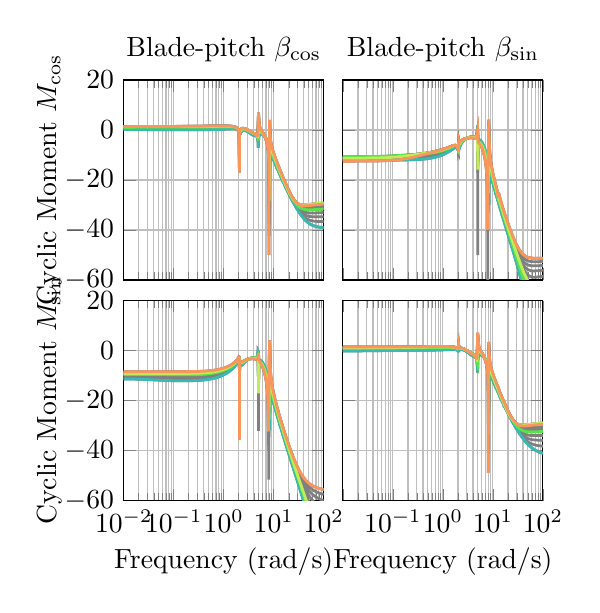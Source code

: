 % This file was created by matlab2tikz.
%
%The latest updates can be retrieved from
%  http://www.mathworks.com/matlabcentral/fileexchange/22022-matlab2tikz-matlab2tikz
%where you can also make suggestions and rate matlab2tikz.
%
\definecolor{mycolor37}{rgb}{0.221,0.724,0.703}%
\definecolor{mycolor53}{rgb}{0.352,0.886,0.291}%
\definecolor{mycolor69}{rgb}{0.757,0.925,0.348}%
\definecolor{mycolor89}{rgb}{0.977,0.589,0.357}%
\begin{tikzpicture}

\begin{axis}[%
width=1in,
height=1in,
at={(0.654in,2.403in)},
scale only axis,
xmode=log,
xmin=0.01,
xmax=100,
xtick={0.01,0.1,1,10,100},
xminorticks=true,
xmajorgrids,
xminorgrids,
xticklabels=\empty,
ymin=-60,
ymax=20,
title={Blade-pitch $\beta_\text{cos}$},
ylabel={Cyclic Moment $M_\text{cos}$},
ylabel style = {yshift=-2mm},
title style={yshift=-1mm},
ymajorgrids,
axis background/.style={fill=white}
]
\addplot [ line width=1pt,color=gray,solid,forget plot]
  table[row sep=crcr]{%
0.01	0.188\\
0.012	0.185\\
0.014	0.182\\
0.016	0.178\\
0.019	0.173\\
0.022	0.167\\
0.026	0.159\\
0.03	0.151\\
0.035	0.142\\
0.041	0.132\\
0.048	0.122\\
0.056	0.113\\
0.065	0.104\\
0.076	0.097\\
0.089	0.091\\
0.104	0.086\\
0.122	0.083\\
0.142	0.082\\
0.166	0.081\\
0.194	0.082\\
0.227	0.084\\
0.265	0.088\\
0.31	0.094\\
0.363	0.103\\
0.424	0.116\\
0.495	0.133\\
0.579	0.156\\
0.677	0.187\\
0.791	0.227\\
0.925	0.28\\
0.991	0.308\\
0.991	0.308\\
0.992	0.308\\
0.992	0.308\\
0.992	0.308\\
1.024	0.321\\
1.043	0.33\\
1.092	0.351\\
1.103	0.355\\
1.133	0.368\\
1.133	0.368\\
1.133	0.368\\
1.133	0.368\\
1.133	0.368\\
1.186	0.39\\
1.234	0.41\\
1.244	0.414\\
1.265	0.422\\
1.265	0.422\\
1.265	0.422\\
1.265	0.422\\
1.265	0.422\\
1.368	0.46\\
1.377	0.463\\
1.386	0.466\\
1.386	0.466\\
1.386	0.466\\
1.386	0.466\\
1.386	0.466\\
1.492	0.493\\
1.494	0.493\\
1.494	0.493\\
1.494	0.493\\
1.494	0.493\\
1.494	0.493\\
1.59	0.5\\
1.59	0.5\\
1.59	0.5\\
1.59	0.5\\
1.59	0.5\\
1.673	0.479\\
1.673	0.479\\
1.674	0.479\\
1.674	0.479\\
1.674	0.479\\
1.746	0.425\\
1.746	0.425\\
1.746	0.424\\
1.746	0.424\\
1.746	0.424\\
1.808	0.326\\
1.808	0.326\\
1.809	0.324\\
1.809	0.324\\
1.809	0.324\\
1.861	0.172\\
1.861	0.172\\
1.862	0.17\\
1.862	0.17\\
1.862	0.17\\
1.906	-0.042\\
1.906	-0.042\\
1.907	-0.046\\
1.907	-0.046\\
1.907	-0.046\\
1.944	-0.311\\
1.944	-0.311\\
1.945	-0.317\\
1.945	-0.317\\
1.945	-0.317\\
1.976	-0.615\\
1.976	-0.615\\
1.977	-0.622\\
1.977	-0.622\\
1.977	-0.622\\
2.003	-0.916\\
2.003	-0.916\\
2.004	-0.924\\
2.004	-0.924\\
2.004	-0.924\\
2.025	-1.177\\
2.025	-1.177\\
2.026	-1.185\\
2.026	-1.185\\
2.026	-1.186\\
2.044	-1.373\\
2.044	-1.373\\
2.045	-1.379\\
2.045	-1.38\\
2.045	-1.38\\
2.06	-1.55\\
2.06	-1.551\\
2.06	-1.564\\
2.06	-1.564\\
2.06	-1.565\\
2.075	-1.661\\
2.075	-1.661\\
2.076	-1.663\\
2.076	-1.663\\
2.076	-1.663\\
2.094	-1.696\\
2.094	-1.696\\
2.095	-1.696\\
2.095	-1.696\\
2.095	-1.696\\
2.118	-1.648\\
2.118	-1.648\\
2.119	-1.645\\
2.119	-1.645\\
2.119	-1.645\\
2.147	-1.478\\
2.147	-1.478\\
2.147	-1.472\\
2.147	-1.472\\
2.147	-1.472\\
2.182	-1.196\\
2.182	-1.195\\
2.183	-1.189\\
2.183	-1.189\\
2.183	-1.189\\
2.225	-0.864\\
2.225	-0.863\\
2.226	-0.858\\
2.226	-0.858\\
2.226	-0.858\\
2.279	-0.556\\
2.279	-0.556\\
2.28	-0.552\\
2.28	-0.552\\
2.28	-0.552\\
2.346	-0.321\\
2.346	-0.321\\
2.347	-0.319\\
2.347	-0.319\\
2.347	-0.319\\
2.43	-0.177\\
2.43	-0.177\\
2.431	-0.176\\
2.431	-0.176\\
2.431	-0.176\\
2.535	-0.13\\
2.535	-0.13\\
2.536	-0.13\\
2.536	-0.13\\
2.536	-0.13\\
2.669	-0.188\\
2.669	-0.188\\
2.67	-0.189\\
2.67	-0.189\\
2.67	-0.189\\
2.672	-0.191\\
2.678	-0.196\\
2.84	-0.374\\
2.84	-0.374\\
2.841	-0.375\\
2.841	-0.376\\
2.841	-0.376\\
2.873	-0.421\\
2.882	-0.434\\
3.062	-0.724\\
3.062	-0.724\\
3.063	-0.726\\
3.063	-0.726\\
3.063	-0.726\\
3.066	-0.732\\
3.268	-1.104\\
3.313	-1.188\\
3.497	-1.528\\
3.63	-1.754\\
3.667	-1.812\\
3.737	-1.915\\
3.861	-2.077\\
3.888	-2.107\\
3.947	-2.17\\
4.063	-2.268\\
4.08	-2.279\\
4.13	-2.31\\
4.239	-2.357\\
4.246	-2.359\\
4.287	-2.37\\
4.388	-2.382\\
4.422	-2.382\\
4.51	-2.377\\
4.537	-2.374\\
4.613	-2.37\\
4.633	-2.372\\
4.7	-2.396\\
4.715	-2.409\\
4.773	-2.52\\
4.784	-2.558\\
4.835	-2.952\\
4.841	-3.044\\
4.886	-4.438\\
4.889	-4.597\\
4.929	-6.816\\
4.97	-4.607\\
4.973	-4.441\\
5.019	-2.956\\
5.026	-2.851\\
5.079	-2.363\\
5.09	-2.307\\
5.153	-2.099\\
5.17	-2.062\\
5.244	-1.94\\
5.267	-1.911\\
5.356	-1.821\\
5.387	-1.795\\
5.495	-1.727\\
5.537	-1.708\\
5.667	-1.675\\
5.723	-1.673\\
5.73	-1.673\\
5.883	-1.71\\
5.886	-1.711\\
5.956	-1.748\\
5.978	-1.763\\
6.156	-1.924\\
6.159	-1.928\\
6.178	-1.95\\
6.25	-2.042\\
6.292	-2.1\\
6.392	-2.258\\
6.396	-2.264\\
6.425	-2.314\\
6.426	-2.316\\
6.493	-2.436\\
6.729	-2.921\\
6.733	-2.929\\
6.763	-2.998\\
6.765	-3.001\\
6.815	-3.116\\
7.021	-3.608\\
7.024	-3.617\\
7.056	-3.696\\
7.058	-3.699\\
7.094	-3.787\\
7.271	-4.226\\
7.275	-4.235\\
7.308	-4.317\\
7.309	-4.32\\
7.332	-4.376\\
7.484	-4.734\\
7.488	-4.743\\
7.522	-4.82\\
7.524	-4.823\\
7.536	-4.85\\
7.665	-5.113\\
7.669	-5.121\\
7.704	-5.183\\
7.706	-5.186\\
7.709	-5.191\\
7.818	-5.345\\
7.822	-5.35\\
7.855	-5.379\\
7.947	-5.399\\
7.951	-5.397\\
7.978	-5.375\\
8.055	-5.206\\
8.059	-5.19\\
8.081	-5.097\\
8.145	-4.696\\
8.149	-4.665\\
8.167	-4.554\\
8.22	-5.421\\
8.225	-5.724\\
8.262	-11.314\\
8.264	-11.676\\
8.283	-15.174\\
8.287	-15.625\\
8.325	-14.29\\
8.327	-14.166\\
8.346	-12.992\\
8.35	-12.771\\
8.389	-11.423\\
8.39	-11.379\\
8.423	-10.742\\
8.428	-10.677\\
8.466	-10.254\\
8.468	-10.239\\
8.517	-9.936\\
8.522	-9.917\\
8.561	-9.791\\
8.563	-9.787\\
8.633	-9.687\\
8.638	-9.684\\
8.677	-9.674\\
8.679	-9.674\\
8.775	-9.726\\
8.78	-9.73\\
8.82	-9.773\\
8.822	-9.775\\
8.95	-9.959\\
8.955	-9.967\\
8.996	-10.036\\
8.998	-10.039\\
9.008	-10.057\\
9.167	-10.352\\
9.171	-10.362\\
9.213	-10.444\\
9.215	-10.448\\
9.258	-10.534\\
9.436	-10.898\\
9.441	-10.908\\
9.484	-10.997\\
9.486	-11.002\\
9.57	-11.177\\
9.772	-11.6\\
9.777	-11.611\\
9.822	-11.704\\
9.824	-11.708\\
9.961	-11.993\\
10.195	-12.473\\
10.201	-12.484\\
10.247	-12.578\\
10.249	-12.582\\
10.455	-12.994\\
10.732	-13.535\\
10.738	-13.546\\
10.787	-13.64\\
10.789	-13.645\\
10.877	-13.811\\
10.877	-13.812\\
10.878	-13.813\\
10.878	-13.814\\
10.878	-13.814\\
11.445	-14.857\\
11.446	-14.857\\
11.446	-14.857\\
11.446	-14.858\\
11.447	-14.858\\
11.939	-15.713\\
11.94	-15.714\\
11.94	-15.714\\
11.941	-15.715\\
11.941	-15.716\\
12.365	-16.416\\
12.367	-16.418\\
12.367	-16.419\\
12.367	-16.419\\
12.367	-16.419\\
12.73	-16.994\\
12.732	-16.997\\
12.732	-16.997\\
12.733	-16.998\\
12.733	-16.998\\
13.041	-17.469\\
13.044	-17.474\\
13.044	-17.474\\
13.044	-17.474\\
13.044	-17.474\\
13.305	-17.861\\
13.308	-17.866\\
13.308	-17.866\\
13.308	-17.866\\
13.308	-17.866\\
13.528	-18.183\\
13.532	-18.188\\
13.532	-18.188\\
13.532	-18.188\\
13.532	-18.188\\
13.716	-18.446\\
13.72	-18.452\\
13.72	-18.452\\
13.72	-18.452\\
13.72	-18.452\\
13.874	-18.669\\
13.878	-18.676\\
13.878	-18.676\\
13.878	-18.676\\
13.878	-18.677\\
14.033	-18.903\\
14.038	-18.909\\
14.038	-18.909\\
14.038	-18.909\\
14.039	-18.91\\
14.228	-19.169\\
14.233	-19.176\\
14.234	-19.176\\
14.234	-19.177\\
14.234	-19.177\\
14.467	-19.487\\
14.472	-19.494\\
14.472	-19.494\\
14.473	-19.495\\
14.473	-19.495\\
14.759	-19.868\\
14.765	-19.876\\
14.766	-19.876\\
14.766	-19.876\\
14.766	-19.877\\
15.12	-20.325\\
15.127	-20.333\\
15.127	-20.333\\
15.127	-20.334\\
15.128	-20.335\\
15.566	-20.871\\
15.574	-20.88\\
15.574	-20.881\\
15.575	-20.882\\
15.575	-20.882\\
16.121	-21.525\\
16.13	-21.534\\
16.13	-21.535\\
16.131	-21.536\\
16.132	-21.537\\
16.817	-22.304\\
16.826	-22.314\\
16.827	-22.315\\
16.828	-22.316\\
16.829	-22.317\\
17.694	-23.231\\
17.705	-23.243\\
17.706	-23.244\\
17.708	-23.245\\
17.708	-23.246\\
18.813	-24.332\\
18.826	-24.344\\
18.827	-24.345\\
18.829	-24.347\\
18.83	-24.348\\
20.255	-25.632\\
20.271	-25.646\\
20.272	-25.647\\
20.275	-25.649\\
20.276	-25.651\\
22.14	-27.159\\
22.16	-27.174\\
22.162	-27.175\\
22.165	-27.178\\
22.167	-27.179\\
24.647	-28.93\\
24.672	-28.947\\
24.674	-28.948\\
24.678	-28.951\\
24.681	-28.953\\
25.162	-29.262\\
25.214	-29.295\\
28.393	-31.125\\
31.494	-32.602\\
34.476	-33.777\\
37.309	-34.704\\
39.971	-35.43\\
42.449	-35.999\\
44.737	-36.444\\
47.148	-36.843\\
47.42	-36.884\\
50.071	-37.244\\
50.352	-37.278\\
53.9	-37.66\\
58.23	-38.015\\
63.567	-38.332\\
70.219	-38.602\\
70.488	-38.611\\
78.616	-38.819\\
79.376	-38.834\\
89.369	-38.983\\
90.944	-39.001\\
100	-39.079\\
};
\addplot [ line width=1pt,color=gray,solid,forget plot]
  table[row sep=crcr]{%
0.01	0.348\\
0.012	0.348\\
0.014	0.347\\
0.016	0.347\\
0.019	0.347\\
0.022	0.346\\
0.026	0.345\\
0.03	0.344\\
0.035	0.343\\
0.041	0.342\\
0.048	0.341\\
0.056	0.34\\
0.065	0.339\\
0.076	0.338\\
0.089	0.338\\
0.104	0.337\\
0.122	0.338\\
0.142	0.338\\
0.166	0.34\\
0.194	0.342\\
0.227	0.345\\
0.265	0.349\\
0.31	0.355\\
0.363	0.363\\
0.424	0.374\\
0.495	0.389\\
0.579	0.41\\
0.677	0.436\\
0.791	0.471\\
0.925	0.516\\
0.991	0.539\\
0.992	0.539\\
0.992	0.539\\
0.992	0.539\\
0.992	0.539\\
1.021	0.55\\
1.039	0.556\\
1.089	0.573\\
1.098	0.577\\
1.133	0.588\\
1.133	0.588\\
1.133	0.589\\
1.133	0.589\\
1.134	0.589\\
1.182	0.605\\
1.231	0.62\\
1.24	0.623\\
1.265	0.631\\
1.265	0.631\\
1.265	0.631\\
1.266	0.631\\
1.266	0.631\\
1.365	0.657\\
1.373	0.659\\
1.385	0.662\\
1.386	0.662\\
1.386	0.662\\
1.386	0.662\\
1.386	0.662\\
1.489	0.676\\
1.493	0.676\\
1.494	0.677\\
1.494	0.677\\
1.494	0.677\\
1.495	0.677\\
1.589	0.671\\
1.59	0.671\\
1.59	0.671\\
1.59	0.671\\
1.59	0.671\\
1.673	0.639\\
1.674	0.639\\
1.674	0.638\\
1.674	0.638\\
1.674	0.638\\
1.745	0.574\\
1.746	0.573\\
1.746	0.572\\
1.747	0.572\\
1.747	0.572\\
1.807	0.466\\
1.808	0.464\\
1.809	0.463\\
1.809	0.463\\
1.809	0.462\\
1.86	0.307\\
1.861	0.303\\
1.862	0.301\\
1.862	0.301\\
1.862	0.3\\
1.905	0.09\\
1.906	0.084\\
1.907	0.081\\
1.907	0.081\\
1.907	0.079\\
1.943	-0.178\\
1.944	-0.186\\
1.945	-0.191\\
1.945	-0.191\\
1.945	-0.193\\
1.975	-0.475\\
1.976	-0.486\\
1.977	-0.491\\
1.977	-0.492\\
1.977	-0.495\\
2.002	-0.769\\
2.003	-0.781\\
2.004	-0.787\\
2.004	-0.788\\
2.004	-0.791\\
2.025	-1.026\\
2.026	-1.038\\
2.026	-1.044\\
2.026	-1.044\\
2.026	-1.048\\
2.043	-1.241\\
2.044	-1.256\\
2.045	-1.263\\
2.045	-1.264\\
2.045	-1.268\\
2.059	-1.714\\
2.06	-1.764\\
2.06	-1.78\\
2.061	-1.782\\
2.061	-1.788\\
2.075	-1.567\\
2.076	-1.562\\
2.076	-1.56\\
2.076	-1.56\\
2.077	-1.559\\
2.094	-1.547\\
2.095	-1.546\\
2.095	-1.546\\
2.095	-1.546\\
2.096	-1.546\\
2.117	-1.495\\
2.118	-1.49\\
2.119	-1.488\\
2.119	-1.488\\
2.119	-1.486\\
2.146	-1.331\\
2.147	-1.323\\
2.148	-1.319\\
2.148	-1.318\\
2.148	-1.316\\
2.181	-1.057\\
2.182	-1.048\\
2.183	-1.044\\
2.183	-1.043\\
2.183	-1.041\\
2.225	-0.733\\
2.226	-0.725\\
2.226	-0.721\\
2.226	-0.721\\
2.227	-0.718\\
2.278	-0.431\\
2.28	-0.425\\
2.28	-0.423\\
2.28	-0.422\\
2.281	-0.421\\
2.345	-0.201\\
2.347	-0.197\\
2.347	-0.196\\
2.347	-0.196\\
2.348	-0.195\\
2.429	-0.062\\
2.43	-0.061\\
2.431	-0.06\\
2.431	-0.06\\
2.431	-0.06\\
2.534	-0.019\\
2.536	-0.02\\
2.536	-0.02\\
2.536	-0.02\\
2.537	-0.02\\
2.668	-0.08\\
2.669	-0.082\\
2.67	-0.082\\
2.67	-0.082\\
2.67	-0.082\\
2.678	-0.088\\
2.683	-0.092\\
2.839	-0.263\\
2.84	-0.265\\
2.841	-0.266\\
2.841	-0.266\\
2.841	-0.267\\
2.881	-0.32\\
2.889	-0.331\\
3.06	-0.598\\
3.062	-0.601\\
3.063	-0.602\\
3.063	-0.602\\
3.063	-0.603\\
3.203	-0.843\\
3.243	-0.914\\
3.438	-1.254\\
3.462	-1.295\\
3.53	-1.407\\
3.541	-1.424\\
3.567	-1.466\\
3.645	-1.585\\
3.706	-1.671\\
3.779	-1.767\\
3.787	-1.778\\
3.797	-1.79\\
3.874	-1.878\\
3.92	-1.926\\
3.997	-1.997\\
4.074	-2.056\\
4.106	-2.077\\
4.171	-2.114\\
4.248	-2.148\\
4.267	-2.154\\
4.32	-2.171\\
4.398	-2.189\\
4.405	-2.19\\
4.448	-2.198\\
4.522	-2.212\\
4.556	-2.221\\
4.621	-2.248\\
4.647	-2.266\\
4.705	-2.334\\
4.723	-2.371\\
4.775	-2.549\\
4.788	-2.622\\
4.834	-3.12\\
4.842	-3.258\\
4.883	-4.788\\
4.886	-4.968\\
4.924	-7.118\\
4.961	-4.396\\
4.966	-4.078\\
5.007	-2.542\\
5.017	-2.386\\
5.064	-1.975\\
5.079	-1.91\\
5.133	-1.77\\
5.155	-1.736\\
5.217	-1.668\\
5.248	-1.644\\
5.322	-1.599\\
5.363	-1.579\\
5.367	-1.577\\
5.451	-1.548\\
5.506	-1.536\\
5.523	-1.533\\
5.612	-1.527\\
5.684	-1.534\\
5.718	-1.541\\
5.812	-1.573\\
5.85	-1.591\\
5.906	-1.625\\
5.963	-1.665\\
6.065	-1.758\\
6.128	-1.827\\
6.187	-1.899\\
6.271	-2.015\\
6.385	-2.196\\
6.39	-2.205\\
6.393	-2.21\\
6.406	-2.231\\
6.518	-2.437\\
6.699	-2.807\\
6.727	-2.868\\
6.73	-2.875\\
6.746	-2.91\\
6.836	-3.115\\
7.001	-3.503\\
7.018	-3.546\\
7.021	-3.554\\
7.04	-3.599\\
7.111	-3.771\\
7.26	-4.134\\
7.268	-4.155\\
7.272	-4.163\\
7.293	-4.214\\
7.346	-4.342\\
7.482	-4.657\\
7.482	-4.657\\
7.485	-4.665\\
7.509	-4.717\\
7.547	-4.801\\
7.663	-5.036\\
7.666	-5.042\\
7.692	-5.088\\
7.717	-5.132\\
7.816	-5.275\\
7.819	-5.279\\
7.846	-5.307\\
7.861	-5.319\\
7.944	-5.347\\
7.948	-5.346\\
7.976	-5.33\\
7.981	-5.325\\
8.052	-5.194\\
8.056	-5.182\\
8.083	-5.084\\
8.142	-4.768\\
8.146	-4.747\\
8.167	-4.654\\
8.217	-5.713\\
8.221	-6.006\\
8.253	-11.462\\
8.28	-20.522\\
8.284	-21.117\\
8.316	-15.986\\
8.343	-13.258\\
8.347	-13.007\\
8.38	-11.509\\
8.381	-11.491\\
8.42	-10.592\\
8.424	-10.532\\
8.458	-10.119\\
8.462	-10.089\\
8.515	-9.745\\
8.519	-9.728\\
8.554	-9.608\\
8.56	-9.592\\
8.63	-9.493\\
8.634	-9.49\\
8.671	-9.481\\
8.681	-9.482\\
8.772	-9.534\\
8.776	-9.538\\
8.814	-9.579\\
8.83	-9.598\\
8.947	-9.77\\
8.951	-9.776\\
8.992	-9.845\\
9.013	-9.883\\
9.164	-10.164\\
9.168	-10.172\\
9.211	-10.257\\
9.24	-10.316\\
9.433	-10.71\\
9.437	-10.719\\
9.483	-10.815\\
9.523	-10.897\\
9.544	-10.943\\
9.769	-11.413\\
9.773	-11.422\\
9.824	-11.528\\
9.876	-11.636\\
9.928	-11.744\\
10.192	-12.287\\
10.197	-12.296\\
10.253	-12.41\\
10.32	-12.547\\
10.412	-12.73\\
10.729	-13.353\\
10.734	-13.362\\
10.764	-13.421\\
10.765	-13.423\\
10.767	-13.427\\
10.767	-13.427\\
10.77	-13.432\\
10.797	-13.484\\
11.338	-14.493\\
11.339	-14.496\\
11.341	-14.499\\
11.341	-14.499\\
11.343	-14.503\\
11.837	-15.374\\
11.839	-15.378\\
11.841	-15.381\\
11.841	-15.381\\
11.842	-15.384\\
12.268	-16.099\\
12.271	-16.103\\
12.272	-16.106\\
12.272	-16.106\\
12.273	-16.108\\
12.638	-16.696\\
12.641	-16.701\\
12.642	-16.702\\
12.642	-16.702\\
12.643	-16.704\\
12.954	-17.187\\
12.957	-17.192\\
12.958	-17.194\\
12.958	-17.194\\
12.959	-17.195\\
13.221	-17.592\\
13.225	-17.598\\
13.226	-17.599\\
13.226	-17.599\\
13.227	-17.6\\
13.448	-17.926\\
13.452	-17.932\\
13.453	-17.932\\
13.453	-17.933\\
13.453	-17.933\\
13.639	-18.2\\
13.644	-18.206\\
13.644	-18.207\\
13.644	-18.207\\
13.644	-18.207\\
13.8	-18.435\\
13.804	-18.442\\
13.804	-18.442\\
13.805	-18.442\\
13.805	-18.442\\
13.962	-18.674\\
13.967	-18.681\\
13.967	-18.681\\
13.967	-18.681\\
13.967	-18.681\\
14.161	-18.948\\
14.166	-18.955\\
14.166	-18.955\\
14.166	-18.955\\
14.166	-18.956\\
14.403	-19.277\\
14.408	-19.283\\
14.408	-19.283\\
14.409	-19.284\\
14.409	-19.284\\
14.701	-19.671\\
14.706	-19.677\\
14.706	-19.678\\
14.707	-19.679\\
14.707	-19.679\\
15.068	-20.144\\
15.073	-20.15\\
15.074	-20.151\\
15.074	-20.152\\
15.075	-20.153\\
15.523	-20.711\\
15.527	-20.716\\
15.528	-20.717\\
15.529	-20.718\\
15.53	-20.719\\
16.088	-21.387\\
16.092	-21.392\\
16.094	-21.394\\
16.095	-21.395\\
16.096	-21.397\\
16.797	-22.194\\
16.8	-22.198\\
16.803	-22.201\\
16.804	-22.202\\
16.806	-22.204\\
17.692	-23.154\\
17.695	-23.158\\
17.698	-23.161\\
17.699	-23.162\\
17.702	-23.165\\
18.833	-24.292\\
18.836	-24.295\\
18.84	-24.299\\
18.842	-24.3\\
18.845	-24.304\\
20.307	-25.632\\
20.309	-25.634\\
20.314	-25.639\\
20.316	-25.641\\
20.321	-25.645\\
22.235	-27.196\\
22.236	-27.197\\
22.244	-27.203\\
22.247	-27.205\\
22.253	-27.21\\
24.803	-28.986\\
24.803	-28.987\\
24.813	-28.993\\
24.817	-28.995\\
24.825	-29.001\\
25.276	-29.283\\
28.48	-31.054\\
31.608	-32.419\\
34.62	-33.447\\
37.484	-34.206\\
40.178	-34.761\\
42.689	-35.166\\
45.01	-35.464\\
47.456	-35.713\\
49.032	-35.844\\
51.97	-36.042\\
55.084	-36.198\\
58.853	-36.333\\
63.455	-36.445\\
69.13	-36.53\\
76.204	-36.588\\
85.134	-36.622\\
96.572	-36.636\\
100	-36.637\\
};
\addplot [ line width=1pt,color=gray,solid,forget plot]
  table[row sep=crcr]{%
0.01	0.556\\
0.012	0.557\\
0.014	0.557\\
0.016	0.558\\
0.019	0.558\\
0.022	0.559\\
0.026	0.561\\
0.03	0.562\\
0.035	0.564\\
0.041	0.567\\
0.048	0.569\\
0.056	0.573\\
0.065	0.576\\
0.076	0.58\\
0.089	0.583\\
0.104	0.587\\
0.122	0.59\\
0.142	0.594\\
0.166	0.597\\
0.194	0.601\\
0.227	0.605\\
0.265	0.609\\
0.31	0.615\\
0.363	0.623\\
0.424	0.633\\
0.495	0.646\\
0.579	0.664\\
0.677	0.686\\
0.791	0.716\\
0.925	0.752\\
0.991	0.771\\
0.992	0.771\\
0.992	0.771\\
0.992	0.771\\
0.992	0.771\\
1.015	0.777\\
1.032	0.782\\
1.081	0.795\\
1.09	0.798\\
1.132	0.809\\
1.133	0.809\\
1.133	0.809\\
1.133	0.809\\
1.134	0.809\\
1.175	0.819\\
1.224	0.83\\
1.232	0.832\\
1.264	0.839\\
1.265	0.839\\
1.266	0.839\\
1.266	0.839\\
1.266	0.839\\
1.358	0.854\\
1.366	0.855\\
1.385	0.857\\
1.386	0.857\\
1.386	0.857\\
1.386	0.857\\
1.387	0.857\\
1.484	0.86\\
1.491	0.859\\
1.493	0.859\\
1.494	0.859\\
1.494	0.859\\
1.494	0.859\\
1.495	0.859\\
1.588	0.841\\
1.59	0.841\\
1.59	0.84\\
1.59	0.84\\
1.591	0.84\\
1.672	0.797\\
1.674	0.796\\
1.674	0.796\\
1.674	0.796\\
1.675	0.795\\
1.745	0.72\\
1.746	0.718\\
1.747	0.717\\
1.747	0.717\\
1.747	0.716\\
1.807	0.601\\
1.808	0.597\\
1.809	0.596\\
1.809	0.596\\
1.809	0.595\\
1.86	0.433\\
1.862	0.426\\
1.862	0.424\\
1.862	0.424\\
1.863	0.422\\
1.905	0.211\\
1.907	0.2\\
1.907	0.198\\
1.907	0.198\\
1.908	0.193\\
1.943	-0.058\\
1.945	-0.073\\
1.945	-0.076\\
1.945	-0.076\\
1.946	-0.082\\
1.975	-0.351\\
1.977	-0.371\\
1.977	-0.374\\
1.977	-0.374\\
1.978	-0.382\\
2.002	-0.639\\
2.003	-0.661\\
2.004	-0.665\\
2.004	-0.665\\
2.005	-0.673\\
2.024	-0.899\\
2.026	-0.923\\
2.026	-0.927\\
2.026	-0.927\\
2.027	-0.936\\
2.043	-1.167\\
2.045	-1.21\\
2.045	-1.219\\
2.045	-1.219\\
2.046	-1.239\\
2.058	-2.174\\
2.06	-2.344\\
2.061	-2.352\\
2.061	-2.352\\
2.061	-2.342\\
2.074	-1.48\\
2.076	-1.447\\
2.076	-1.442\\
2.076	-1.442\\
2.077	-1.433\\
2.093	-1.368\\
2.095	-1.365\\
2.095	-1.364\\
2.095	-1.364\\
2.096	-1.363\\
2.116	-1.309\\
2.119	-1.301\\
2.119	-1.299\\
2.119	-1.299\\
2.12	-1.296\\
2.145	-1.154\\
2.147	-1.14\\
2.148	-1.138\\
2.148	-1.137\\
2.148	-1.132\\
2.18	-0.895\\
2.183	-0.879\\
2.183	-0.877\\
2.183	-0.876\\
2.184	-0.87\\
2.224	-0.585\\
2.226	-0.571\\
2.226	-0.569\\
2.227	-0.568\\
2.227	-0.563\\
2.278	-0.293\\
2.28	-0.284\\
2.28	-0.282\\
2.28	-0.282\\
2.281	-0.278\\
2.345	-0.071\\
2.347	-0.065\\
2.347	-0.064\\
2.347	-0.064\\
2.348	-0.062\\
2.428	0.062\\
2.431	0.064\\
2.431	0.064\\
2.431	0.064\\
2.432	0.065\\
2.533	0.099\\
2.536	0.099\\
2.536	0.099\\
2.536	0.099\\
2.537	0.099\\
2.667	0.036\\
2.669	0.034\\
2.67	0.034\\
2.67	0.034\\
2.671	0.033\\
2.685	0.021\\
2.838	-0.144\\
2.841	-0.147\\
2.841	-0.148\\
2.841	-0.148\\
2.842	-0.149\\
2.892	-0.215\\
2.898	-0.224\\
3.059	-0.466\\
3.062	-0.47\\
3.063	-0.471\\
3.063	-0.471\\
3.064	-0.473\\
3.134	-0.586\\
3.171	-0.646\\
3.368	-0.973\\
3.406	-1.034\\
3.435	-1.081\\
3.551	-1.261\\
3.659	-1.414\\
3.681	-1.445\\
3.782	-1.571\\
3.885	-1.685\\
3.898	-1.698\\
3.984	-1.777\\
4.084	-1.854\\
4.087	-1.856\\
4.159	-1.902\\
4.25	-1.95\\
4.309	-1.975\\
4.39	-2.008\\
4.437	-2.026\\
4.509	-2.058\\
4.546	-2.079\\
4.61	-2.13\\
4.638	-2.161\\
4.696	-2.26\\
4.715	-2.312\\
4.767	-2.528\\
4.78	-2.613\\
4.827	-3.142\\
4.835	-3.273\\
4.878	-4.705\\
4.88	-4.82\\
4.918	-6.483\\
4.956	-3.577\\
4.962	-3.152\\
5.002	-1.828\\
5.014	-1.683\\
5.059	-1.437\\
5.077	-1.4\\
5.129	-1.354\\
5.155	-1.345\\
5.214	-1.335\\
5.25	-1.332\\
5.32	-1.329\\
5.367	-1.329\\
5.45	-1.331\\
5.513	-1.338\\
5.516	-1.339\\
5.612	-1.359\\
5.695	-1.388\\
5.709	-1.394\\
5.815	-1.452\\
5.819	-1.454\\
5.922	-1.532\\
5.95	-1.556\\
6.07	-1.681\\
6.084	-1.697\\
6.209	-1.86\\
6.254	-1.926\\
6.383	-2.137\\
6.385	-2.14\\
6.433	-2.227\\
6.47	-2.295\\
6.542	-2.435\\
6.719	-2.807\\
6.721	-2.812\\
6.773	-2.927\\
6.804	-2.998\\
6.856	-3.118\\
7.01	-3.485\\
7.012	-3.49\\
7.067	-3.624\\
7.094	-3.689\\
7.127	-3.771\\
7.26	-4.098\\
7.262	-4.103\\
7.321	-4.246\\
7.343	-4.299\\
7.36	-4.34\\
7.473	-4.612\\
7.476	-4.617\\
7.555	-4.8\\
7.557	-4.805\\
7.654	-5.015\\
7.657	-5.019\\
7.725	-5.154\\
7.807	-5.296\\
7.809	-5.3\\
7.866	-5.378\\
7.935	-5.441\\
7.938	-5.442\\
7.985	-5.453\\
8.043	-5.417\\
8.045	-5.414\\
8.085	-5.345\\
8.133	-5.225\\
8.135	-5.22\\
8.168	-5.225\\
8.208	-6.205\\
8.211	-6.368\\
8.271	-30.198\\
8.273	-32.106\\
8.334	-12.46\\
8.336	-12.292\\
8.368	-10.854\\
8.411	-9.944\\
8.413	-9.909\\
8.461	-9.446\\
8.505	-9.233\\
8.508	-9.224\\
8.575	-9.088\\
8.62	-9.065\\
8.623	-9.065\\
8.626	-9.065\\
8.715	-9.111\\
8.762	-9.161\\
8.765	-9.164\\
8.784	-9.189\\
8.887	-9.346\\
8.937	-9.433\\
8.94	-9.437\\
8.979	-9.51\\
9.1	-9.744\\
9.153	-9.852\\
9.156	-9.857\\
9.22	-9.99\\
9.363	-10.29\\
9.388	-10.342\\
9.422	-10.415\\
9.425	-10.421\\
9.521	-10.625\\
9.692	-10.99\\
9.725	-11.06\\
9.758	-11.13\\
9.761	-11.136\\
9.897	-11.425\\
10.104	-11.857\\
10.147	-11.947\\
10.18	-12.015\\
10.184	-12.021\\
10.372	-12.406\\
10.626	-12.912\\
10.683	-13.024\\
10.717	-13.09\\
10.72	-13.096\\
11.243	-14.088\\
11.245	-14.092\\
11.249	-14.1\\
11.249	-14.101\\
11.254	-14.108\\
11.746	-14.993\\
11.749	-14.997\\
11.752	-15.003\\
11.753	-15.004\\
11.756	-15.01\\
12.181	-15.737\\
12.184	-15.742\\
12.187	-15.747\\
12.187	-15.747\\
12.19	-15.752\\
12.555	-16.35\\
12.558	-16.355\\
12.56	-16.359\\
12.561	-16.359\\
12.563	-16.363\\
12.873	-16.855\\
12.877	-16.861\\
12.879	-16.863\\
12.879	-16.864\\
12.881	-16.866\\
13.144	-17.272\\
13.148	-17.278\\
13.15	-17.28\\
13.15	-17.28\\
13.151	-17.282\\
13.373	-17.615\\
13.378	-17.622\\
13.379	-17.623\\
13.379	-17.623\\
13.379	-17.624\\
13.567	-17.9\\
13.572	-17.907\\
13.572	-17.907\\
13.572	-17.907\\
13.572	-17.907\\
13.73	-18.145\\
13.735	-18.153\\
13.735	-18.153\\
13.735	-18.153\\
13.735	-18.153\\
13.894	-18.389\\
13.899	-18.395\\
13.899	-18.396\\
13.899	-18.396\\
13.9	-18.396\\
14.095	-18.669\\
14.099	-18.675\\
14.1	-18.676\\
14.1	-18.676\\
14.101	-18.677\\
14.341	-19.007\\
14.344	-19.011\\
14.346	-19.013\\
14.346	-19.013\\
14.347	-19.014\\
14.643	-19.412\\
14.645	-19.415\\
14.647	-19.418\\
14.647	-19.418\\
14.649	-19.42\\
15.015	-19.899\\
15.016	-19.9\\
15.019	-19.904\\
15.019	-19.904\\
15.021	-19.907\\
15.475	-20.481\\
15.475	-20.481\\
15.479	-20.486\\
15.479	-20.486\\
15.482	-20.49\\
16.046	-21.174\\
16.048	-21.177\\
16.051	-21.181\\
16.052	-21.181\\
16.056	-21.186\\
16.763	-22.001\\
16.767	-22.006\\
16.769	-22.009\\
16.769	-22.009\\
16.776	-22.016\\
17.668	-22.983\\
17.675	-22.991\\
17.677	-22.993\\
17.677	-22.993\\
17.685	-23.002\\
18.823	-24.145\\
18.834	-24.155\\
18.835	-24.156\\
18.835	-24.156\\
18.846	-24.167\\
20.315	-25.507\\
20.33	-25.52\\
20.331	-25.521\\
20.331	-25.521\\
20.345	-25.533\\
22.269	-27.081\\
22.29	-27.097\\
22.291	-27.097\\
22.293	-27.099\\
22.31	-27.112\\
24.874	-28.85\\
24.902	-28.867\\
24.903	-28.868\\
24.908	-28.871\\
24.929	-28.884\\
25.163	-29.025\\
28.399	-30.717\\
31.57	-31.953\\
34.631	-32.821\\
37.552	-33.416\\
40.307	-33.817\\
42.883	-34.088\\
45.27	-34.271\\
47.79	-34.413\\
50.843	-34.531\\
51.206	-34.543\\
54.589	-34.623\\
57.74	-34.67\\
61.072	-34.7\\
65.108	-34.718\\
70.037	-34.723\\
76.116	-34.717\\
83.696	-34.701\\
93.267	-34.677\\
100	-34.66\\
};
\addplot [ line width=1pt,color=gray,solid,forget plot]
  table[row sep=crcr]{%
0.01	0.797\\
0.012	0.797\\
0.014	0.798\\
0.016	0.798\\
0.019	0.799\\
0.022	0.8\\
0.026	0.801\\
0.03	0.802\\
0.035	0.804\\
0.041	0.807\\
0.048	0.81\\
0.056	0.814\\
0.065	0.818\\
0.076	0.823\\
0.089	0.829\\
0.104	0.835\\
0.122	0.84\\
0.142	0.846\\
0.166	0.852\\
0.194	0.857\\
0.227	0.862\\
0.265	0.868\\
0.31	0.874\\
0.363	0.882\\
0.424	0.891\\
0.495	0.902\\
0.579	0.917\\
0.677	0.936\\
0.791	0.959\\
0.925	0.987\\
0.991	1.001\\
0.992	1.001\\
0.992	1.001\\
0.992	1.001\\
0.993	1.002\\
1.006	1.004\\
1.021	1.007\\
1.07	1.017\\
1.078	1.018\\
1.132	1.028\\
1.133	1.028\\
1.133	1.028\\
1.133	1.028\\
1.134	1.028\\
1.213	1.04\\
1.221	1.041\\
1.264	1.046\\
1.265	1.046\\
1.265	1.046\\
1.266	1.046\\
1.266	1.046\\
1.348	1.051\\
1.356	1.051\\
1.384	1.051\\
1.386	1.051\\
1.386	1.051\\
1.386	1.051\\
1.387	1.051\\
1.474	1.044\\
1.482	1.042\\
1.492	1.04\\
1.494	1.04\\
1.494	1.04\\
1.494	1.04\\
1.495	1.04\\
1.588	1.009\\
1.59	1.008\\
1.59	1.008\\
1.59	1.008\\
1.591	1.007\\
1.672	0.951\\
1.674	0.949\\
1.674	0.949\\
1.674	0.949\\
1.675	0.948\\
1.744	0.861\\
1.746	0.857\\
1.746	0.857\\
1.747	0.857\\
1.748	0.855\\
1.806	0.73\\
1.809	0.723\\
1.809	0.723\\
1.809	0.723\\
1.81	0.72\\
1.859	0.551\\
1.862	0.54\\
1.862	0.54\\
1.862	0.539\\
1.863	0.535\\
1.904	0.321\\
1.907	0.305\\
1.907	0.305\\
1.907	0.304\\
1.908	0.297\\
1.942	0.05\\
1.945	0.028\\
1.945	0.028\\
1.945	0.027\\
1.946	0.018\\
1.974	-0.241\\
1.977	-0.268\\
1.977	-0.268\\
1.977	-0.269\\
1.978	-0.281\\
2.001	-0.527\\
2.004	-0.557\\
2.004	-0.557\\
2.004	-0.558\\
2.005	-0.572\\
2.023	-0.797\\
2.026	-0.834\\
2.026	-0.834\\
2.026	-0.836\\
2.027	-0.853\\
2.042	-1.149\\
2.045	-1.248\\
2.045	-1.249\\
2.045	-1.255\\
2.046	-1.311\\
2.058	-2.894\\
2.06	-3.253\\
2.06	-3.253\\
2.061	-3.25\\
2.062	-3.119\\
2.073	-1.401\\
2.076	-1.309\\
2.076	-1.308\\
2.076	-1.305\\
2.077	-1.278\\
2.092	-1.159\\
2.095	-1.151\\
2.095	-1.151\\
2.095	-1.15\\
2.097	-1.147\\
2.116	-1.091\\
2.119	-1.08\\
2.119	-1.08\\
2.119	-1.08\\
2.12	-1.074\\
2.145	-0.947\\
2.147	-0.93\\
2.148	-0.93\\
2.148	-0.929\\
2.149	-0.921\\
2.18	-0.709\\
2.183	-0.689\\
2.183	-0.688\\
2.183	-0.687\\
2.184	-0.678\\
2.223	-0.419\\
2.226	-0.401\\
2.226	-0.401\\
2.226	-0.4\\
2.228	-0.392\\
2.277	-0.143\\
2.28	-0.13\\
2.28	-0.13\\
2.28	-0.13\\
2.282	-0.124\\
2.344	0.069\\
2.347	0.076\\
2.347	0.076\\
2.347	0.076\\
2.349	0.08\\
2.428	0.194\\
2.431	0.197\\
2.431	0.197\\
2.431	0.197\\
2.432	0.198\\
2.533	0.227\\
2.536	0.226\\
2.536	0.226\\
2.536	0.226\\
2.538	0.226\\
2.666	0.161\\
2.67	0.158\\
2.67	0.158\\
2.67	0.158\\
2.671	0.157\\
2.837	-0.017\\
2.841	-0.021\\
2.841	-0.021\\
2.841	-0.021\\
2.843	-0.024\\
2.85	-0.033\\
2.906	-0.106\\
2.911	-0.113\\
3.059	-0.327\\
3.063	-0.333\\
3.063	-0.333\\
3.063	-0.333\\
3.063	-0.334\\
3.095	-0.382\\
3.296	-0.697\\
3.328	-0.748\\
3.416	-0.882\\
3.447	-0.93\\
3.452	-0.937\\
3.462	-0.952\\
3.605	-1.156\\
3.67	-1.241\\
3.702	-1.282\\
3.703	-1.283\\
3.832	-1.431\\
3.895	-1.495\\
3.916	-1.515\\
4.031	-1.615\\
4.092	-1.661\\
4.1	-1.668\\
4.203	-1.734\\
4.26	-1.768\\
4.35	-1.819\\
4.396	-1.845\\
4.477	-1.897\\
4.512	-1.924\\
4.584	-1.997\\
4.611	-2.033\\
4.675	-2.157\\
4.693	-2.208\\
4.751	-2.448\\
4.763	-2.519\\
4.816	-3.036\\
4.821	-3.123\\
4.87	-4.31\\
4.87	-4.333\\
4.911	-5.194\\
4.952	-2.202\\
4.96	-1.768\\
5.002	-0.88\\
5.013	-0.83\\
5.021	-0.811\\
5.063	-0.813\\
5.079	-0.832\\
5.088	-0.842\\
5.139	-0.904\\
5.161	-0.928\\
5.17	-0.937\\
5.231	-0.988\\
5.26	-1.007\\
5.271	-1.014\\
5.345	-1.053\\
5.383	-1.071\\
5.395	-1.076\\
5.395	-1.076\\
5.486	-1.116\\
5.535	-1.139\\
5.548	-1.145\\
5.552	-1.147\\
5.662	-1.207\\
5.723	-1.248\\
5.739	-1.259\\
5.747	-1.265\\
5.882	-1.378\\
5.96	-1.457\\
5.977	-1.476\\
5.993	-1.494\\
6.159	-1.71\\
6.257	-1.86\\
6.278	-1.894\\
6.303	-1.935\\
6.341	-2.001\\
6.371	-2.055\\
6.372	-2.056\\
6.564	-2.429\\
6.654	-2.619\\
6.689	-2.697\\
6.707	-2.738\\
6.708	-2.739\\
6.875	-3.126\\
6.962	-3.336\\
6.991	-3.409\\
6.998	-3.425\\
6.998	-3.426\\
7.143	-3.787\\
7.228	-4.003\\
7.247	-4.052\\
7.248	-4.054\\
7.372	-4.37\\
7.456	-4.584\\
7.46	-4.594\\
7.46	-4.595\\
7.567	-4.861\\
7.64	-5.041\\
7.641	-5.042\\
7.732	-5.258\\
7.793	-5.394\\
7.793	-5.396\\
7.871	-5.56\\
7.921	-5.656\\
7.921	-5.657\\
7.989	-5.772\\
8.028	-5.833\\
8.029	-5.834\\
8.087	-5.924\\
8.118	-6.003\\
8.119	-6.005\\
8.169	-6.431\\
8.193	-7.227\\
8.194	-7.264\\
8.256	-29.936\\
8.256	-30.128\\
8.319	-10.82\\
8.319	-10.779\\
8.396	-8.863\\
8.396	-8.856\\
8.49	-8.437\\
8.49	-8.436\\
8.494	-8.432\\
8.605	-8.432\\
8.605	-8.433\\
8.62	-8.447\\
8.746	-8.629\\
8.747	-8.63\\
8.775	-8.68\\
8.921	-8.966\\
8.921	-8.967\\
8.967	-9.063\\
9.136	-9.43\\
9.137	-9.432\\
9.204	-9.58\\
9.405	-10.025\\
9.406	-10.027\\
9.424	-10.067\\
9.5	-10.236\\
9.74	-10.764\\
9.741	-10.766\\
9.746	-10.777\\
9.784	-10.86\\
9.87	-11.045\\
10.162	-11.666\\
10.163	-11.668\\
10.187	-11.718\\
10.237	-11.823\\
10.336	-12.029\\
10.697	-12.756\\
10.698	-12.758\\
10.746	-12.852\\
11.159	-13.648\\
11.162	-13.653\\
11.168	-13.664\\
11.17	-13.667\\
11.176	-13.679\\
11.665	-14.574\\
11.669	-14.579\\
11.674	-14.588\\
11.675	-14.591\\
11.68	-14.6\\
12.103	-15.336\\
12.107	-15.342\\
12.111	-15.348\\
12.112	-15.35\\
12.116	-15.357\\
12.479	-15.963\\
12.483	-15.969\\
12.486	-15.974\\
12.487	-15.976\\
12.49	-15.981\\
12.8	-16.48\\
12.804	-16.487\\
12.807	-16.49\\
12.807	-16.492\\
12.809	-16.495\\
13.073	-16.906\\
13.078	-16.914\\
13.079	-16.916\\
13.08	-16.917\\
13.081	-16.919\\
13.304	-17.259\\
13.309	-17.266\\
13.31	-17.267\\
13.31	-17.268\\
13.311	-17.269\\
13.499	-17.552\\
13.504	-17.56\\
13.505	-17.56\\
13.505	-17.56\\
13.505	-17.561\\
13.663	-17.808\\
13.668	-17.815\\
13.669	-17.816\\
13.669	-17.817\\
13.669	-17.817\\
13.83	-18.056\\
13.833	-18.061\\
13.834	-18.063\\
13.835	-18.063\\
13.835	-18.064\\
14.032	-18.34\\
14.035	-18.344\\
14.037	-18.347\\
14.037	-18.347\\
14.038	-18.349\\
14.28	-18.684\\
14.282	-18.686\\
14.284	-18.69\\
14.285	-18.69\\
14.287	-18.693\\
14.584	-19.098\\
14.585	-19.099\\
14.588	-19.103\\
14.588	-19.104\\
14.592	-19.108\\
14.957	-19.593\\
14.96	-19.596\\
14.963	-19.6\\
14.963	-19.6\\
14.967	-19.606\\
15.419	-20.184\\
15.425	-20.192\\
15.426	-20.193\\
15.427	-20.194\\
15.433	-20.201\\
15.995	-20.891\\
16.004	-20.902\\
16.004	-20.902\\
16.005	-20.903\\
16.012	-20.912\\
16.716	-21.733\\
16.728	-21.746\\
16.729	-21.747\\
16.729	-21.748\\
16.739	-21.759\\
17.627	-22.731\\
17.643	-22.747\\
17.644	-22.749\\
17.647	-22.751\\
17.657	-22.762\\
18.791	-23.907\\
18.811	-23.926\\
18.814	-23.929\\
18.818	-23.933\\
18.831	-23.945\\
20.295	-25.279\\
20.321	-25.301\\
20.325	-25.304\\
20.333	-25.311\\
20.347	-25.323\\
22.267	-26.846\\
22.301	-26.871\\
22.306	-26.874\\
22.319	-26.884\\
22.336	-26.896\\
24.897	-28.567\\
24.943	-28.593\\
24.95	-28.597\\
24.969	-28.608\\
24.99	-28.62\\
28.146	-30.174\\
31.364	-31.291\\
34.488	-32.021\\
37.481	-32.482\\
40.319	-32.767\\
42.983	-32.942\\
45.463	-33.048\\
48.087	-33.12\\
51.264	-33.17\\
54.374	-33.192\\
58.324	-33.199\\
62.011	-33.191\\
65.424	-33.178\\
69.025	-33.162\\
73.388	-33.14\\
78.72	-33.112\\
85.297	-33.081\\
93.5	-33.046\\
100	-33.022\\
};
\addplot [ line width=1pt,color=gray,solid,forget plot]
  table[row sep=crcr]{%
0.01	1.053\\
0.012	1.053\\
0.014	1.053\\
0.016	1.053\\
0.019	1.054\\
0.022	1.054\\
0.026	1.055\\
0.03	1.056\\
0.035	1.058\\
0.041	1.059\\
0.048	1.062\\
0.056	1.064\\
0.065	1.068\\
0.076	1.072\\
0.089	1.078\\
0.104	1.083\\
0.122	1.09\\
0.142	1.096\\
0.166	1.103\\
0.194	1.11\\
0.227	1.116\\
0.265	1.123\\
0.31	1.13\\
0.363	1.137\\
0.424	1.146\\
0.495	1.155\\
0.579	1.168\\
0.677	1.182\\
0.791	1.2\\
0.925	1.22\\
0.987	1.229\\
0.99	1.229\\
0.992	1.23\\
0.992	1.23\\
0.992	1.23\\
0.993	1.23\\
1.007	1.232\\
1.055	1.237\\
1.063	1.238\\
1.132	1.245\\
1.133	1.245\\
1.133	1.245\\
1.133	1.245\\
1.134	1.245\\
1.198	1.249\\
1.205	1.249\\
1.263	1.251\\
1.265	1.251\\
1.266	1.251\\
1.266	1.251\\
1.267	1.251\\
1.334	1.248\\
1.341	1.247\\
1.384	1.243\\
1.386	1.243\\
1.386	1.243\\
1.386	1.243\\
1.387	1.242\\
1.492	1.218\\
1.494	1.218\\
1.494	1.217\\
1.494	1.217\\
1.496	1.217\\
1.588	1.173\\
1.59	1.171\\
1.59	1.171\\
1.59	1.171\\
1.592	1.17\\
1.671	1.101\\
1.674	1.098\\
1.674	1.098\\
1.674	1.098\\
1.675	1.096\\
1.744	0.996\\
1.746	0.991\\
1.746	0.991\\
1.747	0.991\\
1.748	0.988\\
1.806	0.85\\
1.808	0.843\\
1.809	0.842\\
1.809	0.842\\
1.81	0.837\\
1.859	0.658\\
1.861	0.646\\
1.862	0.645\\
1.862	0.644\\
1.863	0.637\\
1.904	0.419\\
1.907	0.402\\
1.907	0.4\\
1.907	0.399\\
1.908	0.389\\
1.942	0.144\\
1.945	0.121\\
1.945	0.118\\
1.945	0.118\\
1.947	0.105\\
1.974	-0.145\\
1.977	-0.173\\
1.977	-0.177\\
1.977	-0.178\\
1.979	-0.194\\
2.0	-0.43\\
2.003	-0.463\\
2.004	-0.468\\
2.004	-0.468\\
2.005	-0.488\\
2.023	-0.721\\
2.026	-0.768\\
2.026	-0.775\\
2.026	-0.776\\
2.028	-0.805\\
2.042	-1.194\\
2.044	-1.358\\
2.045	-1.383\\
2.045	-1.387\\
2.047	-1.518\\
2.057	-3.848\\
2.06	-4.428\\
2.06	-4.394\\
2.061	-4.386\\
2.062	-3.92\\
2.073	-1.332\\
2.076	-1.164\\
2.076	-1.149\\
2.076	-1.147\\
2.078	-1.09\\
2.092	-0.919\\
2.095	-0.906\\
2.095	-0.905\\
2.095	-0.904\\
2.097	-0.898\\
2.115	-0.841\\
2.118	-0.831\\
2.119	-0.829\\
2.119	-0.829\\
2.121	-0.822\\
2.144	-0.712\\
2.147	-0.695\\
2.148	-0.693\\
2.148	-0.693\\
2.149	-0.683\\
2.179	-0.499\\
2.182	-0.479\\
2.183	-0.476\\
2.183	-0.476\\
2.185	-0.465\\
2.223	-0.235\\
2.226	-0.217\\
2.226	-0.215\\
2.226	-0.215\\
2.228	-0.205\\
2.277	0.021\\
2.28	0.033\\
2.28	0.035\\
2.28	0.035\\
2.282	0.042\\
2.343	0.219\\
2.347	0.226\\
2.347	0.227\\
2.347	0.227\\
2.349	0.231\\
2.427	0.336\\
2.43	0.338\\
2.431	0.339\\
2.431	0.339\\
2.433	0.34\\
2.532	0.363\\
2.536	0.362\\
2.536	0.362\\
2.536	0.362\\
2.538	0.361\\
2.665	0.294\\
2.669	0.291\\
2.67	0.291\\
2.67	0.291\\
2.672	0.289\\
2.836	0.119\\
2.84	0.114\\
2.841	0.113\\
2.841	0.113\\
2.843	0.11\\
2.861	0.088\\
2.924	0.006\\
2.928	0.001\\
2.984	-0.076\\
2.99	-0.084\\
3.015	-0.12\\
3.22	-0.423\\
3.246	-0.462\\
3.326	-0.581\\
3.378	-0.658\\
3.384	-0.668\\
3.426	-0.727\\
3.496	-0.827\\
3.583	-0.945\\
3.637	-1.013\\
3.643	-1.022\\
3.678	-1.065\\
3.737	-1.134\\
3.812	-1.217\\
3.866	-1.273\\
3.873	-1.28\\
3.902	-1.309\\
3.949	-1.352\\
4.011	-1.407\\
4.066	-1.452\\
4.074	-1.458\\
4.098	-1.477\\
4.133	-1.503\\
4.185	-1.54\\
4.239	-1.579\\
4.248	-1.584\\
4.269	-1.599\\
4.293	-1.616\\
4.334	-1.645\\
4.389	-1.686\\
4.397	-1.693\\
4.415	-1.707\\
4.43	-1.72\\
4.461	-1.748\\
4.516	-1.806\\
4.525	-1.816\\
4.54	-1.835\\
4.547	-1.844\\
4.57	-1.877\\
4.625	-1.976\\
4.634	-1.996\\
4.646	-2.025\\
4.661	-2.065\\
4.716	-2.259\\
4.726	-2.302\\
4.73	-2.322\\
4.739	-2.369\\
4.794	-2.783\\
4.8	-2.852\\
4.803	-2.889\\
4.858	-3.732\\
4.903	-3.684\\
4.913	-3.13\\
4.922	-2.381\\
4.958	-0.138\\
4.968	0.075\\
5.004	0.173\\
5.014	0.128\\
5.06	-0.119\\
5.07	-0.166\\
5.129	-0.388\\
5.139	-0.418\\
5.213	-0.584\\
5.223	-0.601\\
5.233	-0.618\\
5.316	-0.727\\
5.327	-0.739\\
5.356	-0.769\\
5.444	-0.848\\
5.454	-0.857\\
5.508	-0.9\\
5.602	-0.976\\
5.613	-0.985\\
5.613	-0.986\\
5.697	-1.058\\
5.799	-1.156\\
5.811	-1.168\\
5.83	-1.188\\
5.933	-1.305\\
6.047	-1.453\\
6.059	-1.47\\
6.103	-1.534\\
6.231	-1.737\\
6.36	-1.966\\
6.373	-1.99\\
6.449	-2.139\\
6.584	-2.421\\
6.614	-2.485\\
6.663	-2.596\\
6.69	-2.656\\
6.691	-2.659\\
6.892	-3.138\\
6.92	-3.209\\
6.962	-3.315\\
6.979	-3.359\\
6.981	-3.362\\
7.156	-3.819\\
7.185	-3.895\\
7.219	-3.987\\
7.228	-4.011\\
7.229	-4.014\\
7.383	-4.432\\
7.412	-4.511\\
7.44	-4.589\\
7.44	-4.591\\
7.442	-4.595\\
7.576	-4.971\\
7.605	-5.055\\
7.62	-5.099\\
7.622	-5.103\\
7.739	-5.444\\
7.769	-5.535\\
7.772	-5.545\\
7.774	-5.549\\
7.876	-5.873\\
7.9	-5.954\\
7.902	-5.958\\
7.992	-6.304\\
8.007	-6.376\\
8.009	-6.383\\
8.089	-6.898\\
8.097	-6.981\\
8.099	-6.996\\
8.17	-8.633\\
8.172	-8.757\\
8.173	-8.836\\
8.234	-22.983\\
8.236	-22.816\\
8.297	-8.558\\
8.299	-8.493\\
8.305	-8.241\\
8.374	-7.373\\
8.375	-7.369\\
8.388	-7.342\\
8.468	-7.375\\
8.469	-7.377\\
8.49	-7.413\\
8.582	-7.609\\
8.584	-7.612\\
8.614	-7.684\\
8.724	-7.95\\
8.725	-7.954\\
8.767	-8.058\\
8.898	-8.381\\
8.899	-8.385\\
8.956	-8.526\\
9.113	-8.91\\
9.114	-8.914\\
9.19	-9.097\\
9.38	-9.55\\
9.382	-9.554\\
9.481	-9.786\\
9.715	-10.322\\
9.716	-10.326\\
9.728	-10.352\\
9.845	-10.615\\
10.136	-11.249\\
10.137	-11.253\\
10.179	-11.342\\
10.305	-11.608\\
10.669	-12.358\\
10.671	-12.362\\
11.087	-13.179\\
11.09	-13.184\\
11.098	-13.2\\
11.101	-13.205\\
11.11	-13.223\\
11.594	-14.125\\
11.598	-14.131\\
11.604	-14.143\\
11.607	-14.147\\
11.614	-14.161\\
12.034	-14.902\\
12.038	-14.909\\
12.043	-14.918\\
12.045	-14.921\\
12.05	-14.931\\
12.411	-15.542\\
12.415	-15.549\\
12.419	-15.555\\
12.421	-15.558\\
12.425	-15.565\\
12.734	-16.069\\
12.738	-16.077\\
12.741	-16.081\\
12.742	-16.083\\
12.745	-16.087\\
13.008	-16.504\\
13.013	-16.512\\
13.015	-16.515\\
13.016	-16.517\\
13.017	-16.518\\
13.24	-16.864\\
13.246	-16.872\\
13.246	-16.873\\
13.247	-16.875\\
13.247	-16.875\\
13.436	-17.165\\
13.442	-17.174\\
13.442	-17.174\\
13.443	-17.175\\
13.601	-17.432\\
13.605	-17.439\\
13.607	-17.441\\
13.607	-17.442\\
13.607	-17.442\\
13.769	-17.683\\
13.771	-17.687\\
13.773	-17.69\\
13.774	-17.691\\
13.775	-17.692\\
13.972	-17.97\\
13.973	-17.97\\
13.977	-17.976\\
13.977	-17.976\\
13.979	-17.978\\
14.22	-18.316\\
14.222	-18.319\\
14.225	-18.323\\
14.226	-18.324\\
14.229	-18.328\\
14.524	-18.734\\
14.528	-18.74\\
14.531	-18.743\\
14.531	-18.744\\
14.535	-18.75\\
14.898	-19.235\\
14.906	-19.246\\
14.907	-19.247\\
14.908	-19.248\\
14.913	-19.256\\
15.361	-19.836\\
15.372	-19.85\\
15.373	-19.851\\
15.374	-19.852\\
15.382	-19.862\\
15.938	-20.552\\
15.952	-20.569\\
15.954	-20.572\\
15.956	-20.573\\
15.965	-20.584\\
16.661	-21.403\\
16.68	-21.424\\
16.683	-21.428\\
16.686	-21.432\\
16.696	-21.443\\
17.576	-22.411\\
17.6	-22.436\\
17.603	-22.44\\
17.61	-22.447\\
17.621	-22.459\\
18.743	-23.594\\
18.775	-23.624\\
18.78	-23.629\\
18.79	-23.639\\
18.803	-23.651\\
20.253	-24.965\\
20.294	-24.999\\
20.301	-25.005\\
20.316	-25.018\\
20.331	-25.031\\
22.233	-26.511\\
22.286	-26.549\\
22.296	-26.556\\
22.318	-26.572\\
22.336	-26.585\\
24.875	-28.168\\
24.947	-28.207\\
24.96	-28.214\\
24.992	-28.231\\
25.015	-28.243\\
27.709	-29.485\\
30.972	-30.515\\
34.158	-31.144\\
37.229	-31.509\\
40.159	-31.714\\
42.925	-31.825\\
45.516	-31.882\\
48.263	-31.91\\
51.587	-31.918\\
55.647	-31.904\\
59.53	-31.879\\
64.244	-31.844\\
68.649	-31.81\\
72.729	-31.78\\
76.476	-31.753\\
80.417	-31.728\\
85.196	-31.7\\
91.038	-31.67\\
98.247	-31.638\\
100	-31.631\\
};
\addplot [ line width=1pt,color=gray,solid,forget plot]
  table[row sep=crcr]{%
0.01	1.119\\
0.012	1.119\\
0.014	1.119\\
0.016	1.119\\
0.019	1.119\\
0.022	1.12\\
0.026	1.12\\
0.03	1.121\\
0.035	1.122\\
0.041	1.124\\
0.048	1.125\\
0.056	1.128\\
0.065	1.131\\
0.076	1.134\\
0.089	1.139\\
0.104	1.144\\
0.122	1.15\\
0.142	1.157\\
0.166	1.164\\
0.194	1.171\\
0.227	1.178\\
0.265	1.186\\
0.31	1.193\\
0.363	1.201\\
0.424	1.209\\
0.495	1.219\\
0.579	1.231\\
0.677	1.245\\
0.791	1.261\\
0.925	1.278\\
0.986	1.286\\
0.99	1.286\\
0.992	1.286\\
0.992	1.286\\
0.992	1.286\\
0.993	1.286\\
1.006	1.288\\
1.054	1.292\\
1.062	1.293\\
1.132	1.298\\
1.133	1.298\\
1.134	1.298\\
1.134	1.298\\
1.135	1.298\\
1.197	1.3\\
1.205	1.3\\
1.263	1.3\\
1.265	1.3\\
1.266	1.3\\
1.266	1.3\\
1.267	1.299\\
1.333	1.295\\
1.341	1.294\\
1.384	1.288\\
1.386	1.287\\
1.386	1.287\\
1.386	1.287\\
1.388	1.287\\
1.492	1.259\\
1.494	1.258\\
1.494	1.258\\
1.495	1.258\\
1.496	1.257\\
1.588	1.208\\
1.59	1.207\\
1.59	1.206\\
1.59	1.206\\
1.592	1.205\\
1.671	1.131\\
1.674	1.128\\
1.674	1.128\\
1.674	1.128\\
1.676	1.126\\
1.744	1.021\\
1.746	1.016\\
1.747	1.015\\
1.747	1.015\\
1.748	1.012\\
1.806	0.87\\
1.808	0.861\\
1.809	0.86\\
1.809	0.859\\
1.811	0.854\\
1.859	0.671\\
1.861	0.658\\
1.862	0.655\\
1.862	0.655\\
1.864	0.647\\
1.904	0.424\\
1.906	0.406\\
1.907	0.402\\
1.907	0.401\\
1.909	0.39\\
1.942	0.141\\
1.945	0.117\\
1.945	0.112\\
1.945	0.111\\
1.947	0.095\\
1.974	-0.158\\
1.976	-0.188\\
1.977	-0.193\\
1.977	-0.195\\
1.979	-0.214\\
2.0	-0.455\\
2.003	-0.492\\
2.004	-0.498\\
2.004	-0.501\\
2.006	-0.524\\
2.023	-0.772\\
2.026	-0.828\\
2.026	-0.838\\
2.026	-0.842\\
2.028	-0.881\\
2.041	-1.334\\
2.044	-1.543\\
2.045	-1.589\\
2.045	-1.605\\
2.047	-1.8\\
2.057	-4.704\\
2.06	-5.56\\
2.061	-5.478\\
2.061	-5.433\\
2.063	-4.568\\
2.073	-1.414\\
2.076	-1.19\\
2.076	-1.162\\
2.076	-1.154\\
2.078	-1.078\\
2.092	-0.879\\
2.095	-0.863\\
2.095	-0.86\\
2.096	-0.859\\
2.098	-0.851\\
2.115	-0.788\\
2.118	-0.776\\
2.119	-0.774\\
2.119	-0.773\\
2.121	-0.765\\
2.144	-0.654\\
2.147	-0.636\\
2.148	-0.632\\
2.148	-0.631\\
2.15	-0.62\\
2.179	-0.438\\
2.182	-0.418\\
2.183	-0.414\\
2.183	-0.413\\
2.185	-0.4\\
2.223	-0.176\\
2.226	-0.158\\
2.227	-0.155\\
2.227	-0.154\\
2.229	-0.143\\
2.276	0.074\\
2.28	0.087\\
2.28	0.089\\
2.281	0.09\\
2.283	0.097\\
2.343	0.266\\
2.347	0.273\\
2.347	0.274\\
2.348	0.274\\
2.35	0.278\\
2.427	0.376\\
2.43	0.378\\
2.431	0.378\\
2.431	0.379\\
2.434	0.38\\
2.532	0.396\\
2.536	0.395\\
2.536	0.395\\
2.537	0.395\\
2.539	0.394\\
2.665	0.321\\
2.669	0.318\\
2.67	0.317\\
2.67	0.317\\
2.673	0.315\\
2.836	0.141\\
2.84	0.135\\
2.841	0.134\\
2.841	0.134\\
2.844	0.131\\
2.859	0.112\\
2.92	0.031\\
2.925	0.025\\
2.973	-0.042\\
2.996	-0.075\\
3.202	-0.381\\
3.226	-0.417\\
3.412	-0.694\\
3.419	-0.704\\
3.492	-0.808\\
3.557	-0.898\\
3.579	-0.927\\
3.663	-1.035\\
3.673	-1.047\\
3.732	-1.118\\
3.793	-1.188\\
3.814	-1.21\\
3.885	-1.285\\
3.898	-1.298\\
3.943	-1.341\\
4.0	-1.393\\
4.019	-1.41\\
4.08	-1.462\\
4.095	-1.475\\
4.127	-1.5\\
4.179	-1.541\\
4.197	-1.555\\
4.249	-1.595\\
4.266	-1.609\\
4.286	-1.624\\
4.333	-1.662\\
4.35	-1.676\\
4.394	-1.715\\
4.413	-1.733\\
4.422	-1.741\\
4.465	-1.786\\
4.481	-1.804\\
4.518	-1.852\\
4.538	-1.881\\
4.577	-1.945\\
4.592	-1.973\\
4.624	-2.043\\
4.637	-2.076\\
4.671	-2.177\\
4.685	-2.226\\
4.713	-2.341\\
4.72	-2.374\\
4.751	-2.545\\
4.764	-2.634\\
4.789	-2.834\\
4.79	-2.848\\
4.818	-3.127\\
4.83	-3.273\\
4.849	-3.489\\
4.873	-3.596\\
4.886	-3.431\\
4.92	-1.375\\
4.932	-0.445\\
4.97	0.963\\
5.009	0.751\\
5.056	0.317\\
5.114	-0.043\\
5.185	-0.309\\
5.273	-0.507\\
5.38	-0.663\\
5.513	-0.807\\
5.514	-0.807\\
5.679	-0.97\\
5.704	-0.996\\
5.886	-1.201\\
5.899	-1.217\\
5.943	-1.273\\
6.146	-1.573\\
6.149	-1.577\\
6.194	-1.653\\
6.243	-1.737\\
6.259	-1.766\\
6.331	-1.899\\
6.344	-1.923\\
6.346	-1.928\\
6.578	-2.413\\
6.606	-2.475\\
6.667	-2.616\\
6.678	-2.641\\
6.68	-2.646\\
6.887	-3.155\\
6.908	-3.21\\
6.96	-3.344\\
6.967	-3.363\\
6.969	-3.369\\
7.152	-3.864\\
7.169	-3.91\\
7.211	-4.028\\
7.215	-4.04\\
7.218	-4.046\\
7.38	-4.513\\
7.392	-4.55\\
7.426	-4.651\\
7.427	-4.653\\
7.43	-4.66\\
7.573	-5.1\\
7.583	-5.13\\
7.607	-5.207\\
7.609	-5.215\\
7.737	-5.643\\
7.744	-5.667\\
7.758	-5.72\\
7.761	-5.729\\
7.875	-6.179\\
7.88	-6.201\\
7.886	-6.228\\
7.889	-6.24\\
7.991	-6.796\\
7.993	-6.81\\
7.996	-6.828\\
8.083	-7.69\\
8.085	-7.731\\
8.157	-9.916\\
8.16	-10.086\\
8.219	-22.136\\
8.222	-21.59\\
8.282	-7.124\\
8.285	-7.01\\
8.306	-6.517\\
8.359	-6.379\\
8.361	-6.385\\
8.389	-6.47\\
8.452	-6.708\\
8.455	-6.719\\
8.491	-6.855\\
8.567	-7.123\\
8.57	-7.133\\
8.616	-7.288\\
8.708	-7.575\\
8.711	-7.584\\
8.77	-7.761\\
8.882	-8.079\\
8.884	-8.087\\
8.96	-8.294\\
9.096	-8.658\\
9.099	-8.666\\
9.195	-8.912\\
9.363	-9.335\\
9.367	-9.343\\
9.487	-9.637\\
9.697	-10.135\\
9.701	-10.143\\
9.853	-10.495\\
10.117	-11.085\\
10.121	-11.093\\
10.315	-11.514\\
10.555	-12.019\\
10.65	-12.215\\
10.654	-12.222\\
10.669	-12.254\\
10.979	-12.875\\
10.98	-12.878\\
10.991	-12.898\\
10.995	-12.906\\
11.006	-12.928\\
11.491	-13.852\\
11.493	-13.856\\
11.501	-13.872\\
11.505	-13.878\\
11.513	-13.894\\
11.934	-14.654\\
11.937	-14.66\\
11.944	-14.672\\
11.946	-14.676\\
11.953	-14.688\\
12.315	-15.314\\
12.319	-15.321\\
12.324	-15.329\\
12.326	-15.333\\
12.33	-15.34\\
12.641	-15.858\\
12.646	-15.866\\
12.649	-15.871\\
12.651	-15.874\\
12.653	-15.878\\
12.919	-16.307\\
12.924	-16.315\\
12.926	-16.319\\
12.927	-16.321\\
12.928	-16.322\\
13.154	-16.679\\
13.159	-16.688\\
13.16	-16.689\\
13.16	-16.69\\
13.161	-16.691\\
13.352	-16.993\\
13.357	-17.0\\
13.358	-17.002\\
13.358	-17.002\\
13.359	-17.004\\
13.522	-17.275\\
13.525	-17.28\\
13.526	-17.281\\
13.69	-17.527\\
13.694	-17.533\\
13.694	-17.533\\
13.696	-17.536\\
13.894	-17.817\\
13.896	-17.819\\
13.9	-17.825\\
13.9	-17.825\\
13.903	-17.829\\
14.144	-18.172\\
14.149	-18.178\\
14.152	-18.182\\
14.152	-18.183\\
14.156	-18.189\\
14.451	-18.601\\
14.459	-18.612\\
14.461	-18.614\\
14.462	-18.615\\
14.468	-18.624\\
14.83	-19.116\\
14.842	-19.132\\
14.842	-19.133\\
14.843	-19.134\\
14.851	-19.145\\
15.298	-19.732\\
15.314	-19.752\\
15.316	-19.755\\
15.316	-19.756\\
15.327	-19.769\\
15.882	-20.467\\
15.902	-20.492\\
15.905	-20.495\\
15.907	-20.498\\
15.919	-20.512\\
16.614	-21.341\\
16.639	-21.37\\
16.643	-21.375\\
16.648	-21.38\\
16.662	-21.395\\
17.54	-22.373\\
17.572	-22.407\\
17.578	-22.413\\
17.586	-22.422\\
17.602	-22.438\\
18.724	-23.581\\
18.765	-23.621\\
18.773	-23.629\\
18.785	-23.641\\
18.804	-23.659\\
20.255	-24.974\\
20.309	-25.02\\
20.319	-25.029\\
20.337	-25.044\\
20.36	-25.063\\
22.266	-26.531\\
22.336	-26.58\\
22.35	-26.59\\
22.376	-26.608\\
22.404	-26.627\\
24.952	-28.164\\
25.046	-28.213\\
25.065	-28.223\\
25.103	-28.242\\
25.139	-28.26\\
27.038	-29.117\\
30.306	-30.149\\
33.516	-30.753\\
36.629	-31.083\\
39.615	-31.251\\
42.451	-31.329\\
45.121	-31.359\\
47.959	-31.362\\
51.392	-31.344\\
55.582	-31.307\\
58.555	-31.276\\
63.827	-31.22\\
68.794	-31.17\\
73.425	-31.128\\
77.702	-31.094\\
81.622	-31.065\\
85.739	-31.038\\
90.734	-31.009\\
96.841	-30.979\\
100	-30.964\\
};
\addplot [ line width=1pt,color=gray,solid,forget plot]
  table[row sep=crcr]{%
0.01	1.195\\
0.012	1.195\\
0.014	1.195\\
0.016	1.195\\
0.019	1.195\\
0.022	1.195\\
0.026	1.196\\
0.03	1.196\\
0.035	1.197\\
0.041	1.198\\
0.048	1.199\\
0.056	1.201\\
0.065	1.203\\
0.076	1.206\\
0.089	1.21\\
0.104	1.214\\
0.122	1.219\\
0.142	1.225\\
0.166	1.231\\
0.194	1.238\\
0.227	1.245\\
0.265	1.252\\
0.31	1.26\\
0.363	1.268\\
0.424	1.276\\
0.495	1.285\\
0.579	1.296\\
0.677	1.309\\
0.791	1.323\\
0.925	1.339\\
0.983	1.344\\
0.99	1.345\\
0.992	1.345\\
0.992	1.345\\
0.992	1.345\\
0.993	1.345\\
1.005	1.346\\
1.052	1.349\\
1.06	1.35\\
1.131	1.353\\
1.131	1.353\\
1.133	1.353\\
1.134	1.353\\
1.134	1.353\\
1.135	1.353\\
1.195	1.353\\
1.203	1.353\\
1.263	1.35\\
1.265	1.35\\
1.266	1.35\\
1.266	1.35\\
1.267	1.35\\
1.33	1.343\\
1.339	1.342\\
1.384	1.333\\
1.386	1.333\\
1.386	1.333\\
1.386	1.333\\
1.388	1.333\\
1.492	1.299\\
1.494	1.298\\
1.495	1.298\\
1.495	1.298\\
1.496	1.297\\
1.587	1.244\\
1.59	1.242\\
1.59	1.241\\
1.591	1.241\\
1.592	1.24\\
1.671	1.161\\
1.674	1.158\\
1.674	1.157\\
1.674	1.157\\
1.676	1.154\\
1.743	1.044\\
1.746	1.039\\
1.747	1.037\\
1.747	1.037\\
1.749	1.033\\
1.806	0.885\\
1.808	0.877\\
1.809	0.875\\
1.809	0.874\\
1.811	0.868\\
1.859	0.678\\
1.861	0.665\\
1.862	0.662\\
1.862	0.66\\
1.864	0.651\\
1.904	0.423\\
1.906	0.404\\
1.907	0.399\\
1.907	0.398\\
1.909	0.384\\
1.941	0.132\\
1.944	0.106\\
1.945	0.1\\
1.945	0.097\\
1.947	0.079\\
1.973	-0.176\\
1.976	-0.208\\
1.977	-0.216\\
1.977	-0.219\\
1.979	-0.241\\
2.0	-0.487\\
2.003	-0.526\\
2.004	-0.536\\
2.004	-0.54\\
2.006	-0.568\\
2.023	-0.832\\
2.026	-0.896\\
2.026	-0.912\\
2.027	-0.919\\
2.029	-0.971\\
2.041	-1.494\\
2.044	-1.751\\
2.045	-1.828\\
2.045	-1.863\\
2.047	-2.15\\
2.057	-5.664\\
2.06	-6.856\\
2.061	-6.677\\
2.061	-6.544\\
2.063	-5.094\\
2.073	-1.497\\
2.076	-1.213\\
2.076	-1.166\\
2.077	-1.149\\
2.079	-1.049\\
2.092	-0.825\\
2.095	-0.805\\
2.096	-0.801\\
2.096	-0.799\\
2.098	-0.788\\
2.115	-0.72\\
2.118	-0.707\\
2.119	-0.704\\
2.119	-0.703\\
2.122	-0.693\\
2.144	-0.581\\
2.147	-0.563\\
2.148	-0.558\\
2.148	-0.557\\
2.15	-0.544\\
2.179	-0.366\\
2.182	-0.346\\
2.183	-0.341\\
2.183	-0.339\\
2.186	-0.325\\
2.223	-0.109\\
2.226	-0.092\\
2.227	-0.087\\
2.227	-0.086\\
2.229	-0.074\\
2.276	0.133\\
2.28	0.146\\
2.281	0.149\\
2.281	0.15\\
2.283	0.158\\
2.343	0.317\\
2.347	0.324\\
2.347	0.325\\
2.348	0.326\\
2.35	0.33\\
2.427	0.419\\
2.43	0.421\\
2.431	0.422\\
2.432	0.422\\
2.434	0.423\\
2.532	0.432\\
2.536	0.431\\
2.536	0.431\\
2.537	0.431\\
2.539	0.43\\
2.665	0.351\\
2.669	0.348\\
2.67	0.347\\
2.67	0.346\\
2.673	0.344\\
2.836	0.165\\
2.84	0.159\\
2.841	0.158\\
2.842	0.157\\
2.845	0.154\\
2.857	0.137\\
2.918	0.056\\
2.923	0.049\\
2.957	0.002\\
2.977	-0.027\\
3.185	-0.337\\
3.206	-0.37\\
3.395	-0.654\\
3.411	-0.678\\
3.584	-0.921\\
3.597	-0.937\\
3.606	-0.95\\
3.646	-1.001\\
3.667	-1.027\\
3.817	-1.205\\
3.827	-1.216\\
3.837	-1.227\\
3.869	-1.26\\
3.893	-1.285\\
4.022	-1.41\\
4.029	-1.416\\
4.039	-1.426\\
4.064	-1.448\\
4.091	-1.472\\
4.2	-1.565\\
4.204	-1.567\\
4.214	-1.576\\
4.233	-1.593\\
4.263	-1.618\\
4.353	-1.699\\
4.365	-1.71\\
4.379	-1.725\\
4.411	-1.759\\
4.481	-1.843\\
4.493	-1.858\\
4.504	-1.874\\
4.538	-1.929\\
4.59	-2.027\\
4.601	-2.053\\
4.61	-2.073\\
4.681	-2.288\\
4.693	-2.335\\
4.7	-2.363\\
4.758	-2.669\\
4.77	-2.75\\
4.776	-2.789\\
4.823	-3.143\\
4.835	-3.219\\
4.84	-3.239\\
4.877	-2.941\\
4.889	-2.46\\
4.922	-0.061\\
4.934	0.887\\
4.959	1.82\\
4.972	1.863\\
4.997	1.589\\
5.01	1.395\\
5.043	0.933\\
5.056	0.783\\
5.1	0.391\\
5.113	0.3\\
5.169	0.003\\
5.182	-0.051\\
5.254	-0.275\\
5.267	-0.308\\
5.359	-0.487\\
5.372	-0.509\\
5.488	-0.668\\
5.502	-0.685\\
5.521	-0.707\\
5.65	-0.856\\
5.664	-0.872\\
5.713	-0.929\\
5.851	-1.1\\
5.866	-1.119\\
5.892	-1.154\\
5.953	-1.239\\
6.104	-1.472\\
6.12	-1.498\\
6.189	-1.617\\
6.256	-1.74\\
6.285	-1.795\\
6.295	-1.815\\
6.33	-1.883\\
6.334	-1.89\\
6.377	-1.977\\
6.571	-2.401\\
6.623	-2.521\\
6.664	-2.62\\
6.667	-2.628\\
6.701	-2.71\\
6.881	-3.17\\
6.915	-3.263\\
6.953	-3.363\\
6.956	-3.373\\
6.981	-3.441\\
7.148	-3.913\\
7.168	-3.972\\
7.2	-4.068\\
7.204	-4.078\\
7.222	-4.131\\
7.376	-4.604\\
7.384	-4.628\\
7.412	-4.718\\
7.416	-4.73\\
7.427	-4.767\\
7.567	-5.238\\
7.591	-5.323\\
7.595	-5.336\\
7.601	-5.36\\
7.723	-5.825\\
7.743	-5.908\\
7.746	-5.924\\
7.749	-5.935\\
7.854	-6.435\\
7.87	-6.522\\
7.873	-6.539\\
7.964	-7.162\\
7.977	-7.269\\
7.977	-7.274\\
8.057	-8.26\\
8.064	-8.399\\
8.137	-10.918\\
8.14	-11.12\\
8.145	-11.416\\
8.203	-23.04\\
8.207	-21.893\\
8.265	-5.614\\
8.269	-5.398\\
8.307	-4.894\\
8.341	-5.141\\
8.346	-5.178\\
8.391	-5.566\\
8.435	-5.896\\
8.439	-5.925\\
8.493	-6.254\\
8.549	-6.543\\
8.554	-6.564\\
8.619	-6.852\\
8.69	-7.131\\
8.694	-7.147\\
8.774	-7.429\\
8.863	-7.723\\
8.868	-7.737\\
8.964	-8.033\\
9.078	-8.362\\
9.082	-8.375\\
9.201	-8.702\\
9.344	-9.083\\
9.349	-9.095\\
9.495	-9.467\\
9.677	-9.916\\
9.682	-9.928\\
9.863	-10.357\\
9.882	-10.402\\
10.097	-10.893\\
10.102	-10.904\\
10.327	-11.404\\
10.383	-11.525\\
10.628	-12.045\\
10.634	-12.056\\
10.876	-12.555\\
10.877	-12.555\\
10.889	-12.581\\
10.894	-12.59\\
10.906	-12.616\\
11.392	-13.564\\
11.393	-13.566\\
11.403	-13.586\\
11.407	-13.594\\
11.416	-13.611\\
11.838	-14.391\\
11.84	-14.395\\
11.848	-14.41\\
11.852	-14.416\\
11.858	-14.428\\
12.223	-15.071\\
12.226	-15.077\\
12.232	-15.087\\
12.235	-15.092\\
12.239	-15.099\\
12.552	-15.632\\
12.556	-15.639\\
12.56	-15.646\\
12.562	-15.649\\
12.564	-15.652\\
12.832	-16.094\\
12.837	-16.103\\
12.839	-16.107\\
12.84	-16.109\\
12.841	-16.109\\
13.069	-16.478\\
13.075	-16.487\\
13.075	-16.488\\
13.076	-16.489\\
13.077	-16.491\\
13.27	-16.804\\
13.273	-16.809\\
13.276	-16.814\\
13.276	-16.815\\
13.277	-16.816\\
13.44	-17.095\\
13.445	-17.103\\
13.445	-17.104\\
13.609	-17.35\\
13.611	-17.352\\
13.616	-17.359\\
13.616	-17.36\\
13.618	-17.363\\
13.816	-17.645\\
13.82	-17.651\\
13.824	-17.657\\
13.824	-17.657\\
13.828	-17.663\\
14.068	-18.009\\
14.076	-18.02\\
14.078	-18.023\\
14.079	-18.025\\
14.085	-18.033\\
14.378	-18.449\\
14.39	-18.466\\
14.391	-18.467\\
14.392	-18.469\\
14.4	-18.48\\
14.76	-18.977\\
14.776	-18.999\\
14.777	-19.001\\
14.778	-19.002\\
14.789	-19.016\\
15.233	-19.609\\
15.253	-19.636\\
15.256	-19.64\\
15.257	-19.641\\
15.27	-19.658\\
15.823	-20.363\\
15.848	-20.394\\
15.852	-20.4\\
15.855	-20.403\\
15.87	-20.422\\
16.563	-21.257\\
16.594	-21.294\\
16.6	-21.301\\
16.606	-21.308\\
16.623	-21.328\\
17.499	-22.312\\
17.539	-22.356\\
17.547	-22.364\\
17.556	-22.374\\
17.577	-22.397\\
18.696	-23.545\\
18.748	-23.595\\
18.758	-23.605\\
18.772	-23.619\\
18.798	-23.643\\
20.246	-24.958\\
20.313	-25.014\\
20.327	-25.026\\
20.348	-25.043\\
20.379	-25.069\\
22.283	-26.52\\
22.37	-26.58\\
22.39	-26.593\\
22.419	-26.613\\
22.458	-26.64\\
25.007	-28.124\\
25.124	-28.181\\
25.15	-28.194\\
25.193	-28.215\\
25.243	-28.239\\
26.196	-28.666\\
29.452	-29.737\\
32.671	-30.342\\
35.813	-30.653\\
38.847	-30.796\\
41.746	-30.85\\
44.492	-30.857\\
47.42	-30.839\\
50.959	-30.8\\
55.275	-30.742\\
60.591	-30.669\\
63.618	-30.63\\
69.229	-30.565\\
74.499	-30.512\\
79.396	-30.47\\
83.906	-30.435\\
88.027	-30.408\\
92.351	-30.382\\
97.596	-30.355\\
100	-30.343\\
};
\addplot [ line width=1pt,color=gray,solid,forget plot]
  table[row sep=crcr]{%
0.01	1.278\\
0.012	1.278\\
0.014	1.279\\
0.016	1.279\\
0.019	1.279\\
0.022	1.279\\
0.026	1.279\\
0.03	1.28\\
0.035	1.28\\
0.041	1.281\\
0.048	1.282\\
0.056	1.283\\
0.065	1.284\\
0.076	1.286\\
0.089	1.289\\
0.104	1.292\\
0.122	1.295\\
0.142	1.3\\
0.166	1.305\\
0.194	1.311\\
0.227	1.317\\
0.265	1.324\\
0.31	1.33\\
0.363	1.338\\
0.424	1.346\\
0.495	1.355\\
0.579	1.365\\
0.677	1.376\\
0.791	1.388\\
0.925	1.401\\
0.978	1.404\\
0.989	1.405\\
0.99	1.405\\
0.992	1.405\\
0.992	1.405\\
0.992	1.405\\
0.993	1.405\\
1.001	1.406\\
1.048	1.408\\
1.057	1.408\\
1.126	1.409\\
1.131	1.409\\
1.133	1.409\\
1.134	1.409\\
1.134	1.409\\
1.135	1.409\\
1.19	1.407\\
1.199	1.407\\
1.263	1.402\\
1.265	1.402\\
1.266	1.401\\
1.266	1.401\\
1.267	1.401\\
1.326	1.393\\
1.335	1.391\\
1.384	1.38\\
1.386	1.379\\
1.386	1.379\\
1.387	1.379\\
1.388	1.379\\
1.492	1.34\\
1.494	1.339\\
1.495	1.339\\
1.495	1.339\\
1.497	1.338\\
1.587	1.278\\
1.59	1.276\\
1.59	1.276\\
1.591	1.276\\
1.593	1.274\\
1.671	1.189\\
1.673	1.186\\
1.674	1.184\\
1.675	1.184\\
1.676	1.181\\
1.743	1.065\\
1.746	1.059\\
1.747	1.057\\
1.747	1.056\\
1.749	1.052\\
1.805	0.897\\
1.808	0.888\\
1.809	0.885\\
1.809	0.884\\
1.811	0.877\\
1.858	0.681\\
1.861	0.667\\
1.862	0.663\\
1.862	0.661\\
1.865	0.649\\
1.903	0.416\\
1.906	0.396\\
1.907	0.39\\
1.908	0.387\\
1.91	0.371\\
1.941	0.115\\
1.944	0.089\\
1.945	0.081\\
1.946	0.077\\
1.948	0.056\\
1.973	-0.202\\
1.976	-0.235\\
1.977	-0.245\\
1.978	-0.25\\
1.98	-0.276\\
2.0	-0.525\\
2.003	-0.567\\
2.004	-0.58\\
2.004	-0.586\\
2.007	-0.62\\
2.022	-0.901\\
2.025	-0.973\\
2.026	-0.998\\
2.027	-1.009\\
2.029	-1.078\\
2.041	-1.676\\
2.044	-1.982\\
2.045	-2.106\\
2.046	-2.167\\
2.048	-2.583\\
2.057	-6.735\\
2.06	-8.309\\
2.061	-7.948\\
2.061	-7.648\\
2.064	-5.437\\
2.072	-1.584\\
2.075	-1.237\\
2.076	-1.162\\
2.077	-1.133\\
2.079	-1.006\\
2.092	-0.758\\
2.095	-0.733\\
2.096	-0.727\\
2.096	-0.724\\
2.099	-0.71\\
2.115	-0.637\\
2.118	-0.623\\
2.119	-0.619\\
2.12	-0.617\\
2.122	-0.606\\
2.144	-0.495\\
2.147	-0.477\\
2.148	-0.471\\
2.148	-0.469\\
2.151	-0.454\\
2.179	-0.284\\
2.182	-0.264\\
2.183	-0.258\\
2.184	-0.255\\
2.186	-0.239\\
2.222	-0.034\\
2.226	-0.017\\
2.227	-0.012\\
2.227	-0.01\\
2.23	0.003\\
2.276	0.198\\
2.28	0.21\\
2.281	0.214\\
2.281	0.215\\
2.284	0.224\\
2.343	0.372\\
2.346	0.378\\
2.348	0.38\\
2.348	0.381\\
2.351	0.386\\
2.426	0.465\\
2.43	0.467\\
2.431	0.468\\
2.432	0.468\\
2.435	0.469\\
2.532	0.471\\
2.535	0.47\\
2.537	0.469\\
2.537	0.469\\
2.54	0.468\\
2.665	0.383\\
2.669	0.38\\
2.67	0.378\\
2.671	0.378\\
2.674	0.375\\
2.836	0.191\\
2.84	0.185\\
2.841	0.184\\
2.842	0.183\\
2.845	0.178\\
2.856	0.164\\
2.917	0.081\\
2.922	0.073\\
2.941	0.047\\
2.958	0.022\\
3.169	-0.293\\
3.187	-0.321\\
3.403	-0.65\\
3.503	-0.795\\
3.558	-0.871\\
3.597	-0.923\\
3.607	-0.937\\
3.659	-1.006\\
3.746	-1.113\\
3.792	-1.167\\
3.827	-1.206\\
3.838	-1.219\\
3.887	-1.271\\
3.961	-1.348\\
3.998	-1.385\\
4.029	-1.414\\
4.04	-1.425\\
4.086	-1.468\\
4.15	-1.525\\
4.178	-1.551\\
4.203	-1.574\\
4.215	-1.585\\
4.26	-1.626\\
4.313	-1.678\\
4.334	-1.699\\
4.353	-1.719\\
4.366	-1.733\\
4.409	-1.782\\
4.453	-1.839\\
4.467	-1.858\\
4.481	-1.878\\
4.494	-1.898\\
4.537	-1.971\\
4.574	-2.044\\
4.581	-2.061\\
4.589	-2.079\\
4.603	-2.111\\
4.646	-2.231\\
4.676	-2.332\\
4.678	-2.34\\
4.681	-2.35\\
4.694	-2.403\\
4.738	-2.602\\
4.758	-2.703\\
4.772	-2.779\\
4.816	-2.982\\
4.822	-2.992\\
4.836	-2.974\\
4.876	-2.188\\
4.891	-1.423\\
4.921	1.045\\
4.936	2.07\\
4.959	2.812\\
4.973	2.774\\
4.997	2.372\\
5.011	2.073\\
5.043	1.495\\
5.058	1.275\\
5.099	0.792\\
5.114	0.66\\
5.169	0.296\\
5.184	0.218\\
5.254	-0.057\\
5.269	-0.104\\
5.358	-0.321\\
5.374	-0.352\\
5.488	-0.542\\
5.504	-0.565\\
5.528	-0.6\\
5.649	-0.761\\
5.666	-0.783\\
5.722	-0.858\\
5.851	-1.033\\
5.868	-1.058\\
5.965	-1.204\\
6.104	-1.433\\
6.122	-1.464\\
6.271	-1.744\\
6.299	-1.801\\
6.316	-1.835\\
6.32	-1.844\\
6.345	-1.895\\
6.468	-2.163\\
6.649	-2.593\\
6.653	-2.604\\
6.666	-2.637\\
6.771	-2.906\\
6.937	-3.36\\
6.941	-3.373\\
6.945	-3.382\\
7.032	-3.633\\
7.183	-4.093\\
7.255	-4.318\\
7.387	-4.759\\
7.445	-4.959\\
7.561	-5.392\\
7.605	-5.572\\
7.707	-6.018\\
7.741	-6.185\\
7.83	-6.686\\
7.855	-6.849\\
7.934	-7.485\\
7.95	-7.654\\
8.02	-8.611\\
8.03	-8.794\\
8.096	-10.798\\
8.122	-12.318\\
8.127	-12.779\\
8.184	-25.157\\
8.189	-23.112\\
8.246	-4.563\\
8.252	-4.033\\
8.308	-3.377\\
8.322	-3.617\\
8.328	-3.713\\
8.392	-4.651\\
8.415	-4.919\\
8.421	-4.98\\
8.495	-5.624\\
8.53	-5.861\\
8.536	-5.898\\
8.622	-6.386\\
8.67	-6.616\\
8.676	-6.643\\
8.777	-7.068\\
8.843	-7.313\\
8.849	-7.335\\
8.969	-7.746\\
9.057	-8.023\\
9.063	-8.042\\
9.207	-8.47\\
9.323	-8.794\\
9.329	-8.812\\
9.503	-9.277\\
9.655	-9.666\\
9.662	-9.683\\
9.682	-9.733\\
9.874	-10.203\\
10.073	-10.673\\
10.08	-10.688\\
10.135	-10.814\\
10.342	-11.28\\
10.604	-11.85\\
10.611	-11.865\\
10.711	-12.077\\
10.777	-12.215\\
10.78	-12.22\\
10.793	-12.247\\
10.799	-12.259\\
10.811	-12.286\\
11.297	-13.26\\
11.297	-13.261\\
11.309	-13.284\\
11.314	-13.294\\
11.323	-13.312\\
11.747	-14.113\\
11.747	-14.115\\
11.757	-14.133\\
11.761	-14.14\\
11.767	-14.152\\
12.134	-14.813\\
12.136	-14.817\\
12.143	-14.83\\
12.146	-14.836\\
12.149	-14.841\\
12.465	-15.39\\
12.469	-15.396\\
12.474	-15.404\\
12.476	-15.409\\
12.476	-15.409\\
12.748	-15.866\\
12.752	-15.874\\
12.755	-15.878\\
12.757	-15.882\\
12.987	-16.262\\
12.991	-16.268\\
12.995	-16.276\\
13.19	-16.6\\
13.191	-16.601\\
13.197	-16.612\\
13.359	-16.898\\
13.367	-16.911\\
13.529	-17.157\\
13.534	-17.163\\
13.539	-17.17\\
13.539	-17.17\\
13.542	-17.175\\
13.737	-17.456\\
13.745	-17.467\\
13.749	-17.473\\
13.749	-17.473\\
13.754	-17.48\\
13.992	-17.828\\
14.003	-17.845\\
14.006	-17.848\\
14.007	-17.85\\
14.014	-17.86\\
14.304	-18.279\\
14.321	-18.302\\
14.321	-18.303\\
14.323	-18.305\\
14.332	-18.319\\
14.689	-18.82\\
14.71	-18.849\\
14.712	-18.852\\
14.713	-18.853\\
14.725	-18.87\\
15.166	-19.467\\
15.192	-19.501\\
15.196	-19.507\\
15.197	-19.508\\
15.212	-19.529\\
15.761	-20.238\\
15.792	-20.278\\
15.798	-20.285\\
15.801	-20.289\\
15.819	-20.312\\
16.507	-21.153\\
16.546	-21.199\\
16.554	-21.208\\
16.56	-21.216\\
16.582	-21.241\\
17.452	-22.23\\
17.501	-22.284\\
17.511	-22.295\\
17.521	-22.306\\
17.548	-22.335\\
18.661	-23.485\\
18.723	-23.547\\
18.737	-23.56\\
18.752	-23.575\\
18.784	-23.607\\
20.227	-24.917\\
20.307	-24.985\\
20.325	-25.0\\
20.347	-25.019\\
20.388	-25.053\\
22.286	-26.482\\
22.39	-26.553\\
22.415	-26.569\\
22.447	-26.59\\
22.499	-26.625\\
25.043	-28.053\\
25.182	-28.117\\
25.216	-28.133\\
25.262	-28.154\\
25.33	-28.184\\
28.374	-29.265\\
31.576	-29.908\\
34.725	-30.224\\
37.786	-30.356\\
40.732	-30.393\\
43.542	-30.383\\
46.546	-30.347\\
50.175	-30.289\\
54.598	-30.213\\
60.042	-30.124\\
63.906	-30.068\\
70.278	-29.987\\
76.308	-29.924\\
81.947	-29.874\\
87.167	-29.836\\
91.955	-29.805\\
96.314	-29.78\\
100	-29.762\\
};
\addplot [ line width=1pt,color=gray,solid,forget plot]
  table[row sep=crcr]{%
0.01	1.368\\
0.012	1.368\\
0.014	1.368\\
0.016	1.368\\
0.019	1.368\\
0.022	1.368\\
0.026	1.369\\
0.03	1.369\\
0.035	1.369\\
0.041	1.369\\
0.048	1.37\\
0.056	1.371\\
0.065	1.371\\
0.076	1.373\\
0.089	1.374\\
0.104	1.376\\
0.122	1.379\\
0.142	1.382\\
0.166	1.385\\
0.194	1.39\\
0.227	1.394\\
0.265	1.4\\
0.31	1.406\\
0.363	1.412\\
0.424	1.419\\
0.495	1.427\\
0.579	1.436\\
0.677	1.445\\
0.791	1.455\\
0.925	1.465\\
0.972	1.467\\
0.982	1.467\\
0.99	1.467\\
0.991	1.467\\
0.992	1.467\\
0.994	1.467\\
0.997	1.467\\
1.041	1.468\\
1.051	1.468\\
1.12	1.467\\
1.125	1.467\\
1.131	1.467\\
1.133	1.467\\
1.134	1.467\\
1.135	1.466\\
1.184	1.463\\
1.194	1.463\\
1.257	1.455\\
1.263	1.454\\
1.265	1.454\\
1.266	1.454\\
1.268	1.454\\
1.329	1.442\\
1.379	1.428\\
1.383	1.427\\
1.385	1.426\\
1.386	1.426\\
1.389	1.425\\
1.488	1.383\\
1.492	1.381\\
1.494	1.38\\
1.495	1.379\\
1.497	1.378\\
1.585	1.314\\
1.587	1.312\\
1.589	1.31\\
1.59	1.309\\
1.593	1.307\\
1.67	1.217\\
1.671	1.215\\
1.673	1.211\\
1.674	1.21\\
1.677	1.206\\
1.743	1.082\\
1.743	1.082\\
1.746	1.076\\
1.747	1.073\\
1.749	1.067\\
1.805	0.904\\
1.808	0.895\\
1.809	0.891\\
1.812	0.881\\
1.858	0.677\\
1.861	0.663\\
1.862	0.657\\
1.865	0.641\\
1.903	0.402\\
1.906	0.382\\
1.907	0.373\\
1.91	0.351\\
1.941	0.091\\
1.944	0.065\\
1.945	0.054\\
1.948	0.024\\
1.973	-0.235\\
1.976	-0.268\\
1.977	-0.282\\
1.98	-0.319\\
2.0	-0.571\\
2.003	-0.614\\
2.004	-0.632\\
2.007	-0.682\\
2.022	-0.981\\
2.025	-1.06\\
2.026	-1.097\\
2.03	-1.206\\
2.041	-1.886\\
2.044	-2.237\\
2.045	-2.428\\
2.048	-3.123\\
2.057	-7.926\\
2.06	-9.917\\
2.061	-9.219\\
2.064	-5.572\\
2.072	-1.675\\
2.075	-1.266\\
2.076	-1.152\\
2.08	-0.948\\
2.091	-0.678\\
2.094	-0.649\\
2.096	-0.639\\
2.099	-0.616\\
2.115	-0.539\\
2.118	-0.525\\
2.119	-0.52\\
2.122	-0.504\\
2.143	-0.397\\
2.147	-0.379\\
2.148	-0.372\\
2.151	-0.352\\
2.179	-0.191\\
2.182	-0.172\\
2.183	-0.164\\
2.187	-0.144\\
2.222	0.048\\
2.225	0.064\\
2.227	0.07\\
2.23	0.087\\
2.276	0.269\\
2.279	0.28\\
2.281	0.284\\
2.284	0.295\\
2.285	0.297\\
2.343	0.432\\
2.346	0.437\\
2.348	0.44\\
2.351	0.445\\
2.353	0.447\\
2.426	0.515\\
2.43	0.517\\
2.431	0.518\\
2.435	0.519\\
2.438	0.52\\
2.531	0.513\\
2.535	0.511\\
2.537	0.511\\
2.541	0.509\\
2.545	0.507\\
2.665	0.418\\
2.669	0.414\\
2.67	0.413\\
2.674	0.408\\
2.681	0.402\\
2.835	0.219\\
2.84	0.214\\
2.841	0.211\\
2.846	0.205\\
2.855	0.193\\
2.856	0.191\\
2.918	0.106\\
2.923	0.098\\
2.926	0.094\\
2.94	0.074\\
3.057	-0.101\\
3.061	-0.108\\
3.063	-0.111\\
3.068	-0.118\\
3.153	-0.249\\
3.167	-0.271\\
3.335	-0.531\\
3.346	-0.548\\
3.393	-0.618\\
3.421	-0.659\\
3.469	-0.729\\
3.596	-0.908\\
3.608	-0.924\\
3.651	-0.981\\
3.674	-1.011\\
3.714	-1.062\\
3.826	-1.196\\
3.839	-1.21\\
3.88	-1.256\\
3.9	-1.277\\
3.931	-1.311\\
4.028	-1.41\\
4.041	-1.423\\
4.081	-1.462\\
4.097	-1.478\\
4.122	-1.501\\
4.202	-1.58\\
4.216	-1.594\\
4.256	-1.633\\
4.27	-1.647\\
4.287	-1.665\\
4.352	-1.737\\
4.367	-1.754\\
4.406	-1.803\\
4.419	-1.82\\
4.429	-1.834\\
4.48	-1.91\\
4.495	-1.934\\
4.535	-2.007\\
4.547	-2.029\\
4.551	-2.039\\
4.588	-2.122\\
4.604	-2.159\\
4.645	-2.276\\
4.655	-2.307\\
4.68	-2.39\\
4.695	-2.446\\
4.744	-2.634\\
4.757	-2.685\\
4.773	-2.739\\
4.818	-2.749\\
4.822	-2.733\\
4.837	-2.58\\
4.875	-1.391\\
4.892	-0.364\\
4.921	2.043\\
4.937	3.167\\
4.958	3.792\\
4.974	3.689\\
4.996	3.211\\
5.012	2.79\\
5.042	2.117\\
5.059	1.808\\
5.099	1.239\\
5.115	1.055\\
5.168	0.622\\
5.185	0.514\\
5.253	0.186\\
5.27	0.122\\
5.357	-0.137\\
5.375	-0.179\\
5.379	-0.189\\
5.487	-0.401\\
5.505	-0.432\\
5.537	-0.485\\
5.648	-0.656\\
5.667	-0.684\\
5.733	-0.782\\
5.85	-0.959\\
5.869	-0.989\\
5.978	-1.167\\
6.103	-1.387\\
6.123	-1.424\\
6.142	-1.459\\
6.288	-1.752\\
6.3	-1.778\\
6.305	-1.789\\
6.424	-2.052\\
6.445	-2.101\\
6.446	-2.103\\
6.541	-2.331\\
6.632	-2.558\\
6.638	-2.573\\
6.744	-2.855\\
6.825	-3.079\\
6.919	-3.351\\
6.925	-3.369\\
7.001	-3.595\\
7.068	-3.803\\
7.166	-4.117\\
7.172	-4.138\\
7.22	-4.298\\
7.275	-4.488\\
7.376	-4.849\\
7.383	-4.874\\
7.407	-4.965\\
7.451	-5.138\\
7.554	-5.565\\
7.561	-5.595\\
7.565	-5.611\\
7.6	-5.772\\
7.698	-6.264\\
7.725	-6.418\\
7.81	-6.97\\
7.83	-7.124\\
7.903	-7.8\\
7.918	-7.961\\
7.982	-8.887\\
7.991	-9.059\\
8.052	-10.691\\
8.101	-13.474\\
8.108	-14.139\\
8.113	-14.652\\
8.163	-28.221\\
8.17	-24.672\\
8.225	-4.795\\
8.232	-3.626\\
8.239	-2.79\\
8.309	-1.964\\
8.394	-3.739\\
8.394	-3.746\\
8.402	-3.86\\
8.498	-4.974\\
8.508	-5.065\\
8.516	-5.129\\
8.625	-5.895\\
8.648	-6.026\\
8.656	-6.069\\
8.782	-6.684\\
8.821	-6.848\\
8.828	-6.88\\
8.975	-7.438\\
9.034	-7.641\\
9.042	-7.667\\
9.215	-8.219\\
9.299	-8.47\\
9.307	-8.494\\
9.513	-9.071\\
9.631	-9.385\\
9.639	-9.407\\
9.886	-10.033\\
9.911	-10.094\\
10.048	-10.425\\
10.057	-10.446\\
10.358	-11.143\\
10.433	-11.311\\
10.577	-11.629\\
10.586	-11.649\\
10.61	-11.7\\
10.683	-11.858\\
10.687	-11.868\\
10.701	-11.897\\
10.708	-11.912\\
10.721	-11.939\\
11.205	-12.939\\
11.207	-12.943\\
11.219	-12.968\\
11.225	-12.98\\
11.234	-12.997\\
11.658	-13.82\\
11.659	-13.821\\
11.67	-13.841\\
11.675	-13.851\\
11.679	-13.86\\
12.048	-14.54\\
12.049	-14.543\\
12.058	-14.558\\
12.062	-14.565\\
12.063	-14.568\\
12.382	-15.133\\
12.385	-15.138\\
12.39	-15.148\\
12.392	-15.15\\
12.393	-15.154\\
12.666	-15.623\\
12.67	-15.631\\
12.671	-15.632\\
12.676	-15.64\\
12.907	-16.031\\
12.909	-16.033\\
12.916	-16.045\\
13.11	-16.377\\
13.279	-16.684\\
13.45	-16.947\\
13.458	-16.959\\
13.463	-16.966\\
13.463	-16.966\\
13.467	-16.971\\
13.659	-17.25\\
13.671	-17.267\\
13.675	-17.273\\
13.676	-17.274\\
13.681	-17.282\\
13.915	-17.629\\
13.932	-17.654\\
13.934	-17.656\\
13.935	-17.659\\
13.944	-17.671\\
14.23	-18.09\\
14.251	-18.122\\
14.252	-18.123\\
14.254	-18.126\\
14.265	-18.142\\
14.617	-18.644\\
14.643	-18.681\\
14.646	-18.686\\
14.647	-18.686\\
14.662	-18.708\\
15.097	-19.306\\
15.129	-19.349\\
15.134	-19.356\\
15.135	-19.358\\
15.154	-19.383\\
15.696	-20.094\\
15.734	-20.144\\
15.741	-20.153\\
15.745	-20.158\\
15.767	-20.186\\
16.447	-21.028\\
16.495	-21.085\\
16.504	-21.097\\
16.511	-21.105\\
16.538	-21.137\\
17.399	-22.127\\
17.458	-22.192\\
17.471	-22.207\\
17.482	-22.219\\
17.514	-22.254\\
18.617	-23.404\\
18.691	-23.478\\
18.709	-23.495\\
18.725	-23.51\\
18.765	-23.55\\
20.196	-24.853\\
20.291	-24.933\\
20.314	-24.952\\
20.338	-24.972\\
20.389	-25.014\\
22.274	-26.42\\
22.397	-26.501\\
22.429	-26.521\\
22.462	-26.543\\
22.528	-26.585\\
25.059	-27.954\\
25.222	-28.026\\
25.265	-28.044\\
25.313	-28.065\\
25.4	-28.101\\
27.022	-28.696\\
30.172	-29.434\\
33.291	-29.792\\
36.347	-29.933\\
39.31	-29.964\\
42.158	-29.943\\
45.211	-29.893\\
48.897	-29.819\\
53.385	-29.726\\
58.905	-29.621\\
65.301	-29.519\\
72.62	-29.424\\
79.597	-29.354\\
86.16	-29.3\\
92.263	-29.259\\
97.88	-29.227\\
100	-29.216\\
};
\addplot [ line width=1pt,color=gray,solid,forget plot]
  table[row sep=crcr]{%
0.01	1.383\\
0.012	1.383\\
0.014	1.383\\
0.016	1.384\\
0.019	1.384\\
0.022	1.384\\
0.026	1.384\\
0.03	1.384\\
0.035	1.385\\
0.041	1.385\\
0.048	1.386\\
0.056	1.387\\
0.065	1.388\\
0.076	1.389\\
0.089	1.391\\
0.104	1.394\\
0.122	1.397\\
0.142	1.401\\
0.166	1.406\\
0.194	1.412\\
0.227	1.419\\
0.265	1.427\\
0.31	1.434\\
0.363	1.443\\
0.424	1.452\\
0.495	1.461\\
0.579	1.47\\
0.677	1.48\\
0.791	1.49\\
0.925	1.497\\
0.967	1.499\\
0.986	1.499\\
0.99	1.499\\
0.991	1.499\\
0.992	1.499\\
0.994	1.499\\
0.999	1.499\\
1.043	1.499\\
1.053	1.499\\
1.11	1.497\\
1.131	1.496\\
1.133	1.496\\
1.134	1.495\\
1.136	1.495\\
1.185	1.491\\
1.195	1.49\\
1.244	1.483\\
1.263	1.48\\
1.265	1.48\\
1.266	1.479\\
1.268	1.479\\
1.321	1.467\\
1.33	1.465\\
1.367	1.454\\
1.383	1.449\\
1.385	1.448\\
1.386	1.448\\
1.389	1.447\\
1.478	1.406\\
1.491	1.398\\
1.494	1.397\\
1.495	1.397\\
1.497	1.395\\
1.576	1.336\\
1.587	1.325\\
1.589	1.323\\
1.591	1.322\\
1.593	1.319\\
1.662	1.236\\
1.671	1.223\\
1.673	1.22\\
1.674	1.218\\
1.677	1.213\\
1.737	1.1\\
1.743	1.085\\
1.746	1.079\\
1.747	1.076\\
1.75	1.069\\
1.801	0.917\\
1.805	0.902\\
1.808	0.893\\
1.809	0.888\\
1.812	0.876\\
1.856	0.681\\
1.858	0.668\\
1.861	0.654\\
1.862	0.647\\
1.865	0.629\\
1.902	0.392\\
1.903	0.386\\
1.906	0.365\\
1.907	0.355\\
1.911	0.33\\
1.941	0.066\\
1.944	0.039\\
1.945	0.026\\
1.949	-0.007\\
1.973	-0.27\\
1.976	-0.304\\
1.977	-0.321\\
1.981	-0.363\\
2.0	-0.621\\
2.003	-0.666\\
2.004	-0.689\\
2.008	-0.747\\
2.022	-1.061\\
2.025	-1.147\\
2.027	-1.195\\
2.03	-1.329\\
2.041	-2.065\\
2.044	-2.451\\
2.045	-2.703\\
2.049	-3.588\\
2.056	-8.806\\
2.059	-11.202\\
2.061	-10.096\\
2.064	-5.596\\
2.072	-1.763\\
2.075	-1.305\\
2.077	-1.155\\
2.08	-0.916\\
2.091	-0.633\\
2.094	-0.601\\
2.096	-0.587\\
2.099	-0.56\\
2.115	-0.478\\
2.118	-0.464\\
2.119	-0.456\\
2.123	-0.438\\
2.143	-0.329\\
2.146	-0.312\\
2.148	-0.303\\
2.152	-0.281\\
2.152	-0.279\\
2.179	-0.122\\
2.182	-0.103\\
2.183	-0.094\\
2.187	-0.072\\
2.189	-0.063\\
2.222	0.113\\
2.225	0.129\\
2.227	0.136\\
2.231	0.154\\
2.234	0.169\\
2.276	0.326\\
2.279	0.336\\
2.281	0.341\\
2.285	0.353\\
2.29	0.368\\
2.343	0.478\\
2.346	0.483\\
2.348	0.486\\
2.352	0.492\\
2.36	0.502\\
2.426	0.552\\
2.43	0.553\\
2.431	0.553\\
2.436	0.554\\
2.447	0.557\\
2.531	0.54\\
2.535	0.538\\
2.537	0.537\\
2.541	0.535\\
2.557	0.526\\
2.665	0.437\\
2.668	0.433\\
2.67	0.431\\
2.675	0.426\\
2.696	0.403\\
2.835	0.231\\
2.839	0.225\\
2.842	0.223\\
2.846	0.216\\
2.876	0.175\\
2.91	0.126\\
2.912	0.124\\
2.925	0.104\\
3.057	-0.094\\
3.061	-0.101\\
3.063	-0.105\\
3.069	-0.113\\
3.138	-0.221\\
3.152	-0.242\\
3.357	-0.562\\
3.381	-0.599\\
3.384	-0.602\\
3.396	-0.62\\
3.399	-0.626\\
3.506	-0.783\\
3.588	-0.897\\
3.619	-0.938\\
3.643	-0.971\\
3.653	-0.985\\
3.751	-1.109\\
3.82	-1.19\\
3.851	-1.227\\
3.874	-1.252\\
3.879	-1.258\\
3.966	-1.353\\
4.022	-1.411\\
4.076	-1.466\\
4.077	-1.468\\
4.154	-1.545\\
4.198	-1.589\\
4.25	-1.644\\
4.315	-1.716\\
4.348	-1.756\\
4.4	-1.822\\
4.454	-1.9\\
4.477	-1.937\\
4.528	-2.029\\
4.534	-2.041\\
4.571	-2.12\\
4.586	-2.154\\
4.638	-2.29\\
4.645	-2.311\\
4.671	-2.39\\
4.678	-2.412\\
4.731	-2.582\\
4.739	-2.605\\
4.755	-2.646\\
4.755	-2.647\\
4.82	-2.496\\
4.875	-0.82\\
4.92	2.712\\
4.958	4.515\\
4.996	3.872\\
5.017	3.267\\
5.043	2.617\\
5.068	2.096\\
5.099	1.599\\
5.13	1.234\\
5.169	0.882\\
5.206	0.63\\
5.255	0.378\\
5.3	0.197\\
5.36	0.006\\
5.415	-0.135\\
5.491	-0.297\\
5.558	-0.422\\
5.653	-0.583\\
5.737	-0.718\\
5.743	-0.729\\
5.856	-0.913\\
5.96	-1.09\\
5.991	-1.147\\
6.112	-1.371\\
6.241	-1.634\\
6.287	-1.733\\
6.294	-1.747\\
6.304	-1.77\\
6.436	-2.072\\
6.506	-2.244\\
6.512	-2.257\\
6.618	-2.531\\
6.625	-2.549\\
6.788	-2.999\\
6.794	-3.014\\
6.905	-3.342\\
6.912	-3.364\\
7.03	-3.732\\
7.036	-3.75\\
7.151	-4.132\\
7.158	-4.157\\
7.237	-4.431\\
7.242	-4.451\\
7.361	-4.896\\
7.369	-4.926\\
7.412	-5.098\\
7.418	-5.122\\
7.539	-5.655\\
7.547	-5.691\\
7.56	-5.752\\
7.565	-5.78\\
7.684	-6.418\\
7.69	-6.454\\
7.788	-7.135\\
7.794	-7.184\\
7.875	-7.961\\
7.882	-8.031\\
7.948	-8.984\\
7.954	-9.095\\
8.009	-10.365\\
8.015	-10.557\\
8.07	-13.105\\
8.076	-13.558\\
8.085	-14.296\\
8.093	-15.115\\
8.147	-30.828\\
8.155	-25.798\\
8.209	-5.884\\
8.217	-4.251\\
8.24	-1.074\\
8.31	-0.967\\
8.396	-3.057\\
8.501	-4.471\\
8.629	-5.506\\
8.631	-5.516\\
8.639	-5.572\\
8.787	-6.373\\
8.803	-6.446\\
8.812	-6.486\\
8.982	-7.183\\
9.016	-7.307\\
9.025	-7.34\\
9.223	-8.005\\
9.28	-8.183\\
9.29	-8.212\\
9.524	-8.891\\
9.611	-9.13\\
9.621	-9.156\\
9.9	-9.88\\
10.028	-10.193\\
10.038	-10.218\\
10.376	-11.012\\
10.377	-11.015\\
10.385	-11.033\\
10.556	-11.415\\
10.566	-11.438\\
10.571	-11.449\\
10.583	-11.476\\
10.595	-11.501\\
10.602	-11.516\\
10.617	-11.55\\
11.098	-12.564\\
11.106	-12.581\\
11.117	-12.603\\
11.122	-12.614\\
11.132	-12.634\\
11.555	-13.47\\
11.56	-13.48\\
11.57	-13.499\\
11.575	-13.508\\
11.579	-13.517\\
11.95	-14.212\\
11.952	-14.217\\
11.961	-14.232\\
11.965	-14.239\\
11.965	-14.24\\
12.288	-14.822\\
12.289	-14.823\\
12.295	-14.834\\
12.575	-15.323\\
12.577	-15.325\\
12.816	-15.734\\
13.018	-16.084\\
13.189	-16.394\\
13.361	-16.663\\
13.375	-16.684\\
13.38	-16.69\\
13.38	-16.69\\
13.385	-16.698\\
13.572	-16.973\\
13.591	-17.001\\
13.594	-17.006\\
13.595	-17.006\\
13.603	-17.019\\
13.83	-17.36\\
13.854	-17.395\\
13.856	-17.398\\
13.857	-17.4\\
13.868	-17.417\\
14.147	-17.829\\
14.177	-17.873\\
14.177	-17.874\\
14.179	-17.877\\
14.195	-17.899\\
14.538	-18.393\\
14.573	-18.444\\
14.576	-18.448\\
14.577	-18.449\\
14.597	-18.478\\
15.022	-19.067\\
15.065	-19.125\\
15.07	-19.132\\
15.07	-19.133\\
15.096	-19.168\\
15.625	-19.869\\
15.677	-19.936\\
15.684	-19.945\\
15.687	-19.948\\
15.719	-19.989\\
16.383	-20.82\\
16.447	-20.897\\
16.456	-20.908\\
16.461	-20.914\\
16.501	-20.962\\
17.344	-21.939\\
17.423	-22.027\\
17.435	-22.041\\
17.444	-22.05\\
17.493	-22.105\\
18.574	-23.242\\
18.673	-23.341\\
18.689	-23.357\\
18.702	-23.37\\
18.765	-23.432\\
20.17	-24.724\\
20.296	-24.832\\
20.318	-24.851\\
20.337	-24.867\\
20.417	-24.934\\
22.271	-26.335\\
22.435	-26.444\\
22.465	-26.464\\
22.492	-26.482\\
22.597	-26.551\\
22.667	-26.596\\
25.364	-28.045\\
28.049	-28.986\\
30.691	-29.54\\
33.266	-29.838\\
35.753	-29.979\\
38.426	-30.036\\
41.651	-30.03\\
45.574	-29.972\\
50.398	-29.875\\
56.395	-29.755\\
63.943	-29.626\\
73.58	-29.499\\
85.547	-29.388\\
100	-29.298\\
};
\addplot [ line width=1pt,color=gray,solid,forget plot]
  table[row sep=crcr]{%
0.01	1.397\\
0.012	1.397\\
0.014	1.397\\
0.016	1.397\\
0.019	1.397\\
0.022	1.397\\
0.026	1.397\\
0.03	1.398\\
0.035	1.398\\
0.041	1.399\\
0.048	1.399\\
0.056	1.4\\
0.065	1.402\\
0.076	1.403\\
0.089	1.406\\
0.104	1.409\\
0.122	1.413\\
0.142	1.418\\
0.166	1.424\\
0.194	1.431\\
0.227	1.44\\
0.265	1.449\\
0.31	1.459\\
0.363	1.47\\
0.424	1.481\\
0.495	1.492\\
0.579	1.503\\
0.677	1.514\\
0.791	1.523\\
0.925	1.529\\
0.972	1.53\\
0.988	1.53\\
0.99	1.53\\
0.991	1.53\\
0.992	1.53\\
0.994	1.53\\
1.0	1.53\\
1.043	1.529\\
1.053	1.528\\
1.095	1.526\\
1.131	1.524\\
1.133	1.523\\
1.134	1.523\\
1.136	1.523\\
1.185	1.518\\
1.195	1.516\\
1.23	1.511\\
1.263	1.504\\
1.265	1.504\\
1.266	1.504\\
1.268	1.503\\
1.32	1.49\\
1.33	1.487\\
1.354	1.479\\
1.383	1.469\\
1.385	1.468\\
1.386	1.468\\
1.389	1.467\\
1.467	1.429\\
1.491	1.414\\
1.494	1.413\\
1.495	1.412\\
1.498	1.41\\
1.566	1.356\\
1.587	1.336\\
1.589	1.334\\
1.591	1.333\\
1.594	1.33\\
1.654	1.255\\
1.671	1.229\\
1.673	1.225\\
1.674	1.223\\
1.678	1.218\\
1.73	1.116\\
1.743	1.085\\
1.745	1.079\\
1.747	1.075\\
1.75	1.067\\
1.795	0.931\\
1.805	0.895\\
1.808	0.886\\
1.809	0.88\\
1.813	0.867\\
1.851	0.691\\
1.858	0.654\\
1.861	0.64\\
1.862	0.631\\
1.866	0.611\\
1.899	0.396\\
1.903	0.363\\
1.906	0.343\\
1.907	0.33\\
1.911	0.302\\
1.939	0.055\\
1.941	0.035\\
1.944	0.008\\
1.945	-0.009\\
1.949	-0.046\\
1.973	-0.311\\
1.973	-0.312\\
1.976	-0.346\\
1.977	-0.367\\
1.981	-0.414\\
2.0	-0.678\\
2.003	-0.724\\
2.004	-0.752\\
2.008	-0.82\\
2.022	-1.15\\
2.025	-1.242\\
2.027	-1.304\\
2.03	-1.468\\
2.041	-2.261\\
2.044	-2.68\\
2.045	-3.01\\
2.049	-4.13\\
2.056	-9.746\\
2.059	-12.565\\
2.061	-10.862\\
2.065	-5.538\\
2.072	-1.857\\
2.075	-1.352\\
2.077	-1.157\\
2.081	-0.877\\
2.091	-0.582\\
2.094	-0.546\\
2.096	-0.528\\
2.1	-0.495\\
2.115	-0.409\\
2.118	-0.393\\
2.119	-0.384\\
2.123	-0.363\\
2.124	-0.36\\
2.143	-0.254\\
2.146	-0.236\\
2.148	-0.226\\
2.152	-0.202\\
2.155	-0.188\\
2.179	-0.046\\
2.182	-0.029\\
2.183	-0.018\\
2.188	0.005\\
2.192	0.032\\
2.222	0.183\\
2.225	0.197\\
2.227	0.206\\
2.231	0.224\\
2.239	0.256\\
2.276	0.386\\
2.279	0.395\\
2.281	0.401\\
2.285	0.412\\
2.296	0.441\\
2.343	0.527\\
2.346	0.532\\
2.348	0.534\\
2.352	0.54\\
2.368	0.557\\
2.426	0.59\\
2.429	0.59\\
2.432	0.591\\
2.436	0.591\\
2.457	0.592\\
2.531	0.568\\
2.535	0.566\\
2.537	0.565\\
2.542	0.562\\
2.57	0.543\\
2.664	0.457\\
2.668	0.453\\
2.67	0.45\\
2.675	0.445\\
2.714	0.401\\
2.835	0.244\\
2.839	0.238\\
2.842	0.235\\
2.847	0.227\\
2.898	0.154\\
2.904	0.146\\
2.907	0.142\\
2.911	0.136\\
3.057	-0.087\\
3.061	-0.094\\
3.064	-0.098\\
3.069	-0.107\\
3.123	-0.191\\
3.137	-0.213\\
3.366	-0.572\\
3.374	-0.584\\
3.38	-0.594\\
3.458	-0.711\\
3.465	-0.721\\
3.466	-0.723\\
3.47	-0.728\\
3.475	-0.736\\
3.541	-0.831\\
3.563	-0.862\\
3.593	-0.903\\
3.601	-0.915\\
3.635	-0.96\\
3.785	-1.152\\
3.803	-1.173\\
3.827	-1.202\\
3.835	-1.211\\
3.867	-1.248\\
4.001	-1.396\\
4.016	-1.412\\
4.033	-1.43\\
4.04	-1.438\\
4.071	-1.47\\
4.188	-1.594\\
4.202	-1.609\\
4.213	-1.621\\
4.218	-1.626\\
4.248	-1.66\\
4.35	-1.782\\
4.364	-1.8\\
4.37	-1.807\\
4.371	-1.809\\
4.401	-1.851\\
4.49	-1.991\\
4.502	-2.013\\
4.533	-2.072\\
4.608	-2.242\\
4.613	-2.255\\
4.644	-2.336\\
4.708	-2.506\\
4.739	-2.568\\
4.788	-2.521\\
4.82	-2.213\\
4.854	-1.262\\
4.887	0.662\\
4.911	2.569\\
4.958	5.209\\
5.005	4.265\\
5.027	3.576\\
5.063	2.67\\
5.089	2.158\\
5.134	1.533\\
5.166	1.205\\
5.22	0.788\\
5.259	0.572\\
5.264	0.548\\
5.327	0.279\\
5.374	0.124\\
5.394	0.066\\
5.459	-0.105\\
5.516	-0.231\\
5.554	-0.31\\
5.623	-0.44\\
5.692	-0.565\\
5.755	-0.675\\
5.827	-0.802\\
5.912	-0.955\\
6.005	-1.128\\
6.084	-1.281\\
6.19	-1.499\\
6.203	-1.528\\
6.274	-1.683\\
6.281	-1.699\\
6.322	-1.793\\
6.474	-2.159\\
6.48	-2.175\\
6.604	-2.501\\
6.612	-2.521\\
6.754	-2.921\\
6.761	-2.94\\
6.89	-3.332\\
6.898	-3.356\\
6.995	-3.665\\
7.002	-3.688\\
7.136	-4.146\\
7.144	-4.175\\
7.2	-4.378\\
7.207	-4.404\\
7.346	-4.943\\
7.354	-4.977\\
7.374	-5.063\\
7.382	-5.094\\
7.521	-5.735\\
7.529	-5.773\\
7.645	-6.421\\
7.653	-6.468\\
7.749	-7.152\\
7.757	-7.215\\
7.836	-7.974\\
7.843	-8.063\\
7.908	-8.953\\
7.916	-9.087\\
7.968	-10.195\\
7.976	-10.408\\
8.029	-12.38\\
8.037	-12.809\\
8.068	-15.074\\
8.077	-16.062\\
8.129	-33.868\\
8.139	-26.717\\
8.191	-7.348\\
8.201	-5.393\\
8.241	0.424\\
8.312	-0.023\\
8.398	-2.388\\
8.504	-3.967\\
8.633	-5.112\\
8.792	-6.054\\
8.794	-6.062\\
8.989	-6.92\\
8.997	-6.95\\
9.007	-6.99\\
9.232	-7.786\\
9.261	-7.878\\
9.271	-7.911\\
9.535	-8.704\\
9.591	-8.86\\
9.602	-8.891\\
9.915	-9.721\\
10.006	-9.949\\
10.018	-9.978\\
10.395	-10.876\\
10.463	-11.03\\
10.483	-11.076\\
10.492	-11.097\\
10.498	-11.111\\
10.515	-11.148\\
10.992	-12.181\\
11.008	-12.213\\
11.016	-12.23\\
11.021	-12.241\\
11.031	-12.262\\
11.454	-13.113\\
11.465	-13.134\\
11.472	-13.149\\
11.476	-13.158\\
11.48	-13.165\\
11.852	-13.875\\
11.859	-13.887\\
11.866	-13.9\\
11.867	-13.903\\
12.195	-14.501\\
12.197	-14.506\\
12.199	-14.51\\
12.482	-15.01\\
12.723	-15.426\\
12.926	-15.78\\
13.098	-16.093\\
13.272	-16.371\\
13.293	-16.402\\
13.297	-16.408\\
13.297	-16.409\\
13.304	-16.419\\
13.484	-16.688\\
13.51	-16.727\\
13.513	-16.732\\
13.514	-16.733\\
13.524	-16.749\\
13.744	-17.082\\
13.776	-17.13\\
13.778	-17.133\\
13.779	-17.135\\
13.793	-17.157\\
14.063	-17.56\\
14.102	-17.618\\
14.102	-17.619\\
14.105	-17.622\\
14.124	-17.651\\
14.456	-18.134\\
14.503	-18.201\\
14.505	-18.203\\
14.506	-18.205\\
14.532	-18.242\\
14.944	-18.819\\
14.999	-18.895\\
15.003	-18.901\\
15.004	-18.902\\
15.038	-18.948\\
15.552	-19.634\\
15.619	-19.722\\
15.625	-19.73\\
15.626	-19.731\\
15.669	-19.786\\
16.316	-20.601\\
16.397	-20.701\\
16.406	-20.711\\
16.408	-20.714\\
16.462	-20.78\\
17.284	-21.741\\
17.385	-21.854\\
17.396	-21.867\\
17.401	-21.872\\
17.469	-21.949\\
18.525	-23.069\\
18.651	-23.196\\
18.666	-23.211\\
18.674	-23.219\\
18.762	-23.306\\
20.136	-24.585\\
20.295	-24.723\\
20.316	-24.74\\
20.328	-24.751\\
20.441	-24.847\\
22.259	-26.24\\
22.465	-26.38\\
22.493	-26.399\\
22.511	-26.411\\
22.66	-26.51\\
24.492	-27.581\\
26.852	-28.599\\
29.162	-29.266\\
31.404	-29.675\\
33.817	-29.932\\
36.726	-30.078\\
40.265	-30.12\\
44.613	-30.076\\
50.015	-29.973\\
56.81	-29.837\\
65.478	-29.692\\
73.182	-29.591\\
85.547	-29.473\\
100	-29.381\\
};
\addplot [ line width=1pt,color=gray,solid,forget plot]
  table[row sep=crcr]{%
0.01	1.408\\
0.012	1.409\\
0.014	1.409\\
0.016	1.409\\
0.019	1.409\\
0.022	1.409\\
0.026	1.409\\
0.03	1.41\\
0.035	1.41\\
0.041	1.411\\
0.048	1.411\\
0.056	1.412\\
0.065	1.414\\
0.076	1.416\\
0.089	1.418\\
0.104	1.422\\
0.122	1.426\\
0.142	1.432\\
0.166	1.439\\
0.194	1.447\\
0.227	1.457\\
0.265	1.468\\
0.31	1.481\\
0.363	1.494\\
0.424	1.507\\
0.495	1.52\\
0.579	1.533\\
0.677	1.545\\
0.791	1.554\\
0.925	1.56\\
0.97	1.56\\
0.98	1.559\\
0.988	1.559\\
0.99	1.559\\
0.991	1.559\\
0.994	1.559\\
1.0	1.559\\
1.042	1.557\\
1.053	1.557\\
1.078	1.555\\
1.118	1.552\\
1.122	1.551\\
1.131	1.55\\
1.133	1.55\\
1.136	1.55\\
1.184	1.543\\
1.195	1.541\\
1.215	1.538\\
1.255	1.529\\
1.263	1.527\\
1.265	1.527\\
1.268	1.526\\
1.319	1.512\\
1.329	1.508\\
1.34	1.504\\
1.377	1.491\\
1.383	1.488\\
1.385	1.487\\
1.389	1.485\\
1.454	1.452\\
1.486	1.432\\
1.491	1.428\\
1.493	1.427\\
1.498	1.424\\
1.556	1.377\\
1.583	1.349\\
1.587	1.345\\
1.589	1.343\\
1.594	1.337\\
1.645	1.273\\
1.668	1.236\\
1.671	1.232\\
1.673	1.228\\
1.678	1.22\\
1.722	1.132\\
1.742	1.084\\
1.743	1.081\\
1.745	1.075\\
1.751	1.061\\
1.789	0.944\\
1.805	0.885\\
1.805	0.884\\
1.807	0.875\\
1.813	0.853\\
1.846	0.699\\
1.858	0.635\\
1.861	0.62\\
1.866	0.587\\
1.895	0.397\\
1.903	0.334\\
1.906	0.314\\
1.911	0.267\\
1.936	0.045\\
1.941	-0.004\\
1.944	-0.031\\
1.949	-0.092\\
1.971	-0.335\\
1.973	-0.361\\
1.976	-0.395\\
1.981	-0.472\\
2.0	-0.741\\
2.002	-0.788\\
2.008	-0.902\\
2.022	-1.248\\
2.025	-1.346\\
2.031	-1.625\\
2.041	-2.478\\
2.043	-2.924\\
2.05	-4.768\\
2.056	-10.755\\
2.059	-14.003\\
2.065	-5.417\\
2.072	-1.96\\
2.075	-1.411\\
2.081	-0.833\\
2.091	-0.525\\
2.094	-0.484\\
2.1	-0.421\\
2.114	-0.33\\
2.117	-0.314\\
2.124	-0.28\\
2.126	-0.268\\
2.143	-0.17\\
2.146	-0.153\\
2.153	-0.115\\
2.157	-0.087\\
2.178	0.035\\
2.181	0.052\\
2.188	0.088\\
2.196	0.132\\
2.222	0.257\\
2.225	0.27\\
2.232	0.298\\
2.244	0.346\\
2.276	0.449\\
2.279	0.457\\
2.286	0.475\\
2.303	0.514\\
2.342	0.578\\
2.346	0.582\\
2.353	0.589\\
2.353	0.59\\
2.377	0.61\\
2.426	0.629\\
2.429	0.63\\
2.437	0.63\\
2.439	0.63\\
2.469	0.626\\
2.531	0.598\\
2.534	0.595\\
2.542	0.59\\
2.546	0.587\\
2.585	0.557\\
2.664	0.478\\
2.668	0.474\\
2.676	0.464\\
2.683	0.457\\
2.733	0.395\\
2.835	0.258\\
2.839	0.252\\
2.848	0.24\\
2.858	0.225\\
2.924	0.128\\
3.057	-0.079\\
3.061	-0.086\\
3.07	-0.1\\
3.108	-0.16\\
3.122	-0.183\\
3.35	-0.544\\
3.363	-0.565\\
3.364	-0.567\\
3.42	-0.652\\
3.508	-0.782\\
3.533	-0.819\\
3.626	-0.948\\
3.678	-1.017\\
3.755	-1.117\\
3.775	-1.141\\
3.86	-1.244\\
3.906	-1.297\\
3.975	-1.375\\
3.989	-1.39\\
4.065	-1.474\\
4.105	-1.518\\
4.168	-1.586\\
4.176	-1.595\\
4.244	-1.672\\
4.279	-1.714\\
4.336	-1.786\\
4.339	-1.79\\
4.398	-1.872\\
4.428	-1.918\\
4.48	-2.003\\
4.531	-2.099\\
4.556	-2.151\\
4.601	-2.249\\
4.644	-2.35\\
4.665	-2.399\\
4.704	-2.474\\
4.74	-2.499\\
4.758	-2.474\\
4.792	-2.284\\
4.821	-1.85\\
4.836	-1.457\\
4.889	1.44\\
4.902	2.437\\
4.957	5.866\\
5.013	4.662\\
5.036	3.893\\
5.081	2.769\\
5.109	2.252\\
5.164	1.533\\
5.198	1.219\\
5.267	0.756\\
5.27	0.738\\
5.307	0.553\\
5.393	0.227\\
5.401	0.2\\
5.442	0.081\\
5.549	-0.184\\
5.564	-0.217\\
5.608	-0.311\\
5.742	-0.574\\
5.766	-0.62\\
5.815	-0.712\\
5.985	-1.04\\
6.02	-1.11\\
6.075	-1.223\\
6.291	-1.702\\
6.439	-2.064\\
6.447	-2.085\\
6.59	-2.466\\
6.598	-2.489\\
6.718	-2.833\\
6.726	-2.859\\
6.875	-3.318\\
6.884	-3.346\\
6.957	-3.587\\
6.966	-3.617\\
7.12	-4.158\\
7.129	-4.192\\
7.161	-4.312\\
7.17	-4.347\\
7.329	-4.988\\
7.335	-5.012\\
7.344	-5.053\\
7.481	-5.7\\
7.49	-5.749\\
7.604	-6.399\\
7.614	-6.461\\
7.707	-7.136\\
7.717	-7.217\\
7.793	-7.948\\
7.803	-8.059\\
7.865	-8.882\\
7.875	-9.04\\
7.925	-10.004\\
7.936	-10.242\\
7.986	-11.81\\
7.996	-12.235\\
8.05	-15.805\\
8.06	-16.974\\
8.111	-37.545\\
8.121	-27.373\\
8.173	-8.873\\
8.183	-6.714\\
8.242	1.752\\
8.313	0.87\\
8.4	-1.733\\
8.507	-3.465\\
8.637	-4.714\\
8.798	-5.73\\
8.996	-6.652\\
9.242	-7.56\\
9.252	-7.593\\
9.548	-8.513\\
9.569	-8.576\\
9.582	-8.611\\
9.931	-9.557\\
9.984	-9.693\\
9.997	-9.725\\
10.415	-10.736\\
10.89	-11.79\\
10.913	-11.839\\
10.918	-11.851\\
10.923	-11.86\\
10.932	-11.881\\
11.355	-12.749\\
11.371	-12.783\\
11.376	-12.793\\
11.38	-12.801\\
11.382	-12.805\\
11.756	-13.532\\
11.768	-13.553\\
11.771	-13.559\\
12.102	-14.173\\
12.104	-14.177\\
12.388	-14.687\\
12.63	-15.109\\
12.834	-15.468\\
13.007	-15.782\\
13.182	-16.069\\
13.212	-16.114\\
13.215	-16.12\\
13.215	-16.12\\
13.224	-16.133\\
13.395	-16.395\\
13.43	-16.449\\
13.433	-16.453\\
13.434	-16.454\\
13.447	-16.473\\
13.657	-16.796\\
13.698	-16.86\\
13.7	-16.863\\
13.701	-16.865\\
13.719	-16.892\\
13.977	-17.283\\
14.027	-17.356\\
14.028	-17.358\\
14.03	-17.361\\
14.054	-17.396\\
14.373	-17.866\\
14.432	-17.951\\
14.433	-17.952\\
14.435	-17.955\\
14.467	-18.0\\
14.864	-18.562\\
14.934	-18.659\\
14.936	-18.661\\
14.938	-18.664\\
14.979	-18.721\\
15.475	-19.39\\
15.56	-19.501\\
15.563	-19.506\\
15.565	-19.508\\
15.618	-19.577\\
16.244	-20.373\\
16.346	-20.499\\
16.353	-20.507\\
16.354	-20.508\\
16.422	-20.592\\
17.22	-21.532\\
17.345	-21.674\\
17.354	-21.685\\
17.355	-21.685\\
17.443	-21.785\\
18.47	-22.886\\
18.625	-23.044\\
18.638	-23.057\\
18.64	-23.059\\
18.755	-23.174\\
20.093	-24.434\\
20.29	-24.606\\
20.308	-24.622\\
20.311	-24.625\\
20.461	-24.753\\
21.782	-25.805\\
23.923	-27.209\\
26.029	-28.251\\
28.08	-28.982\\
30.292	-29.518\\
32.958	-29.905\\
36.198	-30.13\\
40.178	-30.203\\
45.119	-30.158\\
51.33	-30.039\\
59.247	-29.885\\
62.605	-29.827\\
73.182	-29.68\\
85.547	-29.56\\
100	-29.466\\
};
\addplot [ line width=1pt,color=gray,solid,forget plot]
  table[row sep=crcr]{%
0.01	1.42\\
0.012	1.42\\
0.014	1.42\\
0.016	1.42\\
0.019	1.42\\
0.022	1.42\\
0.026	1.421\\
0.03	1.421\\
0.035	1.421\\
0.041	1.422\\
0.048	1.423\\
0.056	1.424\\
0.065	1.425\\
0.076	1.427\\
0.089	1.43\\
0.104	1.433\\
0.122	1.438\\
0.142	1.444\\
0.166	1.451\\
0.194	1.46\\
0.227	1.471\\
0.265	1.484\\
0.31	1.499\\
0.363	1.514\\
0.424	1.53\\
0.495	1.545\\
0.579	1.56\\
0.677	1.573\\
0.791	1.583\\
0.925	1.588\\
0.96	1.588\\
0.972	1.588\\
0.988	1.587\\
0.991	1.587\\
0.994	1.587\\
1.0	1.587\\
1.04	1.585\\
1.052	1.584\\
1.06	1.583\\
1.103	1.579\\
1.114	1.578\\
1.133	1.575\\
1.136	1.575\\
1.182	1.567\\
1.193	1.565\\
1.198	1.564\\
1.238	1.556\\
1.248	1.553\\
1.264	1.549\\
1.269	1.547\\
1.316	1.532\\
1.325	1.529\\
1.361	1.515\\
1.369	1.511\\
1.385	1.504\\
1.39	1.502\\
1.441	1.474\\
1.472	1.454\\
1.479	1.449\\
1.493	1.439\\
1.498	1.435\\
1.544	1.396\\
1.571	1.369\\
1.576	1.363\\
1.589	1.349\\
1.594	1.343\\
1.635	1.289\\
1.658	1.253\\
1.661	1.247\\
1.673	1.228\\
1.678	1.218\\
1.714	1.145\\
1.733	1.099\\
1.735	1.093\\
1.745	1.068\\
1.751	1.051\\
1.782	0.954\\
1.798	0.896\\
1.799	0.893\\
1.807	0.859\\
1.813	0.833\\
1.841	0.705\\
1.853	0.638\\
1.86	0.595\\
1.867	0.557\\
1.89	0.394\\
1.899	0.33\\
1.905	0.278\\
1.912	0.225\\
1.933	0.032\\
1.938	-0.019\\
1.943	-0.076\\
1.95	-0.146\\
1.968	-0.361\\
1.971	-0.389\\
1.975	-0.45\\
1.982	-0.539\\
1.998	-0.786\\
2.002	-0.86\\
2.009	-0.994\\
2.021	-1.323\\
2.025	-1.458\\
2.031	-1.805\\
2.04	-2.654\\
2.043	-3.185\\
2.05	-5.519\\
2.059	-15.511\\
2.066	-5.251\\
2.074	-1.484\\
2.081	-0.782\\
2.094	-0.418\\
2.101	-0.339\\
2.101	-0.333\\
2.117	-0.227\\
2.124	-0.187\\
2.128	-0.166\\
2.146	-0.063\\
2.153	-0.021\\
2.16	0.021\\
2.181	0.138\\
2.188	0.177\\
2.19	0.184\\
2.2	0.236\\
2.225	0.347\\
2.232	0.376\\
2.236	0.39\\
2.249	0.438\\
2.278	0.522\\
2.286	0.539\\
2.292	0.553\\
2.31	0.587\\
2.345	0.634\\
2.353	0.641\\
2.363	0.649\\
2.386	0.662\\
2.429	0.67\\
2.437	0.67\\
2.451	0.667\\
2.481	0.657\\
2.534	0.626\\
2.543	0.62\\
2.544	0.618\\
2.562	0.604\\
2.601	0.568\\
2.668	0.496\\
2.677	0.485\\
2.682	0.479\\
2.704	0.452\\
2.754	0.386\\
2.839	0.267\\
2.848	0.253\\
2.858	0.238\\
2.885	0.198\\
2.951	0.097\\
3.06	-0.077\\
3.071	-0.093\\
3.092	-0.128\\
3.107	-0.152\\
3.333	-0.515\\
3.349	-0.539\\
3.352	-0.544\\
3.453	-0.698\\
3.475	-0.731\\
3.539	-0.825\\
3.617	-0.935\\
3.707	-1.056\\
3.723	-1.078\\
3.786	-1.158\\
3.852	-1.239\\
3.933	-1.334\\
3.944	-1.347\\
4.004	-1.415\\
4.059	-1.477\\
4.133	-1.561\\
4.139	-1.567\\
4.195	-1.632\\
4.24	-1.685\\
4.308	-1.77\\
4.309	-1.771\\
4.35	-1.827\\
4.361	-1.842\\
4.395	-1.892\\
4.456	-1.988\\
4.5	-2.065\\
4.504	-2.073\\
4.529	-2.12\\
4.582	-2.226\\
4.626	-2.316\\
4.643	-2.349\\
4.69	-2.419\\
4.73	-2.415\\
4.74	-2.395\\
4.783	-2.143\\
4.818	-1.539\\
4.822	-1.438\\
4.892	2.197\\
4.95	6.314\\
5.009	5.469\\
5.02	5.064\\
5.045	4.213\\
5.08	3.264\\
5.098	2.897\\
5.128	2.366\\
5.168	1.823\\
5.193	1.567\\
5.229	1.256\\
5.276	0.935\\
5.31	0.752\\
5.353	0.554\\
5.409	0.339\\
5.454	0.196\\
5.506	0.048\\
5.574	-0.123\\
5.632	-0.256\\
5.696	-0.392\\
5.779	-0.564\\
5.855	-0.718\\
5.932	-0.877\\
6.036	-1.094\\
6.134	-1.31\\
6.23	-1.531\\
6.245	-1.568\\
6.254	-1.589\\
6.402	-1.959\\
6.412	-1.986\\
6.574	-2.427\\
6.583	-2.454\\
6.679	-2.736\\
6.69	-2.768\\
6.859	-3.301\\
6.869	-3.333\\
6.918	-3.498\\
6.929	-3.536\\
7.103	-4.167\\
7.113	-4.206\\
7.121	-4.234\\
7.132	-4.278\\
7.293	-4.946\\
7.305	-4.998\\
7.438	-5.646\\
7.45	-5.709\\
7.561	-6.353\\
7.573	-6.432\\
7.663	-7.091\\
7.676	-7.192\\
7.749	-7.886\\
7.762	-8.022\\
7.821	-8.774\\
7.833	-8.96\\
7.88	-9.794\\
7.893	-10.061\\
7.94	-11.325\\
7.953	-11.758\\
7.957	-11.909\\
7.968	-12.36\\
8.014	-14.957\\
8.027	-16.072\\
8.031	-16.488\\
8.042	-17.85\\
8.092	-42.352\\
8.103	-27.777\\
8.154	-10.313\\
8.165	-8.013\\
8.172	-6.83\\
8.243	2.943\\
8.315	1.716\\
8.403	-1.094\\
8.51	-2.967\\
8.642	-4.314\\
8.804	-5.403\\
9.004	-6.378\\
9.252	-7.329\\
9.56	-8.316\\
9.56	-8.317\\
9.947	-9.389\\
9.96	-9.424\\
9.975	-9.461\\
10.436	-10.592\\
10.485	-10.706\\
10.5	-10.741\\
10.789	-11.391\\
10.82	-11.458\\
10.822	-11.463\\
10.826	-11.471\\
10.835	-11.49\\
11.257	-12.378\\
11.28	-12.425\\
11.283	-12.43\\
11.286	-12.436\\
11.662	-13.181\\
11.675	-13.205\\
12.009	-13.836\\
12.294	-14.355\\
12.537	-14.784\\
12.742	-15.145\\
12.916	-15.46\\
13.091	-15.758\\
13.131	-15.82\\
13.134	-15.825\\
13.134	-15.826\\
13.144	-15.841\\
13.306	-16.093\\
13.351	-16.164\\
13.354	-16.169\\
13.354	-16.169\\
13.369	-16.193\\
13.568	-16.502\\
13.621	-16.583\\
13.623	-16.588\\
13.624	-16.589\\
13.645	-16.621\\
13.891	-16.996\\
13.952	-17.089\\
13.954	-17.092\\
13.955	-17.094\\
13.983	-17.137\\
14.288	-17.589\\
14.36	-17.694\\
14.362	-17.697\\
14.364	-17.699\\
14.401	-17.753\\
14.781	-18.295\\
14.867	-18.416\\
14.868	-18.417\\
14.871	-18.421\\
14.919	-18.488\\
15.396	-19.137\\
15.499	-19.274\\
15.5	-19.274\\
15.504	-19.28\\
15.566	-19.362\\
16.169	-20.135\\
16.294	-20.29\\
16.295	-20.291\\
16.3	-20.297\\
16.381	-20.397\\
17.15	-21.313\\
17.303	-21.488\\
17.305	-21.49\\
17.31	-21.496\\
17.415	-21.615\\
18.408	-22.69\\
18.597	-22.885\\
18.602	-22.89\\
18.608	-22.895\\
18.745	-23.034\\
20.043	-24.271\\
20.282	-24.483\\
20.289	-24.489\\
20.296	-24.495\\
20.476	-24.652\\
22.201	-26.015\\
22.509	-26.232\\
22.52	-26.24\\
22.527	-26.245\\
22.768	-26.41\\
25.105	-27.779\\
25.51	-27.976\\
25.526	-27.984\\
25.536	-27.988\\
25.863	-28.138\\
28.683	-29.152\\
33.529	-30.013\\
39.194	-30.28\\
45.816	-30.24\\
53.557	-30.09\\
62.605	-29.921\\
73.182	-29.771\\
85.547	-29.648\\
100	-29.552\\
};
\addplot [ line width=1pt,color=gray,solid,forget plot]
  table[row sep=crcr]{%
0.01	1.431\\
0.012	1.431\\
0.014	1.431\\
0.016	1.431\\
0.019	1.431\\
0.022	1.431\\
0.026	1.432\\
0.03	1.432\\
0.035	1.432\\
0.041	1.433\\
0.048	1.434\\
0.056	1.435\\
0.065	1.436\\
0.076	1.438\\
0.089	1.441\\
0.104	1.444\\
0.122	1.449\\
0.142	1.455\\
0.166	1.463\\
0.194	1.472\\
0.227	1.484\\
0.265	1.498\\
0.31	1.513\\
0.363	1.531\\
0.424	1.549\\
0.495	1.567\\
0.579	1.584\\
0.677	1.599\\
0.791	1.61\\
0.925	1.615\\
0.965	1.614\\
0.986	1.613\\
0.991	1.613\\
0.995	1.613\\
0.998	1.612\\
1.037	1.61\\
1.041	1.61\\
1.049	1.609\\
1.083	1.605\\
1.092	1.604\\
1.13	1.599\\
1.132	1.599\\
1.137	1.598\\
1.178	1.59\\
1.18	1.59\\
1.219	1.581\\
1.227	1.579\\
1.264	1.568\\
1.269	1.567\\
1.309	1.553\\
1.344	1.539\\
1.351	1.536\\
1.385	1.52\\
1.39	1.517\\
1.426	1.496\\
1.458	1.476\\
1.463	1.472\\
1.493	1.449\\
1.498	1.445\\
1.531	1.415\\
1.558	1.388\\
1.562	1.384\\
1.589	1.353\\
1.595	1.346\\
1.624	1.305\\
1.647	1.27\\
1.649	1.265\\
1.672	1.225\\
1.678	1.213\\
1.705	1.158\\
1.724	1.112\\
1.725	1.109\\
1.745	1.056\\
1.751	1.037\\
1.775	0.962\\
1.79	0.905\\
1.79	0.905\\
1.807	0.837\\
1.814	0.808\\
1.835	0.707\\
1.846	0.645\\
1.86	0.563\\
1.867	0.519\\
1.886	0.389\\
1.893	0.329\\
1.905	0.235\\
1.912	0.175\\
1.929	0.016\\
1.934	-0.03\\
1.943	-0.129\\
1.95	-0.208\\
1.966	-0.392\\
1.967	-0.413\\
1.975	-0.513\\
1.982	-0.614\\
1.996	-0.827\\
2.002	-0.938\\
2.009	-1.096\\
2.02	-1.394\\
2.024	-1.581\\
2.032	-2.01\\
2.039	-2.822\\
2.043	-3.463\\
2.05	-6.409\\
2.058	-17.083\\
2.066	-5.055\\
2.074	-1.577\\
2.082	-0.725\\
2.093	-0.347\\
2.101	-0.249\\
2.103	-0.233\\
2.117	-0.133\\
2.125	-0.086\\
2.13	-0.055\\
2.146	0.034\\
2.153	0.079\\
2.156	0.092\\
2.163	0.135\\
2.181	0.229\\
2.189	0.27\\
2.194	0.296\\
2.204	0.344\\
2.224	0.427\\
2.232	0.457\\
2.241	0.488\\
2.255	0.53\\
2.278	0.588\\
2.286	0.606\\
2.29	0.612\\
2.3	0.631\\
2.318	0.659\\
2.345	0.687\\
2.354	0.694\\
2.361	0.699\\
2.373	0.705\\
2.396	0.712\\
2.429	0.712\\
2.438	0.711\\
2.45	0.707\\
2.464	0.702\\
2.495	0.686\\
2.534	0.658\\
2.543	0.651\\
2.563	0.633\\
2.58	0.617\\
2.619	0.576\\
2.667	0.519\\
2.677	0.507\\
2.706	0.47\\
2.726	0.443\\
2.777	0.373\\
2.838	0.283\\
2.849	0.268\\
2.889	0.205\\
2.915	0.166\\
2.981	0.061\\
3.06	-0.067\\
3.071	-0.085\\
3.077	-0.095\\
3.093	-0.12\\
3.317	-0.485\\
3.334	-0.511\\
3.34	-0.521\\
3.399	-0.613\\
3.414	-0.636\\
3.417	-0.641\\
3.607	-0.921\\
3.659	-0.993\\
3.672	-1.011\\
3.844	-1.232\\
3.892	-1.291\\
3.9	-1.301\\
4.053	-1.48\\
4.099	-1.533\\
4.102	-1.536\\
4.235	-1.696\\
4.278	-1.75\\
4.392	-1.91\\
4.431	-1.97\\
4.527	-2.137\\
4.563	-2.202\\
4.589	-2.248\\
4.643	-2.334\\
4.676	-2.364\\
4.704	-2.357\\
4.741	-2.257\\
4.773	-2.01\\
4.802	-1.566\\
4.824	-0.987\\
4.885	2.23\\
4.894	2.925\\
4.953	6.964\\
5.012	6.0\\
5.026	5.471\\
5.085	3.661\\
5.113	3.043\\
5.174	2.106\\
5.22	1.621\\
5.283	1.137\\
5.351	0.765\\
5.418	0.482\\
5.512	0.172\\
5.584	-0.025\\
5.712	-0.331\\
5.792	-0.507\\
5.798	-0.52\\
5.962	-0.879\\
6.052	-1.08\\
6.057	-1.092\\
6.105	-1.202\\
6.13	-1.261\\
6.23	-1.501\\
6.24	-1.525\\
6.277	-1.619\\
6.364	-1.843\\
6.376	-1.877\\
6.558	-2.384\\
6.568	-2.414\\
6.639	-2.627\\
6.653	-2.667\\
6.842	-3.28\\
6.853	-3.316\\
6.876	-3.397\\
6.89	-3.445\\
7.078	-4.142\\
7.092	-4.197\\
7.249	-4.863\\
7.264	-4.929\\
7.394	-5.572\\
7.409	-5.651\\
7.515	-6.283\\
7.53	-6.381\\
7.617	-7.016\\
7.633	-7.141\\
7.703	-7.792\\
7.718	-7.955\\
7.774	-8.634\\
7.789	-8.851\\
7.833	-9.567\\
7.849	-9.864\\
7.893	-10.889\\
7.909	-11.339\\
7.938	-12.357\\
7.95	-12.882\\
7.966	-13.66\\
7.982	-14.612\\
8.011	-17.124\\
8.024	-18.688\\
8.072	-49.935\\
8.085	-27.981\\
8.134	-11.621\\
8.146	-9.204\\
8.172	-4.863\\
8.244	4.02\\
8.317	2.517\\
8.405	-0.473\\
8.514	-2.475\\
8.647	-3.914\\
8.81	-5.073\\
9.012	-6.102\\
9.262	-7.095\\
9.574	-8.116\\
9.964	-9.218\\
10.458	-10.445\\
10.459	-10.449\\
10.476	-10.488\\
10.691	-10.982\\
10.729	-11.066\\
10.73	-11.069\\
10.731	-11.072\\
10.739	-11.089\\
11.162	-12.0\\
11.19	-12.058\\
11.57	-12.825\\
11.58	-12.844\\
11.915	-13.486\\
12.201	-14.014\\
12.444	-14.449\\
12.65	-14.812\\
12.824	-15.127\\
13.0	-15.437\\
13.051	-15.519\\
13.053	-15.524\\
13.054	-15.524\\
13.065	-15.543\\
13.215	-15.783\\
13.272	-15.874\\
13.275	-15.878\\
13.276	-15.879\\
13.293	-15.906\\
13.479	-16.199\\
13.544	-16.301\\
13.547	-16.307\\
13.547	-16.307\\
13.571	-16.345\\
13.802	-16.701\\
13.877	-16.816\\
13.881	-16.821\\
13.881	-16.822\\
13.914	-16.871\\
14.201	-17.303\\
14.288	-17.431\\
14.292	-17.437\\
14.293	-17.438\\
14.336	-17.501\\
14.696	-18.02\\
14.798	-18.164\\
14.802	-18.17\\
14.804	-18.172\\
14.86	-18.25\\
15.313	-18.873\\
15.434	-19.035\\
15.44	-19.042\\
15.442	-19.045\\
15.514	-19.141\\
16.09	-19.886\\
16.236	-20.069\\
16.241	-20.076\\
16.245	-20.08\\
16.338	-20.196\\
17.075	-21.082\\
17.253	-21.288\\
17.26	-21.295\\
17.264	-21.3\\
17.385	-21.439\\
18.339	-22.482\\
18.56	-22.712\\
18.568	-22.72\\
18.574	-22.726\\
18.732	-22.888\\
19.983	-24.094\\
20.261	-24.344\\
20.271	-24.353\\
20.279	-24.36\\
20.487	-24.543\\
22.154	-25.882\\
22.512	-26.141\\
22.524	-26.149\\
22.536	-26.157\\
22.813	-26.351\\
25.078	-27.709\\
25.55	-27.945\\
25.564	-27.952\\
25.58	-27.96\\
25.958	-28.137\\
28.683	-29.149\\
33.529	-30.066\\
39.194	-30.364\\
45.816	-30.337\\
53.557	-30.188\\
62.605	-30.017\\
73.182	-29.864\\
85.547	-29.738\\
100	-29.64\\
};
\addplot [ line width=1pt,color=mycolor37,solid,forget plot]
  table[row sep=crcr]{%
0.01	0.188\\
0.012	0.185\\
0.014	0.182\\
0.016	0.178\\
0.019	0.173\\
0.022	0.167\\
0.026	0.159\\
0.03	0.151\\
0.035	0.142\\
0.041	0.132\\
0.048	0.122\\
0.056	0.113\\
0.065	0.104\\
0.076	0.097\\
0.089	0.091\\
0.104	0.086\\
0.122	0.083\\
0.142	0.082\\
0.166	0.081\\
0.194	0.082\\
0.227	0.084\\
0.265	0.088\\
0.31	0.094\\
0.363	0.103\\
0.424	0.116\\
0.495	0.133\\
0.579	0.156\\
0.677	0.187\\
0.791	0.227\\
0.925	0.28\\
0.991	0.308\\
0.991	0.308\\
0.992	0.308\\
0.992	0.308\\
0.992	0.308\\
1.024	0.321\\
1.043	0.33\\
1.092	0.351\\
1.103	0.355\\
1.133	0.368\\
1.133	0.368\\
1.133	0.368\\
1.133	0.368\\
1.133	0.368\\
1.186	0.39\\
1.234	0.41\\
1.244	0.414\\
1.265	0.422\\
1.265	0.422\\
1.265	0.422\\
1.265	0.422\\
1.265	0.422\\
1.368	0.46\\
1.377	0.463\\
1.386	0.466\\
1.386	0.466\\
1.386	0.466\\
1.386	0.466\\
1.386	0.466\\
1.492	0.493\\
1.494	0.493\\
1.494	0.493\\
1.494	0.493\\
1.494	0.493\\
1.494	0.493\\
1.59	0.5\\
1.59	0.5\\
1.59	0.5\\
1.59	0.5\\
1.59	0.5\\
1.673	0.479\\
1.673	0.479\\
1.674	0.479\\
1.674	0.479\\
1.674	0.479\\
1.746	0.425\\
1.746	0.425\\
1.746	0.424\\
1.746	0.424\\
1.746	0.424\\
1.808	0.326\\
1.808	0.326\\
1.809	0.324\\
1.809	0.324\\
1.809	0.324\\
1.861	0.172\\
1.861	0.172\\
1.862	0.17\\
1.862	0.17\\
1.862	0.17\\
1.906	-0.042\\
1.906	-0.042\\
1.907	-0.046\\
1.907	-0.046\\
1.907	-0.046\\
1.944	-0.311\\
1.944	-0.311\\
1.945	-0.317\\
1.945	-0.317\\
1.945	-0.317\\
1.976	-0.615\\
1.976	-0.615\\
1.977	-0.622\\
1.977	-0.622\\
1.977	-0.622\\
2.003	-0.916\\
2.003	-0.916\\
2.004	-0.924\\
2.004	-0.924\\
2.004	-0.924\\
2.025	-1.177\\
2.025	-1.177\\
2.026	-1.185\\
2.026	-1.185\\
2.026	-1.186\\
2.044	-1.373\\
2.044	-1.373\\
2.045	-1.379\\
2.045	-1.38\\
2.045	-1.38\\
2.06	-1.55\\
2.06	-1.551\\
2.06	-1.564\\
2.06	-1.564\\
2.06	-1.565\\
2.075	-1.661\\
2.075	-1.661\\
2.076	-1.663\\
2.076	-1.663\\
2.076	-1.663\\
2.094	-1.696\\
2.094	-1.696\\
2.095	-1.696\\
2.095	-1.696\\
2.095	-1.696\\
2.118	-1.648\\
2.118	-1.648\\
2.119	-1.645\\
2.119	-1.645\\
2.119	-1.645\\
2.147	-1.478\\
2.147	-1.478\\
2.147	-1.472\\
2.147	-1.472\\
2.147	-1.472\\
2.182	-1.196\\
2.182	-1.195\\
2.183	-1.189\\
2.183	-1.189\\
2.183	-1.189\\
2.225	-0.864\\
2.225	-0.863\\
2.226	-0.858\\
2.226	-0.858\\
2.226	-0.858\\
2.279	-0.556\\
2.279	-0.556\\
2.28	-0.552\\
2.28	-0.552\\
2.28	-0.552\\
2.346	-0.321\\
2.346	-0.321\\
2.347	-0.319\\
2.347	-0.319\\
2.347	-0.319\\
2.43	-0.177\\
2.43	-0.177\\
2.431	-0.176\\
2.431	-0.176\\
2.431	-0.176\\
2.535	-0.13\\
2.535	-0.13\\
2.536	-0.13\\
2.536	-0.13\\
2.536	-0.13\\
2.669	-0.188\\
2.669	-0.188\\
2.67	-0.189\\
2.67	-0.189\\
2.67	-0.189\\
2.672	-0.191\\
2.678	-0.196\\
2.84	-0.374\\
2.84	-0.374\\
2.841	-0.375\\
2.841	-0.376\\
2.841	-0.376\\
2.873	-0.421\\
2.882	-0.434\\
3.062	-0.724\\
3.062	-0.724\\
3.063	-0.726\\
3.063	-0.726\\
3.063	-0.726\\
3.066	-0.732\\
3.268	-1.104\\
3.313	-1.188\\
3.497	-1.528\\
3.63	-1.754\\
3.667	-1.812\\
3.737	-1.915\\
3.861	-2.077\\
3.888	-2.107\\
3.947	-2.17\\
4.063	-2.268\\
4.08	-2.279\\
4.13	-2.31\\
4.239	-2.357\\
4.246	-2.359\\
4.287	-2.37\\
4.388	-2.382\\
4.422	-2.382\\
4.51	-2.377\\
4.537	-2.374\\
4.613	-2.37\\
4.633	-2.372\\
4.7	-2.396\\
4.715	-2.409\\
4.773	-2.52\\
4.784	-2.558\\
4.835	-2.952\\
4.841	-3.044\\
4.886	-4.438\\
4.889	-4.597\\
4.929	-6.816\\
4.97	-4.607\\
4.973	-4.441\\
5.019	-2.956\\
5.026	-2.851\\
5.079	-2.363\\
5.09	-2.307\\
5.153	-2.099\\
5.17	-2.062\\
5.244	-1.94\\
5.267	-1.911\\
5.356	-1.821\\
5.387	-1.795\\
5.495	-1.727\\
5.537	-1.708\\
5.667	-1.675\\
5.723	-1.673\\
5.73	-1.673\\
5.883	-1.71\\
5.886	-1.711\\
5.956	-1.748\\
5.978	-1.763\\
6.156	-1.924\\
6.159	-1.928\\
6.178	-1.95\\
6.25	-2.042\\
6.292	-2.1\\
6.392	-2.258\\
6.396	-2.264\\
6.425	-2.314\\
6.426	-2.316\\
6.493	-2.436\\
6.729	-2.921\\
6.733	-2.929\\
6.763	-2.998\\
6.765	-3.001\\
6.815	-3.116\\
7.021	-3.608\\
7.024	-3.617\\
7.056	-3.696\\
7.058	-3.699\\
7.094	-3.787\\
7.271	-4.226\\
7.275	-4.235\\
7.308	-4.317\\
7.309	-4.32\\
7.332	-4.376\\
7.484	-4.734\\
7.488	-4.743\\
7.522	-4.82\\
7.524	-4.823\\
7.536	-4.85\\
7.665	-5.113\\
7.669	-5.121\\
7.704	-5.183\\
7.706	-5.186\\
7.709	-5.191\\
7.818	-5.345\\
7.822	-5.35\\
7.855	-5.379\\
7.947	-5.399\\
7.951	-5.397\\
7.978	-5.375\\
8.055	-5.206\\
8.059	-5.19\\
8.081	-5.097\\
8.145	-4.696\\
8.149	-4.665\\
8.167	-4.554\\
8.22	-5.421\\
8.225	-5.724\\
8.262	-11.314\\
8.264	-11.676\\
8.283	-15.174\\
8.287	-15.625\\
8.325	-14.29\\
8.327	-14.166\\
8.346	-12.992\\
8.35	-12.771\\
8.389	-11.423\\
8.39	-11.379\\
8.423	-10.742\\
8.428	-10.677\\
8.466	-10.254\\
8.468	-10.239\\
8.517	-9.936\\
8.522	-9.917\\
8.561	-9.791\\
8.563	-9.787\\
8.633	-9.687\\
8.638	-9.684\\
8.677	-9.674\\
8.679	-9.674\\
8.775	-9.726\\
8.78	-9.73\\
8.82	-9.773\\
8.822	-9.775\\
8.95	-9.959\\
8.955	-9.967\\
8.996	-10.036\\
8.998	-10.039\\
9.008	-10.057\\
9.167	-10.352\\
9.171	-10.362\\
9.213	-10.444\\
9.215	-10.448\\
9.258	-10.534\\
9.436	-10.898\\
9.441	-10.908\\
9.484	-10.997\\
9.486	-11.002\\
9.57	-11.177\\
9.772	-11.6\\
9.777	-11.611\\
9.822	-11.704\\
9.824	-11.708\\
9.961	-11.993\\
10.195	-12.473\\
10.201	-12.484\\
10.247	-12.578\\
10.249	-12.582\\
10.455	-12.994\\
10.732	-13.535\\
10.738	-13.546\\
10.787	-13.64\\
10.789	-13.645\\
10.877	-13.811\\
10.877	-13.812\\
10.878	-13.813\\
10.878	-13.814\\
10.878	-13.814\\
11.445	-14.857\\
11.446	-14.857\\
11.446	-14.857\\
11.446	-14.858\\
11.447	-14.858\\
11.939	-15.713\\
11.94	-15.714\\
11.94	-15.714\\
11.941	-15.715\\
11.941	-15.716\\
12.365	-16.416\\
12.367	-16.418\\
12.367	-16.419\\
12.367	-16.419\\
12.367	-16.419\\
12.73	-16.994\\
12.732	-16.997\\
12.732	-16.997\\
12.733	-16.998\\
12.733	-16.998\\
13.041	-17.469\\
13.044	-17.474\\
13.044	-17.474\\
13.044	-17.474\\
13.044	-17.474\\
13.305	-17.861\\
13.308	-17.866\\
13.308	-17.866\\
13.308	-17.866\\
13.308	-17.866\\
13.528	-18.183\\
13.532	-18.188\\
13.532	-18.188\\
13.532	-18.188\\
13.532	-18.188\\
13.716	-18.446\\
13.72	-18.452\\
13.72	-18.452\\
13.72	-18.452\\
13.72	-18.452\\
13.874	-18.669\\
13.878	-18.676\\
13.878	-18.676\\
13.878	-18.676\\
13.878	-18.677\\
14.033	-18.903\\
14.038	-18.909\\
14.038	-18.909\\
14.038	-18.909\\
14.039	-18.91\\
14.228	-19.169\\
14.233	-19.176\\
14.234	-19.176\\
14.234	-19.177\\
14.234	-19.177\\
14.467	-19.487\\
14.472	-19.494\\
14.472	-19.494\\
14.473	-19.495\\
14.473	-19.495\\
14.759	-19.868\\
14.765	-19.876\\
14.766	-19.876\\
14.766	-19.876\\
14.766	-19.877\\
15.12	-20.325\\
15.127	-20.333\\
15.127	-20.333\\
15.127	-20.334\\
15.128	-20.335\\
15.566	-20.871\\
15.574	-20.88\\
15.574	-20.881\\
15.575	-20.882\\
15.575	-20.882\\
16.121	-21.525\\
16.13	-21.534\\
16.13	-21.535\\
16.131	-21.536\\
16.132	-21.537\\
16.817	-22.304\\
16.826	-22.314\\
16.827	-22.315\\
16.828	-22.316\\
16.829	-22.317\\
17.694	-23.231\\
17.705	-23.243\\
17.706	-23.244\\
17.708	-23.245\\
17.708	-23.246\\
18.813	-24.332\\
18.826	-24.344\\
18.827	-24.345\\
18.829	-24.347\\
18.83	-24.348\\
20.255	-25.632\\
20.271	-25.646\\
20.272	-25.647\\
20.275	-25.649\\
20.276	-25.651\\
22.14	-27.159\\
22.16	-27.174\\
22.162	-27.175\\
22.165	-27.178\\
22.167	-27.179\\
24.647	-28.93\\
24.672	-28.947\\
24.674	-28.948\\
24.678	-28.951\\
24.681	-28.953\\
25.162	-29.262\\
25.214	-29.295\\
28.393	-31.125\\
31.494	-32.602\\
34.476	-33.777\\
37.309	-34.704\\
39.971	-35.43\\
42.449	-35.999\\
44.737	-36.444\\
47.148	-36.843\\
47.42	-36.884\\
50.071	-37.244\\
50.352	-37.278\\
53.9	-37.66\\
58.23	-38.015\\
63.567	-38.332\\
70.219	-38.602\\
70.488	-38.611\\
78.616	-38.819\\
79.376	-38.834\\
89.369	-38.983\\
90.944	-39.001\\
100	-39.079\\
};
\addplot [ line width=1pt,color=mycolor53,solid,forget plot]
  table[row sep=crcr]{%
0.01	1.053\\
0.012	1.053\\
0.014	1.053\\
0.016	1.053\\
0.019	1.054\\
0.022	1.054\\
0.026	1.055\\
0.03	1.056\\
0.035	1.058\\
0.041	1.059\\
0.048	1.062\\
0.056	1.064\\
0.065	1.068\\
0.076	1.072\\
0.089	1.078\\
0.104	1.083\\
0.122	1.09\\
0.142	1.096\\
0.166	1.103\\
0.194	1.11\\
0.227	1.116\\
0.265	1.123\\
0.31	1.13\\
0.363	1.137\\
0.424	1.146\\
0.495	1.155\\
0.579	1.168\\
0.677	1.182\\
0.791	1.2\\
0.925	1.22\\
0.987	1.229\\
0.99	1.229\\
0.992	1.23\\
0.992	1.23\\
0.992	1.23\\
0.993	1.23\\
1.007	1.232\\
1.055	1.237\\
1.063	1.238\\
1.132	1.245\\
1.133	1.245\\
1.133	1.245\\
1.133	1.245\\
1.134	1.245\\
1.198	1.249\\
1.205	1.249\\
1.263	1.251\\
1.265	1.251\\
1.266	1.251\\
1.266	1.251\\
1.267	1.251\\
1.334	1.248\\
1.341	1.247\\
1.384	1.243\\
1.386	1.243\\
1.386	1.243\\
1.386	1.243\\
1.387	1.242\\
1.492	1.218\\
1.494	1.218\\
1.494	1.217\\
1.494	1.217\\
1.496	1.217\\
1.588	1.173\\
1.59	1.171\\
1.59	1.171\\
1.59	1.171\\
1.592	1.17\\
1.671	1.101\\
1.674	1.098\\
1.674	1.098\\
1.674	1.098\\
1.675	1.096\\
1.744	0.996\\
1.746	0.991\\
1.746	0.991\\
1.747	0.991\\
1.748	0.988\\
1.806	0.85\\
1.808	0.843\\
1.809	0.842\\
1.809	0.842\\
1.81	0.837\\
1.859	0.658\\
1.861	0.646\\
1.862	0.645\\
1.862	0.644\\
1.863	0.637\\
1.904	0.419\\
1.907	0.402\\
1.907	0.4\\
1.907	0.399\\
1.908	0.389\\
1.942	0.144\\
1.945	0.121\\
1.945	0.118\\
1.945	0.118\\
1.947	0.105\\
1.974	-0.145\\
1.977	-0.173\\
1.977	-0.177\\
1.977	-0.178\\
1.979	-0.194\\
2.0	-0.43\\
2.003	-0.463\\
2.004	-0.468\\
2.004	-0.468\\
2.005	-0.488\\
2.023	-0.721\\
2.026	-0.768\\
2.026	-0.775\\
2.026	-0.776\\
2.028	-0.805\\
2.042	-1.194\\
2.044	-1.358\\
2.045	-1.383\\
2.045	-1.387\\
2.047	-1.518\\
2.057	-3.848\\
2.06	-4.428\\
2.06	-4.394\\
2.061	-4.386\\
2.062	-3.92\\
2.073	-1.332\\
2.076	-1.164\\
2.076	-1.149\\
2.076	-1.147\\
2.078	-1.09\\
2.092	-0.919\\
2.095	-0.906\\
2.095	-0.905\\
2.095	-0.904\\
2.097	-0.898\\
2.115	-0.841\\
2.118	-0.831\\
2.119	-0.829\\
2.119	-0.829\\
2.121	-0.822\\
2.144	-0.712\\
2.147	-0.695\\
2.148	-0.693\\
2.148	-0.693\\
2.149	-0.683\\
2.179	-0.499\\
2.182	-0.479\\
2.183	-0.476\\
2.183	-0.476\\
2.185	-0.465\\
2.223	-0.235\\
2.226	-0.217\\
2.226	-0.215\\
2.226	-0.215\\
2.228	-0.205\\
2.277	0.021\\
2.28	0.033\\
2.28	0.035\\
2.28	0.035\\
2.282	0.042\\
2.343	0.219\\
2.347	0.226\\
2.347	0.227\\
2.347	0.227\\
2.349	0.231\\
2.427	0.336\\
2.43	0.338\\
2.431	0.339\\
2.431	0.339\\
2.433	0.34\\
2.532	0.363\\
2.536	0.362\\
2.536	0.362\\
2.536	0.362\\
2.538	0.361\\
2.665	0.294\\
2.669	0.291\\
2.67	0.291\\
2.67	0.291\\
2.672	0.289\\
2.836	0.119\\
2.84	0.114\\
2.841	0.113\\
2.841	0.113\\
2.843	0.11\\
2.861	0.088\\
2.924	0.006\\
2.928	0.001\\
2.984	-0.076\\
2.99	-0.084\\
3.015	-0.12\\
3.22	-0.423\\
3.246	-0.462\\
3.326	-0.581\\
3.378	-0.658\\
3.384	-0.668\\
3.426	-0.727\\
3.496	-0.827\\
3.583	-0.945\\
3.637	-1.013\\
3.643	-1.022\\
3.678	-1.065\\
3.737	-1.134\\
3.812	-1.217\\
3.866	-1.273\\
3.873	-1.28\\
3.902	-1.309\\
3.949	-1.352\\
4.011	-1.407\\
4.066	-1.452\\
4.074	-1.458\\
4.098	-1.477\\
4.133	-1.503\\
4.185	-1.54\\
4.239	-1.579\\
4.248	-1.584\\
4.269	-1.599\\
4.293	-1.616\\
4.334	-1.645\\
4.389	-1.686\\
4.397	-1.693\\
4.415	-1.707\\
4.43	-1.72\\
4.461	-1.748\\
4.516	-1.806\\
4.525	-1.816\\
4.54	-1.835\\
4.547	-1.844\\
4.57	-1.877\\
4.625	-1.976\\
4.634	-1.996\\
4.646	-2.025\\
4.661	-2.065\\
4.716	-2.259\\
4.726	-2.302\\
4.73	-2.322\\
4.739	-2.369\\
4.794	-2.783\\
4.8	-2.852\\
4.803	-2.889\\
4.858	-3.732\\
4.903	-3.684\\
4.913	-3.13\\
4.922	-2.381\\
4.958	-0.138\\
4.968	0.075\\
5.004	0.173\\
5.014	0.128\\
5.06	-0.119\\
5.07	-0.166\\
5.129	-0.388\\
5.139	-0.418\\
5.213	-0.584\\
5.223	-0.601\\
5.233	-0.618\\
5.316	-0.727\\
5.327	-0.739\\
5.356	-0.769\\
5.444	-0.848\\
5.454	-0.857\\
5.508	-0.9\\
5.602	-0.976\\
5.613	-0.985\\
5.613	-0.986\\
5.697	-1.058\\
5.799	-1.156\\
5.811	-1.168\\
5.83	-1.188\\
5.933	-1.305\\
6.047	-1.453\\
6.059	-1.47\\
6.103	-1.534\\
6.231	-1.737\\
6.36	-1.966\\
6.373	-1.99\\
6.449	-2.139\\
6.584	-2.421\\
6.614	-2.485\\
6.663	-2.596\\
6.69	-2.656\\
6.691	-2.659\\
6.892	-3.138\\
6.92	-3.209\\
6.962	-3.315\\
6.979	-3.359\\
6.981	-3.362\\
7.156	-3.819\\
7.185	-3.895\\
7.219	-3.987\\
7.228	-4.011\\
7.229	-4.014\\
7.383	-4.432\\
7.412	-4.511\\
7.44	-4.589\\
7.44	-4.591\\
7.442	-4.595\\
7.576	-4.971\\
7.605	-5.055\\
7.62	-5.099\\
7.622	-5.103\\
7.739	-5.444\\
7.769	-5.535\\
7.772	-5.545\\
7.774	-5.549\\
7.876	-5.873\\
7.9	-5.954\\
7.902	-5.958\\
7.992	-6.304\\
8.007	-6.376\\
8.009	-6.383\\
8.089	-6.898\\
8.097	-6.981\\
8.099	-6.996\\
8.17	-8.633\\
8.172	-8.757\\
8.173	-8.836\\
8.234	-22.983\\
8.236	-22.816\\
8.297	-8.558\\
8.299	-8.493\\
8.305	-8.241\\
8.374	-7.373\\
8.375	-7.369\\
8.388	-7.342\\
8.468	-7.375\\
8.469	-7.377\\
8.49	-7.413\\
8.582	-7.609\\
8.584	-7.612\\
8.614	-7.684\\
8.724	-7.95\\
8.725	-7.954\\
8.767	-8.058\\
8.898	-8.381\\
8.899	-8.385\\
8.956	-8.526\\
9.113	-8.91\\
9.114	-8.914\\
9.19	-9.097\\
9.38	-9.55\\
9.382	-9.554\\
9.481	-9.786\\
9.715	-10.322\\
9.716	-10.326\\
9.728	-10.352\\
9.845	-10.615\\
10.136	-11.249\\
10.137	-11.253\\
10.179	-11.342\\
10.305	-11.608\\
10.669	-12.358\\
10.671	-12.362\\
11.087	-13.179\\
11.09	-13.184\\
11.098	-13.2\\
11.101	-13.205\\
11.11	-13.223\\
11.594	-14.125\\
11.598	-14.131\\
11.604	-14.143\\
11.607	-14.147\\
11.614	-14.161\\
12.034	-14.902\\
12.038	-14.909\\
12.043	-14.918\\
12.045	-14.921\\
12.05	-14.931\\
12.411	-15.542\\
12.415	-15.549\\
12.419	-15.555\\
12.421	-15.558\\
12.425	-15.565\\
12.734	-16.069\\
12.738	-16.077\\
12.741	-16.081\\
12.742	-16.083\\
12.745	-16.087\\
13.008	-16.504\\
13.013	-16.512\\
13.015	-16.515\\
13.016	-16.517\\
13.017	-16.518\\
13.24	-16.864\\
13.246	-16.872\\
13.246	-16.873\\
13.247	-16.875\\
13.247	-16.875\\
13.436	-17.165\\
13.442	-17.174\\
13.442	-17.174\\
13.443	-17.175\\
13.601	-17.432\\
13.605	-17.439\\
13.607	-17.441\\
13.607	-17.442\\
13.607	-17.442\\
13.769	-17.683\\
13.771	-17.687\\
13.773	-17.69\\
13.774	-17.691\\
13.775	-17.692\\
13.972	-17.97\\
13.973	-17.97\\
13.977	-17.976\\
13.977	-17.976\\
13.979	-17.978\\
14.22	-18.316\\
14.222	-18.319\\
14.225	-18.323\\
14.226	-18.324\\
14.229	-18.328\\
14.524	-18.734\\
14.528	-18.74\\
14.531	-18.743\\
14.531	-18.744\\
14.535	-18.75\\
14.898	-19.235\\
14.906	-19.246\\
14.907	-19.247\\
14.908	-19.248\\
14.913	-19.256\\
15.361	-19.836\\
15.372	-19.85\\
15.373	-19.851\\
15.374	-19.852\\
15.382	-19.862\\
15.938	-20.552\\
15.952	-20.569\\
15.954	-20.572\\
15.956	-20.573\\
15.965	-20.584\\
16.661	-21.403\\
16.68	-21.424\\
16.683	-21.428\\
16.686	-21.432\\
16.696	-21.443\\
17.576	-22.411\\
17.6	-22.436\\
17.603	-22.44\\
17.61	-22.447\\
17.621	-22.459\\
18.743	-23.594\\
18.775	-23.624\\
18.78	-23.629\\
18.79	-23.639\\
18.803	-23.651\\
20.253	-24.965\\
20.294	-24.999\\
20.301	-25.005\\
20.316	-25.018\\
20.331	-25.031\\
22.233	-26.511\\
22.286	-26.549\\
22.296	-26.556\\
22.318	-26.572\\
22.336	-26.585\\
24.875	-28.168\\
24.947	-28.207\\
24.96	-28.214\\
24.992	-28.231\\
25.015	-28.243\\
27.709	-29.485\\
30.972	-30.515\\
34.158	-31.144\\
37.229	-31.509\\
40.159	-31.714\\
42.925	-31.825\\
45.516	-31.882\\
48.263	-31.91\\
51.587	-31.918\\
55.647	-31.904\\
59.53	-31.879\\
64.244	-31.844\\
68.649	-31.81\\
72.729	-31.78\\
76.476	-31.753\\
80.417	-31.728\\
85.196	-31.7\\
91.038	-31.67\\
98.247	-31.638\\
100	-31.631\\
};
\addplot [ line width=1pt,color=mycolor69,solid,forget plot]
  table[row sep=crcr]{%
0.01	1.368\\
0.012	1.368\\
0.014	1.368\\
0.016	1.368\\
0.019	1.368\\
0.022	1.368\\
0.026	1.369\\
0.03	1.369\\
0.035	1.369\\
0.041	1.369\\
0.048	1.37\\
0.056	1.371\\
0.065	1.371\\
0.076	1.373\\
0.089	1.374\\
0.104	1.376\\
0.122	1.379\\
0.142	1.382\\
0.166	1.385\\
0.194	1.39\\
0.227	1.394\\
0.265	1.4\\
0.31	1.406\\
0.363	1.412\\
0.424	1.419\\
0.495	1.427\\
0.579	1.436\\
0.677	1.445\\
0.791	1.455\\
0.925	1.465\\
0.972	1.467\\
0.982	1.467\\
0.99	1.467\\
0.991	1.467\\
0.992	1.467\\
0.994	1.467\\
0.997	1.467\\
1.041	1.468\\
1.051	1.468\\
1.12	1.467\\
1.125	1.467\\
1.131	1.467\\
1.133	1.467\\
1.134	1.467\\
1.135	1.466\\
1.184	1.463\\
1.194	1.463\\
1.257	1.455\\
1.263	1.454\\
1.265	1.454\\
1.266	1.454\\
1.268	1.454\\
1.329	1.442\\
1.379	1.428\\
1.383	1.427\\
1.385	1.426\\
1.386	1.426\\
1.389	1.425\\
1.488	1.383\\
1.492	1.381\\
1.494	1.38\\
1.495	1.379\\
1.497	1.378\\
1.585	1.314\\
1.587	1.312\\
1.589	1.31\\
1.59	1.309\\
1.593	1.307\\
1.67	1.217\\
1.671	1.215\\
1.673	1.211\\
1.674	1.21\\
1.677	1.206\\
1.743	1.082\\
1.743	1.082\\
1.746	1.076\\
1.747	1.073\\
1.749	1.067\\
1.805	0.904\\
1.808	0.895\\
1.809	0.891\\
1.812	0.881\\
1.858	0.677\\
1.861	0.663\\
1.862	0.657\\
1.865	0.641\\
1.903	0.402\\
1.906	0.382\\
1.907	0.373\\
1.91	0.351\\
1.941	0.091\\
1.944	0.065\\
1.945	0.054\\
1.948	0.024\\
1.973	-0.235\\
1.976	-0.268\\
1.977	-0.282\\
1.98	-0.319\\
2.0	-0.571\\
2.003	-0.614\\
2.004	-0.632\\
2.007	-0.682\\
2.022	-0.981\\
2.025	-1.06\\
2.026	-1.097\\
2.03	-1.206\\
2.041	-1.886\\
2.044	-2.237\\
2.045	-2.428\\
2.048	-3.123\\
2.057	-7.926\\
2.06	-9.917\\
2.061	-9.219\\
2.064	-5.572\\
2.072	-1.675\\
2.075	-1.266\\
2.076	-1.152\\
2.08	-0.948\\
2.091	-0.678\\
2.094	-0.649\\
2.096	-0.639\\
2.099	-0.616\\
2.115	-0.539\\
2.118	-0.525\\
2.119	-0.52\\
2.122	-0.504\\
2.143	-0.397\\
2.147	-0.379\\
2.148	-0.372\\
2.151	-0.352\\
2.179	-0.191\\
2.182	-0.172\\
2.183	-0.164\\
2.187	-0.144\\
2.222	0.048\\
2.225	0.064\\
2.227	0.07\\
2.23	0.087\\
2.276	0.269\\
2.279	0.28\\
2.281	0.284\\
2.284	0.295\\
2.285	0.297\\
2.343	0.432\\
2.346	0.437\\
2.348	0.44\\
2.351	0.445\\
2.353	0.447\\
2.426	0.515\\
2.43	0.517\\
2.431	0.518\\
2.435	0.519\\
2.438	0.52\\
2.531	0.513\\
2.535	0.511\\
2.537	0.511\\
2.541	0.509\\
2.545	0.507\\
2.665	0.418\\
2.669	0.414\\
2.67	0.413\\
2.674	0.408\\
2.681	0.402\\
2.835	0.219\\
2.84	0.214\\
2.841	0.211\\
2.846	0.205\\
2.855	0.193\\
2.856	0.191\\
2.918	0.106\\
2.923	0.098\\
2.926	0.094\\
2.94	0.074\\
3.057	-0.101\\
3.061	-0.108\\
3.063	-0.111\\
3.068	-0.118\\
3.153	-0.249\\
3.167	-0.271\\
3.335	-0.531\\
3.346	-0.548\\
3.393	-0.618\\
3.421	-0.659\\
3.469	-0.729\\
3.596	-0.908\\
3.608	-0.924\\
3.651	-0.981\\
3.674	-1.011\\
3.714	-1.062\\
3.826	-1.196\\
3.839	-1.21\\
3.88	-1.256\\
3.9	-1.277\\
3.931	-1.311\\
4.028	-1.41\\
4.041	-1.423\\
4.081	-1.462\\
4.097	-1.478\\
4.122	-1.501\\
4.202	-1.58\\
4.216	-1.594\\
4.256	-1.633\\
4.27	-1.647\\
4.287	-1.665\\
4.352	-1.737\\
4.367	-1.754\\
4.406	-1.803\\
4.419	-1.82\\
4.429	-1.834\\
4.48	-1.91\\
4.495	-1.934\\
4.535	-2.007\\
4.547	-2.029\\
4.551	-2.039\\
4.588	-2.122\\
4.604	-2.159\\
4.645	-2.276\\
4.655	-2.307\\
4.68	-2.39\\
4.695	-2.446\\
4.744	-2.634\\
4.757	-2.685\\
4.773	-2.739\\
4.818	-2.749\\
4.822	-2.733\\
4.837	-2.58\\
4.875	-1.391\\
4.892	-0.364\\
4.921	2.043\\
4.937	3.167\\
4.958	3.792\\
4.974	3.689\\
4.996	3.211\\
5.012	2.79\\
5.042	2.117\\
5.059	1.808\\
5.099	1.239\\
5.115	1.055\\
5.168	0.622\\
5.185	0.514\\
5.253	0.186\\
5.27	0.122\\
5.357	-0.137\\
5.375	-0.179\\
5.379	-0.189\\
5.487	-0.401\\
5.505	-0.432\\
5.537	-0.485\\
5.648	-0.656\\
5.667	-0.684\\
5.733	-0.782\\
5.85	-0.959\\
5.869	-0.989\\
5.978	-1.167\\
6.103	-1.387\\
6.123	-1.424\\
6.142	-1.459\\
6.288	-1.752\\
6.3	-1.778\\
6.305	-1.789\\
6.424	-2.052\\
6.445	-2.101\\
6.446	-2.103\\
6.541	-2.331\\
6.632	-2.558\\
6.638	-2.573\\
6.744	-2.855\\
6.825	-3.079\\
6.919	-3.351\\
6.925	-3.369\\
7.001	-3.595\\
7.068	-3.803\\
7.166	-4.117\\
7.172	-4.138\\
7.22	-4.298\\
7.275	-4.488\\
7.376	-4.849\\
7.383	-4.874\\
7.407	-4.965\\
7.451	-5.138\\
7.554	-5.565\\
7.561	-5.595\\
7.565	-5.611\\
7.6	-5.772\\
7.698	-6.264\\
7.725	-6.418\\
7.81	-6.97\\
7.83	-7.124\\
7.903	-7.8\\
7.918	-7.961\\
7.982	-8.887\\
7.991	-9.059\\
8.052	-10.691\\
8.101	-13.474\\
8.108	-14.139\\
8.113	-14.652\\
8.163	-28.221\\
8.17	-24.672\\
8.225	-4.795\\
8.232	-3.626\\
8.239	-2.79\\
8.309	-1.964\\
8.394	-3.739\\
8.394	-3.746\\
8.402	-3.86\\
8.498	-4.974\\
8.508	-5.065\\
8.516	-5.129\\
8.625	-5.895\\
8.648	-6.026\\
8.656	-6.069\\
8.782	-6.684\\
8.821	-6.848\\
8.828	-6.88\\
8.975	-7.438\\
9.034	-7.641\\
9.042	-7.667\\
9.215	-8.219\\
9.299	-8.47\\
9.307	-8.494\\
9.513	-9.071\\
9.631	-9.385\\
9.639	-9.407\\
9.886	-10.033\\
9.911	-10.094\\
10.048	-10.425\\
10.057	-10.446\\
10.358	-11.143\\
10.433	-11.311\\
10.577	-11.629\\
10.586	-11.649\\
10.61	-11.7\\
10.683	-11.858\\
10.687	-11.868\\
10.701	-11.897\\
10.708	-11.912\\
10.721	-11.939\\
11.205	-12.939\\
11.207	-12.943\\
11.219	-12.968\\
11.225	-12.98\\
11.234	-12.997\\
11.658	-13.82\\
11.659	-13.821\\
11.67	-13.841\\
11.675	-13.851\\
11.679	-13.86\\
12.048	-14.54\\
12.049	-14.543\\
12.058	-14.558\\
12.062	-14.565\\
12.063	-14.568\\
12.382	-15.133\\
12.385	-15.138\\
12.39	-15.148\\
12.392	-15.15\\
12.393	-15.154\\
12.666	-15.623\\
12.67	-15.631\\
12.671	-15.632\\
12.676	-15.64\\
12.907	-16.031\\
12.909	-16.033\\
12.916	-16.045\\
13.11	-16.377\\
13.279	-16.684\\
13.45	-16.947\\
13.458	-16.959\\
13.463	-16.966\\
13.463	-16.966\\
13.467	-16.971\\
13.659	-17.25\\
13.671	-17.267\\
13.675	-17.273\\
13.676	-17.274\\
13.681	-17.282\\
13.915	-17.629\\
13.932	-17.654\\
13.934	-17.656\\
13.935	-17.659\\
13.944	-17.671\\
14.23	-18.09\\
14.251	-18.122\\
14.252	-18.123\\
14.254	-18.126\\
14.265	-18.142\\
14.617	-18.644\\
14.643	-18.681\\
14.646	-18.686\\
14.647	-18.686\\
14.662	-18.708\\
15.097	-19.306\\
15.129	-19.349\\
15.134	-19.356\\
15.135	-19.358\\
15.154	-19.383\\
15.696	-20.094\\
15.734	-20.144\\
15.741	-20.153\\
15.745	-20.158\\
15.767	-20.186\\
16.447	-21.028\\
16.495	-21.085\\
16.504	-21.097\\
16.511	-21.105\\
16.538	-21.137\\
17.399	-22.127\\
17.458	-22.192\\
17.471	-22.207\\
17.482	-22.219\\
17.514	-22.254\\
18.617	-23.404\\
18.691	-23.478\\
18.709	-23.495\\
18.725	-23.51\\
18.765	-23.55\\
20.196	-24.853\\
20.291	-24.933\\
20.314	-24.952\\
20.338	-24.972\\
20.389	-25.014\\
22.274	-26.42\\
22.397	-26.501\\
22.429	-26.521\\
22.462	-26.543\\
22.528	-26.585\\
25.059	-27.954\\
25.222	-28.026\\
25.265	-28.044\\
25.313	-28.065\\
25.4	-28.101\\
27.022	-28.696\\
30.172	-29.434\\
33.291	-29.792\\
36.347	-29.933\\
39.31	-29.964\\
42.158	-29.943\\
45.211	-29.893\\
48.897	-29.819\\
53.385	-29.726\\
58.905	-29.621\\
65.301	-29.519\\
72.62	-29.424\\
79.597	-29.354\\
86.16	-29.3\\
92.263	-29.259\\
97.88	-29.227\\
100	-29.216\\
};
\addplot [ line width=1pt,color=mycolor89,solid,forget plot]
  table[row sep=crcr]{%
0.01	1.431\\
0.012	1.431\\
0.014	1.431\\
0.016	1.431\\
0.019	1.431\\
0.022	1.431\\
0.026	1.432\\
0.03	1.432\\
0.035	1.432\\
0.041	1.433\\
0.048	1.434\\
0.056	1.435\\
0.065	1.436\\
0.076	1.438\\
0.089	1.441\\
0.104	1.444\\
0.122	1.449\\
0.142	1.455\\
0.166	1.463\\
0.194	1.472\\
0.227	1.484\\
0.265	1.498\\
0.31	1.513\\
0.363	1.531\\
0.424	1.549\\
0.495	1.567\\
0.579	1.584\\
0.677	1.599\\
0.791	1.61\\
0.925	1.615\\
0.965	1.614\\
0.986	1.613\\
0.991	1.613\\
0.995	1.613\\
0.998	1.612\\
1.037	1.61\\
1.041	1.61\\
1.049	1.609\\
1.083	1.605\\
1.092	1.604\\
1.13	1.599\\
1.132	1.599\\
1.137	1.598\\
1.178	1.59\\
1.18	1.59\\
1.219	1.581\\
1.227	1.579\\
1.264	1.568\\
1.269	1.567\\
1.309	1.553\\
1.344	1.539\\
1.351	1.536\\
1.385	1.52\\
1.39	1.517\\
1.426	1.496\\
1.458	1.476\\
1.463	1.472\\
1.493	1.449\\
1.498	1.445\\
1.531	1.415\\
1.558	1.388\\
1.562	1.384\\
1.589	1.353\\
1.595	1.346\\
1.624	1.305\\
1.647	1.27\\
1.649	1.265\\
1.672	1.225\\
1.678	1.213\\
1.705	1.158\\
1.724	1.112\\
1.725	1.109\\
1.745	1.056\\
1.751	1.037\\
1.775	0.962\\
1.79	0.905\\
1.79	0.905\\
1.807	0.837\\
1.814	0.808\\
1.835	0.707\\
1.846	0.645\\
1.86	0.563\\
1.867	0.519\\
1.886	0.389\\
1.893	0.329\\
1.905	0.235\\
1.912	0.175\\
1.929	0.016\\
1.934	-0.03\\
1.943	-0.129\\
1.95	-0.208\\
1.966	-0.392\\
1.967	-0.413\\
1.975	-0.513\\
1.982	-0.614\\
1.996	-0.827\\
2.002	-0.938\\
2.009	-1.096\\
2.02	-1.394\\
2.024	-1.581\\
2.032	-2.01\\
2.039	-2.822\\
2.043	-3.463\\
2.05	-6.409\\
2.058	-17.083\\
2.066	-5.055\\
2.074	-1.577\\
2.082	-0.725\\
2.093	-0.347\\
2.101	-0.249\\
2.103	-0.233\\
2.117	-0.133\\
2.125	-0.086\\
2.13	-0.055\\
2.146	0.034\\
2.153	0.079\\
2.156	0.092\\
2.163	0.135\\
2.181	0.229\\
2.189	0.27\\
2.194	0.296\\
2.204	0.344\\
2.224	0.427\\
2.232	0.457\\
2.241	0.488\\
2.255	0.53\\
2.278	0.588\\
2.286	0.606\\
2.29	0.612\\
2.3	0.631\\
2.318	0.659\\
2.345	0.687\\
2.354	0.694\\
2.361	0.699\\
2.373	0.705\\
2.396	0.712\\
2.429	0.712\\
2.438	0.711\\
2.45	0.707\\
2.464	0.702\\
2.495	0.686\\
2.534	0.658\\
2.543	0.651\\
2.563	0.633\\
2.58	0.617\\
2.619	0.576\\
2.667	0.519\\
2.677	0.507\\
2.706	0.47\\
2.726	0.443\\
2.777	0.373\\
2.838	0.283\\
2.849	0.268\\
2.889	0.205\\
2.915	0.166\\
2.981	0.061\\
3.06	-0.067\\
3.071	-0.085\\
3.077	-0.095\\
3.093	-0.12\\
3.317	-0.485\\
3.334	-0.511\\
3.34	-0.521\\
3.399	-0.613\\
3.414	-0.636\\
3.417	-0.641\\
3.607	-0.921\\
3.659	-0.993\\
3.672	-1.011\\
3.844	-1.232\\
3.892	-1.291\\
3.9	-1.301\\
4.053	-1.48\\
4.099	-1.533\\
4.102	-1.536\\
4.235	-1.696\\
4.278	-1.75\\
4.392	-1.91\\
4.431	-1.97\\
4.527	-2.137\\
4.563	-2.202\\
4.589	-2.248\\
4.643	-2.334\\
4.676	-2.364\\
4.704	-2.357\\
4.741	-2.257\\
4.773	-2.01\\
4.802	-1.566\\
4.824	-0.987\\
4.885	2.23\\
4.894	2.925\\
4.953	6.964\\
5.012	6.0\\
5.026	5.471\\
5.085	3.661\\
5.113	3.043\\
5.174	2.106\\
5.22	1.621\\
5.283	1.137\\
5.351	0.765\\
5.418	0.482\\
5.512	0.172\\
5.584	-0.025\\
5.712	-0.331\\
5.792	-0.507\\
5.798	-0.52\\
5.962	-0.879\\
6.052	-1.08\\
6.057	-1.092\\
6.105	-1.202\\
6.13	-1.261\\
6.23	-1.501\\
6.24	-1.525\\
6.277	-1.619\\
6.364	-1.843\\
6.376	-1.877\\
6.558	-2.384\\
6.568	-2.414\\
6.639	-2.627\\
6.653	-2.667\\
6.842	-3.28\\
6.853	-3.316\\
6.876	-3.397\\
6.89	-3.445\\
7.078	-4.142\\
7.092	-4.197\\
7.249	-4.863\\
7.264	-4.929\\
7.394	-5.572\\
7.409	-5.651\\
7.515	-6.283\\
7.53	-6.381\\
7.617	-7.016\\
7.633	-7.141\\
7.703	-7.792\\
7.718	-7.955\\
7.774	-8.634\\
7.789	-8.851\\
7.833	-9.567\\
7.849	-9.864\\
7.893	-10.889\\
7.909	-11.339\\
7.938	-12.357\\
7.95	-12.882\\
7.966	-13.66\\
7.982	-14.612\\
8.011	-17.124\\
8.024	-18.688\\
8.072	-49.935\\
8.085	-27.981\\
8.134	-11.621\\
8.146	-9.204\\
8.172	-4.863\\
8.244	4.02\\
8.317	2.517\\
8.405	-0.473\\
8.514	-2.475\\
8.647	-3.914\\
8.81	-5.073\\
9.012	-6.102\\
9.262	-7.095\\
9.574	-8.116\\
9.964	-9.218\\
10.458	-10.445\\
10.459	-10.449\\
10.476	-10.488\\
10.691	-10.982\\
10.729	-11.066\\
10.73	-11.069\\
10.731	-11.072\\
10.739	-11.089\\
11.162	-12.0\\
11.19	-12.058\\
11.57	-12.825\\
11.58	-12.844\\
11.915	-13.486\\
12.201	-14.014\\
12.444	-14.449\\
12.65	-14.812\\
12.824	-15.127\\
13.0	-15.437\\
13.051	-15.519\\
13.053	-15.524\\
13.054	-15.524\\
13.065	-15.543\\
13.215	-15.783\\
13.272	-15.874\\
13.275	-15.878\\
13.276	-15.879\\
13.293	-15.906\\
13.479	-16.199\\
13.544	-16.301\\
13.547	-16.307\\
13.547	-16.307\\
13.571	-16.345\\
13.802	-16.701\\
13.877	-16.816\\
13.881	-16.821\\
13.881	-16.822\\
13.914	-16.871\\
14.201	-17.303\\
14.288	-17.431\\
14.292	-17.437\\
14.293	-17.438\\
14.336	-17.501\\
14.696	-18.02\\
14.798	-18.164\\
14.802	-18.17\\
14.804	-18.172\\
14.86	-18.25\\
15.313	-18.873\\
15.434	-19.035\\
15.44	-19.042\\
15.442	-19.045\\
15.514	-19.141\\
16.09	-19.886\\
16.236	-20.069\\
16.241	-20.076\\
16.245	-20.08\\
16.338	-20.196\\
17.075	-21.082\\
17.253	-21.288\\
17.26	-21.295\\
17.264	-21.3\\
17.385	-21.439\\
18.339	-22.482\\
18.56	-22.712\\
18.568	-22.72\\
18.574	-22.726\\
18.732	-22.888\\
19.983	-24.094\\
20.261	-24.344\\
20.271	-24.353\\
20.279	-24.36\\
20.487	-24.543\\
22.154	-25.882\\
22.512	-26.141\\
22.524	-26.149\\
22.536	-26.157\\
22.813	-26.351\\
25.078	-27.709\\
25.55	-27.945\\
25.564	-27.952\\
25.58	-27.96\\
25.958	-28.137\\
28.683	-29.149\\
33.529	-30.066\\
39.194	-30.364\\
45.816	-30.337\\
53.557	-30.188\\
62.605	-30.017\\
73.182	-29.864\\
85.547	-29.738\\
100	-29.64\\
};
\end{axis}

\begin{axis}[%
width=1in,
height=1in,
at={(0.654in,1.3in)},
scale only axis,
xmode=log,
xmin=0.01,
xmax=100,
xtick={0.01,0.1,1,10,100},
xminorticks=true,
xlabel={Frequency (rad/s)},
xmajorgrids,
xminorgrids,
ymin=-60,
ymax=20,
ylabel style = {yshift=-2mm},
xlabel style = {yshift=0.5mm},
ylabel={Cyclic Moment $M_\text{sin}$},
ymajorgrids,
axis background/.style={fill=white}
]
\addplot [ line width=1pt,color=gray,solid,forget plot]
  table[row sep=crcr]{%
0.01	-11.334\\
0.012	-11.35\\
0.014	-11.371\\
0.016	-11.397\\
0.019	-11.432\\
0.022	-11.474\\
0.026	-11.525\\
0.03	-11.583\\
0.035	-11.649\\
0.041	-11.719\\
0.048	-11.789\\
0.056	-11.857\\
0.065	-11.919\\
0.076	-11.972\\
0.089	-12.015\\
0.104	-12.048\\
0.122	-12.069\\
0.142	-12.078\\
0.166	-12.076\\
0.194	-12.062\\
0.227	-12.032\\
0.265	-11.986\\
0.31	-11.917\\
0.363	-11.821\\
0.424	-11.689\\
0.495	-11.51\\
0.579	-11.27\\
0.677	-10.953\\
0.791	-10.539\\
0.925	-10.003\\
0.991	-9.718\\
0.991	-9.718\\
0.992	-9.717\\
0.992	-9.717\\
0.992	-9.717\\
1.024	-9.575\\
1.043	-9.489\\
1.092	-9.266\\
1.103	-9.219\\
1.133	-9.079\\
1.133	-9.079\\
1.133	-9.077\\
1.133	-9.077\\
1.133	-9.077\\
1.186	-8.827\\
1.234	-8.596\\
1.244	-8.548\\
1.265	-8.443\\
1.265	-8.443\\
1.265	-8.441\\
1.265	-8.441\\
1.265	-8.441\\
1.368	-7.923\\
1.377	-7.875\\
1.386	-7.831\\
1.386	-7.831\\
1.386	-7.828\\
1.386	-7.828\\
1.386	-7.828\\
1.492	-7.26\\
1.494	-7.25\\
1.494	-7.25\\
1.494	-7.248\\
1.494	-7.248\\
1.494	-7.247\\
1.59	-6.707\\
1.59	-6.706\\
1.59	-6.703\\
1.59	-6.703\\
1.59	-6.703\\
1.673	-6.199\\
1.673	-6.199\\
1.674	-6.195\\
1.674	-6.195\\
1.674	-6.195\\
1.746	-5.728\\
1.746	-5.728\\
1.746	-5.724\\
1.746	-5.723\\
1.746	-5.723\\
1.808	-5.297\\
1.808	-5.296\\
1.809	-5.292\\
1.809	-5.292\\
1.809	-5.292\\
1.861	-4.915\\
1.861	-4.915\\
1.862	-4.911\\
1.862	-4.91\\
1.862	-4.91\\
1.906	-4.599\\
1.906	-4.599\\
1.907	-4.595\\
1.907	-4.595\\
1.907	-4.595\\
1.944	-4.367\\
1.944	-4.367\\
1.945	-4.364\\
1.945	-4.364\\
1.945	-4.363\\
1.976	-4.231\\
1.976	-4.231\\
1.977	-4.229\\
1.977	-4.228\\
1.977	-4.228\\
2.003	-4.187\\
2.003	-4.187\\
2.004	-4.186\\
2.004	-4.186\\
2.004	-4.186\\
2.025	-4.215\\
2.025	-4.216\\
2.026	-4.217\\
2.026	-4.217\\
2.026	-4.218\\
2.044	-4.277\\
2.044	-4.277\\
2.045	-4.279\\
2.045	-4.279\\
2.045	-4.279\\
2.06	-4.244\\
2.06	-4.244\\
2.06	-4.251\\
2.06	-4.252\\
2.06	-4.252\\
2.075	-4.555\\
2.075	-4.555\\
2.076	-4.564\\
2.076	-4.564\\
2.076	-4.564\\
2.094	-4.782\\
2.094	-4.782\\
2.095	-4.79\\
2.095	-4.79\\
2.095	-4.791\\
2.118	-5.065\\
2.118	-5.065\\
2.119	-5.073\\
2.119	-5.074\\
2.119	-5.074\\
2.147	-5.392\\
2.147	-5.392\\
2.147	-5.4\\
2.147	-5.4\\
2.147	-5.4\\
2.182	-5.695\\
2.182	-5.695\\
2.183	-5.7\\
2.183	-5.7\\
2.183	-5.7\\
2.225	-5.876\\
2.225	-5.876\\
2.226	-5.878\\
2.226	-5.878\\
2.226	-5.878\\
2.279	-5.869\\
2.279	-5.869\\
2.28	-5.868\\
2.28	-5.868\\
2.28	-5.868\\
2.346	-5.676\\
2.346	-5.675\\
2.347	-5.673\\
2.347	-5.672\\
2.347	-5.672\\
2.43	-5.344\\
2.43	-5.344\\
2.431	-5.34\\
2.431	-5.34\\
2.431	-5.34\\
2.535	-4.928\\
2.535	-4.928\\
2.536	-4.924\\
2.536	-4.924\\
2.536	-4.924\\
2.669	-4.468\\
2.669	-4.468\\
2.67	-4.466\\
2.67	-4.465\\
2.67	-4.465\\
2.672	-4.458\\
2.678	-4.44\\
2.84	-4.0\\
2.84	-4.0\\
2.841	-3.998\\
2.841	-3.998\\
2.841	-3.998\\
2.873	-3.923\\
2.882	-3.903\\
3.062	-3.564\\
3.062	-3.564\\
3.063	-3.562\\
3.063	-3.562\\
3.063	-3.562\\
3.066	-3.557\\
3.268	-3.293\\
3.313	-3.249\\
3.497	-3.105\\
3.63	-3.034\\
3.667	-3.018\\
3.737	-2.991\\
3.861	-2.951\\
3.888	-2.943\\
3.947	-2.927\\
4.063	-2.896\\
4.08	-2.892\\
4.13	-2.878\\
4.239	-2.845\\
4.246	-2.842\\
4.287	-2.826\\
4.388	-2.778\\
4.422	-2.758\\
4.51	-2.687\\
4.537	-2.658\\
4.613	-2.547\\
4.633	-2.506\\
4.7	-2.323\\
4.715	-2.266\\
4.773	-1.95\\
4.784	-1.871\\
4.835	-1.318\\
4.841	-1.226\\
4.886	-0.46\\
4.889	-0.416\\
4.929	-0.598\\
4.97	-2.46\\
4.973	-2.588\\
5.019	-3.73\\
5.026	-3.796\\
5.079	-3.987\\
5.09	-3.99\\
5.153	-3.963\\
5.17	-3.953\\
5.244	-3.921\\
5.267	-3.916\\
5.356	-3.924\\
5.387	-3.935\\
5.495	-4.003\\
5.537	-4.041\\
5.667	-4.195\\
5.723	-4.276\\
5.73	-4.289\\
5.883	-4.565\\
5.886	-4.571\\
5.956	-4.719\\
5.978	-4.771\\
6.156	-5.22\\
6.159	-5.229\\
6.178	-5.281\\
6.25	-5.491\\
6.292	-5.618\\
6.392	-5.939\\
6.396	-5.95\\
6.425	-6.046\\
6.426	-6.051\\
6.493	-6.278\\
6.729	-7.133\\
6.733	-7.146\\
6.763	-7.262\\
6.765	-7.267\\
6.815	-7.458\\
7.021	-8.249\\
7.024	-8.264\\
7.056	-8.387\\
7.058	-8.393\\
7.094	-8.531\\
7.271	-9.203\\
7.275	-9.217\\
7.308	-9.339\\
7.309	-9.344\\
7.332	-9.428\\
7.484	-9.956\\
7.488	-9.969\\
7.522	-10.079\\
7.524	-10.084\\
7.536	-10.122\\
7.665	-10.491\\
7.669	-10.502\\
7.704	-10.585\\
7.706	-10.589\\
7.709	-10.595\\
7.818	-10.786\\
7.822	-10.79\\
7.855	-10.818\\
7.947	-10.784\\
7.951	-10.777\\
7.978	-10.72\\
8.055	-10.363\\
8.059	-10.333\\
8.081	-10.148\\
8.145	-9.308\\
8.149	-9.234\\
8.167	-8.915\\
8.22	-8.753\\
8.225	-8.932\\
8.262	-13.303\\
8.264	-13.635\\
8.283	-17.962\\
8.287	-19.131\\
8.325	-31.5\\
8.327	-31.698\\
8.346	-28.582\\
8.35	-27.647\\
8.389	-22.754\\
8.39	-22.618\\
8.423	-20.791\\
8.428	-20.617\\
8.466	-19.514\\
8.468	-19.476\\
8.517	-18.707\\
8.522	-18.658\\
8.561	-18.326\\
8.563	-18.314\\
8.633	-18.003\\
8.638	-17.991\\
8.677	-17.917\\
8.679	-17.915\\
8.775	-17.892\\
8.78	-17.895\\
8.82	-17.93\\
8.822	-17.932\\
8.95	-18.139\\
8.955	-18.148\\
8.996	-18.235\\
8.998	-18.239\\
9.008	-18.262\\
9.167	-18.656\\
9.171	-18.669\\
9.213	-18.783\\
9.215	-18.788\\
9.258	-18.907\\
9.436	-19.42\\
9.441	-19.434\\
9.484	-19.562\\
9.486	-19.568\\
9.57	-19.819\\
9.772	-20.429\\
9.777	-20.444\\
9.822	-20.579\\
9.824	-20.585\\
9.961	-20.999\\
10.195	-21.701\\
10.201	-21.717\\
10.247	-21.855\\
10.249	-21.861\\
10.455	-22.465\\
10.732	-23.264\\
10.738	-23.28\\
10.787	-23.418\\
10.789	-23.425\\
10.877	-23.671\\
10.877	-23.672\\
10.878	-23.674\\
10.878	-23.675\\
10.878	-23.675\\
11.445	-25.221\\
11.446	-25.222\\
11.446	-25.222\\
11.446	-25.224\\
11.447	-25.224\\
11.939	-26.499\\
11.94	-26.5\\
11.94	-26.501\\
11.941	-26.502\\
11.941	-26.503\\
12.365	-27.553\\
12.367	-27.556\\
12.367	-27.556\\
12.367	-27.557\\
12.367	-27.558\\
12.73	-28.425\\
12.732	-28.43\\
12.732	-28.43\\
12.733	-28.431\\
12.733	-28.431\\
13.041	-29.15\\
13.044	-29.156\\
13.044	-29.157\\
13.044	-29.157\\
13.044	-29.157\\
13.305	-29.758\\
13.308	-29.766\\
13.308	-29.766\\
13.308	-29.766\\
13.308	-29.766\\
13.528	-30.278\\
13.532	-30.287\\
13.532	-30.287\\
13.532	-30.287\\
13.532	-30.287\\
13.716	-30.721\\
13.72	-30.73\\
13.72	-30.73\\
13.72	-30.73\\
13.72	-30.731\\
13.874	-30.949\\
13.878	-30.951\\
13.878	-30.951\\
13.878	-30.951\\
13.878	-30.952\\
14.033	-31.137\\
14.038	-31.147\\
14.038	-31.147\\
14.038	-31.147\\
14.039	-31.148\\
14.228	-31.559\\
14.233	-31.57\\
14.234	-31.57\\
14.234	-31.571\\
14.234	-31.571\\
14.467	-32.067\\
14.472	-32.079\\
14.472	-32.079\\
14.473	-32.08\\
14.473	-32.08\\
14.759	-32.662\\
14.765	-32.674\\
14.766	-32.674\\
14.766	-32.675\\
14.766	-32.676\\
15.12	-33.366\\
15.127	-33.378\\
15.127	-33.379\\
15.127	-33.38\\
15.128	-33.38\\
15.566	-34.203\\
15.574	-34.217\\
15.574	-34.217\\
15.575	-34.219\\
15.575	-34.22\\
16.121	-35.203\\
16.13	-35.218\\
16.13	-35.219\\
16.131	-35.22\\
16.132	-35.221\\
16.817	-36.399\\
16.826	-36.415\\
16.827	-36.415\\
16.828	-36.417\\
16.829	-36.419\\
17.694	-37.828\\
17.705	-37.845\\
17.706	-37.846\\
17.708	-37.849\\
17.708	-37.85\\
18.813	-39.537\\
18.826	-39.556\\
18.827	-39.557\\
18.829	-39.56\\
18.83	-39.562\\
20.255	-41.582\\
20.271	-41.603\\
20.272	-41.605\\
20.275	-41.608\\
20.276	-41.611\\
22.14	-44.032\\
22.16	-44.056\\
22.162	-44.058\\
22.165	-44.062\\
22.167	-44.065\\
24.647	-46.976\\
24.672	-47.004\\
24.674	-47.006\\
24.678	-47.011\\
24.681	-47.014\\
25.162	-47.543\\
25.214	-47.6\\
28.393	-50.871\\
31.494	-53.748\\
34.476	-56.278\\
37.309	-58.49\\
39.971	-60.397\\
42.449	-62.007\\
44.737	-63.328\\
47.148	-64.521\\
47.42	-64.642\\
50.071	-65.66\\
50.352	-65.751\\
53.9	-66.63\\
58.23	-67.121\\
63.567	-67.173\\
70.219	-66.879\\
70.488	-66.865\\
78.616	-66.406\\
79.376	-66.365\\
89.369	-65.891\\
90.944	-65.828\\
100	-65.514\\
};
\addplot [ line width=1pt,color=gray,solid,forget plot]
  table[row sep=crcr]{%
0.01	-10.912\\
0.012	-10.92\\
0.014	-10.931\\
0.016	-10.945\\
0.019	-10.964\\
0.022	-10.987\\
0.026	-11.017\\
0.03	-11.053\\
0.035	-11.094\\
0.041	-11.142\\
0.048	-11.193\\
0.056	-11.246\\
0.065	-11.297\\
0.076	-11.344\\
0.089	-11.384\\
0.104	-11.417\\
0.122	-11.439\\
0.142	-11.452\\
0.166	-11.453\\
0.194	-11.442\\
0.227	-11.418\\
0.265	-11.377\\
0.31	-11.315\\
0.363	-11.228\\
0.424	-11.107\\
0.495	-10.943\\
0.579	-10.722\\
0.677	-10.428\\
0.791	-10.043\\
0.925	-9.544\\
0.991	-9.279\\
0.992	-9.277\\
0.992	-9.276\\
0.992	-9.276\\
0.992	-9.275\\
1.021	-9.156\\
1.039	-9.081\\
1.089	-8.87\\
1.098	-8.829\\
1.133	-8.68\\
1.133	-8.678\\
1.133	-8.676\\
1.133	-8.676\\
1.134	-8.675\\
1.182	-8.46\\
1.231	-8.24\\
1.24	-8.198\\
1.265	-8.084\\
1.265	-8.08\\
1.265	-8.079\\
1.266	-8.079\\
1.266	-8.078\\
1.365	-7.607\\
1.373	-7.564\\
1.385	-7.507\\
1.386	-7.503\\
1.386	-7.501\\
1.386	-7.501\\
1.386	-7.5\\
1.489	-6.979\\
1.493	-6.96\\
1.494	-6.955\\
1.494	-6.953\\
1.494	-6.953\\
1.495	-6.952\\
1.589	-6.445\\
1.59	-6.441\\
1.59	-6.438\\
1.59	-6.438\\
1.59	-6.437\\
1.673	-5.964\\
1.674	-5.959\\
1.674	-5.956\\
1.674	-5.956\\
1.674	-5.954\\
1.745	-5.515\\
1.746	-5.509\\
1.746	-5.507\\
1.747	-5.506\\
1.747	-5.505\\
1.807	-5.103\\
1.808	-5.096\\
1.809	-5.093\\
1.809	-5.093\\
1.809	-5.091\\
1.86	-4.736\\
1.861	-4.729\\
1.862	-4.725\\
1.862	-4.725\\
1.862	-4.723\\
1.905	-4.427\\
1.906	-4.421\\
1.907	-4.418\\
1.907	-4.417\\
1.907	-4.415\\
1.943	-4.195\\
1.944	-4.189\\
1.945	-4.187\\
1.945	-4.186\\
1.945	-4.185\\
1.975	-4.048\\
1.976	-4.044\\
1.977	-4.042\\
1.977	-4.042\\
1.977	-4.041\\
2.002	-3.981\\
2.003	-3.98\\
2.004	-3.979\\
2.004	-3.979\\
2.004	-3.979\\
2.025	-3.971\\
2.026	-3.971\\
2.026	-3.971\\
2.026	-3.971\\
2.026	-3.971\\
2.043	-3.963\\
2.044	-3.96\\
2.045	-3.959\\
2.045	-3.959\\
2.045	-3.958\\
2.059	-4.086\\
2.06	-4.174\\
2.06	-4.22\\
2.061	-4.227\\
2.061	-4.254\\
2.075	-4.549\\
2.076	-4.549\\
2.076	-4.55\\
2.076	-4.55\\
2.077	-4.55\\
2.094	-4.64\\
2.095	-4.648\\
2.095	-4.653\\
2.095	-4.653\\
2.096	-4.656\\
2.117	-4.86\\
2.118	-4.871\\
2.119	-4.877\\
2.119	-4.877\\
2.119	-4.881\\
2.146	-5.149\\
2.147	-5.159\\
2.148	-5.164\\
2.148	-5.165\\
2.148	-5.168\\
2.181	-5.434\\
2.182	-5.441\\
2.183	-5.444\\
2.183	-5.445\\
2.183	-5.447\\
2.225	-5.62\\
2.226	-5.623\\
2.226	-5.624\\
2.226	-5.624\\
2.227	-5.625\\
2.278	-5.637\\
2.28	-5.636\\
2.28	-5.635\\
2.28	-5.635\\
2.281	-5.635\\
2.345	-5.479\\
2.347	-5.475\\
2.347	-5.473\\
2.347	-5.473\\
2.348	-5.472\\
2.429	-5.186\\
2.43	-5.181\\
2.431	-5.179\\
2.431	-5.179\\
2.431	-5.177\\
2.534	-4.807\\
2.536	-4.803\\
2.536	-4.801\\
2.536	-4.8\\
2.537	-4.799\\
2.668	-4.384\\
2.669	-4.379\\
2.67	-4.377\\
2.67	-4.377\\
2.67	-4.376\\
2.678	-4.355\\
2.683	-4.341\\
2.839	-3.947\\
2.84	-3.944\\
2.841	-3.942\\
2.841	-3.942\\
2.841	-3.941\\
2.881	-3.856\\
2.889	-3.84\\
3.06	-3.535\\
3.062	-3.533\\
3.063	-3.531\\
3.063	-3.531\\
3.063	-3.531\\
3.203	-3.345\\
3.243	-3.3\\
3.438	-3.128\\
3.462	-3.111\\
3.53	-3.068\\
3.541	-3.062\\
3.567	-3.047\\
3.645	-3.008\\
3.706	-2.982\\
3.779	-2.954\\
3.787	-2.951\\
3.797	-2.948\\
3.874	-2.922\\
3.92	-2.908\\
3.997	-2.885\\
4.074	-2.863\\
4.106	-2.853\\
4.171	-2.832\\
4.248	-2.803\\
4.267	-2.795\\
4.32	-2.771\\
4.398	-2.726\\
4.405	-2.722\\
4.448	-2.69\\
4.522	-2.617\\
4.556	-2.573\\
4.621	-2.459\\
4.647	-2.399\\
4.705	-2.214\\
4.723	-2.133\\
4.775	-1.82\\
4.788	-1.717\\
4.834	-1.191\\
4.842	-1.082\\
4.883	-0.38\\
4.886	-0.337\\
4.924	-0.488\\
4.961	-2.523\\
4.966	-2.785\\
5.007	-4.162\\
5.017	-4.276\\
5.064	-4.424\\
5.079	-4.408\\
5.133	-4.312\\
5.155	-4.274\\
5.217	-4.193\\
5.248	-4.168\\
5.322	-4.141\\
5.363	-4.142\\
5.367	-4.143\\
5.451	-4.175\\
5.506	-4.214\\
5.523	-4.229\\
5.612	-4.32\\
5.684	-4.415\\
5.718	-4.467\\
5.812	-4.625\\
5.85	-4.695\\
5.906	-4.809\\
5.963	-4.931\\
6.065	-5.174\\
6.128	-5.338\\
6.187	-5.499\\
6.271	-5.742\\
6.385	-6.097\\
6.39	-6.113\\
6.393	-6.122\\
6.406	-6.163\\
6.518	-6.539\\
6.699	-7.177\\
6.727	-7.28\\
6.73	-7.291\\
6.746	-7.349\\
6.836	-7.685\\
7.001	-8.303\\
7.018	-8.37\\
7.021	-8.382\\
7.04	-8.452\\
7.111	-8.719\\
7.26	-9.273\\
7.268	-9.303\\
7.272	-9.315\\
7.293	-9.392\\
7.346	-9.583\\
7.482	-10.046\\
7.482	-10.046\\
7.485	-10.057\\
7.509	-10.133\\
7.547	-10.253\\
7.663	-10.581\\
7.666	-10.59\\
7.692	-10.653\\
7.717	-10.711\\
7.816	-10.885\\
7.819	-10.889\\
7.846	-10.916\\
7.861	-10.926\\
7.944	-10.902\\
7.948	-10.897\\
7.976	-10.841\\
7.981	-10.828\\
8.052	-10.504\\
8.056	-10.478\\
8.083	-10.25\\
8.142	-9.433\\
8.146	-9.366\\
8.167	-8.942\\
8.217	-8.488\\
8.221	-8.589\\
8.253	-11.302\\
8.28	-15.924\\
8.284	-16.615\\
8.316	-21.371\\
8.343	-21.922\\
8.347	-21.823\\
8.38	-20.584\\
8.381	-20.562\\
8.42	-19.371\\
8.424	-19.283\\
8.458	-18.65\\
8.462	-18.603\\
8.515	-18.038\\
8.519	-18.009\\
8.554	-17.799\\
8.56	-17.769\\
8.63	-17.572\\
8.634	-17.567\\
8.671	-17.532\\
8.681	-17.528\\
8.772	-17.567\\
8.776	-17.572\\
8.814	-17.62\\
8.83	-17.643\\
8.947	-17.867\\
8.951	-17.876\\
8.992	-17.969\\
9.013	-18.021\\
9.164	-18.413\\
9.168	-18.424\\
9.211	-18.544\\
9.24	-18.627\\
9.433	-19.189\\
9.437	-19.202\\
9.483	-19.341\\
9.523	-19.458\\
9.544	-19.524\\
9.769	-20.202\\
9.773	-20.216\\
9.824	-20.369\\
9.876	-20.525\\
9.928	-20.682\\
10.192	-21.472\\
10.197	-21.486\\
10.253	-21.652\\
10.32	-21.851\\
10.412	-22.119\\
10.729	-23.029\\
10.734	-23.043\\
10.764	-23.129\\
10.765	-23.132\\
10.767	-23.137\\
10.767	-23.138\\
10.77	-23.144\\
10.797	-23.221\\
11.338	-24.702\\
11.339	-24.706\\
11.341	-24.711\\
11.341	-24.711\\
11.343	-24.717\\
11.837	-26.0\\
11.839	-26.006\\
11.841	-26.01\\
11.841	-26.01\\
11.842	-26.014\\
12.268	-27.073\\
12.271	-27.079\\
12.272	-27.082\\
12.272	-27.082\\
12.273	-27.086\\
12.638	-27.96\\
12.641	-27.967\\
12.642	-27.97\\
12.642	-27.97\\
12.643	-27.972\\
12.954	-28.698\\
12.957	-28.706\\
12.958	-28.708\\
12.958	-28.708\\
12.959	-28.71\\
13.221	-29.317\\
13.225	-29.326\\
13.226	-29.327\\
13.226	-29.327\\
13.227	-29.328\\
13.448	-29.843\\
13.452	-29.853\\
13.453	-29.854\\
13.453	-29.854\\
13.453	-29.855\\
13.639	-30.285\\
13.644	-30.294\\
13.644	-30.295\\
13.644	-30.295\\
13.644	-30.295\\
13.8	-30.507\\
13.804	-30.51\\
13.804	-30.51\\
13.805	-30.51\\
13.805	-30.51\\
13.962	-30.714\\
13.967	-30.723\\
13.967	-30.723\\
13.967	-30.724\\
13.967	-30.724\\
14.161	-31.149\\
14.166	-31.16\\
14.166	-31.16\\
14.166	-31.161\\
14.166	-31.161\\
14.403	-31.669\\
14.408	-31.679\\
14.408	-31.679\\
14.409	-31.68\\
14.409	-31.68\\
14.701	-32.275\\
14.706	-32.284\\
14.706	-32.285\\
14.707	-32.286\\
14.707	-32.287\\
15.068	-32.991\\
15.073	-33.0\\
15.074	-33.001\\
15.074	-33.003\\
15.075	-33.004\\
15.523	-33.843\\
15.527	-33.851\\
15.528	-33.854\\
15.529	-33.855\\
15.53	-33.856\\
16.088	-34.86\\
16.092	-34.867\\
16.094	-34.87\\
16.095	-34.872\\
16.096	-34.874\\
16.797	-36.074\\
16.8	-36.08\\
16.803	-36.084\\
16.804	-36.086\\
16.806	-36.089\\
17.692	-37.525\\
17.695	-37.53\\
17.698	-37.535\\
17.699	-37.537\\
17.702	-37.541\\
18.833	-39.258\\
18.836	-39.263\\
18.84	-39.269\\
18.842	-39.271\\
18.845	-39.276\\
20.307	-41.33\\
20.309	-41.333\\
20.314	-41.341\\
20.316	-41.344\\
20.321	-41.35\\
22.235	-43.81\\
22.236	-43.812\\
22.244	-43.821\\
22.247	-43.824\\
22.253	-43.832\\
24.803	-46.786\\
24.803	-46.786\\
24.813	-46.797\\
24.817	-46.801\\
24.825	-46.811\\
25.276	-47.3\\
28.48	-50.556\\
31.608	-53.425\\
34.62	-55.962\\
37.484	-58.203\\
40.178	-60.175\\
42.689	-61.892\\
45.01	-63.364\\
47.456	-64.777\\
49.032	-65.598\\
51.97	-66.91\\
55.084	-67.952\\
58.853	-68.728\\
63.455	-69.084\\
69.13	-68.992\\
76.204	-68.575\\
85.134	-68.007\\
96.572	-67.423\\
100	-67.281\\
};
\addplot [ line width=1pt,color=gray,solid,forget plot]
  table[row sep=crcr]{%
0.01	-10.488\\
0.012	-10.491\\
0.014	-10.496\\
0.016	-10.502\\
0.019	-10.51\\
0.022	-10.521\\
0.026	-10.534\\
0.03	-10.552\\
0.035	-10.573\\
0.041	-10.599\\
0.048	-10.63\\
0.056	-10.663\\
0.065	-10.699\\
0.076	-10.736\\
0.089	-10.77\\
0.104	-10.799\\
0.122	-10.822\\
0.142	-10.837\\
0.166	-10.842\\
0.194	-10.836\\
0.227	-10.817\\
0.265	-10.782\\
0.31	-10.728\\
0.363	-10.65\\
0.424	-10.539\\
0.495	-10.389\\
0.579	-10.185\\
0.677	-9.914\\
0.791	-9.557\\
0.925	-9.092\\
0.991	-8.846\\
0.992	-8.843\\
0.992	-8.842\\
0.992	-8.842\\
0.992	-8.841\\
1.015	-8.754\\
1.032	-8.689\\
1.081	-8.492\\
1.09	-8.457\\
1.132	-8.286\\
1.133	-8.282\\
1.133	-8.281\\
1.133	-8.281\\
1.134	-8.279\\
1.175	-8.109\\
1.224	-7.903\\
1.232	-7.866\\
1.264	-7.727\\
1.265	-7.722\\
1.266	-7.721\\
1.266	-7.721\\
1.266	-7.719\\
1.358	-7.307\\
1.366	-7.269\\
1.385	-7.185\\
1.386	-7.179\\
1.386	-7.178\\
1.386	-7.177\\
1.387	-7.175\\
1.484	-6.714\\
1.491	-6.677\\
1.493	-6.669\\
1.494	-6.662\\
1.494	-6.661\\
1.494	-6.661\\
1.495	-6.658\\
1.588	-6.183\\
1.59	-6.175\\
1.59	-6.174\\
1.59	-6.174\\
1.591	-6.171\\
1.672	-5.727\\
1.674	-5.718\\
1.674	-5.716\\
1.674	-5.716\\
1.675	-5.713\\
1.745	-5.301\\
1.746	-5.29\\
1.747	-5.289\\
1.747	-5.288\\
1.747	-5.284\\
1.807	-4.907\\
1.808	-4.896\\
1.809	-4.894\\
1.809	-4.893\\
1.809	-4.889\\
1.86	-4.554\\
1.862	-4.542\\
1.862	-4.54\\
1.862	-4.54\\
1.863	-4.535\\
1.905	-4.256\\
1.907	-4.244\\
1.907	-4.242\\
1.907	-4.242\\
1.908	-4.238\\
1.943	-4.027\\
1.945	-4.016\\
1.945	-4.015\\
1.945	-4.015\\
1.946	-4.011\\
1.975	-3.874\\
1.977	-3.866\\
1.977	-3.865\\
1.977	-3.865\\
1.978	-3.862\\
2.002	-3.79\\
2.003	-3.786\\
2.004	-3.785\\
2.004	-3.785\\
2.005	-3.784\\
2.024	-3.75\\
2.026	-3.747\\
2.026	-3.746\\
2.026	-3.746\\
2.027	-3.745\\
2.043	-3.704\\
2.045	-3.698\\
2.045	-3.697\\
2.045	-3.697\\
2.046	-3.694\\
2.058	-4.191\\
2.06	-4.573\\
2.061	-4.64\\
2.061	-4.644\\
2.061	-4.782\\
2.074	-4.706\\
2.076	-4.658\\
2.076	-4.651\\
2.076	-4.65\\
2.077	-4.636\\
2.093	-4.557\\
2.095	-4.562\\
2.095	-4.564\\
2.095	-4.564\\
2.096	-4.566\\
2.116	-4.692\\
2.119	-4.708\\
2.119	-4.711\\
2.119	-4.711\\
2.12	-4.717\\
2.145	-4.93\\
2.147	-4.947\\
2.148	-4.95\\
2.148	-4.95\\
2.148	-4.957\\
2.18	-5.187\\
2.183	-5.199\\
2.183	-5.201\\
2.183	-5.201\\
2.184	-5.206\\
2.224	-5.369\\
2.226	-5.374\\
2.226	-5.375\\
2.227	-5.375\\
2.227	-5.377\\
2.278	-5.406\\
2.28	-5.404\\
2.28	-5.404\\
2.28	-5.404\\
2.281	-5.403\\
2.345	-5.281\\
2.347	-5.275\\
2.347	-5.274\\
2.347	-5.274\\
2.348	-5.272\\
2.428	-5.026\\
2.431	-5.019\\
2.431	-5.017\\
2.431	-5.017\\
2.432	-5.014\\
2.533	-4.686\\
2.536	-4.678\\
2.536	-4.677\\
2.536	-4.677\\
2.537	-4.674\\
2.667	-4.297\\
2.669	-4.291\\
2.67	-4.289\\
2.67	-4.289\\
2.671	-4.287\\
2.685	-4.248\\
2.838	-3.893\\
2.841	-3.888\\
2.841	-3.887\\
2.841	-3.887\\
2.842	-3.884\\
2.892	-3.786\\
2.898	-3.774\\
3.059	-3.508\\
3.062	-3.504\\
3.063	-3.503\\
3.063	-3.503\\
3.064	-3.502\\
3.134	-3.408\\
3.171	-3.364\\
3.368	-3.172\\
3.406	-3.143\\
3.435	-3.122\\
3.551	-3.051\\
3.659	-2.998\\
3.681	-2.988\\
3.782	-2.95\\
3.885	-2.916\\
3.898	-2.912\\
3.984	-2.887\\
4.084	-2.859\\
4.087	-2.858\\
4.159	-2.836\\
4.25	-2.804\\
4.309	-2.779\\
4.39	-2.736\\
4.437	-2.704\\
4.509	-2.64\\
4.546	-2.597\\
4.61	-2.495\\
4.638	-2.437\\
4.696	-2.273\\
4.715	-2.197\\
4.767	-1.924\\
4.78	-1.832\\
4.827	-1.379\\
4.835	-1.29\\
4.878	-0.682\\
4.88	-0.654\\
4.918	-0.775\\
4.956	-3.037\\
4.962	-3.459\\
5.002	-4.886\\
5.014	-4.98\\
5.059	-4.916\\
5.077	-4.837\\
5.129	-4.633\\
5.155	-4.555\\
5.214	-4.431\\
5.25	-4.386\\
5.32	-4.341\\
5.367	-4.336\\
5.45	-4.362\\
5.513	-4.406\\
5.516	-4.409\\
5.612	-4.509\\
5.695	-4.621\\
5.709	-4.643\\
5.815	-4.824\\
5.819	-4.831\\
5.922	-5.04\\
5.95	-5.101\\
6.07	-5.389\\
6.084	-5.424\\
6.209	-5.764\\
6.254	-5.894\\
6.383	-6.291\\
6.385	-6.297\\
6.433	-6.453\\
6.47	-6.575\\
6.542	-6.819\\
6.719	-7.446\\
6.721	-7.453\\
6.773	-7.641\\
6.804	-7.757\\
6.856	-7.95\\
7.01	-8.53\\
7.012	-8.537\\
7.067	-8.745\\
7.094	-8.845\\
7.127	-8.972\\
7.26	-9.47\\
7.262	-9.478\\
7.321	-9.693\\
7.343	-9.772\\
7.36	-9.834\\
7.473	-10.236\\
7.476	-10.244\\
7.555	-10.511\\
7.557	-10.517\\
7.654	-10.817\\
7.657	-10.824\\
7.725	-11.01\\
7.807	-11.195\\
7.809	-11.2\\
7.866	-11.288\\
7.935	-11.329\\
7.938	-11.329\\
7.985	-11.287\\
8.043	-11.112\\
8.045	-11.1\\
8.085	-10.846\\
8.133	-10.292\\
8.135	-10.255\\
8.168	-9.666\\
8.208	-9.038\\
8.211	-9.041\\
8.271	-13.705\\
8.273	-14.013\\
8.334	-17.781\\
8.336	-17.795\\
8.368	-17.675\\
8.411	-17.3\\
8.413	-17.281\\
8.461	-16.982\\
8.505	-16.828\\
8.508	-16.822\\
8.575	-16.737\\
8.62	-16.743\\
8.623	-16.744\\
8.626	-16.746\\
8.715	-16.853\\
8.762	-16.939\\
8.765	-16.944\\
8.784	-16.984\\
8.887	-17.227\\
8.937	-17.357\\
8.94	-17.364\\
8.979	-17.472\\
9.1	-17.818\\
9.153	-17.976\\
9.156	-17.984\\
9.22	-18.179\\
9.363	-18.618\\
9.388	-18.693\\
9.422	-18.799\\
9.425	-18.808\\
9.521	-19.106\\
9.692	-19.637\\
9.725	-19.739\\
9.758	-19.842\\
9.761	-19.851\\
9.897	-20.27\\
10.104	-20.899\\
10.147	-21.03\\
10.18	-21.129\\
10.184	-21.138\\
10.372	-21.698\\
10.626	-22.434\\
10.683	-22.598\\
10.717	-22.694\\
10.72	-22.703\\
11.243	-24.149\\
11.245	-24.155\\
11.249	-24.166\\
11.249	-24.167\\
11.254	-24.179\\
11.746	-25.47\\
11.749	-25.477\\
11.752	-25.485\\
11.753	-25.487\\
11.756	-25.495\\
12.181	-26.56\\
12.184	-26.568\\
12.187	-26.574\\
12.187	-26.575\\
12.19	-26.582\\
12.555	-27.462\\
12.558	-27.47\\
12.56	-27.475\\
12.561	-27.476\\
12.563	-27.481\\
12.873	-28.211\\
12.877	-28.22\\
12.879	-28.224\\
12.879	-28.225\\
12.881	-28.228\\
13.144	-28.839\\
13.148	-28.849\\
13.15	-28.851\\
13.15	-28.852\\
13.151	-28.854\\
13.373	-29.371\\
13.378	-29.382\\
13.379	-29.383\\
13.379	-29.384\\
13.379	-29.385\\
13.567	-29.812\\
13.572	-29.822\\
13.572	-29.823\\
13.572	-29.823\\
13.572	-29.824\\
13.73	-30.029\\
13.735	-30.032\\
13.735	-30.032\\
13.735	-30.032\\
13.735	-30.032\\
13.894	-30.249\\
13.899	-30.259\\
13.899	-30.259\\
13.899	-30.26\\
13.9	-30.26\\
14.095	-30.698\\
14.099	-30.706\\
14.1	-30.708\\
14.1	-30.709\\
14.101	-30.71\\
14.341	-31.227\\
14.344	-31.234\\
14.346	-31.237\\
14.346	-31.237\\
14.347	-31.239\\
14.643	-31.843\\
14.645	-31.848\\
14.647	-31.852\\
14.647	-31.852\\
14.649	-31.856\\
15.015	-32.57\\
15.016	-32.572\\
15.019	-32.578\\
15.019	-32.578\\
15.021	-32.583\\
15.475	-33.434\\
15.475	-33.434\\
15.479	-33.441\\
15.479	-33.441\\
15.482	-33.447\\
16.046	-34.46\\
16.048	-34.464\\
16.051	-34.47\\
16.052	-34.47\\
16.056	-34.478\\
16.763	-35.686\\
16.767	-35.693\\
16.769	-35.698\\
16.769	-35.698\\
16.776	-35.708\\
17.668	-37.149\\
17.675	-37.161\\
17.677	-37.163\\
17.677	-37.164\\
17.685	-37.177\\
18.823	-38.896\\
18.834	-38.912\\
18.835	-38.913\\
18.835	-38.914\\
18.846	-38.93\\
20.315	-40.982\\
20.33	-41.003\\
20.331	-41.003\\
20.331	-41.004\\
20.345	-41.023\\
22.269	-43.474\\
22.29	-43.499\\
22.291	-43.5\\
22.293	-43.503\\
22.31	-43.524\\
24.874	-46.459\\
24.902	-46.489\\
24.903	-46.49\\
24.908	-46.496\\
24.929	-46.519\\
25.163	-46.77\\
28.399	-50.033\\
31.57	-52.905\\
34.631	-55.448\\
37.552	-57.707\\
40.307	-59.715\\
42.883	-61.496\\
45.27	-63.067\\
47.79	-64.637\\
50.843	-66.394\\
51.206	-66.591\\
54.589	-68.271\\
57.74	-69.536\\
61.072	-70.503\\
65.108	-71.161\\
70.037	-71.361\\
76.116	-71.108\\
83.696	-70.555\\
93.267	-69.885\\
100	-69.496\\
};
\addplot [ line width=1pt,color=gray,solid,forget plot]
  table[row sep=crcr]{%
0.01	-10.033\\
0.012	-10.035\\
0.014	-10.036\\
0.016	-10.039\\
0.019	-10.042\\
0.022	-10.046\\
0.026	-10.052\\
0.03	-10.06\\
0.035	-10.069\\
0.041	-10.082\\
0.048	-10.097\\
0.056	-10.115\\
0.065	-10.136\\
0.076	-10.159\\
0.089	-10.182\\
0.104	-10.205\\
0.122	-10.225\\
0.142	-10.24\\
0.166	-10.247\\
0.194	-10.245\\
0.227	-10.23\\
0.265	-10.202\\
0.31	-10.155\\
0.363	-10.085\\
0.424	-9.985\\
0.495	-9.847\\
0.579	-9.661\\
0.677	-9.411\\
0.791	-9.08\\
0.925	-8.648\\
0.991	-8.42\\
0.992	-8.415\\
0.992	-8.415\\
0.992	-8.415\\
0.993	-8.413\\
1.006	-8.366\\
1.021	-8.311\\
1.07	-8.13\\
1.078	-8.1\\
1.132	-7.897\\
1.133	-7.891\\
1.133	-7.891\\
1.133	-7.891\\
1.134	-7.888\\
1.213	-7.58\\
1.221	-7.548\\
1.264	-7.373\\
1.265	-7.366\\
1.265	-7.366\\
1.266	-7.366\\
1.266	-7.363\\
1.348	-7.021\\
1.356	-6.988\\
1.384	-6.864\\
1.386	-6.856\\
1.386	-6.856\\
1.386	-6.856\\
1.387	-6.852\\
1.474	-6.462\\
1.482	-6.429\\
1.492	-6.379\\
1.494	-6.37\\
1.494	-6.37\\
1.494	-6.369\\
1.495	-6.365\\
1.588	-5.92\\
1.59	-5.91\\
1.59	-5.91\\
1.59	-5.909\\
1.591	-5.905\\
1.672	-5.488\\
1.674	-5.476\\
1.674	-5.476\\
1.674	-5.476\\
1.675	-5.47\\
1.744	-5.083\\
1.746	-5.07\\
1.746	-5.07\\
1.747	-5.069\\
1.748	-5.063\\
1.806	-4.708\\
1.809	-4.693\\
1.809	-4.693\\
1.809	-4.692\\
1.81	-4.685\\
1.859	-4.371\\
1.862	-4.355\\
1.862	-4.355\\
1.862	-4.354\\
1.863	-4.347\\
1.904	-4.084\\
1.907	-4.068\\
1.907	-4.068\\
1.907	-4.068\\
1.908	-4.061\\
1.942	-3.861\\
1.945	-3.847\\
1.945	-3.847\\
1.945	-3.846\\
1.946	-3.84\\
1.974	-3.706\\
1.977	-3.695\\
1.977	-3.695\\
1.977	-3.695\\
1.978	-3.69\\
2.001	-3.611\\
2.004	-3.603\\
2.004	-3.603\\
2.004	-3.602\\
2.005	-3.599\\
2.023	-3.548\\
2.026	-3.54\\
2.026	-3.54\\
2.026	-3.539\\
2.027	-3.535\\
2.042	-3.488\\
2.045	-3.487\\
2.045	-3.487\\
2.045	-3.487\\
2.046	-3.491\\
2.058	-4.481\\
2.06	-5.426\\
2.06	-5.434\\
2.061	-5.476\\
2.062	-5.832\\
2.073	-5.049\\
2.076	-4.878\\
2.076	-4.877\\
2.076	-4.871\\
2.077	-4.814\\
2.092	-4.534\\
2.095	-4.522\\
2.095	-4.522\\
2.095	-4.522\\
2.097	-4.519\\
2.116	-4.561\\
2.119	-4.575\\
2.119	-4.576\\
2.119	-4.576\\
2.12	-4.583\\
2.145	-4.738\\
2.147	-4.757\\
2.148	-4.757\\
2.148	-4.758\\
2.149	-4.766\\
2.18	-4.956\\
2.183	-4.971\\
2.183	-4.972\\
2.183	-4.972\\
2.184	-4.979\\
2.223	-5.127\\
2.226	-5.134\\
2.226	-5.134\\
2.226	-5.134\\
2.228	-5.137\\
2.277	-5.177\\
2.28	-5.176\\
2.28	-5.176\\
2.28	-5.176\\
2.282	-5.175\\
2.344	-5.083\\
2.347	-5.076\\
2.347	-5.076\\
2.347	-5.075\\
2.349	-5.072\\
2.428	-4.865\\
2.431	-4.856\\
2.431	-4.856\\
2.431	-4.855\\
2.432	-4.851\\
2.533	-4.562\\
2.536	-4.553\\
2.536	-4.552\\
2.536	-4.552\\
2.538	-4.548\\
2.666	-4.21\\
2.67	-4.201\\
2.67	-4.201\\
2.67	-4.201\\
2.671	-4.197\\
2.837	-3.839\\
2.841	-3.832\\
2.841	-3.832\\
2.841	-3.831\\
2.843	-3.828\\
2.85	-3.814\\
2.906	-3.714\\
2.911	-3.705\\
3.059	-3.482\\
3.063	-3.477\\
3.063	-3.477\\
3.063	-3.477\\
3.063	-3.476\\
3.095	-3.436\\
3.296	-3.226\\
3.328	-3.199\\
3.416	-3.135\\
3.447	-3.114\\
3.452	-3.112\\
3.462	-3.105\\
3.605	-3.03\\
3.67	-3.003\\
3.702	-2.99\\
3.703	-2.99\\
3.832	-2.948\\
3.895	-2.931\\
3.916	-2.925\\
4.031	-2.897\\
4.092	-2.883\\
4.1	-2.881\\
4.203	-2.854\\
4.26	-2.837\\
4.35	-2.804\\
4.396	-2.782\\
4.477	-2.731\\
4.512	-2.702\\
4.584	-2.622\\
4.611	-2.582\\
4.675	-2.451\\
4.693	-2.401\\
4.751	-2.184\\
4.763	-2.127\\
4.816	-1.776\\
4.821	-1.727\\
4.87	-1.273\\
4.87	-1.268\\
4.911	-1.489\\
4.952	-4.31\\
4.96	-4.916\\
5.002	-5.99\\
5.013	-5.917\\
5.021	-5.837\\
5.063	-5.377\\
5.079	-5.234\\
5.088	-5.165\\
5.139	-4.867\\
5.161	-4.778\\
5.17	-4.746\\
5.231	-4.602\\
5.26	-4.561\\
5.271	-4.55\\
5.345	-4.509\\
5.383	-4.509\\
5.395	-4.511\\
5.395	-4.511\\
5.486	-4.557\\
5.535	-4.599\\
5.548	-4.613\\
5.552	-4.617\\
5.662	-4.755\\
5.723	-4.852\\
5.739	-4.878\\
5.747	-4.892\\
5.882	-5.152\\
5.96	-5.325\\
5.977	-5.367\\
5.993	-5.403\\
6.159	-5.837\\
6.257	-6.12\\
6.278	-6.184\\
6.303	-6.259\\
6.341	-6.378\\
6.371	-6.474\\
6.372	-6.476\\
6.564	-7.121\\
6.654	-7.438\\
6.689	-7.566\\
6.707	-7.632\\
6.708	-7.634\\
6.875	-8.259\\
6.962	-8.591\\
6.991	-8.706\\
6.998	-8.729\\
6.998	-8.732\\
7.143	-9.293\\
7.228	-9.626\\
7.247	-9.701\\
7.248	-9.703\\
7.372	-10.186\\
7.456	-10.51\\
7.46	-10.525\\
7.46	-10.527\\
7.567	-10.929\\
7.64	-11.197\\
7.641	-11.199\\
7.732	-11.518\\
7.793	-11.717\\
7.793	-11.719\\
7.871	-11.949\\
7.921	-12.07\\
7.921	-12.071\\
7.989	-12.183\\
8.028	-12.201\\
8.029	-12.201\\
8.087	-12.1\\
8.118	-11.929\\
8.119	-11.924\\
8.169	-11.323\\
8.193	-10.85\\
8.194	-10.836\\
8.256	-11.694\\
8.256	-11.736\\
8.319	-14.335\\
8.319	-14.348\\
8.396	-14.986\\
8.396	-14.989\\
8.49	-15.28\\
8.49	-15.282\\
8.494	-15.292\\
8.605	-15.621\\
8.605	-15.624\\
8.62	-15.669\\
8.746	-16.072\\
8.747	-16.075\\
8.775	-16.168\\
8.921	-16.652\\
8.921	-16.655\\
8.967	-16.808\\
9.136	-17.379\\
9.137	-17.382\\
9.204	-17.607\\
9.405	-18.275\\
9.406	-18.277\\
9.424	-18.337\\
9.5	-18.587\\
9.74	-19.366\\
9.741	-19.369\\
9.746	-19.386\\
9.784	-19.506\\
9.87	-19.779\\
10.162	-20.687\\
10.163	-20.689\\
10.187	-20.762\\
10.237	-20.915\\
10.336	-21.215\\
10.697	-22.273\\
10.698	-22.276\\
10.746	-22.412\\
11.159	-23.568\\
11.162	-23.575\\
11.168	-23.592\\
11.17	-23.596\\
11.176	-23.614\\
11.665	-24.912\\
11.669	-24.92\\
11.674	-24.933\\
11.675	-24.937\\
11.68	-24.95\\
12.103	-26.02\\
12.107	-26.029\\
12.111	-26.038\\
12.112	-26.041\\
12.116	-26.051\\
12.479	-26.935\\
12.483	-26.945\\
12.486	-26.952\\
12.487	-26.954\\
12.49	-26.961\\
12.8	-27.695\\
12.804	-27.706\\
12.807	-27.711\\
12.807	-27.713\\
12.809	-27.717\\
13.073	-28.331\\
13.078	-28.342\\
13.079	-28.346\\
13.08	-28.347\\
13.081	-28.35\\
13.304	-28.869\\
13.309	-28.881\\
13.31	-28.883\\
13.31	-28.884\\
13.311	-28.885\\
13.499	-29.31\\
13.504	-29.32\\
13.505	-29.32\\
13.505	-29.321\\
13.505	-29.321\\
13.663	-29.52\\
13.668	-29.523\\
13.669	-29.523\\
13.669	-29.524\\
13.669	-29.524\\
13.83	-29.752\\
13.833	-29.76\\
13.834	-29.762\\
13.835	-29.763\\
13.835	-29.764\\
14.032	-30.212\\
14.035	-30.217\\
14.037	-30.222\\
14.037	-30.222\\
14.038	-30.225\\
14.28	-30.75\\
14.282	-30.753\\
14.284	-30.759\\
14.285	-30.759\\
14.287	-30.763\\
14.584	-31.373\\
14.585	-31.375\\
14.588	-31.381\\
14.588	-31.381\\
14.592	-31.388\\
14.957	-32.105\\
14.96	-32.11\\
14.963	-32.115\\
14.963	-32.116\\
14.967	-32.124\\
15.419	-32.974\\
15.425	-32.984\\
15.426	-32.987\\
15.427	-32.987\\
15.433	-32.998\\
15.995	-34.009\\
16.004	-34.025\\
16.004	-34.025\\
16.005	-34.026\\
16.012	-34.039\\
16.716	-35.243\\
16.728	-35.263\\
16.729	-35.265\\
16.729	-35.266\\
16.739	-35.281\\
17.627	-36.715\\
17.643	-36.739\\
17.644	-36.742\\
17.647	-36.746\\
17.657	-36.762\\
18.791	-38.471\\
18.811	-38.5\\
18.814	-38.504\\
18.818	-38.511\\
18.831	-38.528\\
20.295	-40.565\\
20.321	-40.6\\
20.325	-40.604\\
20.333	-40.615\\
20.347	-40.634\\
22.267	-43.063\\
22.301	-43.105\\
22.306	-43.11\\
22.319	-43.125\\
22.336	-43.146\\
24.897	-46.047\\
24.943	-46.096\\
24.95	-46.103\\
24.969	-46.124\\
24.99	-46.147\\
28.146	-49.311\\
31.364	-52.199\\
34.488	-54.751\\
37.481	-57.019\\
40.319	-59.041\\
42.983	-60.847\\
45.463	-62.461\\
48.087	-64.104\\
51.264	-66.01\\
54.374	-67.777\\
58.324	-69.839\\
62.011	-71.496\\
65.424	-72.711\\
69.025	-73.588\\
73.388	-74.1\\
78.72	-74.111\\
85.297	-73.67\\
93.5	-72.962\\
100	-72.448\\
};
\addplot [ line width=1pt,color=gray,solid,forget plot]
  table[row sep=crcr]{%
0.01	-9.554\\
0.012	-9.554\\
0.014	-9.555\\
0.016	-9.556\\
0.019	-9.557\\
0.022	-9.559\\
0.026	-9.561\\
0.03	-9.564\\
0.035	-9.568\\
0.041	-9.574\\
0.048	-9.581\\
0.056	-9.589\\
0.065	-9.599\\
0.076	-9.612\\
0.089	-9.625\\
0.104	-9.639\\
0.122	-9.653\\
0.142	-9.664\\
0.166	-9.67\\
0.194	-9.669\\
0.227	-9.658\\
0.265	-9.635\\
0.31	-9.594\\
0.363	-9.532\\
0.424	-9.443\\
0.495	-9.318\\
0.579	-9.147\\
0.677	-8.917\\
0.791	-8.611\\
0.925	-8.21\\
0.987	-8.009\\
0.99	-7.999\\
0.992	-7.994\\
0.992	-7.993\\
0.992	-7.993\\
0.993	-7.991\\
1.007	-7.944\\
1.055	-7.78\\
1.063	-7.755\\
1.132	-7.511\\
1.133	-7.506\\
1.133	-7.505\\
1.133	-7.505\\
1.134	-7.501\\
1.198	-7.269\\
1.205	-7.242\\
1.263	-7.022\\
1.265	-7.015\\
1.266	-7.014\\
1.266	-7.014\\
1.267	-7.01\\
1.334	-6.746\\
1.341	-6.717\\
1.384	-6.545\\
1.386	-6.537\\
1.386	-6.536\\
1.386	-6.536\\
1.387	-6.531\\
1.492	-6.089\\
1.494	-6.08\\
1.494	-6.078\\
1.494	-6.078\\
1.496	-6.073\\
1.588	-5.656\\
1.59	-5.646\\
1.59	-5.644\\
1.59	-5.644\\
1.592	-5.638\\
1.671	-5.247\\
1.674	-5.235\\
1.674	-5.234\\
1.674	-5.233\\
1.675	-5.226\\
1.744	-4.863\\
1.746	-4.849\\
1.746	-4.847\\
1.747	-4.847\\
1.748	-4.839\\
1.806	-4.506\\
1.808	-4.49\\
1.809	-4.488\\
1.809	-4.488\\
1.81	-4.479\\
1.859	-4.185\\
1.861	-4.168\\
1.862	-4.166\\
1.862	-4.166\\
1.863	-4.157\\
1.904	-3.911\\
1.907	-3.895\\
1.907	-3.893\\
1.907	-3.893\\
1.908	-3.883\\
1.942	-3.696\\
1.945	-3.682\\
1.945	-3.68\\
1.945	-3.68\\
1.947	-3.671\\
1.974	-3.543\\
1.977	-3.531\\
1.977	-3.529\\
1.977	-3.529\\
1.979	-3.522\\
2.0	-3.439\\
2.003	-3.429\\
2.004	-3.428\\
2.004	-3.428\\
2.005	-3.422\\
2.023	-3.36\\
2.026	-3.349\\
2.026	-3.348\\
2.026	-3.347\\
2.028	-3.341\\
2.042	-3.308\\
2.044	-3.324\\
2.045	-3.328\\
2.045	-3.328\\
2.047	-3.355\\
2.057	-4.883\\
2.06	-6.438\\
2.06	-6.64\\
2.061	-6.671\\
2.062	-7.368\\
2.073	-5.604\\
2.076	-5.253\\
2.076	-5.218\\
2.076	-5.213\\
2.078	-5.075\\
2.092	-4.571\\
2.095	-4.533\\
2.095	-4.529\\
2.095	-4.528\\
2.097	-4.512\\
2.115	-4.466\\
2.118	-4.472\\
2.119	-4.472\\
2.119	-4.473\\
2.121	-4.477\\
2.144	-4.572\\
2.147	-4.587\\
2.148	-4.589\\
2.148	-4.589\\
2.149	-4.598\\
2.179	-4.744\\
2.182	-4.758\\
2.183	-4.76\\
2.183	-4.76\\
2.185	-4.768\\
2.223	-4.895\\
2.226	-4.902\\
2.226	-4.903\\
2.226	-4.903\\
2.228	-4.907\\
2.277	-4.952\\
2.28	-4.951\\
2.28	-4.951\\
2.28	-4.951\\
2.282	-4.951\\
2.343	-4.884\\
2.347	-4.878\\
2.347	-4.877\\
2.347	-4.877\\
2.349	-4.874\\
2.427	-4.702\\
2.43	-4.693\\
2.431	-4.692\\
2.431	-4.692\\
2.433	-4.687\\
2.532	-4.437\\
2.536	-4.427\\
2.536	-4.426\\
2.536	-4.426\\
2.538	-4.421\\
2.665	-4.121\\
2.669	-4.112\\
2.67	-4.111\\
2.67	-4.111\\
2.672	-4.106\\
2.836	-3.783\\
2.84	-3.776\\
2.841	-3.775\\
2.841	-3.775\\
2.843	-3.771\\
2.861	-3.741\\
2.924	-3.64\\
2.928	-3.634\\
2.984	-3.554\\
2.99	-3.545\\
3.015	-3.511\\
3.22	-3.286\\
3.246	-3.263\\
3.326	-3.2\\
3.378	-3.164\\
3.384	-3.16\\
3.426	-3.134\\
3.496	-3.095\\
3.583	-3.055\\
3.637	-3.034\\
3.643	-3.032\\
3.678	-3.02\\
3.737	-3.002\\
3.812	-2.983\\
3.866	-2.97\\
3.873	-2.969\\
3.902	-2.963\\
3.949	-2.954\\
4.011	-2.944\\
4.066	-2.935\\
4.074	-2.934\\
4.098	-2.93\\
4.133	-2.925\\
4.185	-2.917\\
4.239	-2.907\\
4.248	-2.906\\
4.269	-2.901\\
4.293	-2.896\\
4.334	-2.886\\
4.389	-2.87\\
4.397	-2.867\\
4.415	-2.861\\
4.43	-2.855\\
4.461	-2.841\\
4.516	-2.81\\
4.525	-2.805\\
4.54	-2.794\\
4.547	-2.789\\
4.57	-2.769\\
4.625	-2.71\\
4.634	-2.698\\
4.646	-2.68\\
4.661	-2.656\\
4.716	-2.543\\
4.726	-2.519\\
4.73	-2.508\\
4.739	-2.483\\
4.794	-2.282\\
4.8	-2.253\\
4.803	-2.238\\
4.858	-2.004\\
4.903	-2.529\\
4.913	-3.01\\
4.922	-3.746\\
4.958	-7.649\\
4.968	-8.094\\
5.004	-7.299\\
5.014	-6.965\\
5.06	-5.859\\
5.07	-5.708\\
5.129	-5.137\\
5.139	-5.076\\
5.213	-4.796\\
5.223	-4.773\\
5.233	-4.753\\
5.316	-4.665\\
5.327	-4.661\\
5.356	-4.655\\
5.444	-4.683\\
5.454	-4.69\\
5.508	-4.734\\
5.602	-4.843\\
5.613	-4.858\\
5.613	-4.859\\
5.697	-4.988\\
5.799	-5.177\\
5.811	-5.2\\
5.83	-5.24\\
5.933	-5.469\\
6.047	-5.751\\
6.059	-5.783\\
6.103	-5.902\\
6.231	-6.273\\
6.36	-6.678\\
6.373	-6.719\\
6.449	-6.974\\
6.584	-7.448\\
6.614	-7.554\\
6.663	-7.738\\
6.69	-7.835\\
6.691	-7.84\\
6.892	-8.613\\
6.92	-8.726\\
6.962	-8.894\\
6.979	-8.964\\
6.981	-8.969\\
7.156	-9.689\\
7.185	-9.808\\
7.219	-9.953\\
7.228	-9.99\\
7.229	-9.996\\
7.383	-10.652\\
7.412	-10.777\\
7.44	-10.899\\
7.44	-10.903\\
7.442	-10.908\\
7.576	-11.506\\
7.605	-11.641\\
7.62	-11.711\\
7.622	-11.718\\
7.739	-12.273\\
7.769	-12.424\\
7.772	-12.44\\
7.774	-12.447\\
7.876	-12.985\\
7.9	-13.12\\
7.902	-13.128\\
7.992	-13.683\\
8.007	-13.789\\
8.009	-13.798\\
8.089	-14.363\\
8.097	-14.417\\
8.099	-14.426\\
8.17	-14.175\\
8.172	-14.11\\
8.173	-14.067\\
8.234	-10.246\\
8.236	-10.174\\
8.297	-10.689\\
8.299	-10.732\\
8.305	-10.922\\
8.374	-12.386\\
8.375	-12.408\\
8.388	-12.597\\
8.468	-13.45\\
8.469	-13.463\\
8.49	-13.633\\
8.582	-14.259\\
8.584	-14.268\\
8.614	-14.443\\
8.724	-15.006\\
8.725	-15.013\\
8.767	-15.212\\
8.898	-15.782\\
8.899	-15.788\\
8.956	-16.024\\
9.113	-16.643\\
9.114	-16.649\\
9.19	-16.935\\
9.38	-17.632\\
9.382	-17.638\\
9.481	-17.988\\
9.715	-18.789\\
9.716	-18.795\\
9.728	-18.834\\
9.845	-19.223\\
10.136	-20.156\\
10.137	-20.161\\
10.179	-20.291\\
10.305	-20.681\\
10.669	-21.774\\
10.671	-21.779\\
11.087	-22.964\\
11.09	-22.972\\
11.098	-22.994\\
11.101	-23.002\\
11.11	-23.028\\
11.594	-24.333\\
11.598	-24.342\\
11.604	-24.359\\
11.607	-24.365\\
11.614	-24.385\\
12.034	-25.458\\
12.038	-25.468\\
12.043	-25.481\\
12.045	-25.486\\
12.05	-25.5\\
12.411	-26.387\\
12.415	-26.397\\
12.419	-26.407\\
12.421	-26.411\\
12.425	-26.42\\
12.734	-27.157\\
12.738	-27.168\\
12.741	-27.175\\
12.742	-27.178\\
12.745	-27.184\\
13.008	-27.801\\
13.013	-27.813\\
13.015	-27.817\\
13.016	-27.819\\
13.017	-27.822\\
13.24	-28.344\\
13.246	-28.356\\
13.246	-28.358\\
13.247	-28.36\\
13.247	-28.36\\
13.436	-28.783\\
13.442	-28.794\\
13.442	-28.794\\
13.443	-28.796\\
13.601	-28.988\\
13.605	-28.99\\
13.607	-28.991\\
13.607	-28.991\\
13.607	-28.991\\
13.769	-29.228\\
13.771	-29.233\\
13.773	-29.239\\
13.774	-29.239\\
13.775	-29.241\\
13.972	-29.698\\
13.973	-29.7\\
13.977	-29.708\\
13.977	-29.708\\
13.979	-29.713\\
14.22	-30.241\\
14.222	-30.245\\
14.225	-30.252\\
14.226	-30.252\\
14.229	-30.259\\
14.524	-30.867\\
14.528	-30.876\\
14.531	-30.881\\
14.531	-30.882\\
14.535	-30.891\\
14.898	-31.604\\
14.906	-31.62\\
14.907	-31.621\\
14.908	-31.623\\
14.913	-31.634\\
15.361	-32.479\\
15.372	-32.5\\
15.373	-32.501\\
15.374	-32.502\\
15.382	-32.517\\
15.938	-33.519\\
15.952	-33.545\\
15.954	-33.548\\
15.956	-33.551\\
15.965	-33.566\\
16.661	-34.759\\
16.68	-34.79\\
16.683	-34.795\\
16.686	-34.801\\
16.696	-34.817\\
17.576	-36.237\\
17.6	-36.275\\
17.603	-36.281\\
17.61	-36.29\\
17.621	-36.308\\
18.743	-37.997\\
18.775	-38.042\\
18.78	-38.05\\
18.79	-38.065\\
18.803	-38.083\\
20.253	-40.094\\
20.294	-40.148\\
20.301	-40.157\\
20.316	-40.177\\
20.331	-40.197\\
22.233	-42.59\\
22.286	-42.654\\
22.296	-42.665\\
22.318	-42.692\\
22.336	-42.714\\
24.875	-45.563\\
24.947	-45.639\\
24.96	-45.653\\
24.992	-45.687\\
25.015	-45.711\\
27.709	-48.398\\
30.972	-51.312\\
34.158	-53.879\\
37.229	-56.153\\
40.159	-58.176\\
42.925	-59.981\\
45.516	-61.597\\
48.263	-63.246\\
51.587	-65.17\\
55.647	-67.433\\
59.53	-69.519\\
64.244	-71.933\\
68.649	-74.005\\
72.729	-75.65\\
76.476	-76.807\\
80.417	-77.568\\
85.196	-77.883\\
91.038	-77.645\\
98.247	-76.965\\
100	-76.784\\
};
\addplot [ line width=1pt,color=gray,solid,forget plot]
  table[row sep=crcr]{%
0.01	-9.474\\
0.012	-9.474\\
0.014	-9.474\\
0.016	-9.475\\
0.019	-9.476\\
0.022	-9.476\\
0.026	-9.478\\
0.03	-9.479\\
0.035	-9.481\\
0.041	-9.484\\
0.048	-9.488\\
0.056	-9.492\\
0.065	-9.498\\
0.076	-9.505\\
0.089	-9.512\\
0.104	-9.52\\
0.122	-9.528\\
0.142	-9.534\\
0.166	-9.536\\
0.194	-9.532\\
0.227	-9.519\\
0.265	-9.495\\
0.31	-9.455\\
0.363	-9.394\\
0.424	-9.306\\
0.495	-9.184\\
0.579	-9.016\\
0.677	-8.791\\
0.791	-8.491\\
0.925	-8.097\\
0.986	-7.905\\
0.99	-7.89\\
0.992	-7.885\\
0.992	-7.884\\
0.992	-7.884\\
0.993	-7.881\\
1.006	-7.837\\
1.054	-7.677\\
1.062	-7.65\\
1.132	-7.411\\
1.133	-7.405\\
1.134	-7.404\\
1.134	-7.404\\
1.135	-7.4\\
1.197	-7.175\\
1.205	-7.147\\
1.263	-6.93\\
1.265	-6.923\\
1.266	-6.921\\
1.266	-6.921\\
1.267	-6.917\\
1.333	-6.661\\
1.341	-6.631\\
1.384	-6.46\\
1.386	-6.452\\
1.386	-6.45\\
1.386	-6.45\\
1.388	-6.445\\
1.492	-6.01\\
1.494	-6.001\\
1.494	-5.999\\
1.495	-5.999\\
1.496	-5.993\\
1.588	-5.583\\
1.59	-5.572\\
1.59	-5.57\\
1.59	-5.57\\
1.592	-5.563\\
1.671	-5.178\\
1.674	-5.166\\
1.674	-5.164\\
1.674	-5.163\\
1.676	-5.155\\
1.744	-4.796\\
1.746	-4.782\\
1.747	-4.779\\
1.747	-4.778\\
1.748	-4.77\\
1.806	-4.44\\
1.808	-4.424\\
1.809	-4.421\\
1.809	-4.42\\
1.811	-4.41\\
1.859	-4.117\\
1.861	-4.1\\
1.862	-4.097\\
1.862	-4.096\\
1.864	-4.086\\
1.904	-3.841\\
1.906	-3.824\\
1.907	-3.821\\
1.907	-3.82\\
1.909	-3.809\\
1.942	-3.621\\
1.945	-3.606\\
1.945	-3.603\\
1.945	-3.602\\
1.947	-3.593\\
1.974	-3.461\\
1.976	-3.448\\
1.977	-3.446\\
1.977	-3.445\\
1.979	-3.437\\
2.0	-3.349\\
2.003	-3.337\\
2.004	-3.335\\
2.004	-3.334\\
2.006	-3.327\\
2.023	-3.259\\
2.026	-3.247\\
2.026	-3.245\\
2.026	-3.244\\
2.028	-3.236\\
2.041	-3.211\\
2.044	-3.237\\
2.045	-3.246\\
2.045	-3.249\\
2.047	-3.295\\
2.057	-5.099\\
2.06	-7.151\\
2.061	-7.56\\
2.061	-7.693\\
2.063	-8.718\\
2.073	-6.09\\
2.076	-5.584\\
2.076	-5.515\\
2.076	-5.493\\
2.078	-5.293\\
2.092	-4.658\\
2.095	-4.601\\
2.095	-4.592\\
2.096	-4.59\\
2.098	-4.564\\
2.115	-4.476\\
2.118	-4.477\\
2.119	-4.477\\
2.119	-4.477\\
2.121	-4.479\\
2.144	-4.551\\
2.147	-4.564\\
2.148	-4.567\\
2.148	-4.568\\
2.15	-4.576\\
2.179	-4.707\\
2.182	-4.72\\
2.183	-4.722\\
2.183	-4.723\\
2.185	-4.731\\
2.223	-4.847\\
2.226	-4.854\\
2.227	-4.855\\
2.227	-4.856\\
2.229	-4.86\\
2.276	-4.901\\
2.28	-4.9\\
2.28	-4.9\\
2.281	-4.9\\
2.283	-4.9\\
2.343	-4.835\\
2.347	-4.829\\
2.347	-4.828\\
2.348	-4.827\\
2.35	-4.824\\
2.427	-4.659\\
2.43	-4.65\\
2.431	-4.648\\
2.431	-4.648\\
2.434	-4.643\\
2.532	-4.402\\
2.536	-4.392\\
2.536	-4.391\\
2.537	-4.39\\
2.539	-4.385\\
2.665	-4.095\\
2.669	-4.087\\
2.67	-4.085\\
2.67	-4.085\\
2.673	-4.08\\
2.836	-3.769\\
2.84	-3.761\\
2.841	-3.76\\
2.841	-3.76\\
2.844	-3.755\\
2.859	-3.731\\
2.92	-3.635\\
2.925	-3.629\\
2.973	-3.561\\
2.996	-3.53\\
3.202	-3.305\\
3.226	-3.284\\
3.412	-3.152\\
3.419	-3.148\\
3.492	-3.11\\
3.557	-3.081\\
3.579	-3.072\\
3.663	-3.043\\
3.673	-3.04\\
3.732	-3.024\\
3.793	-3.01\\
3.814	-3.006\\
3.885	-2.993\\
3.898	-2.991\\
3.943	-2.984\\
4.0	-2.977\\
4.019	-2.975\\
4.08	-2.968\\
4.095	-2.967\\
4.127	-2.963\\
4.179	-2.958\\
4.197	-2.956\\
4.249	-2.95\\
4.266	-2.948\\
4.286	-2.945\\
4.333	-2.938\\
4.35	-2.935\\
4.394	-2.926\\
4.413	-2.921\\
4.422	-2.918\\
4.465	-2.905\\
4.481	-2.899\\
4.518	-2.882\\
4.538	-2.872\\
4.577	-2.847\\
4.592	-2.836\\
4.624	-2.808\\
4.637	-2.794\\
4.671	-2.753\\
4.685	-2.733\\
4.713	-2.687\\
4.72	-2.674\\
4.751	-2.61\\
4.764	-2.579\\
4.789	-2.515\\
4.79	-2.511\\
4.818	-2.441\\
4.83	-2.415\\
4.849	-2.404\\
4.873	-2.523\\
4.886	-2.715\\
4.92	-4.759\\
4.932	-6.333\\
4.97	-10.567\\
5.009	-7.92\\
5.056	-6.194\\
5.114	-5.366\\
5.185	-4.954\\
5.273	-4.765\\
5.38	-4.724\\
5.513	-4.811\\
5.514	-4.812\\
5.679	-5.04\\
5.704	-5.084\\
5.886	-5.455\\
5.899	-5.485\\
5.943	-5.589\\
6.146	-6.137\\
6.149	-6.143\\
6.194	-6.28\\
6.243	-6.429\\
6.259	-6.479\\
6.331	-6.71\\
6.344	-6.753\\
6.346	-6.76\\
6.578	-7.578\\
6.606	-7.681\\
6.667	-7.913\\
6.678	-7.953\\
6.68	-7.961\\
6.887	-8.783\\
6.908	-8.872\\
6.96	-9.086\\
6.967	-9.117\\
6.969	-9.127\\
7.152	-9.915\\
7.169	-9.988\\
7.211	-10.177\\
7.215	-10.195\\
7.218	-10.206\\
7.38	-10.955\\
7.392	-11.014\\
7.426	-11.179\\
7.427	-11.182\\
7.43	-11.194\\
7.573	-11.918\\
7.583	-11.968\\
7.607	-12.097\\
7.609	-12.111\\
7.737	-12.849\\
7.744	-12.892\\
7.758	-12.985\\
7.761	-13.001\\
7.875	-13.822\\
7.88	-13.863\\
7.886	-13.913\\
7.889	-13.935\\
7.991	-14.973\\
7.993	-14.996\\
7.996	-15.029\\
8.083	-16.337\\
8.085	-16.382\\
8.157	-16.463\\
8.16	-16.345\\
8.219	-10.11\\
8.222	-9.795\\
8.282	-8.314\\
8.285	-8.405\\
8.306	-9.136\\
8.359	-10.668\\
8.361	-10.732\\
8.389	-11.304\\
8.452	-12.258\\
8.455	-12.293\\
8.491	-12.703\\
8.567	-13.386\\
8.57	-13.409\\
8.616	-13.754\\
8.708	-14.336\\
8.711	-14.353\\
8.77	-14.686\\
8.882	-15.249\\
8.884	-15.264\\
8.96	-15.614\\
9.096	-16.207\\
9.099	-16.22\\
9.195	-16.61\\
9.363	-17.266\\
9.367	-17.278\\
9.487	-17.727\\
9.697	-18.476\\
9.701	-18.487\\
9.853	-19.011\\
10.117	-19.881\\
10.121	-19.892\\
10.315	-20.508\\
10.555	-21.243\\
10.65	-21.528\\
10.654	-21.539\\
10.669	-21.585\\
10.979	-22.485\\
10.98	-22.489\\
10.991	-22.519\\
10.995	-22.529\\
11.006	-22.561\\
11.491	-23.896\\
11.493	-23.902\\
11.501	-23.924\\
11.505	-23.933\\
11.513	-23.956\\
11.934	-25.052\\
11.937	-25.06\\
11.944	-25.077\\
11.946	-25.083\\
11.953	-25.1\\
12.315	-26.004\\
12.319	-26.014\\
12.324	-26.026\\
12.326	-26.031\\
12.33	-26.042\\
12.641	-26.794\\
12.646	-26.804\\
12.649	-26.813\\
12.651	-26.817\\
12.653	-26.823\\
12.919	-27.453\\
12.924	-27.465\\
12.926	-27.47\\
12.927	-27.473\\
12.928	-27.475\\
13.154	-28.007\\
13.159	-28.02\\
13.16	-28.023\\
13.16	-28.023\\
13.161	-28.025\\
13.352	-28.453\\
13.357	-28.462\\
13.358	-28.465\\
13.358	-28.465\\
13.359	-28.466\\
13.522	-28.667\\
13.525	-28.669\\
13.526	-28.67\\
13.69	-28.921\\
13.694	-28.93\\
13.694	-28.93\\
13.696	-28.934\\
13.894	-29.396\\
13.896	-29.4\\
13.9	-29.41\\
13.9	-29.41\\
13.903	-29.416\\
14.144	-29.949\\
14.149	-29.959\\
14.152	-29.965\\
14.152	-29.966\\
14.156	-29.975\\
14.451	-30.588\\
14.459	-30.604\\
14.461	-30.608\\
14.462	-30.609\\
14.468	-30.621\\
14.83	-31.339\\
14.842	-31.363\\
14.842	-31.363\\
14.843	-31.366\\
14.851	-31.382\\
15.298	-32.23\\
15.314	-32.259\\
15.316	-32.263\\
15.316	-32.263\\
15.327	-32.283\\
15.882	-33.289\\
15.902	-33.324\\
15.905	-33.33\\
15.907	-33.334\\
15.919	-33.354\\
16.614	-34.551\\
16.639	-34.593\\
16.643	-34.6\\
16.648	-34.608\\
16.662	-34.63\\
17.54	-36.053\\
17.572	-36.103\\
17.578	-36.112\\
17.586	-36.124\\
17.602	-36.149\\
18.724	-37.84\\
18.765	-37.9\\
18.773	-37.911\\
18.785	-37.929\\
18.804	-37.956\\
20.255	-39.967\\
20.309	-40.038\\
20.319	-40.052\\
20.337	-40.076\\
20.36	-40.106\\
22.266	-42.497\\
22.336	-42.581\\
22.35	-42.598\\
22.376	-42.629\\
22.404	-42.662\\
24.952	-45.506\\
25.046	-45.605\\
25.065	-45.625\\
25.103	-45.665\\
25.139	-45.702\\
27.038	-47.609\\
30.306	-50.582\\
33.516	-53.201\\
36.629	-55.518\\
39.615	-57.578\\
42.451	-59.416\\
45.121	-61.061\\
47.959	-62.734\\
51.392	-64.677\\
55.582	-66.953\\
58.555	-68.519\\
63.827	-71.211\\
68.794	-73.63\\
73.425	-75.709\\
77.702	-77.352\\
81.622	-78.493\\
85.739	-79.217\\
90.734	-79.469\\
96.841	-79.153\\
100	-78.858\\
};
\addplot [ line width=1pt,color=gray,solid,forget plot]
  table[row sep=crcr]{%
0.01	-9.382\\
0.012	-9.382\\
0.014	-9.382\\
0.016	-9.382\\
0.019	-9.383\\
0.022	-9.383\\
0.026	-9.384\\
0.03	-9.384\\
0.035	-9.385\\
0.041	-9.386\\
0.048	-9.388\\
0.056	-9.39\\
0.065	-9.392\\
0.076	-9.395\\
0.089	-9.398\\
0.104	-9.401\\
0.122	-9.404\\
0.142	-9.405\\
0.166	-9.403\\
0.194	-9.396\\
0.227	-9.381\\
0.265	-9.355\\
0.31	-9.314\\
0.363	-9.254\\
0.424	-9.168\\
0.495	-9.048\\
0.579	-8.884\\
0.677	-8.662\\
0.791	-8.368\\
0.925	-7.982\\
0.983	-7.802\\
0.99	-7.778\\
0.992	-7.774\\
0.992	-7.772\\
0.992	-7.772\\
0.993	-7.769\\
1.005	-7.732\\
1.052	-7.578\\
1.06	-7.549\\
1.131	-7.31\\
1.131	-7.308\\
1.133	-7.302\\
1.134	-7.301\\
1.134	-7.3\\
1.135	-7.296\\
1.195	-7.085\\
1.203	-7.055\\
1.263	-6.835\\
1.265	-6.827\\
1.266	-6.826\\
1.266	-6.825\\
1.267	-6.82\\
1.33	-6.58\\
1.339	-6.549\\
1.384	-6.372\\
1.386	-6.364\\
1.386	-6.362\\
1.386	-6.361\\
1.388	-6.356\\
1.492	-5.929\\
1.494	-5.92\\
1.495	-5.917\\
1.495	-5.916\\
1.496	-5.91\\
1.587	-5.507\\
1.59	-5.496\\
1.59	-5.493\\
1.591	-5.492\\
1.592	-5.485\\
1.671	-5.106\\
1.674	-5.094\\
1.674	-5.091\\
1.674	-5.089\\
1.676	-5.081\\
1.743	-4.726\\
1.746	-4.712\\
1.747	-4.709\\
1.747	-4.707\\
1.749	-4.697\\
1.806	-4.371\\
1.808	-4.355\\
1.809	-4.351\\
1.809	-4.349\\
1.811	-4.338\\
1.859	-4.048\\
1.861	-4.031\\
1.862	-4.026\\
1.862	-4.025\\
1.864	-4.013\\
1.904	-3.769\\
1.906	-3.752\\
1.907	-3.748\\
1.907	-3.746\\
1.909	-3.734\\
1.941	-3.546\\
1.944	-3.529\\
1.945	-3.526\\
1.945	-3.524\\
1.947	-3.513\\
1.973	-3.38\\
1.976	-3.366\\
1.977	-3.362\\
1.977	-3.361\\
1.979	-3.352\\
2.0	-3.26\\
2.003	-3.247\\
2.004	-3.244\\
2.004	-3.242\\
2.006	-3.233\\
2.023	-3.161\\
2.026	-3.147\\
2.026	-3.144\\
2.027	-3.143\\
2.029	-3.134\\
2.041	-3.119\\
2.044	-3.157\\
2.045	-3.173\\
2.045	-3.18\\
2.047	-3.256\\
2.057	-5.291\\
2.06	-7.786\\
2.061	-8.53\\
2.061	-8.835\\
2.063	-10.357\\
2.073	-6.683\\
2.076	-5.99\\
2.076	-5.866\\
2.077	-5.818\\
2.079	-5.536\\
2.092	-4.767\\
2.095	-4.689\\
2.096	-4.673\\
2.096	-4.667\\
2.098	-4.628\\
2.115	-4.496\\
2.118	-4.491\\
2.119	-4.49\\
2.119	-4.49\\
2.122	-4.489\\
2.144	-4.534\\
2.147	-4.546\\
2.148	-4.548\\
2.148	-4.55\\
2.15	-4.558\\
2.179	-4.67\\
2.182	-4.682\\
2.183	-4.685\\
2.183	-4.686\\
2.186	-4.694\\
2.223	-4.798\\
2.226	-4.805\\
2.227	-4.806\\
2.227	-4.807\\
2.229	-4.811\\
2.276	-4.847\\
2.28	-4.846\\
2.281	-4.846\\
2.281	-4.846\\
2.283	-4.846\\
2.343	-4.783\\
2.347	-4.777\\
2.347	-4.776\\
2.348	-4.775\\
2.35	-4.771\\
2.427	-4.613\\
2.43	-4.605\\
2.431	-4.603\\
2.432	-4.602\\
2.434	-4.596\\
2.532	-4.365\\
2.536	-4.356\\
2.536	-4.354\\
2.537	-4.353\\
2.539	-4.347\\
2.665	-4.069\\
2.669	-4.061\\
2.67	-4.059\\
2.67	-4.058\\
2.673	-4.052\\
2.836	-3.754\\
2.84	-3.747\\
2.841	-3.745\\
2.842	-3.744\\
2.845	-3.74\\
2.857	-3.72\\
2.918	-3.628\\
2.923	-3.621\\
2.957	-3.575\\
2.977	-3.548\\
3.185	-3.323\\
3.206	-3.304\\
3.395	-3.173\\
3.411	-3.164\\
3.584	-3.089\\
3.597	-3.085\\
3.606	-3.082\\
3.646	-3.07\\
3.667	-3.064\\
3.817	-3.033\\
3.827	-3.032\\
3.837	-3.03\\
3.869	-3.026\\
3.893	-3.023\\
4.022	-3.012\\
4.029	-3.012\\
4.039	-3.011\\
4.064	-3.01\\
4.091	-3.009\\
4.2	-3.005\\
4.204	-3.005\\
4.214	-3.004\\
4.233	-3.004\\
4.263	-3.002\\
4.353	-2.996\\
4.365	-2.995\\
4.379	-2.994\\
4.411	-2.99\\
4.481	-2.977\\
4.493	-2.974\\
4.504	-2.971\\
4.538	-2.96\\
4.59	-2.938\\
4.601	-2.932\\
4.61	-2.927\\
4.681	-2.872\\
4.693	-2.861\\
4.7	-2.853\\
4.758	-2.783\\
4.77	-2.767\\
4.776	-2.76\\
4.823	-2.728\\
4.835	-2.742\\
4.84	-2.754\\
4.877	-3.108\\
4.889	-3.468\\
4.922	-6.285\\
4.934	-8.861\\
4.959	-15.328\\
4.972	-13.947\\
4.997	-9.751\\
5.01	-8.522\\
5.043	-6.769\\
5.056	-6.382\\
5.1	-5.601\\
5.113	-5.458\\
5.169	-5.073\\
5.182	-5.017\\
5.254	-4.837\\
5.267	-4.82\\
5.359	-4.775\\
5.372	-4.777\\
5.488	-4.851\\
5.502	-4.865\\
5.521	-4.885\\
5.65	-5.069\\
5.664	-5.094\\
5.713	-5.182\\
5.851	-5.47\\
5.866	-5.505\\
5.892	-5.566\\
5.953	-5.718\\
6.104	-6.133\\
6.12	-6.179\\
6.189	-6.388\\
6.256	-6.601\\
6.285	-6.696\\
6.295	-6.73\\
6.33	-6.847\\
6.334	-6.858\\
6.377	-7.008\\
6.571	-7.717\\
6.623	-7.915\\
6.664	-8.078\\
6.667	-8.091\\
6.701	-8.225\\
6.881	-8.973\\
6.915	-9.123\\
6.953	-9.285\\
6.956	-9.3\\
6.981	-9.411\\
7.148	-10.172\\
7.168	-10.268\\
7.2	-10.424\\
7.204	-10.442\\
7.222	-10.527\\
7.376	-11.307\\
7.384	-11.347\\
7.412	-11.498\\
7.416	-11.518\\
7.427	-11.581\\
7.567	-12.39\\
7.591	-12.54\\
7.595	-12.564\\
7.601	-12.606\\
7.723	-13.46\\
7.743	-13.616\\
7.746	-13.648\\
7.749	-13.668\\
7.854	-14.667\\
7.87	-14.848\\
7.873	-14.885\\
7.964	-16.229\\
7.977	-16.463\\
7.977	-16.474\\
8.057	-18.494\\
8.064	-18.731\\
8.137	-19.087\\
8.14	-18.874\\
8.145	-18.544\\
8.203	-10.416\\
8.207	-9.786\\
8.265	-5.821\\
8.269	-5.924\\
8.307	-7.39\\
8.341	-8.685\\
8.346	-8.82\\
8.391	-10.024\\
8.435	-10.895\\
8.439	-10.967\\
8.493	-11.753\\
8.549	-12.392\\
8.554	-12.435\\
8.619	-13.031\\
8.69	-13.574\\
8.694	-13.605\\
8.774	-14.124\\
8.863	-14.643\\
8.868	-14.668\\
8.964	-15.17\\
9.078	-15.71\\
9.082	-15.731\\
9.201	-16.254\\
9.344	-16.849\\
9.349	-16.868\\
9.495	-17.438\\
9.677	-18.118\\
9.682	-18.135\\
9.863	-18.776\\
9.882	-18.842\\
10.097	-19.567\\
10.102	-19.584\\
10.327	-20.316\\
10.383	-20.493\\
10.628	-21.249\\
10.634	-21.265\\
10.876	-21.987\\
10.877	-21.988\\
10.889	-22.025\\
10.894	-22.039\\
10.906	-22.075\\
11.392	-23.442\\
11.393	-23.445\\
11.403	-23.473\\
11.407	-23.484\\
11.416	-23.51\\
11.838	-24.63\\
11.84	-24.636\\
11.848	-24.657\\
11.852	-24.665\\
11.858	-24.682\\
12.223	-25.607\\
12.226	-25.615\\
12.232	-25.63\\
12.235	-25.637\\
12.239	-25.647\\
12.552	-26.416\\
12.556	-26.426\\
12.56	-26.436\\
12.562	-26.441\\
12.564	-26.445\\
12.832	-27.09\\
12.837	-27.102\\
12.839	-27.108\\
12.84	-27.111\\
12.841	-27.112\\
13.069	-27.656\\
13.075	-27.67\\
13.075	-27.67\\
13.076	-27.672\\
13.077	-27.675\\
13.27	-28.109\\
13.273	-28.115\\
13.276	-28.121\\
13.276	-28.121\\
13.277	-28.123\\
13.44	-28.33\\
13.445	-28.334\\
13.445	-28.334\\
13.609	-28.591\\
13.611	-28.594\\
13.616	-28.606\\
13.616	-28.606\\
13.618	-28.611\\
13.816	-29.076\\
13.82	-29.086\\
13.824	-29.095\\
13.824	-29.095\\
13.828	-29.104\\
14.068	-29.639\\
14.076	-29.656\\
14.078	-29.662\\
14.079	-29.663\\
14.085	-29.675\\
14.378	-30.29\\
14.39	-30.315\\
14.391	-30.317\\
14.392	-30.32\\
14.4	-30.335\\
14.76	-31.055\\
14.776	-31.087\\
14.777	-31.089\\
14.778	-31.091\\
14.789	-31.111\\
15.233	-31.962\\
15.253	-32.0\\
15.256	-32.005\\
15.257	-32.007\\
15.27	-32.031\\
15.823	-33.039\\
15.848	-33.084\\
15.852	-33.092\\
15.855	-33.097\\
15.87	-33.123\\
16.563	-34.321\\
16.594	-34.374\\
16.6	-34.384\\
16.606	-34.394\\
16.623	-34.423\\
17.499	-35.846\\
17.539	-35.909\\
17.547	-35.921\\
17.556	-35.936\\
17.577	-35.968\\
18.696	-37.659\\
18.748	-37.734\\
18.758	-37.749\\
18.772	-37.769\\
18.798	-37.806\\
20.246	-39.814\\
20.313	-39.902\\
20.327	-39.921\\
20.348	-39.948\\
20.379	-39.989\\
22.283	-42.374\\
22.37	-42.478\\
22.39	-42.501\\
22.419	-42.536\\
22.458	-42.582\\
25.007	-45.415\\
25.124	-45.537\\
25.15	-45.565\\
25.193	-45.609\\
25.243	-45.661\\
26.196	-46.629\\
29.452	-49.673\\
32.671	-52.354\\
35.813	-54.724\\
38.847	-56.83\\
41.746	-58.707\\
44.492	-60.386\\
47.42	-62.088\\
50.959	-64.049\\
55.275	-66.329\\
60.591	-69.017\\
63.618	-70.505\\
69.229	-73.195\\
74.499	-75.623\\
79.396	-77.713\\
83.906	-79.358\\
88.027	-80.48\\
92.351	-81.16\\
97.596	-81.333\\
100	-81.235\\
};
\addplot [ line width=1pt,color=gray,solid,forget plot]
  table[row sep=crcr]{%
0.01	-9.279\\
0.012	-9.279\\
0.014	-9.279\\
0.016	-9.279\\
0.019	-9.279\\
0.022	-9.279\\
0.026	-9.279\\
0.03	-9.28\\
0.035	-9.28\\
0.041	-9.28\\
0.048	-9.28\\
0.056	-9.281\\
0.065	-9.281\\
0.076	-9.281\\
0.089	-9.282\\
0.104	-9.281\\
0.122	-9.28\\
0.142	-9.277\\
0.166	-9.271\\
0.194	-9.26\\
0.227	-9.242\\
0.265	-9.215\\
0.31	-9.173\\
0.363	-9.113\\
0.424	-9.028\\
0.495	-8.91\\
0.579	-8.748\\
0.677	-8.531\\
0.791	-8.243\\
0.925	-7.863\\
0.978	-7.701\\
0.989	-7.669\\
0.99	-7.664\\
0.992	-7.659\\
0.992	-7.658\\
0.992	-7.657\\
0.993	-7.654\\
1.001	-7.628\\
1.048	-7.48\\
1.057	-7.451\\
1.126	-7.219\\
1.131	-7.202\\
1.133	-7.196\\
1.134	-7.194\\
1.134	-7.193\\
1.135	-7.189\\
1.19	-6.998\\
1.199	-6.966\\
1.263	-6.736\\
1.265	-6.73\\
1.266	-6.727\\
1.266	-6.726\\
1.267	-6.721\\
1.326	-6.503\\
1.335	-6.469\\
1.384	-6.282\\
1.386	-6.274\\
1.386	-6.271\\
1.387	-6.27\\
1.388	-6.263\\
1.492	-5.845\\
1.494	-5.835\\
1.495	-5.832\\
1.495	-5.831\\
1.497	-5.824\\
1.587	-5.428\\
1.59	-5.417\\
1.59	-5.414\\
1.591	-5.412\\
1.593	-5.404\\
1.671	-5.031\\
1.673	-5.018\\
1.674	-5.014\\
1.675	-5.013\\
1.676	-5.003\\
1.743	-4.653\\
1.746	-4.639\\
1.747	-4.635\\
1.747	-4.633\\
1.749	-4.621\\
1.805	-4.299\\
1.808	-4.283\\
1.809	-4.278\\
1.809	-4.276\\
1.811	-4.263\\
1.858	-3.976\\
1.861	-3.958\\
1.862	-3.953\\
1.862	-3.95\\
1.865	-3.937\\
1.903	-3.695\\
1.906	-3.678\\
1.907	-3.672\\
1.908	-3.67\\
1.91	-3.656\\
1.941	-3.469\\
1.944	-3.453\\
1.945	-3.448\\
1.946	-3.445\\
1.948	-3.433\\
1.973	-3.299\\
1.976	-3.284\\
1.977	-3.28\\
1.978	-3.278\\
1.98	-3.266\\
2.0	-3.172\\
2.003	-3.158\\
2.004	-3.154\\
2.004	-3.152\\
2.007	-3.141\\
2.022	-3.065\\
2.025	-3.051\\
2.026	-3.046\\
2.027	-3.045\\
2.029	-3.034\\
2.041	-3.034\\
2.044	-3.083\\
2.045	-3.11\\
2.046	-3.124\\
2.048	-3.241\\
2.057	-5.453\\
2.06	-8.239\\
2.061	-9.462\\
2.061	-10.028\\
2.064	-12.331\\
2.072	-7.397\\
2.075	-6.485\\
2.076	-6.275\\
2.077	-6.19\\
2.079	-5.803\\
2.092	-4.902\\
2.095	-4.8\\
2.096	-4.773\\
2.096	-4.761\\
2.099	-4.706\\
2.115	-4.527\\
2.118	-4.515\\
2.119	-4.512\\
2.12	-4.511\\
2.122	-4.506\\
2.144	-4.523\\
2.147	-4.532\\
2.148	-4.534\\
2.148	-4.536\\
2.151	-4.543\\
2.179	-4.634\\
2.182	-4.645\\
2.183	-4.648\\
2.184	-4.649\\
2.186	-4.657\\
2.222	-4.748\\
2.226	-4.754\\
2.227	-4.756\\
2.227	-4.756\\
2.23	-4.76\\
2.276	-4.791\\
2.28	-4.79\\
2.281	-4.79\\
2.281	-4.79\\
2.284	-4.789\\
2.343	-4.729\\
2.346	-4.723\\
2.348	-4.721\\
2.348	-4.72\\
2.351	-4.716\\
2.426	-4.566\\
2.43	-4.558\\
2.431	-4.555\\
2.432	-4.554\\
2.435	-4.548\\
2.532	-4.327\\
2.535	-4.319\\
2.537	-4.316\\
2.537	-4.315\\
2.54	-4.308\\
2.665	-4.042\\
2.669	-4.035\\
2.67	-4.032\\
2.671	-4.031\\
2.674	-4.025\\
2.836	-3.739\\
2.84	-3.732\\
2.841	-3.73\\
2.842	-3.729\\
2.845	-3.724\\
2.856	-3.707\\
2.917	-3.619\\
2.922	-3.612\\
2.941	-3.587\\
2.958	-3.564\\
3.169	-3.34\\
3.187	-3.325\\
3.403	-3.182\\
3.503	-3.138\\
3.558	-3.118\\
3.597	-3.106\\
3.607	-3.104\\
3.659	-3.09\\
3.746	-3.074\\
3.792	-3.068\\
3.827	-3.064\\
3.838	-3.063\\
3.887	-3.059\\
3.961	-3.056\\
3.998	-3.055\\
4.029	-3.055\\
4.04	-3.055\\
4.086	-3.056\\
4.15	-3.058\\
4.178	-3.059\\
4.203	-3.06\\
4.215	-3.061\\
4.26	-3.063\\
4.313	-3.065\\
4.334	-3.065\\
4.353	-3.066\\
4.366	-3.066\\
4.409	-3.067\\
4.453	-3.066\\
4.467	-3.065\\
4.481	-3.064\\
4.494	-3.063\\
4.537	-3.058\\
4.574	-3.051\\
4.581	-3.05\\
4.589	-3.048\\
4.603	-3.044\\
4.646	-3.03\\
4.676	-3.017\\
4.678	-3.016\\
4.681	-3.015\\
4.694	-3.008\\
4.738	-2.985\\
4.758	-2.977\\
4.772	-2.973\\
4.816	-2.999\\
4.822	-3.012\\
4.836	-3.064\\
4.876	-3.572\\
4.891	-4.086\\
4.921	-7.244\\
4.936	-11.053\\
4.959	-32.131\\
4.973	-16.721\\
4.997	-10.319\\
5.011	-8.656\\
5.043	-6.84\\
5.058	-6.378\\
5.099	-5.613\\
5.114	-5.449\\
5.169	-5.085\\
5.184	-5.024\\
5.254	-4.862\\
5.269	-4.844\\
5.358	-4.815\\
5.374	-4.819\\
5.488	-4.907\\
5.504	-4.925\\
5.528	-4.956\\
5.649	-5.143\\
5.666	-5.173\\
5.722	-5.282\\
5.851	-5.565\\
5.868	-5.607\\
5.965	-5.856\\
6.104	-6.254\\
6.122	-6.308\\
6.271	-6.791\\
6.299	-6.888\\
6.316	-6.945\\
6.32	-6.96\\
6.345	-7.047\\
6.468	-7.498\\
6.649	-8.21\\
6.653	-8.229\\
6.666	-8.283\\
6.771	-8.725\\
6.937	-9.467\\
6.941	-9.489\\
6.945	-9.504\\
7.032	-9.916\\
7.183	-10.675\\
7.255	-11.053\\
7.387	-11.806\\
7.445	-12.158\\
7.561	-12.942\\
7.605	-13.281\\
7.707	-14.162\\
7.741	-14.508\\
7.83	-15.612\\
7.855	-15.991\\
7.934	-17.578\\
7.95	-18.022\\
8.02	-20.627\\
8.03	-21.108\\
8.096	-22.991\\
8.122	-20.55\\
8.127	-19.775\\
8.184	-10.814\\
8.189	-9.925\\
8.246	-3.727\\
8.252	-3.649\\
8.308	-5.72\\
8.322	-6.388\\
8.328	-6.631\\
8.392	-8.77\\
8.415	-9.341\\
8.421	-9.469\\
8.495	-10.796\\
8.53	-11.27\\
8.536	-11.344\\
8.622	-12.287\\
8.67	-12.718\\
8.676	-12.768\\
8.777	-13.535\\
8.843	-13.964\\
8.849	-14.002\\
8.969	-14.698\\
9.057	-15.154\\
9.063	-15.186\\
9.207	-15.873\\
9.323	-16.383\\
9.329	-16.41\\
9.503	-17.128\\
9.655	-17.717\\
9.662	-17.743\\
9.682	-17.819\\
9.874	-18.522\\
10.073	-19.217\\
10.08	-19.241\\
10.135	-19.426\\
10.342	-20.108\\
10.604	-20.937\\
10.611	-20.96\\
10.711	-21.267\\
10.777	-21.466\\
10.78	-21.473\\
10.793	-21.513\\
10.799	-21.53\\
10.811	-21.569\\
11.297	-22.971\\
11.297	-22.973\\
11.309	-23.006\\
11.314	-23.02\\
11.323	-23.046\\
11.747	-24.194\\
11.747	-24.196\\
11.757	-24.222\\
11.761	-24.233\\
11.767	-24.249\\
12.134	-25.196\\
12.136	-25.202\\
12.143	-25.22\\
12.146	-25.228\\
12.149	-25.236\\
12.465	-26.024\\
12.469	-26.033\\
12.474	-26.045\\
12.476	-26.051\\
12.476	-26.052\\
12.748	-26.713\\
12.752	-26.725\\
12.755	-26.731\\
12.757	-26.736\\
12.987	-27.291\\
12.991	-27.3\\
12.995	-27.31\\
13.19	-27.751\\
13.191	-27.753\\
13.197	-27.765\\
13.359	-27.978\\
13.367	-27.985\\
13.529	-28.246\\
13.534	-28.256\\
13.539	-28.267\\
13.539	-28.267\\
13.542	-28.274\\
13.737	-28.738\\
13.745	-28.756\\
13.749	-28.765\\
13.749	-28.766\\
13.754	-28.777\\
13.992	-29.312\\
14.003	-29.338\\
14.006	-29.343\\
14.007	-29.345\\
14.014	-29.36\\
14.304	-29.975\\
14.321	-30.01\\
14.321	-30.01\\
14.323	-30.014\\
14.332	-30.034\\
14.689	-30.753\\
14.71	-30.794\\
14.712	-30.799\\
14.713	-30.8\\
14.725	-30.825\\
15.166	-31.675\\
15.192	-31.723\\
15.196	-31.731\\
15.197	-31.733\\
15.212	-31.762\\
15.761	-32.769\\
15.792	-32.825\\
15.798	-32.836\\
15.801	-32.842\\
15.819	-32.874\\
16.507	-34.07\\
16.546	-34.136\\
16.554	-34.149\\
16.56	-34.16\\
16.582	-34.197\\
17.452	-35.616\\
17.501	-35.694\\
17.511	-35.71\\
17.521	-35.726\\
17.548	-35.768\\
18.661	-37.454\\
18.723	-37.544\\
18.737	-37.564\\
18.752	-37.587\\
18.784	-37.634\\
20.227	-39.635\\
20.307	-39.741\\
20.325	-39.766\\
20.347	-39.795\\
20.388	-39.849\\
22.286	-42.224\\
22.39	-42.348\\
22.415	-42.377\\
22.447	-42.415\\
22.499	-42.476\\
25.043	-45.294\\
25.182	-45.439\\
25.216	-45.474\\
25.262	-45.522\\
25.33	-45.592\\
28.374	-48.538\\
31.576	-51.29\\
34.725	-53.724\\
37.786	-55.885\\
40.732	-57.809\\
43.542	-59.529\\
46.546	-61.263\\
50.175	-63.242\\
54.598	-65.519\\
60.042	-68.174\\
63.906	-69.988\\
70.278	-72.901\\
76.308	-75.594\\
81.947	-78.038\\
87.167	-80.149\\
91.955	-81.802\\
96.314	-82.903\\
100	-83.448\\
};
\addplot [ line width=1pt,color=gray,solid,forget plot]
  table[row sep=crcr]{%
0.01	-9.166\\
0.012	-9.166\\
0.014	-9.166\\
0.016	-9.166\\
0.019	-9.166\\
0.022	-9.166\\
0.026	-9.166\\
0.03	-9.166\\
0.035	-9.166\\
0.041	-9.165\\
0.048	-9.165\\
0.056	-9.164\\
0.065	-9.164\\
0.076	-9.162\\
0.089	-9.161\\
0.104	-9.158\\
0.122	-9.154\\
0.142	-9.148\\
0.166	-9.139\\
0.194	-9.125\\
0.227	-9.104\\
0.265	-9.075\\
0.31	-9.032\\
0.363	-8.971\\
0.424	-8.886\\
0.495	-8.77\\
0.579	-8.611\\
0.677	-8.398\\
0.791	-8.115\\
0.925	-7.742\\
0.972	-7.6\\
0.982	-7.57\\
0.99	-7.547\\
0.991	-7.542\\
0.992	-7.54\\
0.994	-7.536\\
0.997	-7.527\\
1.041	-7.386\\
1.051	-7.354\\
1.12	-7.13\\
1.125	-7.115\\
1.131	-7.093\\
1.133	-7.087\\
1.134	-7.085\\
1.135	-7.079\\
1.184	-6.914\\
1.194	-6.88\\
1.257	-6.655\\
1.263	-6.635\\
1.265	-6.629\\
1.266	-6.626\\
1.268	-6.619\\
1.329	-6.392\\
1.379	-6.205\\
1.383	-6.188\\
1.385	-6.18\\
1.386	-6.177\\
1.389	-6.168\\
1.488	-5.77\\
1.492	-5.757\\
1.494	-5.748\\
1.495	-5.744\\
1.497	-5.734\\
1.585	-5.355\\
1.587	-5.345\\
1.589	-5.335\\
1.59	-5.33\\
1.593	-5.319\\
1.67	-4.957\\
1.671	-4.952\\
1.673	-4.94\\
1.674	-4.935\\
1.677	-4.921\\
1.743	-4.577\\
1.743	-4.577\\
1.746	-4.563\\
1.747	-4.557\\
1.749	-4.542\\
1.805	-4.223\\
1.808	-4.208\\
1.809	-4.201\\
1.812	-4.184\\
1.858	-3.9\\
1.861	-3.883\\
1.862	-3.876\\
1.865	-3.857\\
1.903	-3.619\\
1.906	-3.602\\
1.907	-3.595\\
1.91	-3.576\\
1.941	-3.391\\
1.944	-3.375\\
1.945	-3.368\\
1.948	-3.351\\
1.973	-3.217\\
1.976	-3.203\\
1.977	-3.197\\
1.98	-3.181\\
2.0	-3.085\\
2.003	-3.07\\
2.004	-3.064\\
2.007	-3.049\\
2.022	-2.972\\
2.025	-2.958\\
2.026	-2.952\\
2.03	-2.938\\
2.041	-2.956\\
2.044	-3.016\\
2.045	-3.059\\
2.048	-3.258\\
2.057	-5.582\\
2.06	-8.443\\
2.061	-10.247\\
2.064	-14.732\\
2.072	-8.248\\
2.075	-7.09\\
2.076	-6.748\\
2.08	-6.093\\
2.091	-5.063\\
2.094	-4.937\\
2.096	-4.893\\
2.099	-4.797\\
2.115	-4.57\\
2.118	-4.551\\
2.119	-4.544\\
2.122	-4.531\\
2.143	-4.518\\
2.147	-4.523\\
2.148	-4.525\\
2.151	-4.531\\
2.179	-4.6\\
2.182	-4.609\\
2.183	-4.612\\
2.187	-4.621\\
2.222	-4.697\\
2.225	-4.702\\
2.227	-4.704\\
2.23	-4.709\\
2.276	-4.733\\
2.279	-4.732\\
2.281	-4.732\\
2.284	-4.73\\
2.285	-4.73\\
2.343	-4.672\\
2.346	-4.667\\
2.348	-4.665\\
2.351	-4.659\\
2.353	-4.657\\
2.426	-4.516\\
2.43	-4.509\\
2.431	-4.506\\
2.435	-4.498\\
2.438	-4.492\\
2.531	-4.288\\
2.535	-4.28\\
2.537	-4.277\\
2.541	-4.268\\
2.545	-4.259\\
2.665	-4.015\\
2.669	-4.007\\
2.67	-4.004\\
2.674	-3.996\\
2.681	-3.984\\
2.835	-3.723\\
2.84	-3.717\\
2.841	-3.715\\
2.846	-3.708\\
2.855	-3.695\\
2.856	-3.693\\
2.918	-3.608\\
2.923	-3.6\\
2.926	-3.597\\
2.94	-3.579\\
3.057	-3.446\\
3.061	-3.441\\
3.063	-3.439\\
3.068	-3.434\\
3.153	-3.357\\
3.167	-3.345\\
3.335	-3.231\\
3.346	-3.225\\
3.393	-3.201\\
3.421	-3.189\\
3.469	-3.169\\
3.596	-3.13\\
3.608	-3.128\\
3.651	-3.119\\
3.674	-3.115\\
3.714	-3.109\\
3.826	-3.099\\
3.839	-3.099\\
3.88	-3.098\\
3.9	-3.098\\
3.931	-3.098\\
4.028	-3.103\\
4.041	-3.104\\
4.081	-3.107\\
4.097	-3.109\\
4.122	-3.111\\
4.202	-3.12\\
4.216	-3.122\\
4.256	-3.128\\
4.27	-3.129\\
4.287	-3.132\\
4.352	-3.141\\
4.367	-3.143\\
4.406	-3.148\\
4.419	-3.15\\
4.429	-3.151\\
4.48	-3.156\\
4.495	-3.158\\
4.535	-3.161\\
4.547	-3.161\\
4.551	-3.161\\
4.588	-3.162\\
4.604	-3.162\\
4.645	-3.16\\
4.655	-3.159\\
4.68	-3.157\\
4.695	-3.156\\
4.744	-3.155\\
4.757	-3.158\\
4.773	-3.165\\
4.818	-3.237\\
4.822	-3.248\\
4.837	-3.325\\
4.875	-3.848\\
4.892	-4.429\\
4.921	-7.154\\
4.937	-10.769\\
4.958	-17.13\\
4.974	-13.845\\
4.996	-9.783\\
5.012	-8.168\\
5.042	-6.65\\
5.059	-6.175\\
5.099	-5.517\\
5.115	-5.351\\
5.168	-5.042\\
5.185	-4.983\\
5.253	-4.855\\
5.27	-4.841\\
5.357	-4.836\\
5.375	-4.845\\
5.379	-4.848\\
5.487	-4.952\\
5.505	-4.976\\
5.537	-5.022\\
5.648	-5.212\\
5.667	-5.248\\
5.733	-5.386\\
5.85	-5.66\\
5.869	-5.709\\
5.978	-6.005\\
6.103	-6.379\\
6.123	-6.443\\
6.142	-6.503\\
6.288	-7.0\\
6.3	-7.044\\
6.305	-7.064\\
6.424	-7.507\\
6.445	-7.589\\
6.446	-7.591\\
6.541	-7.972\\
6.632	-8.35\\
6.638	-8.375\\
6.744	-8.842\\
6.825	-9.212\\
6.919	-9.663\\
6.925	-9.692\\
7.001	-10.07\\
7.068	-10.419\\
7.166	-10.951\\
7.172	-10.987\\
7.22	-11.264\\
7.275	-11.594\\
7.376	-12.238\\
7.383	-12.282\\
7.407	-12.45\\
7.451	-12.77\\
7.554	-13.594\\
7.561	-13.652\\
7.565	-13.685\\
7.6	-14.01\\
7.698	-15.066\\
7.725	-15.416\\
7.81	-16.767\\
7.83	-17.173\\
7.903	-19.134\\
7.918	-19.645\\
7.982	-22.962\\
7.991	-23.632\\
8.052	-27.533\\
8.101	-20.615\\
8.108	-19.43\\
8.113	-18.652\\
8.163	-11.07\\
8.17	-10.021\\
8.225	-2.859\\
8.232	-2.302\\
8.239	-1.951\\
8.309	-4.145\\
8.394	-7.553\\
8.394	-7.566\\
8.402	-7.778\\
8.498	-9.843\\
8.508	-10.012\\
8.516	-10.13\\
8.625	-11.531\\
8.648	-11.767\\
8.656	-11.843\\
8.782	-12.929\\
8.821	-13.212\\
8.828	-13.267\\
8.975	-14.207\\
9.034	-14.54\\
9.042	-14.584\\
9.215	-15.471\\
9.299	-15.868\\
9.307	-15.905\\
9.513	-16.798\\
9.631	-17.276\\
9.639	-17.31\\
9.886	-18.251\\
9.911	-18.341\\
10.048	-18.832\\
10.057	-18.863\\
10.358	-19.887\\
10.433	-20.133\\
10.577	-20.595\\
10.586	-20.624\\
10.61	-20.698\\
10.683	-20.927\\
10.687	-20.941\\
10.701	-20.982\\
10.708	-21.004\\
10.721	-21.044\\
11.205	-22.482\\
11.207	-22.489\\
11.219	-22.524\\
11.225	-22.541\\
11.234	-22.566\\
11.658	-23.743\\
11.659	-23.744\\
11.67	-23.773\\
11.675	-23.787\\
11.679	-23.8\\
12.048	-24.771\\
12.049	-24.775\\
12.058	-24.796\\
12.062	-24.806\\
12.063	-24.81\\
12.382	-25.618\\
12.385	-25.626\\
12.39	-25.64\\
12.392	-25.643\\
12.393	-25.648\\
12.666	-26.322\\
12.67	-26.334\\
12.671	-26.336\\
12.676	-26.347\\
12.907	-26.912\\
12.909	-26.915\\
12.916	-26.932\\
13.11	-27.376\\
13.279	-27.613\\
13.45	-27.885\\
13.458	-27.903\\
13.463	-27.915\\
13.463	-27.915\\
13.467	-27.924\\
13.659	-28.384\\
13.671	-28.412\\
13.675	-28.421\\
13.676	-28.422\\
13.681	-28.436\\
13.915	-28.969\\
13.932	-29.005\\
13.934	-29.009\\
13.935	-29.012\\
13.944	-29.031\\
14.23	-29.643\\
14.251	-29.688\\
14.252	-29.689\\
14.254	-29.693\\
14.265	-29.717\\
14.617	-30.434\\
14.643	-30.486\\
14.646	-30.492\\
14.647	-30.493\\
14.662	-30.523\\
15.097	-31.37\\
15.129	-31.43\\
15.134	-31.44\\
15.135	-31.442\\
15.154	-31.477\\
15.696	-32.48\\
15.734	-32.55\\
15.741	-32.563\\
15.745	-32.569\\
15.767	-32.609\\
16.447	-33.799\\
16.495	-33.88\\
16.504	-33.896\\
16.511	-33.908\\
16.538	-33.953\\
17.399	-35.366\\
17.458	-35.46\\
17.471	-35.48\\
17.482	-35.497\\
17.514	-35.549\\
18.617	-37.225\\
18.691	-37.334\\
18.709	-37.359\\
18.725	-37.383\\
18.765	-37.442\\
20.196	-39.431\\
20.291	-39.558\\
20.314	-39.588\\
20.338	-39.619\\
20.389	-39.687\\
22.274	-42.046\\
22.397	-42.192\\
22.429	-42.229\\
22.462	-42.269\\
22.528	-42.346\\
25.059	-45.143\\
25.222	-45.313\\
25.265	-45.357\\
25.313	-45.406\\
25.4	-45.495\\
27.022	-47.101\\
30.172	-49.937\\
33.291	-52.445\\
36.347	-54.671\\
39.31	-56.652\\
42.158	-58.42\\
45.211	-60.194\\
48.897	-62.196\\
53.385	-64.468\\
58.905	-67.077\\
65.301	-69.919\\
72.62	-73.027\\
79.597	-75.923\\
86.16	-78.625\\
92.263	-81.1\\
97.88	-83.249\\
100	-83.988\\
};
\addplot [ line width=1pt,color=gray,solid,forget plot]
  table[row sep=crcr]{%
0.01	-9.013\\
0.012	-9.013\\
0.014	-9.013\\
0.016	-9.013\\
0.019	-9.013\\
0.022	-9.013\\
0.026	-9.013\\
0.03	-9.013\\
0.035	-9.013\\
0.041	-9.013\\
0.048	-9.012\\
0.056	-9.012\\
0.065	-9.011\\
0.076	-9.01\\
0.089	-9.009\\
0.104	-9.007\\
0.122	-9.003\\
0.142	-8.998\\
0.166	-8.991\\
0.194	-8.979\\
0.227	-8.961\\
0.265	-8.934\\
0.31	-8.894\\
0.363	-8.837\\
0.424	-8.756\\
0.495	-8.644\\
0.579	-8.491\\
0.677	-8.283\\
0.791	-8.006\\
0.925	-7.642\\
0.967	-7.517\\
0.986	-7.461\\
0.99	-7.45\\
0.991	-7.446\\
0.992	-7.444\\
0.994	-7.438\\
0.999	-7.424\\
1.043	-7.287\\
1.053	-7.256\\
1.11	-7.072\\
1.131	-7.004\\
1.133	-6.999\\
1.134	-6.996\\
1.136	-6.99\\
1.185	-6.825\\
1.195	-6.791\\
1.244	-6.62\\
1.263	-6.555\\
1.265	-6.548\\
1.266	-6.545\\
1.268	-6.537\\
1.321	-6.348\\
1.33	-6.312\\
1.367	-6.175\\
1.383	-6.114\\
1.385	-6.107\\
1.386	-6.103\\
1.389	-6.094\\
1.478	-5.745\\
1.491	-5.69\\
1.494	-5.681\\
1.495	-5.677\\
1.497	-5.666\\
1.576	-5.332\\
1.587	-5.283\\
1.589	-5.273\\
1.591	-5.268\\
1.593	-5.256\\
1.662	-4.935\\
1.671	-4.893\\
1.673	-4.882\\
1.674	-4.876\\
1.677	-4.861\\
1.737	-4.554\\
1.743	-4.52\\
1.746	-4.506\\
1.747	-4.5\\
1.75	-4.483\\
1.801	-4.191\\
1.805	-4.166\\
1.808	-4.15\\
1.809	-4.143\\
1.812	-4.124\\
1.856	-3.855\\
1.858	-3.84\\
1.861	-3.823\\
1.862	-3.814\\
1.865	-3.794\\
1.902	-3.559\\
1.903	-3.553\\
1.906	-3.536\\
1.907	-3.527\\
1.911	-3.507\\
1.941	-3.319\\
1.944	-3.302\\
1.945	-3.294\\
1.949	-3.275\\
1.973	-3.138\\
1.976	-3.123\\
1.977	-3.115\\
1.981	-3.097\\
2.0	-2.999\\
2.003	-2.984\\
2.004	-2.976\\
2.008	-2.958\\
2.022	-2.882\\
2.025	-2.867\\
2.027	-2.861\\
2.03	-2.847\\
2.041	-2.88\\
2.044	-2.949\\
2.045	-3.007\\
2.049	-3.264\\
2.056	-5.591\\
2.059	-8.429\\
2.061	-10.683\\
2.064	-16.772\\
2.072	-8.894\\
2.075	-7.523\\
2.077	-7.054\\
2.08	-6.258\\
2.091	-5.154\\
2.094	-5.009\\
2.096	-4.949\\
2.099	-4.832\\
2.115	-4.578\\
2.118	-4.554\\
2.119	-4.544\\
2.123	-4.525\\
2.143	-4.497\\
2.146	-4.5\\
2.148	-4.502\\
2.152	-4.507\\
2.152	-4.507\\
2.179	-4.565\\
2.182	-4.573\\
2.183	-4.577\\
2.187	-4.585\\
2.189	-4.589\\
2.222	-4.654\\
2.225	-4.658\\
2.227	-4.66\\
2.231	-4.665\\
2.234	-4.669\\
2.276	-4.686\\
2.279	-4.685\\
2.281	-4.684\\
2.285	-4.683\\
2.29	-4.68\\
2.343	-4.626\\
2.346	-4.621\\
2.348	-4.618\\
2.352	-4.612\\
2.36	-4.599\\
2.426	-4.475\\
2.43	-4.468\\
2.431	-4.464\\
2.436	-4.456\\
2.447	-4.432\\
2.531	-4.255\\
2.535	-4.247\\
2.537	-4.243\\
2.541	-4.234\\
2.557	-4.201\\
2.665	-3.991\\
2.668	-3.984\\
2.67	-3.98\\
2.675	-3.972\\
2.696	-3.933\\
2.835	-3.71\\
2.839	-3.704\\
2.842	-3.701\\
2.846	-3.694\\
2.876	-3.654\\
2.91	-3.608\\
2.912	-3.606\\
2.925	-3.59\\
3.057	-3.444\\
3.061	-3.44\\
3.063	-3.438\\
3.069	-3.433\\
3.138	-3.371\\
3.152	-3.36\\
3.357	-3.23\\
3.381	-3.219\\
3.384	-3.218\\
3.396	-3.213\\
3.399	-3.211\\
3.506	-3.173\\
3.588	-3.153\\
3.619	-3.147\\
3.643	-3.143\\
3.653	-3.142\\
3.751	-3.132\\
3.82	-3.13\\
3.851	-3.13\\
3.874	-3.131\\
3.879	-3.131\\
3.966	-3.136\\
4.022	-3.142\\
4.076	-3.149\\
4.077	-3.15\\
4.154	-3.162\\
4.198	-3.17\\
4.25	-3.18\\
4.315	-3.194\\
4.348	-3.201\\
4.4	-3.213\\
4.454	-3.224\\
4.477	-3.229\\
4.528	-3.239\\
4.534	-3.24\\
4.571	-3.246\\
4.586	-3.249\\
4.638	-3.255\\
4.645	-3.256\\
4.671	-3.259\\
4.678	-3.259\\
4.731	-3.267\\
4.739	-3.269\\
4.755	-3.275\\
4.755	-3.275\\
4.82	-3.365\\
4.875	-3.865\\
4.92	-6.299\\
4.958	-11.192\\
4.996	-8.57\\
5.017	-7.228\\
5.043	-6.286\\
5.068	-5.749\\
5.099	-5.36\\
5.13	-5.137\\
5.169	-4.973\\
5.206	-4.887\\
5.255	-4.836\\
5.3	-4.827\\
5.36	-4.852\\
5.415	-4.901\\
5.491	-4.996\\
5.558	-5.104\\
5.653	-5.283\\
5.737	-5.465\\
5.743	-5.481\\
5.856	-5.761\\
5.96	-6.048\\
5.991	-6.142\\
6.112	-6.518\\
6.241	-6.963\\
6.287	-7.131\\
6.294	-7.154\\
6.304	-7.194\\
6.436	-7.702\\
6.506	-7.991\\
6.512	-8.012\\
6.618	-8.471\\
6.625	-8.501\\
6.788	-9.253\\
6.794	-9.278\\
6.905	-9.831\\
6.912	-9.867\\
7.03	-10.494\\
7.036	-10.524\\
7.151	-11.187\\
7.158	-11.23\\
7.237	-11.716\\
7.242	-11.752\\
7.361	-12.57\\
7.369	-12.624\\
7.412	-12.954\\
7.418	-12.999\\
7.539	-14.069\\
7.547	-14.144\\
7.56	-14.273\\
7.565	-14.333\\
7.684	-15.78\\
7.69	-15.867\\
7.788	-17.663\\
7.794	-17.803\\
7.875	-20.305\\
7.882	-20.562\\
7.948	-24.694\\
7.954	-25.273\\
8.009	-32.093\\
8.015	-32.174\\
8.07	-22.209\\
8.076	-21.137\\
8.085	-19.709\\
8.093	-18.454\\
8.147	-11.09\\
8.155	-10.011\\
8.209	-3.07\\
8.217	-2.166\\
8.24	-0.528\\
8.31	-3.017\\
8.396	-6.655\\
8.501	-9.125\\
8.629	-10.951\\
8.631	-10.969\\
8.639	-11.067\\
8.787	-12.457\\
8.803	-12.582\\
8.812	-12.652\\
8.982	-13.82\\
9.016	-14.026\\
9.025	-14.079\\
9.223	-15.153\\
9.28	-15.435\\
9.29	-15.48\\
9.524	-16.536\\
9.611	-16.903\\
9.621	-16.942\\
9.9	-18.035\\
10.028	-18.502\\
10.038	-18.538\\
10.376	-19.708\\
10.377	-19.713\\
10.385	-19.739\\
10.556	-20.297\\
10.566	-20.331\\
10.571	-20.347\\
10.583	-20.385\\
10.595	-20.422\\
10.602	-20.444\\
10.617	-20.492\\
11.098	-21.958\\
11.106	-21.983\\
11.117	-22.014\\
11.122	-22.031\\
11.132	-22.059\\
11.555	-23.257\\
11.56	-23.271\\
11.57	-23.297\\
11.575	-23.31\\
11.579	-23.323\\
11.95	-24.317\\
11.952	-24.322\\
11.961	-24.345\\
11.965	-24.355\\
11.965	-24.355\\
12.288	-25.187\\
12.289	-25.188\\
12.295	-25.204\\
12.575	-25.905\\
12.577	-25.909\\
12.816	-26.496\\
13.018	-26.966\\
13.189	-27.233\\
13.361	-27.516\\
13.375	-27.547\\
13.38	-27.558\\
13.38	-27.558\\
13.385	-27.57\\
13.572	-28.014\\
13.591	-28.057\\
13.594	-28.065\\
13.595	-28.066\\
13.603	-28.085\\
13.83	-28.602\\
13.854	-28.654\\
13.856	-28.658\\
13.857	-28.661\\
13.868	-28.686\\
14.147	-29.283\\
14.177	-29.346\\
14.177	-29.346\\
14.179	-29.351\\
14.195	-29.383\\
14.538	-30.083\\
14.573	-30.154\\
14.576	-30.159\\
14.577	-30.161\\
14.597	-30.202\\
15.022	-31.028\\
15.065	-31.11\\
15.07	-31.12\\
15.07	-31.121\\
15.096	-31.17\\
15.625	-32.149\\
15.677	-32.243\\
15.684	-32.255\\
15.687	-32.26\\
15.719	-32.317\\
16.383	-33.478\\
16.447	-33.586\\
16.456	-33.602\\
16.461	-33.611\\
16.501	-33.678\\
17.344	-35.054\\
17.423	-35.178\\
17.435	-35.198\\
17.444	-35.211\\
17.493	-35.289\\
18.574	-36.918\\
18.673	-37.061\\
18.689	-37.085\\
18.702	-37.104\\
18.765	-37.194\\
20.17	-39.121\\
20.296	-39.285\\
20.318	-39.314\\
20.337	-39.339\\
20.417	-39.443\\
22.271	-41.715\\
22.435	-41.904\\
22.465	-41.938\\
22.492	-41.97\\
22.597	-42.09\\
22.667	-42.17\\
25.364	-45.029\\
28.049	-47.519\\
30.691	-49.688\\
33.266	-51.577\\
35.753	-53.219\\
38.426	-54.812\\
41.651	-56.527\\
45.574	-58.352\\
50.398	-60.266\\
56.395	-62.232\\
63.943	-64.196\\
73.58	-66.093\\
85.547	-67.79\\
100	-69.21\\
};
\addplot [ line width=1pt,color=gray,solid,forget plot]
  table[row sep=crcr]{%
0.01	-8.866\\
0.012	-8.866\\
0.014	-8.866\\
0.016	-8.866\\
0.019	-8.866\\
0.022	-8.865\\
0.026	-8.865\\
0.03	-8.865\\
0.035	-8.865\\
0.041	-8.865\\
0.048	-8.865\\
0.056	-8.864\\
0.065	-8.864\\
0.076	-8.863\\
0.089	-8.861\\
0.104	-8.859\\
0.122	-8.856\\
0.142	-8.852\\
0.166	-8.845\\
0.194	-8.834\\
0.227	-8.817\\
0.265	-8.793\\
0.31	-8.756\\
0.363	-8.702\\
0.424	-8.625\\
0.495	-8.517\\
0.579	-8.369\\
0.677	-8.167\\
0.791	-7.896\\
0.925	-7.54\\
0.972	-7.405\\
0.988	-7.359\\
0.99	-7.352\\
0.991	-7.348\\
0.992	-7.345\\
0.994	-7.34\\
1.0	-7.323\\
1.043	-7.191\\
1.053	-7.16\\
1.095	-7.03\\
1.131	-6.915\\
1.133	-6.91\\
1.134	-6.907\\
1.136	-6.9\\
1.185	-6.738\\
1.195	-6.704\\
1.23	-6.586\\
1.263	-6.473\\
1.265	-6.467\\
1.266	-6.463\\
1.268	-6.455\\
1.32	-6.271\\
1.33	-6.235\\
1.354	-6.147\\
1.383	-6.04\\
1.385	-6.033\\
1.386	-6.029\\
1.389	-6.019\\
1.467	-5.721\\
1.491	-5.622\\
1.494	-5.614\\
1.495	-5.609\\
1.498	-5.597\\
1.566	-5.311\\
1.587	-5.221\\
1.589	-5.211\\
1.591	-5.205\\
1.594	-5.192\\
1.654	-4.916\\
1.671	-4.834\\
1.673	-4.823\\
1.674	-4.816\\
1.678	-4.801\\
1.73	-4.534\\
1.743	-4.463\\
1.745	-4.449\\
1.747	-4.441\\
1.75	-4.423\\
1.795	-4.167\\
1.805	-4.108\\
1.808	-4.093\\
1.809	-4.084\\
1.813	-4.063\\
1.851	-3.823\\
1.858	-3.779\\
1.861	-3.762\\
1.862	-3.752\\
1.866	-3.73\\
1.899	-3.516\\
1.903	-3.488\\
1.906	-3.471\\
1.907	-3.46\\
1.911	-3.437\\
1.939	-3.26\\
1.941	-3.248\\
1.944	-3.231\\
1.945	-3.221\\
1.949	-3.199\\
1.973	-3.061\\
1.973	-3.06\\
1.976	-3.045\\
1.977	-3.036\\
1.981	-3.015\\
2.0	-2.914\\
2.003	-2.899\\
2.004	-2.89\\
2.008	-2.87\\
2.022	-2.794\\
2.025	-2.781\\
2.027	-2.774\\
2.03	-2.761\\
2.041	-2.812\\
2.044	-2.889\\
2.045	-2.965\\
2.049	-3.294\\
2.056	-5.594\\
2.059	-8.308\\
2.061	-10.983\\
2.065	-19.256\\
2.072	-9.633\\
2.075	-8.033\\
2.077	-7.396\\
2.081	-6.436\\
2.091	-5.263\\
2.094	-5.099\\
2.096	-5.019\\
2.1	-4.876\\
2.115	-4.593\\
2.118	-4.565\\
2.119	-4.55\\
2.123	-4.525\\
2.124	-4.521\\
2.143	-4.48\\
2.146	-4.481\\
2.148	-4.481\\
2.152	-4.485\\
2.155	-4.488\\
2.179	-4.531\\
2.182	-4.538\\
2.183	-4.541\\
2.188	-4.55\\
2.192	-4.56\\
2.222	-4.61\\
2.225	-4.614\\
2.227	-4.616\\
2.231	-4.621\\
2.239	-4.627\\
2.276	-4.638\\
2.279	-4.637\\
2.281	-4.636\\
2.285	-4.634\\
2.296	-4.628\\
2.343	-4.578\\
2.346	-4.574\\
2.348	-4.571\\
2.352	-4.564\\
2.368	-4.54\\
2.426	-4.433\\
2.429	-4.426\\
2.432	-4.422\\
2.436	-4.413\\
2.457	-4.37\\
2.531	-4.22\\
2.535	-4.213\\
2.537	-4.209\\
2.542	-4.199\\
2.57	-4.142\\
2.664	-3.966\\
2.668	-3.959\\
2.67	-3.956\\
2.675	-3.947\\
2.714	-3.881\\
2.835	-3.696\\
2.839	-3.691\\
2.842	-3.688\\
2.847	-3.68\\
2.898	-3.614\\
2.904	-3.607\\
2.907	-3.603\\
2.911	-3.598\\
3.057	-3.442\\
3.061	-3.439\\
3.064	-3.436\\
3.069	-3.431\\
3.123	-3.386\\
3.137	-3.375\\
3.366	-3.239\\
3.374	-3.236\\
3.38	-3.233\\
3.458	-3.205\\
3.465	-3.203\\
3.466	-3.203\\
3.47	-3.202\\
3.475	-3.2\\
3.541	-3.184\\
3.563	-3.179\\
3.593	-3.174\\
3.601	-3.173\\
3.635	-3.168\\
3.785	-3.161\\
3.803	-3.161\\
3.827	-3.162\\
3.835	-3.163\\
3.867	-3.165\\
4.001	-3.18\\
4.016	-3.183\\
4.033	-3.186\\
4.04	-3.187\\
4.071	-3.193\\
4.188	-3.219\\
4.202	-3.222\\
4.213	-3.225\\
4.218	-3.227\\
4.248	-3.235\\
4.35	-3.264\\
4.364	-3.268\\
4.37	-3.269\\
4.371	-3.27\\
4.401	-3.279\\
4.49	-3.305\\
4.502	-3.309\\
4.533	-3.318\\
4.608	-3.337\\
4.613	-3.338\\
4.644	-3.344\\
4.708	-3.355\\
4.739	-3.361\\
4.788	-3.38\\
4.82	-3.419\\
4.854	-3.544\\
4.887	-3.931\\
4.911	-4.645\\
4.958	-7.52\\
5.005	-6.657\\
5.027	-6.037\\
5.063	-5.44\\
5.089	-5.189\\
5.134	-4.958\\
5.166	-4.871\\
5.22	-4.804\\
5.259	-4.795\\
5.264	-4.795\\
5.327	-4.825\\
5.374	-4.867\\
5.394	-4.89\\
5.459	-4.979\\
5.516	-5.071\\
5.554	-5.141\\
5.623	-5.278\\
5.692	-5.43\\
5.755	-5.58\\
5.827	-5.768\\
5.912	-6.007\\
6.005	-6.288\\
6.084	-6.542\\
6.19	-6.909\\
6.203	-6.957\\
6.274	-7.219\\
6.281	-7.246\\
6.322	-7.404\\
6.474	-8.022\\
6.48	-8.049\\
6.604	-8.598\\
6.612	-8.632\\
6.754	-9.308\\
6.761	-9.341\\
6.89	-10.008\\
6.898	-10.051\\
6.995	-10.585\\
7.002	-10.625\\
7.136	-11.436\\
7.144	-11.488\\
7.2	-11.856\\
7.207	-11.905\\
7.346	-12.923\\
7.354	-12.991\\
7.374	-13.159\\
7.382	-13.221\\
7.521	-14.56\\
7.529	-14.643\\
7.645	-16.172\\
7.653	-16.293\\
7.749	-18.19\\
7.757	-18.384\\
7.836	-21.022\\
7.843	-21.379\\
7.908	-25.82\\
7.916	-26.682\\
7.968	-38.42\\
7.976	-39.982\\
8.029	-24.665\\
8.037	-23.201\\
8.068	-18.541\\
8.077	-17.323\\
8.129	-11.019\\
8.139	-9.939\\
8.191	-3.649\\
8.201	-2.548\\
8.241	0.777\\
8.312	-1.951\\
8.398	-5.787\\
8.504	-8.419\\
8.633	-10.374\\
8.792	-11.983\\
8.794	-11.997\\
8.989	-13.429\\
8.997	-13.479\\
9.007	-13.544\\
9.232	-14.83\\
9.261	-14.976\\
9.271	-15.03\\
9.535	-16.268\\
9.591	-16.508\\
9.602	-16.554\\
9.915	-17.812\\
10.006	-18.154\\
10.018	-18.196\\
10.395	-19.524\\
10.463	-19.75\\
10.483	-19.818\\
10.492	-19.847\\
10.498	-19.868\\
10.515	-19.923\\
10.992	-21.422\\
11.008	-21.469\\
11.016	-21.493\\
11.021	-21.509\\
11.031	-21.539\\
11.454	-22.762\\
11.465	-22.792\\
11.472	-22.813\\
11.476	-22.825\\
11.48	-22.836\\
11.852	-23.85\\
11.859	-23.867\\
11.866	-23.886\\
11.867	-23.89\\
12.195	-24.744\\
12.197	-24.75\\
12.199	-24.756\\
12.482	-25.472\\
12.723	-26.068\\
12.926	-26.55\\
13.098	-26.85\\
13.272	-27.144\\
13.293	-27.191\\
13.297	-27.2\\
13.297	-27.2\\
13.304	-27.216\\
13.484	-27.638\\
13.51	-27.699\\
13.513	-27.706\\
13.514	-27.708\\
13.524	-27.732\\
13.744	-28.229\\
13.776	-28.299\\
13.778	-28.304\\
13.779	-28.306\\
13.793	-28.338\\
14.063	-28.916\\
14.102	-28.998\\
14.102	-28.999\\
14.105	-29.004\\
14.124	-29.044\\
14.456	-29.724\\
14.503	-29.818\\
14.505	-29.821\\
14.506	-29.824\\
14.532	-29.876\\
14.944	-30.679\\
14.999	-30.785\\
15.003	-30.793\\
15.004	-30.794\\
15.038	-30.858\\
15.552	-31.81\\
15.619	-31.931\\
15.625	-31.943\\
15.626	-31.944\\
15.669	-32.021\\
16.316	-33.149\\
16.397	-33.287\\
16.406	-33.302\\
16.408	-33.306\\
16.462	-33.397\\
17.284	-34.733\\
17.385	-34.891\\
17.396	-34.909\\
17.401	-34.916\\
17.469	-35.023\\
18.525	-36.602\\
18.651	-36.782\\
18.666	-36.804\\
18.674	-36.815\\
18.762	-36.94\\
20.136	-38.8\\
20.295	-39.005\\
20.316	-39.031\\
20.328	-39.047\\
20.441	-39.191\\
22.259	-41.372\\
22.465	-41.604\\
22.493	-41.635\\
22.511	-41.656\\
22.66	-41.822\\
24.492	-43.749\\
26.852	-45.958\\
29.162	-47.866\\
31.404	-49.509\\
33.817	-51.08\\
36.726	-52.735\\
40.265	-54.445\\
44.613	-56.17\\
50.015	-57.852\\
56.81	-59.428\\
65.478	-60.84\\
73.182	-61.724\\
85.547	-62.697\\
100	-63.424\\
};
\addplot [ line width=1pt,color=gray,solid,forget plot]
  table[row sep=crcr]{%
0.01	-8.722\\
0.012	-8.722\\
0.014	-8.722\\
0.016	-8.722\\
0.019	-8.722\\
0.022	-8.722\\
0.026	-8.722\\
0.03	-8.722\\
0.035	-8.722\\
0.041	-8.722\\
0.048	-8.721\\
0.056	-8.721\\
0.065	-8.72\\
0.076	-8.719\\
0.089	-8.718\\
0.104	-8.716\\
0.122	-8.713\\
0.142	-8.708\\
0.166	-8.701\\
0.194	-8.691\\
0.227	-8.675\\
0.265	-8.652\\
0.31	-8.617\\
0.363	-8.566\\
0.424	-8.492\\
0.495	-8.389\\
0.579	-8.245\\
0.677	-8.049\\
0.791	-7.785\\
0.925	-7.436\\
0.97	-7.308\\
0.98	-7.281\\
0.988	-7.257\\
0.99	-7.252\\
0.991	-7.248\\
0.994	-7.24\\
1.0	-7.223\\
1.042	-7.098\\
1.053	-7.066\\
1.078	-6.989\\
1.118	-6.867\\
1.122	-6.852\\
1.131	-6.824\\
1.133	-6.819\\
1.136	-6.808\\
1.184	-6.654\\
1.195	-6.619\\
1.215	-6.553\\
1.255	-6.417\\
1.263	-6.39\\
1.265	-6.385\\
1.268	-6.371\\
1.319	-6.197\\
1.329	-6.16\\
1.34	-6.12\\
1.377	-5.988\\
1.383	-5.965\\
1.385	-5.958\\
1.389	-5.942\\
1.454	-5.698\\
1.486	-5.573\\
1.491	-5.553\\
1.493	-5.545\\
1.498	-5.527\\
1.556	-5.291\\
1.583	-5.172\\
1.587	-5.157\\
1.589	-5.147\\
1.594	-5.127\\
1.645	-4.897\\
1.668	-4.786\\
1.671	-4.774\\
1.673	-4.763\\
1.678	-4.739\\
1.722	-4.515\\
1.742	-4.411\\
1.743	-4.405\\
1.745	-4.392\\
1.751	-4.363\\
1.789	-4.145\\
1.805	-4.05\\
1.805	-4.05\\
1.807	-4.035\\
1.813	-4.002\\
1.846	-3.795\\
1.858	-3.718\\
1.861	-3.701\\
1.866	-3.665\\
1.895	-3.477\\
1.903	-3.423\\
1.906	-3.405\\
1.911	-3.368\\
1.936	-3.208\\
1.941	-3.177\\
1.944	-3.16\\
1.949	-3.123\\
1.971	-2.996\\
1.973	-2.983\\
1.976	-2.968\\
1.981	-2.934\\
2.0	-2.832\\
2.002	-2.817\\
2.008	-2.783\\
2.022	-2.71\\
2.025	-2.698\\
2.031	-2.681\\
2.041	-2.751\\
2.043	-2.835\\
2.05	-3.352\\
2.056	-5.593\\
2.059	-8.107\\
2.065	-22.447\\
2.072	-10.479\\
2.075	-8.634\\
2.081	-6.629\\
2.091	-5.392\\
2.094	-5.209\\
2.1	-4.929\\
2.114	-4.618\\
2.117	-4.584\\
2.124	-4.53\\
2.126	-4.517\\
2.143	-4.467\\
2.146	-4.465\\
2.153	-4.466\\
2.157	-4.469\\
2.178	-4.499\\
2.181	-4.504\\
2.188	-4.515\\
2.196	-4.529\\
2.222	-4.566\\
2.225	-4.569\\
2.232	-4.576\\
2.244	-4.584\\
2.276	-4.588\\
2.279	-4.588\\
2.286	-4.585\\
2.303	-4.574\\
2.342	-4.53\\
2.346	-4.526\\
2.353	-4.515\\
2.353	-4.514\\
2.377	-4.478\\
2.426	-4.39\\
2.429	-4.383\\
2.437	-4.369\\
2.439	-4.365\\
2.469	-4.307\\
2.531	-4.185\\
2.534	-4.179\\
2.542	-4.164\\
2.546	-4.156\\
2.585	-4.083\\
2.664	-3.941\\
2.668	-3.935\\
2.676	-3.922\\
2.683	-3.91\\
2.733	-3.829\\
2.835	-3.683\\
2.839	-3.678\\
2.848	-3.666\\
2.858	-3.653\\
2.924	-3.574\\
3.057	-3.441\\
3.061	-3.438\\
3.07	-3.43\\
3.108	-3.399\\
3.122	-3.388\\
3.35	-3.258\\
3.363	-3.253\\
3.364	-3.252\\
3.42	-3.233\\
3.508	-3.211\\
3.533	-3.206\\
3.626	-3.194\\
3.678	-3.191\\
3.755	-3.191\\
3.775	-3.192\\
3.86	-3.199\\
3.906	-3.205\\
3.975	-3.216\\
3.989	-3.219\\
4.065	-3.236\\
4.105	-3.247\\
4.168	-3.264\\
4.176	-3.267\\
4.244	-3.288\\
4.279	-3.3\\
4.336	-3.32\\
4.339	-3.321\\
4.398	-3.343\\
4.428	-3.354\\
4.48	-3.373\\
4.531	-3.39\\
4.556	-3.398\\
4.601	-3.411\\
4.644	-3.421\\
4.665	-3.424\\
4.704	-3.426\\
4.74	-3.423\\
4.758	-3.419\\
4.792	-3.407\\
4.821	-3.395\\
4.836	-3.391\\
4.889	-3.479\\
4.902	-3.572\\
4.957	-4.839\\
5.013	-5.164\\
5.036	-5.025\\
5.081	-4.833\\
5.109	-4.764\\
5.164	-4.705\\
5.198	-4.701\\
5.267	-4.735\\
5.27	-4.738\\
5.307	-4.774\\
5.393	-4.887\\
5.401	-4.9\\
5.442	-4.966\\
5.549	-5.168\\
5.564	-5.2\\
5.608	-5.296\\
5.742	-5.621\\
5.766	-5.685\\
5.815	-5.818\\
5.985	-6.33\\
6.02	-6.444\\
6.075	-6.629\\
6.291	-7.433\\
6.439	-8.046\\
6.447	-8.081\\
6.59	-8.728\\
6.598	-8.768\\
6.718	-9.356\\
6.726	-9.399\\
6.875	-10.194\\
6.884	-10.243\\
6.957	-10.667\\
6.966	-10.72\\
7.12	-11.699\\
7.129	-11.761\\
7.161	-11.985\\
7.17	-12.05\\
7.329	-13.299\\
7.335	-13.348\\
7.344	-13.43\\
7.481	-14.822\\
7.49	-14.934\\
7.604	-16.522\\
7.614	-16.685\\
7.707	-18.643\\
7.717	-18.903\\
7.793	-21.589\\
7.803	-22.063\\
7.865	-26.507\\
7.875	-27.649\\
7.925	-41.691\\
7.936	-51.629\\
7.986	-26.574\\
7.996	-24.69\\
8.05	-17.381\\
8.06	-16.232\\
8.111	-10.881\\
8.121	-9.817\\
8.173	-4.294\\
8.183	-3.123\\
8.242	1.974\\
8.313	-0.946\\
8.4	-4.952\\
8.507	-7.729\\
8.637	-9.803\\
8.798	-11.509\\
8.996	-13.036\\
9.242	-14.502\\
9.252	-14.556\\
9.548	-15.995\\
9.569	-16.093\\
9.582	-16.147\\
9.931	-17.586\\
9.984	-17.789\\
9.997	-17.838\\
10.415	-19.336\\
10.89	-20.874\\
10.913	-20.945\\
10.918	-20.962\\
10.923	-20.976\\
10.932	-21.006\\
11.355	-22.257\\
11.371	-22.305\\
11.376	-22.319\\
11.38	-22.33\\
11.382	-22.336\\
11.756	-23.376\\
11.768	-23.406\\
11.771	-23.414\\
12.102	-24.291\\
12.104	-24.297\\
12.388	-25.025\\
12.63	-25.63\\
12.834	-26.125\\
13.007	-26.46\\
13.182	-26.768\\
13.212	-26.833\\
13.215	-26.841\\
13.215	-26.841\\
13.224	-26.86\\
13.395	-27.257\\
13.43	-27.338\\
13.433	-27.345\\
13.434	-27.346\\
13.447	-27.375\\
13.657	-27.849\\
13.698	-27.941\\
13.7	-27.946\\
13.701	-27.948\\
13.719	-27.986\\
13.977	-28.542\\
14.027	-28.646\\
14.028	-28.649\\
14.03	-28.652\\
14.054	-28.702\\
14.373	-29.358\\
14.432	-29.477\\
14.433	-29.477\\
14.435	-29.483\\
14.467	-29.545\\
14.864	-30.322\\
14.934	-30.457\\
14.936	-30.46\\
14.938	-30.464\\
14.979	-30.542\\
15.475	-31.463\\
15.56	-31.615\\
15.563	-31.622\\
15.565	-31.625\\
15.618	-31.72\\
16.244	-32.812\\
16.346	-32.984\\
16.353	-32.995\\
16.354	-32.996\\
16.422	-33.112\\
17.22	-34.403\\
17.345	-34.599\\
17.354	-34.614\\
17.355	-34.614\\
17.443	-34.752\\
18.47	-36.276\\
18.625	-36.497\\
18.638	-36.516\\
18.64	-36.518\\
18.755	-36.679\\
20.093	-38.469\\
20.29	-38.718\\
20.308	-38.741\\
20.311	-38.745\\
20.461	-38.932\\
21.782	-40.507\\
23.923	-42.794\\
26.029	-44.767\\
28.08	-46.462\\
30.292	-48.073\\
32.958	-49.752\\
36.198	-51.464\\
40.178	-53.158\\
45.119	-54.769\\
51.33	-56.232\\
59.247	-57.496\\
62.605	-57.895\\
73.182	-58.811\\
85.547	-59.478\\
100	-59.966\\
};
\addplot [ line width=1pt,color=gray,solid,forget plot]
  table[row sep=crcr]{%
0.01	-8.583\\
0.012	-8.583\\
0.014	-8.583\\
0.016	-8.583\\
0.019	-8.583\\
0.022	-8.583\\
0.026	-8.582\\
0.03	-8.582\\
0.035	-8.582\\
0.041	-8.582\\
0.048	-8.581\\
0.056	-8.581\\
0.065	-8.58\\
0.076	-8.579\\
0.089	-8.577\\
0.104	-8.575\\
0.122	-8.572\\
0.142	-8.567\\
0.166	-8.56\\
0.194	-8.55\\
0.227	-8.535\\
0.265	-8.512\\
0.31	-8.478\\
0.363	-8.429\\
0.424	-8.359\\
0.495	-8.259\\
0.579	-8.119\\
0.677	-7.929\\
0.791	-7.672\\
0.925	-7.331\\
0.96	-7.235\\
0.972	-7.201\\
0.988	-7.157\\
0.991	-7.148\\
0.994	-7.138\\
1.0	-7.124\\
1.04	-7.005\\
1.052	-6.973\\
1.06	-6.946\\
1.103	-6.817\\
1.114	-6.783\\
1.133	-6.727\\
1.136	-6.715\\
1.182	-6.572\\
1.193	-6.536\\
1.198	-6.519\\
1.238	-6.39\\
1.248	-6.357\\
1.264	-6.301\\
1.269	-6.287\\
1.316	-6.125\\
1.325	-6.093\\
1.361	-5.967\\
1.369	-5.937\\
1.385	-5.882\\
1.39	-5.865\\
1.441	-5.676\\
1.472	-5.556\\
1.479	-5.53\\
1.493	-5.475\\
1.498	-5.456\\
1.544	-5.272\\
1.571	-5.158\\
1.576	-5.137\\
1.589	-5.083\\
1.594	-5.06\\
1.635	-4.88\\
1.658	-4.772\\
1.661	-4.756\\
1.673	-4.703\\
1.678	-4.676\\
1.714	-4.498\\
1.733	-4.396\\
1.735	-4.385\\
1.745	-4.333\\
1.751	-4.301\\
1.782	-4.125\\
1.798	-4.032\\
1.799	-4.027\\
1.807	-3.975\\
1.813	-3.939\\
1.841	-3.768\\
1.853	-3.688\\
1.86	-3.64\\
1.867	-3.599\\
1.89	-3.44\\
1.899	-3.383\\
1.905	-3.34\\
1.912	-3.297\\
1.933	-3.158\\
1.938	-3.125\\
1.943	-3.089\\
1.95	-3.048\\
1.968	-2.933\\
1.971	-2.92\\
1.975	-2.892\\
1.982	-2.853\\
1.998	-2.76\\
2.002	-2.737\\
2.009	-2.699\\
2.021	-2.635\\
2.025	-2.62\\
2.031	-2.607\\
2.04	-2.688\\
2.043	-2.79\\
2.05	-3.44\\
2.059	-7.856\\
2.066	-27.007\\
2.074	-9.344\\
2.081	-6.835\\
2.094	-5.343\\
2.101	-4.992\\
2.101	-4.964\\
2.117	-4.613\\
2.124	-4.541\\
2.128	-4.515\\
2.146	-4.455\\
2.153	-4.45\\
2.16	-4.451\\
2.181	-4.472\\
2.188	-4.482\\
2.19	-4.484\\
2.2	-4.497\\
2.225	-4.525\\
2.232	-4.531\\
2.236	-4.533\\
2.249	-4.539\\
2.278	-4.538\\
2.286	-4.534\\
2.292	-4.531\\
2.31	-4.517\\
2.345	-4.476\\
2.353	-4.466\\
2.363	-4.451\\
2.386	-4.415\\
2.429	-4.34\\
2.437	-4.325\\
2.451	-4.299\\
2.481	-4.243\\
2.534	-4.144\\
2.543	-4.128\\
2.544	-4.125\\
2.562	-4.092\\
2.601	-4.022\\
2.668	-3.91\\
2.677	-3.896\\
2.682	-3.887\\
2.704	-3.853\\
2.754	-3.778\\
2.839	-3.664\\
2.848	-3.652\\
2.858	-3.64\\
2.885	-3.608\\
2.951	-3.536\\
3.06	-3.437\\
3.071	-3.428\\
3.092	-3.412\\
3.107	-3.401\\
3.333	-3.277\\
3.349	-3.271\\
3.352	-3.27\\
3.453	-3.241\\
3.475	-3.236\\
3.539	-3.226\\
3.617	-3.219\\
3.707	-3.218\\
3.723	-3.219\\
3.786	-3.224\\
3.852	-3.233\\
3.933	-3.248\\
3.944	-3.25\\
4.004	-3.264\\
4.059	-3.279\\
4.133	-3.303\\
4.139	-3.305\\
4.195	-3.324\\
4.24	-3.341\\
4.308	-3.368\\
4.309	-3.368\\
4.35	-3.385\\
4.361	-3.389\\
4.395	-3.404\\
4.456	-3.428\\
4.5	-3.445\\
4.504	-3.447\\
4.529	-3.456\\
4.582	-3.471\\
4.626	-3.479\\
4.643	-3.48\\
4.69	-3.475\\
4.73	-3.455\\
4.74	-3.446\\
4.783	-3.387\\
4.818	-3.291\\
4.822	-3.277\\
4.892	-2.824\\
4.95	-2.644\\
5.009	-3.762\\
5.02	-3.906\\
5.045	-4.127\\
5.08	-4.292\\
5.098	-4.343\\
5.128	-4.412\\
5.168	-4.486\\
5.193	-4.526\\
5.229	-4.584\\
5.276	-4.662\\
5.31	-4.718\\
5.353	-4.795\\
5.409	-4.902\\
5.454	-4.992\\
5.506	-5.103\\
5.574	-5.258\\
5.632	-5.4\\
5.696	-5.563\\
5.779	-5.793\\
5.855	-6.018\\
5.932	-6.262\\
6.036	-6.611\\
6.134	-6.967\\
6.23	-7.337\\
6.245	-7.399\\
6.254	-7.434\\
6.402	-8.062\\
6.412	-8.107\\
6.574	-8.862\\
6.583	-8.908\\
6.679	-9.395\\
6.69	-9.451\\
6.859	-10.387\\
6.869	-10.444\\
6.918	-10.74\\
6.929	-10.808\\
7.103	-11.974\\
7.113	-12.047\\
7.121	-12.101\\
7.132	-12.185\\
7.293	-13.516\\
7.305	-13.625\\
7.438	-15.054\\
7.45	-15.201\\
7.561	-16.823\\
7.573	-17.037\\
7.663	-19.01\\
7.676	-19.346\\
7.749	-21.982\\
7.762	-22.579\\
7.821	-26.678\\
7.833	-27.988\\
7.88	-35.855\\
7.893	-37.157\\
7.94	-27.591\\
7.953	-25.461\\
7.957	-24.842\\
7.968	-23.246\\
8.014	-17.996\\
8.027	-16.718\\
8.031	-16.321\\
8.042	-15.242\\
8.092	-10.696\\
8.103	-9.657\\
8.154	-4.868\\
8.165	-3.692\\
8.172	-3.036\\
8.243	3.074\\
8.315	0.002\\
8.403	-4.148\\
8.51	-7.056\\
8.642	-9.24\\
8.804	-11.038\\
9.004	-12.641\\
9.252	-14.172\\
9.56	-15.719\\
9.56	-15.72\\
9.947	-17.356\\
9.96	-17.408\\
9.975	-17.463\\
10.436	-19.146\\
10.485	-19.314\\
10.5	-19.364\\
10.789	-20.314\\
10.82	-20.412\\
10.822	-20.419\\
10.826	-20.431\\
10.835	-20.458\\
11.257	-21.743\\
11.28	-21.81\\
11.283	-21.817\\
11.286	-21.825\\
11.662	-22.894\\
11.675	-22.928\\
12.009	-23.828\\
12.294	-24.569\\
12.537	-25.184\\
12.742	-25.692\\
12.916	-26.062\\
13.091	-26.388\\
13.131	-26.472\\
13.134	-26.479\\
13.134	-26.48\\
13.144	-26.502\\
13.306	-26.87\\
13.351	-26.974\\
13.354	-26.981\\
13.354	-26.981\\
13.369	-27.015\\
13.568	-27.462\\
13.621	-27.578\\
13.623	-27.584\\
13.624	-27.585\\
13.645	-27.631\\
13.891	-28.16\\
13.952	-28.289\\
13.954	-28.294\\
13.955	-28.297\\
13.983	-28.356\\
14.288	-28.984\\
14.36	-29.129\\
14.362	-29.133\\
14.364	-29.137\\
14.401	-29.211\\
14.781	-29.957\\
14.867	-30.122\\
14.868	-30.124\\
14.871	-30.13\\
14.919	-30.222\\
15.396	-31.108\\
15.499	-31.295\\
15.5	-31.295\\
15.504	-31.303\\
15.566	-31.415\\
16.169	-32.466\\
16.294	-32.677\\
16.295	-32.679\\
16.3	-32.686\\
16.381	-32.822\\
17.15	-34.065\\
17.303	-34.303\\
17.305	-34.306\\
17.31	-34.314\\
17.415	-34.476\\
18.408	-35.941\\
18.597	-36.208\\
18.602	-36.214\\
18.608	-36.222\\
18.745	-36.413\\
20.043	-38.128\\
20.282	-38.427\\
20.289	-38.436\\
20.296	-38.444\\
20.476	-38.666\\
22.201	-40.654\\
22.509	-40.985\\
22.52	-40.996\\
22.527	-41.005\\
22.768	-41.259\\
25.105	-43.519\\
25.51	-43.877\\
25.526	-43.891\\
25.536	-43.899\\
25.863	-44.181\\
28.683	-46.371\\
33.529	-49.295\\
39.194	-51.695\\
45.816	-53.552\\
53.557	-54.924\\
62.605	-55.913\\
73.182	-56.62\\
85.547	-57.128\\
100	-57.497\\
};
\addplot [ line width=1pt,color=gray,solid,forget plot]
  table[row sep=crcr]{%
0.01	-8.446\\
0.012	-8.446\\
0.014	-8.446\\
0.016	-8.446\\
0.019	-8.446\\
0.022	-8.446\\
0.026	-8.446\\
0.03	-8.445\\
0.035	-8.445\\
0.041	-8.445\\
0.048	-8.444\\
0.056	-8.444\\
0.065	-8.443\\
0.076	-8.442\\
0.089	-8.44\\
0.104	-8.437\\
0.122	-8.434\\
0.142	-8.429\\
0.166	-8.421\\
0.194	-8.411\\
0.227	-8.395\\
0.265	-8.373\\
0.31	-8.34\\
0.363	-8.293\\
0.424	-8.224\\
0.495	-8.128\\
0.579	-7.993\\
0.677	-7.807\\
0.791	-7.557\\
0.925	-7.224\\
0.965	-7.116\\
0.986	-7.058\\
0.991	-7.045\\
0.995	-7.035\\
0.998	-7.025\\
1.037	-6.915\\
1.041	-6.903\\
1.049	-6.88\\
1.083	-6.781\\
1.092	-6.753\\
1.13	-6.641\\
1.132	-6.633\\
1.137	-6.621\\
1.178	-6.492\\
1.18	-6.485\\
1.219	-6.362\\
1.227	-6.336\\
1.264	-6.215\\
1.269	-6.2\\
1.309	-6.066\\
1.344	-5.945\\
1.351	-5.922\\
1.385	-5.804\\
1.39	-5.786\\
1.426	-5.654\\
1.458	-5.539\\
1.463	-5.519\\
1.493	-5.404\\
1.498	-5.383\\
1.531	-5.254\\
1.558	-5.144\\
1.562	-5.128\\
1.589	-5.017\\
1.595	-4.992\\
1.624	-4.864\\
1.647	-4.76\\
1.649	-4.748\\
1.672	-4.64\\
1.678	-4.611\\
1.705	-4.482\\
1.724	-4.383\\
1.725	-4.377\\
1.745	-4.272\\
1.751	-4.237\\
1.775	-4.106\\
1.79	-4.015\\
1.79	-4.015\\
1.807	-3.915\\
1.814	-3.874\\
1.835	-3.743\\
1.846	-3.668\\
1.86	-3.577\\
1.867	-3.531\\
1.886	-3.405\\
1.893	-3.351\\
1.905	-3.273\\
1.912	-3.225\\
1.929	-3.111\\
1.934	-3.08\\
1.943	-3.018\\
1.95	-2.972\\
1.966	-2.874\\
1.967	-2.863\\
1.975	-2.817\\
1.982	-2.773\\
1.996	-2.693\\
2.002	-2.658\\
2.009	-2.617\\
2.02	-2.563\\
2.024	-2.546\\
2.032	-2.541\\
2.039	-2.629\\
2.043	-2.752\\
2.05	-3.563\\
2.058	-7.579\\
2.066	-35.648\\
2.074	-10.182\\
2.082	-7.057\\
2.093	-5.504\\
2.101	-5.066\\
2.103	-5.0\\
2.117	-4.654\\
2.125	-4.559\\
2.13	-4.515\\
2.146	-4.449\\
2.153	-4.437\\
2.156	-4.435\\
2.163	-4.433\\
2.181	-4.442\\
2.189	-4.449\\
2.194	-4.454\\
2.204	-4.465\\
2.224	-4.481\\
2.232	-4.485\\
2.241	-4.489\\
2.255	-4.492\\
2.278	-4.487\\
2.286	-4.483\\
2.29	-4.481\\
2.3	-4.474\\
2.318	-4.458\\
2.345	-4.426\\
2.354	-4.415\\
2.361	-4.405\\
2.373	-4.387\\
2.396	-4.35\\
2.429	-4.295\\
2.438	-4.279\\
2.45	-4.257\\
2.464	-4.232\\
2.495	-4.177\\
2.534	-4.108\\
2.543	-4.091\\
2.563	-4.057\\
2.58	-4.028\\
2.619	-3.962\\
2.667	-3.885\\
2.677	-3.869\\
2.706	-3.826\\
2.726	-3.797\\
2.777	-3.727\\
2.838	-3.65\\
2.849	-3.638\\
2.889	-3.592\\
2.915	-3.565\\
2.981	-3.501\\
3.06	-3.435\\
3.071	-3.427\\
3.077	-3.422\\
3.093	-3.411\\
3.317	-3.294\\
3.334	-3.288\\
3.34	-3.286\\
3.399	-3.27\\
3.414	-3.266\\
3.417	-3.265\\
3.607	-3.243\\
3.659	-3.244\\
3.672	-3.245\\
3.844	-3.266\\
3.892	-3.276\\
3.9	-3.278\\
4.053	-3.321\\
4.099	-3.337\\
4.102	-3.338\\
4.235	-3.391\\
4.278	-3.409\\
4.392	-3.46\\
4.431	-3.476\\
4.527	-3.511\\
4.563	-3.52\\
4.589	-3.524\\
4.643	-3.52\\
4.676	-3.505\\
4.704	-3.481\\
4.741	-3.424\\
4.773	-3.336\\
4.802	-3.21\\
4.824	-3.061\\
4.885	-2.232\\
4.894	-2.035\\
4.953	-1.01\\
5.012	-2.449\\
5.026	-2.799\\
5.085	-3.692\\
5.113	-3.921\\
5.174	-4.23\\
5.22	-4.389\\
5.283	-4.566\\
5.351	-4.734\\
5.418	-4.897\\
5.512	-5.129\\
5.584	-5.315\\
5.712	-5.669\\
5.792	-5.907\\
5.798	-5.926\\
5.962	-6.466\\
6.052	-6.789\\
6.057	-6.809\\
6.105	-6.989\\
6.13	-7.086\\
6.23	-7.488\\
6.24	-7.528\\
6.277	-7.688\\
6.364	-8.068\\
6.376	-8.126\\
6.558	-8.999\\
6.568	-9.052\\
6.639	-9.424\\
6.653	-9.495\\
6.842	-10.587\\
6.853	-10.652\\
6.876	-10.799\\
6.89	-10.886\\
7.078	-12.2\\
7.092	-12.308\\
7.249	-13.661\\
7.264	-13.801\\
7.394	-15.25\\
7.409	-15.439\\
7.515	-17.067\\
7.53	-17.339\\
7.617	-19.279\\
7.633	-19.699\\
7.703	-22.187\\
7.718	-22.897\\
7.774	-26.388\\
7.789	-27.7\\
7.833	-31.888\\
7.849	-32.347\\
7.893	-27.614\\
7.909	-25.539\\
7.938	-22.132\\
7.95	-20.851\\
7.966	-19.326\\
7.982	-17.885\\
8.011	-15.374\\
8.024	-14.357\\
8.072	-10.478\\
8.085	-9.468\\
8.134	-5.329\\
8.146	-4.179\\
8.172	-1.729\\
8.244	4.086\\
8.317	0.896\\
8.405	-3.377\\
8.514	-6.401\\
8.647	-8.687\\
8.81	-10.571\\
9.012	-12.247\\
9.262	-13.84\\
9.574	-15.441\\
9.964	-17.124\\
10.458	-18.953\\
10.459	-18.959\\
10.476	-19.015\\
10.691	-19.741\\
10.729	-19.864\\
10.73	-19.868\\
10.731	-19.873\\
10.739	-19.897\\
11.162	-21.219\\
11.19	-21.303\\
11.57	-22.404\\
11.58	-22.432\\
11.915	-23.35\\
12.201	-24.104\\
12.444	-24.729\\
12.65	-25.25\\
12.824	-25.654\\
13.0	-26.001\\
13.051	-26.108\\
13.053	-26.114\\
13.054	-26.115\\
13.065	-26.14\\
13.215	-26.476\\
13.272	-26.606\\
13.275	-26.613\\
13.276	-26.613\\
13.293	-26.652\\
13.479	-27.068\\
13.544	-27.211\\
13.547	-27.219\\
13.547	-27.219\\
13.571	-27.272\\
13.802	-27.77\\
13.877	-27.929\\
13.881	-27.937\\
13.881	-27.938\\
13.914	-28.006\\
14.201	-28.601\\
14.288	-28.777\\
14.292	-28.785\\
14.293	-28.787\\
14.336	-28.873\\
14.696	-29.583\\
14.798	-29.78\\
14.802	-29.789\\
14.804	-29.792\\
14.86	-29.898\\
15.313	-30.744\\
15.434	-30.964\\
15.44	-30.973\\
15.442	-30.977\\
15.514	-31.106\\
16.09	-32.111\\
16.236	-32.358\\
16.241	-32.367\\
16.245	-32.373\\
16.338	-32.529\\
17.075	-33.718\\
17.253	-33.994\\
17.26	-34.004\\
17.264	-34.011\\
17.385	-34.197\\
18.339	-35.597\\
18.56	-35.906\\
18.568	-35.917\\
18.574	-35.925\\
18.732	-36.143\\
19.983	-37.779\\
20.261	-38.122\\
20.271	-38.134\\
20.279	-38.144\\
20.487	-38.396\\
22.154	-40.282\\
22.512	-40.658\\
22.524	-40.67\\
22.536	-40.682\\
22.813	-40.967\\
25.078	-43.09\\
25.55	-43.491\\
25.564	-43.503\\
25.58	-43.517\\
25.958	-43.827\\
28.683	-45.835\\
33.529	-48.554\\
39.194	-50.709\\
45.816	-52.319\\
53.557	-53.475\\
62.605	-54.291\\
73.182	-54.867\\
85.547	-55.279\\
100	-55.575\\
};
\addplot [ line width=1pt,color=mycolor37,solid,forget plot]
  table[row sep=crcr]{%
0.01	-11.334\\
0.012	-11.35\\
0.014	-11.371\\
0.016	-11.397\\
0.019	-11.432\\
0.022	-11.474\\
0.026	-11.525\\
0.03	-11.583\\
0.035	-11.649\\
0.041	-11.719\\
0.048	-11.789\\
0.056	-11.857\\
0.065	-11.919\\
0.076	-11.972\\
0.089	-12.015\\
0.104	-12.048\\
0.122	-12.069\\
0.142	-12.078\\
0.166	-12.076\\
0.194	-12.062\\
0.227	-12.032\\
0.265	-11.986\\
0.31	-11.917\\
0.363	-11.821\\
0.424	-11.689\\
0.495	-11.51\\
0.579	-11.27\\
0.677	-10.953\\
0.791	-10.539\\
0.925	-10.003\\
0.991	-9.718\\
0.991	-9.718\\
0.992	-9.717\\
0.992	-9.717\\
0.992	-9.717\\
1.024	-9.575\\
1.043	-9.489\\
1.092	-9.266\\
1.103	-9.219\\
1.133	-9.079\\
1.133	-9.079\\
1.133	-9.077\\
1.133	-9.077\\
1.133	-9.077\\
1.186	-8.827\\
1.234	-8.596\\
1.244	-8.548\\
1.265	-8.443\\
1.265	-8.443\\
1.265	-8.441\\
1.265	-8.441\\
1.265	-8.441\\
1.368	-7.923\\
1.377	-7.875\\
1.386	-7.831\\
1.386	-7.831\\
1.386	-7.828\\
1.386	-7.828\\
1.386	-7.828\\
1.492	-7.26\\
1.494	-7.25\\
1.494	-7.25\\
1.494	-7.248\\
1.494	-7.248\\
1.494	-7.247\\
1.59	-6.707\\
1.59	-6.706\\
1.59	-6.703\\
1.59	-6.703\\
1.59	-6.703\\
1.673	-6.199\\
1.673	-6.199\\
1.674	-6.195\\
1.674	-6.195\\
1.674	-6.195\\
1.746	-5.728\\
1.746	-5.728\\
1.746	-5.724\\
1.746	-5.723\\
1.746	-5.723\\
1.808	-5.297\\
1.808	-5.296\\
1.809	-5.292\\
1.809	-5.292\\
1.809	-5.292\\
1.861	-4.915\\
1.861	-4.915\\
1.862	-4.911\\
1.862	-4.91\\
1.862	-4.91\\
1.906	-4.599\\
1.906	-4.599\\
1.907	-4.595\\
1.907	-4.595\\
1.907	-4.595\\
1.944	-4.367\\
1.944	-4.367\\
1.945	-4.364\\
1.945	-4.364\\
1.945	-4.363\\
1.976	-4.231\\
1.976	-4.231\\
1.977	-4.229\\
1.977	-4.228\\
1.977	-4.228\\
2.003	-4.187\\
2.003	-4.187\\
2.004	-4.186\\
2.004	-4.186\\
2.004	-4.186\\
2.025	-4.215\\
2.025	-4.216\\
2.026	-4.217\\
2.026	-4.217\\
2.026	-4.218\\
2.044	-4.277\\
2.044	-4.277\\
2.045	-4.279\\
2.045	-4.279\\
2.045	-4.279\\
2.06	-4.244\\
2.06	-4.244\\
2.06	-4.251\\
2.06	-4.252\\
2.06	-4.252\\
2.075	-4.555\\
2.075	-4.555\\
2.076	-4.564\\
2.076	-4.564\\
2.076	-4.564\\
2.094	-4.782\\
2.094	-4.782\\
2.095	-4.79\\
2.095	-4.79\\
2.095	-4.791\\
2.118	-5.065\\
2.118	-5.065\\
2.119	-5.073\\
2.119	-5.074\\
2.119	-5.074\\
2.147	-5.392\\
2.147	-5.392\\
2.147	-5.4\\
2.147	-5.4\\
2.147	-5.4\\
2.182	-5.695\\
2.182	-5.695\\
2.183	-5.7\\
2.183	-5.7\\
2.183	-5.7\\
2.225	-5.876\\
2.225	-5.876\\
2.226	-5.878\\
2.226	-5.878\\
2.226	-5.878\\
2.279	-5.869\\
2.279	-5.869\\
2.28	-5.868\\
2.28	-5.868\\
2.28	-5.868\\
2.346	-5.676\\
2.346	-5.675\\
2.347	-5.673\\
2.347	-5.672\\
2.347	-5.672\\
2.43	-5.344\\
2.43	-5.344\\
2.431	-5.34\\
2.431	-5.34\\
2.431	-5.34\\
2.535	-4.928\\
2.535	-4.928\\
2.536	-4.924\\
2.536	-4.924\\
2.536	-4.924\\
2.669	-4.468\\
2.669	-4.468\\
2.67	-4.466\\
2.67	-4.465\\
2.67	-4.465\\
2.672	-4.458\\
2.678	-4.44\\
2.84	-4.0\\
2.84	-4.0\\
2.841	-3.998\\
2.841	-3.998\\
2.841	-3.998\\
2.873	-3.923\\
2.882	-3.903\\
3.062	-3.564\\
3.062	-3.564\\
3.063	-3.562\\
3.063	-3.562\\
3.063	-3.562\\
3.066	-3.557\\
3.268	-3.293\\
3.313	-3.249\\
3.497	-3.105\\
3.63	-3.034\\
3.667	-3.018\\
3.737	-2.991\\
3.861	-2.951\\
3.888	-2.943\\
3.947	-2.927\\
4.063	-2.896\\
4.08	-2.892\\
4.13	-2.878\\
4.239	-2.845\\
4.246	-2.842\\
4.287	-2.826\\
4.388	-2.778\\
4.422	-2.758\\
4.51	-2.687\\
4.537	-2.658\\
4.613	-2.547\\
4.633	-2.506\\
4.7	-2.323\\
4.715	-2.266\\
4.773	-1.95\\
4.784	-1.871\\
4.835	-1.318\\
4.841	-1.226\\
4.886	-0.46\\
4.889	-0.416\\
4.929	-0.598\\
4.97	-2.46\\
4.973	-2.588\\
5.019	-3.73\\
5.026	-3.796\\
5.079	-3.987\\
5.09	-3.99\\
5.153	-3.963\\
5.17	-3.953\\
5.244	-3.921\\
5.267	-3.916\\
5.356	-3.924\\
5.387	-3.935\\
5.495	-4.003\\
5.537	-4.041\\
5.667	-4.195\\
5.723	-4.276\\
5.73	-4.289\\
5.883	-4.565\\
5.886	-4.571\\
5.956	-4.719\\
5.978	-4.771\\
6.156	-5.22\\
6.159	-5.229\\
6.178	-5.281\\
6.25	-5.491\\
6.292	-5.618\\
6.392	-5.939\\
6.396	-5.95\\
6.425	-6.046\\
6.426	-6.051\\
6.493	-6.278\\
6.729	-7.133\\
6.733	-7.146\\
6.763	-7.262\\
6.765	-7.267\\
6.815	-7.458\\
7.021	-8.249\\
7.024	-8.264\\
7.056	-8.387\\
7.058	-8.393\\
7.094	-8.531\\
7.271	-9.203\\
7.275	-9.217\\
7.308	-9.339\\
7.309	-9.344\\
7.332	-9.428\\
7.484	-9.956\\
7.488	-9.969\\
7.522	-10.079\\
7.524	-10.084\\
7.536	-10.122\\
7.665	-10.491\\
7.669	-10.502\\
7.704	-10.585\\
7.706	-10.589\\
7.709	-10.595\\
7.818	-10.786\\
7.822	-10.79\\
7.855	-10.818\\
7.947	-10.784\\
7.951	-10.777\\
7.978	-10.72\\
8.055	-10.363\\
8.059	-10.333\\
8.081	-10.148\\
8.145	-9.308\\
8.149	-9.234\\
8.167	-8.915\\
8.22	-8.753\\
8.225	-8.932\\
8.262	-13.303\\
8.264	-13.635\\
8.283	-17.962\\
8.287	-19.131\\
8.325	-31.5\\
8.327	-31.698\\
8.346	-28.582\\
8.35	-27.647\\
8.389	-22.754\\
8.39	-22.618\\
8.423	-20.791\\
8.428	-20.617\\
8.466	-19.514\\
8.468	-19.476\\
8.517	-18.707\\
8.522	-18.658\\
8.561	-18.326\\
8.563	-18.314\\
8.633	-18.003\\
8.638	-17.991\\
8.677	-17.917\\
8.679	-17.915\\
8.775	-17.892\\
8.78	-17.895\\
8.82	-17.93\\
8.822	-17.932\\
8.95	-18.139\\
8.955	-18.148\\
8.996	-18.235\\
8.998	-18.239\\
9.008	-18.262\\
9.167	-18.656\\
9.171	-18.669\\
9.213	-18.783\\
9.215	-18.788\\
9.258	-18.907\\
9.436	-19.42\\
9.441	-19.434\\
9.484	-19.562\\
9.486	-19.568\\
9.57	-19.819\\
9.772	-20.429\\
9.777	-20.444\\
9.822	-20.579\\
9.824	-20.585\\
9.961	-20.999\\
10.195	-21.701\\
10.201	-21.717\\
10.247	-21.855\\
10.249	-21.861\\
10.455	-22.465\\
10.732	-23.264\\
10.738	-23.28\\
10.787	-23.418\\
10.789	-23.425\\
10.877	-23.671\\
10.877	-23.672\\
10.878	-23.674\\
10.878	-23.675\\
10.878	-23.675\\
11.445	-25.221\\
11.446	-25.222\\
11.446	-25.222\\
11.446	-25.224\\
11.447	-25.224\\
11.939	-26.499\\
11.94	-26.5\\
11.94	-26.501\\
11.941	-26.502\\
11.941	-26.503\\
12.365	-27.553\\
12.367	-27.556\\
12.367	-27.556\\
12.367	-27.557\\
12.367	-27.558\\
12.73	-28.425\\
12.732	-28.43\\
12.732	-28.43\\
12.733	-28.431\\
12.733	-28.431\\
13.041	-29.15\\
13.044	-29.156\\
13.044	-29.157\\
13.044	-29.157\\
13.044	-29.157\\
13.305	-29.758\\
13.308	-29.766\\
13.308	-29.766\\
13.308	-29.766\\
13.308	-29.766\\
13.528	-30.278\\
13.532	-30.287\\
13.532	-30.287\\
13.532	-30.287\\
13.532	-30.287\\
13.716	-30.721\\
13.72	-30.73\\
13.72	-30.73\\
13.72	-30.73\\
13.72	-30.731\\
13.874	-30.949\\
13.878	-30.951\\
13.878	-30.951\\
13.878	-30.951\\
13.878	-30.952\\
14.033	-31.137\\
14.038	-31.147\\
14.038	-31.147\\
14.038	-31.147\\
14.039	-31.148\\
14.228	-31.559\\
14.233	-31.57\\
14.234	-31.57\\
14.234	-31.571\\
14.234	-31.571\\
14.467	-32.067\\
14.472	-32.079\\
14.472	-32.079\\
14.473	-32.08\\
14.473	-32.08\\
14.759	-32.662\\
14.765	-32.674\\
14.766	-32.674\\
14.766	-32.675\\
14.766	-32.676\\
15.12	-33.366\\
15.127	-33.378\\
15.127	-33.379\\
15.127	-33.38\\
15.128	-33.38\\
15.566	-34.203\\
15.574	-34.217\\
15.574	-34.217\\
15.575	-34.219\\
15.575	-34.22\\
16.121	-35.203\\
16.13	-35.218\\
16.13	-35.219\\
16.131	-35.22\\
16.132	-35.221\\
16.817	-36.399\\
16.826	-36.415\\
16.827	-36.415\\
16.828	-36.417\\
16.829	-36.419\\
17.694	-37.828\\
17.705	-37.845\\
17.706	-37.846\\
17.708	-37.849\\
17.708	-37.85\\
18.813	-39.537\\
18.826	-39.556\\
18.827	-39.557\\
18.829	-39.56\\
18.83	-39.562\\
20.255	-41.582\\
20.271	-41.603\\
20.272	-41.605\\
20.275	-41.608\\
20.276	-41.611\\
22.14	-44.032\\
22.16	-44.056\\
22.162	-44.058\\
22.165	-44.062\\
22.167	-44.065\\
24.647	-46.976\\
24.672	-47.004\\
24.674	-47.006\\
24.678	-47.011\\
24.681	-47.014\\
25.162	-47.543\\
25.214	-47.6\\
28.393	-50.871\\
31.494	-53.748\\
34.476	-56.278\\
37.309	-58.49\\
39.971	-60.397\\
42.449	-62.007\\
44.737	-63.328\\
47.148	-64.521\\
47.42	-64.642\\
50.071	-65.66\\
50.352	-65.751\\
53.9	-66.63\\
58.23	-67.121\\
63.567	-67.173\\
70.219	-66.879\\
70.488	-66.865\\
78.616	-66.406\\
79.376	-66.365\\
89.369	-65.891\\
90.944	-65.828\\
100	-65.514\\
};
\addplot [ line width=1pt,color=mycolor53,solid,forget plot]
  table[row sep=crcr]{%
0.01	-9.554\\
0.012	-9.554\\
0.014	-9.555\\
0.016	-9.556\\
0.019	-9.557\\
0.022	-9.559\\
0.026	-9.561\\
0.03	-9.564\\
0.035	-9.568\\
0.041	-9.574\\
0.048	-9.581\\
0.056	-9.589\\
0.065	-9.599\\
0.076	-9.612\\
0.089	-9.625\\
0.104	-9.639\\
0.122	-9.653\\
0.142	-9.664\\
0.166	-9.67\\
0.194	-9.669\\
0.227	-9.658\\
0.265	-9.635\\
0.31	-9.594\\
0.363	-9.532\\
0.424	-9.443\\
0.495	-9.318\\
0.579	-9.147\\
0.677	-8.917\\
0.791	-8.611\\
0.925	-8.21\\
0.987	-8.009\\
0.99	-7.999\\
0.992	-7.994\\
0.992	-7.993\\
0.992	-7.993\\
0.993	-7.991\\
1.007	-7.944\\
1.055	-7.78\\
1.063	-7.755\\
1.132	-7.511\\
1.133	-7.506\\
1.133	-7.505\\
1.133	-7.505\\
1.134	-7.501\\
1.198	-7.269\\
1.205	-7.242\\
1.263	-7.022\\
1.265	-7.015\\
1.266	-7.014\\
1.266	-7.014\\
1.267	-7.01\\
1.334	-6.746\\
1.341	-6.717\\
1.384	-6.545\\
1.386	-6.537\\
1.386	-6.536\\
1.386	-6.536\\
1.387	-6.531\\
1.492	-6.089\\
1.494	-6.08\\
1.494	-6.078\\
1.494	-6.078\\
1.496	-6.073\\
1.588	-5.656\\
1.59	-5.646\\
1.59	-5.644\\
1.59	-5.644\\
1.592	-5.638\\
1.671	-5.247\\
1.674	-5.235\\
1.674	-5.234\\
1.674	-5.233\\
1.675	-5.226\\
1.744	-4.863\\
1.746	-4.849\\
1.746	-4.847\\
1.747	-4.847\\
1.748	-4.839\\
1.806	-4.506\\
1.808	-4.49\\
1.809	-4.488\\
1.809	-4.488\\
1.81	-4.479\\
1.859	-4.185\\
1.861	-4.168\\
1.862	-4.166\\
1.862	-4.166\\
1.863	-4.157\\
1.904	-3.911\\
1.907	-3.895\\
1.907	-3.893\\
1.907	-3.893\\
1.908	-3.883\\
1.942	-3.696\\
1.945	-3.682\\
1.945	-3.68\\
1.945	-3.68\\
1.947	-3.671\\
1.974	-3.543\\
1.977	-3.531\\
1.977	-3.529\\
1.977	-3.529\\
1.979	-3.522\\
2.0	-3.439\\
2.003	-3.429\\
2.004	-3.428\\
2.004	-3.428\\
2.005	-3.422\\
2.023	-3.36\\
2.026	-3.349\\
2.026	-3.348\\
2.026	-3.347\\
2.028	-3.341\\
2.042	-3.308\\
2.044	-3.324\\
2.045	-3.328\\
2.045	-3.328\\
2.047	-3.355\\
2.057	-4.883\\
2.06	-6.438\\
2.06	-6.64\\
2.061	-6.671\\
2.062	-7.368\\
2.073	-5.604\\
2.076	-5.253\\
2.076	-5.218\\
2.076	-5.213\\
2.078	-5.075\\
2.092	-4.571\\
2.095	-4.533\\
2.095	-4.529\\
2.095	-4.528\\
2.097	-4.512\\
2.115	-4.466\\
2.118	-4.472\\
2.119	-4.472\\
2.119	-4.473\\
2.121	-4.477\\
2.144	-4.572\\
2.147	-4.587\\
2.148	-4.589\\
2.148	-4.589\\
2.149	-4.598\\
2.179	-4.744\\
2.182	-4.758\\
2.183	-4.76\\
2.183	-4.76\\
2.185	-4.768\\
2.223	-4.895\\
2.226	-4.902\\
2.226	-4.903\\
2.226	-4.903\\
2.228	-4.907\\
2.277	-4.952\\
2.28	-4.951\\
2.28	-4.951\\
2.28	-4.951\\
2.282	-4.951\\
2.343	-4.884\\
2.347	-4.878\\
2.347	-4.877\\
2.347	-4.877\\
2.349	-4.874\\
2.427	-4.702\\
2.43	-4.693\\
2.431	-4.692\\
2.431	-4.692\\
2.433	-4.687\\
2.532	-4.437\\
2.536	-4.427\\
2.536	-4.426\\
2.536	-4.426\\
2.538	-4.421\\
2.665	-4.121\\
2.669	-4.112\\
2.67	-4.111\\
2.67	-4.111\\
2.672	-4.106\\
2.836	-3.783\\
2.84	-3.776\\
2.841	-3.775\\
2.841	-3.775\\
2.843	-3.771\\
2.861	-3.741\\
2.924	-3.64\\
2.928	-3.634\\
2.984	-3.554\\
2.99	-3.545\\
3.015	-3.511\\
3.22	-3.286\\
3.246	-3.263\\
3.326	-3.2\\
3.378	-3.164\\
3.384	-3.16\\
3.426	-3.134\\
3.496	-3.095\\
3.583	-3.055\\
3.637	-3.034\\
3.643	-3.032\\
3.678	-3.02\\
3.737	-3.002\\
3.812	-2.983\\
3.866	-2.97\\
3.873	-2.969\\
3.902	-2.963\\
3.949	-2.954\\
4.011	-2.944\\
4.066	-2.935\\
4.074	-2.934\\
4.098	-2.93\\
4.133	-2.925\\
4.185	-2.917\\
4.239	-2.907\\
4.248	-2.906\\
4.269	-2.901\\
4.293	-2.896\\
4.334	-2.886\\
4.389	-2.87\\
4.397	-2.867\\
4.415	-2.861\\
4.43	-2.855\\
4.461	-2.841\\
4.516	-2.81\\
4.525	-2.805\\
4.54	-2.794\\
4.547	-2.789\\
4.57	-2.769\\
4.625	-2.71\\
4.634	-2.698\\
4.646	-2.68\\
4.661	-2.656\\
4.716	-2.543\\
4.726	-2.519\\
4.73	-2.508\\
4.739	-2.483\\
4.794	-2.282\\
4.8	-2.253\\
4.803	-2.238\\
4.858	-2.004\\
4.903	-2.529\\
4.913	-3.01\\
4.922	-3.746\\
4.958	-7.649\\
4.968	-8.094\\
5.004	-7.299\\
5.014	-6.965\\
5.06	-5.859\\
5.07	-5.708\\
5.129	-5.137\\
5.139	-5.076\\
5.213	-4.796\\
5.223	-4.773\\
5.233	-4.753\\
5.316	-4.665\\
5.327	-4.661\\
5.356	-4.655\\
5.444	-4.683\\
5.454	-4.69\\
5.508	-4.734\\
5.602	-4.843\\
5.613	-4.858\\
5.613	-4.859\\
5.697	-4.988\\
5.799	-5.177\\
5.811	-5.2\\
5.83	-5.24\\
5.933	-5.469\\
6.047	-5.751\\
6.059	-5.783\\
6.103	-5.902\\
6.231	-6.273\\
6.36	-6.678\\
6.373	-6.719\\
6.449	-6.974\\
6.584	-7.448\\
6.614	-7.554\\
6.663	-7.738\\
6.69	-7.835\\
6.691	-7.84\\
6.892	-8.613\\
6.92	-8.726\\
6.962	-8.894\\
6.979	-8.964\\
6.981	-8.969\\
7.156	-9.689\\
7.185	-9.808\\
7.219	-9.953\\
7.228	-9.99\\
7.229	-9.996\\
7.383	-10.652\\
7.412	-10.777\\
7.44	-10.899\\
7.44	-10.903\\
7.442	-10.908\\
7.576	-11.506\\
7.605	-11.641\\
7.62	-11.711\\
7.622	-11.718\\
7.739	-12.273\\
7.769	-12.424\\
7.772	-12.44\\
7.774	-12.447\\
7.876	-12.985\\
7.9	-13.12\\
7.902	-13.128\\
7.992	-13.683\\
8.007	-13.789\\
8.009	-13.798\\
8.089	-14.363\\
8.097	-14.417\\
8.099	-14.426\\
8.17	-14.175\\
8.172	-14.11\\
8.173	-14.067\\
8.234	-10.246\\
8.236	-10.174\\
8.297	-10.689\\
8.299	-10.732\\
8.305	-10.922\\
8.374	-12.386\\
8.375	-12.408\\
8.388	-12.597\\
8.468	-13.45\\
8.469	-13.463\\
8.49	-13.633\\
8.582	-14.259\\
8.584	-14.268\\
8.614	-14.443\\
8.724	-15.006\\
8.725	-15.013\\
8.767	-15.212\\
8.898	-15.782\\
8.899	-15.788\\
8.956	-16.024\\
9.113	-16.643\\
9.114	-16.649\\
9.19	-16.935\\
9.38	-17.632\\
9.382	-17.638\\
9.481	-17.988\\
9.715	-18.789\\
9.716	-18.795\\
9.728	-18.834\\
9.845	-19.223\\
10.136	-20.156\\
10.137	-20.161\\
10.179	-20.291\\
10.305	-20.681\\
10.669	-21.774\\
10.671	-21.779\\
11.087	-22.964\\
11.09	-22.972\\
11.098	-22.994\\
11.101	-23.002\\
11.11	-23.028\\
11.594	-24.333\\
11.598	-24.342\\
11.604	-24.359\\
11.607	-24.365\\
11.614	-24.385\\
12.034	-25.458\\
12.038	-25.468\\
12.043	-25.481\\
12.045	-25.486\\
12.05	-25.5\\
12.411	-26.387\\
12.415	-26.397\\
12.419	-26.407\\
12.421	-26.411\\
12.425	-26.42\\
12.734	-27.157\\
12.738	-27.168\\
12.741	-27.175\\
12.742	-27.178\\
12.745	-27.184\\
13.008	-27.801\\
13.013	-27.813\\
13.015	-27.817\\
13.016	-27.819\\
13.017	-27.822\\
13.24	-28.344\\
13.246	-28.356\\
13.246	-28.358\\
13.247	-28.36\\
13.247	-28.36\\
13.436	-28.783\\
13.442	-28.794\\
13.442	-28.794\\
13.443	-28.796\\
13.601	-28.988\\
13.605	-28.99\\
13.607	-28.991\\
13.607	-28.991\\
13.607	-28.991\\
13.769	-29.228\\
13.771	-29.233\\
13.773	-29.239\\
13.774	-29.239\\
13.775	-29.241\\
13.972	-29.698\\
13.973	-29.7\\
13.977	-29.708\\
13.977	-29.708\\
13.979	-29.713\\
14.22	-30.241\\
14.222	-30.245\\
14.225	-30.252\\
14.226	-30.252\\
14.229	-30.259\\
14.524	-30.867\\
14.528	-30.876\\
14.531	-30.881\\
14.531	-30.882\\
14.535	-30.891\\
14.898	-31.604\\
14.906	-31.62\\
14.907	-31.621\\
14.908	-31.623\\
14.913	-31.634\\
15.361	-32.479\\
15.372	-32.5\\
15.373	-32.501\\
15.374	-32.502\\
15.382	-32.517\\
15.938	-33.519\\
15.952	-33.545\\
15.954	-33.548\\
15.956	-33.551\\
15.965	-33.566\\
16.661	-34.759\\
16.68	-34.79\\
16.683	-34.795\\
16.686	-34.801\\
16.696	-34.817\\
17.576	-36.237\\
17.6	-36.275\\
17.603	-36.281\\
17.61	-36.29\\
17.621	-36.308\\
18.743	-37.997\\
18.775	-38.042\\
18.78	-38.05\\
18.79	-38.065\\
18.803	-38.083\\
20.253	-40.094\\
20.294	-40.148\\
20.301	-40.157\\
20.316	-40.177\\
20.331	-40.197\\
22.233	-42.59\\
22.286	-42.654\\
22.296	-42.665\\
22.318	-42.692\\
22.336	-42.714\\
24.875	-45.563\\
24.947	-45.639\\
24.96	-45.653\\
24.992	-45.687\\
25.015	-45.711\\
27.709	-48.398\\
30.972	-51.312\\
34.158	-53.879\\
37.229	-56.153\\
40.159	-58.176\\
42.925	-59.981\\
45.516	-61.597\\
48.263	-63.246\\
51.587	-65.17\\
55.647	-67.433\\
59.53	-69.519\\
64.244	-71.933\\
68.649	-74.005\\
72.729	-75.65\\
76.476	-76.807\\
80.417	-77.568\\
85.196	-77.883\\
91.038	-77.645\\
98.247	-76.965\\
100	-76.784\\
};
\addplot [ line width=1pt,color=mycolor69,solid,forget plot]
  table[row sep=crcr]{%
0.01	-9.166\\
0.012	-9.166\\
0.014	-9.166\\
0.016	-9.166\\
0.019	-9.166\\
0.022	-9.166\\
0.026	-9.166\\
0.03	-9.166\\
0.035	-9.166\\
0.041	-9.165\\
0.048	-9.165\\
0.056	-9.164\\
0.065	-9.164\\
0.076	-9.162\\
0.089	-9.161\\
0.104	-9.158\\
0.122	-9.154\\
0.142	-9.148\\
0.166	-9.139\\
0.194	-9.125\\
0.227	-9.104\\
0.265	-9.075\\
0.31	-9.032\\
0.363	-8.971\\
0.424	-8.886\\
0.495	-8.77\\
0.579	-8.611\\
0.677	-8.398\\
0.791	-8.115\\
0.925	-7.742\\
0.972	-7.6\\
0.982	-7.57\\
0.99	-7.547\\
0.991	-7.542\\
0.992	-7.54\\
0.994	-7.536\\
0.997	-7.527\\
1.041	-7.386\\
1.051	-7.354\\
1.12	-7.13\\
1.125	-7.115\\
1.131	-7.093\\
1.133	-7.087\\
1.134	-7.085\\
1.135	-7.079\\
1.184	-6.914\\
1.194	-6.88\\
1.257	-6.655\\
1.263	-6.635\\
1.265	-6.629\\
1.266	-6.626\\
1.268	-6.619\\
1.329	-6.392\\
1.379	-6.205\\
1.383	-6.188\\
1.385	-6.18\\
1.386	-6.177\\
1.389	-6.168\\
1.488	-5.77\\
1.492	-5.757\\
1.494	-5.748\\
1.495	-5.744\\
1.497	-5.734\\
1.585	-5.355\\
1.587	-5.345\\
1.589	-5.335\\
1.59	-5.33\\
1.593	-5.319\\
1.67	-4.957\\
1.671	-4.952\\
1.673	-4.94\\
1.674	-4.935\\
1.677	-4.921\\
1.743	-4.577\\
1.743	-4.577\\
1.746	-4.563\\
1.747	-4.557\\
1.749	-4.542\\
1.805	-4.223\\
1.808	-4.208\\
1.809	-4.201\\
1.812	-4.184\\
1.858	-3.9\\
1.861	-3.883\\
1.862	-3.876\\
1.865	-3.857\\
1.903	-3.619\\
1.906	-3.602\\
1.907	-3.595\\
1.91	-3.576\\
1.941	-3.391\\
1.944	-3.375\\
1.945	-3.368\\
1.948	-3.351\\
1.973	-3.217\\
1.976	-3.203\\
1.977	-3.197\\
1.98	-3.181\\
2.0	-3.085\\
2.003	-3.07\\
2.004	-3.064\\
2.007	-3.049\\
2.022	-2.972\\
2.025	-2.958\\
2.026	-2.952\\
2.03	-2.938\\
2.041	-2.956\\
2.044	-3.016\\
2.045	-3.059\\
2.048	-3.258\\
2.057	-5.582\\
2.06	-8.443\\
2.061	-10.247\\
2.064	-14.732\\
2.072	-8.248\\
2.075	-7.09\\
2.076	-6.748\\
2.08	-6.093\\
2.091	-5.063\\
2.094	-4.937\\
2.096	-4.893\\
2.099	-4.797\\
2.115	-4.57\\
2.118	-4.551\\
2.119	-4.544\\
2.122	-4.531\\
2.143	-4.518\\
2.147	-4.523\\
2.148	-4.525\\
2.151	-4.531\\
2.179	-4.6\\
2.182	-4.609\\
2.183	-4.612\\
2.187	-4.621\\
2.222	-4.697\\
2.225	-4.702\\
2.227	-4.704\\
2.23	-4.709\\
2.276	-4.733\\
2.279	-4.732\\
2.281	-4.732\\
2.284	-4.73\\
2.285	-4.73\\
2.343	-4.672\\
2.346	-4.667\\
2.348	-4.665\\
2.351	-4.659\\
2.353	-4.657\\
2.426	-4.516\\
2.43	-4.509\\
2.431	-4.506\\
2.435	-4.498\\
2.438	-4.492\\
2.531	-4.288\\
2.535	-4.28\\
2.537	-4.277\\
2.541	-4.268\\
2.545	-4.259\\
2.665	-4.015\\
2.669	-4.007\\
2.67	-4.004\\
2.674	-3.996\\
2.681	-3.984\\
2.835	-3.723\\
2.84	-3.717\\
2.841	-3.715\\
2.846	-3.708\\
2.855	-3.695\\
2.856	-3.693\\
2.918	-3.608\\
2.923	-3.6\\
2.926	-3.597\\
2.94	-3.579\\
3.057	-3.446\\
3.061	-3.441\\
3.063	-3.439\\
3.068	-3.434\\
3.153	-3.357\\
3.167	-3.345\\
3.335	-3.231\\
3.346	-3.225\\
3.393	-3.201\\
3.421	-3.189\\
3.469	-3.169\\
3.596	-3.13\\
3.608	-3.128\\
3.651	-3.119\\
3.674	-3.115\\
3.714	-3.109\\
3.826	-3.099\\
3.839	-3.099\\
3.88	-3.098\\
3.9	-3.098\\
3.931	-3.098\\
4.028	-3.103\\
4.041	-3.104\\
4.081	-3.107\\
4.097	-3.109\\
4.122	-3.111\\
4.202	-3.12\\
4.216	-3.122\\
4.256	-3.128\\
4.27	-3.129\\
4.287	-3.132\\
4.352	-3.141\\
4.367	-3.143\\
4.406	-3.148\\
4.419	-3.15\\
4.429	-3.151\\
4.48	-3.156\\
4.495	-3.158\\
4.535	-3.161\\
4.547	-3.161\\
4.551	-3.161\\
4.588	-3.162\\
4.604	-3.162\\
4.645	-3.16\\
4.655	-3.159\\
4.68	-3.157\\
4.695	-3.156\\
4.744	-3.155\\
4.757	-3.158\\
4.773	-3.165\\
4.818	-3.237\\
4.822	-3.248\\
4.837	-3.325\\
4.875	-3.848\\
4.892	-4.429\\
4.921	-7.154\\
4.937	-10.769\\
4.958	-17.13\\
4.974	-13.845\\
4.996	-9.783\\
5.012	-8.168\\
5.042	-6.65\\
5.059	-6.175\\
5.099	-5.517\\
5.115	-5.351\\
5.168	-5.042\\
5.185	-4.983\\
5.253	-4.855\\
5.27	-4.841\\
5.357	-4.836\\
5.375	-4.845\\
5.379	-4.848\\
5.487	-4.952\\
5.505	-4.976\\
5.537	-5.022\\
5.648	-5.212\\
5.667	-5.248\\
5.733	-5.386\\
5.85	-5.66\\
5.869	-5.709\\
5.978	-6.005\\
6.103	-6.379\\
6.123	-6.443\\
6.142	-6.503\\
6.288	-7.0\\
6.3	-7.044\\
6.305	-7.064\\
6.424	-7.507\\
6.445	-7.589\\
6.446	-7.591\\
6.541	-7.972\\
6.632	-8.35\\
6.638	-8.375\\
6.744	-8.842\\
6.825	-9.212\\
6.919	-9.663\\
6.925	-9.692\\
7.001	-10.07\\
7.068	-10.419\\
7.166	-10.951\\
7.172	-10.987\\
7.22	-11.264\\
7.275	-11.594\\
7.376	-12.238\\
7.383	-12.282\\
7.407	-12.45\\
7.451	-12.77\\
7.554	-13.594\\
7.561	-13.652\\
7.565	-13.685\\
7.6	-14.01\\
7.698	-15.066\\
7.725	-15.416\\
7.81	-16.767\\
7.83	-17.173\\
7.903	-19.134\\
7.918	-19.645\\
7.982	-22.962\\
7.991	-23.632\\
8.052	-27.533\\
8.101	-20.615\\
8.108	-19.43\\
8.113	-18.652\\
8.163	-11.07\\
8.17	-10.021\\
8.225	-2.859\\
8.232	-2.302\\
8.239	-1.951\\
8.309	-4.145\\
8.394	-7.553\\
8.394	-7.566\\
8.402	-7.778\\
8.498	-9.843\\
8.508	-10.012\\
8.516	-10.13\\
8.625	-11.531\\
8.648	-11.767\\
8.656	-11.843\\
8.782	-12.929\\
8.821	-13.212\\
8.828	-13.267\\
8.975	-14.207\\
9.034	-14.54\\
9.042	-14.584\\
9.215	-15.471\\
9.299	-15.868\\
9.307	-15.905\\
9.513	-16.798\\
9.631	-17.276\\
9.639	-17.31\\
9.886	-18.251\\
9.911	-18.341\\
10.048	-18.832\\
10.057	-18.863\\
10.358	-19.887\\
10.433	-20.133\\
10.577	-20.595\\
10.586	-20.624\\
10.61	-20.698\\
10.683	-20.927\\
10.687	-20.941\\
10.701	-20.982\\
10.708	-21.004\\
10.721	-21.044\\
11.205	-22.482\\
11.207	-22.489\\
11.219	-22.524\\
11.225	-22.541\\
11.234	-22.566\\
11.658	-23.743\\
11.659	-23.744\\
11.67	-23.773\\
11.675	-23.787\\
11.679	-23.8\\
12.048	-24.771\\
12.049	-24.775\\
12.058	-24.796\\
12.062	-24.806\\
12.063	-24.81\\
12.382	-25.618\\
12.385	-25.626\\
12.39	-25.64\\
12.392	-25.643\\
12.393	-25.648\\
12.666	-26.322\\
12.67	-26.334\\
12.671	-26.336\\
12.676	-26.347\\
12.907	-26.912\\
12.909	-26.915\\
12.916	-26.932\\
13.11	-27.376\\
13.279	-27.613\\
13.45	-27.885\\
13.458	-27.903\\
13.463	-27.915\\
13.463	-27.915\\
13.467	-27.924\\
13.659	-28.384\\
13.671	-28.412\\
13.675	-28.421\\
13.676	-28.422\\
13.681	-28.436\\
13.915	-28.969\\
13.932	-29.005\\
13.934	-29.009\\
13.935	-29.012\\
13.944	-29.031\\
14.23	-29.643\\
14.251	-29.688\\
14.252	-29.689\\
14.254	-29.693\\
14.265	-29.717\\
14.617	-30.434\\
14.643	-30.486\\
14.646	-30.492\\
14.647	-30.493\\
14.662	-30.523\\
15.097	-31.37\\
15.129	-31.43\\
15.134	-31.44\\
15.135	-31.442\\
15.154	-31.477\\
15.696	-32.48\\
15.734	-32.55\\
15.741	-32.563\\
15.745	-32.569\\
15.767	-32.609\\
16.447	-33.799\\
16.495	-33.88\\
16.504	-33.896\\
16.511	-33.908\\
16.538	-33.953\\
17.399	-35.366\\
17.458	-35.46\\
17.471	-35.48\\
17.482	-35.497\\
17.514	-35.549\\
18.617	-37.225\\
18.691	-37.334\\
18.709	-37.359\\
18.725	-37.383\\
18.765	-37.442\\
20.196	-39.431\\
20.291	-39.558\\
20.314	-39.588\\
20.338	-39.619\\
20.389	-39.687\\
22.274	-42.046\\
22.397	-42.192\\
22.429	-42.229\\
22.462	-42.269\\
22.528	-42.346\\
25.059	-45.143\\
25.222	-45.313\\
25.265	-45.357\\
25.313	-45.406\\
25.4	-45.495\\
27.022	-47.101\\
30.172	-49.937\\
33.291	-52.445\\
36.347	-54.671\\
39.31	-56.652\\
42.158	-58.42\\
45.211	-60.194\\
48.897	-62.196\\
53.385	-64.468\\
58.905	-67.077\\
65.301	-69.919\\
72.62	-73.027\\
79.597	-75.923\\
86.16	-78.625\\
92.263	-81.1\\
97.88	-83.249\\
100	-83.988\\
};
\addplot [ line width=1pt,color=mycolor89,solid,forget plot]
  table[row sep=crcr]{%
0.01	-8.446\\
0.012	-8.446\\
0.014	-8.446\\
0.016	-8.446\\
0.019	-8.446\\
0.022	-8.446\\
0.026	-8.446\\
0.03	-8.445\\
0.035	-8.445\\
0.041	-8.445\\
0.048	-8.444\\
0.056	-8.444\\
0.065	-8.443\\
0.076	-8.442\\
0.089	-8.44\\
0.104	-8.437\\
0.122	-8.434\\
0.142	-8.429\\
0.166	-8.421\\
0.194	-8.411\\
0.227	-8.395\\
0.265	-8.373\\
0.31	-8.34\\
0.363	-8.293\\
0.424	-8.224\\
0.495	-8.128\\
0.579	-7.993\\
0.677	-7.807\\
0.791	-7.557\\
0.925	-7.224\\
0.965	-7.116\\
0.986	-7.058\\
0.991	-7.045\\
0.995	-7.035\\
0.998	-7.025\\
1.037	-6.915\\
1.041	-6.903\\
1.049	-6.88\\
1.083	-6.781\\
1.092	-6.753\\
1.13	-6.641\\
1.132	-6.633\\
1.137	-6.621\\
1.178	-6.492\\
1.18	-6.485\\
1.219	-6.362\\
1.227	-6.336\\
1.264	-6.215\\
1.269	-6.2\\
1.309	-6.066\\
1.344	-5.945\\
1.351	-5.922\\
1.385	-5.804\\
1.39	-5.786\\
1.426	-5.654\\
1.458	-5.539\\
1.463	-5.519\\
1.493	-5.404\\
1.498	-5.383\\
1.531	-5.254\\
1.558	-5.144\\
1.562	-5.128\\
1.589	-5.017\\
1.595	-4.992\\
1.624	-4.864\\
1.647	-4.76\\
1.649	-4.748\\
1.672	-4.64\\
1.678	-4.611\\
1.705	-4.482\\
1.724	-4.383\\
1.725	-4.377\\
1.745	-4.272\\
1.751	-4.237\\
1.775	-4.106\\
1.79	-4.015\\
1.79	-4.015\\
1.807	-3.915\\
1.814	-3.874\\
1.835	-3.743\\
1.846	-3.668\\
1.86	-3.577\\
1.867	-3.531\\
1.886	-3.405\\
1.893	-3.351\\
1.905	-3.273\\
1.912	-3.225\\
1.929	-3.111\\
1.934	-3.08\\
1.943	-3.018\\
1.95	-2.972\\
1.966	-2.874\\
1.967	-2.863\\
1.975	-2.817\\
1.982	-2.773\\
1.996	-2.693\\
2.002	-2.658\\
2.009	-2.617\\
2.02	-2.563\\
2.024	-2.546\\
2.032	-2.541\\
2.039	-2.629\\
2.043	-2.752\\
2.05	-3.563\\
2.058	-7.579\\
2.066	-35.648\\
2.074	-10.182\\
2.082	-7.057\\
2.093	-5.504\\
2.101	-5.066\\
2.103	-5.0\\
2.117	-4.654\\
2.125	-4.559\\
2.13	-4.515\\
2.146	-4.449\\
2.153	-4.437\\
2.156	-4.435\\
2.163	-4.433\\
2.181	-4.442\\
2.189	-4.449\\
2.194	-4.454\\
2.204	-4.465\\
2.224	-4.481\\
2.232	-4.485\\
2.241	-4.489\\
2.255	-4.492\\
2.278	-4.487\\
2.286	-4.483\\
2.29	-4.481\\
2.3	-4.474\\
2.318	-4.458\\
2.345	-4.426\\
2.354	-4.415\\
2.361	-4.405\\
2.373	-4.387\\
2.396	-4.35\\
2.429	-4.295\\
2.438	-4.279\\
2.45	-4.257\\
2.464	-4.232\\
2.495	-4.177\\
2.534	-4.108\\
2.543	-4.091\\
2.563	-4.057\\
2.58	-4.028\\
2.619	-3.962\\
2.667	-3.885\\
2.677	-3.869\\
2.706	-3.826\\
2.726	-3.797\\
2.777	-3.727\\
2.838	-3.65\\
2.849	-3.638\\
2.889	-3.592\\
2.915	-3.565\\
2.981	-3.501\\
3.06	-3.435\\
3.071	-3.427\\
3.077	-3.422\\
3.093	-3.411\\
3.317	-3.294\\
3.334	-3.288\\
3.34	-3.286\\
3.399	-3.27\\
3.414	-3.266\\
3.417	-3.265\\
3.607	-3.243\\
3.659	-3.244\\
3.672	-3.245\\
3.844	-3.266\\
3.892	-3.276\\
3.9	-3.278\\
4.053	-3.321\\
4.099	-3.337\\
4.102	-3.338\\
4.235	-3.391\\
4.278	-3.409\\
4.392	-3.46\\
4.431	-3.476\\
4.527	-3.511\\
4.563	-3.52\\
4.589	-3.524\\
4.643	-3.52\\
4.676	-3.505\\
4.704	-3.481\\
4.741	-3.424\\
4.773	-3.336\\
4.802	-3.21\\
4.824	-3.061\\
4.885	-2.232\\
4.894	-2.035\\
4.953	-1.01\\
5.012	-2.449\\
5.026	-2.799\\
5.085	-3.692\\
5.113	-3.921\\
5.174	-4.23\\
5.22	-4.389\\
5.283	-4.566\\
5.351	-4.734\\
5.418	-4.897\\
5.512	-5.129\\
5.584	-5.315\\
5.712	-5.669\\
5.792	-5.907\\
5.798	-5.926\\
5.962	-6.466\\
6.052	-6.789\\
6.057	-6.809\\
6.105	-6.989\\
6.13	-7.086\\
6.23	-7.488\\
6.24	-7.528\\
6.277	-7.688\\
6.364	-8.068\\
6.376	-8.126\\
6.558	-8.999\\
6.568	-9.052\\
6.639	-9.424\\
6.653	-9.495\\
6.842	-10.587\\
6.853	-10.652\\
6.876	-10.799\\
6.89	-10.886\\
7.078	-12.2\\
7.092	-12.308\\
7.249	-13.661\\
7.264	-13.801\\
7.394	-15.25\\
7.409	-15.439\\
7.515	-17.067\\
7.53	-17.339\\
7.617	-19.279\\
7.633	-19.699\\
7.703	-22.187\\
7.718	-22.897\\
7.774	-26.388\\
7.789	-27.7\\
7.833	-31.888\\
7.849	-32.347\\
7.893	-27.614\\
7.909	-25.539\\
7.938	-22.132\\
7.95	-20.851\\
7.966	-19.326\\
7.982	-17.885\\
8.011	-15.374\\
8.024	-14.357\\
8.072	-10.478\\
8.085	-9.468\\
8.134	-5.329\\
8.146	-4.179\\
8.172	-1.729\\
8.244	4.086\\
8.317	0.896\\
8.405	-3.377\\
8.514	-6.401\\
8.647	-8.687\\
8.81	-10.571\\
9.012	-12.247\\
9.262	-13.84\\
9.574	-15.441\\
9.964	-17.124\\
10.458	-18.953\\
10.459	-18.959\\
10.476	-19.015\\
10.691	-19.741\\
10.729	-19.864\\
10.73	-19.868\\
10.731	-19.873\\
10.739	-19.897\\
11.162	-21.219\\
11.19	-21.303\\
11.57	-22.404\\
11.58	-22.432\\
11.915	-23.35\\
12.201	-24.104\\
12.444	-24.729\\
12.65	-25.25\\
12.824	-25.654\\
13.0	-26.001\\
13.051	-26.108\\
13.053	-26.114\\
13.054	-26.115\\
13.065	-26.14\\
13.215	-26.476\\
13.272	-26.606\\
13.275	-26.613\\
13.276	-26.613\\
13.293	-26.652\\
13.479	-27.068\\
13.544	-27.211\\
13.547	-27.219\\
13.547	-27.219\\
13.571	-27.272\\
13.802	-27.77\\
13.877	-27.929\\
13.881	-27.937\\
13.881	-27.938\\
13.914	-28.006\\
14.201	-28.601\\
14.288	-28.777\\
14.292	-28.785\\
14.293	-28.787\\
14.336	-28.873\\
14.696	-29.583\\
14.798	-29.78\\
14.802	-29.789\\
14.804	-29.792\\
14.86	-29.898\\
15.313	-30.744\\
15.434	-30.964\\
15.44	-30.973\\
15.442	-30.977\\
15.514	-31.106\\
16.09	-32.111\\
16.236	-32.358\\
16.241	-32.367\\
16.245	-32.373\\
16.338	-32.529\\
17.075	-33.718\\
17.253	-33.994\\
17.26	-34.004\\
17.264	-34.011\\
17.385	-34.197\\
18.339	-35.597\\
18.56	-35.906\\
18.568	-35.917\\
18.574	-35.925\\
18.732	-36.143\\
19.983	-37.779\\
20.261	-38.122\\
20.271	-38.134\\
20.279	-38.144\\
20.487	-38.396\\
22.154	-40.282\\
22.512	-40.658\\
22.524	-40.67\\
22.536	-40.682\\
22.813	-40.967\\
25.078	-43.09\\
25.55	-43.491\\
25.564	-43.503\\
25.58	-43.517\\
25.958	-43.827\\
28.683	-45.835\\
33.529	-48.554\\
39.194	-50.709\\
45.816	-52.319\\
53.557	-53.475\\
62.605	-54.291\\
73.182	-54.867\\
85.547	-55.279\\
100	-55.575\\
};
\end{axis}

\begin{axis}[%
width=1in,
height=1in,
at={(1.75in,2.403in)},
scale only axis,
xmode=log,
xmin=0.01,
xmax=100,
xtick={0.01,0.1,1,10,100},
xminorticks=true,
xmajorgrids,
xminorgrids,
xticklabels=\empty,
ymin=-60,
ymax=20,
yticklabels=\empty,
title={Blade-pitch $\beta_\text{sin}$},
title style={yshift=-1mm},
ymajorgrids,
axis background/.style={fill=white}
]
\addplot [ line width=1pt,color=gray,solid,forget plot]
  table[row sep=crcr]{%
0.01	-11.572\\
0.012	-11.581\\
0.014	-11.594\\
0.016	-11.609\\
0.019	-11.629\\
0.022	-11.653\\
0.026	-11.683\\
0.03	-11.716\\
0.035	-11.753\\
0.041	-11.792\\
0.048	-11.832\\
0.056	-11.869\\
0.065	-11.902\\
0.076	-11.93\\
0.089	-11.952\\
0.104	-11.967\\
0.122	-11.974\\
0.142	-11.974\\
0.166	-11.966\\
0.194	-11.949\\
0.227	-11.92\\
0.265	-11.877\\
0.31	-11.815\\
0.363	-11.731\\
0.424	-11.615\\
0.495	-11.459\\
0.579	-11.25\\
0.677	-10.974\\
0.791	-10.614\\
0.925	-10.151\\
0.991	-9.906\\
0.991	-9.906\\
0.992	-9.905\\
0.992	-9.905\\
0.992	-9.905\\
1.024	-9.783\\
1.043	-9.71\\
1.092	-9.52\\
1.103	-9.481\\
1.133	-9.362\\
1.133	-9.362\\
1.133	-9.361\\
1.133	-9.361\\
1.133	-9.36\\
1.186	-9.152\\
1.234	-8.96\\
1.244	-8.921\\
1.265	-8.835\\
1.265	-8.835\\
1.265	-8.833\\
1.265	-8.833\\
1.265	-8.833\\
1.368	-8.42\\
1.377	-8.382\\
1.386	-8.347\\
1.386	-8.347\\
1.386	-8.346\\
1.386	-8.345\\
1.386	-8.345\\
1.492	-7.92\\
1.494	-7.914\\
1.494	-7.914\\
1.494	-7.912\\
1.494	-7.912\\
1.494	-7.911\\
1.59	-7.544\\
1.59	-7.543\\
1.59	-7.541\\
1.59	-7.541\\
1.59	-7.541\\
1.673	-7.244\\
1.673	-7.243\\
1.674	-7.242\\
1.674	-7.242\\
1.674	-7.241\\
1.746	-7.019\\
1.746	-7.019\\
1.746	-7.018\\
1.746	-7.018\\
1.746	-7.018\\
1.808	-6.876\\
1.808	-6.876\\
1.809	-6.875\\
1.809	-6.875\\
1.809	-6.875\\
1.861	-6.82\\
1.861	-6.82\\
1.862	-6.82\\
1.862	-6.82\\
1.862	-6.82\\
1.906	-6.85\\
1.906	-6.85\\
1.907	-6.852\\
1.907	-6.852\\
1.907	-6.852\\
1.944	-6.96\\
1.944	-6.96\\
1.945	-6.962\\
1.945	-6.962\\
1.945	-6.962\\
1.976	-7.126\\
1.976	-7.126\\
1.977	-7.13\\
1.977	-7.13\\
1.977	-7.13\\
2.003	-7.321\\
2.003	-7.321\\
2.004	-7.327\\
2.004	-7.327\\
2.004	-7.327\\
2.025	-7.537\\
2.025	-7.538\\
2.026	-7.546\\
2.026	-7.546\\
2.026	-7.546\\
2.044	-7.873\\
2.044	-7.874\\
2.045	-7.895\\
2.045	-7.896\\
2.045	-7.897\\
2.06	-8.32\\
2.06	-8.317\\
2.06	-8.206\\
2.06	-8.202\\
2.06	-8.197\\
2.075	-7.257\\
2.075	-7.258\\
2.076	-7.26\\
2.076	-7.26\\
2.076	-7.26\\
2.094	-7.3\\
2.094	-7.3\\
2.095	-7.3\\
2.095	-7.3\\
2.095	-7.3\\
2.118	-7.211\\
2.118	-7.211\\
2.119	-7.206\\
2.119	-7.206\\
2.119	-7.206\\
2.147	-6.973\\
2.147	-6.973\\
2.147	-6.966\\
2.147	-6.966\\
2.147	-6.965\\
2.182	-6.607\\
2.182	-6.607\\
2.183	-6.599\\
2.183	-6.599\\
2.183	-6.598\\
2.225	-6.165\\
2.225	-6.165\\
2.226	-6.158\\
2.226	-6.158\\
2.226	-6.157\\
2.279	-5.706\\
2.279	-5.705\\
2.28	-5.7\\
2.28	-5.699\\
2.28	-5.699\\
2.346	-5.261\\
2.346	-5.261\\
2.347	-5.256\\
2.347	-5.256\\
2.347	-5.256\\
2.43	-4.838\\
2.43	-4.838\\
2.431	-4.834\\
2.431	-4.834\\
2.431	-4.834\\
2.535	-4.427\\
2.535	-4.427\\
2.536	-4.424\\
2.536	-4.424\\
2.536	-4.424\\
2.669	-4.022\\
2.669	-4.022\\
2.67	-4.02\\
2.67	-4.02\\
2.67	-4.019\\
2.672	-4.013\\
2.678	-3.998\\
2.84	-3.628\\
2.84	-3.628\\
2.841	-3.626\\
2.841	-3.626\\
2.841	-3.626\\
2.873	-3.563\\
2.882	-3.547\\
3.062	-3.269\\
3.062	-3.269\\
3.063	-3.268\\
3.063	-3.267\\
3.063	-3.267\\
3.066	-3.263\\
3.268	-3.052\\
3.313	-3.018\\
3.497	-2.91\\
3.63	-2.859\\
3.667	-2.848\\
3.737	-2.83\\
3.861	-2.804\\
3.888	-2.8\\
3.947	-2.789\\
4.063	-2.769\\
4.08	-2.766\\
4.13	-2.755\\
4.239	-2.728\\
4.246	-2.725\\
4.287	-2.711\\
4.388	-2.666\\
4.422	-2.645\\
4.51	-2.572\\
4.537	-2.542\\
4.613	-2.424\\
4.633	-2.381\\
4.7	-2.182\\
4.715	-2.12\\
4.773	-1.777\\
4.784	-1.692\\
4.835	-1.093\\
4.841	-0.993\\
4.886	-0.165\\
4.889	-0.118\\
4.929	-0.285\\
4.97	-2.271\\
4.973	-2.412\\
5.019	-3.698\\
5.026	-3.775\\
5.079	-4.009\\
5.09	-4.015\\
5.153	-3.992\\
5.17	-3.981\\
5.244	-3.946\\
5.267	-3.94\\
5.356	-3.946\\
5.387	-3.957\\
5.495	-4.024\\
5.537	-4.062\\
5.667	-4.217\\
5.723	-4.3\\
5.73	-4.312\\
5.883	-4.592\\
5.886	-4.598\\
5.956	-4.748\\
5.978	-4.8\\
6.156	-5.254\\
6.159	-5.263\\
6.178	-5.316\\
6.25	-5.529\\
6.292	-5.656\\
6.392	-5.98\\
6.396	-5.991\\
6.425	-6.089\\
6.426	-6.093\\
6.493	-6.322\\
6.729	-7.184\\
6.733	-7.198\\
6.763	-7.314\\
6.765	-7.32\\
6.815	-7.512\\
7.021	-8.31\\
7.024	-8.325\\
7.056	-8.45\\
7.058	-8.455\\
7.094	-8.594\\
7.271	-9.272\\
7.275	-9.287\\
7.308	-9.41\\
7.309	-9.416\\
7.332	-9.5\\
7.484	-10.034\\
7.488	-10.047\\
7.522	-10.159\\
7.524	-10.164\\
7.536	-10.203\\
7.665	-10.578\\
7.669	-10.589\\
7.704	-10.674\\
7.706	-10.678\\
7.709	-10.685\\
7.818	-10.882\\
7.822	-10.887\\
7.855	-10.917\\
7.947	-10.892\\
7.951	-10.886\\
7.978	-10.831\\
8.055	-10.486\\
8.059	-10.456\\
8.081	-10.276\\
8.145	-9.452\\
8.149	-9.38\\
8.167	-9.066\\
8.22	-8.928\\
8.225	-9.109\\
8.262	-13.492\\
8.264	-13.823\\
8.283	-18.117\\
8.287	-19.264\\
8.325	-29.727\\
8.327	-29.818\\
8.346	-27.458\\
8.35	-26.721\\
8.389	-22.49\\
8.39	-22.366\\
8.423	-20.67\\
8.428	-20.506\\
8.466	-19.465\\
8.468	-19.429\\
8.517	-18.698\\
8.522	-18.652\\
8.561	-18.337\\
8.563	-18.326\\
8.633	-18.034\\
8.638	-18.024\\
8.677	-17.957\\
8.679	-17.955\\
8.775	-17.945\\
8.78	-17.949\\
8.82	-17.987\\
8.822	-17.989\\
8.95	-18.206\\
8.955	-18.215\\
8.996	-18.304\\
8.998	-18.309\\
9.008	-18.332\\
9.167	-18.735\\
9.171	-18.748\\
9.213	-18.863\\
9.215	-18.868\\
9.258	-18.989\\
9.436	-19.508\\
9.441	-19.523\\
9.484	-19.652\\
9.486	-19.658\\
9.57	-19.912\\
9.772	-20.527\\
9.777	-20.543\\
9.822	-20.679\\
9.824	-20.685\\
9.961	-21.102\\
10.195	-21.81\\
10.201	-21.826\\
10.247	-21.965\\
10.249	-21.971\\
10.455	-22.58\\
10.732	-23.384\\
10.738	-23.401\\
10.787	-23.54\\
10.789	-23.547\\
10.877	-23.795\\
10.877	-23.796\\
10.878	-23.798\\
10.878	-23.798\\
10.878	-23.799\\
11.445	-25.356\\
11.446	-25.357\\
11.446	-25.357\\
11.446	-25.359\\
11.447	-25.359\\
11.939	-26.642\\
11.94	-26.643\\
11.94	-26.643\\
11.941	-26.645\\
11.941	-26.645\\
12.365	-27.7\\
12.367	-27.704\\
12.367	-27.704\\
12.367	-27.705\\
12.367	-27.705\\
12.73	-28.573\\
12.732	-28.578\\
12.732	-28.578\\
12.733	-28.579\\
12.733	-28.579\\
13.041	-29.294\\
13.044	-29.3\\
13.044	-29.301\\
13.044	-29.301\\
13.044	-29.301\\
13.305	-29.889\\
13.308	-29.897\\
13.308	-29.897\\
13.308	-29.897\\
13.308	-29.897\\
13.528	-30.381\\
13.532	-30.39\\
13.532	-30.39\\
13.532	-30.39\\
13.532	-30.39\\
13.716	-30.787\\
13.72	-30.795\\
13.72	-30.796\\
13.72	-30.796\\
13.72	-30.796\\
13.874	-31.123\\
13.878	-31.132\\
13.878	-31.132\\
13.878	-31.132\\
13.878	-31.133\\
14.033	-31.464\\
14.038	-31.474\\
14.038	-31.475\\
14.038	-31.475\\
14.039	-31.475\\
14.228	-31.871\\
14.233	-31.882\\
14.234	-31.882\\
14.234	-31.882\\
14.234	-31.883\\
14.467	-32.359\\
14.472	-32.37\\
14.472	-32.37\\
14.473	-32.371\\
14.473	-32.371\\
14.759	-32.944\\
14.765	-32.955\\
14.766	-32.956\\
14.766	-32.957\\
14.766	-32.957\\
15.12	-33.646\\
15.127	-33.659\\
15.127	-33.66\\
15.127	-33.661\\
15.128	-33.661\\
15.566	-34.49\\
15.574	-34.503\\
15.574	-34.504\\
15.575	-34.505\\
15.575	-34.506\\
16.121	-35.502\\
16.13	-35.517\\
16.13	-35.518\\
16.131	-35.519\\
16.132	-35.52\\
16.817	-36.717\\
16.826	-36.733\\
16.827	-36.734\\
16.828	-36.736\\
16.829	-36.737\\
17.694	-38.174\\
17.705	-38.192\\
17.706	-38.193\\
17.708	-38.195\\
17.708	-38.197\\
18.813	-39.924\\
18.826	-39.944\\
18.827	-39.945\\
18.829	-39.948\\
18.83	-39.95\\
20.255	-42.029\\
20.271	-42.051\\
20.272	-42.053\\
20.275	-42.056\\
20.276	-42.058\\
22.14	-44.569\\
22.16	-44.595\\
22.162	-44.597\\
22.165	-44.601\\
22.167	-44.604\\
24.647	-47.657\\
24.672	-47.686\\
24.674	-47.689\\
24.678	-47.694\\
24.681	-47.697\\
25.162	-48.258\\
25.214	-48.318\\
28.393	-51.823\\
31.494	-54.98\\
34.476	-57.822\\
37.309	-60.344\\
39.971	-62.502\\
42.449	-64.232\\
44.737	-65.493\\
47.148	-66.396\\
47.42	-66.469\\
50.071	-66.913\\
50.352	-66.934\\
53.9	-66.9\\
58.23	-66.451\\
63.567	-65.78\\
70.219	-65.055\\
70.488	-65.029\\
78.616	-64.377\\
79.376	-64.326\\
89.369	-63.791\\
90.944	-63.724\\
100	-63.406\\
};
\addplot [ line width=1pt,color=gray,solid,forget plot]
  table[row sep=crcr]{%
0.01	-11.387\\
0.012	-11.389\\
0.014	-11.39\\
0.016	-11.392\\
0.019	-11.395\\
0.022	-11.398\\
0.026	-11.402\\
0.03	-11.407\\
0.035	-11.412\\
0.041	-11.418\\
0.048	-11.424\\
0.056	-11.43\\
0.065	-11.435\\
0.076	-11.438\\
0.089	-11.439\\
0.104	-11.438\\
0.122	-11.433\\
0.142	-11.424\\
0.166	-11.409\\
0.194	-11.388\\
0.227	-11.357\\
0.265	-11.314\\
0.31	-11.256\\
0.363	-11.176\\
0.424	-11.068\\
0.495	-10.923\\
0.579	-10.729\\
0.677	-10.474\\
0.791	-10.139\\
0.925	-9.708\\
0.991	-9.481\\
0.992	-9.479\\
0.992	-9.478\\
0.992	-9.478\\
0.992	-9.478\\
1.021	-9.376\\
1.039	-9.312\\
1.089	-9.134\\
1.098	-9.1\\
1.133	-8.975\\
1.133	-8.973\\
1.133	-8.972\\
1.133	-8.971\\
1.134	-8.971\\
1.182	-8.792\\
1.231	-8.612\\
1.24	-8.577\\
1.265	-8.485\\
1.265	-8.482\\
1.265	-8.481\\
1.266	-8.481\\
1.266	-8.48\\
1.365	-8.108\\
1.373	-8.075\\
1.385	-8.032\\
1.386	-8.029\\
1.386	-8.028\\
1.386	-8.028\\
1.386	-8.027\\
1.489	-7.645\\
1.493	-7.631\\
1.494	-7.628\\
1.494	-7.627\\
1.494	-7.626\\
1.495	-7.626\\
1.589	-7.292\\
1.59	-7.289\\
1.59	-7.287\\
1.59	-7.287\\
1.59	-7.286\\
1.673	-7.021\\
1.674	-7.018\\
1.674	-7.017\\
1.674	-7.016\\
1.674	-7.016\\
1.745	-6.824\\
1.746	-6.821\\
1.746	-6.82\\
1.747	-6.82\\
1.747	-6.82\\
1.807	-6.707\\
1.808	-6.705\\
1.809	-6.705\\
1.809	-6.705\\
1.809	-6.704\\
1.86	-6.675\\
1.861	-6.675\\
1.862	-6.675\\
1.862	-6.675\\
1.862	-6.675\\
1.905	-6.729\\
1.906	-6.731\\
1.907	-6.732\\
1.907	-6.732\\
1.907	-6.733\\
1.943	-6.862\\
1.944	-6.867\\
1.945	-6.869\\
1.945	-6.869\\
1.945	-6.871\\
1.975	-7.056\\
1.976	-7.064\\
1.977	-7.067\\
1.977	-7.068\\
1.977	-7.07\\
2.002	-7.294\\
2.003	-7.305\\
2.004	-7.31\\
2.004	-7.311\\
2.004	-7.314\\
2.025	-7.594\\
2.026	-7.614\\
2.026	-7.623\\
2.026	-7.625\\
2.026	-7.63\\
2.043	-8.159\\
2.044	-8.221\\
2.045	-8.253\\
2.045	-8.258\\
2.045	-8.277\\
2.059	-8.784\\
2.06	-8.369\\
2.06	-8.149\\
2.061	-8.116\\
2.061	-7.988\\
2.075	-6.671\\
2.076	-6.694\\
2.076	-6.704\\
2.076	-6.706\\
2.077	-6.712\\
2.094	-6.916\\
2.095	-6.922\\
2.095	-6.924\\
2.095	-6.924\\
2.096	-6.926\\
2.117	-6.916\\
2.118	-6.912\\
2.119	-6.91\\
2.119	-6.909\\
2.119	-6.908\\
2.146	-6.73\\
2.147	-6.72\\
2.148	-6.716\\
2.148	-6.715\\
2.148	-6.712\\
2.181	-6.399\\
2.182	-6.387\\
2.183	-6.382\\
2.183	-6.381\\
2.183	-6.378\\
2.225	-5.983\\
2.226	-5.972\\
2.226	-5.967\\
2.226	-5.967\\
2.227	-5.964\\
2.278	-5.545\\
2.28	-5.537\\
2.28	-5.533\\
2.28	-5.532\\
2.281	-5.53\\
2.345	-5.122\\
2.347	-5.116\\
2.347	-5.112\\
2.347	-5.112\\
2.348	-5.11\\
2.429	-4.722\\
2.43	-4.716\\
2.431	-4.714\\
2.431	-4.713\\
2.431	-4.712\\
2.534	-4.335\\
2.536	-4.331\\
2.536	-4.329\\
2.536	-4.329\\
2.537	-4.328\\
2.668	-3.956\\
2.669	-3.952\\
2.67	-3.951\\
2.67	-3.951\\
2.67	-3.95\\
2.678	-3.931\\
2.683	-3.919\\
2.839	-3.586\\
2.84	-3.583\\
2.841	-3.582\\
2.841	-3.582\\
2.841	-3.581\\
2.881	-3.511\\
2.889	-3.498\\
3.06	-3.246\\
3.062	-3.244\\
3.063	-3.243\\
3.063	-3.243\\
3.063	-3.243\\
3.203	-3.093\\
3.243	-3.057\\
3.438	-2.923\\
3.462	-2.91\\
3.53	-2.878\\
3.541	-2.873\\
3.567	-2.863\\
3.645	-2.834\\
3.706	-2.815\\
3.779	-2.796\\
3.787	-2.793\\
3.797	-2.791\\
3.874	-2.773\\
3.92	-2.763\\
3.997	-2.745\\
4.074	-2.728\\
4.106	-2.719\\
4.171	-2.701\\
4.248	-2.675\\
4.267	-2.667\\
4.32	-2.642\\
4.398	-2.596\\
4.405	-2.591\\
4.448	-2.557\\
4.522	-2.478\\
4.556	-2.429\\
4.621	-2.303\\
4.647	-2.236\\
4.705	-2.029\\
4.723	-1.938\\
4.775	-1.59\\
4.788	-1.475\\
4.834	-0.893\\
4.842	-0.773\\
4.883	-0.002\\
4.886	0.046\\
4.924	-0.091\\
4.961	-2.301\\
4.966	-2.595\\
5.007	-4.208\\
5.017	-4.35\\
5.064	-4.546\\
5.079	-4.53\\
5.133	-4.42\\
5.155	-4.376\\
5.217	-4.279\\
5.248	-4.247\\
5.322	-4.208\\
5.363	-4.204\\
5.367	-4.205\\
5.451	-4.23\\
5.506	-4.266\\
5.523	-4.28\\
5.612	-4.369\\
5.684	-4.462\\
5.718	-4.514\\
5.812	-4.671\\
5.85	-4.742\\
5.906	-4.856\\
5.963	-4.979\\
6.065	-5.223\\
6.128	-5.388\\
6.187	-5.55\\
6.271	-5.795\\
6.385	-6.152\\
6.39	-6.168\\
6.393	-6.177\\
6.406	-6.218\\
6.518	-6.597\\
6.699	-7.239\\
6.727	-7.342\\
6.73	-7.354\\
6.746	-7.412\\
6.836	-7.75\\
7.001	-8.373\\
7.018	-8.44\\
7.021	-8.453\\
7.04	-8.523\\
7.111	-8.792\\
7.26	-9.351\\
7.268	-9.381\\
7.272	-9.393\\
7.293	-9.471\\
7.346	-9.664\\
7.482	-10.131\\
7.482	-10.131\\
7.485	-10.143\\
7.509	-10.219\\
7.547	-10.34\\
7.663	-10.674\\
7.666	-10.683\\
7.692	-10.746\\
7.717	-10.806\\
7.816	-10.985\\
7.819	-10.989\\
7.846	-11.018\\
7.861	-11.029\\
7.944	-11.01\\
7.948	-11.006\\
7.976	-10.952\\
7.981	-10.939\\
8.052	-10.621\\
8.056	-10.596\\
8.083	-10.37\\
8.142	-9.557\\
8.146	-9.49\\
8.167	-9.065\\
8.217	-8.594\\
8.221	-8.692\\
8.253	-11.345\\
8.28	-15.813\\
8.284	-16.47\\
8.316	-20.868\\
8.343	-21.447\\
8.347	-21.374\\
8.38	-20.34\\
8.381	-20.322\\
8.42	-19.26\\
8.424	-19.18\\
8.458	-18.6\\
8.462	-18.557\\
8.515	-18.035\\
8.519	-18.008\\
8.554	-17.814\\
8.56	-17.787\\
8.63	-17.611\\
8.634	-17.606\\
8.671	-17.578\\
8.681	-17.576\\
8.772	-17.627\\
8.776	-17.632\\
8.814	-17.684\\
8.83	-17.709\\
8.947	-17.941\\
8.951	-17.95\\
8.992	-18.045\\
9.013	-18.099\\
9.164	-18.498\\
9.168	-18.509\\
9.211	-18.631\\
9.24	-18.715\\
9.433	-19.284\\
9.437	-19.296\\
9.483	-19.437\\
9.523	-19.555\\
9.544	-19.621\\
9.769	-20.306\\
9.773	-20.32\\
9.824	-20.474\\
9.876	-20.632\\
9.928	-20.79\\
10.192	-21.586\\
10.197	-21.6\\
10.253	-21.767\\
10.32	-21.968\\
10.412	-22.237\\
10.729	-23.154\\
10.734	-23.168\\
10.764	-23.254\\
10.765	-23.257\\
10.767	-23.263\\
10.767	-23.264\\
10.77	-23.27\\
10.797	-23.347\\
11.338	-24.838\\
11.339	-24.842\\
11.341	-24.847\\
11.341	-24.848\\
11.343	-24.853\\
11.837	-26.144\\
11.839	-26.15\\
11.841	-26.154\\
11.841	-26.154\\
11.842	-26.158\\
12.268	-27.221\\
12.271	-27.228\\
12.272	-27.231\\
12.272	-27.231\\
12.273	-27.234\\
12.638	-28.109\\
12.641	-28.117\\
12.642	-28.119\\
12.642	-28.119\\
12.643	-28.122\\
12.954	-28.843\\
12.957	-28.851\\
12.958	-28.853\\
12.958	-28.853\\
12.959	-28.855\\
13.221	-29.449\\
13.225	-29.458\\
13.226	-29.459\\
13.226	-29.46\\
13.227	-29.461\\
13.448	-29.952\\
13.452	-29.961\\
13.453	-29.962\\
13.453	-29.962\\
13.453	-29.963\\
13.639	-30.371\\
13.644	-30.38\\
13.644	-30.381\\
13.644	-30.381\\
13.644	-30.381\\
13.8	-30.726\\
13.804	-30.737\\
13.804	-30.737\\
13.805	-30.737\\
13.805	-30.737\\
13.962	-31.068\\
13.967	-31.078\\
13.967	-31.078\\
13.967	-31.078\\
13.967	-31.078\\
14.161	-31.474\\
14.166	-31.484\\
14.166	-31.484\\
14.166	-31.485\\
14.166	-31.485\\
14.403	-31.968\\
14.408	-31.977\\
14.408	-31.978\\
14.409	-31.979\\
14.409	-31.979\\
14.701	-32.562\\
14.706	-32.571\\
14.706	-32.572\\
14.707	-32.573\\
14.707	-32.574\\
15.068	-33.276\\
15.073	-33.285\\
15.074	-33.286\\
15.074	-33.287\\
15.075	-33.289\\
15.523	-34.133\\
15.527	-34.141\\
15.528	-34.144\\
15.529	-34.145\\
15.53	-34.147\\
16.088	-35.162\\
16.092	-35.169\\
16.094	-35.173\\
16.095	-35.174\\
16.096	-35.176\\
16.797	-36.396\\
16.8	-36.402\\
16.803	-36.406\\
16.804	-36.408\\
16.806	-36.411\\
17.692	-37.876\\
17.695	-37.881\\
17.698	-37.886\\
17.699	-37.888\\
17.702	-37.892\\
18.833	-39.652\\
18.836	-39.656\\
18.84	-39.662\\
18.842	-39.665\\
18.845	-39.67\\
20.307	-41.787\\
20.309	-41.79\\
20.314	-41.798\\
20.316	-41.8\\
20.321	-41.807\\
22.235	-44.362\\
22.236	-44.364\\
22.244	-44.374\\
22.247	-44.377\\
22.253	-44.385\\
24.803	-47.49\\
24.803	-47.49\\
24.813	-47.502\\
24.817	-47.506\\
24.825	-47.516\\
25.276	-48.035\\
28.48	-51.531\\
31.608	-54.678\\
34.62	-57.508\\
37.484	-60.018\\
40.178	-62.165\\
42.689	-63.889\\
45.01	-65.151\\
47.456	-66.062\\
49.032	-66.418\\
51.97	-66.674\\
55.084	-66.556\\
58.853	-66.166\\
63.455	-65.607\\
69.13	-64.98\\
76.204	-64.364\\
85.134	-63.801\\
96.572	-63.315\\
100	-63.204\\
};
\addplot [ line width=1pt,color=gray,solid,forget plot]
  table[row sep=crcr]{%
0.01	-11.233\\
0.012	-11.231\\
0.014	-11.227\\
0.016	-11.223\\
0.019	-11.217\\
0.022	-11.209\\
0.026	-11.199\\
0.03	-11.187\\
0.035	-11.171\\
0.041	-11.152\\
0.048	-11.13\\
0.056	-11.105\\
0.065	-11.077\\
0.076	-11.049\\
0.089	-11.02\\
0.104	-10.991\\
0.122	-10.962\\
0.142	-10.934\\
0.166	-10.903\\
0.194	-10.87\\
0.227	-10.832\\
0.265	-10.785\\
0.31	-10.725\\
0.363	-10.646\\
0.424	-10.544\\
0.495	-10.407\\
0.579	-10.227\\
0.677	-9.989\\
0.791	-9.678\\
0.925	-9.277\\
0.991	-9.067\\
0.992	-9.064\\
0.992	-9.064\\
0.992	-9.064\\
0.992	-9.063\\
1.015	-8.989\\
1.032	-8.934\\
1.081	-8.768\\
1.09	-8.739\\
1.132	-8.597\\
1.133	-8.593\\
1.133	-8.593\\
1.133	-8.593\\
1.134	-8.591\\
1.175	-8.451\\
1.224	-8.283\\
1.232	-8.254\\
1.264	-8.142\\
1.265	-8.138\\
1.266	-8.137\\
1.266	-8.137\\
1.266	-8.136\\
1.358	-7.815\\
1.366	-7.787\\
1.385	-7.723\\
1.386	-7.719\\
1.386	-7.718\\
1.386	-7.718\\
1.387	-7.716\\
1.484	-7.386\\
1.491	-7.36\\
1.493	-7.355\\
1.494	-7.35\\
1.494	-7.349\\
1.494	-7.349\\
1.495	-7.347\\
1.588	-7.046\\
1.59	-7.041\\
1.59	-7.04\\
1.59	-7.04\\
1.591	-7.038\\
1.672	-6.803\\
1.674	-6.799\\
1.674	-6.798\\
1.674	-6.798\\
1.675	-6.797\\
1.745	-6.633\\
1.746	-6.63\\
1.747	-6.629\\
1.747	-6.629\\
1.747	-6.628\\
1.807	-6.542\\
1.808	-6.54\\
1.809	-6.54\\
1.809	-6.54\\
1.809	-6.54\\
1.86	-6.534\\
1.862	-6.535\\
1.862	-6.535\\
1.862	-6.535\\
1.863	-6.536\\
1.905	-6.61\\
1.907	-6.615\\
1.907	-6.616\\
1.907	-6.616\\
1.908	-6.618\\
1.943	-6.763\\
1.945	-6.773\\
1.945	-6.775\\
1.945	-6.775\\
1.946	-6.779\\
1.975	-6.977\\
1.977	-6.993\\
1.977	-6.996\\
1.977	-6.996\\
1.978	-7.002\\
2.002	-7.244\\
2.003	-7.268\\
2.004	-7.272\\
2.004	-7.273\\
2.005	-7.282\\
2.024	-7.603\\
2.026	-7.648\\
2.026	-7.657\\
2.026	-7.657\\
2.027	-7.675\\
2.043	-8.329\\
2.045	-8.483\\
2.045	-8.512\\
2.045	-8.514\\
2.046	-8.582\\
2.058	-9.128\\
2.06	-8.058\\
2.061	-7.86\\
2.061	-7.848\\
2.061	-7.427\\
2.074	-6.159\\
2.076	-6.225\\
2.076	-6.235\\
2.076	-6.236\\
2.077	-6.259\\
2.093	-6.563\\
2.095	-6.581\\
2.095	-6.584\\
2.095	-6.584\\
2.096	-6.59\\
2.116	-6.634\\
2.119	-6.63\\
2.119	-6.629\\
2.119	-6.629\\
2.12	-6.627\\
2.145	-6.492\\
2.147	-6.477\\
2.148	-6.475\\
2.148	-6.474\\
2.148	-6.468\\
2.18	-6.195\\
2.183	-6.176\\
2.183	-6.173\\
2.183	-6.173\\
2.184	-6.165\\
2.224	-5.807\\
2.226	-5.789\\
2.226	-5.786\\
2.227	-5.786\\
2.227	-5.779\\
2.278	-5.393\\
2.28	-5.378\\
2.28	-5.375\\
2.28	-5.375\\
2.281	-5.369\\
2.345	-4.991\\
2.347	-4.98\\
2.347	-4.978\\
2.347	-4.977\\
2.348	-4.973\\
2.428	-4.612\\
2.431	-4.603\\
2.431	-4.602\\
2.431	-4.601\\
2.432	-4.598\\
2.533	-4.249\\
2.536	-4.242\\
2.536	-4.241\\
2.536	-4.241\\
2.537	-4.238\\
2.667	-3.894\\
2.669	-3.888\\
2.67	-3.887\\
2.67	-3.887\\
2.671	-3.885\\
2.685	-3.851\\
2.838	-3.549\\
2.841	-3.544\\
2.841	-3.543\\
2.841	-3.543\\
2.842	-3.541\\
2.892	-3.459\\
2.898	-3.449\\
3.059	-3.229\\
3.062	-3.226\\
3.063	-3.225\\
3.063	-3.225\\
3.064	-3.224\\
3.134	-3.148\\
3.171	-3.112\\
3.368	-2.959\\
3.406	-2.937\\
3.435	-2.921\\
3.551	-2.866\\
3.659	-2.826\\
3.681	-2.819\\
3.782	-2.79\\
3.885	-2.765\\
3.898	-2.762\\
3.984	-2.742\\
4.084	-2.718\\
4.087	-2.717\\
4.159	-2.696\\
4.25	-2.664\\
4.309	-2.638\\
4.39	-2.59\\
4.437	-2.554\\
4.509	-2.479\\
4.546	-2.429\\
4.61	-2.31\\
4.638	-2.242\\
4.696	-2.05\\
4.715	-1.961\\
4.767	-1.642\\
4.78	-1.535\\
4.827	-1.011\\
4.835	-0.909\\
4.878	-0.206\\
4.88	-0.173\\
4.918	-0.248\\
4.956	-2.749\\
4.962	-3.247\\
5.002	-5.075\\
5.014	-5.218\\
5.059	-5.186\\
5.077	-5.094\\
5.129	-4.845\\
5.155	-4.747\\
5.214	-4.588\\
5.25	-4.527\\
5.32	-4.46\\
5.367	-4.444\\
5.45	-4.456\\
5.513	-4.493\\
5.516	-4.495\\
5.612	-4.588\\
5.695	-4.696\\
5.709	-4.717\\
5.815	-4.895\\
5.819	-4.902\\
5.922	-5.109\\
5.95	-5.17\\
6.07	-5.458\\
6.084	-5.493\\
6.209	-5.833\\
6.254	-5.963\\
6.383	-6.362\\
6.385	-6.368\\
6.433	-6.524\\
6.47	-6.647\\
6.542	-6.892\\
6.719	-7.521\\
6.721	-7.529\\
6.773	-7.718\\
6.804	-7.835\\
6.856	-8.029\\
7.01	-8.611\\
7.012	-8.619\\
7.067	-8.828\\
7.094	-8.928\\
7.127	-9.056\\
7.26	-9.557\\
7.262	-9.565\\
7.321	-9.782\\
7.343	-9.862\\
7.36	-9.923\\
7.473	-10.329\\
7.476	-10.337\\
7.555	-10.606\\
7.557	-10.613\\
7.654	-10.916\\
7.657	-10.922\\
7.725	-11.112\\
7.807	-11.3\\
7.809	-11.304\\
7.866	-11.396\\
7.935	-11.439\\
7.938	-11.439\\
7.985	-11.4\\
8.043	-11.226\\
8.045	-11.214\\
8.085	-10.96\\
8.133	-10.399\\
8.135	-10.361\\
8.168	-9.758\\
8.208	-9.084\\
8.211	-9.081\\
8.271	-13.49\\
8.273	-13.783\\
8.334	-17.498\\
8.336	-17.521\\
8.368	-17.506\\
8.411	-17.223\\
8.413	-17.207\\
8.461	-16.963\\
8.505	-16.837\\
8.508	-16.832\\
8.575	-16.772\\
8.62	-16.789\\
8.623	-16.791\\
8.626	-16.794\\
8.715	-16.914\\
8.762	-17.005\\
8.765	-17.011\\
8.784	-17.053\\
8.887	-17.303\\
8.937	-17.436\\
8.94	-17.443\\
8.979	-17.553\\
9.1	-17.905\\
9.153	-18.066\\
9.156	-18.074\\
9.22	-18.271\\
9.363	-18.714\\
9.388	-18.79\\
9.422	-18.897\\
9.425	-18.906\\
9.521	-19.207\\
9.692	-19.742\\
9.725	-19.844\\
9.758	-19.948\\
9.761	-19.957\\
9.897	-20.379\\
10.104	-21.013\\
10.147	-21.144\\
10.18	-21.244\\
10.184	-21.253\\
10.372	-21.816\\
10.626	-22.557\\
10.683	-22.722\\
10.717	-22.818\\
10.72	-22.827\\
11.243	-24.282\\
11.245	-24.287\\
11.249	-24.299\\
11.249	-24.3\\
11.254	-24.311\\
11.746	-25.609\\
11.749	-25.616\\
11.752	-25.624\\
11.753	-25.626\\
11.756	-25.634\\
12.181	-26.702\\
12.184	-26.71\\
12.187	-26.717\\
12.187	-26.718\\
12.19	-26.724\\
12.555	-27.605\\
12.558	-27.613\\
12.56	-27.618\\
12.561	-27.619\\
12.563	-27.624\\
12.873	-28.35\\
12.877	-28.359\\
12.879	-28.362\\
12.879	-28.363\\
12.881	-28.367\\
13.144	-28.967\\
13.148	-28.976\\
13.15	-28.979\\
13.15	-28.979\\
13.151	-28.981\\
13.373	-29.48\\
13.378	-29.49\\
13.379	-29.491\\
13.379	-29.492\\
13.379	-29.493\\
13.567	-29.913\\
13.572	-29.924\\
13.572	-29.925\\
13.572	-29.926\\
13.572	-29.926\\
13.73	-30.282\\
13.735	-30.293\\
13.735	-30.293\\
13.735	-30.293\\
13.735	-30.294\\
13.894	-30.613\\
13.899	-30.622\\
13.899	-30.623\\
13.899	-30.624\\
13.9	-30.624\\
14.095	-31.018\\
14.099	-31.026\\
14.1	-31.028\\
14.1	-31.028\\
14.101	-31.03\\
14.341	-31.517\\
14.344	-31.523\\
14.346	-31.526\\
14.346	-31.526\\
14.347	-31.528\\
14.643	-32.119\\
14.645	-32.123\\
14.647	-32.127\\
14.647	-32.127\\
14.649	-32.131\\
15.015	-32.842\\
15.016	-32.844\\
15.019	-32.849\\
15.019	-32.85\\
15.021	-32.855\\
15.475	-33.709\\
15.475	-33.71\\
15.479	-33.716\\
15.479	-33.717\\
15.482	-33.723\\
16.046	-34.747\\
16.048	-34.75\\
16.051	-34.756\\
16.052	-34.756\\
16.056	-34.765\\
16.763	-35.99\\
16.767	-35.997\\
16.769	-36.002\\
16.769	-36.002\\
16.776	-36.013\\
17.668	-37.481\\
17.675	-37.492\\
17.677	-37.495\\
17.677	-37.495\\
17.685	-37.509\\
18.823	-39.268\\
18.834	-39.284\\
18.835	-39.285\\
18.835	-39.286\\
18.846	-39.302\\
20.315	-41.414\\
20.33	-41.435\\
20.331	-41.436\\
20.331	-41.436\\
20.345	-41.456\\
22.269	-43.999\\
22.29	-44.025\\
22.291	-44.026\\
22.293	-44.029\\
22.31	-44.05\\
24.874	-47.133\\
24.902	-47.164\\
24.903	-47.166\\
24.908	-47.171\\
24.929	-47.196\\
25.163	-47.462\\
28.399	-50.954\\
31.57	-54.089\\
34.631	-56.901\\
37.552	-59.39\\
40.307	-61.519\\
42.883	-63.237\\
45.27	-64.509\\
47.79	-65.452\\
50.843	-66.046\\
51.206	-66.081\\
54.589	-66.151\\
57.74	-65.944\\
61.072	-65.608\\
65.108	-65.169\\
70.037	-64.675\\
76.116	-64.168\\
83.696	-63.682\\
93.267	-63.237\\
100	-63.004\\
};
\addplot [ line width=1pt,color=gray,solid,forget plot]
  table[row sep=crcr]{%
0.01	-11.004\\
0.012	-11.001\\
0.014	-10.998\\
0.016	-10.993\\
0.019	-10.986\\
0.022	-10.977\\
0.026	-10.965\\
0.03	-10.949\\
0.035	-10.929\\
0.041	-10.903\\
0.048	-10.872\\
0.056	-10.834\\
0.065	-10.789\\
0.076	-10.739\\
0.089	-10.686\\
0.104	-10.63\\
0.122	-10.574\\
0.142	-10.519\\
0.166	-10.465\\
0.194	-10.411\\
0.227	-10.357\\
0.265	-10.298\\
0.31	-10.23\\
0.363	-10.149\\
0.424	-10.047\\
0.495	-9.916\\
0.579	-9.745\\
0.677	-9.522\\
0.791	-9.233\\
0.925	-8.86\\
0.991	-8.666\\
0.992	-8.662\\
0.992	-8.662\\
0.992	-8.662\\
0.993	-8.66\\
1.006	-8.621\\
1.021	-8.575\\
1.07	-8.423\\
1.078	-8.398\\
1.132	-8.231\\
1.133	-8.226\\
1.133	-8.226\\
1.133	-8.226\\
1.134	-8.223\\
1.213	-7.974\\
1.221	-7.948\\
1.264	-7.81\\
1.265	-7.805\\
1.265	-7.805\\
1.266	-7.804\\
1.266	-7.802\\
1.348	-7.54\\
1.356	-7.515\\
1.384	-7.424\\
1.386	-7.418\\
1.386	-7.418\\
1.386	-7.418\\
1.387	-7.415\\
1.474	-7.142\\
1.482	-7.12\\
1.492	-7.087\\
1.494	-7.081\\
1.494	-7.081\\
1.494	-7.08\\
1.495	-7.078\\
1.588	-6.808\\
1.59	-6.802\\
1.59	-6.802\\
1.59	-6.801\\
1.591	-6.799\\
1.672	-6.593\\
1.674	-6.588\\
1.674	-6.588\\
1.674	-6.588\\
1.675	-6.586\\
1.744	-6.45\\
1.746	-6.447\\
1.746	-6.447\\
1.747	-6.446\\
1.748	-6.445\\
1.806	-6.384\\
1.809	-6.383\\
1.809	-6.383\\
1.809	-6.383\\
1.81	-6.383\\
1.859	-6.4\\
1.862	-6.402\\
1.862	-6.403\\
1.862	-6.403\\
1.863	-6.404\\
1.904	-6.496\\
1.907	-6.504\\
1.907	-6.504\\
1.907	-6.505\\
1.908	-6.509\\
1.942	-6.665\\
1.945	-6.68\\
1.945	-6.68\\
1.945	-6.681\\
1.946	-6.688\\
1.974	-6.893\\
1.977	-6.916\\
1.977	-6.916\\
1.977	-6.917\\
1.978	-6.928\\
2.001	-7.177\\
2.004	-7.213\\
2.004	-7.213\\
2.004	-7.215\\
2.005	-7.232\\
2.023	-7.573\\
2.026	-7.644\\
2.026	-7.645\\
2.026	-7.648\\
2.027	-7.683\\
2.042	-8.399\\
2.045	-8.645\\
2.045	-8.647\\
2.045	-8.66\\
2.046	-8.792\\
2.058	-9.185\\
2.06	-7.568\\
2.06	-7.554\\
2.061	-7.478\\
2.062	-6.789\\
2.073	-5.726\\
2.076	-5.834\\
2.076	-5.835\\
2.076	-5.84\\
2.077	-5.885\\
2.092	-6.235\\
2.095	-6.268\\
2.095	-6.268\\
2.095	-6.27\\
2.097	-6.283\\
2.116	-6.361\\
2.119	-6.359\\
2.119	-6.359\\
2.119	-6.359\\
2.12	-6.358\\
2.145	-6.257\\
2.147	-6.239\\
2.148	-6.239\\
2.148	-6.238\\
2.149	-6.23\\
2.18	-5.994\\
2.183	-5.97\\
2.183	-5.969\\
2.183	-5.968\\
2.184	-5.958\\
2.223	-5.635\\
2.226	-5.612\\
2.226	-5.612\\
2.226	-5.611\\
2.228	-5.6\\
2.277	-5.246\\
2.28	-5.226\\
2.28	-5.226\\
2.28	-5.225\\
2.282	-5.217\\
2.344	-4.867\\
2.347	-4.851\\
2.347	-4.851\\
2.347	-4.85\\
2.349	-4.844\\
2.428	-4.509\\
2.431	-4.497\\
2.431	-4.497\\
2.431	-4.496\\
2.432	-4.491\\
2.533	-4.168\\
2.536	-4.158\\
2.536	-4.158\\
2.536	-4.158\\
2.538	-4.154\\
2.666	-3.837\\
2.67	-3.829\\
2.67	-3.829\\
2.67	-3.828\\
2.671	-3.825\\
2.837	-3.515\\
2.841	-3.509\\
2.841	-3.509\\
2.841	-3.508\\
2.843	-3.506\\
2.85	-3.494\\
2.906	-3.409\\
2.911	-3.402\\
3.059	-3.217\\
3.063	-3.213\\
3.063	-3.213\\
3.063	-3.213\\
3.063	-3.212\\
3.095	-3.179\\
3.296	-3.009\\
3.328	-2.988\\
3.416	-2.937\\
3.447	-2.921\\
3.452	-2.918\\
3.462	-2.914\\
3.605	-2.855\\
3.67	-2.834\\
3.702	-2.825\\
3.703	-2.825\\
3.832	-2.792\\
3.895	-2.778\\
3.916	-2.774\\
4.031	-2.75\\
4.092	-2.736\\
4.1	-2.734\\
4.203	-2.706\\
4.26	-2.686\\
4.35	-2.646\\
4.396	-2.619\\
4.477	-2.555\\
4.512	-2.517\\
4.584	-2.414\\
4.611	-2.364\\
4.675	-2.197\\
4.693	-2.133\\
4.751	-1.858\\
4.763	-1.786\\
4.816	-1.341\\
4.821	-1.279\\
4.87	-0.68\\
4.87	-0.672\\
4.911	-0.76\\
4.952	-3.894\\
4.96	-4.681\\
5.002	-6.488\\
5.013	-6.456\\
5.021	-6.383\\
5.063	-5.849\\
5.079	-5.669\\
5.088	-5.58\\
5.139	-5.191\\
5.161	-5.074\\
5.17	-5.03\\
5.231	-4.831\\
5.26	-4.771\\
5.271	-4.753\\
5.345	-4.679\\
5.383	-4.666\\
5.395	-4.665\\
5.395	-4.665\\
5.486	-4.69\\
5.535	-4.724\\
5.548	-4.736\\
5.552	-4.739\\
5.662	-4.866\\
5.723	-4.957\\
5.739	-4.982\\
5.747	-4.996\\
5.882	-5.249\\
5.96	-5.419\\
5.977	-5.461\\
5.993	-5.497\\
6.159	-5.928\\
6.257	-6.21\\
6.278	-6.274\\
6.303	-6.349\\
6.341	-6.467\\
6.371	-6.564\\
6.372	-6.566\\
6.564	-7.211\\
6.654	-7.529\\
6.689	-7.657\\
6.707	-7.724\\
6.708	-7.726\\
6.875	-8.352\\
6.962	-8.685\\
6.991	-8.801\\
6.998	-8.824\\
6.998	-8.827\\
7.143	-9.39\\
7.228	-9.724\\
7.247	-9.8\\
7.248	-9.803\\
7.372	-10.288\\
7.456	-10.613\\
7.46	-10.628\\
7.46	-10.631\\
7.567	-11.035\\
7.64	-11.305\\
7.641	-11.307\\
7.732	-11.629\\
7.793	-11.829\\
7.793	-11.831\\
7.871	-12.063\\
7.921	-12.185\\
7.921	-12.186\\
7.989	-12.298\\
8.028	-12.313\\
8.029	-12.313\\
8.087	-12.199\\
8.118	-12.011\\
8.119	-12.005\\
8.169	-11.335\\
8.193	-10.789\\
8.194	-10.773\\
8.256	-11.347\\
8.256	-11.386\\
8.319	-14.099\\
8.319	-14.114\\
8.396	-14.922\\
8.396	-14.926\\
8.49	-15.293\\
8.49	-15.295\\
8.494	-15.306\\
8.605	-15.67\\
8.605	-15.672\\
8.62	-15.72\\
8.746	-16.141\\
8.747	-16.143\\
8.775	-16.239\\
8.921	-16.734\\
8.921	-16.736\\
8.967	-16.891\\
9.136	-17.47\\
9.137	-17.472\\
9.204	-17.699\\
9.405	-18.373\\
9.406	-18.376\\
9.424	-18.436\\
9.5	-18.688\\
9.74	-19.472\\
9.741	-19.474\\
9.746	-19.491\\
9.784	-19.613\\
9.87	-19.886\\
10.162	-20.799\\
10.163	-20.801\\
10.187	-20.875\\
10.237	-21.028\\
10.336	-21.329\\
10.697	-22.392\\
10.698	-22.395\\
10.746	-22.532\\
11.159	-23.693\\
11.162	-23.7\\
11.168	-23.717\\
11.17	-23.721\\
11.176	-23.739\\
11.665	-25.042\\
11.669	-25.05\\
11.674	-25.063\\
11.675	-25.066\\
11.68	-25.08\\
12.103	-26.152\\
12.107	-26.16\\
12.111	-26.17\\
12.112	-26.173\\
12.116	-26.183\\
12.479	-27.067\\
12.483	-27.076\\
12.486	-27.083\\
12.487	-27.086\\
12.49	-27.093\\
12.8	-27.823\\
12.804	-27.833\\
12.807	-27.838\\
12.807	-27.84\\
12.809	-27.844\\
13.073	-28.45\\
13.078	-28.461\\
13.079	-28.464\\
13.08	-28.465\\
13.081	-28.468\\
13.304	-28.975\\
13.309	-28.986\\
13.31	-28.988\\
13.31	-28.989\\
13.311	-28.99\\
13.499	-29.426\\
13.504	-29.438\\
13.505	-29.439\\
13.505	-29.439\\
13.505	-29.44\\
13.663	-29.803\\
13.668	-29.812\\
13.669	-29.813\\
13.669	-29.814\\
13.669	-29.814\\
13.83	-30.111\\
13.833	-30.118\\
13.834	-30.12\\
13.835	-30.121\\
13.835	-30.122\\
14.032	-30.512\\
14.035	-30.518\\
14.037	-30.521\\
14.037	-30.522\\
14.038	-30.524\\
14.28	-31.015\\
14.282	-31.018\\
14.284	-31.024\\
14.285	-31.024\\
14.287	-31.028\\
14.584	-31.622\\
14.585	-31.624\\
14.588	-31.63\\
14.588	-31.631\\
14.592	-31.637\\
14.957	-32.349\\
14.96	-32.354\\
14.963	-32.359\\
14.963	-32.359\\
14.967	-32.368\\
15.419	-33.219\\
15.425	-33.23\\
15.426	-33.232\\
15.427	-33.233\\
15.433	-33.244\\
15.995	-34.262\\
16.004	-34.278\\
16.004	-34.278\\
16.005	-34.28\\
16.012	-34.293\\
16.716	-35.511\\
16.728	-35.531\\
16.729	-35.533\\
16.729	-35.534\\
16.739	-35.55\\
17.627	-37.006\\
17.643	-37.031\\
17.644	-37.033\\
17.647	-37.037\\
17.657	-37.054\\
18.791	-38.797\\
18.811	-38.826\\
18.814	-38.83\\
18.818	-38.837\\
18.831	-38.855\\
20.295	-40.944\\
20.321	-40.98\\
20.325	-40.984\\
20.333	-40.995\\
20.347	-41.015\\
22.267	-43.525\\
22.301	-43.568\\
22.306	-43.574\\
22.319	-43.589\\
22.336	-43.611\\
24.897	-46.644\\
24.943	-46.696\\
24.95	-46.703\\
24.969	-46.725\\
24.99	-46.749\\
28.146	-50.113\\
31.364	-53.236\\
34.488	-56.028\\
37.481	-58.491\\
40.319	-60.599\\
42.983	-62.312\\
45.463	-63.605\\
48.087	-64.598\\
51.264	-65.283\\
54.374	-65.506\\
58.324	-65.4\\
62.011	-65.118\\
65.424	-64.81\\
69.025	-64.488\\
73.388	-64.131\\
78.72	-63.756\\
85.297	-63.381\\
93.5	-63.021\\
100	-62.798\\
};
\addplot [ line width=1pt,color=gray,solid,forget plot]
  table[row sep=crcr]{%
0.01	-10.693\\
0.012	-10.691\\
0.014	-10.688\\
0.016	-10.684\\
0.019	-10.679\\
0.022	-10.672\\
0.026	-10.663\\
0.03	-10.65\\
0.035	-10.633\\
0.041	-10.611\\
0.048	-10.583\\
0.056	-10.548\\
0.065	-10.504\\
0.076	-10.451\\
0.089	-10.39\\
0.104	-10.322\\
0.122	-10.248\\
0.142	-10.172\\
0.166	-10.094\\
0.194	-10.017\\
0.227	-9.941\\
0.265	-9.864\\
0.31	-9.782\\
0.363	-9.691\\
0.424	-9.584\\
0.495	-9.454\\
0.579	-9.289\\
0.677	-9.078\\
0.791	-8.806\\
0.925	-8.46\\
0.987	-8.289\\
0.99	-8.281\\
0.992	-8.277\\
0.992	-8.276\\
0.992	-8.276\\
0.993	-8.274\\
1.007	-8.235\\
1.055	-8.098\\
1.063	-8.077\\
1.132	-7.877\\
1.133	-7.872\\
1.133	-7.872\\
1.133	-7.872\\
1.134	-7.869\\
1.198	-7.682\\
1.205	-7.661\\
1.263	-7.489\\
1.265	-7.484\\
1.266	-7.483\\
1.266	-7.483\\
1.267	-7.48\\
1.334	-7.281\\
1.341	-7.26\\
1.384	-7.135\\
1.386	-7.13\\
1.386	-7.129\\
1.386	-7.129\\
1.387	-7.126\\
1.492	-6.829\\
1.494	-6.823\\
1.494	-6.822\\
1.494	-6.822\\
1.496	-6.819\\
1.588	-6.579\\
1.59	-6.573\\
1.59	-6.573\\
1.59	-6.573\\
1.592	-6.569\\
1.671	-6.393\\
1.674	-6.388\\
1.674	-6.388\\
1.674	-6.388\\
1.675	-6.385\\
1.744	-6.277\\
1.746	-6.274\\
1.746	-6.273\\
1.747	-6.273\\
1.748	-6.272\\
1.806	-6.236\\
1.808	-6.236\\
1.809	-6.236\\
1.809	-6.236\\
1.81	-6.236\\
1.859	-6.274\\
1.861	-6.278\\
1.862	-6.279\\
1.862	-6.279\\
1.863	-6.281\\
1.904	-6.388\\
1.907	-6.398\\
1.907	-6.4\\
1.907	-6.4\\
1.908	-6.406\\
1.942	-6.569\\
1.945	-6.586\\
1.945	-6.588\\
1.945	-6.589\\
1.947	-6.599\\
1.974	-6.804\\
1.977	-6.829\\
1.977	-6.833\\
1.977	-6.833\\
1.979	-6.848\\
2.0	-7.094\\
2.003	-7.134\\
2.004	-7.139\\
2.004	-7.14\\
2.005	-7.164\\
2.023	-7.508\\
2.026	-7.59\\
2.026	-7.601\\
2.026	-7.603\\
2.028	-7.656\\
2.042	-8.379\\
2.044	-8.65\\
2.045	-8.688\\
2.045	-8.694\\
2.047	-8.883\\
2.057	-8.933\\
2.06	-7.296\\
2.06	-7.083\\
2.061	-7.051\\
2.062	-6.226\\
2.073	-5.367\\
2.076	-5.487\\
2.076	-5.502\\
2.076	-5.504\\
2.078	-5.568\\
2.092	-5.926\\
2.095	-5.968\\
2.095	-5.973\\
2.095	-5.974\\
2.097	-5.994\\
2.115	-6.092\\
2.118	-6.094\\
2.119	-6.094\\
2.119	-6.094\\
2.121	-6.094\\
2.144	-6.021\\
2.147	-6.005\\
2.148	-6.003\\
2.148	-6.003\\
2.149	-5.993\\
2.179	-5.791\\
2.182	-5.768\\
2.183	-5.765\\
2.183	-5.765\\
2.185	-5.752\\
2.223	-5.465\\
2.226	-5.442\\
2.226	-5.439\\
2.226	-5.439\\
2.228	-5.425\\
2.277	-5.103\\
2.28	-5.083\\
2.28	-5.081\\
2.28	-5.081\\
2.282	-5.069\\
2.343	-4.747\\
2.347	-4.731\\
2.347	-4.729\\
2.347	-4.729\\
2.349	-4.72\\
2.427	-4.41\\
2.43	-4.398\\
2.431	-4.396\\
2.431	-4.396\\
2.433	-4.389\\
2.532	-4.091\\
2.536	-4.081\\
2.536	-4.08\\
2.536	-4.08\\
2.538	-4.074\\
2.665	-3.782\\
2.669	-3.774\\
2.67	-3.773\\
2.67	-3.773\\
2.672	-3.769\\
2.836	-3.484\\
2.84	-3.478\\
2.841	-3.477\\
2.841	-3.477\\
2.843	-3.474\\
2.861	-3.447\\
2.924	-3.362\\
2.928	-3.357\\
2.984	-3.289\\
2.99	-3.282\\
3.015	-3.254\\
3.22	-3.069\\
3.246	-3.05\\
3.326	-2.999\\
3.378	-2.97\\
3.384	-2.966\\
3.426	-2.946\\
3.496	-2.916\\
3.583	-2.884\\
3.637	-2.868\\
3.643	-2.866\\
3.678	-2.857\\
3.737	-2.843\\
3.812	-2.827\\
3.866	-2.817\\
3.873	-2.816\\
3.902	-2.811\\
3.949	-2.803\\
4.011	-2.793\\
4.066	-2.784\\
4.074	-2.783\\
4.098	-2.778\\
4.133	-2.772\\
4.185	-2.761\\
4.239	-2.747\\
4.248	-2.745\\
4.269	-2.739\\
4.293	-2.731\\
4.334	-2.716\\
4.389	-2.691\\
4.397	-2.687\\
4.415	-2.677\\
4.43	-2.668\\
4.461	-2.646\\
4.516	-2.599\\
4.525	-2.59\\
4.54	-2.573\\
4.547	-2.565\\
4.57	-2.536\\
4.625	-2.446\\
4.634	-2.428\\
4.646	-2.402\\
4.661	-2.365\\
4.716	-2.197\\
4.726	-2.161\\
4.73	-2.145\\
4.739	-2.106\\
4.794	-1.8\\
4.8	-1.754\\
4.803	-1.73\\
4.858	-1.285\\
4.903	-1.499\\
4.913	-1.91\\
4.922	-2.595\\
4.958	-7.327\\
4.968	-8.361\\
5.004	-8.431\\
5.014	-8.049\\
5.06	-6.619\\
5.07	-6.414\\
5.129	-5.627\\
5.139	-5.542\\
5.213	-5.136\\
5.223	-5.102\\
5.233	-5.07\\
5.316	-4.916\\
5.327	-4.906\\
5.356	-4.885\\
5.444	-4.878\\
5.454	-4.881\\
5.508	-4.911\\
5.602	-5.002\\
5.613	-5.015\\
5.613	-5.016\\
5.697	-5.133\\
5.799	-5.312\\
5.811	-5.334\\
5.83	-5.372\\
5.933	-5.594\\
6.047	-5.872\\
6.059	-5.903\\
6.103	-6.021\\
6.231	-6.388\\
6.36	-6.791\\
6.373	-6.832\\
6.449	-7.087\\
6.584	-7.56\\
6.614	-7.666\\
6.663	-7.849\\
6.69	-7.947\\
6.691	-7.951\\
6.892	-8.725\\
6.92	-8.839\\
6.962	-9.006\\
6.979	-9.077\\
6.981	-9.081\\
7.156	-9.803\\
7.185	-9.923\\
7.219	-10.068\\
7.228	-10.106\\
7.229	-10.111\\
7.383	-10.77\\
7.412	-10.895\\
7.44	-11.018\\
7.44	-11.022\\
7.442	-11.027\\
7.576	-11.628\\
7.605	-11.763\\
7.62	-11.834\\
7.622	-11.84\\
7.739	-12.398\\
7.769	-12.55\\
7.772	-12.566\\
7.774	-12.572\\
7.876	-13.112\\
7.9	-13.246\\
7.902	-13.254\\
7.992	-13.8\\
8.007	-13.901\\
8.009	-13.91\\
8.089	-14.411\\
8.097	-14.45\\
8.099	-14.456\\
8.17	-13.886\\
8.172	-13.803\\
8.173	-13.75\\
8.234	-9.724\\
8.236	-9.657\\
8.297	-10.446\\
8.299	-10.493\\
8.305	-10.706\\
8.374	-12.314\\
8.375	-12.338\\
8.388	-12.542\\
8.468	-13.455\\
8.469	-13.469\\
8.49	-13.648\\
8.582	-14.303\\
8.584	-14.312\\
8.614	-14.493\\
8.724	-15.071\\
8.725	-15.079\\
8.767	-15.281\\
8.898	-15.861\\
8.899	-15.867\\
8.956	-16.106\\
9.113	-16.731\\
9.114	-16.737\\
9.19	-17.026\\
9.38	-17.728\\
9.382	-17.734\\
9.481	-18.086\\
9.715	-18.891\\
9.716	-18.897\\
9.728	-18.936\\
9.845	-19.326\\
10.136	-20.262\\
10.137	-20.268\\
10.179	-20.399\\
10.305	-20.79\\
10.669	-21.885\\
10.671	-21.891\\
11.087	-23.078\\
11.09	-23.087\\
11.098	-23.109\\
11.101	-23.116\\
11.11	-23.143\\
11.594	-24.45\\
11.598	-24.459\\
11.604	-24.476\\
11.607	-24.482\\
11.614	-24.502\\
12.034	-25.576\\
12.038	-25.586\\
12.043	-25.599\\
12.045	-25.604\\
12.05	-25.618\\
12.411	-26.503\\
12.415	-26.514\\
12.419	-26.523\\
12.421	-26.527\\
12.425	-26.537\\
12.734	-27.27\\
12.738	-27.282\\
12.741	-27.288\\
12.742	-27.291\\
12.745	-27.297\\
13.008	-27.909\\
13.013	-27.921\\
13.015	-27.925\\
13.016	-27.927\\
13.017	-27.93\\
13.24	-28.448\\
13.246	-28.461\\
13.246	-28.463\\
13.247	-28.465\\
13.247	-28.465\\
13.436	-28.922\\
13.442	-28.935\\
13.442	-28.936\\
13.443	-28.938\\
13.601	-29.301\\
13.605	-29.308\\
13.607	-29.31\\
13.607	-29.311\\
13.607	-29.311\\
13.769	-29.57\\
13.771	-29.574\\
13.773	-29.578\\
13.774	-29.579\\
13.775	-29.58\\
13.972	-29.965\\
13.973	-29.966\\
13.977	-29.973\\
13.977	-29.973\\
13.979	-29.977\\
14.22	-30.469\\
14.222	-30.472\\
14.225	-30.479\\
14.226	-30.479\\
14.229	-30.486\\
14.524	-31.077\\
14.528	-31.086\\
14.531	-31.091\\
14.531	-31.092\\
14.535	-31.1\\
14.898	-31.807\\
14.906	-31.823\\
14.907	-31.824\\
14.908	-31.826\\
14.913	-31.837\\
15.361	-32.681\\
15.372	-32.702\\
15.373	-32.704\\
15.374	-32.704\\
15.382	-32.719\\
15.938	-33.726\\
15.952	-33.752\\
15.954	-33.755\\
15.956	-33.758\\
15.965	-33.774\\
16.661	-34.976\\
16.68	-35.007\\
16.683	-35.012\\
16.686	-35.018\\
16.696	-35.035\\
17.576	-36.47\\
17.6	-36.508\\
17.603	-36.514\\
17.61	-36.524\\
17.621	-36.542\\
18.743	-38.257\\
18.775	-38.303\\
18.78	-38.31\\
18.79	-38.325\\
18.803	-38.344\\
20.253	-40.395\\
20.294	-40.45\\
20.301	-40.46\\
20.316	-40.48\\
20.331	-40.501\\
22.233	-42.958\\
22.286	-43.025\\
22.296	-43.036\\
22.318	-43.064\\
22.336	-43.086\\
24.875	-46.045\\
24.947	-46.124\\
24.96	-46.139\\
24.992	-46.174\\
25.015	-46.199\\
27.709	-49.029\\
30.972	-52.142\\
34.158	-54.912\\
37.229	-57.349\\
40.159	-59.438\\
42.925	-61.152\\
45.516	-62.475\\
48.263	-63.533\\
51.587	-64.333\\
55.647	-64.72\\
59.53	-64.705\\
64.244	-64.453\\
68.649	-64.144\\
72.729	-63.858\\
76.476	-63.614\\
80.417	-63.383\\
85.196	-63.137\\
91.038	-62.884\\
98.247	-62.63\\
100	-62.576\\
};
\addplot [ line width=1pt,color=gray,solid,forget plot]
  table[row sep=crcr]{%
0.01	-10.867\\
0.012	-10.865\\
0.014	-10.862\\
0.016	-10.858\\
0.019	-10.853\\
0.022	-10.845\\
0.026	-10.835\\
0.03	-10.822\\
0.035	-10.804\\
0.041	-10.78\\
0.048	-10.749\\
0.056	-10.71\\
0.065	-10.66\\
0.076	-10.599\\
0.089	-10.525\\
0.104	-10.44\\
0.122	-10.345\\
0.142	-10.244\\
0.166	-10.138\\
0.194	-10.033\\
0.227	-9.928\\
0.265	-9.825\\
0.31	-9.721\\
0.363	-9.611\\
0.424	-9.49\\
0.495	-9.35\\
0.579	-9.179\\
0.677	-8.966\\
0.791	-8.695\\
0.925	-8.353\\
0.986	-8.19\\
0.99	-8.177\\
0.992	-8.173\\
0.992	-8.172\\
0.992	-8.172\\
0.993	-8.17\\
1.006	-8.133\\
1.054	-8.0\\
1.062	-7.977\\
1.132	-7.782\\
1.133	-7.777\\
1.134	-7.776\\
1.134	-7.776\\
1.135	-7.773\\
1.197	-7.593\\
1.205	-7.571\\
1.263	-7.403\\
1.265	-7.397\\
1.266	-7.396\\
1.266	-7.396\\
1.267	-7.393\\
1.333	-7.202\\
1.341	-7.18\\
1.384	-7.058\\
1.386	-7.052\\
1.386	-7.051\\
1.386	-7.051\\
1.388	-7.047\\
1.492	-6.76\\
1.494	-6.754\\
1.494	-6.753\\
1.495	-6.753\\
1.496	-6.749\\
1.588	-6.519\\
1.59	-6.513\\
1.59	-6.512\\
1.59	-6.512\\
1.592	-6.508\\
1.671	-6.341\\
1.674	-6.336\\
1.674	-6.336\\
1.674	-6.335\\
1.676	-6.332\\
1.744	-6.233\\
1.746	-6.23\\
1.747	-6.23\\
1.747	-6.23\\
1.748	-6.228\\
1.806	-6.2\\
1.808	-6.201\\
1.809	-6.201\\
1.809	-6.201\\
1.811	-6.201\\
1.859	-6.246\\
1.861	-6.251\\
1.862	-6.252\\
1.862	-6.253\\
1.864	-6.256\\
1.904	-6.369\\
1.906	-6.38\\
1.907	-6.382\\
1.907	-6.383\\
1.909	-6.39\\
1.942	-6.558\\
1.945	-6.576\\
1.945	-6.58\\
1.945	-6.581\\
1.947	-6.593\\
1.974	-6.801\\
1.976	-6.828\\
1.977	-6.833\\
1.977	-6.835\\
1.979	-6.852\\
2.0	-7.101\\
2.003	-7.144\\
2.004	-7.151\\
2.004	-7.154\\
2.006	-7.183\\
2.023	-7.531\\
2.026	-7.619\\
2.026	-7.636\\
2.026	-7.642\\
2.028	-7.706\\
2.041	-8.427\\
2.044	-8.71\\
2.045	-8.766\\
2.045	-8.786\\
2.047	-9.001\\
2.057	-8.854\\
2.06	-7.181\\
2.061	-6.878\\
2.061	-6.779\\
2.063	-5.918\\
2.073	-5.203\\
2.076	-5.333\\
2.076	-5.355\\
2.076	-5.363\\
2.078	-5.439\\
2.092	-5.801\\
2.095	-5.849\\
2.095	-5.856\\
2.096	-5.859\\
2.098	-5.882\\
2.115	-5.986\\
2.118	-5.99\\
2.119	-5.99\\
2.119	-5.99\\
2.121	-5.99\\
2.144	-5.923\\
2.147	-5.907\\
2.148	-5.904\\
2.148	-5.903\\
2.15	-5.893\\
2.179	-5.7\\
2.182	-5.677\\
2.183	-5.672\\
2.183	-5.671\\
2.185	-5.656\\
2.223	-5.382\\
2.226	-5.359\\
2.227	-5.355\\
2.227	-5.353\\
2.229	-5.339\\
2.276	-5.031\\
2.28	-5.011\\
2.28	-5.008\\
2.281	-5.007\\
2.283	-4.995\\
2.343	-4.686\\
2.347	-4.671\\
2.347	-4.668\\
2.348	-4.667\\
2.35	-4.658\\
2.427	-4.362\\
2.43	-4.349\\
2.431	-4.347\\
2.431	-4.347\\
2.434	-4.339\\
2.532	-4.054\\
2.536	-4.044\\
2.536	-4.043\\
2.537	-4.042\\
2.539	-4.036\\
2.665	-3.757\\
2.669	-3.749\\
2.67	-3.748\\
2.67	-3.747\\
2.673	-3.742\\
2.836	-3.47\\
2.84	-3.464\\
2.841	-3.463\\
2.841	-3.462\\
2.844	-3.459\\
2.859	-3.438\\
2.92	-3.357\\
2.925	-3.352\\
2.973	-3.295\\
2.996	-3.269\\
3.202	-3.085\\
3.226	-3.068\\
3.412	-2.963\\
3.419	-2.959\\
3.492	-2.93\\
3.557	-2.907\\
3.579	-2.901\\
3.663	-2.878\\
3.673	-2.876\\
3.732	-2.863\\
3.793	-2.852\\
3.814	-2.848\\
3.885	-2.838\\
3.898	-2.836\\
3.943	-2.83\\
4.0	-2.822\\
4.019	-2.82\\
4.08	-2.812\\
4.095	-2.809\\
4.127	-2.805\\
4.179	-2.796\\
4.197	-2.792\\
4.249	-2.781\\
4.266	-2.777\\
4.286	-2.772\\
4.333	-2.757\\
4.35	-2.751\\
4.394	-2.733\\
4.413	-2.723\\
4.422	-2.719\\
4.465	-2.693\\
4.481	-2.682\\
4.518	-2.651\\
4.538	-2.632\\
4.577	-2.588\\
4.592	-2.568\\
4.624	-2.517\\
4.637	-2.494\\
4.671	-2.421\\
4.685	-2.386\\
4.713	-2.304\\
4.72	-2.281\\
4.751	-2.166\\
4.764	-2.107\\
4.789	-1.982\\
4.79	-1.974\\
4.818	-1.812\\
4.83	-1.733\\
4.849	-1.621\\
4.873	-1.564\\
4.886	-1.641\\
4.92	-3.213\\
4.932	-4.639\\
4.97	-11.469\\
5.009	-9.596\\
5.056	-7.197\\
5.114	-6.014\\
5.185	-5.408\\
5.273	-5.1\\
5.38	-4.983\\
5.513	-5.02\\
5.514	-5.02\\
5.679	-5.214\\
5.704	-5.254\\
5.886	-5.606\\
5.899	-5.635\\
5.943	-5.736\\
6.146	-6.273\\
6.149	-6.28\\
6.194	-6.414\\
6.243	-6.562\\
6.259	-6.612\\
6.331	-6.841\\
6.344	-6.883\\
6.346	-6.89\\
6.578	-7.705\\
6.606	-7.808\\
6.667	-8.039\\
6.678	-8.079\\
6.68	-8.088\\
6.887	-8.91\\
6.908	-8.998\\
6.96	-9.212\\
6.967	-9.243\\
6.969	-9.253\\
7.152	-10.043\\
7.169	-10.116\\
7.211	-10.305\\
7.215	-10.324\\
7.218	-10.334\\
7.38	-11.085\\
7.392	-11.145\\
7.426	-11.31\\
7.427	-11.313\\
7.43	-11.325\\
7.573	-12.053\\
7.583	-12.102\\
7.607	-12.233\\
7.609	-12.247\\
7.737	-12.988\\
7.744	-13.031\\
7.758	-13.124\\
7.761	-13.14\\
7.875	-13.962\\
7.88	-14.003\\
7.886	-14.052\\
7.889	-14.074\\
7.991	-15.092\\
7.993	-15.115\\
7.996	-15.146\\
8.083	-16.323\\
8.085	-16.358\\
8.157	-15.899\\
8.16	-15.758\\
8.219	-9.536\\
8.222	-9.238\\
8.282	-8.066\\
8.285	-8.166\\
8.306	-8.957\\
8.359	-10.585\\
8.361	-10.652\\
8.389	-11.254\\
8.452	-12.252\\
8.455	-12.289\\
8.491	-12.714\\
8.567	-13.421\\
8.57	-13.444\\
8.616	-13.798\\
8.708	-14.394\\
8.711	-14.411\\
8.77	-14.75\\
8.882	-15.322\\
8.884	-15.336\\
8.96	-15.691\\
9.096	-16.289\\
9.099	-16.302\\
9.195	-16.695\\
9.363	-17.355\\
9.367	-17.367\\
9.487	-17.818\\
9.697	-18.57\\
9.701	-18.581\\
9.853	-19.106\\
10.117	-19.978\\
10.121	-19.989\\
10.315	-20.606\\
10.555	-21.343\\
10.65	-21.628\\
10.654	-21.639\\
10.669	-21.685\\
10.979	-22.586\\
10.98	-22.59\\
10.991	-22.62\\
10.995	-22.63\\
11.006	-22.662\\
11.491	-23.997\\
11.493	-24.003\\
11.501	-24.026\\
11.505	-24.034\\
11.513	-24.058\\
11.934	-25.153\\
11.937	-25.161\\
11.944	-25.178\\
11.946	-25.184\\
11.953	-25.201\\
12.315	-26.105\\
12.319	-26.114\\
12.324	-26.126\\
12.326	-26.131\\
12.33	-26.142\\
12.641	-26.893\\
12.646	-26.903\\
12.649	-26.912\\
12.651	-26.916\\
12.653	-26.921\\
12.919	-27.551\\
12.924	-27.563\\
12.926	-27.568\\
12.927	-27.571\\
12.928	-27.573\\
13.154	-28.114\\
13.159	-28.127\\
13.16	-28.129\\
13.16	-28.13\\
13.161	-28.132\\
13.352	-28.614\\
13.357	-28.626\\
13.358	-28.629\\
13.358	-28.629\\
13.359	-28.631\\
13.522	-28.988\\
13.525	-28.991\\
13.526	-28.992\\
13.69	-29.212\\
13.694	-29.219\\
13.694	-29.22\\
13.696	-29.222\\
13.894	-29.606\\
13.896	-29.61\\
13.9	-29.618\\
13.9	-29.618\\
13.903	-29.624\\
14.144	-30.122\\
14.149	-30.131\\
14.152	-30.138\\
14.152	-30.139\\
14.156	-30.147\\
14.451	-30.745\\
14.459	-30.761\\
14.461	-30.764\\
14.462	-30.766\\
14.468	-30.777\\
14.83	-31.488\\
14.842	-31.512\\
14.842	-31.512\\
14.843	-31.515\\
14.851	-31.53\\
15.298	-32.376\\
15.314	-32.405\\
15.316	-32.409\\
15.316	-32.41\\
15.327	-32.429\\
15.882	-33.437\\
15.902	-33.472\\
15.905	-33.477\\
15.907	-33.481\\
15.919	-33.502\\
16.614	-34.702\\
16.639	-34.745\\
16.643	-34.752\\
16.648	-34.76\\
16.662	-34.782\\
17.54	-36.213\\
17.572	-36.264\\
17.578	-36.273\\
17.586	-36.285\\
17.602	-36.31\\
18.724	-38.017\\
18.765	-38.077\\
18.773	-38.088\\
18.785	-38.106\\
18.804	-38.134\\
20.255	-40.17\\
20.309	-40.242\\
20.319	-40.256\\
20.337	-40.281\\
20.36	-40.311\\
22.266	-42.746\\
22.336	-42.832\\
22.35	-42.849\\
22.376	-42.881\\
22.404	-42.915\\
24.952	-45.836\\
25.046	-45.939\\
25.065	-45.96\\
25.103	-46.001\\
25.139	-46.039\\
27.038	-48.017\\
30.306	-51.131\\
33.516	-53.891\\
36.629	-56.313\\
39.615	-58.394\\
42.451	-60.117\\
45.121	-61.473\\
47.959	-62.596\\
51.392	-63.505\\
55.582	-64.045\\
58.555	-64.158\\
63.827	-64.056\\
68.794	-63.811\\
73.425	-63.553\\
77.702	-63.323\\
81.622	-63.129\\
85.739	-62.946\\
90.734	-62.75\\
96.841	-62.546\\
100	-62.454\\
};
\addplot [ line width=1pt,color=gray,solid,forget plot]
  table[row sep=crcr]{%
0.01	-11.027\\
0.012	-11.025\\
0.014	-11.022\\
0.016	-11.019\\
0.019	-11.013\\
0.022	-11.006\\
0.026	-10.996\\
0.03	-10.983\\
0.035	-10.966\\
0.041	-10.943\\
0.048	-10.912\\
0.056	-10.872\\
0.065	-10.821\\
0.076	-10.756\\
0.089	-10.677\\
0.104	-10.583\\
0.122	-10.474\\
0.142	-10.353\\
0.166	-10.223\\
0.194	-10.09\\
0.227	-9.955\\
0.265	-9.823\\
0.31	-9.691\\
0.363	-9.558\\
0.424	-9.418\\
0.495	-9.263\\
0.579	-9.082\\
0.677	-8.863\\
0.791	-8.592\\
0.925	-8.252\\
0.983	-8.099\\
0.99	-8.079\\
0.992	-8.075\\
0.992	-8.074\\
0.992	-8.073\\
0.993	-8.071\\
1.005	-8.04\\
1.052	-7.911\\
1.06	-7.887\\
1.131	-7.692\\
1.131	-7.69\\
1.133	-7.686\\
1.134	-7.684\\
1.134	-7.684\\
1.135	-7.681\\
1.195	-7.513\\
1.203	-7.489\\
1.263	-7.32\\
1.265	-7.314\\
1.266	-7.313\\
1.266	-7.313\\
1.267	-7.309\\
1.33	-7.131\\
1.339	-7.108\\
1.384	-6.984\\
1.386	-6.978\\
1.386	-6.977\\
1.386	-6.976\\
1.388	-6.972\\
1.492	-6.695\\
1.494	-6.689\\
1.495	-6.688\\
1.495	-6.687\\
1.496	-6.683\\
1.587	-6.462\\
1.59	-6.457\\
1.59	-6.456\\
1.591	-6.455\\
1.592	-6.452\\
1.671	-6.294\\
1.674	-6.289\\
1.674	-6.288\\
1.674	-6.288\\
1.676	-6.285\\
1.743	-6.194\\
1.746	-6.192\\
1.747	-6.191\\
1.747	-6.191\\
1.749	-6.19\\
1.806	-6.171\\
1.808	-6.171\\
1.809	-6.172\\
1.809	-6.172\\
1.811	-6.172\\
1.859	-6.225\\
1.861	-6.231\\
1.862	-6.232\\
1.862	-6.233\\
1.864	-6.237\\
1.904	-6.356\\
1.906	-6.368\\
1.907	-6.37\\
1.907	-6.372\\
1.909	-6.38\\
1.941	-6.552\\
1.944	-6.571\\
1.945	-6.575\\
1.945	-6.577\\
1.947	-6.591\\
1.973	-6.8\\
1.976	-6.828\\
1.977	-6.835\\
1.977	-6.838\\
1.979	-6.858\\
2.0	-7.105\\
2.003	-7.15\\
2.004	-7.161\\
2.004	-7.165\\
2.006	-7.198\\
2.023	-7.544\\
2.026	-7.636\\
2.026	-7.66\\
2.027	-7.67\\
2.029	-7.745\\
2.041	-8.446\\
2.044	-8.725\\
2.045	-8.799\\
2.045	-8.831\\
2.047	-9.062\\
2.057	-8.689\\
2.06	-7.077\\
2.061	-6.682\\
2.061	-6.527\\
2.063	-5.657\\
2.073	-5.059\\
2.076	-5.19\\
2.076	-5.221\\
2.077	-5.234\\
2.079	-5.321\\
2.092	-5.676\\
2.095	-5.727\\
2.096	-5.738\\
2.096	-5.742\\
2.098	-5.77\\
2.115	-5.876\\
2.118	-5.88\\
2.119	-5.881\\
2.119	-5.881\\
2.122	-5.881\\
2.144	-5.82\\
2.147	-5.804\\
2.148	-5.801\\
2.148	-5.799\\
2.15	-5.787\\
2.179	-5.604\\
2.182	-5.581\\
2.183	-5.576\\
2.183	-5.574\\
2.186	-5.558\\
2.223	-5.297\\
2.226	-5.274\\
2.227	-5.269\\
2.227	-5.267\\
2.229	-5.251\\
2.276	-4.959\\
2.28	-4.939\\
2.281	-4.935\\
2.281	-4.933\\
2.283	-4.92\\
2.343	-4.627\\
2.347	-4.612\\
2.347	-4.608\\
2.348	-4.607\\
2.35	-4.596\\
2.427	-4.315\\
2.43	-4.303\\
2.431	-4.3\\
2.432	-4.299\\
2.434	-4.291\\
2.532	-4.019\\
2.536	-4.009\\
2.536	-4.007\\
2.537	-4.006\\
2.539	-4.0\\
2.665	-3.733\\
2.669	-3.726\\
2.67	-3.724\\
2.67	-3.723\\
2.673	-3.718\\
2.836	-3.458\\
2.84	-3.452\\
2.841	-3.451\\
2.842	-3.45\\
2.845	-3.446\\
2.857	-3.429\\
2.918	-3.353\\
2.923	-3.347\\
2.957	-3.308\\
2.977	-3.286\\
3.185	-3.103\\
3.206	-3.088\\
3.395	-2.984\\
3.411	-2.977\\
3.584	-2.919\\
3.597	-2.916\\
3.606	-2.913\\
3.646	-2.904\\
3.667	-2.9\\
3.817	-2.875\\
3.827	-2.874\\
3.837	-2.873\\
3.869	-2.869\\
3.893	-2.867\\
4.022	-2.854\\
4.029	-2.853\\
4.039	-2.853\\
4.064	-2.85\\
4.091	-2.847\\
4.2	-2.834\\
4.204	-2.834\\
4.214	-2.832\\
4.233	-2.829\\
4.263	-2.823\\
4.353	-2.801\\
4.365	-2.797\\
4.379	-2.792\\
4.411	-2.78\\
4.481	-2.743\\
4.493	-2.735\\
4.504	-2.727\\
4.538	-2.699\\
4.59	-2.645\\
4.601	-2.63\\
4.61	-2.619\\
4.681	-2.492\\
4.693	-2.464\\
4.7	-2.447\\
4.758	-2.266\\
4.77	-2.219\\
4.776	-2.196\\
4.823	-1.984\\
4.835	-1.93\\
4.84	-1.912\\
4.877	-1.935\\
4.889	-2.119\\
4.922	-4.119\\
4.934	-6.136\\
4.959	-13.553\\
4.972	-17.136\\
4.997	-12.844\\
5.01	-10.895\\
5.043	-8.201\\
5.056	-7.62\\
5.1	-6.452\\
5.113	-6.237\\
5.169	-5.647\\
5.182	-5.559\\
5.254	-5.255\\
5.267	-5.22\\
5.359	-5.094\\
5.372	-5.087\\
5.488	-5.105\\
5.502	-5.114\\
5.521	-5.128\\
5.65	-5.279\\
5.664	-5.301\\
5.713	-5.38\\
5.851	-5.651\\
5.866	-5.684\\
5.892	-5.742\\
5.953	-5.889\\
6.104	-6.293\\
6.12	-6.338\\
6.189	-6.544\\
6.256	-6.754\\
6.285	-6.849\\
6.295	-6.882\\
6.33	-6.998\\
6.334	-7.009\\
6.377	-7.158\\
6.571	-7.862\\
6.623	-8.06\\
6.664	-8.222\\
6.667	-8.235\\
6.701	-8.369\\
6.881	-9.116\\
6.915	-9.266\\
6.953	-9.428\\
6.956	-9.443\\
6.981	-9.553\\
7.148	-10.316\\
7.168	-10.412\\
7.2	-10.568\\
7.204	-10.586\\
7.222	-10.672\\
7.376	-11.454\\
7.384	-11.494\\
7.412	-11.645\\
7.416	-11.665\\
7.427	-11.728\\
7.567	-12.542\\
7.591	-12.692\\
7.595	-12.716\\
7.601	-12.758\\
7.723	-13.617\\
7.743	-13.774\\
7.746	-13.806\\
7.749	-13.826\\
7.854	-14.826\\
7.87	-15.007\\
7.873	-15.044\\
7.964	-16.365\\
7.977	-16.591\\
7.977	-16.602\\
8.057	-18.433\\
8.064	-18.624\\
8.137	-18.147\\
8.14	-17.917\\
8.145	-17.572\\
8.203	-9.835\\
8.207	-9.238\\
8.265	-5.575\\
8.269	-5.691\\
8.307	-7.246\\
8.341	-8.594\\
8.346	-8.734\\
8.391	-9.98\\
8.435	-10.88\\
8.439	-10.954\\
8.493	-11.762\\
8.549	-12.417\\
8.554	-12.462\\
8.619	-13.071\\
8.69	-13.624\\
8.694	-13.656\\
8.774	-14.183\\
8.863	-14.709\\
8.868	-14.733\\
8.964	-15.241\\
9.078	-15.786\\
9.082	-15.807\\
9.201	-16.333\\
9.344	-16.931\\
9.349	-16.95\\
9.495	-17.522\\
9.677	-18.204\\
9.682	-18.221\\
9.863	-18.862\\
9.882	-18.929\\
10.097	-19.655\\
10.102	-19.672\\
10.327	-20.404\\
10.383	-20.581\\
10.628	-21.337\\
10.634	-21.353\\
10.876	-22.074\\
10.877	-22.075\\
10.889	-22.112\\
10.894	-22.126\\
10.906	-22.162\\
11.392	-23.528\\
11.393	-23.531\\
11.403	-23.559\\
11.407	-23.57\\
11.416	-23.596\\
11.838	-24.715\\
11.84	-24.72\\
11.848	-24.741\\
11.852	-24.75\\
11.858	-24.767\\
12.223	-25.691\\
12.226	-25.699\\
12.232	-25.714\\
12.235	-25.721\\
12.239	-25.731\\
12.552	-26.501\\
12.556	-26.511\\
12.56	-26.522\\
12.562	-26.527\\
12.564	-26.531\\
12.832	-27.182\\
12.837	-27.194\\
12.839	-27.2\\
12.84	-27.203\\
12.841	-27.204\\
13.069	-27.769\\
13.075	-27.784\\
13.075	-27.784\\
13.076	-27.786\\
13.077	-27.789\\
13.27	-28.298\\
13.273	-28.306\\
13.276	-28.314\\
13.276	-28.315\\
13.277	-28.317\\
13.44	-28.645\\
13.445	-28.65\\
13.445	-28.651\\
13.609	-28.817\\
13.611	-28.819\\
13.616	-28.827\\
13.616	-28.827\\
13.618	-28.831\\
13.816	-29.214\\
13.82	-29.223\\
13.824	-29.231\\
13.824	-29.232\\
13.828	-29.24\\
14.068	-29.745\\
14.076	-29.761\\
14.078	-29.767\\
14.079	-29.768\\
14.085	-29.78\\
14.378	-30.382\\
14.39	-30.406\\
14.391	-30.408\\
14.392	-30.411\\
14.4	-30.426\\
14.76	-31.14\\
14.776	-31.171\\
14.777	-31.174\\
14.778	-31.175\\
14.789	-31.195\\
15.233	-32.042\\
15.253	-32.079\\
15.256	-32.085\\
15.257	-32.086\\
15.27	-32.11\\
15.823	-33.116\\
15.848	-33.161\\
15.852	-33.168\\
15.855	-33.174\\
15.87	-33.2\\
16.563	-34.396\\
16.594	-34.449\\
16.6	-34.459\\
16.606	-34.468\\
16.623	-34.498\\
17.499	-35.92\\
17.539	-35.984\\
17.547	-35.996\\
17.556	-36.011\\
17.577	-36.043\\
18.696	-37.736\\
18.748	-37.811\\
18.758	-37.827\\
18.772	-37.847\\
18.798	-37.884\\
20.246	-39.9\\
20.313	-39.989\\
20.327	-40.008\\
20.348	-40.035\\
20.379	-40.076\\
22.283	-42.48\\
22.37	-42.585\\
22.39	-42.608\\
22.419	-42.643\\
22.458	-42.69\\
25.007	-45.564\\
25.124	-45.688\\
25.15	-45.716\\
25.193	-45.76\\
25.243	-45.814\\
26.196	-46.801\\
29.452	-49.92\\
32.671	-52.675\\
35.813	-55.089\\
38.847	-57.168\\
41.746	-58.907\\
44.492	-60.305\\
47.42	-61.5\\
50.959	-62.53\\
55.275	-63.242\\
60.591	-63.539\\
63.618	-63.54\\
69.229	-63.39\\
74.499	-63.181\\
79.396	-62.979\\
83.906	-62.803\\
88.027	-62.656\\
92.351	-62.516\\
97.596	-62.367\\
100	-62.305\\
};
\addplot [ line width=1pt,color=gray,solid,forget plot]
  table[row sep=crcr]{%
0.01	-11.167\\
0.012	-11.165\\
0.014	-11.163\\
0.016	-11.159\\
0.019	-11.154\\
0.022	-11.148\\
0.026	-11.139\\
0.03	-11.127\\
0.035	-11.111\\
0.041	-11.089\\
0.048	-11.06\\
0.056	-11.022\\
0.065	-10.973\\
0.076	-10.91\\
0.089	-10.831\\
0.104	-10.734\\
0.122	-10.619\\
0.142	-10.486\\
0.166	-10.339\\
0.194	-10.182\\
0.227	-10.02\\
0.265	-9.858\\
0.31	-9.697\\
0.363	-9.536\\
0.424	-9.372\\
0.495	-9.197\\
0.579	-9.002\\
0.677	-8.773\\
0.791	-8.497\\
0.925	-8.158\\
0.978	-8.018\\
0.989	-7.991\\
0.99	-7.987\\
0.992	-7.983\\
0.992	-7.982\\
0.992	-7.981\\
0.993	-7.978\\
1.001	-7.957\\
1.048	-7.833\\
1.057	-7.808\\
1.126	-7.618\\
1.131	-7.604\\
1.133	-7.6\\
1.134	-7.598\\
1.134	-7.598\\
1.135	-7.594\\
1.19	-7.443\\
1.199	-7.418\\
1.263	-7.242\\
1.265	-7.236\\
1.266	-7.235\\
1.266	-7.234\\
1.267	-7.23\\
1.326	-7.069\\
1.335	-7.045\\
1.384	-6.914\\
1.386	-6.909\\
1.386	-6.907\\
1.387	-6.906\\
1.388	-6.902\\
1.492	-6.634\\
1.494	-6.629\\
1.495	-6.627\\
1.495	-6.626\\
1.497	-6.622\\
1.587	-6.411\\
1.59	-6.406\\
1.59	-6.405\\
1.591	-6.404\\
1.593	-6.4\\
1.671	-6.252\\
1.673	-6.248\\
1.674	-6.246\\
1.675	-6.246\\
1.676	-6.243\\
1.743	-6.162\\
1.746	-6.16\\
1.747	-6.159\\
1.747	-6.159\\
1.749	-6.158\\
1.805	-6.148\\
1.808	-6.149\\
1.809	-6.149\\
1.809	-6.149\\
1.811	-6.151\\
1.858	-6.211\\
1.861	-6.217\\
1.862	-6.219\\
1.862	-6.22\\
1.865	-6.225\\
1.903	-6.349\\
1.906	-6.362\\
1.907	-6.365\\
1.908	-6.367\\
1.91	-6.377\\
1.941	-6.55\\
1.944	-6.57\\
1.945	-6.576\\
1.946	-6.579\\
1.948	-6.594\\
1.973	-6.801\\
1.976	-6.829\\
1.977	-6.838\\
1.978	-6.842\\
1.98	-6.866\\
2.0	-7.107\\
2.003	-7.152\\
2.004	-7.166\\
2.004	-7.173\\
2.007	-7.211\\
2.022	-7.548\\
2.025	-7.639\\
2.026	-7.671\\
2.027	-7.685\\
2.029	-7.772\\
2.041	-8.436\\
2.044	-8.695\\
2.045	-8.785\\
2.046	-8.826\\
2.048	-9.055\\
2.057	-8.457\\
2.06	-6.98\\
2.061	-6.499\\
2.061	-6.3\\
2.064	-5.44\\
2.072	-4.934\\
2.075	-5.056\\
2.076	-5.097\\
2.077	-5.115\\
2.079	-5.21\\
2.092	-5.55\\
2.095	-5.603\\
2.096	-5.618\\
2.096	-5.624\\
2.099	-5.655\\
2.115	-5.76\\
2.118	-5.765\\
2.119	-5.766\\
2.12	-5.767\\
2.122	-5.767\\
2.144	-5.711\\
2.147	-5.697\\
2.148	-5.692\\
2.148	-5.69\\
2.151	-5.677\\
2.179	-5.505\\
2.182	-5.483\\
2.183	-5.476\\
2.184	-5.473\\
2.186	-5.456\\
2.222	-5.21\\
2.226	-5.188\\
2.227	-5.182\\
2.227	-5.179\\
2.23	-5.162\\
2.276	-4.886\\
2.28	-4.867\\
2.281	-4.862\\
2.281	-4.859\\
2.284	-4.845\\
2.343	-4.568\\
2.346	-4.554\\
2.348	-4.549\\
2.348	-4.547\\
2.351	-4.536\\
2.426	-4.269\\
2.43	-4.258\\
2.431	-4.254\\
2.432	-4.253\\
2.435	-4.244\\
2.532	-3.985\\
2.535	-3.976\\
2.537	-3.974\\
2.537	-3.972\\
2.54	-3.965\\
2.665	-3.712\\
2.669	-3.705\\
2.67	-3.702\\
2.671	-3.701\\
2.674	-3.696\\
2.836	-3.448\\
2.84	-3.443\\
2.841	-3.441\\
2.842	-3.44\\
2.845	-3.436\\
2.856	-3.422\\
2.917	-3.349\\
2.922	-3.343\\
2.941	-3.322\\
2.958	-3.304\\
3.169	-3.122\\
3.187	-3.11\\
3.403	-2.998\\
3.503	-2.964\\
3.558	-2.949\\
3.597	-2.94\\
3.607	-2.938\\
3.659	-2.928\\
3.746	-2.916\\
3.792	-2.91\\
3.827	-2.907\\
3.838	-2.906\\
3.887	-2.902\\
3.961	-2.898\\
3.998	-2.896\\
4.029	-2.894\\
4.04	-2.894\\
4.086	-2.891\\
4.15	-2.887\\
4.178	-2.885\\
4.203	-2.883\\
4.215	-2.882\\
4.26	-2.877\\
4.313	-2.868\\
4.334	-2.864\\
4.353	-2.859\\
4.366	-2.856\\
4.409	-2.843\\
4.453	-2.825\\
4.467	-2.819\\
4.481	-2.812\\
4.494	-2.804\\
4.537	-2.775\\
4.574	-2.744\\
4.581	-2.736\\
4.589	-2.728\\
4.603	-2.713\\
4.646	-2.654\\
4.676	-2.602\\
4.678	-2.598\\
4.681	-2.593\\
4.694	-2.565\\
4.738	-2.456\\
4.758	-2.397\\
4.772	-2.35\\
4.816	-2.187\\
4.822	-2.165\\
4.836	-2.123\\
4.876	-2.203\\
4.891	-2.454\\
4.921	-4.46\\
4.936	-6.916\\
4.959	-15.885\\
4.973	-50.038\\
4.997	-14.55\\
5.011	-11.503\\
5.043	-8.52\\
5.058	-7.792\\
5.099	-6.596\\
5.114	-6.338\\
5.169	-5.748\\
5.184	-5.644\\
5.254	-5.344\\
5.269	-5.305\\
5.358	-5.185\\
5.374	-5.178\\
5.488	-5.202\\
5.504	-5.214\\
5.528	-5.235\\
5.649	-5.388\\
5.666	-5.414\\
5.722	-5.512\\
5.851	-5.775\\
5.868	-5.814\\
5.965	-6.053\\
6.104	-6.44\\
6.122	-6.493\\
6.271	-6.968\\
6.299	-7.063\\
6.316	-7.12\\
6.32	-7.134\\
6.345	-7.22\\
6.468	-7.668\\
6.649	-8.376\\
6.653	-8.394\\
6.666	-8.449\\
6.771	-8.889\\
6.937	-9.63\\
6.941	-9.652\\
6.945	-9.667\\
7.032	-10.078\\
7.183	-10.839\\
7.255	-11.218\\
7.387	-11.974\\
7.445	-12.328\\
7.561	-13.116\\
7.605	-13.457\\
7.707	-14.344\\
7.741	-14.693\\
7.83	-15.8\\
7.855	-16.179\\
7.934	-17.745\\
7.95	-18.176\\
8.02	-20.561\\
8.03	-20.958\\
8.096	-21.612\\
8.122	-19.242\\
8.127	-18.543\\
8.184	-10.277\\
8.189	-9.43\\
8.246	-3.492\\
8.252	-3.43\\
8.308	-5.606\\
8.322	-6.292\\
8.328	-6.542\\
8.392	-8.734\\
8.415	-9.318\\
8.421	-9.449\\
8.495	-10.804\\
8.53	-11.288\\
8.536	-11.364\\
8.622	-12.323\\
8.67	-12.762\\
8.676	-12.812\\
8.777	-13.59\\
8.843	-14.023\\
8.849	-14.061\\
8.969	-14.764\\
9.057	-15.224\\
9.063	-15.255\\
9.207	-15.946\\
9.323	-16.458\\
9.329	-16.485\\
9.503	-17.205\\
9.655	-17.795\\
9.662	-17.82\\
9.682	-17.897\\
9.874	-18.6\\
10.073	-19.295\\
10.08	-19.319\\
10.135	-19.504\\
10.342	-20.185\\
10.604	-21.013\\
10.611	-21.035\\
10.711	-21.341\\
10.777	-21.541\\
10.78	-21.548\\
10.793	-21.587\\
10.799	-21.605\\
10.811	-21.643\\
11.297	-23.043\\
11.297	-23.044\\
11.309	-23.078\\
11.314	-23.091\\
11.323	-23.117\\
11.747	-24.263\\
11.747	-24.266\\
11.757	-24.291\\
11.761	-24.302\\
11.767	-24.318\\
12.134	-25.266\\
12.136	-25.272\\
12.143	-25.29\\
12.146	-25.298\\
12.149	-25.306\\
12.465	-26.099\\
12.469	-26.108\\
12.474	-26.12\\
12.476	-26.126\\
12.476	-26.127\\
12.748	-26.803\\
12.752	-26.815\\
12.755	-26.821\\
12.757	-26.827\\
12.987	-27.418\\
12.991	-27.429\\
12.995	-27.441\\
13.19	-27.977\\
13.191	-27.98\\
13.197	-27.997\\
13.359	-28.285\\
13.367	-28.288\\
13.529	-28.388\\
13.534	-28.394\\
13.539	-28.402\\
13.539	-28.402\\
13.542	-28.407\\
13.737	-28.789\\
13.745	-28.805\\
13.749	-28.814\\
13.749	-28.814\\
13.754	-28.825\\
13.992	-29.338\\
14.003	-29.363\\
14.006	-29.367\\
14.007	-29.37\\
14.014	-29.384\\
14.304	-29.991\\
14.321	-30.025\\
14.321	-30.026\\
14.323	-30.029\\
14.332	-30.049\\
14.689	-30.763\\
14.71	-30.804\\
14.712	-30.808\\
14.713	-30.809\\
14.725	-30.834\\
15.166	-31.678\\
15.192	-31.726\\
15.196	-31.734\\
15.197	-31.736\\
15.212	-31.765\\
15.761	-32.766\\
15.792	-32.822\\
15.798	-32.832\\
15.801	-32.838\\
15.819	-32.87\\
16.507	-34.058\\
16.546	-34.123\\
16.554	-34.136\\
16.56	-34.147\\
16.582	-34.183\\
17.452	-35.593\\
17.501	-35.671\\
17.511	-35.687\\
17.521	-35.703\\
17.548	-35.744\\
18.661	-37.419\\
18.723	-37.509\\
18.737	-37.529\\
18.752	-37.551\\
18.784	-37.598\\
20.227	-39.588\\
20.307	-39.693\\
20.325	-39.718\\
20.347	-39.747\\
20.388	-39.8\\
22.286	-42.166\\
22.39	-42.289\\
22.415	-42.319\\
22.447	-42.356\\
22.499	-42.417\\
25.043	-45.232\\
25.182	-45.377\\
25.216	-45.413\\
25.262	-45.46\\
25.33	-45.53\\
28.374	-48.484\\
31.576	-51.242\\
34.725	-53.657\\
37.786	-55.745\\
40.732	-57.509\\
43.542	-58.955\\
46.546	-60.23\\
50.175	-61.391\\
54.598	-62.291\\
60.042	-62.81\\
63.906	-62.928\\
70.278	-62.892\\
76.308	-62.745\\
81.947	-62.583\\
87.167	-62.435\\
91.955	-62.308\\
96.314	-62.202\\
100	-62.12\\
};
\addplot [ line width=1pt,color=gray,solid,forget plot]
  table[row sep=crcr]{%
0.01	-11.285\\
0.012	-11.283\\
0.014	-11.281\\
0.016	-11.278\\
0.019	-11.274\\
0.022	-11.268\\
0.026	-11.26\\
0.03	-11.249\\
0.035	-11.235\\
0.041	-11.215\\
0.048	-11.189\\
0.056	-11.155\\
0.065	-11.109\\
0.076	-11.05\\
0.089	-10.975\\
0.104	-10.881\\
0.122	-10.766\\
0.142	-10.63\\
0.166	-10.473\\
0.194	-10.301\\
0.227	-10.117\\
0.265	-9.928\\
0.31	-9.737\\
0.363	-9.546\\
0.424	-9.354\\
0.495	-9.155\\
0.579	-8.941\\
0.677	-8.699\\
0.791	-8.415\\
0.925	-8.074\\
0.972	-7.949\\
0.982	-7.923\\
0.99	-7.903\\
0.991	-7.9\\
0.992	-7.898\\
0.994	-7.894\\
0.997	-7.886\\
1.041	-7.767\\
1.051	-7.74\\
1.12	-7.555\\
1.125	-7.543\\
1.131	-7.526\\
1.133	-7.521\\
1.134	-7.519\\
1.135	-7.514\\
1.184	-7.383\\
1.194	-7.357\\
1.257	-7.185\\
1.263	-7.17\\
1.265	-7.165\\
1.266	-7.163\\
1.268	-7.157\\
1.329	-6.992\\
1.379	-6.862\\
1.383	-6.851\\
1.385	-6.845\\
1.386	-6.843\\
1.389	-6.837\\
1.488	-6.588\\
1.492	-6.58\\
1.494	-6.575\\
1.495	-6.572\\
1.497	-6.567\\
1.585	-6.37\\
1.587	-6.366\\
1.589	-6.361\\
1.59	-6.359\\
1.593	-6.354\\
1.67	-6.218\\
1.671	-6.216\\
1.673	-6.213\\
1.674	-6.211\\
1.677	-6.207\\
1.743	-6.136\\
1.743	-6.136\\
1.746	-6.135\\
1.747	-6.134\\
1.749	-6.133\\
1.805	-6.132\\
1.808	-6.134\\
1.809	-6.134\\
1.812	-6.137\\
1.858	-6.205\\
1.861	-6.211\\
1.862	-6.214\\
1.865	-6.221\\
1.903	-6.35\\
1.906	-6.362\\
1.907	-6.368\\
1.91	-6.381\\
1.941	-6.555\\
1.944	-6.574\\
1.945	-6.582\\
1.948	-6.603\\
1.973	-6.804\\
1.976	-6.832\\
1.977	-6.843\\
1.98	-6.874\\
2.0	-7.107\\
2.003	-7.149\\
2.004	-7.168\\
2.007	-7.219\\
2.022	-7.542\\
2.025	-7.629\\
2.026	-7.669\\
2.03	-7.786\\
2.041	-8.394\\
2.044	-8.621\\
2.045	-8.721\\
2.048	-8.969\\
2.057	-8.181\\
2.06	-6.884\\
2.061	-6.328\\
2.064	-5.262\\
2.072	-4.827\\
2.075	-4.932\\
2.076	-4.981\\
2.08	-5.105\\
2.091	-5.421\\
2.094	-5.474\\
2.096	-5.493\\
2.099	-5.537\\
2.115	-5.639\\
2.118	-5.645\\
2.119	-5.646\\
2.122	-5.648\\
2.143	-5.597\\
2.147	-5.584\\
2.148	-5.578\\
2.151	-5.562\\
2.179	-5.402\\
2.182	-5.381\\
2.183	-5.373\\
2.187	-5.35\\
2.222	-5.121\\
2.225	-5.101\\
2.227	-5.093\\
2.23	-5.071\\
2.276	-4.813\\
2.279	-4.796\\
2.281	-4.789\\
2.284	-4.77\\
2.285	-4.768\\
2.343	-4.51\\
2.346	-4.497\\
2.348	-4.491\\
2.351	-4.477\\
2.353	-4.471\\
2.426	-4.224\\
2.43	-4.214\\
2.431	-4.21\\
2.435	-4.198\\
2.438	-4.191\\
2.531	-3.954\\
2.535	-3.945\\
2.537	-3.942\\
2.541	-3.933\\
2.545	-3.924\\
2.665	-3.692\\
2.669	-3.686\\
2.67	-3.683\\
2.674	-3.676\\
2.681	-3.665\\
2.835	-3.441\\
2.84	-3.436\\
2.841	-3.434\\
2.846	-3.428\\
2.855	-3.417\\
2.856	-3.416\\
2.918	-3.346\\
2.923	-3.34\\
2.926	-3.337\\
2.94	-3.323\\
3.057	-3.214\\
3.061	-3.211\\
3.063	-3.209\\
3.068	-3.205\\
3.153	-3.143\\
3.167	-3.134\\
3.335	-3.045\\
3.346	-3.04\\
3.393	-3.022\\
3.421	-3.013\\
3.469	-2.998\\
3.596	-2.969\\
3.608	-2.967\\
3.651	-2.96\\
3.674	-2.957\\
3.714	-2.953\\
3.826	-2.945\\
3.839	-2.944\\
3.88	-2.943\\
3.9	-2.942\\
3.931	-2.941\\
4.028	-2.94\\
4.041	-2.94\\
4.081	-2.94\\
4.097	-2.94\\
4.122	-2.94\\
4.202	-2.938\\
4.216	-2.937\\
4.256	-2.935\\
4.27	-2.933\\
4.287	-2.932\\
4.352	-2.923\\
4.367	-2.92\\
4.406	-2.911\\
4.419	-2.908\\
4.429	-2.904\\
4.48	-2.885\\
4.495	-2.878\\
4.535	-2.855\\
4.547	-2.847\\
4.551	-2.843\\
4.588	-2.812\\
4.604	-2.797\\
4.645	-2.746\\
4.655	-2.731\\
4.68	-2.691\\
4.695	-2.661\\
4.744	-2.548\\
4.757	-2.51\\
4.773	-2.461\\
4.818	-2.305\\
4.822	-2.294\\
4.837	-2.249\\
4.875	-2.305\\
4.892	-2.551\\
4.921	-4.138\\
4.937	-6.415\\
4.958	-11.865\\
4.974	-15.883\\
4.996	-13.214\\
5.012	-10.817\\
5.042	-8.431\\
5.059	-7.675\\
5.099	-6.606\\
5.115	-6.33\\
5.168	-5.79\\
5.185	-5.679\\
5.253	-5.405\\
5.27	-5.364\\
5.357	-5.261\\
5.375	-5.256\\
5.379	-5.255\\
5.487	-5.294\\
5.505	-5.309\\
5.537	-5.341\\
5.648	-5.496\\
5.667	-5.527\\
5.733	-5.65\\
5.85	-5.903\\
5.869	-5.949\\
5.978	-6.232\\
6.103	-6.595\\
6.123	-6.657\\
6.142	-6.716\\
6.288	-7.204\\
6.3	-7.247\\
6.305	-7.267\\
6.424	-7.704\\
6.445	-7.786\\
6.446	-7.788\\
6.541	-8.165\\
6.632	-8.541\\
6.638	-8.566\\
6.744	-9.031\\
6.825	-9.4\\
6.919	-9.85\\
6.925	-9.88\\
7.001	-10.258\\
7.068	-10.607\\
7.166	-11.14\\
7.172	-11.176\\
7.22	-11.454\\
7.275	-11.786\\
7.376	-12.433\\
7.383	-12.478\\
7.407	-12.646\\
7.451	-12.969\\
7.554	-13.799\\
7.561	-13.858\\
7.565	-13.891\\
7.6	-14.219\\
7.698	-15.287\\
7.725	-15.641\\
7.81	-17.002\\
7.83	-17.411\\
7.903	-19.361\\
7.918	-19.861\\
7.982	-22.928\\
7.991	-23.489\\
8.052	-25.309\\
8.101	-19.37\\
8.108	-18.34\\
8.113	-17.651\\
8.163	-10.612\\
8.17	-9.605\\
8.225	-2.644\\
8.232	-2.103\\
8.239	-1.766\\
8.309	-4.058\\
8.394	-7.525\\
8.394	-7.538\\
8.402	-7.753\\
8.498	-9.853\\
8.508	-10.024\\
8.516	-10.144\\
8.625	-11.565\\
8.648	-11.805\\
8.656	-11.882\\
8.782	-12.98\\
8.821	-13.266\\
8.828	-13.321\\
8.975	-14.268\\
9.034	-14.604\\
9.042	-14.648\\
9.215	-15.539\\
9.299	-15.937\\
9.307	-15.975\\
9.513	-16.869\\
9.631	-17.347\\
9.639	-17.381\\
9.886	-18.321\\
9.911	-18.411\\
10.048	-18.901\\
10.057	-18.932\\
10.358	-19.953\\
10.433	-20.198\\
10.577	-20.659\\
10.586	-20.688\\
10.61	-20.762\\
10.683	-20.99\\
10.687	-21.004\\
10.701	-21.045\\
10.708	-21.067\\
10.721	-21.107\\
11.205	-22.541\\
11.207	-22.547\\
11.219	-22.582\\
11.225	-22.599\\
11.234	-22.624\\
11.658	-23.799\\
11.659	-23.8\\
11.67	-23.829\\
11.675	-23.843\\
11.679	-23.856\\
12.048	-24.829\\
12.049	-24.833\\
12.058	-24.855\\
12.062	-24.865\\
12.063	-24.868\\
12.382	-25.687\\
12.385	-25.695\\
12.39	-25.709\\
12.392	-25.712\\
12.393	-25.717\\
12.666	-26.416\\
12.67	-26.428\\
12.671	-26.431\\
12.676	-26.443\\
12.907	-27.064\\
12.909	-27.068\\
12.916	-27.089\\
13.11	-27.65\\
13.279	-27.91\\
13.45	-27.927\\
13.458	-27.938\\
13.463	-27.945\\
13.463	-27.945\\
13.467	-27.95\\
13.659	-28.331\\
13.671	-28.358\\
13.675	-28.366\\
13.676	-28.367\\
13.681	-28.38\\
13.915	-28.901\\
13.932	-28.937\\
13.934	-28.941\\
13.935	-28.944\\
13.944	-28.962\\
14.23	-29.572\\
14.251	-29.617\\
14.252	-29.618\\
14.254	-29.622\\
14.265	-29.646\\
14.617	-30.359\\
14.643	-30.411\\
14.646	-30.417\\
14.647	-30.418\\
14.662	-30.448\\
15.097	-31.288\\
15.129	-31.348\\
15.134	-31.358\\
15.135	-31.36\\
15.154	-31.395\\
15.696	-32.387\\
15.734	-32.456\\
15.741	-32.469\\
15.745	-32.476\\
15.767	-32.515\\
16.447	-33.69\\
16.495	-33.77\\
16.504	-33.786\\
16.511	-33.797\\
16.538	-33.842\\
17.399	-35.235\\
17.458	-35.327\\
17.471	-35.348\\
17.482	-35.364\\
17.514	-35.415\\
18.617	-37.066\\
18.691	-37.173\\
18.709	-37.198\\
18.725	-37.221\\
18.765	-37.279\\
20.196	-39.236\\
20.291	-39.36\\
20.314	-39.39\\
20.338	-39.42\\
20.389	-39.487\\
22.274	-41.806\\
22.397	-41.95\\
22.429	-41.986\\
22.462	-42.025\\
22.528	-42.101\\
25.059	-44.848\\
25.222	-45.015\\
25.265	-45.058\\
25.313	-45.107\\
25.4	-45.194\\
27.022	-46.771\\
30.172	-49.546\\
33.291	-51.976\\
36.347	-54.083\\
39.31	-55.883\\
42.158	-57.387\\
45.211	-58.75\\
48.897	-60.048\\
53.385	-61.151\\
58.905	-61.921\\
65.301	-62.284\\
72.62	-62.346\\
79.597	-62.264\\
86.16	-62.146\\
92.263	-62.032\\
97.88	-61.931\\
100	-61.895\\
};
\addplot [ line width=1pt,color=gray,solid,forget plot]
  table[row sep=crcr]{%
0.01	-11.582\\
0.012	-11.58\\
0.014	-11.578\\
0.016	-11.575\\
0.019	-11.57\\
0.022	-11.564\\
0.026	-11.556\\
0.03	-11.545\\
0.035	-11.53\\
0.041	-11.51\\
0.048	-11.483\\
0.056	-11.447\\
0.065	-11.399\\
0.076	-11.337\\
0.089	-11.256\\
0.104	-11.155\\
0.122	-11.029\\
0.142	-10.878\\
0.166	-10.702\\
0.194	-10.505\\
0.227	-10.291\\
0.265	-10.067\\
0.31	-9.839\\
0.363	-9.612\\
0.424	-9.386\\
0.495	-9.158\\
0.579	-8.92\\
0.677	-8.66\\
0.791	-8.364\\
0.925	-8.017\\
0.967	-7.905\\
0.986	-7.855\\
0.99	-7.845\\
0.991	-7.841\\
0.992	-7.84\\
0.994	-7.835\\
0.999	-7.822\\
1.043	-7.705\\
1.053	-7.678\\
1.11	-7.525\\
1.131	-7.469\\
1.133	-7.465\\
1.134	-7.463\\
1.136	-7.457\\
1.185	-7.325\\
1.195	-7.299\\
1.244	-7.167\\
1.263	-7.118\\
1.265	-7.113\\
1.266	-7.111\\
1.268	-7.105\\
1.321	-6.967\\
1.33	-6.942\\
1.367	-6.846\\
1.383	-6.806\\
1.385	-6.801\\
1.386	-6.798\\
1.389	-6.792\\
1.478	-6.574\\
1.491	-6.542\\
1.494	-6.538\\
1.495	-6.535\\
1.497	-6.529\\
1.576	-6.359\\
1.587	-6.337\\
1.589	-6.333\\
1.591	-6.33\\
1.593	-6.325\\
1.662	-6.208\\
1.671	-6.196\\
1.673	-6.193\\
1.674	-6.191\\
1.677	-6.187\\
1.737	-6.129\\
1.743	-6.126\\
1.746	-6.125\\
1.747	-6.124\\
1.75	-6.123\\
1.801	-6.128\\
1.805	-6.131\\
1.808	-6.133\\
1.809	-6.134\\
1.812	-6.137\\
1.856	-6.208\\
1.858	-6.214\\
1.861	-6.221\\
1.862	-6.224\\
1.865	-6.233\\
1.902	-6.365\\
1.903	-6.369\\
1.906	-6.382\\
1.907	-6.388\\
1.911	-6.404\\
1.941	-6.582\\
1.944	-6.601\\
1.945	-6.611\\
1.949	-6.635\\
1.973	-6.837\\
1.976	-6.864\\
1.977	-6.878\\
1.981	-6.913\\
2.0	-7.142\\
2.003	-7.185\\
2.004	-7.207\\
2.008	-7.263\\
2.022	-7.579\\
2.025	-7.665\\
2.027	-7.712\\
2.03	-7.839\\
2.041	-8.41\\
2.044	-8.618\\
2.045	-8.724\\
2.049	-8.94\\
2.056	-8.055\\
2.059	-6.845\\
2.061	-6.228\\
2.064	-5.16\\
2.072	-4.755\\
2.075	-4.848\\
2.077	-4.902\\
2.08	-5.033\\
2.091	-5.331\\
2.094	-5.385\\
2.096	-5.407\\
2.099	-5.454\\
2.115	-5.55\\
2.118	-5.555\\
2.119	-5.557\\
2.123	-5.557\\
2.143	-5.504\\
2.146	-5.491\\
2.148	-5.484\\
2.152	-5.465\\
2.152	-5.463\\
2.179	-5.307\\
2.182	-5.287\\
2.183	-5.277\\
2.187	-5.253\\
2.189	-5.242\\
2.222	-5.031\\
2.225	-5.012\\
2.227	-5.002\\
2.231	-4.979\\
2.234	-4.959\\
2.276	-4.732\\
2.279	-4.716\\
2.281	-4.708\\
2.285	-4.689\\
2.29	-4.663\\
2.343	-4.442\\
2.346	-4.43\\
2.348	-4.424\\
2.352	-4.409\\
2.36	-4.38\\
2.426	-4.171\\
2.43	-4.161\\
2.431	-4.156\\
2.436	-4.145\\
2.447	-4.114\\
2.531	-3.914\\
2.535	-3.906\\
2.537	-3.902\\
2.541	-3.893\\
2.557	-3.861\\
2.665	-3.666\\
2.668	-3.66\\
2.67	-3.657\\
2.675	-3.649\\
2.696	-3.616\\
2.835	-3.429\\
2.839	-3.424\\
2.842	-3.421\\
2.846	-3.416\\
2.876	-3.383\\
2.91	-3.346\\
2.912	-3.344\\
2.925	-3.331\\
3.057	-3.215\\
3.061	-3.212\\
3.063	-3.21\\
3.069	-3.206\\
3.138	-3.158\\
3.152	-3.15\\
3.357	-3.051\\
3.381	-3.042\\
3.384	-3.042\\
3.396	-3.038\\
3.399	-3.037\\
3.506	-3.009\\
3.588	-2.994\\
3.619	-2.99\\
3.643	-2.988\\
3.653	-2.987\\
3.751	-2.98\\
3.82	-2.978\\
3.851	-2.978\\
3.874	-2.978\\
3.879	-2.978\\
3.966	-2.98\\
4.022	-2.982\\
4.076	-2.984\\
4.077	-2.984\\
4.154	-2.986\\
4.198	-2.987\\
4.25	-2.987\\
4.315	-2.984\\
4.348	-2.981\\
4.4	-2.973\\
4.454	-2.96\\
4.477	-2.952\\
4.528	-2.928\\
4.534	-2.925\\
4.571	-2.9\\
4.586	-2.888\\
4.638	-2.833\\
4.645	-2.824\\
4.671	-2.785\\
4.678	-2.774\\
4.731	-2.663\\
4.739	-2.642\\
4.755	-2.598\\
4.755	-2.596\\
4.82	-2.367\\
4.875	-2.28\\
4.92	-3.536\\
4.958	-8.463\\
4.996	-10.62\\
5.017	-9.259\\
5.043	-7.949\\
5.068	-7.115\\
5.099	-6.469\\
5.13	-6.075\\
5.169	-5.759\\
5.206	-5.571\\
5.255	-5.425\\
5.3	-5.351\\
5.36	-5.313\\
5.415	-5.319\\
5.491	-5.371\\
5.558	-5.449\\
5.653	-5.598\\
5.737	-5.76\\
5.743	-5.774\\
5.856	-6.034\\
5.96	-6.307\\
5.991	-6.397\\
6.112	-6.763\\
6.241	-7.198\\
6.287	-7.364\\
6.294	-7.387\\
6.304	-7.426\\
6.436	-7.928\\
6.506	-8.215\\
6.512	-8.236\\
6.618	-8.693\\
6.625	-8.722\\
6.788	-9.472\\
6.794	-9.498\\
6.905	-10.05\\
6.912	-10.086\\
7.03	-10.715\\
7.036	-10.745\\
7.151	-11.41\\
7.158	-11.454\\
7.237	-11.943\\
7.242	-11.98\\
7.361	-12.805\\
7.369	-12.86\\
7.412	-13.193\\
7.418	-13.239\\
7.539	-14.324\\
7.547	-14.4\\
7.56	-14.531\\
7.565	-14.592\\
7.684	-16.065\\
7.69	-16.154\\
7.788	-17.986\\
7.794	-18.128\\
7.875	-20.665\\
7.882	-20.922\\
7.948	-24.889\\
7.954	-25.399\\
8.009	-28.985\\
8.015	-28.662\\
8.07	-20.885\\
8.076	-19.97\\
8.085	-18.72\\
8.093	-17.597\\
8.147	-10.689\\
8.155	-9.647\\
8.209	-2.867\\
8.217	-1.978\\
8.24	-0.379\\
8.31	-2.944\\
8.396	-6.633\\
8.501	-9.138\\
8.629	-10.99\\
8.631	-11.008\\
8.639	-11.107\\
8.787	-12.513\\
8.803	-12.64\\
8.812	-12.71\\
8.982	-13.889\\
9.016	-14.095\\
9.025	-14.149\\
9.223	-15.229\\
9.28	-15.512\\
9.29	-15.557\\
9.524	-16.616\\
9.611	-16.983\\
9.621	-17.023\\
9.9	-18.116\\
10.028	-18.583\\
10.038	-18.62\\
10.376	-19.788\\
10.377	-19.793\\
10.385	-19.82\\
10.556	-20.377\\
10.566	-20.411\\
10.571	-20.427\\
10.583	-20.465\\
10.595	-20.502\\
10.602	-20.524\\
10.617	-20.572\\
11.098	-22.038\\
11.106	-22.063\\
11.117	-22.094\\
11.122	-22.111\\
11.132	-22.14\\
11.555	-23.341\\
11.56	-23.356\\
11.57	-23.382\\
11.575	-23.395\\
11.579	-23.408\\
11.95	-24.412\\
11.952	-24.418\\
11.961	-24.441\\
11.965	-24.451\\
11.965	-24.452\\
12.288	-25.307\\
12.289	-25.309\\
12.295	-25.325\\
12.575	-26.072\\
12.577	-26.077\\
12.816	-26.756\\
13.018	-27.38\\
13.189	-27.581\\
13.361	-27.472\\
13.375	-27.487\\
13.38	-27.493\\
13.38	-27.493\\
13.385	-27.5\\
13.572	-27.876\\
13.591	-27.918\\
13.594	-27.926\\
13.595	-27.927\\
13.603	-27.946\\
13.83	-28.473\\
13.854	-28.527\\
13.856	-28.531\\
13.857	-28.534\\
13.868	-28.559\\
14.147	-29.17\\
14.177	-29.234\\
14.177	-29.234\\
14.179	-29.239\\
14.195	-29.271\\
14.538	-29.979\\
14.573	-30.051\\
14.576	-30.057\\
14.577	-30.058\\
14.597	-30.099\\
15.022	-30.928\\
15.065	-31.01\\
15.07	-31.02\\
15.07	-31.021\\
15.096	-31.07\\
15.625	-32.047\\
15.677	-32.14\\
15.684	-32.153\\
15.687	-32.157\\
15.719	-32.214\\
16.383	-33.369\\
16.447	-33.476\\
16.456	-33.492\\
16.461	-33.5\\
16.501	-33.567\\
17.344	-34.932\\
17.423	-35.056\\
17.435	-35.075\\
17.444	-35.089\\
17.493	-35.166\\
18.574	-36.782\\
18.673	-36.925\\
18.689	-36.948\\
18.702	-36.967\\
18.765	-37.056\\
20.17	-38.97\\
20.296	-39.133\\
20.318	-39.162\\
20.337	-39.187\\
20.417	-39.29\\
22.271	-41.553\\
22.435	-41.741\\
22.465	-41.776\\
22.492	-41.807\\
22.597	-41.927\\
22.667	-42.006\\
25.364	-44.867\\
28.049	-47.367\\
30.691	-49.539\\
33.266	-51.404\\
35.753	-52.98\\
38.426	-54.431\\
41.651	-55.849\\
45.574	-57.117\\
50.398	-58.093\\
56.395	-58.684\\
63.943	-58.906\\
73.58	-58.87\\
85.547	-58.71\\
100	-58.526\\
};
\addplot [ line width=1pt,color=gray,solid,forget plot]
  table[row sep=crcr]{%
0.01	-11.853\\
0.012	-11.851\\
0.014	-11.849\\
0.016	-11.846\\
0.019	-11.841\\
0.022	-11.835\\
0.026	-11.827\\
0.03	-11.816\\
0.035	-11.801\\
0.041	-11.781\\
0.048	-11.754\\
0.056	-11.718\\
0.065	-11.669\\
0.076	-11.606\\
0.089	-11.524\\
0.104	-11.419\\
0.122	-11.289\\
0.142	-11.129\\
0.166	-10.94\\
0.194	-10.724\\
0.227	-10.485\\
0.265	-10.231\\
0.31	-9.969\\
0.363	-9.706\\
0.424	-9.445\\
0.495	-9.185\\
0.579	-8.92\\
0.677	-8.638\\
0.791	-8.327\\
0.925	-7.971\\
0.972	-7.846\\
0.988	-7.804\\
0.99	-7.798\\
0.991	-7.795\\
0.992	-7.792\\
0.994	-7.787\\
1.0	-7.772\\
1.043	-7.656\\
1.053	-7.629\\
1.095	-7.518\\
1.131	-7.422\\
1.133	-7.418\\
1.134	-7.415\\
1.136	-7.41\\
1.185	-7.28\\
1.195	-7.253\\
1.23	-7.161\\
1.263	-7.075\\
1.265	-7.07\\
1.266	-7.068\\
1.268	-7.061\\
1.32	-6.927\\
1.33	-6.902\\
1.354	-6.84\\
1.383	-6.768\\
1.385	-6.764\\
1.386	-6.761\\
1.389	-6.754\\
1.467	-6.569\\
1.491	-6.513\\
1.494	-6.508\\
1.495	-6.505\\
1.498	-6.499\\
1.566	-6.355\\
1.587	-6.316\\
1.589	-6.311\\
1.591	-6.309\\
1.594	-6.304\\
1.654	-6.206\\
1.671	-6.184\\
1.673	-6.181\\
1.674	-6.179\\
1.678	-6.175\\
1.73	-6.129\\
1.743	-6.123\\
1.745	-6.122\\
1.747	-6.122\\
1.75	-6.121\\
1.795	-6.13\\
1.805	-6.138\\
1.808	-6.141\\
1.809	-6.142\\
1.813	-6.146\\
1.851	-6.214\\
1.858	-6.231\\
1.861	-6.238\\
1.862	-6.243\\
1.866	-6.253\\
1.899	-6.375\\
1.903	-6.395\\
1.906	-6.408\\
1.907	-6.416\\
1.911	-6.434\\
1.939	-6.601\\
1.941	-6.615\\
1.944	-6.634\\
1.945	-6.645\\
1.949	-6.672\\
1.973	-6.872\\
1.973	-6.873\\
1.976	-6.9\\
1.977	-6.916\\
1.981	-6.954\\
2.0	-7.178\\
2.003	-7.219\\
2.004	-7.244\\
2.008	-7.306\\
2.022	-7.61\\
2.025	-7.693\\
2.027	-7.747\\
2.03	-7.885\\
2.041	-8.41\\
2.044	-8.594\\
2.045	-8.701\\
2.049	-8.867\\
2.056	-7.916\\
2.059	-6.812\\
2.061	-6.139\\
2.065	-5.076\\
2.072	-4.694\\
2.075	-4.769\\
2.077	-4.827\\
2.081	-4.96\\
2.091	-5.237\\
2.094	-5.289\\
2.096	-5.315\\
2.1	-5.364\\
2.115	-5.453\\
2.118	-5.458\\
2.119	-5.46\\
2.123	-5.46\\
2.124	-5.459\\
2.143	-5.405\\
2.146	-5.392\\
2.148	-5.383\\
2.152	-5.363\\
2.155	-5.35\\
2.179	-5.209\\
2.182	-5.189\\
2.183	-5.178\\
2.188	-5.152\\
2.192	-5.122\\
2.222	-4.939\\
2.225	-4.921\\
2.227	-4.91\\
2.231	-4.886\\
2.239	-4.843\\
2.276	-4.652\\
2.279	-4.637\\
2.281	-4.628\\
2.285	-4.608\\
2.296	-4.559\\
2.343	-4.376\\
2.346	-4.365\\
2.348	-4.358\\
2.352	-4.342\\
2.368	-4.29\\
2.426	-4.119\\
2.429	-4.11\\
2.432	-4.105\\
2.436	-4.093\\
2.457	-4.04\\
2.531	-3.877\\
2.535	-3.869\\
2.537	-3.865\\
2.542	-3.856\\
2.57	-3.801\\
2.664	-3.643\\
2.668	-3.637\\
2.67	-3.633\\
2.675	-3.626\\
2.714	-3.57\\
2.835	-3.419\\
2.839	-3.414\\
2.842	-3.412\\
2.847	-3.406\\
2.898	-3.352\\
2.904	-3.347\\
2.907	-3.344\\
2.911	-3.34\\
3.057	-3.219\\
3.061	-3.216\\
3.064	-3.214\\
3.069	-3.21\\
3.123	-3.175\\
3.137	-3.167\\
3.366	-3.066\\
3.374	-3.064\\
3.38	-3.062\\
3.458	-3.042\\
3.465	-3.041\\
3.466	-3.04\\
3.47	-3.04\\
3.475	-3.039\\
3.541	-3.028\\
3.563	-3.025\\
3.593	-3.021\\
3.601	-3.02\\
3.635	-3.018\\
3.785	-3.014\\
3.803	-3.014\\
3.827	-3.015\\
3.835	-3.015\\
3.867	-3.016\\
4.001	-3.025\\
4.016	-3.026\\
4.033	-3.027\\
4.04	-3.028\\
4.071	-3.031\\
4.188	-3.039\\
4.202	-3.04\\
4.213	-3.04\\
4.218	-3.041\\
4.248	-3.042\\
4.35	-3.04\\
4.364	-3.039\\
4.37	-3.039\\
4.371	-3.039\\
4.401	-3.035\\
4.49	-3.013\\
4.502	-3.008\\
4.533	-2.993\\
4.608	-2.936\\
4.613	-2.931\\
4.644	-2.893\\
4.708	-2.782\\
4.739	-2.701\\
4.788	-2.531\\
4.82	-2.381\\
4.854	-2.202\\
4.887	-2.141\\
4.911	-2.427\\
4.958	-5.677\\
5.005	-7.985\\
5.027	-7.542\\
5.063	-6.76\\
5.089	-6.344\\
5.134	-5.899\\
5.166	-5.7\\
5.22	-5.496\\
5.259	-5.418\\
5.264	-5.411\\
5.327	-5.358\\
5.374	-5.357\\
5.394	-5.363\\
5.459	-5.409\\
5.516	-5.472\\
5.554	-5.525\\
5.623	-5.637\\
5.692	-5.77\\
5.755	-5.906\\
5.827	-6.08\\
5.912	-6.305\\
6.005	-6.575\\
6.084	-6.822\\
6.19	-7.18\\
6.203	-7.227\\
6.274	-7.486\\
6.281	-7.513\\
6.322	-7.668\\
6.474	-8.28\\
6.48	-8.307\\
6.604	-8.853\\
6.612	-8.887\\
6.754	-9.562\\
6.761	-9.596\\
6.89	-10.264\\
6.898	-10.307\\
6.995	-10.843\\
7.002	-10.883\\
7.136	-11.701\\
7.144	-11.753\\
7.2	-12.125\\
7.207	-12.175\\
7.346	-13.207\\
7.354	-13.275\\
7.374	-13.446\\
7.382	-13.509\\
7.521	-14.876\\
7.529	-14.962\\
7.645	-16.533\\
7.653	-16.657\\
7.749	-18.621\\
7.757	-18.823\\
7.836	-21.569\\
7.843	-21.941\\
7.908	-26.488\\
7.916	-27.332\\
7.968	-33.408\\
7.976	-32.774\\
8.029	-23.13\\
8.037	-21.909\\
8.068	-17.782\\
8.077	-16.657\\
8.129	-10.662\\
8.139	-9.614\\
8.191	-3.451\\
8.201	-2.366\\
8.241	0.904\\
8.312	-1.887\\
8.398	-5.768\\
8.504	-8.434\\
8.633	-10.414\\
8.792	-12.042\\
8.794	-12.056\\
8.989	-13.502\\
8.997	-13.551\\
9.007	-13.617\\
9.232	-14.911\\
9.261	-15.058\\
9.271	-15.112\\
9.535	-16.355\\
9.591	-16.596\\
9.602	-16.642\\
9.915	-17.903\\
10.006	-18.245\\
10.018	-18.287\\
10.395	-19.616\\
10.463	-19.843\\
10.483	-19.911\\
10.492	-19.94\\
10.498	-19.961\\
10.515	-20.016\\
10.992	-21.52\\
11.008	-21.566\\
11.016	-21.591\\
11.021	-21.607\\
11.031	-21.637\\
11.454	-22.87\\
11.465	-22.9\\
11.472	-22.922\\
11.476	-22.934\\
11.48	-22.945\\
11.852	-23.98\\
11.859	-23.998\\
11.866	-24.017\\
11.867	-24.021\\
12.195	-24.914\\
12.197	-24.921\\
12.199	-24.926\\
12.482	-25.713\\
12.723	-26.438\\
12.926	-27.107\\
13.098	-27.238\\
13.272	-26.978\\
13.293	-26.996\\
13.297	-27.0\\
13.297	-27.0\\
13.304	-27.008\\
13.484	-27.378\\
13.51	-27.441\\
13.513	-27.449\\
13.514	-27.45\\
13.524	-27.475\\
13.744	-28.007\\
13.776	-28.083\\
13.778	-28.087\\
13.779	-28.09\\
13.793	-28.124\\
14.063	-28.733\\
14.102	-28.818\\
14.102	-28.819\\
14.105	-28.824\\
14.124	-28.866\\
14.456	-29.565\\
14.503	-29.661\\
14.505	-29.664\\
14.506	-29.667\\
14.532	-29.72\\
14.944	-30.534\\
14.999	-30.641\\
15.003	-30.649\\
15.004	-30.65\\
15.038	-30.714\\
15.552	-31.671\\
15.619	-31.792\\
15.625	-31.803\\
15.626	-31.805\\
15.669	-31.882\\
16.316	-33.009\\
16.397	-33.147\\
16.406	-33.161\\
16.408	-33.165\\
16.462	-33.256\\
17.284	-34.587\\
17.385	-34.745\\
17.396	-34.762\\
17.401	-34.77\\
17.469	-34.876\\
18.525	-36.449\\
18.651	-36.629\\
18.666	-36.651\\
18.674	-36.662\\
18.762	-36.786\\
20.136	-38.643\\
20.295	-38.848\\
20.316	-38.875\\
20.328	-38.89\\
20.441	-39.035\\
22.259	-41.221\\
22.465	-41.455\\
22.493	-41.486\\
22.511	-41.507\\
22.66	-41.674\\
24.492	-43.617\\
26.852	-45.853\\
29.162	-47.782\\
31.404	-49.425\\
33.817	-50.954\\
36.726	-52.48\\
40.265	-53.895\\
44.613	-55.06\\
50.015	-55.858\\
56.81	-56.268\\
65.478	-56.373\\
73.182	-56.333\\
85.547	-56.214\\
100	-56.086\\
};
\addplot [ line width=1pt,color=gray,solid,forget plot]
  table[row sep=crcr]{%
0.01	-12.09\\
0.012	-12.089\\
0.014	-12.087\\
0.016	-12.083\\
0.019	-12.079\\
0.022	-12.074\\
0.026	-12.066\\
0.03	-12.055\\
0.035	-12.041\\
0.041	-12.021\\
0.048	-11.995\\
0.056	-11.96\\
0.065	-11.913\\
0.076	-11.851\\
0.089	-11.77\\
0.104	-11.665\\
0.122	-11.534\\
0.142	-11.371\\
0.166	-11.175\\
0.194	-10.947\\
0.227	-10.691\\
0.265	-10.413\\
0.31	-10.122\\
0.363	-9.826\\
0.424	-9.53\\
0.495	-9.237\\
0.579	-8.942\\
0.677	-8.636\\
0.791	-8.307\\
0.925	-7.939\\
0.97	-7.816\\
0.98	-7.791\\
0.988	-7.769\\
0.99	-7.764\\
0.991	-7.76\\
0.994	-7.752\\
1.0	-7.736\\
1.042	-7.623\\
1.053	-7.594\\
1.078	-7.527\\
1.118	-7.422\\
1.122	-7.41\\
1.131	-7.386\\
1.133	-7.382\\
1.136	-7.373\\
1.184	-7.247\\
1.195	-7.219\\
1.215	-7.166\\
1.255	-7.061\\
1.263	-7.041\\
1.265	-7.037\\
1.268	-7.027\\
1.319	-6.899\\
1.329	-6.873\\
1.34	-6.845\\
1.377	-6.755\\
1.383	-6.74\\
1.385	-6.735\\
1.389	-6.725\\
1.454	-6.573\\
1.486	-6.502\\
1.491	-6.491\\
1.493	-6.487\\
1.498	-6.477\\
1.556	-6.36\\
1.583	-6.309\\
1.587	-6.302\\
1.589	-6.298\\
1.594	-6.29\\
1.645	-6.212\\
1.668	-6.182\\
1.671	-6.179\\
1.673	-6.177\\
1.678	-6.171\\
1.722	-6.136\\
1.742	-6.129\\
1.743	-6.128\\
1.745	-6.128\\
1.751	-6.127\\
1.789	-6.139\\
1.805	-6.154\\
1.805	-6.154\\
1.807	-6.157\\
1.813	-6.164\\
1.846	-6.226\\
1.858	-6.257\\
1.861	-6.265\\
1.866	-6.282\\
1.895	-6.391\\
1.903	-6.43\\
1.906	-6.443\\
1.911	-6.472\\
1.936	-6.62\\
1.941	-6.654\\
1.944	-6.673\\
1.949	-6.716\\
1.971	-6.893\\
1.973	-6.912\\
1.976	-6.938\\
1.981	-6.997\\
2.0	-7.213\\
2.002	-7.252\\
2.008	-7.347\\
2.022	-7.636\\
2.025	-7.714\\
2.031	-7.922\\
2.041	-8.394\\
2.043	-8.551\\
2.05	-8.75\\
2.056	-7.771\\
2.059	-6.784\\
2.065	-5.007\\
2.072	-4.642\\
2.075	-4.696\\
2.081	-4.887\\
2.091	-5.138\\
2.094	-5.187\\
2.1	-5.268\\
2.114	-5.35\\
2.117	-5.355\\
2.124	-5.355\\
2.126	-5.353\\
2.143	-5.3\\
2.146	-5.287\\
2.153	-5.256\\
2.157	-5.23\\
2.178	-5.107\\
2.181	-5.088\\
2.188	-5.048\\
2.196	-4.999\\
2.222	-4.846\\
2.225	-4.829\\
2.232	-4.792\\
2.244	-4.727\\
2.276	-4.573\\
2.279	-4.559\\
2.286	-4.529\\
2.303	-4.457\\
2.342	-4.312\\
2.346	-4.301\\
2.353	-4.278\\
2.353	-4.276\\
2.377	-4.204\\
2.426	-4.07\\
2.429	-4.062\\
2.437	-4.044\\
2.439	-4.039\\
2.469	-3.969\\
2.531	-3.842\\
2.534	-3.836\\
2.542	-3.821\\
2.546	-3.813\\
2.585	-3.745\\
2.664	-3.622\\
2.668	-3.617\\
2.676	-3.605\\
2.683	-3.596\\
2.733	-3.529\\
2.835	-3.411\\
2.839	-3.407\\
2.848	-3.399\\
2.858	-3.388\\
2.924	-3.327\\
3.057	-3.225\\
3.061	-3.222\\
3.07	-3.216\\
3.108	-3.194\\
3.122	-3.185\\
3.35	-3.091\\
3.363	-3.088\\
3.364	-3.087\\
3.42	-3.074\\
3.508	-3.06\\
3.533	-3.057\\
3.626	-3.05\\
3.678	-3.049\\
3.755	-3.05\\
3.775	-3.051\\
3.86	-3.057\\
3.906	-3.061\\
3.975	-3.068\\
3.989	-3.07\\
4.065	-3.079\\
4.105	-3.084\\
4.168	-3.091\\
4.176	-3.092\\
4.244	-3.098\\
4.279	-3.1\\
4.336	-3.101\\
4.339	-3.101\\
4.398	-3.097\\
4.428	-3.093\\
4.48	-3.08\\
4.531	-3.058\\
4.556	-3.042\\
4.601	-3.004\\
4.644	-2.951\\
4.665	-2.917\\
4.704	-2.834\\
4.74	-2.73\\
4.758	-2.663\\
4.792	-2.498\\
4.821	-2.315\\
4.836	-2.201\\
4.889	-1.748\\
4.902	-1.701\\
4.957	-3.416\\
5.013	-6.082\\
5.036	-6.185\\
5.081	-5.951\\
5.109	-5.786\\
5.164	-5.557\\
5.198	-5.472\\
5.267	-5.385\\
5.27	-5.383\\
5.307	-5.371\\
5.393	-5.402\\
5.401	-5.409\\
5.442	-5.447\\
5.549	-5.595\\
5.564	-5.62\\
5.608	-5.7\\
5.742	-5.988\\
5.766	-6.046\\
5.815	-6.17\\
5.985	-6.657\\
6.02	-6.768\\
6.075	-6.947\\
6.291	-7.736\\
6.439	-8.343\\
6.447	-8.379\\
6.59	-9.023\\
6.598	-9.063\\
6.718	-9.651\\
6.726	-9.694\\
6.875	-10.492\\
6.884	-10.542\\
6.957	-10.969\\
6.966	-11.022\\
7.12	-12.012\\
7.129	-12.075\\
7.161	-12.303\\
7.17	-12.369\\
7.329	-13.641\\
7.335	-13.691\\
7.344	-13.776\\
7.481	-15.208\\
7.49	-15.324\\
7.604	-16.975\\
7.614	-17.145\\
7.707	-19.209\\
7.717	-19.485\\
7.793	-22.376\\
7.803	-22.894\\
7.865	-27.865\\
7.875	-29.179\\
7.925	-40.526\\
7.936	-38.087\\
7.986	-25.014\\
7.996	-23.417\\
8.05	-16.787\\
8.06	-15.702\\
8.111	-10.557\\
8.121	-9.52\\
8.173	-4.099\\
8.183	-2.943\\
8.242	2.088\\
8.313	-0.885\\
8.4	-4.932\\
8.507	-7.743\\
8.637	-9.843\\
8.798	-11.568\\
8.996	-13.109\\
9.242	-14.586\\
9.252	-14.64\\
9.548	-16.087\\
9.569	-16.185\\
9.582	-16.239\\
9.931	-17.683\\
9.984	-17.887\\
9.997	-17.935\\
10.415	-19.439\\
10.89	-20.986\\
10.913	-21.057\\
10.918	-21.074\\
10.923	-21.088\\
10.932	-21.118\\
11.355	-22.386\\
11.371	-22.435\\
11.376	-22.45\\
11.38	-22.461\\
11.382	-22.467\\
11.756	-23.538\\
11.768	-23.569\\
11.771	-23.578\\
12.102	-24.511\\
12.104	-24.517\\
12.388	-25.343\\
12.63	-26.117\\
12.834	-26.833\\
13.007	-26.886\\
13.182	-26.448\\
13.212	-26.463\\
13.215	-26.467\\
13.215	-26.467\\
13.224	-26.476\\
13.395	-26.837\\
13.43	-26.927\\
13.433	-26.935\\
13.434	-26.936\\
13.447	-26.969\\
13.657	-27.504\\
13.698	-27.605\\
13.7	-27.611\\
13.701	-27.613\\
13.719	-27.656\\
13.977	-28.26\\
14.027	-28.371\\
14.028	-28.374\\
14.03	-28.378\\
14.054	-28.431\\
14.373	-29.118\\
14.432	-29.241\\
14.433	-29.241\\
14.435	-29.247\\
14.467	-29.312\\
14.864	-30.107\\
14.934	-30.243\\
14.936	-30.247\\
14.938	-30.251\\
14.979	-30.33\\
15.475	-31.26\\
15.56	-31.413\\
15.563	-31.42\\
15.565	-31.423\\
15.618	-31.518\\
16.244	-32.613\\
16.346	-32.785\\
16.353	-32.796\\
16.354	-32.797\\
16.422	-32.912\\
17.22	-34.202\\
17.345	-34.397\\
17.354	-34.412\\
17.355	-34.412\\
17.443	-34.549\\
18.47	-36.07\\
18.625	-36.29\\
18.638	-36.309\\
18.64	-36.311\\
18.755	-36.472\\
20.093	-38.261\\
20.29	-38.51\\
20.308	-38.533\\
20.311	-38.537\\
20.461	-38.724\\
21.782	-40.305\\
23.923	-42.61\\
26.029	-44.604\\
28.08	-46.314\\
30.292	-47.921\\
32.958	-49.548\\
36.198	-51.101\\
40.178	-52.447\\
45.119	-53.453\\
51.33	-54.06\\
59.247	-54.32\\
62.605	-54.352\\
73.182	-54.338\\
85.547	-54.26\\
100	-54.172\\
};
\addplot [ line width=1pt,color=gray,solid,forget plot]
  table[row sep=crcr]{%
0.01	-12.292\\
0.012	-12.29\\
0.014	-12.288\\
0.016	-12.285\\
0.019	-12.281\\
0.022	-12.276\\
0.026	-12.269\\
0.03	-12.259\\
0.035	-12.245\\
0.041	-12.227\\
0.048	-12.202\\
0.056	-12.168\\
0.065	-12.124\\
0.076	-12.065\\
0.089	-11.987\\
0.104	-11.886\\
0.122	-11.757\\
0.142	-11.596\\
0.166	-11.4\\
0.194	-11.167\\
0.227	-10.901\\
0.265	-10.606\\
0.31	-10.291\\
0.363	-9.966\\
0.424	-9.639\\
0.495	-9.312\\
0.579	-8.987\\
0.677	-8.654\\
0.791	-8.304\\
0.925	-7.923\\
0.96	-7.825\\
0.972	-7.792\\
0.988	-7.749\\
0.991	-7.74\\
0.994	-7.73\\
1.0	-7.716\\
1.04	-7.605\\
1.052	-7.575\\
1.06	-7.551\\
1.103	-7.436\\
1.114	-7.406\\
1.133	-7.358\\
1.136	-7.348\\
1.182	-7.228\\
1.193	-7.199\\
1.198	-7.185\\
1.238	-7.082\\
1.248	-7.057\\
1.264	-7.014\\
1.269	-7.003\\
1.316	-6.884\\
1.325	-6.861\\
1.361	-6.774\\
1.369	-6.754\\
1.385	-6.717\\
1.39	-6.706\\
1.441	-6.588\\
1.472	-6.519\\
1.479	-6.505\\
1.493	-6.475\\
1.498	-6.465\\
1.544	-6.374\\
1.571	-6.325\\
1.576	-6.316\\
1.589	-6.295\\
1.594	-6.286\\
1.635	-6.226\\
1.658	-6.198\\
1.661	-6.194\\
1.673	-6.182\\
1.678	-6.177\\
1.714	-6.151\\
1.733	-6.145\\
1.735	-6.144\\
1.745	-6.144\\
1.751	-6.144\\
1.782	-6.157\\
1.798	-6.171\\
1.799	-6.172\\
1.807	-6.183\\
1.813	-6.192\\
1.841	-6.245\\
1.853	-6.278\\
1.86	-6.3\\
1.867	-6.321\\
1.89	-6.414\\
1.899	-6.454\\
1.905	-6.486\\
1.912	-6.519\\
1.933	-6.645\\
1.938	-6.679\\
1.943	-6.718\\
1.95	-6.765\\
1.968	-6.916\\
1.971	-6.935\\
1.975	-6.979\\
1.982	-7.043\\
1.998	-7.227\\
2.002	-7.283\\
2.009	-7.385\\
2.021	-7.632\\
2.025	-7.727\\
2.031	-7.949\\
2.04	-8.342\\
2.043	-8.491\\
2.05	-8.594\\
2.059	-6.76\\
2.066	-4.95\\
2.074	-4.629\\
2.081	-4.811\\
2.094	-5.079\\
2.101	-5.165\\
2.101	-5.172\\
2.117	-5.244\\
2.124	-5.244\\
2.128	-5.238\\
2.146	-5.177\\
2.153	-5.143\\
2.16	-5.105\\
2.181	-4.985\\
2.188	-4.942\\
2.19	-4.934\\
2.2	-4.874\\
2.225	-4.737\\
2.232	-4.698\\
2.236	-4.68\\
2.249	-4.612\\
2.278	-4.481\\
2.286	-4.45\\
2.292	-4.425\\
2.31	-4.358\\
2.345	-4.24\\
2.353	-4.216\\
2.363	-4.187\\
2.386	-4.123\\
2.429	-4.016\\
2.437	-3.998\\
2.451	-3.966\\
2.481	-3.904\\
2.534	-3.804\\
2.543	-3.789\\
2.544	-3.786\\
2.562	-3.756\\
2.601	-3.694\\
2.668	-3.599\\
2.677	-3.587\\
2.682	-3.58\\
2.704	-3.553\\
2.754	-3.492\\
2.839	-3.403\\
2.848	-3.394\\
2.858	-3.385\\
2.885	-3.361\\
2.951	-3.306\\
3.06	-3.232\\
3.071	-3.226\\
3.092	-3.213\\
3.107	-3.205\\
3.333	-3.119\\
3.349	-3.115\\
3.352	-3.114\\
3.453	-3.096\\
3.475	-3.093\\
3.539	-3.087\\
3.617	-3.085\\
3.707	-3.087\\
3.723	-3.088\\
3.786	-3.092\\
3.852	-3.099\\
3.933	-3.11\\
3.944	-3.111\\
4.004	-3.12\\
4.059	-3.129\\
4.133	-3.14\\
4.139	-3.141\\
4.195	-3.149\\
4.24	-3.154\\
4.308	-3.159\\
4.309	-3.159\\
4.35	-3.16\\
4.361	-3.159\\
4.395	-3.157\\
4.456	-3.146\\
4.5	-3.13\\
4.504	-3.128\\
4.529	-3.115\\
4.582	-3.074\\
4.626	-3.02\\
4.643	-2.993\\
4.69	-2.892\\
4.73	-2.764\\
4.74	-2.723\\
4.783	-2.495\\
4.818	-2.209\\
4.822	-2.171\\
4.892	-1.206\\
4.95	-1.294\\
5.009	-4.205\\
5.02	-4.562\\
5.045	-5.045\\
5.08	-5.288\\
5.098	-5.325\\
5.128	-5.342\\
5.168	-5.333\\
5.193	-5.327\\
5.229	-5.323\\
5.276	-5.334\\
5.31	-5.352\\
5.353	-5.387\\
5.409	-5.449\\
5.454	-5.51\\
5.506	-5.593\\
5.574	-5.719\\
5.632	-5.84\\
5.696	-5.985\\
5.779	-6.196\\
5.855	-6.406\\
5.932	-6.638\\
6.036	-6.975\\
6.134	-7.323\\
6.23	-7.687\\
6.245	-7.747\\
6.254	-7.782\\
6.402	-8.404\\
6.412	-8.449\\
6.574	-9.203\\
6.583	-9.248\\
6.679	-9.737\\
6.69	-9.793\\
6.859	-10.735\\
6.869	-10.793\\
6.918	-11.092\\
6.929	-11.161\\
7.103	-12.346\\
7.113	-12.42\\
7.121	-12.475\\
7.132	-12.561\\
7.293	-13.927\\
7.305	-14.039\\
7.438	-15.522\\
7.45	-15.676\\
7.561	-17.385\\
7.573	-17.612\\
7.663	-19.738\\
7.676	-20.106\\
7.749	-23.06\\
7.762	-23.75\\
7.821	-28.842\\
7.833	-30.672\\
7.88	-60.801\\
7.893	-40.989\\
7.94	-26.402\\
7.953	-24.428\\
7.957	-23.855\\
7.968	-22.374\\
8.014	-17.439\\
8.027	-16.22\\
8.031	-15.84\\
8.042	-14.804\\
8.092	-10.397\\
8.103	-9.381\\
8.154	-4.674\\
8.165	-3.513\\
8.172	-2.864\\
8.243	3.178\\
8.315	0.061\\
8.403	-4.128\\
8.51	-7.067\\
8.642	-9.277\\
8.804	-11.095\\
9.004	-12.715\\
9.252	-14.257\\
9.56	-15.814\\
9.56	-15.815\\
9.947	-17.458\\
9.96	-17.51\\
9.975	-17.566\\
10.436	-19.258\\
10.485	-19.427\\
10.5	-19.478\\
10.789	-20.437\\
10.82	-20.536\\
10.822	-20.542\\
10.826	-20.555\\
10.835	-20.582\\
11.257	-21.891\\
11.28	-21.96\\
11.283	-21.968\\
11.286	-21.976\\
11.662	-23.087\\
11.675	-23.124\\
12.009	-24.099\\
12.294	-24.967\\
12.537	-25.795\\
12.742	-26.562\\
12.916	-26.534\\
13.091	-25.885\\
13.131	-25.892\\
13.134	-25.895\\
13.134	-25.895\\
13.144	-25.905\\
13.306	-26.256\\
13.351	-26.378\\
13.354	-26.387\\
13.354	-26.387\\
13.369	-26.428\\
13.568	-26.962\\
13.621	-27.097\\
13.623	-27.104\\
13.624	-27.106\\
13.645	-27.159\\
13.891	-27.754\\
13.952	-27.895\\
13.954	-27.901\\
13.955	-27.903\\
13.983	-27.968\\
14.288	-28.638\\
14.36	-28.791\\
14.362	-28.794\\
14.364	-28.799\\
14.401	-28.876\\
14.781	-29.647\\
14.867	-29.816\\
14.868	-29.818\\
14.871	-29.824\\
14.919	-29.918\\
15.396	-30.817\\
15.499	-31.006\\
15.5	-31.006\\
15.504	-31.014\\
15.566	-31.127\\
16.169	-32.182\\
16.294	-32.393\\
16.295	-32.394\\
16.3	-32.402\\
16.381	-32.538\\
17.15	-33.779\\
17.303	-34.016\\
17.305	-34.019\\
17.31	-34.027\\
17.415	-34.188\\
18.408	-35.647\\
18.597	-35.913\\
18.602	-35.919\\
18.608	-35.928\\
18.745	-36.118\\
20.043	-37.828\\
20.282	-38.126\\
20.289	-38.135\\
20.296	-38.143\\
20.476	-38.365\\
22.201	-40.353\\
22.509	-40.685\\
22.52	-40.696\\
22.527	-40.705\\
22.768	-40.959\\
25.105	-43.229\\
25.51	-43.588\\
25.526	-43.602\\
25.536	-43.61\\
25.863	-43.893\\
28.683	-46.075\\
33.529	-48.867\\
39.194	-50.855\\
45.816	-51.999\\
53.557	-52.516\\
62.605	-52.684\\
73.182	-52.697\\
85.547	-52.654\\
100	-52.597\\
};
\addplot [ line width=1pt,color=gray,solid,forget plot]
  table[row sep=crcr]{%
0.01	-12.456\\
0.012	-12.454\\
0.014	-12.452\\
0.016	-12.45\\
0.019	-12.446\\
0.022	-12.441\\
0.026	-12.434\\
0.03	-12.425\\
0.035	-12.413\\
0.041	-12.396\\
0.048	-12.373\\
0.056	-12.342\\
0.065	-12.3\\
0.076	-12.245\\
0.089	-12.172\\
0.104	-12.077\\
0.122	-11.954\\
0.142	-11.799\\
0.166	-11.607\\
0.194	-11.376\\
0.227	-11.106\\
0.265	-10.803\\
0.31	-10.472\\
0.363	-10.124\\
0.424	-9.768\\
0.495	-9.411\\
0.579	-9.054\\
0.677	-8.693\\
0.791	-8.32\\
0.925	-7.922\\
0.965	-7.807\\
0.986	-7.747\\
0.991	-7.734\\
0.995	-7.724\\
0.998	-7.714\\
1.037	-7.605\\
1.041	-7.594\\
1.049	-7.573\\
1.083	-7.479\\
1.092	-7.454\\
1.13	-7.353\\
1.132	-7.347\\
1.137	-7.335\\
1.178	-7.225\\
1.18	-7.22\\
1.219	-7.118\\
1.227	-7.098\\
1.264	-7.003\\
1.269	-6.991\\
1.309	-6.891\\
1.344	-6.805\\
1.351	-6.789\\
1.385	-6.71\\
1.39	-6.698\\
1.426	-6.615\\
1.458	-6.547\\
1.463	-6.536\\
1.493	-6.474\\
1.498	-6.463\\
1.531	-6.399\\
1.558	-6.351\\
1.562	-6.344\\
1.589	-6.301\\
1.595	-6.292\\
1.624	-6.251\\
1.647	-6.223\\
1.649	-6.22\\
1.672	-6.198\\
1.678	-6.193\\
1.705	-6.176\\
1.724	-6.17\\
1.725	-6.17\\
1.745	-6.17\\
1.751	-6.171\\
1.775	-6.183\\
1.79	-6.197\\
1.79	-6.198\\
1.807	-6.22\\
1.814	-6.231\\
1.835	-6.274\\
1.846	-6.304\\
1.86	-6.347\\
1.867	-6.37\\
1.886	-6.445\\
1.893	-6.48\\
1.905	-6.538\\
1.912	-6.575\\
1.929	-6.676\\
1.934	-6.706\\
1.943	-6.77\\
1.95	-6.821\\
1.966	-6.942\\
1.967	-6.956\\
1.975	-7.022\\
1.982	-7.09\\
1.996	-7.235\\
2.002	-7.311\\
2.009	-7.42\\
2.02	-7.618\\
2.024	-7.733\\
2.032	-7.966\\
2.039	-8.275\\
2.043	-8.417\\
2.05	-8.405\\
2.058	-6.74\\
2.066	-4.902\\
2.074	-4.57\\
2.082	-4.732\\
2.093	-4.965\\
2.101	-5.055\\
2.103	-5.069\\
2.117	-5.126\\
2.125	-5.125\\
2.13	-5.116\\
2.146	-5.063\\
2.153	-5.026\\
2.156	-5.015\\
2.163	-4.975\\
2.181	-4.879\\
2.189	-4.834\\
2.194	-4.805\\
2.204	-4.748\\
2.224	-4.645\\
2.232	-4.604\\
2.241	-4.562\\
2.255	-4.5\\
2.278	-4.405\\
2.286	-4.373\\
2.29	-4.362\\
2.3	-4.324\\
2.318	-4.263\\
2.345	-4.181\\
2.354	-4.156\\
2.361	-4.136\\
2.373	-4.104\\
2.396	-4.046\\
2.429	-3.973\\
2.438	-3.954\\
2.45	-3.928\\
2.464	-3.899\\
2.495	-3.843\\
2.534	-3.775\\
2.543	-3.76\\
2.563	-3.729\\
2.58	-3.704\\
2.619	-3.648\\
2.667	-3.584\\
2.677	-3.572\\
2.706	-3.538\\
2.726	-3.515\\
2.777	-3.46\\
2.838	-3.402\\
2.849	-3.393\\
2.889	-3.358\\
2.915	-3.339\\
2.981	-3.291\\
3.06	-3.244\\
3.071	-3.238\\
3.077	-3.235\\
3.093	-3.227\\
3.317	-3.147\\
3.334	-3.143\\
3.34	-3.142\\
3.399	-3.132\\
3.414	-3.13\\
3.417	-3.13\\
3.607	-3.121\\
3.659	-3.123\\
3.672	-3.124\\
3.844	-3.143\\
3.892	-3.15\\
3.9	-3.152\\
4.053	-3.179\\
4.099	-3.188\\
4.102	-3.188\\
4.235	-3.209\\
4.278	-3.214\\
4.392	-3.213\\
4.431	-3.206\\
4.527	-3.163\\
4.563	-3.133\\
4.589	-3.103\\
4.643	-3.014\\
4.676	-2.931\\
4.704	-2.841\\
4.741	-2.674\\
4.773	-2.465\\
4.802	-2.209\\
4.824	-1.944\\
4.885	-0.782\\
4.894	-0.555\\
4.953	0.073\\
5.012	-2.7\\
5.026	-3.274\\
5.085	-4.555\\
5.113	-4.805\\
5.174	-5.062\\
5.22	-5.162\\
5.283	-5.265\\
5.351	-5.37\\
5.418	-5.483\\
5.512	-5.663\\
5.584	-5.82\\
5.712	-6.134\\
5.792	-6.355\\
5.798	-6.372\\
5.962	-6.887\\
6.052	-7.2\\
6.057	-7.219\\
6.105	-7.395\\
6.13	-7.49\\
6.23	-7.886\\
6.24	-7.926\\
6.277	-8.084\\
6.364	-8.462\\
6.376	-8.519\\
6.558	-9.392\\
6.568	-9.444\\
6.639	-9.819\\
6.653	-9.89\\
6.842	-10.993\\
6.853	-11.06\\
6.876	-11.209\\
6.89	-11.297\\
7.078	-12.639\\
7.092	-12.75\\
7.249	-14.149\\
7.264	-14.295\\
7.394	-15.815\\
7.409	-16.015\\
7.515	-17.759\\
7.53	-18.054\\
7.617	-20.199\\
7.633	-20.674\\
7.703	-23.594\\
7.718	-24.471\\
7.774	-29.262\\
7.789	-31.413\\
7.833	-39.959\\
7.849	-36.837\\
7.893	-27.17\\
7.909	-24.93\\
7.938	-21.522\\
7.95	-20.274\\
7.966	-18.796\\
7.982	-17.403\\
8.011	-14.971\\
8.024	-13.983\\
8.072	-10.199\\
8.085	-9.21\\
8.134	-5.135\\
8.146	-3.999\\
8.172	-1.574\\
8.244	4.185\\
8.317	0.954\\
8.405	-3.354\\
8.514	-6.409\\
8.647	-8.72\\
8.81	-10.626\\
9.012	-12.319\\
9.262	-13.926\\
9.574	-15.538\\
9.964	-17.231\\
10.458	-19.075\\
10.459	-19.081\\
10.476	-19.138\\
10.691	-19.874\\
10.729	-19.999\\
10.73	-20.003\\
10.731	-20.008\\
10.739	-20.032\\
11.162	-21.386\\
11.19	-21.473\\
11.57	-22.63\\
11.58	-22.66\\
11.915	-23.674\\
12.201	-24.587\\
12.444	-25.474\\
12.65	-26.297\\
12.824	-26.188\\
13.0	-25.296\\
13.051	-25.285\\
13.053	-25.286\\
13.054	-25.287\\
13.065	-25.298\\
13.215	-25.633\\
13.272	-25.796\\
13.275	-25.805\\
13.276	-25.806\\
13.293	-25.856\\
13.479	-26.383\\
13.544	-26.559\\
13.547	-26.568\\
13.547	-26.569\\
13.571	-26.633\\
13.802	-27.214\\
13.877	-27.392\\
13.881	-27.401\\
13.881	-27.402\\
13.914	-27.478\\
14.201	-28.126\\
14.288	-28.314\\
14.292	-28.323\\
14.293	-28.325\\
14.336	-28.416\\
14.696	-29.157\\
14.798	-29.36\\
14.802	-29.369\\
14.804	-29.372\\
14.86	-29.481\\
15.313	-30.343\\
15.434	-30.565\\
15.44	-30.575\\
15.442	-30.579\\
15.514	-30.71\\
16.09	-31.719\\
16.236	-31.965\\
16.241	-31.975\\
16.245	-31.98\\
16.338	-32.136\\
17.075	-33.321\\
17.253	-33.595\\
17.26	-33.605\\
17.264	-33.612\\
17.385	-33.796\\
18.339	-35.186\\
18.56	-35.492\\
18.568	-35.503\\
18.574	-35.512\\
18.732	-35.727\\
19.983	-37.35\\
20.261	-37.69\\
20.271	-37.702\\
20.279	-37.712\\
20.487	-37.962\\
22.154	-39.835\\
22.512	-40.209\\
22.524	-40.221\\
22.536	-40.233\\
22.813	-40.516\\
25.078	-42.627\\
25.55	-43.024\\
25.564	-43.036\\
25.58	-43.049\\
25.958	-43.357\\
28.683	-45.328\\
33.529	-47.873\\
39.194	-49.623\\
45.816	-50.619\\
53.557	-51.086\\
62.605	-51.262\\
73.182	-51.302\\
85.547	-51.288\\
100	-51.257\\
};
\addplot [ line width=1pt,color=mycolor37,solid,forget plot]
  table[row sep=crcr]{%
0.01	-11.572\\
0.012	-11.581\\
0.014	-11.594\\
0.016	-11.609\\
0.019	-11.629\\
0.022	-11.653\\
0.026	-11.683\\
0.03	-11.716\\
0.035	-11.753\\
0.041	-11.792\\
0.048	-11.832\\
0.056	-11.869\\
0.065	-11.902\\
0.076	-11.93\\
0.089	-11.952\\
0.104	-11.967\\
0.122	-11.974\\
0.142	-11.974\\
0.166	-11.966\\
0.194	-11.949\\
0.227	-11.92\\
0.265	-11.877\\
0.31	-11.815\\
0.363	-11.731\\
0.424	-11.615\\
0.495	-11.459\\
0.579	-11.25\\
0.677	-10.974\\
0.791	-10.614\\
0.925	-10.151\\
0.991	-9.906\\
0.991	-9.906\\
0.992	-9.905\\
0.992	-9.905\\
0.992	-9.905\\
1.024	-9.783\\
1.043	-9.71\\
1.092	-9.52\\
1.103	-9.481\\
1.133	-9.362\\
1.133	-9.362\\
1.133	-9.361\\
1.133	-9.361\\
1.133	-9.36\\
1.186	-9.152\\
1.234	-8.96\\
1.244	-8.921\\
1.265	-8.835\\
1.265	-8.835\\
1.265	-8.833\\
1.265	-8.833\\
1.265	-8.833\\
1.368	-8.42\\
1.377	-8.382\\
1.386	-8.347\\
1.386	-8.347\\
1.386	-8.346\\
1.386	-8.345\\
1.386	-8.345\\
1.492	-7.92\\
1.494	-7.914\\
1.494	-7.914\\
1.494	-7.912\\
1.494	-7.912\\
1.494	-7.911\\
1.59	-7.544\\
1.59	-7.543\\
1.59	-7.541\\
1.59	-7.541\\
1.59	-7.541\\
1.673	-7.244\\
1.673	-7.243\\
1.674	-7.242\\
1.674	-7.242\\
1.674	-7.241\\
1.746	-7.019\\
1.746	-7.019\\
1.746	-7.018\\
1.746	-7.018\\
1.746	-7.018\\
1.808	-6.876\\
1.808	-6.876\\
1.809	-6.875\\
1.809	-6.875\\
1.809	-6.875\\
1.861	-6.82\\
1.861	-6.82\\
1.862	-6.82\\
1.862	-6.82\\
1.862	-6.82\\
1.906	-6.85\\
1.906	-6.85\\
1.907	-6.852\\
1.907	-6.852\\
1.907	-6.852\\
1.944	-6.96\\
1.944	-6.96\\
1.945	-6.962\\
1.945	-6.962\\
1.945	-6.962\\
1.976	-7.126\\
1.976	-7.126\\
1.977	-7.13\\
1.977	-7.13\\
1.977	-7.13\\
2.003	-7.321\\
2.003	-7.321\\
2.004	-7.327\\
2.004	-7.327\\
2.004	-7.327\\
2.025	-7.537\\
2.025	-7.538\\
2.026	-7.546\\
2.026	-7.546\\
2.026	-7.546\\
2.044	-7.873\\
2.044	-7.874\\
2.045	-7.895\\
2.045	-7.896\\
2.045	-7.897\\
2.06	-8.32\\
2.06	-8.317\\
2.06	-8.206\\
2.06	-8.202\\
2.06	-8.197\\
2.075	-7.257\\
2.075	-7.258\\
2.076	-7.26\\
2.076	-7.26\\
2.076	-7.26\\
2.094	-7.3\\
2.094	-7.3\\
2.095	-7.3\\
2.095	-7.3\\
2.095	-7.3\\
2.118	-7.211\\
2.118	-7.211\\
2.119	-7.206\\
2.119	-7.206\\
2.119	-7.206\\
2.147	-6.973\\
2.147	-6.973\\
2.147	-6.966\\
2.147	-6.966\\
2.147	-6.965\\
2.182	-6.607\\
2.182	-6.607\\
2.183	-6.599\\
2.183	-6.599\\
2.183	-6.598\\
2.225	-6.165\\
2.225	-6.165\\
2.226	-6.158\\
2.226	-6.158\\
2.226	-6.157\\
2.279	-5.706\\
2.279	-5.705\\
2.28	-5.7\\
2.28	-5.699\\
2.28	-5.699\\
2.346	-5.261\\
2.346	-5.261\\
2.347	-5.256\\
2.347	-5.256\\
2.347	-5.256\\
2.43	-4.838\\
2.43	-4.838\\
2.431	-4.834\\
2.431	-4.834\\
2.431	-4.834\\
2.535	-4.427\\
2.535	-4.427\\
2.536	-4.424\\
2.536	-4.424\\
2.536	-4.424\\
2.669	-4.022\\
2.669	-4.022\\
2.67	-4.02\\
2.67	-4.02\\
2.67	-4.019\\
2.672	-4.013\\
2.678	-3.998\\
2.84	-3.628\\
2.84	-3.628\\
2.841	-3.626\\
2.841	-3.626\\
2.841	-3.626\\
2.873	-3.563\\
2.882	-3.547\\
3.062	-3.269\\
3.062	-3.269\\
3.063	-3.268\\
3.063	-3.267\\
3.063	-3.267\\
3.066	-3.263\\
3.268	-3.052\\
3.313	-3.018\\
3.497	-2.91\\
3.63	-2.859\\
3.667	-2.848\\
3.737	-2.83\\
3.861	-2.804\\
3.888	-2.8\\
3.947	-2.789\\
4.063	-2.769\\
4.08	-2.766\\
4.13	-2.755\\
4.239	-2.728\\
4.246	-2.725\\
4.287	-2.711\\
4.388	-2.666\\
4.422	-2.645\\
4.51	-2.572\\
4.537	-2.542\\
4.613	-2.424\\
4.633	-2.381\\
4.7	-2.182\\
4.715	-2.12\\
4.773	-1.777\\
4.784	-1.692\\
4.835	-1.093\\
4.841	-0.993\\
4.886	-0.165\\
4.889	-0.118\\
4.929	-0.285\\
4.97	-2.271\\
4.973	-2.412\\
5.019	-3.698\\
5.026	-3.775\\
5.079	-4.009\\
5.09	-4.015\\
5.153	-3.992\\
5.17	-3.981\\
5.244	-3.946\\
5.267	-3.94\\
5.356	-3.946\\
5.387	-3.957\\
5.495	-4.024\\
5.537	-4.062\\
5.667	-4.217\\
5.723	-4.3\\
5.73	-4.312\\
5.883	-4.592\\
5.886	-4.598\\
5.956	-4.748\\
5.978	-4.8\\
6.156	-5.254\\
6.159	-5.263\\
6.178	-5.316\\
6.25	-5.529\\
6.292	-5.656\\
6.392	-5.98\\
6.396	-5.991\\
6.425	-6.089\\
6.426	-6.093\\
6.493	-6.322\\
6.729	-7.184\\
6.733	-7.198\\
6.763	-7.314\\
6.765	-7.32\\
6.815	-7.512\\
7.021	-8.31\\
7.024	-8.325\\
7.056	-8.45\\
7.058	-8.455\\
7.094	-8.594\\
7.271	-9.272\\
7.275	-9.287\\
7.308	-9.41\\
7.309	-9.416\\
7.332	-9.5\\
7.484	-10.034\\
7.488	-10.047\\
7.522	-10.159\\
7.524	-10.164\\
7.536	-10.203\\
7.665	-10.578\\
7.669	-10.589\\
7.704	-10.674\\
7.706	-10.678\\
7.709	-10.685\\
7.818	-10.882\\
7.822	-10.887\\
7.855	-10.917\\
7.947	-10.892\\
7.951	-10.886\\
7.978	-10.831\\
8.055	-10.486\\
8.059	-10.456\\
8.081	-10.276\\
8.145	-9.452\\
8.149	-9.38\\
8.167	-9.066\\
8.22	-8.928\\
8.225	-9.109\\
8.262	-13.492\\
8.264	-13.823\\
8.283	-18.117\\
8.287	-19.264\\
8.325	-29.727\\
8.327	-29.818\\
8.346	-27.458\\
8.35	-26.721\\
8.389	-22.49\\
8.39	-22.366\\
8.423	-20.67\\
8.428	-20.506\\
8.466	-19.465\\
8.468	-19.429\\
8.517	-18.698\\
8.522	-18.652\\
8.561	-18.337\\
8.563	-18.326\\
8.633	-18.034\\
8.638	-18.024\\
8.677	-17.957\\
8.679	-17.955\\
8.775	-17.945\\
8.78	-17.949\\
8.82	-17.987\\
8.822	-17.989\\
8.95	-18.206\\
8.955	-18.215\\
8.996	-18.304\\
8.998	-18.309\\
9.008	-18.332\\
9.167	-18.735\\
9.171	-18.748\\
9.213	-18.863\\
9.215	-18.868\\
9.258	-18.989\\
9.436	-19.508\\
9.441	-19.523\\
9.484	-19.652\\
9.486	-19.658\\
9.57	-19.912\\
9.772	-20.527\\
9.777	-20.543\\
9.822	-20.679\\
9.824	-20.685\\
9.961	-21.102\\
10.195	-21.81\\
10.201	-21.826\\
10.247	-21.965\\
10.249	-21.971\\
10.455	-22.58\\
10.732	-23.384\\
10.738	-23.401\\
10.787	-23.54\\
10.789	-23.547\\
10.877	-23.795\\
10.877	-23.796\\
10.878	-23.798\\
10.878	-23.798\\
10.878	-23.799\\
11.445	-25.356\\
11.446	-25.357\\
11.446	-25.357\\
11.446	-25.359\\
11.447	-25.359\\
11.939	-26.642\\
11.94	-26.643\\
11.94	-26.643\\
11.941	-26.645\\
11.941	-26.645\\
12.365	-27.7\\
12.367	-27.704\\
12.367	-27.704\\
12.367	-27.705\\
12.367	-27.705\\
12.73	-28.573\\
12.732	-28.578\\
12.732	-28.578\\
12.733	-28.579\\
12.733	-28.579\\
13.041	-29.294\\
13.044	-29.3\\
13.044	-29.301\\
13.044	-29.301\\
13.044	-29.301\\
13.305	-29.889\\
13.308	-29.897\\
13.308	-29.897\\
13.308	-29.897\\
13.308	-29.897\\
13.528	-30.381\\
13.532	-30.39\\
13.532	-30.39\\
13.532	-30.39\\
13.532	-30.39\\
13.716	-30.787\\
13.72	-30.795\\
13.72	-30.796\\
13.72	-30.796\\
13.72	-30.796\\
13.874	-31.123\\
13.878	-31.132\\
13.878	-31.132\\
13.878	-31.132\\
13.878	-31.133\\
14.033	-31.464\\
14.038	-31.474\\
14.038	-31.475\\
14.038	-31.475\\
14.039	-31.475\\
14.228	-31.871\\
14.233	-31.882\\
14.234	-31.882\\
14.234	-31.882\\
14.234	-31.883\\
14.467	-32.359\\
14.472	-32.37\\
14.472	-32.37\\
14.473	-32.371\\
14.473	-32.371\\
14.759	-32.944\\
14.765	-32.955\\
14.766	-32.956\\
14.766	-32.957\\
14.766	-32.957\\
15.12	-33.646\\
15.127	-33.659\\
15.127	-33.66\\
15.127	-33.661\\
15.128	-33.661\\
15.566	-34.49\\
15.574	-34.503\\
15.574	-34.504\\
15.575	-34.505\\
15.575	-34.506\\
16.121	-35.502\\
16.13	-35.517\\
16.13	-35.518\\
16.131	-35.519\\
16.132	-35.52\\
16.817	-36.717\\
16.826	-36.733\\
16.827	-36.734\\
16.828	-36.736\\
16.829	-36.737\\
17.694	-38.174\\
17.705	-38.192\\
17.706	-38.193\\
17.708	-38.195\\
17.708	-38.197\\
18.813	-39.924\\
18.826	-39.944\\
18.827	-39.945\\
18.829	-39.948\\
18.83	-39.95\\
20.255	-42.029\\
20.271	-42.051\\
20.272	-42.053\\
20.275	-42.056\\
20.276	-42.058\\
22.14	-44.569\\
22.16	-44.595\\
22.162	-44.597\\
22.165	-44.601\\
22.167	-44.604\\
24.647	-47.657\\
24.672	-47.686\\
24.674	-47.689\\
24.678	-47.694\\
24.681	-47.697\\
25.162	-48.258\\
25.214	-48.318\\
28.393	-51.823\\
31.494	-54.98\\
34.476	-57.822\\
37.309	-60.344\\
39.971	-62.502\\
42.449	-64.232\\
44.737	-65.493\\
47.148	-66.396\\
47.42	-66.469\\
50.071	-66.913\\
50.352	-66.934\\
53.9	-66.9\\
58.23	-66.451\\
63.567	-65.78\\
70.219	-65.055\\
70.488	-65.029\\
78.616	-64.377\\
79.376	-64.326\\
89.369	-63.791\\
90.944	-63.724\\
100	-63.406\\
};
\addplot [ line width=1pt,color=mycolor53,solid,forget plot]
  table[row sep=crcr]{%
0.01	-10.693\\
0.012	-10.691\\
0.014	-10.688\\
0.016	-10.684\\
0.019	-10.679\\
0.022	-10.672\\
0.026	-10.663\\
0.03	-10.65\\
0.035	-10.633\\
0.041	-10.611\\
0.048	-10.583\\
0.056	-10.548\\
0.065	-10.504\\
0.076	-10.451\\
0.089	-10.39\\
0.104	-10.322\\
0.122	-10.248\\
0.142	-10.172\\
0.166	-10.094\\
0.194	-10.017\\
0.227	-9.941\\
0.265	-9.864\\
0.31	-9.782\\
0.363	-9.691\\
0.424	-9.584\\
0.495	-9.454\\
0.579	-9.289\\
0.677	-9.078\\
0.791	-8.806\\
0.925	-8.46\\
0.987	-8.289\\
0.99	-8.281\\
0.992	-8.277\\
0.992	-8.276\\
0.992	-8.276\\
0.993	-8.274\\
1.007	-8.235\\
1.055	-8.098\\
1.063	-8.077\\
1.132	-7.877\\
1.133	-7.872\\
1.133	-7.872\\
1.133	-7.872\\
1.134	-7.869\\
1.198	-7.682\\
1.205	-7.661\\
1.263	-7.489\\
1.265	-7.484\\
1.266	-7.483\\
1.266	-7.483\\
1.267	-7.48\\
1.334	-7.281\\
1.341	-7.26\\
1.384	-7.135\\
1.386	-7.13\\
1.386	-7.129\\
1.386	-7.129\\
1.387	-7.126\\
1.492	-6.829\\
1.494	-6.823\\
1.494	-6.822\\
1.494	-6.822\\
1.496	-6.819\\
1.588	-6.579\\
1.59	-6.573\\
1.59	-6.573\\
1.59	-6.573\\
1.592	-6.569\\
1.671	-6.393\\
1.674	-6.388\\
1.674	-6.388\\
1.674	-6.388\\
1.675	-6.385\\
1.744	-6.277\\
1.746	-6.274\\
1.746	-6.273\\
1.747	-6.273\\
1.748	-6.272\\
1.806	-6.236\\
1.808	-6.236\\
1.809	-6.236\\
1.809	-6.236\\
1.81	-6.236\\
1.859	-6.274\\
1.861	-6.278\\
1.862	-6.279\\
1.862	-6.279\\
1.863	-6.281\\
1.904	-6.388\\
1.907	-6.398\\
1.907	-6.4\\
1.907	-6.4\\
1.908	-6.406\\
1.942	-6.569\\
1.945	-6.586\\
1.945	-6.588\\
1.945	-6.589\\
1.947	-6.599\\
1.974	-6.804\\
1.977	-6.829\\
1.977	-6.833\\
1.977	-6.833\\
1.979	-6.848\\
2.0	-7.094\\
2.003	-7.134\\
2.004	-7.139\\
2.004	-7.14\\
2.005	-7.164\\
2.023	-7.508\\
2.026	-7.59\\
2.026	-7.601\\
2.026	-7.603\\
2.028	-7.656\\
2.042	-8.379\\
2.044	-8.65\\
2.045	-8.688\\
2.045	-8.694\\
2.047	-8.883\\
2.057	-8.933\\
2.06	-7.296\\
2.06	-7.083\\
2.061	-7.051\\
2.062	-6.226\\
2.073	-5.367\\
2.076	-5.487\\
2.076	-5.502\\
2.076	-5.504\\
2.078	-5.568\\
2.092	-5.926\\
2.095	-5.968\\
2.095	-5.973\\
2.095	-5.974\\
2.097	-5.994\\
2.115	-6.092\\
2.118	-6.094\\
2.119	-6.094\\
2.119	-6.094\\
2.121	-6.094\\
2.144	-6.021\\
2.147	-6.005\\
2.148	-6.003\\
2.148	-6.003\\
2.149	-5.993\\
2.179	-5.791\\
2.182	-5.768\\
2.183	-5.765\\
2.183	-5.765\\
2.185	-5.752\\
2.223	-5.465\\
2.226	-5.442\\
2.226	-5.439\\
2.226	-5.439\\
2.228	-5.425\\
2.277	-5.103\\
2.28	-5.083\\
2.28	-5.081\\
2.28	-5.081\\
2.282	-5.069\\
2.343	-4.747\\
2.347	-4.731\\
2.347	-4.729\\
2.347	-4.729\\
2.349	-4.72\\
2.427	-4.41\\
2.43	-4.398\\
2.431	-4.396\\
2.431	-4.396\\
2.433	-4.389\\
2.532	-4.091\\
2.536	-4.081\\
2.536	-4.08\\
2.536	-4.08\\
2.538	-4.074\\
2.665	-3.782\\
2.669	-3.774\\
2.67	-3.773\\
2.67	-3.773\\
2.672	-3.769\\
2.836	-3.484\\
2.84	-3.478\\
2.841	-3.477\\
2.841	-3.477\\
2.843	-3.474\\
2.861	-3.447\\
2.924	-3.362\\
2.928	-3.357\\
2.984	-3.289\\
2.99	-3.282\\
3.015	-3.254\\
3.22	-3.069\\
3.246	-3.05\\
3.326	-2.999\\
3.378	-2.97\\
3.384	-2.966\\
3.426	-2.946\\
3.496	-2.916\\
3.583	-2.884\\
3.637	-2.868\\
3.643	-2.866\\
3.678	-2.857\\
3.737	-2.843\\
3.812	-2.827\\
3.866	-2.817\\
3.873	-2.816\\
3.902	-2.811\\
3.949	-2.803\\
4.011	-2.793\\
4.066	-2.784\\
4.074	-2.783\\
4.098	-2.778\\
4.133	-2.772\\
4.185	-2.761\\
4.239	-2.747\\
4.248	-2.745\\
4.269	-2.739\\
4.293	-2.731\\
4.334	-2.716\\
4.389	-2.691\\
4.397	-2.687\\
4.415	-2.677\\
4.43	-2.668\\
4.461	-2.646\\
4.516	-2.599\\
4.525	-2.59\\
4.54	-2.573\\
4.547	-2.565\\
4.57	-2.536\\
4.625	-2.446\\
4.634	-2.428\\
4.646	-2.402\\
4.661	-2.365\\
4.716	-2.197\\
4.726	-2.161\\
4.73	-2.145\\
4.739	-2.106\\
4.794	-1.8\\
4.8	-1.754\\
4.803	-1.73\\
4.858	-1.285\\
4.903	-1.499\\
4.913	-1.91\\
4.922	-2.595\\
4.958	-7.327\\
4.968	-8.361\\
5.004	-8.431\\
5.014	-8.049\\
5.06	-6.619\\
5.07	-6.414\\
5.129	-5.627\\
5.139	-5.542\\
5.213	-5.136\\
5.223	-5.102\\
5.233	-5.07\\
5.316	-4.916\\
5.327	-4.906\\
5.356	-4.885\\
5.444	-4.878\\
5.454	-4.881\\
5.508	-4.911\\
5.602	-5.002\\
5.613	-5.015\\
5.613	-5.016\\
5.697	-5.133\\
5.799	-5.312\\
5.811	-5.334\\
5.83	-5.372\\
5.933	-5.594\\
6.047	-5.872\\
6.059	-5.903\\
6.103	-6.021\\
6.231	-6.388\\
6.36	-6.791\\
6.373	-6.832\\
6.449	-7.087\\
6.584	-7.56\\
6.614	-7.666\\
6.663	-7.849\\
6.69	-7.947\\
6.691	-7.951\\
6.892	-8.725\\
6.92	-8.839\\
6.962	-9.006\\
6.979	-9.077\\
6.981	-9.081\\
7.156	-9.803\\
7.185	-9.923\\
7.219	-10.068\\
7.228	-10.106\\
7.229	-10.111\\
7.383	-10.77\\
7.412	-10.895\\
7.44	-11.018\\
7.44	-11.022\\
7.442	-11.027\\
7.576	-11.628\\
7.605	-11.763\\
7.62	-11.834\\
7.622	-11.84\\
7.739	-12.398\\
7.769	-12.55\\
7.772	-12.566\\
7.774	-12.572\\
7.876	-13.112\\
7.9	-13.246\\
7.902	-13.254\\
7.992	-13.8\\
8.007	-13.901\\
8.009	-13.91\\
8.089	-14.411\\
8.097	-14.45\\
8.099	-14.456\\
8.17	-13.886\\
8.172	-13.803\\
8.173	-13.75\\
8.234	-9.724\\
8.236	-9.657\\
8.297	-10.446\\
8.299	-10.493\\
8.305	-10.706\\
8.374	-12.314\\
8.375	-12.338\\
8.388	-12.542\\
8.468	-13.455\\
8.469	-13.469\\
8.49	-13.648\\
8.582	-14.303\\
8.584	-14.312\\
8.614	-14.493\\
8.724	-15.071\\
8.725	-15.079\\
8.767	-15.281\\
8.898	-15.861\\
8.899	-15.867\\
8.956	-16.106\\
9.113	-16.731\\
9.114	-16.737\\
9.19	-17.026\\
9.38	-17.728\\
9.382	-17.734\\
9.481	-18.086\\
9.715	-18.891\\
9.716	-18.897\\
9.728	-18.936\\
9.845	-19.326\\
10.136	-20.262\\
10.137	-20.268\\
10.179	-20.399\\
10.305	-20.79\\
10.669	-21.885\\
10.671	-21.891\\
11.087	-23.078\\
11.09	-23.087\\
11.098	-23.109\\
11.101	-23.116\\
11.11	-23.143\\
11.594	-24.45\\
11.598	-24.459\\
11.604	-24.476\\
11.607	-24.482\\
11.614	-24.502\\
12.034	-25.576\\
12.038	-25.586\\
12.043	-25.599\\
12.045	-25.604\\
12.05	-25.618\\
12.411	-26.503\\
12.415	-26.514\\
12.419	-26.523\\
12.421	-26.527\\
12.425	-26.537\\
12.734	-27.27\\
12.738	-27.282\\
12.741	-27.288\\
12.742	-27.291\\
12.745	-27.297\\
13.008	-27.909\\
13.013	-27.921\\
13.015	-27.925\\
13.016	-27.927\\
13.017	-27.93\\
13.24	-28.448\\
13.246	-28.461\\
13.246	-28.463\\
13.247	-28.465\\
13.247	-28.465\\
13.436	-28.922\\
13.442	-28.935\\
13.442	-28.936\\
13.443	-28.938\\
13.601	-29.301\\
13.605	-29.308\\
13.607	-29.31\\
13.607	-29.311\\
13.607	-29.311\\
13.769	-29.57\\
13.771	-29.574\\
13.773	-29.578\\
13.774	-29.579\\
13.775	-29.58\\
13.972	-29.965\\
13.973	-29.966\\
13.977	-29.973\\
13.977	-29.973\\
13.979	-29.977\\
14.22	-30.469\\
14.222	-30.472\\
14.225	-30.479\\
14.226	-30.479\\
14.229	-30.486\\
14.524	-31.077\\
14.528	-31.086\\
14.531	-31.091\\
14.531	-31.092\\
14.535	-31.1\\
14.898	-31.807\\
14.906	-31.823\\
14.907	-31.824\\
14.908	-31.826\\
14.913	-31.837\\
15.361	-32.681\\
15.372	-32.702\\
15.373	-32.704\\
15.374	-32.704\\
15.382	-32.719\\
15.938	-33.726\\
15.952	-33.752\\
15.954	-33.755\\
15.956	-33.758\\
15.965	-33.774\\
16.661	-34.976\\
16.68	-35.007\\
16.683	-35.012\\
16.686	-35.018\\
16.696	-35.035\\
17.576	-36.47\\
17.6	-36.508\\
17.603	-36.514\\
17.61	-36.524\\
17.621	-36.542\\
18.743	-38.257\\
18.775	-38.303\\
18.78	-38.31\\
18.79	-38.325\\
18.803	-38.344\\
20.253	-40.395\\
20.294	-40.45\\
20.301	-40.46\\
20.316	-40.48\\
20.331	-40.501\\
22.233	-42.958\\
22.286	-43.025\\
22.296	-43.036\\
22.318	-43.064\\
22.336	-43.086\\
24.875	-46.045\\
24.947	-46.124\\
24.96	-46.139\\
24.992	-46.174\\
25.015	-46.199\\
27.709	-49.029\\
30.972	-52.142\\
34.158	-54.912\\
37.229	-57.349\\
40.159	-59.438\\
42.925	-61.152\\
45.516	-62.475\\
48.263	-63.533\\
51.587	-64.333\\
55.647	-64.72\\
59.53	-64.705\\
64.244	-64.453\\
68.649	-64.144\\
72.729	-63.858\\
76.476	-63.614\\
80.417	-63.383\\
85.196	-63.137\\
91.038	-62.884\\
98.247	-62.63\\
100	-62.576\\
};
\addplot [ line width=1pt,color=mycolor69,solid,forget plot]
  table[row sep=crcr]{%
0.01	-11.285\\
0.012	-11.283\\
0.014	-11.281\\
0.016	-11.278\\
0.019	-11.274\\
0.022	-11.268\\
0.026	-11.26\\
0.03	-11.249\\
0.035	-11.235\\
0.041	-11.215\\
0.048	-11.189\\
0.056	-11.155\\
0.065	-11.109\\
0.076	-11.05\\
0.089	-10.975\\
0.104	-10.881\\
0.122	-10.766\\
0.142	-10.63\\
0.166	-10.473\\
0.194	-10.301\\
0.227	-10.117\\
0.265	-9.928\\
0.31	-9.737\\
0.363	-9.546\\
0.424	-9.354\\
0.495	-9.155\\
0.579	-8.941\\
0.677	-8.699\\
0.791	-8.415\\
0.925	-8.074\\
0.972	-7.949\\
0.982	-7.923\\
0.99	-7.903\\
0.991	-7.9\\
0.992	-7.898\\
0.994	-7.894\\
0.997	-7.886\\
1.041	-7.767\\
1.051	-7.74\\
1.12	-7.555\\
1.125	-7.543\\
1.131	-7.526\\
1.133	-7.521\\
1.134	-7.519\\
1.135	-7.514\\
1.184	-7.383\\
1.194	-7.357\\
1.257	-7.185\\
1.263	-7.17\\
1.265	-7.165\\
1.266	-7.163\\
1.268	-7.157\\
1.329	-6.992\\
1.379	-6.862\\
1.383	-6.851\\
1.385	-6.845\\
1.386	-6.843\\
1.389	-6.837\\
1.488	-6.588\\
1.492	-6.58\\
1.494	-6.575\\
1.495	-6.572\\
1.497	-6.567\\
1.585	-6.37\\
1.587	-6.366\\
1.589	-6.361\\
1.59	-6.359\\
1.593	-6.354\\
1.67	-6.218\\
1.671	-6.216\\
1.673	-6.213\\
1.674	-6.211\\
1.677	-6.207\\
1.743	-6.136\\
1.743	-6.136\\
1.746	-6.135\\
1.747	-6.134\\
1.749	-6.133\\
1.805	-6.132\\
1.808	-6.134\\
1.809	-6.134\\
1.812	-6.137\\
1.858	-6.205\\
1.861	-6.211\\
1.862	-6.214\\
1.865	-6.221\\
1.903	-6.35\\
1.906	-6.362\\
1.907	-6.368\\
1.91	-6.381\\
1.941	-6.555\\
1.944	-6.574\\
1.945	-6.582\\
1.948	-6.603\\
1.973	-6.804\\
1.976	-6.832\\
1.977	-6.843\\
1.98	-6.874\\
2.0	-7.107\\
2.003	-7.149\\
2.004	-7.168\\
2.007	-7.219\\
2.022	-7.542\\
2.025	-7.629\\
2.026	-7.669\\
2.03	-7.786\\
2.041	-8.394\\
2.044	-8.621\\
2.045	-8.721\\
2.048	-8.969\\
2.057	-8.181\\
2.06	-6.884\\
2.061	-6.328\\
2.064	-5.262\\
2.072	-4.827\\
2.075	-4.932\\
2.076	-4.981\\
2.08	-5.105\\
2.091	-5.421\\
2.094	-5.474\\
2.096	-5.493\\
2.099	-5.537\\
2.115	-5.639\\
2.118	-5.645\\
2.119	-5.646\\
2.122	-5.648\\
2.143	-5.597\\
2.147	-5.584\\
2.148	-5.578\\
2.151	-5.562\\
2.179	-5.402\\
2.182	-5.381\\
2.183	-5.373\\
2.187	-5.35\\
2.222	-5.121\\
2.225	-5.101\\
2.227	-5.093\\
2.23	-5.071\\
2.276	-4.813\\
2.279	-4.796\\
2.281	-4.789\\
2.284	-4.77\\
2.285	-4.768\\
2.343	-4.51\\
2.346	-4.497\\
2.348	-4.491\\
2.351	-4.477\\
2.353	-4.471\\
2.426	-4.224\\
2.43	-4.214\\
2.431	-4.21\\
2.435	-4.198\\
2.438	-4.191\\
2.531	-3.954\\
2.535	-3.945\\
2.537	-3.942\\
2.541	-3.933\\
2.545	-3.924\\
2.665	-3.692\\
2.669	-3.686\\
2.67	-3.683\\
2.674	-3.676\\
2.681	-3.665\\
2.835	-3.441\\
2.84	-3.436\\
2.841	-3.434\\
2.846	-3.428\\
2.855	-3.417\\
2.856	-3.416\\
2.918	-3.346\\
2.923	-3.34\\
2.926	-3.337\\
2.94	-3.323\\
3.057	-3.214\\
3.061	-3.211\\
3.063	-3.209\\
3.068	-3.205\\
3.153	-3.143\\
3.167	-3.134\\
3.335	-3.045\\
3.346	-3.04\\
3.393	-3.022\\
3.421	-3.013\\
3.469	-2.998\\
3.596	-2.969\\
3.608	-2.967\\
3.651	-2.96\\
3.674	-2.957\\
3.714	-2.953\\
3.826	-2.945\\
3.839	-2.944\\
3.88	-2.943\\
3.9	-2.942\\
3.931	-2.941\\
4.028	-2.94\\
4.041	-2.94\\
4.081	-2.94\\
4.097	-2.94\\
4.122	-2.94\\
4.202	-2.938\\
4.216	-2.937\\
4.256	-2.935\\
4.27	-2.933\\
4.287	-2.932\\
4.352	-2.923\\
4.367	-2.92\\
4.406	-2.911\\
4.419	-2.908\\
4.429	-2.904\\
4.48	-2.885\\
4.495	-2.878\\
4.535	-2.855\\
4.547	-2.847\\
4.551	-2.843\\
4.588	-2.812\\
4.604	-2.797\\
4.645	-2.746\\
4.655	-2.731\\
4.68	-2.691\\
4.695	-2.661\\
4.744	-2.548\\
4.757	-2.51\\
4.773	-2.461\\
4.818	-2.305\\
4.822	-2.294\\
4.837	-2.249\\
4.875	-2.305\\
4.892	-2.551\\
4.921	-4.138\\
4.937	-6.415\\
4.958	-11.865\\
4.974	-15.883\\
4.996	-13.214\\
5.012	-10.817\\
5.042	-8.431\\
5.059	-7.675\\
5.099	-6.606\\
5.115	-6.33\\
5.168	-5.79\\
5.185	-5.679\\
5.253	-5.405\\
5.27	-5.364\\
5.357	-5.261\\
5.375	-5.256\\
5.379	-5.255\\
5.487	-5.294\\
5.505	-5.309\\
5.537	-5.341\\
5.648	-5.496\\
5.667	-5.527\\
5.733	-5.65\\
5.85	-5.903\\
5.869	-5.949\\
5.978	-6.232\\
6.103	-6.595\\
6.123	-6.657\\
6.142	-6.716\\
6.288	-7.204\\
6.3	-7.247\\
6.305	-7.267\\
6.424	-7.704\\
6.445	-7.786\\
6.446	-7.788\\
6.541	-8.165\\
6.632	-8.541\\
6.638	-8.566\\
6.744	-9.031\\
6.825	-9.4\\
6.919	-9.85\\
6.925	-9.88\\
7.001	-10.258\\
7.068	-10.607\\
7.166	-11.14\\
7.172	-11.176\\
7.22	-11.454\\
7.275	-11.786\\
7.376	-12.433\\
7.383	-12.478\\
7.407	-12.646\\
7.451	-12.969\\
7.554	-13.799\\
7.561	-13.858\\
7.565	-13.891\\
7.6	-14.219\\
7.698	-15.287\\
7.725	-15.641\\
7.81	-17.002\\
7.83	-17.411\\
7.903	-19.361\\
7.918	-19.861\\
7.982	-22.928\\
7.991	-23.489\\
8.052	-25.309\\
8.101	-19.37\\
8.108	-18.34\\
8.113	-17.651\\
8.163	-10.612\\
8.17	-9.605\\
8.225	-2.644\\
8.232	-2.103\\
8.239	-1.766\\
8.309	-4.058\\
8.394	-7.525\\
8.394	-7.538\\
8.402	-7.753\\
8.498	-9.853\\
8.508	-10.024\\
8.516	-10.144\\
8.625	-11.565\\
8.648	-11.805\\
8.656	-11.882\\
8.782	-12.98\\
8.821	-13.266\\
8.828	-13.321\\
8.975	-14.268\\
9.034	-14.604\\
9.042	-14.648\\
9.215	-15.539\\
9.299	-15.937\\
9.307	-15.975\\
9.513	-16.869\\
9.631	-17.347\\
9.639	-17.381\\
9.886	-18.321\\
9.911	-18.411\\
10.048	-18.901\\
10.057	-18.932\\
10.358	-19.953\\
10.433	-20.198\\
10.577	-20.659\\
10.586	-20.688\\
10.61	-20.762\\
10.683	-20.99\\
10.687	-21.004\\
10.701	-21.045\\
10.708	-21.067\\
10.721	-21.107\\
11.205	-22.541\\
11.207	-22.547\\
11.219	-22.582\\
11.225	-22.599\\
11.234	-22.624\\
11.658	-23.799\\
11.659	-23.8\\
11.67	-23.829\\
11.675	-23.843\\
11.679	-23.856\\
12.048	-24.829\\
12.049	-24.833\\
12.058	-24.855\\
12.062	-24.865\\
12.063	-24.868\\
12.382	-25.687\\
12.385	-25.695\\
12.39	-25.709\\
12.392	-25.712\\
12.393	-25.717\\
12.666	-26.416\\
12.67	-26.428\\
12.671	-26.431\\
12.676	-26.443\\
12.907	-27.064\\
12.909	-27.068\\
12.916	-27.089\\
13.11	-27.65\\
13.279	-27.91\\
13.45	-27.927\\
13.458	-27.938\\
13.463	-27.945\\
13.463	-27.945\\
13.467	-27.95\\
13.659	-28.331\\
13.671	-28.358\\
13.675	-28.366\\
13.676	-28.367\\
13.681	-28.38\\
13.915	-28.901\\
13.932	-28.937\\
13.934	-28.941\\
13.935	-28.944\\
13.944	-28.962\\
14.23	-29.572\\
14.251	-29.617\\
14.252	-29.618\\
14.254	-29.622\\
14.265	-29.646\\
14.617	-30.359\\
14.643	-30.411\\
14.646	-30.417\\
14.647	-30.418\\
14.662	-30.448\\
15.097	-31.288\\
15.129	-31.348\\
15.134	-31.358\\
15.135	-31.36\\
15.154	-31.395\\
15.696	-32.387\\
15.734	-32.456\\
15.741	-32.469\\
15.745	-32.476\\
15.767	-32.515\\
16.447	-33.69\\
16.495	-33.77\\
16.504	-33.786\\
16.511	-33.797\\
16.538	-33.842\\
17.399	-35.235\\
17.458	-35.327\\
17.471	-35.348\\
17.482	-35.364\\
17.514	-35.415\\
18.617	-37.066\\
18.691	-37.173\\
18.709	-37.198\\
18.725	-37.221\\
18.765	-37.279\\
20.196	-39.236\\
20.291	-39.36\\
20.314	-39.39\\
20.338	-39.42\\
20.389	-39.487\\
22.274	-41.806\\
22.397	-41.95\\
22.429	-41.986\\
22.462	-42.025\\
22.528	-42.101\\
25.059	-44.848\\
25.222	-45.015\\
25.265	-45.058\\
25.313	-45.107\\
25.4	-45.194\\
27.022	-46.771\\
30.172	-49.546\\
33.291	-51.976\\
36.347	-54.083\\
39.31	-55.883\\
42.158	-57.387\\
45.211	-58.75\\
48.897	-60.048\\
53.385	-61.151\\
58.905	-61.921\\
65.301	-62.284\\
72.62	-62.346\\
79.597	-62.264\\
86.16	-62.146\\
92.263	-62.032\\
97.88	-61.931\\
100	-61.895\\
};
\addplot [ line width=1pt,color=mycolor89,solid,forget plot]
  table[row sep=crcr]{%
0.01	-12.456\\
0.012	-12.454\\
0.014	-12.452\\
0.016	-12.45\\
0.019	-12.446\\
0.022	-12.441\\
0.026	-12.434\\
0.03	-12.425\\
0.035	-12.413\\
0.041	-12.396\\
0.048	-12.373\\
0.056	-12.342\\
0.065	-12.3\\
0.076	-12.245\\
0.089	-12.172\\
0.104	-12.077\\
0.122	-11.954\\
0.142	-11.799\\
0.166	-11.607\\
0.194	-11.376\\
0.227	-11.106\\
0.265	-10.803\\
0.31	-10.472\\
0.363	-10.124\\
0.424	-9.768\\
0.495	-9.411\\
0.579	-9.054\\
0.677	-8.693\\
0.791	-8.32\\
0.925	-7.922\\
0.965	-7.807\\
0.986	-7.747\\
0.991	-7.734\\
0.995	-7.724\\
0.998	-7.714\\
1.037	-7.605\\
1.041	-7.594\\
1.049	-7.573\\
1.083	-7.479\\
1.092	-7.454\\
1.13	-7.353\\
1.132	-7.347\\
1.137	-7.335\\
1.178	-7.225\\
1.18	-7.22\\
1.219	-7.118\\
1.227	-7.098\\
1.264	-7.003\\
1.269	-6.991\\
1.309	-6.891\\
1.344	-6.805\\
1.351	-6.789\\
1.385	-6.71\\
1.39	-6.698\\
1.426	-6.615\\
1.458	-6.547\\
1.463	-6.536\\
1.493	-6.474\\
1.498	-6.463\\
1.531	-6.399\\
1.558	-6.351\\
1.562	-6.344\\
1.589	-6.301\\
1.595	-6.292\\
1.624	-6.251\\
1.647	-6.223\\
1.649	-6.22\\
1.672	-6.198\\
1.678	-6.193\\
1.705	-6.176\\
1.724	-6.17\\
1.725	-6.17\\
1.745	-6.17\\
1.751	-6.171\\
1.775	-6.183\\
1.79	-6.197\\
1.79	-6.198\\
1.807	-6.22\\
1.814	-6.231\\
1.835	-6.274\\
1.846	-6.304\\
1.86	-6.347\\
1.867	-6.37\\
1.886	-6.445\\
1.893	-6.48\\
1.905	-6.538\\
1.912	-6.575\\
1.929	-6.676\\
1.934	-6.706\\
1.943	-6.77\\
1.95	-6.821\\
1.966	-6.942\\
1.967	-6.956\\
1.975	-7.022\\
1.982	-7.09\\
1.996	-7.235\\
2.002	-7.311\\
2.009	-7.42\\
2.02	-7.618\\
2.024	-7.733\\
2.032	-7.966\\
2.039	-8.275\\
2.043	-8.417\\
2.05	-8.405\\
2.058	-6.74\\
2.066	-4.902\\
2.074	-4.57\\
2.082	-4.732\\
2.093	-4.965\\
2.101	-5.055\\
2.103	-5.069\\
2.117	-5.126\\
2.125	-5.125\\
2.13	-5.116\\
2.146	-5.063\\
2.153	-5.026\\
2.156	-5.015\\
2.163	-4.975\\
2.181	-4.879\\
2.189	-4.834\\
2.194	-4.805\\
2.204	-4.748\\
2.224	-4.645\\
2.232	-4.604\\
2.241	-4.562\\
2.255	-4.5\\
2.278	-4.405\\
2.286	-4.373\\
2.29	-4.362\\
2.3	-4.324\\
2.318	-4.263\\
2.345	-4.181\\
2.354	-4.156\\
2.361	-4.136\\
2.373	-4.104\\
2.396	-4.046\\
2.429	-3.973\\
2.438	-3.954\\
2.45	-3.928\\
2.464	-3.899\\
2.495	-3.843\\
2.534	-3.775\\
2.543	-3.76\\
2.563	-3.729\\
2.58	-3.704\\
2.619	-3.648\\
2.667	-3.584\\
2.677	-3.572\\
2.706	-3.538\\
2.726	-3.515\\
2.777	-3.46\\
2.838	-3.402\\
2.849	-3.393\\
2.889	-3.358\\
2.915	-3.339\\
2.981	-3.291\\
3.06	-3.244\\
3.071	-3.238\\
3.077	-3.235\\
3.093	-3.227\\
3.317	-3.147\\
3.334	-3.143\\
3.34	-3.142\\
3.399	-3.132\\
3.414	-3.13\\
3.417	-3.13\\
3.607	-3.121\\
3.659	-3.123\\
3.672	-3.124\\
3.844	-3.143\\
3.892	-3.15\\
3.9	-3.152\\
4.053	-3.179\\
4.099	-3.188\\
4.102	-3.188\\
4.235	-3.209\\
4.278	-3.214\\
4.392	-3.213\\
4.431	-3.206\\
4.527	-3.163\\
4.563	-3.133\\
4.589	-3.103\\
4.643	-3.014\\
4.676	-2.931\\
4.704	-2.841\\
4.741	-2.674\\
4.773	-2.465\\
4.802	-2.209\\
4.824	-1.944\\
4.885	-0.782\\
4.894	-0.555\\
4.953	0.073\\
5.012	-2.7\\
5.026	-3.274\\
5.085	-4.555\\
5.113	-4.805\\
5.174	-5.062\\
5.22	-5.162\\
5.283	-5.265\\
5.351	-5.37\\
5.418	-5.483\\
5.512	-5.663\\
5.584	-5.82\\
5.712	-6.134\\
5.792	-6.355\\
5.798	-6.372\\
5.962	-6.887\\
6.052	-7.2\\
6.057	-7.219\\
6.105	-7.395\\
6.13	-7.49\\
6.23	-7.886\\
6.24	-7.926\\
6.277	-8.084\\
6.364	-8.462\\
6.376	-8.519\\
6.558	-9.392\\
6.568	-9.444\\
6.639	-9.819\\
6.653	-9.89\\
6.842	-10.993\\
6.853	-11.06\\
6.876	-11.209\\
6.89	-11.297\\
7.078	-12.639\\
7.092	-12.75\\
7.249	-14.149\\
7.264	-14.295\\
7.394	-15.815\\
7.409	-16.015\\
7.515	-17.759\\
7.53	-18.054\\
7.617	-20.199\\
7.633	-20.674\\
7.703	-23.594\\
7.718	-24.471\\
7.774	-29.262\\
7.789	-31.413\\
7.833	-39.959\\
7.849	-36.837\\
7.893	-27.17\\
7.909	-24.93\\
7.938	-21.522\\
7.95	-20.274\\
7.966	-18.796\\
7.982	-17.403\\
8.011	-14.971\\
8.024	-13.983\\
8.072	-10.199\\
8.085	-9.21\\
8.134	-5.135\\
8.146	-3.999\\
8.172	-1.574\\
8.244	4.185\\
8.317	0.954\\
8.405	-3.354\\
8.514	-6.409\\
8.647	-8.72\\
8.81	-10.626\\
9.012	-12.319\\
9.262	-13.926\\
9.574	-15.538\\
9.964	-17.231\\
10.458	-19.075\\
10.459	-19.081\\
10.476	-19.138\\
10.691	-19.874\\
10.729	-19.999\\
10.73	-20.003\\
10.731	-20.008\\
10.739	-20.032\\
11.162	-21.386\\
11.19	-21.473\\
11.57	-22.63\\
11.58	-22.66\\
11.915	-23.674\\
12.201	-24.587\\
12.444	-25.474\\
12.65	-26.297\\
12.824	-26.188\\
13.0	-25.296\\
13.051	-25.285\\
13.053	-25.286\\
13.054	-25.287\\
13.065	-25.298\\
13.215	-25.633\\
13.272	-25.796\\
13.275	-25.805\\
13.276	-25.806\\
13.293	-25.856\\
13.479	-26.383\\
13.544	-26.559\\
13.547	-26.568\\
13.547	-26.569\\
13.571	-26.633\\
13.802	-27.214\\
13.877	-27.392\\
13.881	-27.401\\
13.881	-27.402\\
13.914	-27.478\\
14.201	-28.126\\
14.288	-28.314\\
14.292	-28.323\\
14.293	-28.325\\
14.336	-28.416\\
14.696	-29.157\\
14.798	-29.36\\
14.802	-29.369\\
14.804	-29.372\\
14.86	-29.481\\
15.313	-30.343\\
15.434	-30.565\\
15.44	-30.575\\
15.442	-30.579\\
15.514	-30.71\\
16.09	-31.719\\
16.236	-31.965\\
16.241	-31.975\\
16.245	-31.98\\
16.338	-32.136\\
17.075	-33.321\\
17.253	-33.595\\
17.26	-33.605\\
17.264	-33.612\\
17.385	-33.796\\
18.339	-35.186\\
18.56	-35.492\\
18.568	-35.503\\
18.574	-35.512\\
18.732	-35.727\\
19.983	-37.35\\
20.261	-37.69\\
20.271	-37.702\\
20.279	-37.712\\
20.487	-37.962\\
22.154	-39.835\\
22.512	-40.209\\
22.524	-40.221\\
22.536	-40.233\\
22.813	-40.516\\
25.078	-42.627\\
25.55	-43.024\\
25.564	-43.036\\
25.58	-43.049\\
25.958	-43.357\\
28.683	-45.328\\
33.529	-47.873\\
39.194	-49.623\\
45.816	-50.619\\
53.557	-51.086\\
62.605	-51.262\\
73.182	-51.302\\
85.547	-51.288\\
100	-51.257\\
};
\end{axis}


\begin{axis}[%
width=1in,
height=1in,
at={(1.75in,1.3in)},
scale only axis,
xmode=log,
xmin=0.01,
xmax=100,
xtick={0.01,0.1,1,10,100},
xticklabels={\null,$10^{-1}$,$10^{0}$,$10^{1}$,$10^{2}$},
xminorticks=true,
xlabel={Frequency (rad/s)},
xlabel style={yshift=+0.5mm},
xmajorgrids,
xminorgrids,
ymin=-60,
ymax=20,
yticklabels=\empty,
ymajorgrids,
axis background/.style={fill=white}
]
\addplot [ line width=1pt,color=gray,solid,forget plot]
  table[row sep=crcr]{%
0.01	-0.157\\
0.012	-0.152\\
0.014	-0.146\\
0.016	-0.138\\
0.019	-0.129\\
0.022	-0.117\\
0.026	-0.102\\
0.03	-0.086\\
0.035	-0.068\\
0.041	-0.05\\
0.048	-0.031\\
0.056	-0.013\\
0.065	0.003\\
0.076	0.017\\
0.089	0.03\\
0.104	0.04\\
0.122	0.049\\
0.142	0.056\\
0.166	0.063\\
0.194	0.069\\
0.227	0.075\\
0.265	0.081\\
0.31	0.089\\
0.363	0.099\\
0.424	0.112\\
0.495	0.128\\
0.579	0.15\\
0.677	0.178\\
0.791	0.216\\
0.925	0.263\\
0.991	0.288\\
0.991	0.288\\
0.992	0.288\\
0.992	0.288\\
0.992	0.288\\
1.024	0.3\\
1.043	0.307\\
1.092	0.325\\
1.103	0.329\\
1.133	0.34\\
1.133	0.34\\
1.133	0.34\\
1.133	0.34\\
1.133	0.34\\
1.186	0.359\\
1.234	0.376\\
1.244	0.379\\
1.265	0.386\\
1.265	0.386\\
1.265	0.386\\
1.265	0.386\\
1.265	0.386\\
1.368	0.417\\
1.377	0.419\\
1.386	0.421\\
1.386	0.421\\
1.386	0.421\\
1.386	0.421\\
1.386	0.421\\
1.492	0.442\\
1.494	0.442\\
1.494	0.442\\
1.494	0.442\\
1.494	0.442\\
1.494	0.442\\
1.59	0.447\\
1.59	0.447\\
1.59	0.447\\
1.59	0.447\\
1.59	0.447\\
1.673	0.434\\
1.673	0.434\\
1.674	0.434\\
1.674	0.434\\
1.674	0.434\\
1.746	0.402\\
1.746	0.402\\
1.746	0.402\\
1.746	0.402\\
1.746	0.402\\
1.808	0.35\\
1.808	0.35\\
1.809	0.349\\
1.809	0.349\\
1.809	0.349\\
1.861	0.279\\
1.861	0.279\\
1.862	0.278\\
1.862	0.278\\
1.862	0.278\\
1.906	0.192\\
1.906	0.192\\
1.907	0.19\\
1.907	0.19\\
1.907	0.19\\
1.944	0.096\\
1.944	0.096\\
1.945	0.094\\
1.945	0.094\\
1.945	0.094\\
1.976	-9.857e-05\\
1.976	-0.0\\
1.977	-0.002\\
1.977	-0.002\\
1.977	-0.002\\
2.003	-0.092\\
2.003	-0.092\\
2.004	-0.094\\
2.004	-0.094\\
2.004	-0.095\\
2.025	-0.191\\
2.025	-0.191\\
2.026	-0.195\\
2.026	-0.195\\
2.026	-0.195\\
2.044	-0.353\\
2.044	-0.354\\
2.045	-0.363\\
2.045	-0.364\\
2.045	-0.364\\
2.06	-0.013\\
2.06	-0.011\\
2.06	0.088\\
2.06	0.091\\
2.06	0.095\\
2.075	0.313\\
2.075	0.313\\
2.076	0.302\\
2.076	0.302\\
2.076	0.301\\
2.094	0.169\\
2.094	0.169\\
2.095	0.168\\
2.095	0.167\\
2.095	0.167\\
2.118	0.157\\
2.118	0.157\\
2.119	0.157\\
2.119	0.157\\
2.119	0.157\\
2.147	0.201\\
2.147	0.201\\
2.147	0.202\\
2.147	0.202\\
2.147	0.203\\
2.182	0.272\\
2.182	0.272\\
2.183	0.273\\
2.183	0.273\\
2.183	0.273\\
2.225	0.343\\
2.225	0.343\\
2.226	0.344\\
2.226	0.344\\
2.226	0.344\\
2.279	0.391\\
2.279	0.391\\
2.28	0.391\\
2.28	0.391\\
2.28	0.391\\
2.346	0.403\\
2.346	0.403\\
2.347	0.403\\
2.347	0.403\\
2.347	0.403\\
2.43	0.369\\
2.43	0.369\\
2.431	0.369\\
2.431	0.369\\
2.431	0.369\\
2.535	0.281\\
2.535	0.281\\
2.536	0.28\\
2.536	0.28\\
2.536	0.28\\
2.669	0.119\\
2.669	0.119\\
2.67	0.118\\
2.67	0.118\\
2.67	0.118\\
2.672	0.115\\
2.678	0.106\\
2.84	-0.148\\
2.84	-0.148\\
2.841	-0.15\\
2.841	-0.15\\
2.841	-0.15\\
2.873	-0.207\\
2.882	-0.223\\
3.062	-0.566\\
3.062	-0.566\\
3.063	-0.568\\
3.063	-0.568\\
3.063	-0.569\\
3.066	-0.575\\
3.268	-0.994\\
3.313	-1.087\\
3.497	-1.461\\
3.63	-1.708\\
3.667	-1.773\\
3.737	-1.887\\
3.861	-2.065\\
3.888	-2.099\\
3.947	-2.169\\
4.063	-2.281\\
4.08	-2.294\\
4.13	-2.331\\
4.239	-2.388\\
4.246	-2.391\\
4.287	-2.405\\
4.388	-2.425\\
4.422	-2.428\\
4.51	-2.429\\
4.537	-2.428\\
4.613	-2.431\\
4.633	-2.435\\
4.7	-2.47\\
4.715	-2.486\\
4.773	-2.62\\
4.784	-2.664\\
4.835	-3.123\\
4.841	-3.231\\
4.886	-4.905\\
4.889	-5.103\\
4.929	-8.093\\
4.97	-5.1\\
4.973	-4.894\\
5.019	-3.132\\
5.026	-3.012\\
5.079	-2.46\\
5.09	-2.398\\
5.153	-2.169\\
5.17	-2.129\\
5.244	-1.997\\
5.267	-1.966\\
5.356	-1.87\\
5.387	-1.843\\
5.495	-1.77\\
5.537	-1.748\\
5.667	-1.709\\
5.723	-1.705\\
5.73	-1.705\\
5.883	-1.735\\
5.886	-1.736\\
5.956	-1.77\\
5.978	-1.784\\
6.156	-1.938\\
6.159	-1.942\\
6.178	-1.963\\
6.25	-2.052\\
6.292	-2.109\\
6.392	-2.263\\
6.396	-2.269\\
6.425	-2.317\\
6.426	-2.32\\
6.493	-2.437\\
6.729	-2.915\\
6.733	-2.923\\
6.763	-2.991\\
6.765	-2.994\\
6.815	-3.108\\
7.021	-3.595\\
7.024	-3.604\\
7.056	-3.682\\
7.058	-3.685\\
7.094	-3.773\\
7.271	-4.21\\
7.275	-4.219\\
7.308	-4.3\\
7.309	-4.304\\
7.332	-4.36\\
7.484	-4.719\\
7.488	-4.728\\
7.522	-4.805\\
7.524	-4.808\\
7.536	-4.835\\
7.665	-5.103\\
7.669	-5.111\\
7.704	-5.175\\
7.706	-5.178\\
7.709	-5.183\\
7.818	-5.347\\
7.822	-5.352\\
7.855	-5.385\\
7.947	-5.42\\
7.951	-5.419\\
7.978	-5.404\\
8.055	-5.26\\
8.059	-5.246\\
8.081	-5.164\\
8.145	-4.801\\
8.149	-4.774\\
8.167	-4.676\\
8.22	-5.542\\
8.225	-5.834\\
8.262	-10.901\\
8.264	-11.201\\
8.283	-13.791\\
8.287	-14.072\\
8.325	-13.082\\
8.327	-12.994\\
8.346	-12.12\\
8.35	-11.95\\
8.389	-10.879\\
8.39	-10.843\\
8.423	-10.32\\
8.428	-10.267\\
8.466	-9.916\\
8.468	-9.904\\
8.517	-9.655\\
8.522	-9.639\\
8.561	-9.54\\
8.563	-9.537\\
8.633	-9.468\\
8.638	-9.466\\
8.677	-9.468\\
8.679	-9.469\\
8.775	-9.539\\
8.78	-9.544\\
8.82	-9.592\\
8.822	-9.594\\
8.95	-9.789\\
8.955	-9.797\\
8.996	-9.868\\
8.998	-9.871\\
9.008	-9.89\\
9.167	-10.191\\
9.171	-10.2\\
9.213	-10.283\\
9.215	-10.287\\
9.258	-10.374\\
9.436	-10.738\\
9.441	-10.749\\
9.484	-10.838\\
9.486	-10.842\\
9.57	-11.018\\
9.772	-11.438\\
9.777	-11.449\\
9.822	-11.542\\
9.824	-11.546\\
9.961	-11.828\\
10.195	-12.305\\
10.201	-12.315\\
10.247	-12.409\\
10.249	-12.413\\
10.455	-12.82\\
10.732	-13.356\\
10.738	-13.367\\
10.787	-13.46\\
10.789	-13.464\\
10.877	-13.629\\
10.877	-13.629\\
10.878	-13.631\\
10.878	-13.631\\
10.878	-13.631\\
11.445	-14.66\\
11.446	-14.661\\
11.446	-14.661\\
11.446	-14.662\\
11.447	-14.662\\
11.939	-15.505\\
11.94	-15.506\\
11.94	-15.506\\
11.941	-15.507\\
11.941	-15.507\\
12.365	-16.197\\
12.367	-16.199\\
12.367	-16.199\\
12.367	-16.2\\
12.367	-16.2\\
12.73	-16.766\\
12.732	-16.769\\
12.732	-16.769\\
12.733	-16.769\\
12.733	-16.77\\
13.041	-17.234\\
13.044	-17.238\\
13.044	-17.238\\
13.044	-17.238\\
13.044	-17.238\\
13.305	-17.62\\
13.308	-17.625\\
13.308	-17.625\\
13.308	-17.625\\
13.308	-17.625\\
13.528	-17.939\\
13.532	-17.945\\
13.532	-17.945\\
13.532	-17.945\\
13.532	-17.945\\
13.716	-18.204\\
13.72	-18.209\\
13.72	-18.21\\
13.72	-18.21\\
13.72	-18.21\\
13.874	-18.42\\
13.878	-18.426\\
13.878	-18.426\\
13.878	-18.426\\
13.878	-18.426\\
14.033	-18.632\\
14.038	-18.638\\
14.038	-18.639\\
14.038	-18.639\\
14.039	-18.639\\
14.228	-18.892\\
14.233	-18.899\\
14.234	-18.899\\
14.234	-18.899\\
14.234	-18.899\\
14.467	-19.204\\
14.472	-19.211\\
14.472	-19.211\\
14.473	-19.212\\
14.473	-19.212\\
14.759	-19.578\\
14.765	-19.586\\
14.766	-19.586\\
14.766	-19.586\\
14.766	-19.587\\
15.12	-20.026\\
15.127	-20.034\\
15.127	-20.034\\
15.127	-20.035\\
15.128	-20.035\\
15.566	-20.56\\
15.574	-20.569\\
15.574	-20.569\\
15.575	-20.57\\
15.575	-20.571\\
16.121	-21.199\\
16.13	-21.208\\
16.13	-21.209\\
16.131	-21.21\\
16.132	-21.21\\
16.817	-21.959\\
16.826	-21.969\\
16.827	-21.97\\
16.828	-21.971\\
16.829	-21.972\\
17.694	-22.863\\
17.705	-22.875\\
17.706	-22.875\\
17.708	-22.877\\
17.708	-22.878\\
18.813	-23.935\\
18.826	-23.947\\
18.827	-23.948\\
18.829	-23.95\\
18.83	-23.951\\
20.255	-25.201\\
20.271	-25.214\\
20.272	-25.215\\
20.275	-25.217\\
20.276	-25.218\\
22.14	-26.687\\
22.16	-26.702\\
22.162	-26.703\\
22.165	-26.706\\
22.167	-26.707\\
24.647	-28.419\\
24.672	-28.435\\
24.674	-28.436\\
24.678	-28.439\\
24.681	-28.441\\
25.162	-28.745\\
25.214	-28.778\\
28.393	-30.592\\
31.494	-32.09\\
34.476	-33.321\\
37.309	-34.332\\
39.971	-35.16\\
42.449	-35.84\\
44.737	-36.398\\
47.148	-36.923\\
47.42	-36.978\\
50.071	-37.482\\
50.352	-37.532\\
53.9	-38.107\\
58.23	-38.69\\
63.567	-39.268\\
70.219	-39.822\\
70.488	-39.841\\
78.616	-40.333\\
79.376	-40.372\\
89.369	-40.787\\
90.944	-40.84\\
100	-41.094\\
};
\addplot [ line width=1pt,color=gray,solid,forget plot]
  table[row sep=crcr]{%
0.01	0.071\\
0.012	0.075\\
0.014	0.08\\
0.016	0.086\\
0.019	0.094\\
0.022	0.104\\
0.026	0.116\\
0.03	0.131\\
0.035	0.148\\
0.041	0.168\\
0.048	0.189\\
0.056	0.21\\
0.065	0.231\\
0.076	0.25\\
0.089	0.267\\
0.104	0.283\\
0.122	0.295\\
0.142	0.306\\
0.166	0.315\\
0.194	0.323\\
0.227	0.331\\
0.265	0.338\\
0.31	0.347\\
0.363	0.356\\
0.424	0.368\\
0.495	0.383\\
0.579	0.402\\
0.677	0.427\\
0.791	0.459\\
0.925	0.499\\
0.991	0.519\\
0.992	0.519\\
0.992	0.519\\
0.992	0.519\\
0.992	0.519\\
1.021	0.528\\
1.039	0.533\\
1.089	0.548\\
1.098	0.551\\
1.133	0.561\\
1.133	0.561\\
1.133	0.561\\
1.133	0.561\\
1.134	0.561\\
1.182	0.575\\
1.231	0.588\\
1.24	0.59\\
1.265	0.596\\
1.265	0.596\\
1.265	0.596\\
1.266	0.596\\
1.266	0.596\\
1.365	0.617\\
1.373	0.618\\
1.385	0.62\\
1.386	0.62\\
1.386	0.62\\
1.386	0.62\\
1.386	0.62\\
1.489	0.631\\
1.493	0.631\\
1.494	0.631\\
1.494	0.631\\
1.494	0.631\\
1.495	0.631\\
1.589	0.626\\
1.59	0.626\\
1.59	0.626\\
1.59	0.626\\
1.59	0.626\\
1.673	0.604\\
1.674	0.604\\
1.674	0.604\\
1.674	0.604\\
1.674	0.604\\
1.745	0.566\\
1.746	0.565\\
1.746	0.565\\
1.747	0.565\\
1.747	0.564\\
1.807	0.509\\
1.808	0.508\\
1.809	0.507\\
1.809	0.507\\
1.809	0.507\\
1.86	0.436\\
1.861	0.434\\
1.862	0.434\\
1.862	0.434\\
1.862	0.433\\
1.905	0.35\\
1.906	0.348\\
1.907	0.347\\
1.907	0.347\\
1.907	0.346\\
1.943	0.26\\
1.944	0.257\\
1.945	0.256\\
1.945	0.256\\
1.945	0.255\\
1.975	0.173\\
1.976	0.17\\
1.977	0.169\\
1.977	0.168\\
1.977	0.168\\
2.002	0.097\\
2.003	0.094\\
2.004	0.092\\
2.004	0.092\\
2.004	0.091\\
2.025	0.029\\
2.026	0.025\\
2.026	0.024\\
2.026	0.023\\
2.026	0.022\\
2.043	-0.032\\
2.044	-0.034\\
2.045	-0.034\\
2.045	-0.034\\
2.045	-0.034\\
2.059	0.6\\
2.06	0.736\\
2.06	0.791\\
2.061	0.798\\
2.061	0.825\\
2.075	0.497\\
2.076	0.473\\
2.076	0.462\\
2.076	0.461\\
2.077	0.455\\
2.094	0.307\\
2.095	0.304\\
2.095	0.302\\
2.095	0.302\\
2.096	0.301\\
2.117	0.291\\
2.118	0.292\\
2.119	0.293\\
2.119	0.293\\
2.119	0.293\\
2.146	0.334\\
2.147	0.336\\
2.148	0.337\\
2.148	0.338\\
2.148	0.338\\
2.181	0.402\\
2.182	0.405\\
2.183	0.406\\
2.183	0.406\\
2.183	0.406\\
2.225	0.469\\
2.226	0.471\\
2.226	0.471\\
2.226	0.471\\
2.227	0.472\\
2.278	0.513\\
2.28	0.513\\
2.28	0.513\\
2.28	0.513\\
2.281	0.514\\
2.345	0.519\\
2.347	0.518\\
2.347	0.518\\
2.347	0.518\\
2.348	0.518\\
2.429	0.479\\
2.43	0.479\\
2.431	0.478\\
2.431	0.478\\
2.431	0.478\\
2.534	0.386\\
2.536	0.385\\
2.536	0.384\\
2.536	0.384\\
2.537	0.384\\
2.668	0.222\\
2.669	0.22\\
2.67	0.219\\
2.67	0.219\\
2.67	0.219\\
2.678	0.208\\
2.683	0.202\\
2.839	-0.041\\
2.84	-0.043\\
2.841	-0.044\\
2.841	-0.044\\
2.841	-0.045\\
2.881	-0.112\\
2.889	-0.126\\
3.06	-0.441\\
3.062	-0.445\\
3.063	-0.446\\
3.063	-0.446\\
3.063	-0.447\\
3.203	-0.718\\
3.243	-0.798\\
3.438	-1.173\\
3.462	-1.218\\
3.53	-1.341\\
3.541	-1.36\\
3.567	-1.406\\
3.645	-1.537\\
3.706	-1.631\\
3.779	-1.737\\
3.787	-1.75\\
3.797	-1.762\\
3.874	-1.861\\
3.92	-1.914\\
3.997	-1.995\\
4.074	-2.062\\
4.106	-2.086\\
4.171	-2.13\\
4.248	-2.171\\
4.267	-2.18\\
4.32	-2.202\\
4.398	-2.227\\
4.405	-2.229\\
4.448	-2.242\\
4.522	-2.264\\
4.556	-2.277\\
4.621	-2.315\\
4.647	-2.338\\
4.705	-2.425\\
4.723	-2.469\\
4.775	-2.684\\
4.788	-2.771\\
4.834	-3.369\\
4.842	-3.537\\
4.883	-5.463\\
4.886	-5.701\\
4.924	-8.828\\
4.961	-4.888\\
4.966	-4.49\\
5.007	-2.66\\
5.017	-2.482\\
5.064	-2.02\\
5.079	-1.948\\
5.133	-1.797\\
5.155	-1.76\\
5.217	-1.689\\
5.248	-1.664\\
5.322	-1.618\\
5.363	-1.597\\
5.367	-1.596\\
5.451	-1.565\\
5.506	-1.552\\
5.523	-1.549\\
5.612	-1.541\\
5.684	-1.546\\
5.718	-1.553\\
5.812	-1.582\\
5.85	-1.6\\
5.906	-1.631\\
5.963	-1.671\\
6.065	-1.76\\
6.128	-1.827\\
6.187	-1.898\\
6.271	-2.011\\
6.385	-2.189\\
6.39	-2.198\\
6.393	-2.203\\
6.406	-2.224\\
6.518	-2.427\\
6.699	-2.792\\
6.727	-2.853\\
6.73	-2.86\\
6.746	-2.894\\
6.836	-3.097\\
7.001	-3.483\\
7.018	-3.525\\
7.021	-3.533\\
7.04	-3.578\\
7.111	-3.749\\
7.26	-4.111\\
7.268	-4.132\\
7.272	-4.139\\
7.293	-4.191\\
7.346	-4.319\\
7.482	-4.635\\
7.482	-4.635\\
7.485	-4.643\\
7.509	-4.695\\
7.547	-4.78\\
7.663	-5.019\\
7.666	-5.025\\
7.692	-5.073\\
7.717	-5.118\\
7.816	-5.268\\
7.819	-5.273\\
7.846	-5.304\\
7.861	-5.318\\
7.944	-5.359\\
7.948	-5.359\\
7.976	-5.35\\
7.981	-5.347\\
8.052	-5.239\\
8.056	-5.229\\
8.083	-5.144\\
8.142	-4.872\\
8.146	-4.855\\
8.167	-4.786\\
8.217	-5.909\\
8.221	-6.205\\
8.253	-11.468\\
8.28	-17.872\\
8.284	-18.035\\
8.316	-14.576\\
8.343	-12.473\\
8.347	-12.269\\
8.38	-11.016\\
8.381	-11.0\\
8.42	-10.228\\
8.424	-10.176\\
8.458	-9.819\\
8.462	-9.793\\
8.515	-9.498\\
8.519	-9.484\\
8.554	-9.384\\
8.56	-9.371\\
8.63	-9.297\\
8.634	-9.296\\
8.671	-9.295\\
8.681	-9.298\\
8.772	-9.365\\
8.776	-9.369\\
8.814	-9.414\\
8.83	-9.435\\
8.947	-9.614\\
8.951	-9.621\\
8.992	-9.691\\
9.013	-9.73\\
9.164	-10.015\\
9.168	-10.024\\
9.211	-10.109\\
9.24	-10.168\\
9.433	-10.563\\
9.437	-10.572\\
9.483	-10.668\\
9.523	-10.75\\
9.544	-10.795\\
9.769	-11.263\\
9.773	-11.273\\
9.824	-11.378\\
9.876	-11.485\\
9.928	-11.592\\
10.192	-12.131\\
10.197	-12.141\\
10.253	-12.254\\
10.32	-12.389\\
10.412	-12.571\\
10.729	-13.187\\
10.734	-13.196\\
10.764	-13.254\\
10.765	-13.256\\
10.767	-13.26\\
10.767	-13.261\\
10.77	-13.265\\
10.797	-13.316\\
11.338	-14.314\\
11.339	-14.317\\
11.341	-14.32\\
11.341	-14.321\\
11.343	-14.324\\
11.837	-15.184\\
11.839	-15.188\\
11.841	-15.191\\
11.841	-15.191\\
11.842	-15.193\\
12.268	-15.899\\
12.271	-15.904\\
12.272	-15.906\\
12.272	-15.906\\
12.273	-15.908\\
12.638	-16.487\\
12.641	-16.492\\
12.642	-16.494\\
12.642	-16.494\\
12.643	-16.496\\
12.954	-16.972\\
12.957	-16.977\\
12.958	-16.978\\
12.958	-16.979\\
12.959	-16.98\\
13.221	-17.371\\
13.225	-17.377\\
13.226	-17.378\\
13.226	-17.378\\
13.227	-17.379\\
13.448	-17.7\\
13.452	-17.706\\
13.453	-17.707\\
13.453	-17.707\\
13.453	-17.707\\
13.639	-17.968\\
13.644	-17.974\\
13.644	-17.974\\
13.644	-17.975\\
13.644	-17.975\\
13.8	-18.185\\
13.804	-18.191\\
13.804	-18.191\\
13.805	-18.191\\
13.805	-18.191\\
13.962	-18.416\\
13.967	-18.423\\
13.967	-18.423\\
13.967	-18.423\\
13.967	-18.424\\
14.161	-18.692\\
14.166	-18.699\\
14.166	-18.699\\
14.166	-18.699\\
14.166	-18.699\\
14.403	-19.018\\
14.408	-19.024\\
14.408	-19.025\\
14.409	-19.025\\
14.409	-19.026\\
14.701	-19.407\\
14.706	-19.413\\
14.706	-19.414\\
14.707	-19.415\\
14.707	-19.415\\
15.068	-19.872\\
15.073	-19.878\\
15.074	-19.879\\
15.074	-19.88\\
15.075	-19.881\\
15.523	-20.428\\
15.527	-20.434\\
15.528	-20.435\\
15.529	-20.436\\
15.53	-20.437\\
16.088	-21.092\\
16.092	-21.097\\
16.094	-21.099\\
16.095	-21.1\\
16.096	-21.101\\
16.797	-21.883\\
16.8	-21.887\\
16.803	-21.89\\
16.804	-21.891\\
16.806	-21.893\\
17.692	-22.823\\
17.695	-22.827\\
17.698	-22.83\\
17.699	-22.831\\
17.702	-22.834\\
18.833	-23.937\\
18.836	-23.94\\
18.84	-23.944\\
18.842	-23.945\\
18.845	-23.949\\
20.307	-25.251\\
20.309	-25.253\\
20.314	-25.258\\
20.316	-25.26\\
20.321	-25.264\\
22.235	-26.789\\
22.236	-26.79\\
22.244	-26.796\\
22.247	-26.798\\
22.253	-26.803\\
24.803	-28.566\\
24.803	-28.567\\
24.813	-28.573\\
24.817	-28.575\\
24.825	-28.581\\
25.276	-28.864\\
28.48	-30.665\\
31.608	-32.108\\
34.62	-33.248\\
37.484	-34.14\\
40.178	-34.834\\
42.689	-35.373\\
45.01	-35.793\\
47.456	-36.167\\
49.032	-36.375\\
51.97	-36.707\\
55.084	-36.991\\
58.853	-37.263\\
63.455	-37.513\\
69.13	-37.736\\
76.204	-37.925\\
85.134	-38.078\\
96.572	-38.195\\
100	-38.22\\
};
\addplot [ line width=1pt,color=gray,solid,forget plot]
  table[row sep=crcr]{%
0.01	0.333\\
0.012	0.335\\
0.014	0.338\\
0.016	0.342\\
0.019	0.346\\
0.022	0.352\\
0.026	0.36\\
0.03	0.37\\
0.035	0.383\\
0.041	0.398\\
0.048	0.415\\
0.056	0.435\\
0.065	0.455\\
0.076	0.477\\
0.089	0.497\\
0.104	0.516\\
0.122	0.534\\
0.142	0.549\\
0.166	0.562\\
0.194	0.573\\
0.227	0.583\\
0.265	0.592\\
0.31	0.602\\
0.363	0.611\\
0.424	0.623\\
0.495	0.636\\
0.579	0.653\\
0.677	0.674\\
0.791	0.701\\
0.925	0.734\\
0.991	0.75\\
0.992	0.75\\
0.992	0.75\\
0.992	0.75\\
0.992	0.75\\
1.015	0.755\\
1.032	0.759\\
1.081	0.771\\
1.09	0.773\\
1.132	0.782\\
1.133	0.782\\
1.133	0.782\\
1.133	0.782\\
1.134	0.782\\
1.175	0.791\\
1.224	0.8\\
1.232	0.801\\
1.264	0.806\\
1.265	0.806\\
1.266	0.806\\
1.266	0.806\\
1.266	0.807\\
1.358	0.818\\
1.366	0.818\\
1.385	0.82\\
1.386	0.82\\
1.386	0.82\\
1.386	0.82\\
1.387	0.82\\
1.484	0.821\\
1.491	0.82\\
1.493	0.82\\
1.494	0.82\\
1.494	0.82\\
1.494	0.82\\
1.495	0.82\\
1.588	0.806\\
1.59	0.805\\
1.59	0.805\\
1.59	0.805\\
1.591	0.805\\
1.672	0.776\\
1.674	0.776\\
1.674	0.775\\
1.674	0.775\\
1.675	0.775\\
1.745	0.731\\
1.746	0.73\\
1.747	0.73\\
1.747	0.73\\
1.747	0.729\\
1.807	0.67\\
1.808	0.668\\
1.809	0.668\\
1.809	0.668\\
1.809	0.667\\
1.86	0.596\\
1.862	0.593\\
1.862	0.593\\
1.862	0.593\\
1.863	0.591\\
1.905	0.513\\
1.907	0.509\\
1.907	0.508\\
1.907	0.508\\
1.908	0.507\\
1.943	0.428\\
1.945	0.423\\
1.945	0.423\\
1.945	0.423\\
1.946	0.421\\
1.975	0.351\\
1.977	0.347\\
1.977	0.346\\
1.977	0.346\\
1.978	0.344\\
2.002	0.291\\
2.003	0.287\\
2.004	0.286\\
2.004	0.286\\
2.005	0.284\\
2.024	0.252\\
2.026	0.249\\
2.026	0.249\\
2.026	0.249\\
2.027	0.248\\
2.043	0.271\\
2.045	0.288\\
2.045	0.292\\
2.045	0.292\\
2.046	0.302\\
2.058	1.107\\
2.06	1.317\\
2.061	1.339\\
2.061	1.34\\
2.061	1.368\\
2.074	0.674\\
2.076	0.619\\
2.076	0.611\\
2.076	0.61\\
2.077	0.594\\
2.093	0.446\\
2.095	0.44\\
2.095	0.439\\
2.095	0.439\\
2.096	0.437\\
2.116	0.43\\
2.119	0.432\\
2.119	0.432\\
2.119	0.432\\
2.12	0.433\\
2.145	0.472\\
2.147	0.475\\
2.148	0.476\\
2.148	0.476\\
2.148	0.477\\
2.18	0.536\\
2.183	0.54\\
2.183	0.54\\
2.183	0.54\\
2.184	0.542\\
2.224	0.598\\
2.226	0.6\\
2.226	0.601\\
2.227	0.601\\
2.227	0.601\\
2.278	0.636\\
2.28	0.637\\
2.28	0.637\\
2.28	0.637\\
2.281	0.637\\
2.345	0.637\\
2.347	0.636\\
2.347	0.636\\
2.347	0.636\\
2.348	0.636\\
2.428	0.593\\
2.431	0.591\\
2.431	0.591\\
2.431	0.591\\
2.432	0.59\\
2.533	0.495\\
2.536	0.492\\
2.536	0.492\\
2.536	0.492\\
2.537	0.491\\
2.667	0.33\\
2.669	0.326\\
2.67	0.326\\
2.67	0.326\\
2.671	0.324\\
2.685	0.304\\
2.838	0.071\\
2.841	0.067\\
2.841	0.066\\
2.841	0.066\\
2.842	0.064\\
2.892	-0.018\\
2.898	-0.029\\
3.059	-0.315\\
3.062	-0.32\\
3.063	-0.321\\
3.063	-0.321\\
3.064	-0.323\\
3.134	-0.453\\
3.171	-0.52\\
3.368	-0.883\\
3.406	-0.95\\
3.435	-1.002\\
3.551	-1.2\\
3.659	-1.368\\
3.681	-1.402\\
3.782	-1.542\\
3.885	-1.669\\
3.898	-1.684\\
3.984	-1.773\\
4.084	-1.861\\
4.087	-1.864\\
4.159	-1.918\\
4.25	-1.976\\
4.309	-2.009\\
4.39	-2.052\\
4.437	-2.077\\
4.509	-2.121\\
4.546	-2.15\\
4.61	-2.217\\
4.638	-2.258\\
4.696	-2.385\\
4.715	-2.451\\
4.767	-2.723\\
4.78	-2.83\\
4.827	-3.501\\
4.835	-3.671\\
4.878	-5.614\\
4.88	-5.78\\
4.918	-8.372\\
4.956	-3.97\\
4.962	-3.432\\
5.002	-1.845\\
5.014	-1.68\\
5.059	-1.406\\
5.077	-1.367\\
5.129	-1.323\\
5.155	-1.316\\
5.214	-1.311\\
5.25	-1.31\\
5.32	-1.311\\
5.367	-1.312\\
5.45	-1.318\\
5.513	-1.326\\
5.516	-1.326\\
5.612	-1.348\\
5.695	-1.377\\
5.709	-1.383\\
5.815	-1.44\\
5.819	-1.442\\
5.922	-1.518\\
5.95	-1.543\\
6.07	-1.665\\
6.084	-1.681\\
6.209	-1.842\\
6.254	-1.907\\
6.383	-2.116\\
6.385	-2.119\\
6.433	-2.204\\
6.47	-2.272\\
6.542	-2.41\\
6.719	-2.78\\
6.721	-2.784\\
6.773	-2.898\\
6.804	-2.969\\
6.856	-3.088\\
7.01	-3.453\\
7.012	-3.458\\
7.067	-3.591\\
7.094	-3.655\\
7.127	-3.737\\
7.26	-4.063\\
7.262	-4.068\\
7.321	-4.211\\
7.343	-4.264\\
7.36	-4.305\\
7.473	-4.577\\
7.476	-4.582\\
7.555	-4.766\\
7.557	-4.77\\
7.654	-4.982\\
7.657	-4.987\\
7.725	-5.124\\
7.807	-5.27\\
7.809	-5.274\\
7.866	-5.357\\
7.935	-5.428\\
7.938	-5.429\\
7.985	-5.449\\
8.043	-5.428\\
8.045	-5.426\\
8.085	-5.373\\
8.133	-5.284\\
8.135	-5.281\\
8.168	-5.321\\
8.208	-6.38\\
8.211	-6.55\\
8.271	-23.622\\
8.273	-23.517\\
8.334	-11.955\\
8.336	-11.806\\
8.368	-10.515\\
8.411	-9.688\\
8.413	-9.657\\
8.461	-9.237\\
8.505	-9.047\\
8.508	-9.039\\
8.575	-8.924\\
8.62	-8.91\\
8.623	-8.911\\
8.626	-8.911\\
8.715	-8.967\\
8.762	-9.022\\
8.765	-9.025\\
8.784	-9.051\\
8.887	-9.213\\
8.937	-9.301\\
8.94	-9.306\\
8.979	-9.379\\
9.1	-9.615\\
9.153	-9.723\\
9.156	-9.728\\
9.22	-9.861\\
9.363	-10.161\\
9.388	-10.213\\
9.422	-10.285\\
9.425	-10.291\\
9.521	-10.495\\
9.692	-10.858\\
9.725	-10.927\\
9.758	-10.997\\
9.761	-11.004\\
9.897	-11.29\\
10.104	-11.719\\
10.147	-11.808\\
10.18	-11.875\\
10.184	-11.881\\
10.372	-12.263\\
10.626	-12.764\\
10.683	-12.875\\
10.717	-12.941\\
10.72	-12.947\\
11.243	-13.928\\
11.245	-13.932\\
11.249	-13.94\\
11.249	-13.941\\
11.254	-13.948\\
11.746	-14.822\\
11.749	-14.827\\
11.752	-14.833\\
11.753	-14.834\\
11.756	-14.84\\
12.181	-15.558\\
12.184	-15.563\\
12.187	-15.567\\
12.187	-15.568\\
12.19	-15.572\\
12.555	-16.163\\
12.558	-16.168\\
12.56	-16.171\\
12.561	-16.172\\
12.563	-16.175\\
12.873	-16.661\\
12.877	-16.667\\
12.879	-16.669\\
12.879	-16.67\\
12.881	-16.672\\
13.144	-17.071\\
13.148	-17.077\\
13.15	-17.079\\
13.15	-17.08\\
13.151	-17.081\\
13.373	-17.407\\
13.378	-17.414\\
13.379	-17.415\\
13.379	-17.415\\
13.379	-17.416\\
13.567	-17.677\\
13.572	-17.684\\
13.572	-17.684\\
13.572	-17.684\\
13.572	-17.684\\
13.73	-17.895\\
13.735	-17.902\\
13.735	-17.902\\
13.735	-17.902\\
13.735	-17.903\\
13.894	-18.146\\
13.899	-18.153\\
13.899	-18.154\\
13.899	-18.154\\
13.9	-18.154\\
14.095	-18.437\\
14.099	-18.442\\
14.1	-18.443\\
14.1	-18.444\\
14.101	-18.444\\
14.341	-18.774\\
14.344	-18.779\\
14.346	-18.78\\
14.346	-18.781\\
14.347	-18.782\\
14.643	-19.176\\
14.645	-19.179\\
14.647	-19.181\\
14.647	-19.182\\
14.649	-19.184\\
15.015	-19.656\\
15.016	-19.657\\
15.019	-19.661\\
15.019	-19.661\\
15.021	-19.664\\
15.475	-20.229\\
15.475	-20.229\\
15.479	-20.234\\
15.479	-20.234\\
15.482	-20.238\\
16.046	-20.911\\
16.048	-20.914\\
16.051	-20.918\\
16.052	-20.918\\
16.056	-20.923\\
16.763	-21.725\\
16.767	-21.729\\
16.769	-21.732\\
16.769	-21.732\\
16.776	-21.739\\
17.668	-22.691\\
17.675	-22.698\\
17.677	-22.7\\
17.677	-22.7\\
17.685	-22.709\\
18.823	-23.834\\
18.834	-23.845\\
18.835	-23.845\\
18.835	-23.845\\
18.846	-23.856\\
20.315	-25.178\\
20.33	-25.192\\
20.331	-25.192\\
20.331	-25.192\\
20.345	-25.204\\
22.269	-26.742\\
22.29	-26.757\\
22.291	-26.758\\
22.293	-26.759\\
22.31	-26.772\\
24.874	-28.523\\
24.902	-28.54\\
24.903	-28.541\\
24.908	-28.544\\
24.929	-28.557\\
25.163	-28.701\\
28.399	-30.461\\
31.57	-31.81\\
34.631	-32.817\\
37.552	-33.556\\
40.307	-34.092\\
42.883	-34.481\\
45.27	-34.766\\
47.79	-35.002\\
50.843	-35.221\\
51.206	-35.243\\
54.589	-35.414\\
57.74	-35.531\\
61.072	-35.623\\
65.108	-35.701\\
70.037	-35.765\\
76.116	-35.813\\
83.696	-35.846\\
93.267	-35.864\\
100	-35.868\\
};
\addplot [ line width=1pt,color=gray,solid,forget plot]
  table[row sep=crcr]{%
0.01	0.609\\
0.012	0.61\\
0.014	0.612\\
0.016	0.614\\
0.019	0.616\\
0.022	0.619\\
0.026	0.624\\
0.03	0.629\\
0.035	0.637\\
0.041	0.646\\
0.048	0.658\\
0.056	0.672\\
0.065	0.688\\
0.076	0.707\\
0.089	0.726\\
0.104	0.746\\
0.122	0.766\\
0.142	0.785\\
0.166	0.801\\
0.194	0.816\\
0.227	0.83\\
0.265	0.841\\
0.31	0.852\\
0.363	0.863\\
0.424	0.874\\
0.495	0.887\\
0.579	0.902\\
0.677	0.92\\
0.791	0.942\\
0.925	0.967\\
0.991	0.979\\
0.992	0.979\\
0.992	0.979\\
0.992	0.979\\
0.993	0.98\\
1.006	0.982\\
1.021	0.984\\
1.07	0.993\\
1.078	0.994\\
1.132	1.002\\
1.133	1.002\\
1.133	1.002\\
1.133	1.002\\
1.134	1.002\\
1.213	1.011\\
1.221	1.012\\
1.264	1.016\\
1.265	1.016\\
1.265	1.016\\
1.266	1.016\\
1.266	1.016\\
1.348	1.019\\
1.356	1.019\\
1.384	1.019\\
1.386	1.019\\
1.386	1.019\\
1.386	1.019\\
1.387	1.019\\
1.474	1.012\\
1.482	1.011\\
1.492	1.009\\
1.494	1.009\\
1.494	1.009\\
1.494	1.009\\
1.495	1.009\\
1.588	0.986\\
1.59	0.986\\
1.59	0.986\\
1.59	0.986\\
1.591	0.985\\
1.672	0.949\\
1.674	0.948\\
1.674	0.948\\
1.674	0.948\\
1.675	0.947\\
1.744	0.898\\
1.746	0.896\\
1.746	0.896\\
1.747	0.896\\
1.748	0.895\\
1.806	0.834\\
1.809	0.831\\
1.809	0.831\\
1.809	0.831\\
1.81	0.829\\
1.859	0.759\\
1.862	0.755\\
1.862	0.755\\
1.862	0.755\\
1.863	0.753\\
1.904	0.678\\
1.907	0.673\\
1.907	0.673\\
1.907	0.673\\
1.908	0.671\\
1.942	0.6\\
1.945	0.595\\
1.945	0.595\\
1.945	0.594\\
1.946	0.592\\
1.974	0.535\\
1.977	0.529\\
1.977	0.529\\
1.977	0.529\\
1.978	0.527\\
2.001	0.49\\
2.004	0.487\\
2.004	0.487\\
2.004	0.487\\
2.005	0.485\\
2.023	0.479\\
2.026	0.481\\
2.026	0.481\\
2.026	0.482\\
2.027	0.483\\
2.042	0.567\\
2.045	0.613\\
2.045	0.613\\
2.045	0.616\\
2.046	0.645\\
2.058	1.499\\
2.06	1.721\\
2.06	1.721\\
2.061	1.724\\
2.062	1.714\\
2.073	0.844\\
2.076	0.757\\
2.076	0.757\\
2.076	0.754\\
2.077	0.725\\
2.092	0.586\\
2.095	0.578\\
2.095	0.578\\
2.095	0.578\\
2.097	0.576\\
2.116	0.572\\
2.119	0.575\\
2.119	0.575\\
2.119	0.575\\
2.12	0.576\\
2.145	0.612\\
2.147	0.617\\
2.148	0.617\\
2.148	0.617\\
2.149	0.62\\
2.18	0.672\\
2.183	0.676\\
2.183	0.677\\
2.183	0.677\\
2.184	0.679\\
2.223	0.728\\
2.226	0.731\\
2.226	0.731\\
2.226	0.731\\
2.228	0.732\\
2.277	0.761\\
2.28	0.762\\
2.28	0.762\\
2.28	0.762\\
2.282	0.762\\
2.344	0.757\\
2.347	0.756\\
2.347	0.756\\
2.347	0.756\\
2.349	0.755\\
2.428	0.708\\
2.431	0.706\\
2.431	0.706\\
2.431	0.706\\
2.432	0.705\\
2.533	0.608\\
2.536	0.604\\
2.536	0.604\\
2.536	0.604\\
2.538	0.602\\
2.666	0.441\\
2.67	0.436\\
2.67	0.436\\
2.67	0.436\\
2.671	0.434\\
2.837	0.187\\
2.841	0.181\\
2.841	0.181\\
2.841	0.18\\
2.843	0.178\\
2.85	0.166\\
2.906	0.074\\
2.911	0.066\\
3.059	-0.186\\
3.063	-0.193\\
3.063	-0.193\\
3.063	-0.194\\
3.063	-0.195\\
3.095	-0.25\\
3.296	-0.603\\
3.328	-0.659\\
3.416	-0.808\\
3.447	-0.861\\
3.452	-0.869\\
3.462	-0.885\\
3.605	-1.11\\
3.67	-1.204\\
3.702	-1.249\\
3.703	-1.25\\
3.832	-1.416\\
3.895	-1.488\\
3.916	-1.51\\
4.031	-1.625\\
4.092	-1.679\\
4.1	-1.686\\
4.203	-1.767\\
4.26	-1.809\\
4.35	-1.874\\
4.396	-1.909\\
4.477	-1.978\\
4.512	-2.015\\
4.584	-2.113\\
4.611	-2.161\\
4.675	-2.327\\
4.693	-2.394\\
4.751	-2.714\\
4.763	-2.81\\
4.816	-3.518\\
4.821	-3.639\\
4.87	-5.423\\
4.87	-5.461\\
4.911	-6.997\\
4.952	-2.446\\
4.96	-1.886\\
5.002	-0.78\\
5.013	-0.719\\
5.021	-0.695\\
5.063	-0.698\\
5.079	-0.721\\
5.088	-0.734\\
5.139	-0.81\\
5.161	-0.839\\
5.17	-0.851\\
5.231	-0.915\\
5.26	-0.939\\
5.271	-0.947\\
5.345	-0.996\\
5.383	-1.018\\
5.395	-1.024\\
5.395	-1.024\\
5.486	-1.071\\
5.535	-1.096\\
5.548	-1.103\\
5.552	-1.105\\
5.662	-1.169\\
5.723	-1.211\\
5.739	-1.222\\
5.747	-1.228\\
5.882	-1.343\\
5.96	-1.422\\
5.977	-1.442\\
5.993	-1.459\\
6.159	-1.674\\
6.257	-1.823\\
6.278	-1.857\\
6.303	-1.898\\
6.341	-1.964\\
6.371	-2.017\\
6.372	-2.018\\
6.564	-2.389\\
6.654	-2.577\\
6.689	-2.655\\
6.707	-2.695\\
6.708	-2.696\\
6.875	-3.081\\
6.962	-3.289\\
6.991	-3.362\\
6.998	-3.377\\
6.998	-3.379\\
7.143	-3.737\\
7.228	-3.952\\
7.247	-4.001\\
7.248	-4.002\\
7.372	-4.317\\
7.456	-4.529\\
7.46	-4.539\\
7.46	-4.541\\
7.567	-4.806\\
7.64	-4.985\\
7.641	-4.986\\
7.732	-5.202\\
7.793	-5.338\\
7.793	-5.34\\
7.871	-5.505\\
7.921	-5.602\\
7.921	-5.603\\
7.989	-5.722\\
8.028	-5.786\\
8.029	-5.787\\
8.087	-5.886\\
8.118	-5.973\\
8.119	-5.976\\
8.169	-6.43\\
8.193	-7.258\\
8.194	-7.297\\
8.256	-39.343\\
8.256	-38.239\\
8.319	-10.656\\
8.319	-10.617\\
8.396	-8.74\\
8.396	-8.734\\
8.49	-8.329\\
8.49	-8.328\\
8.494	-8.323\\
8.605	-8.329\\
8.605	-8.33\\
8.62	-8.344\\
8.746	-8.527\\
8.747	-8.529\\
8.775	-8.579\\
8.921	-8.864\\
8.921	-8.866\\
8.967	-8.961\\
9.136	-9.326\\
9.137	-9.328\\
9.204	-9.475\\
9.405	-9.917\\
9.406	-9.919\\
9.424	-9.959\\
9.5	-10.126\\
9.74	-10.651\\
9.741	-10.653\\
9.746	-10.664\\
9.784	-10.745\\
9.87	-10.929\\
10.162	-11.545\\
10.163	-11.547\\
10.187	-11.597\\
10.237	-11.701\\
10.336	-11.904\\
10.697	-12.625\\
10.698	-12.627\\
10.746	-12.72\\
11.159	-13.508\\
11.162	-13.513\\
11.168	-13.524\\
11.17	-13.527\\
11.176	-13.539\\
11.665	-14.424\\
11.669	-14.429\\
11.674	-14.438\\
11.675	-14.441\\
11.68	-14.45\\
12.103	-15.177\\
12.107	-15.183\\
12.111	-15.19\\
12.112	-15.192\\
12.116	-15.198\\
12.479	-15.797\\
12.483	-15.803\\
12.486	-15.808\\
12.487	-15.809\\
12.49	-15.814\\
12.8	-16.307\\
12.804	-16.313\\
12.807	-16.317\\
12.807	-16.318\\
12.809	-16.321\\
13.073	-16.726\\
13.078	-16.733\\
13.079	-16.735\\
13.08	-16.736\\
13.081	-16.738\\
13.304	-17.068\\
13.309	-17.075\\
13.31	-17.076\\
13.31	-17.077\\
13.311	-17.077\\
13.499	-17.338\\
13.504	-17.345\\
13.505	-17.345\\
13.505	-17.345\\
13.505	-17.345\\
13.663	-17.558\\
13.668	-17.565\\
13.669	-17.566\\
13.669	-17.566\\
13.669	-17.567\\
13.83	-17.829\\
13.833	-17.835\\
13.834	-17.837\\
13.835	-17.837\\
13.835	-17.838\\
14.032	-18.132\\
14.035	-18.136\\
14.037	-18.138\\
14.037	-18.139\\
14.038	-18.14\\
14.28	-18.479\\
14.282	-18.48\\
14.284	-18.484\\
14.285	-18.484\\
14.287	-18.487\\
14.584	-18.89\\
14.585	-18.891\\
14.588	-18.895\\
14.588	-18.895\\
14.592	-18.899\\
14.957	-19.379\\
14.96	-19.382\\
14.963	-19.386\\
14.963	-19.386\\
14.967	-19.392\\
15.419	-19.963\\
15.425	-19.97\\
15.426	-19.972\\
15.427	-19.973\\
15.433	-19.98\\
15.995	-20.661\\
16.004	-20.671\\
16.004	-20.671\\
16.005	-20.672\\
16.012	-20.681\\
16.716	-21.491\\
16.728	-21.504\\
16.729	-21.506\\
16.729	-21.506\\
16.739	-21.517\\
17.627	-22.477\\
17.643	-22.492\\
17.644	-22.494\\
17.647	-22.497\\
17.657	-22.508\\
18.791	-23.64\\
18.811	-23.659\\
18.814	-23.661\\
18.818	-23.666\\
18.831	-23.677\\
20.295	-25.001\\
20.321	-25.024\\
20.325	-25.026\\
20.333	-25.033\\
20.347	-25.046\\
22.267	-26.57\\
22.301	-26.595\\
22.306	-26.599\\
22.319	-26.608\\
22.336	-26.621\\
24.897	-28.323\\
24.943	-28.35\\
24.95	-28.354\\
24.969	-28.365\\
24.99	-28.378\\
28.146	-30.018\\
31.364	-31.261\\
34.488	-32.131\\
37.481	-32.723\\
40.319	-33.121\\
42.983	-33.388\\
45.463	-33.569\\
48.087	-33.706\\
51.264	-33.821\\
54.374	-33.895\\
58.324	-33.953\\
62.011	-33.983\\
65.424	-33.997\\
69.025	-34.004\\
73.388	-34.004\\
78.72	-33.998\\
85.297	-33.986\\
93.5	-33.968\\
100	-33.955\\
};
\addplot [ line width=1pt,color=gray,solid,forget plot]
  table[row sep=crcr]{%
0.01	0.887\\
0.012	0.888\\
0.014	0.888\\
0.016	0.889\\
0.019	0.891\\
0.022	0.892\\
0.026	0.895\\
0.03	0.898\\
0.035	0.902\\
0.041	0.907\\
0.048	0.914\\
0.056	0.923\\
0.065	0.934\\
0.076	0.947\\
0.089	0.963\\
0.104	0.98\\
0.122	0.998\\
0.142	1.017\\
0.166	1.036\\
0.194	1.053\\
0.227	1.07\\
0.265	1.084\\
0.31	1.097\\
0.363	1.11\\
0.424	1.122\\
0.495	1.134\\
0.579	1.148\\
0.677	1.163\\
0.791	1.18\\
0.925	1.199\\
0.987	1.206\\
0.99	1.207\\
0.992	1.207\\
0.992	1.207\\
0.992	1.207\\
0.993	1.207\\
1.007	1.209\\
1.055	1.214\\
1.063	1.214\\
1.132	1.22\\
1.133	1.22\\
1.133	1.22\\
1.133	1.22\\
1.134	1.22\\
1.198	1.223\\
1.205	1.223\\
1.263	1.224\\
1.265	1.224\\
1.266	1.224\\
1.266	1.224\\
1.267	1.224\\
1.334	1.222\\
1.341	1.221\\
1.384	1.217\\
1.386	1.217\\
1.386	1.217\\
1.386	1.217\\
1.387	1.217\\
1.492	1.198\\
1.494	1.198\\
1.494	1.198\\
1.494	1.198\\
1.496	1.197\\
1.588	1.167\\
1.59	1.166\\
1.59	1.166\\
1.59	1.166\\
1.592	1.165\\
1.671	1.123\\
1.674	1.121\\
1.674	1.121\\
1.674	1.121\\
1.675	1.12\\
1.744	1.066\\
1.746	1.064\\
1.746	1.064\\
1.747	1.064\\
1.748	1.062\\
1.806	0.999\\
1.808	0.996\\
1.809	0.995\\
1.809	0.995\\
1.81	0.993\\
1.859	0.924\\
1.861	0.92\\
1.862	0.919\\
1.862	0.919\\
1.863	0.917\\
1.904	0.847\\
1.907	0.842\\
1.907	0.841\\
1.907	0.841\\
1.908	0.838\\
1.942	0.777\\
1.945	0.772\\
1.945	0.771\\
1.945	0.771\\
1.947	0.768\\
1.974	0.723\\
1.977	0.719\\
1.977	0.719\\
1.977	0.718\\
1.979	0.716\\
2.0	0.695\\
2.003	0.694\\
2.004	0.694\\
2.004	0.694\\
2.005	0.694\\
2.023	0.711\\
2.026	0.719\\
2.026	0.72\\
2.026	0.721\\
2.028	0.727\\
2.042	0.857\\
2.044	0.924\\
2.045	0.935\\
2.045	0.936\\
2.047	0.991\\
2.057	1.792\\
2.06	1.97\\
2.06	1.97\\
2.061	1.97\\
2.062	1.9\\
2.073	1.006\\
2.076	0.903\\
2.076	0.893\\
2.076	0.891\\
2.078	0.853\\
2.092	0.727\\
2.095	0.719\\
2.095	0.719\\
2.095	0.719\\
2.097	0.716\\
2.115	0.716\\
2.118	0.719\\
2.119	0.72\\
2.119	0.72\\
2.121	0.722\\
2.144	0.755\\
2.147	0.76\\
2.148	0.761\\
2.148	0.761\\
2.149	0.764\\
2.179	0.81\\
2.182	0.814\\
2.183	0.815\\
2.183	0.815\\
2.185	0.817\\
2.223	0.86\\
2.226	0.863\\
2.226	0.863\\
2.226	0.863\\
2.228	0.864\\
2.277	0.887\\
2.28	0.888\\
2.28	0.888\\
2.28	0.888\\
2.282	0.888\\
2.343	0.879\\
2.347	0.877\\
2.347	0.877\\
2.347	0.877\\
2.349	0.876\\
2.427	0.827\\
2.43	0.824\\
2.431	0.824\\
2.431	0.823\\
2.433	0.822\\
2.532	0.723\\
2.536	0.719\\
2.536	0.719\\
2.536	0.719\\
2.538	0.716\\
2.665	0.557\\
2.669	0.551\\
2.67	0.551\\
2.67	0.551\\
2.672	0.548\\
2.836	0.306\\
2.84	0.299\\
2.841	0.299\\
2.841	0.298\\
2.843	0.295\\
2.861	0.266\\
2.924	0.166\\
2.928	0.16\\
2.984	0.068\\
2.99	0.058\\
3.015	0.016\\
3.22	-0.329\\
3.246	-0.374\\
3.326	-0.506\\
3.378	-0.591\\
3.384	-0.602\\
3.426	-0.668\\
3.496	-0.778\\
3.583	-0.909\\
3.637	-0.985\\
3.643	-0.994\\
3.678	-1.042\\
3.737	-1.119\\
3.812	-1.212\\
3.866	-1.276\\
3.873	-1.284\\
3.902	-1.317\\
3.949	-1.366\\
4.011	-1.43\\
4.066	-1.483\\
4.074	-1.49\\
4.098	-1.513\\
4.133	-1.545\\
4.185	-1.59\\
4.239	-1.638\\
4.248	-1.645\\
4.269	-1.664\\
4.293	-1.686\\
4.334	-1.723\\
4.389	-1.778\\
4.397	-1.787\\
4.415	-1.806\\
4.43	-1.823\\
4.461	-1.861\\
4.516	-1.94\\
4.525	-1.954\\
4.54	-1.98\\
4.547	-1.992\\
4.57	-2.037\\
4.625	-2.175\\
4.634	-2.202\\
4.646	-2.242\\
4.661	-2.298\\
4.716	-2.571\\
4.726	-2.632\\
4.73	-2.66\\
4.739	-2.728\\
4.794	-3.342\\
4.8	-3.448\\
4.803	-3.505\\
4.858	-4.949\\
4.903	-5.264\\
4.913	-4.396\\
4.922	-3.253\\
4.958	-0.114\\
4.968	0.181\\
5.004	0.383\\
5.014	0.342\\
5.06	0.082\\
5.07	0.03\\
5.129	-0.223\\
5.139	-0.257\\
5.213	-0.452\\
5.223	-0.473\\
5.233	-0.493\\
5.316	-0.623\\
5.327	-0.636\\
5.356	-0.672\\
5.444	-0.763\\
5.454	-0.773\\
5.508	-0.823\\
5.602	-0.906\\
5.613	-0.916\\
5.613	-0.916\\
5.697	-0.993\\
5.799	-1.095\\
5.811	-1.107\\
5.83	-1.128\\
5.933	-1.248\\
6.047	-1.397\\
6.059	-1.414\\
6.103	-1.478\\
6.231	-1.681\\
6.36	-1.91\\
6.373	-1.933\\
6.449	-2.082\\
6.584	-2.362\\
6.614	-2.426\\
6.663	-2.537\\
6.69	-2.596\\
6.691	-2.599\\
6.892	-3.075\\
6.92	-3.145\\
6.962	-3.25\\
6.979	-3.294\\
6.981	-3.297\\
7.156	-3.75\\
7.185	-3.824\\
7.219	-3.916\\
7.228	-3.94\\
7.229	-3.943\\
7.383	-4.356\\
7.412	-4.435\\
7.44	-4.511\\
7.44	-4.513\\
7.442	-4.517\\
7.576	-4.888\\
7.605	-4.971\\
7.62	-5.014\\
7.622	-5.017\\
7.739	-5.353\\
7.769	-5.442\\
7.772	-5.451\\
7.774	-5.455\\
7.876	-5.77\\
7.9	-5.848\\
7.902	-5.853\\
7.992	-6.185\\
8.007	-6.253\\
8.009	-6.259\\
8.089	-6.748\\
8.097	-6.827\\
8.099	-6.841\\
8.17	-8.412\\
8.172	-8.532\\
8.173	-8.609\\
8.234	-28.466\\
8.236	-29.087\\
8.297	-8.727\\
8.299	-8.656\\
8.305	-8.377\\
8.374	-7.394\\
8.375	-7.389\\
8.388	-7.352\\
8.468	-7.353\\
8.469	-7.355\\
8.49	-7.384\\
8.582	-7.565\\
8.584	-7.568\\
8.614	-7.636\\
8.724	-7.892\\
8.725	-7.896\\
8.767	-7.998\\
8.898	-8.314\\
8.899	-8.318\\
8.956	-8.456\\
9.113	-8.834\\
9.114	-8.838\\
9.19	-9.018\\
9.38	-9.466\\
9.382	-9.47\\
9.481	-9.699\\
9.715	-10.23\\
9.716	-10.234\\
9.728	-10.259\\
9.845	-10.52\\
10.136	-11.148\\
10.137	-11.151\\
10.179	-11.239\\
10.305	-11.504\\
10.669	-12.246\\
10.671	-12.25\\
11.087	-13.059\\
11.09	-13.064\\
11.098	-13.079\\
11.101	-13.084\\
11.11	-13.102\\
11.594	-13.995\\
11.598	-14.001\\
11.604	-14.013\\
11.607	-14.017\\
11.614	-14.03\\
12.034	-14.764\\
12.038	-14.771\\
12.043	-14.779\\
12.045	-14.783\\
12.05	-14.792\\
12.411	-15.396\\
12.415	-15.403\\
12.419	-15.41\\
12.421	-15.412\\
12.425	-15.419\\
12.734	-15.916\\
12.738	-15.923\\
12.741	-15.928\\
12.742	-15.93\\
12.745	-15.934\\
13.008	-16.342\\
13.013	-16.35\\
13.015	-16.353\\
13.016	-16.354\\
13.017	-16.356\\
13.24	-16.688\\
13.246	-16.696\\
13.246	-16.697\\
13.247	-16.698\\
13.247	-16.698\\
13.436	-16.957\\
13.442	-16.964\\
13.442	-16.964\\
13.443	-16.965\\
13.601	-17.18\\
13.605	-17.187\\
13.607	-17.189\\
13.607	-17.19\\
13.607	-17.19\\
13.769	-17.471\\
13.771	-17.475\\
13.773	-17.479\\
13.774	-17.48\\
13.775	-17.481\\
13.972	-17.785\\
13.973	-17.786\\
13.977	-17.791\\
13.977	-17.791\\
13.979	-17.794\\
14.22	-18.137\\
14.222	-18.139\\
14.225	-18.144\\
14.226	-18.144\\
14.229	-18.149\\
14.524	-18.553\\
14.528	-18.559\\
14.531	-18.562\\
14.531	-18.563\\
14.535	-18.569\\
14.898	-19.05\\
14.906	-19.061\\
14.907	-19.062\\
14.908	-19.063\\
14.913	-19.07\\
15.361	-19.644\\
15.372	-19.658\\
15.373	-19.659\\
15.374	-19.66\\
15.382	-19.67\\
15.938	-20.352\\
15.952	-20.37\\
15.954	-20.372\\
15.956	-20.374\\
15.965	-20.384\\
16.661	-21.195\\
16.68	-21.216\\
16.683	-21.219\\
16.686	-21.223\\
16.696	-21.234\\
17.576	-22.193\\
17.6	-22.218\\
17.603	-22.222\\
17.61	-22.229\\
17.621	-22.241\\
18.743	-23.367\\
18.775	-23.397\\
18.78	-23.402\\
18.79	-23.412\\
18.803	-23.424\\
20.253	-24.734\\
20.294	-24.769\\
20.301	-24.775\\
20.316	-24.787\\
20.331	-24.8\\
22.233	-26.291\\
22.286	-26.33\\
22.296	-26.337\\
22.318	-26.352\\
22.336	-26.365\\
24.875	-27.992\\
24.947	-28.033\\
24.96	-28.04\\
24.992	-28.058\\
25.015	-28.071\\
27.709	-29.393\\
30.972	-30.546\\
34.158	-31.301\\
37.229	-31.778\\
40.159	-32.072\\
42.925	-32.252\\
45.516	-32.362\\
48.263	-32.435\\
51.587	-32.486\\
55.647	-32.511\\
59.53	-32.515\\
64.244	-32.505\\
68.649	-32.488\\
72.729	-32.47\\
76.476	-32.453\\
80.417	-32.435\\
85.196	-32.415\\
91.038	-32.392\\
98.247	-32.366\\
100	-32.361\\
};
\addplot [ line width=1pt,color=gray,solid,forget plot]
  table[row sep=crcr]{%
0.01	0.953\\
0.012	0.954\\
0.014	0.954\\
0.016	0.955\\
0.019	0.956\\
0.022	0.957\\
0.026	0.959\\
0.03	0.961\\
0.035	0.964\\
0.041	0.969\\
0.048	0.974\\
0.056	0.981\\
0.065	0.99\\
0.076	1.002\\
0.089	1.015\\
0.104	1.031\\
0.122	1.048\\
0.142	1.067\\
0.166	1.087\\
0.194	1.106\\
0.227	1.125\\
0.265	1.142\\
0.31	1.157\\
0.363	1.172\\
0.424	1.185\\
0.495	1.199\\
0.579	1.213\\
0.677	1.228\\
0.791	1.244\\
0.925	1.261\\
0.986	1.268\\
0.99	1.268\\
0.992	1.268\\
0.992	1.268\\
0.992	1.268\\
0.993	1.268\\
1.006	1.27\\
1.054	1.274\\
1.062	1.274\\
1.132	1.279\\
1.133	1.279\\
1.134	1.279\\
1.134	1.279\\
1.135	1.279\\
1.197	1.281\\
1.205	1.281\\
1.263	1.28\\
1.265	1.28\\
1.266	1.28\\
1.266	1.28\\
1.267	1.28\\
1.333	1.276\\
1.341	1.275\\
1.384	1.27\\
1.386	1.27\\
1.386	1.27\\
1.386	1.27\\
1.388	1.27\\
1.492	1.249\\
1.494	1.248\\
1.494	1.248\\
1.495	1.248\\
1.496	1.248\\
1.588	1.215\\
1.59	1.214\\
1.59	1.214\\
1.59	1.214\\
1.592	1.213\\
1.671	1.169\\
1.674	1.167\\
1.674	1.167\\
1.674	1.167\\
1.676	1.166\\
1.744	1.111\\
1.746	1.108\\
1.747	1.108\\
1.747	1.108\\
1.748	1.106\\
1.806	1.043\\
1.808	1.039\\
1.809	1.039\\
1.809	1.038\\
1.811	1.036\\
1.859	0.967\\
1.861	0.963\\
1.862	0.962\\
1.862	0.962\\
1.864	0.959\\
1.904	0.891\\
1.906	0.886\\
1.907	0.885\\
1.907	0.885\\
1.909	0.882\\
1.942	0.823\\
1.945	0.818\\
1.945	0.817\\
1.945	0.817\\
1.947	0.814\\
1.974	0.773\\
1.976	0.769\\
1.977	0.769\\
1.977	0.769\\
1.979	0.766\\
2.0	0.752\\
2.003	0.752\\
2.004	0.752\\
2.004	0.752\\
2.006	0.753\\
2.023	0.781\\
2.026	0.792\\
2.026	0.795\\
2.026	0.796\\
2.028	0.805\\
2.041	0.956\\
2.044	1.034\\
2.045	1.051\\
2.045	1.057\\
2.047	1.129\\
2.057	1.898\\
2.06	2.063\\
2.061	2.059\\
2.061	2.054\\
2.063	1.94\\
2.073	1.038\\
2.076	0.923\\
2.076	0.908\\
2.076	0.903\\
2.078	0.86\\
2.092	0.744\\
2.095	0.737\\
2.095	0.736\\
2.096	0.736\\
2.098	0.734\\
2.115	0.739\\
2.118	0.743\\
2.119	0.743\\
2.119	0.744\\
2.121	0.746\\
2.144	0.781\\
2.147	0.786\\
2.148	0.787\\
2.148	0.788\\
2.15	0.791\\
2.179	0.837\\
2.182	0.841\\
2.183	0.842\\
2.183	0.842\\
2.185	0.845\\
2.223	0.886\\
2.226	0.888\\
2.227	0.889\\
2.227	0.889\\
2.229	0.89\\
2.276	0.911\\
2.28	0.911\\
2.28	0.911\\
2.281	0.911\\
2.283	0.911\\
2.343	0.899\\
2.347	0.898\\
2.347	0.898\\
2.348	0.898\\
2.35	0.897\\
2.427	0.844\\
2.43	0.841\\
2.431	0.841\\
2.431	0.841\\
2.434	0.839\\
2.532	0.738\\
2.536	0.734\\
2.536	0.733\\
2.537	0.733\\
2.539	0.73\\
2.665	0.568\\
2.669	0.562\\
2.67	0.561\\
2.67	0.561\\
2.673	0.557\\
2.836	0.314\\
2.84	0.307\\
2.841	0.306\\
2.841	0.305\\
2.844	0.301\\
2.859	0.278\\
2.92	0.178\\
2.925	0.171\\
2.973	0.091\\
2.996	0.053\\
3.202	-0.296\\
3.226	-0.337\\
3.412	-0.644\\
3.419	-0.656\\
3.492	-0.771\\
3.557	-0.87\\
3.579	-0.903\\
3.663	-1.022\\
3.673	-1.036\\
3.732	-1.115\\
3.793	-1.194\\
3.814	-1.22\\
3.885	-1.305\\
3.898	-1.32\\
3.943	-1.369\\
4.0	-1.431\\
4.019	-1.451\\
4.08	-1.512\\
4.095	-1.528\\
4.127	-1.559\\
4.179	-1.609\\
4.197	-1.627\\
4.249	-1.678\\
4.266	-1.695\\
4.286	-1.715\\
4.333	-1.765\\
4.35	-1.784\\
4.394	-1.836\\
4.413	-1.861\\
4.422	-1.872\\
4.465	-1.933\\
4.481	-1.959\\
4.518	-2.024\\
4.538	-2.065\\
4.577	-2.154\\
4.592	-2.194\\
4.624	-2.294\\
4.637	-2.341\\
4.671	-2.487\\
4.685	-2.558\\
4.713	-2.728\\
4.72	-2.777\\
4.751	-3.037\\
4.764	-3.177\\
4.789	-3.499\\
4.79	-3.522\\
4.818	-4.006\\
4.83	-4.281\\
4.849	-4.739\\
4.873	-5.166\\
4.886	-5.044\\
4.92	-2.113\\
4.932	-0.823\\
4.97	1.141\\
5.009	1.018\\
5.056	0.57\\
5.114	0.172\\
5.185	-0.132\\
5.273	-0.363\\
5.38	-0.546\\
5.513	-0.71\\
5.514	-0.711\\
5.679	-0.889\\
5.704	-0.917\\
5.886	-1.13\\
5.899	-1.147\\
5.943	-1.204\\
6.146	-1.508\\
6.149	-1.511\\
6.194	-1.588\\
6.243	-1.673\\
6.259	-1.701\\
6.331	-1.834\\
6.344	-1.859\\
6.346	-1.863\\
6.578	-2.347\\
6.606	-2.409\\
6.667	-2.549\\
6.678	-2.574\\
6.68	-2.579\\
6.887	-3.084\\
6.908	-3.139\\
6.96	-3.272\\
6.967	-3.291\\
6.969	-3.297\\
7.152	-3.787\\
7.169	-3.832\\
7.211	-3.95\\
7.215	-3.961\\
7.218	-3.968\\
7.38	-4.428\\
7.392	-4.464\\
7.426	-4.564\\
7.427	-4.566\\
7.43	-4.573\\
7.573	-5.005\\
7.583	-5.034\\
7.607	-5.11\\
7.609	-5.117\\
7.737	-5.534\\
7.744	-5.558\\
7.758	-5.609\\
7.761	-5.617\\
7.875	-6.05\\
7.88	-6.071\\
7.886	-6.097\\
7.889	-6.108\\
7.991	-6.634\\
7.993	-6.646\\
7.996	-6.663\\
8.083	-7.465\\
8.085	-7.503\\
8.157	-9.531\\
8.16	-9.689\\
8.219	-24.935\\
8.222	-25.708\\
8.282	-7.485\\
8.285	-7.352\\
8.306	-6.751\\
8.359	-6.491\\
8.361	-6.494\\
8.389	-6.548\\
8.452	-6.744\\
8.455	-6.753\\
8.491	-6.875\\
8.567	-7.122\\
8.57	-7.131\\
8.616	-7.277\\
8.708	-7.552\\
8.711	-7.56\\
8.77	-7.731\\
8.882	-8.04\\
8.884	-8.048\\
8.96	-8.251\\
9.096	-8.608\\
9.099	-8.615\\
9.195	-8.858\\
9.363	-9.275\\
9.367	-9.283\\
9.487	-9.574\\
9.697	-10.067\\
9.701	-10.074\\
9.853	-10.423\\
10.117	-11.008\\
10.121	-11.015\\
10.315	-11.433\\
10.555	-11.933\\
10.65	-12.128\\
10.654	-12.135\\
10.669	-12.167\\
10.979	-12.783\\
10.98	-12.785\\
10.991	-12.806\\
10.995	-12.813\\
11.006	-12.835\\
11.491	-13.751\\
11.493	-13.756\\
11.501	-13.771\\
11.505	-13.777\\
11.513	-13.793\\
11.934	-14.546\\
11.937	-14.552\\
11.944	-14.563\\
11.946	-14.568\\
11.953	-14.579\\
12.315	-15.199\\
12.319	-15.206\\
12.324	-15.214\\
12.326	-15.218\\
12.33	-15.225\\
12.641	-15.736\\
12.646	-15.743\\
12.649	-15.749\\
12.651	-15.751\\
12.653	-15.755\\
12.919	-16.175\\
12.924	-16.183\\
12.926	-16.186\\
12.927	-16.188\\
12.928	-16.189\\
13.154	-16.528\\
13.159	-16.536\\
13.16	-16.538\\
13.16	-16.538\\
13.161	-16.539\\
13.352	-16.798\\
13.357	-16.804\\
13.358	-16.806\\
13.358	-16.806\\
13.359	-16.807\\
13.522	-17.032\\
13.525	-17.037\\
13.526	-17.038\\
13.69	-17.346\\
13.694	-17.353\\
13.694	-17.354\\
13.696	-17.357\\
13.894	-17.673\\
13.896	-17.675\\
13.9	-17.682\\
13.9	-17.682\\
13.903	-17.686\\
14.144	-18.036\\
14.149	-18.042\\
14.152	-18.047\\
14.152	-18.047\\
14.156	-18.053\\
14.451	-18.465\\
14.459	-18.476\\
14.461	-18.478\\
14.462	-18.479\\
14.468	-18.488\\
14.83	-18.977\\
14.842	-18.993\\
14.842	-18.994\\
14.843	-18.995\\
14.851	-19.006\\
15.298	-19.589\\
15.314	-19.609\\
15.316	-19.611\\
15.316	-19.612\\
15.327	-19.625\\
15.882	-20.318\\
15.902	-20.342\\
15.905	-20.346\\
15.907	-20.348\\
15.919	-20.363\\
16.614	-21.185\\
16.639	-21.213\\
16.643	-21.218\\
16.648	-21.224\\
16.662	-21.239\\
17.54	-22.21\\
17.572	-22.244\\
17.578	-22.25\\
17.586	-22.258\\
17.602	-22.275\\
18.724	-23.413\\
18.765	-23.453\\
18.773	-23.46\\
18.785	-23.472\\
18.804	-23.49\\
20.255	-24.805\\
20.309	-24.85\\
20.319	-24.859\\
20.337	-24.874\\
20.36	-24.893\\
22.266	-26.372\\
22.336	-26.422\\
22.35	-26.432\\
22.376	-26.45\\
22.404	-26.47\\
24.952	-28.043\\
25.046	-28.094\\
25.065	-28.104\\
25.103	-28.124\\
25.139	-28.143\\
27.038	-29.041\\
30.306	-30.161\\
33.516	-30.851\\
36.629	-31.254\\
39.615	-31.479\\
42.451	-31.6\\
45.121	-31.661\\
47.959	-31.69\\
51.392	-31.697\\
55.582	-31.68\\
58.555	-31.661\\
63.827	-31.62\\
68.794	-31.58\\
73.425	-31.545\\
77.702	-31.515\\
81.622	-31.49\\
85.739	-31.465\\
90.734	-31.439\\
96.841	-31.411\\
100	-31.398\\
};
\addplot [ line width=1pt,color=gray,solid,forget plot]
  table[row sep=crcr]{%
0.01	1.026\\
0.012	1.026\\
0.014	1.027\\
0.016	1.027\\
0.019	1.028\\
0.022	1.029\\
0.026	1.03\\
0.03	1.032\\
0.035	1.034\\
0.041	1.038\\
0.048	1.042\\
0.056	1.047\\
0.065	1.054\\
0.076	1.064\\
0.089	1.075\\
0.104	1.088\\
0.122	1.104\\
0.142	1.122\\
0.166	1.141\\
0.194	1.161\\
0.227	1.181\\
0.265	1.2\\
0.31	1.218\\
0.363	1.234\\
0.424	1.249\\
0.495	1.264\\
0.579	1.279\\
0.677	1.294\\
0.791	1.31\\
0.925	1.325\\
0.983	1.33\\
0.99	1.331\\
0.992	1.331\\
0.992	1.331\\
0.992	1.331\\
0.993	1.331\\
1.005	1.332\\
1.052	1.336\\
1.06	1.336\\
1.131	1.339\\
1.131	1.339\\
1.133	1.339\\
1.134	1.339\\
1.134	1.339\\
1.135	1.339\\
1.195	1.34\\
1.203	1.34\\
1.263	1.338\\
1.265	1.338\\
1.266	1.337\\
1.266	1.337\\
1.267	1.337\\
1.33	1.332\\
1.339	1.331\\
1.384	1.325\\
1.386	1.325\\
1.386	1.325\\
1.386	1.325\\
1.388	1.324\\
1.492	1.301\\
1.494	1.3\\
1.495	1.3\\
1.495	1.3\\
1.496	1.299\\
1.587	1.264\\
1.59	1.263\\
1.59	1.263\\
1.591	1.263\\
1.592	1.262\\
1.671	1.216\\
1.674	1.214\\
1.674	1.214\\
1.674	1.214\\
1.676	1.213\\
1.743	1.157\\
1.746	1.154\\
1.747	1.154\\
1.747	1.153\\
1.749	1.152\\
1.806	1.088\\
1.808	1.084\\
1.809	1.083\\
1.809	1.083\\
1.811	1.08\\
1.859	1.012\\
1.861	1.008\\
1.862	1.007\\
1.862	1.006\\
1.864	1.003\\
1.904	0.937\\
1.906	0.932\\
1.907	0.931\\
1.907	0.93\\
1.909	0.927\\
1.941	0.871\\
1.944	0.866\\
1.945	0.865\\
1.945	0.865\\
1.947	0.862\\
1.973	0.826\\
1.976	0.822\\
1.977	0.822\\
1.977	0.822\\
1.979	0.82\\
2.0	0.812\\
2.003	0.813\\
2.004	0.814\\
2.004	0.814\\
2.006	0.816\\
2.023	0.854\\
2.026	0.868\\
2.026	0.873\\
2.027	0.874\\
2.029	0.888\\
2.041	1.056\\
2.044	1.142\\
2.045	1.167\\
2.045	1.179\\
2.047	1.268\\
2.057	1.981\\
2.06	2.123\\
2.061	2.112\\
2.061	2.101\\
2.063	1.943\\
2.073	1.071\\
2.076	0.948\\
2.076	0.926\\
2.077	0.918\\
2.079	0.871\\
2.092	0.765\\
2.095	0.758\\
2.096	0.757\\
2.096	0.757\\
2.098	0.755\\
2.115	0.765\\
2.118	0.769\\
2.119	0.77\\
2.119	0.77\\
2.122	0.773\\
2.144	0.809\\
2.147	0.815\\
2.148	0.816\\
2.148	0.817\\
2.15	0.82\\
2.179	0.865\\
2.182	0.869\\
2.183	0.87\\
2.183	0.871\\
2.186	0.874\\
2.223	0.912\\
2.226	0.915\\
2.227	0.915\\
2.227	0.915\\
2.229	0.917\\
2.276	0.935\\
2.28	0.935\\
2.281	0.935\\
2.281	0.935\\
2.283	0.935\\
2.343	0.921\\
2.347	0.919\\
2.347	0.918\\
2.348	0.918\\
2.35	0.917\\
2.427	0.862\\
2.43	0.859\\
2.431	0.858\\
2.432	0.858\\
2.434	0.856\\
2.532	0.753\\
2.536	0.748\\
2.536	0.747\\
2.537	0.747\\
2.539	0.744\\
2.665	0.579\\
2.669	0.573\\
2.67	0.572\\
2.67	0.572\\
2.673	0.568\\
2.836	0.321\\
2.84	0.315\\
2.841	0.313\\
2.842	0.312\\
2.845	0.308\\
2.857	0.287\\
2.918	0.188\\
2.923	0.18\\
2.957	0.124\\
2.977	0.09\\
3.185	-0.264\\
3.206	-0.301\\
3.395	-0.616\\
3.411	-0.643\\
3.584	-0.912\\
3.597	-0.93\\
3.606	-0.944\\
3.646	-1.002\\
3.667	-1.031\\
3.817	-1.231\\
3.827	-1.244\\
3.837	-1.256\\
3.869	-1.295\\
3.893	-1.324\\
4.022	-1.47\\
4.029	-1.478\\
4.039	-1.489\\
4.064	-1.516\\
4.091	-1.545\\
4.2	-1.661\\
4.204	-1.664\\
4.214	-1.676\\
4.233	-1.697\\
4.263	-1.73\\
4.353	-1.838\\
4.365	-1.853\\
4.379	-1.873\\
4.411	-1.919\\
4.481	-2.037\\
4.493	-2.059\\
4.504	-2.082\\
4.538	-2.159\\
4.59	-2.301\\
4.601	-2.34\\
4.61	-2.369\\
4.681	-2.692\\
4.693	-2.764\\
4.7	-2.807\\
4.758	-3.305\\
4.77	-3.445\\
4.776	-3.513\\
4.823	-4.224\\
4.835	-4.428\\
4.84	-4.499\\
4.877	-4.445\\
4.889	-3.837\\
4.922	-0.564\\
4.934	0.69\\
4.959	1.971\\
4.972	2.098\\
4.997	1.893\\
5.01	1.71\\
5.043	1.241\\
5.056	1.083\\
5.1	0.659\\
5.113	0.559\\
5.169	0.225\\
5.182	0.164\\
5.254	-0.094\\
5.267	-0.133\\
5.359	-0.34\\
5.372	-0.366\\
5.488	-0.548\\
5.502	-0.567\\
5.521	-0.592\\
5.65	-0.756\\
5.664	-0.774\\
5.713	-0.835\\
5.851	-1.015\\
5.866	-1.035\\
5.892	-1.071\\
5.953	-1.159\\
6.104	-1.396\\
6.12	-1.422\\
6.189	-1.542\\
6.256	-1.666\\
6.285	-1.721\\
6.295	-1.741\\
6.33	-1.81\\
6.334	-1.816\\
6.377	-1.904\\
6.571	-2.327\\
6.623	-2.447\\
6.664	-2.545\\
6.667	-2.553\\
6.701	-2.635\\
6.881	-3.092\\
6.915	-3.184\\
6.953	-3.284\\
6.956	-3.293\\
6.981	-3.361\\
7.148	-3.827\\
7.168	-3.886\\
7.2	-3.98\\
7.204	-3.991\\
7.222	-4.043\\
7.376	-4.509\\
7.384	-4.532\\
7.412	-4.621\\
7.416	-4.632\\
7.427	-4.669\\
7.567	-5.129\\
7.591	-5.211\\
7.595	-5.225\\
7.601	-5.247\\
7.723	-5.697\\
7.743	-5.776\\
7.746	-5.792\\
7.749	-5.802\\
7.854	-6.279\\
7.87	-6.361\\
7.873	-6.378\\
7.964	-6.96\\
7.977	-7.059\\
7.977	-7.064\\
8.057	-7.97\\
8.064	-8.096\\
8.137	-10.37\\
8.14	-10.551\\
8.145	-10.816\\
8.203	-24.105\\
8.207	-25.15\\
8.265	-6.177\\
8.269	-5.92\\
8.307	-5.198\\
8.341	-5.351\\
8.346	-5.379\\
8.391	-5.703\\
8.435	-5.995\\
8.439	-6.02\\
8.493	-6.32\\
8.549	-6.588\\
8.554	-6.607\\
8.619	-6.879\\
8.69	-7.144\\
8.694	-7.16\\
8.774	-7.43\\
8.863	-7.715\\
8.868	-7.728\\
8.964	-8.017\\
9.078	-8.339\\
9.082	-8.351\\
9.201	-8.673\\
9.344	-9.048\\
9.349	-9.06\\
9.495	-9.427\\
9.677	-9.872\\
9.682	-9.883\\
9.863	-10.308\\
9.882	-10.352\\
10.097	-10.839\\
10.102	-10.851\\
10.327	-11.346\\
10.383	-11.467\\
10.628	-11.983\\
10.634	-11.994\\
10.876	-12.489\\
10.877	-12.489\\
10.889	-12.515\\
10.894	-12.524\\
10.906	-12.549\\
11.392	-13.491\\
11.393	-13.493\\
11.403	-13.513\\
11.407	-13.52\\
11.416	-13.538\\
11.838	-14.312\\
11.84	-14.316\\
11.848	-14.331\\
11.852	-14.336\\
11.858	-14.348\\
12.223	-14.986\\
12.226	-14.991\\
12.232	-15.001\\
12.235	-15.006\\
12.239	-15.013\\
12.552	-15.538\\
12.556	-15.545\\
12.56	-15.552\\
12.562	-15.555\\
12.564	-15.558\\
12.832	-15.989\\
12.837	-15.997\\
12.839	-16.001\\
12.84	-16.003\\
12.841	-16.003\\
13.069	-16.349\\
13.075	-16.358\\
13.075	-16.358\\
13.076	-16.359\\
13.077	-16.361\\
13.27	-16.62\\
13.273	-16.624\\
13.276	-16.628\\
13.276	-16.628\\
13.277	-16.629\\
13.44	-16.858\\
13.445	-16.867\\
13.445	-16.868\\
13.609	-17.197\\
13.611	-17.2\\
13.616	-17.209\\
13.616	-17.21\\
13.618	-17.214\\
13.816	-17.541\\
13.82	-17.548\\
13.824	-17.554\\
13.824	-17.554\\
13.828	-17.56\\
14.068	-17.916\\
14.076	-17.927\\
14.078	-17.931\\
14.079	-17.932\\
14.085	-17.94\\
14.378	-18.357\\
14.39	-18.374\\
14.391	-18.375\\
14.392	-18.377\\
14.4	-18.388\\
14.76	-18.883\\
14.776	-18.905\\
14.777	-18.907\\
14.778	-18.908\\
14.789	-18.922\\
15.233	-19.512\\
15.253	-19.538\\
15.256	-19.542\\
15.257	-19.544\\
15.27	-19.56\\
15.823	-20.261\\
15.848	-20.293\\
15.852	-20.298\\
15.855	-20.302\\
15.87	-20.32\\
16.563	-21.151\\
16.594	-21.188\\
16.6	-21.195\\
16.606	-21.202\\
16.623	-21.222\\
17.499	-22.202\\
17.539	-22.245\\
17.547	-22.254\\
17.556	-22.264\\
17.577	-22.286\\
18.696	-23.431\\
18.748	-23.481\\
18.758	-23.491\\
18.772	-23.504\\
18.798	-23.529\\
20.246	-24.843\\
20.313	-24.899\\
20.327	-24.911\\
20.348	-24.928\\
20.379	-24.954\\
22.283	-26.411\\
22.37	-26.471\\
22.39	-26.485\\
22.419	-26.505\\
22.458	-26.532\\
25.007	-28.038\\
25.124	-28.096\\
25.15	-28.109\\
25.193	-28.13\\
25.243	-28.155\\
26.196	-28.593\\
29.452	-29.71\\
32.671	-30.361\\
35.813	-30.71\\
38.847	-30.883\\
41.746	-30.957\\
44.492	-30.98\\
47.42	-30.975\\
50.959	-30.947\\
55.275	-30.898\\
60.591	-30.834\\
63.618	-30.798\\
69.229	-30.737\\
74.499	-30.687\\
79.396	-30.647\\
83.906	-30.614\\
88.027	-30.587\\
92.351	-30.563\\
97.596	-30.536\\
100	-30.525\\
};
\addplot [ line width=1pt,color=gray,solid,forget plot]
  table[row sep=crcr]{%
0.01	1.104\\
0.012	1.104\\
0.014	1.104\\
0.016	1.105\\
0.019	1.105\\
0.022	1.106\\
0.026	1.107\\
0.03	1.108\\
0.035	1.11\\
0.041	1.112\\
0.048	1.116\\
0.056	1.12\\
0.065	1.125\\
0.076	1.132\\
0.089	1.141\\
0.104	1.153\\
0.122	1.166\\
0.142	1.182\\
0.166	1.2\\
0.194	1.219\\
0.227	1.24\\
0.265	1.26\\
0.31	1.279\\
0.363	1.297\\
0.424	1.314\\
0.495	1.33\\
0.579	1.346\\
0.677	1.361\\
0.791	1.377\\
0.925	1.391\\
0.978	1.395\\
0.989	1.395\\
0.99	1.396\\
0.992	1.396\\
0.992	1.396\\
0.992	1.396\\
0.993	1.396\\
1.001	1.396\\
1.048	1.399\\
1.057	1.399\\
1.126	1.401\\
1.131	1.401\\
1.133	1.401\\
1.134	1.401\\
1.134	1.401\\
1.135	1.401\\
1.19	1.4\\
1.199	1.4\\
1.263	1.397\\
1.265	1.397\\
1.266	1.396\\
1.266	1.396\\
1.267	1.396\\
1.326	1.39\\
1.335	1.389\\
1.384	1.381\\
1.386	1.381\\
1.386	1.381\\
1.387	1.381\\
1.388	1.38\\
1.492	1.354\\
1.494	1.353\\
1.495	1.353\\
1.495	1.353\\
1.497	1.352\\
1.587	1.315\\
1.59	1.314\\
1.59	1.314\\
1.591	1.313\\
1.593	1.312\\
1.671	1.265\\
1.673	1.263\\
1.674	1.262\\
1.675	1.262\\
1.676	1.261\\
1.743	1.204\\
1.746	1.201\\
1.747	1.2\\
1.747	1.2\\
1.749	1.198\\
1.805	1.134\\
1.808	1.13\\
1.809	1.129\\
1.809	1.128\\
1.811	1.126\\
1.858	1.058\\
1.861	1.054\\
1.862	1.052\\
1.862	1.052\\
1.865	1.048\\
1.903	0.984\\
1.906	0.979\\
1.907	0.978\\
1.908	0.977\\
1.91	0.973\\
1.941	0.921\\
1.944	0.917\\
1.945	0.915\\
1.946	0.915\\
1.948	0.912\\
1.973	0.88\\
1.976	0.878\\
1.977	0.877\\
1.978	0.877\\
1.98	0.875\\
2.0	0.875\\
2.003	0.877\\
2.004	0.878\\
2.004	0.879\\
2.007	0.882\\
2.022	0.929\\
2.025	0.947\\
2.026	0.953\\
2.027	0.956\\
2.029	0.975\\
2.041	1.156\\
2.044	1.246\\
2.045	1.281\\
2.046	1.298\\
2.048	1.407\\
2.057	2.041\\
2.06	2.156\\
2.061	2.136\\
2.061	2.117\\
2.064	1.918\\
2.072	1.107\\
2.075	0.978\\
2.076	0.949\\
2.077	0.937\\
2.079	0.885\\
2.092	0.789\\
2.095	0.783\\
2.096	0.782\\
2.096	0.781\\
2.099	0.78\\
2.115	0.793\\
2.118	0.797\\
2.119	0.799\\
2.12	0.799\\
2.122	0.803\\
2.144	0.84\\
2.147	0.845\\
2.148	0.847\\
2.148	0.847\\
2.151	0.852\\
2.179	0.894\\
2.182	0.899\\
2.183	0.9\\
2.184	0.901\\
2.186	0.904\\
2.222	0.939\\
2.226	0.942\\
2.227	0.942\\
2.227	0.943\\
2.23	0.944\\
2.276	0.959\\
2.28	0.959\\
2.281	0.959\\
2.281	0.959\\
2.284	0.959\\
2.343	0.942\\
2.346	0.94\\
2.348	0.939\\
2.348	0.939\\
2.351	0.938\\
2.426	0.881\\
2.43	0.877\\
2.431	0.876\\
2.432	0.876\\
2.435	0.873\\
2.532	0.768\\
2.535	0.763\\
2.537	0.762\\
2.537	0.761\\
2.54	0.757\\
2.665	0.591\\
2.669	0.585\\
2.67	0.583\\
2.671	0.582\\
2.674	0.578\\
2.836	0.329\\
2.84	0.323\\
2.841	0.32\\
2.842	0.319\\
2.845	0.314\\
2.856	0.296\\
2.917	0.196\\
2.922	0.187\\
2.941	0.156\\
2.958	0.127\\
3.169	-0.233\\
3.187	-0.265\\
3.403	-0.629\\
3.503	-0.79\\
3.558	-0.875\\
3.597	-0.934\\
3.607	-0.949\\
3.659	-1.025\\
3.746	-1.147\\
3.792	-1.208\\
3.827	-1.253\\
3.838	-1.268\\
3.887	-1.329\\
3.961	-1.419\\
3.998	-1.462\\
4.029	-1.497\\
4.04	-1.511\\
4.086	-1.564\\
4.15	-1.636\\
4.178	-1.669\\
4.203	-1.698\\
4.215	-1.713\\
4.26	-1.767\\
4.313	-1.836\\
4.334	-1.865\\
4.353	-1.893\\
4.366	-1.912\\
4.409	-1.981\\
4.453	-2.061\\
4.467	-2.089\\
4.481	-2.117\\
4.494	-2.146\\
4.537	-2.252\\
4.574	-2.361\\
4.581	-2.387\\
4.589	-2.414\\
4.603	-2.463\\
4.646	-2.648\\
4.676	-2.809\\
4.678	-2.823\\
4.681	-2.838\\
4.694	-2.926\\
4.738	-3.268\\
4.758	-3.457\\
4.772	-3.606\\
4.816	-4.125\\
4.822	-4.185\\
4.836	-4.281\\
4.876	-3.522\\
4.891	-2.53\\
4.921	0.682\\
4.936	1.988\\
4.959	3.004\\
4.973	3.053\\
4.997	2.714\\
5.011	2.428\\
5.043	1.845\\
5.058	1.616\\
5.099	1.102\\
5.114	0.958\\
5.169	0.555\\
5.184	0.468\\
5.254	0.155\\
5.269	0.102\\
5.358	-0.148\\
5.374	-0.184\\
5.488	-0.401\\
5.504	-0.427\\
5.528	-0.466\\
5.649	-0.645\\
5.666	-0.669\\
5.722	-0.749\\
5.851	-0.935\\
5.868	-0.961\\
5.965	-1.112\\
6.104	-1.346\\
6.122	-1.378\\
6.271	-1.661\\
6.299	-1.718\\
6.316	-1.752\\
6.32	-1.761\\
6.345	-1.812\\
6.468	-2.081\\
6.649	-2.51\\
6.653	-2.521\\
6.666	-2.554\\
6.771	-2.822\\
6.937	-3.272\\
6.941	-3.285\\
6.945	-3.294\\
7.032	-3.543\\
7.183	-3.996\\
7.255	-4.218\\
7.387	-4.65\\
7.445	-4.846\\
7.561	-5.266\\
7.605	-5.44\\
7.707	-5.869\\
7.741	-6.028\\
7.83	-6.502\\
7.855	-6.655\\
7.934	-7.246\\
7.95	-7.401\\
8.02	-8.273\\
8.03	-8.438\\
8.096	-10.223\\
8.122	-11.549\\
8.127	-11.947\\
8.184	-24.528\\
8.189	-26.15\\
8.246	-5.344\\
8.252	-4.741\\
8.308	-3.734\\
8.322	-3.931\\
8.328	-4.012\\
8.392	-4.84\\
8.415	-5.083\\
8.421	-5.139\\
8.495	-5.732\\
8.53	-5.953\\
8.536	-5.989\\
8.622	-6.448\\
8.67	-6.667\\
8.676	-6.693\\
8.777	-7.1\\
8.843	-7.336\\
8.849	-7.357\\
8.969	-7.757\\
9.057	-8.027\\
9.063	-8.046\\
9.207	-8.465\\
9.323	-8.785\\
9.329	-8.802\\
9.503	-9.261\\
9.655	-9.645\\
9.662	-9.662\\
9.682	-9.712\\
9.874	-10.177\\
10.073	-10.643\\
10.08	-10.659\\
10.135	-10.783\\
10.342	-11.246\\
10.604	-11.812\\
10.611	-11.827\\
10.711	-12.038\\
10.777	-12.175\\
10.78	-12.18\\
10.793	-12.207\\
10.799	-12.219\\
10.811	-12.246\\
11.297	-13.214\\
11.297	-13.215\\
11.309	-13.238\\
11.314	-13.248\\
11.323	-13.266\\
11.747	-14.062\\
11.747	-14.063\\
11.757	-14.081\\
11.761	-14.089\\
11.767	-14.1\\
12.134	-14.755\\
12.136	-14.76\\
12.143	-14.772\\
12.146	-14.778\\
12.149	-14.783\\
12.465	-15.324\\
12.469	-15.33\\
12.474	-15.338\\
12.476	-15.342\\
12.476	-15.343\\
12.748	-15.786\\
12.752	-15.794\\
12.755	-15.798\\
12.757	-15.801\\
12.987	-16.153\\
12.991	-16.159\\
12.995	-16.165\\
13.19	-16.424\\
13.191	-16.425\\
13.197	-16.433\\
13.359	-16.664\\
13.367	-16.679\\
13.529	-17.03\\
13.534	-17.038\\
13.539	-17.048\\
13.539	-17.048\\
13.542	-17.054\\
13.737	-17.391\\
13.745	-17.403\\
13.749	-17.409\\
13.749	-17.409\\
13.754	-17.417\\
13.992	-17.776\\
14.003	-17.794\\
14.006	-17.797\\
14.007	-17.799\\
14.014	-17.809\\
14.304	-18.229\\
14.321	-18.253\\
14.321	-18.254\\
14.323	-18.256\\
14.332	-18.27\\
14.689	-18.77\\
14.71	-18.799\\
14.712	-18.802\\
14.713	-18.802\\
14.725	-18.82\\
15.166	-19.415\\
15.192	-19.449\\
15.196	-19.454\\
15.197	-19.456\\
15.212	-19.476\\
15.761	-20.183\\
15.792	-20.223\\
15.798	-20.23\\
15.801	-20.234\\
15.819	-20.257\\
16.507	-21.095\\
16.546	-21.141\\
16.554	-21.15\\
16.56	-21.158\\
16.582	-21.184\\
17.452	-22.169\\
17.501	-22.223\\
17.511	-22.234\\
17.521	-22.245\\
17.548	-22.274\\
18.661	-23.421\\
18.723	-23.482\\
18.737	-23.496\\
18.752	-23.511\\
18.784	-23.542\\
20.227	-24.849\\
20.307	-24.917\\
20.325	-24.932\\
20.347	-24.951\\
20.388	-24.985\\
22.286	-26.412\\
22.39	-26.482\\
22.415	-26.498\\
22.447	-26.519\\
22.499	-26.554\\
25.043	-27.981\\
25.182	-28.046\\
25.216	-28.061\\
25.262	-28.082\\
25.33	-28.113\\
28.374	-29.196\\
31.576	-29.844\\
34.725	-30.165\\
37.786	-30.302\\
40.732	-30.342\\
43.542	-30.335\\
46.546	-30.302\\
50.175	-30.246\\
54.598	-30.172\\
60.042	-30.085\\
63.906	-30.029\\
70.278	-29.95\\
76.308	-29.887\\
81.947	-29.838\\
87.167	-29.8\\
91.955	-29.77\\
96.314	-29.746\\
100	-29.727\\
};
\addplot [ line width=1pt,color=gray,solid,forget plot]
  table[row sep=crcr]{%
0.01	1.185\\
0.012	1.186\\
0.014	1.186\\
0.016	1.186\\
0.019	1.186\\
0.022	1.187\\
0.026	1.188\\
0.03	1.189\\
0.035	1.19\\
0.041	1.192\\
0.048	1.194\\
0.056	1.197\\
0.065	1.202\\
0.076	1.207\\
0.089	1.214\\
0.104	1.223\\
0.122	1.234\\
0.142	1.248\\
0.166	1.264\\
0.194	1.282\\
0.227	1.301\\
0.265	1.321\\
0.31	1.341\\
0.363	1.361\\
0.424	1.38\\
0.495	1.397\\
0.579	1.414\\
0.677	1.429\\
0.791	1.444\\
0.925	1.457\\
0.972	1.46\\
0.982	1.461\\
0.99	1.461\\
0.991	1.461\\
0.992	1.461\\
0.994	1.461\\
0.997	1.461\\
1.041	1.463\\
1.051	1.463\\
1.12	1.464\\
1.125	1.464\\
1.131	1.464\\
1.133	1.464\\
1.134	1.464\\
1.135	1.464\\
1.184	1.463\\
1.194	1.462\\
1.257	1.457\\
1.263	1.457\\
1.265	1.457\\
1.266	1.457\\
1.268	1.456\\
1.329	1.448\\
1.379	1.439\\
1.383	1.438\\
1.385	1.438\\
1.386	1.438\\
1.389	1.437\\
1.488	1.41\\
1.492	1.408\\
1.494	1.408\\
1.495	1.407\\
1.497	1.406\\
1.585	1.368\\
1.587	1.367\\
1.589	1.366\\
1.59	1.365\\
1.593	1.364\\
1.67	1.315\\
1.671	1.314\\
1.673	1.312\\
1.674	1.312\\
1.677	1.31\\
1.743	1.251\\
1.743	1.251\\
1.746	1.249\\
1.747	1.248\\
1.749	1.245\\
1.805	1.18\\
1.808	1.177\\
1.809	1.175\\
1.812	1.172\\
1.858	1.105\\
1.861	1.101\\
1.862	1.099\\
1.865	1.094\\
1.903	1.033\\
1.906	1.028\\
1.907	1.026\\
1.91	1.021\\
1.941	0.973\\
1.944	0.969\\
1.945	0.967\\
1.948	0.963\\
1.973	0.937\\
1.976	0.936\\
1.977	0.935\\
1.98	0.934\\
2.0	0.94\\
2.003	0.943\\
2.004	0.945\\
2.007	0.951\\
2.022	1.007\\
2.025	1.027\\
2.026	1.037\\
2.03	1.066\\
2.041	1.255\\
2.044	1.346\\
2.045	1.392\\
2.048	1.542\\
2.057	2.082\\
2.06	2.168\\
2.061	2.137\\
2.064	1.876\\
2.072	1.146\\
2.075	1.015\\
2.076	0.976\\
2.08	0.904\\
2.091	0.816\\
2.094	0.811\\
2.096	0.81\\
2.099	0.808\\
2.115	0.823\\
2.118	0.828\\
2.119	0.83\\
2.122	0.836\\
2.143	0.872\\
2.147	0.877\\
2.148	0.879\\
2.151	0.885\\
2.179	0.925\\
2.182	0.929\\
2.183	0.931\\
2.187	0.935\\
2.222	0.967\\
2.225	0.969\\
2.227	0.97\\
2.23	0.972\\
2.276	0.984\\
2.279	0.983\\
2.281	0.983\\
2.284	0.983\\
2.285	0.983\\
2.343	0.963\\
2.346	0.961\\
2.348	0.961\\
2.351	0.958\\
2.353	0.958\\
2.426	0.899\\
2.43	0.896\\
2.431	0.894\\
2.435	0.89\\
2.438	0.888\\
2.531	0.783\\
2.535	0.778\\
2.537	0.776\\
2.541	0.771\\
2.545	0.766\\
2.665	0.602\\
2.669	0.597\\
2.67	0.594\\
2.674	0.588\\
2.681	0.579\\
2.835	0.337\\
2.84	0.33\\
2.841	0.328\\
2.846	0.32\\
2.855	0.305\\
2.856	0.303\\
2.918	0.201\\
2.923	0.191\\
2.926	0.187\\
2.94	0.164\\
3.057	-0.038\\
3.061	-0.046\\
3.063	-0.049\\
3.068	-0.057\\
3.153	-0.204\\
3.167	-0.229\\
3.335	-0.519\\
3.346	-0.537\\
3.393	-0.615\\
3.421	-0.661\\
3.469	-0.738\\
3.596	-0.938\\
3.608	-0.956\\
3.651	-1.02\\
3.674	-1.054\\
3.714	-1.111\\
3.826	-1.265\\
3.839	-1.281\\
3.88	-1.335\\
3.9	-1.359\\
3.931	-1.4\\
4.028	-1.519\\
4.041	-1.535\\
4.081	-1.584\\
4.097	-1.604\\
4.122	-1.634\\
4.202	-1.735\\
4.216	-1.753\\
4.256	-1.806\\
4.27	-1.825\\
4.287	-1.85\\
4.352	-1.949\\
4.367	-1.973\\
4.406	-2.044\\
4.419	-2.067\\
4.429	-2.088\\
4.48	-2.199\\
4.495	-2.235\\
4.535	-2.345\\
4.547	-2.379\\
4.551	-2.394\\
4.588	-2.523\\
4.604	-2.582\\
4.645	-2.772\\
4.655	-2.825\\
4.68	-2.967\\
4.695	-3.067\\
4.744	-3.434\\
4.757	-3.549\\
4.773	-3.687\\
4.818	-3.98\\
4.822	-3.981\\
4.837	-3.897\\
4.875	-2.53\\
4.892	-1.222\\
4.921	1.786\\
4.937	3.17\\
4.958	4.013\\
4.974	4.002\\
4.996	3.583\\
5.012	3.179\\
5.042	2.504\\
5.059	2.187\\
5.099	1.588\\
5.115	1.39\\
5.168	0.917\\
5.185	0.798\\
5.253	0.43\\
5.27	0.356\\
5.357	0.062\\
5.375	0.014\\
5.379	0.002\\
5.487	-0.24\\
5.505	-0.275\\
5.537	-0.334\\
5.648	-0.524\\
5.667	-0.554\\
5.733	-0.66\\
5.85	-0.847\\
5.869	-0.879\\
5.978	-1.063\\
6.103	-1.289\\
6.123	-1.327\\
6.142	-1.363\\
6.288	-1.659\\
6.3	-1.685\\
6.305	-1.697\\
6.424	-1.961\\
6.445	-2.01\\
6.446	-2.012\\
6.541	-2.24\\
6.632	-2.467\\
6.638	-2.482\\
6.744	-2.763\\
6.825	-2.985\\
6.919	-3.254\\
6.925	-3.272\\
7.001	-3.496\\
7.068	-3.701\\
7.166	-4.01\\
7.172	-4.031\\
7.22	-4.189\\
7.275	-4.374\\
7.376	-4.727\\
7.383	-4.751\\
7.407	-4.84\\
7.451	-5.008\\
7.554	-5.421\\
7.561	-5.449\\
7.565	-5.465\\
7.6	-5.619\\
7.698	-6.089\\
7.725	-6.235\\
7.81	-6.754\\
7.83	-6.897\\
7.903	-7.522\\
7.918	-7.669\\
7.982	-8.51\\
7.991	-8.664\\
8.052	-10.11\\
8.101	-12.494\\
8.108	-13.048\\
8.113	-13.47\\
8.163	-25.443\\
8.17	-28.145\\
8.225	-5.813\\
8.232	-4.529\\
8.239	-3.609\\
8.309	-2.363\\
8.394	-3.974\\
8.394	-3.981\\
8.402	-4.086\\
8.498	-5.123\\
8.508	-5.208\\
8.516	-5.268\\
8.625	-5.992\\
8.648	-6.116\\
8.656	-6.157\\
8.782	-6.746\\
8.821	-6.904\\
8.828	-6.935\\
8.975	-7.476\\
9.034	-7.673\\
9.042	-7.699\\
9.215	-8.239\\
9.299	-8.486\\
9.307	-8.509\\
9.513	-9.078\\
9.631	-9.388\\
9.639	-9.41\\
9.886	-10.031\\
9.911	-10.09\\
10.048	-10.419\\
10.057	-10.44\\
10.358	-11.132\\
10.433	-11.3\\
10.577	-11.616\\
10.586	-11.636\\
10.61	-11.687\\
10.683	-11.843\\
10.687	-11.853\\
10.701	-11.882\\
10.708	-11.897\\
10.721	-11.924\\
11.205	-12.919\\
11.207	-12.923\\
11.219	-12.947\\
11.225	-12.959\\
11.234	-12.977\\
11.658	-13.795\\
11.659	-13.796\\
11.67	-13.816\\
11.675	-13.825\\
11.679	-13.834\\
12.048	-14.509\\
12.049	-14.512\\
12.058	-14.527\\
12.062	-14.534\\
12.063	-14.536\\
12.382	-15.093\\
12.385	-15.098\\
12.39	-15.108\\
12.392	-15.11\\
12.393	-15.113\\
12.666	-15.566\\
12.67	-15.574\\
12.671	-15.575\\
12.676	-15.583\\
12.907	-15.939\\
12.909	-15.942\\
12.916	-15.952\\
13.11	-16.208\\
13.279	-16.451\\
13.45	-16.842\\
13.458	-16.859\\
13.463	-16.87\\
13.463	-16.87\\
13.467	-16.878\\
13.659	-17.222\\
13.671	-17.241\\
13.675	-17.247\\
13.676	-17.248\\
13.681	-17.257\\
13.915	-17.619\\
13.932	-17.643\\
13.934	-17.646\\
13.935	-17.648\\
13.944	-17.661\\
14.23	-18.083\\
14.251	-18.115\\
14.252	-18.115\\
14.254	-18.118\\
14.265	-18.135\\
14.617	-18.637\\
14.643	-18.674\\
14.646	-18.678\\
14.647	-18.679\\
14.662	-18.7\\
15.097	-19.298\\
15.129	-19.34\\
15.134	-19.347\\
15.135	-19.349\\
15.154	-19.374\\
15.696	-20.084\\
15.734	-20.134\\
15.741	-20.143\\
15.745	-20.148\\
15.767	-20.176\\
16.447	-21.017\\
16.495	-21.074\\
16.504	-21.085\\
16.511	-21.093\\
16.538	-21.125\\
17.399	-22.113\\
17.458	-22.178\\
17.471	-22.193\\
17.482	-22.204\\
17.514	-22.24\\
18.617	-23.386\\
18.691	-23.459\\
18.709	-23.476\\
18.725	-23.492\\
18.765	-23.532\\
20.196	-24.827\\
20.291	-24.906\\
20.314	-24.925\\
20.338	-24.944\\
20.389	-24.987\\
22.274	-26.376\\
22.397	-26.456\\
22.429	-26.476\\
22.462	-26.497\\
22.528	-26.539\\
25.059	-27.879\\
25.222	-27.949\\
25.265	-27.967\\
25.313	-27.986\\
25.4	-28.022\\
27.022	-28.596\\
30.172	-29.297\\
33.291	-29.627\\
36.347	-29.749\\
39.31	-29.767\\
42.158	-29.737\\
45.211	-29.682\\
48.897	-29.603\\
53.385	-29.507\\
58.905	-29.4\\
65.301	-29.296\\
72.62	-29.202\\
79.597	-29.131\\
86.16	-29.077\\
92.263	-29.036\\
97.88	-29.004\\
100	-28.994\\
};
\addplot [ line width=1pt,color=gray,solid,forget plot]
  table[row sep=crcr]{%
0.01	1.235\\
0.012	1.235\\
0.014	1.235\\
0.016	1.235\\
0.019	1.236\\
0.022	1.236\\
0.026	1.237\\
0.03	1.237\\
0.035	1.239\\
0.041	1.24\\
0.048	1.242\\
0.056	1.244\\
0.065	1.248\\
0.076	1.252\\
0.089	1.258\\
0.104	1.266\\
0.122	1.276\\
0.142	1.287\\
0.166	1.302\\
0.194	1.318\\
0.227	1.336\\
0.265	1.356\\
0.31	1.376\\
0.363	1.396\\
0.424	1.415\\
0.495	1.433\\
0.579	1.45\\
0.677	1.466\\
0.791	1.481\\
0.925	1.492\\
0.967	1.495\\
0.986	1.495\\
0.99	1.496\\
0.991	1.496\\
0.992	1.496\\
0.994	1.496\\
0.999	1.496\\
1.043	1.497\\
1.053	1.497\\
1.11	1.497\\
1.131	1.496\\
1.133	1.496\\
1.134	1.496\\
1.136	1.496\\
1.185	1.494\\
1.195	1.493\\
1.244	1.489\\
1.263	1.487\\
1.265	1.487\\
1.266	1.486\\
1.268	1.486\\
1.321	1.478\\
1.33	1.477\\
1.367	1.469\\
1.383	1.466\\
1.385	1.465\\
1.386	1.465\\
1.389	1.464\\
1.478	1.438\\
1.491	1.433\\
1.494	1.432\\
1.495	1.432\\
1.497	1.431\\
1.576	1.395\\
1.587	1.389\\
1.589	1.388\\
1.591	1.387\\
1.593	1.385\\
1.662	1.34\\
1.671	1.334\\
1.673	1.332\\
1.674	1.331\\
1.677	1.329\\
1.737	1.275\\
1.743	1.269\\
1.746	1.266\\
1.747	1.265\\
1.75	1.262\\
1.801	1.202\\
1.805	1.196\\
1.808	1.193\\
1.809	1.191\\
1.812	1.187\\
1.856	1.123\\
1.858	1.119\\
1.861	1.115\\
1.862	1.113\\
1.865	1.108\\
1.902	1.048\\
1.903	1.046\\
1.906	1.042\\
1.907	1.039\\
1.911	1.034\\
1.941	0.987\\
1.944	0.983\\
1.945	0.981\\
1.949	0.977\\
1.973	0.954\\
1.976	0.953\\
1.977	0.952\\
1.981	0.951\\
2.0	0.961\\
2.003	0.966\\
2.004	0.969\\
2.008	0.977\\
2.022	1.039\\
2.025	1.06\\
2.027	1.073\\
2.03	1.108\\
2.041	1.303\\
2.044	1.395\\
2.045	1.451\\
2.049	1.619\\
2.056	2.098\\
2.059	2.172\\
2.061	2.133\\
2.064	1.844\\
2.072	1.162\\
2.075	1.025\\
2.077	0.977\\
2.08	0.898\\
2.091	0.814\\
2.094	0.809\\
2.096	0.808\\
2.099	0.808\\
2.115	0.825\\
2.118	0.831\\
2.119	0.833\\
2.123	0.84\\
2.143	0.878\\
2.146	0.883\\
2.148	0.886\\
2.152	0.892\\
2.152	0.893\\
2.179	0.933\\
2.182	0.937\\
2.183	0.939\\
2.187	0.944\\
2.189	0.946\\
2.222	0.976\\
2.225	0.977\\
2.227	0.978\\
2.231	0.98\\
2.234	0.982\\
2.276	0.99\\
2.279	0.99\\
2.281	0.99\\
2.285	0.989\\
2.29	0.989\\
2.343	0.967\\
2.346	0.965\\
2.348	0.964\\
2.352	0.962\\
2.36	0.956\\
2.426	0.9\\
2.43	0.896\\
2.431	0.895\\
2.436	0.89\\
2.447	0.879\\
2.531	0.78\\
2.535	0.776\\
2.537	0.773\\
2.541	0.768\\
2.557	0.747\\
2.665	0.596\\
2.668	0.59\\
2.67	0.587\\
2.675	0.58\\
2.696	0.548\\
2.835	0.327\\
2.839	0.32\\
2.842	0.317\\
2.846	0.309\\
2.876	0.26\\
2.91	0.202\\
2.912	0.199\\
2.925	0.176\\
3.057	-0.052\\
3.061	-0.059\\
3.063	-0.063\\
3.069	-0.072\\
3.138	-0.193\\
3.152	-0.218\\
3.357	-0.573\\
3.381	-0.614\\
3.384	-0.617\\
3.396	-0.638\\
3.399	-0.644\\
3.506	-0.818\\
3.588	-0.946\\
3.619	-0.993\\
3.643	-1.03\\
3.653	-1.045\\
3.751	-1.186\\
3.82	-1.281\\
3.851	-1.324\\
3.874	-1.354\\
3.879	-1.361\\
3.966	-1.474\\
4.022	-1.545\\
4.076	-1.614\\
4.077	-1.615\\
4.154	-1.714\\
4.198	-1.773\\
4.25	-1.847\\
4.315	-1.946\\
4.348	-2.0\\
4.4	-2.095\\
4.454	-2.209\\
4.477	-2.265\\
4.528	-2.406\\
4.534	-2.424\\
4.571	-2.548\\
4.586	-2.603\\
4.638	-2.83\\
4.645	-2.865\\
4.671	-3.006\\
4.678	-3.047\\
4.731	-3.395\\
4.739	-3.451\\
4.755	-3.563\\
4.755	-3.567\\
4.82	-3.727\\
4.875	-1.81\\
4.92	2.51\\
4.958	4.737\\
4.996	4.243\\
5.017	3.661\\
5.043	3.011\\
5.068	2.479\\
5.099	1.96\\
5.13	1.571\\
5.169	1.19\\
5.206	0.913\\
5.255	0.633\\
5.3	0.43\\
5.36	0.214\\
5.415	0.055\\
5.491	-0.126\\
5.558	-0.266\\
5.653	-0.442\\
5.737	-0.588\\
5.743	-0.6\\
5.856	-0.795\\
5.96	-0.979\\
5.991	-1.037\\
6.112	-1.267\\
6.241	-1.533\\
6.287	-1.633\\
6.294	-1.647\\
6.304	-1.671\\
6.436	-1.973\\
6.506	-2.146\\
6.512	-2.158\\
6.618	-2.432\\
6.625	-2.449\\
6.788	-2.896\\
6.794	-2.911\\
6.905	-3.237\\
6.912	-3.257\\
7.03	-3.621\\
7.036	-3.638\\
7.151	-4.014\\
7.158	-4.039\\
7.237	-4.307\\
7.242	-4.327\\
7.361	-4.761\\
7.369	-4.789\\
7.412	-4.957\\
7.418	-4.98\\
7.539	-5.494\\
7.547	-5.528\\
7.56	-5.587\\
7.565	-5.614\\
7.684	-6.221\\
7.69	-6.255\\
7.788	-6.895\\
7.794	-6.94\\
7.875	-7.658\\
7.882	-7.723\\
7.948	-8.589\\
7.954	-8.688\\
8.009	-9.82\\
8.015	-9.989\\
8.07	-12.184\\
8.076	-12.564\\
8.085	-13.177\\
8.093	-13.848\\
8.147	-26.432\\
8.155	-30.495\\
8.209	-7.063\\
8.217	-5.279\\
8.24	-1.829\\
8.31	-1.371\\
8.396	-3.305\\
8.501	-4.632\\
8.629	-5.612\\
8.631	-5.622\\
8.639	-5.675\\
8.787	-6.442\\
8.803	-6.512\\
8.812	-6.551\\
8.982	-7.225\\
9.016	-7.346\\
9.025	-7.378\\
9.223	-8.029\\
9.28	-8.203\\
9.29	-8.231\\
9.524	-8.899\\
9.611	-9.135\\
9.621	-9.161\\
9.9	-9.877\\
10.028	-10.187\\
10.038	-10.211\\
10.376	-10.998\\
10.377	-11.002\\
10.385	-11.02\\
10.556	-11.399\\
10.566	-11.422\\
10.571	-11.433\\
10.583	-11.459\\
10.595	-11.485\\
10.602	-11.499\\
10.617	-11.533\\
11.098	-12.54\\
11.106	-12.557\\
11.117	-12.578\\
11.122	-12.59\\
11.132	-12.61\\
11.555	-13.439\\
11.56	-13.449\\
11.57	-13.467\\
11.575	-13.476\\
11.579	-13.485\\
11.95	-14.172\\
11.952	-14.176\\
11.961	-14.192\\
11.965	-14.199\\
11.965	-14.199\\
12.288	-14.769\\
12.289	-14.77\\
12.295	-14.781\\
12.575	-15.247\\
12.577	-15.249\\
12.816	-15.613\\
13.018	-15.867\\
13.189	-16.105\\
13.361	-16.538\\
13.375	-16.57\\
13.38	-16.58\\
13.38	-16.58\\
13.385	-16.592\\
13.572	-16.944\\
13.591	-16.975\\
13.594	-16.98\\
13.595	-16.981\\
13.603	-16.995\\
13.83	-17.351\\
13.854	-17.387\\
13.856	-17.39\\
13.857	-17.392\\
13.868	-17.409\\
14.147	-17.823\\
14.177	-17.867\\
14.177	-17.867\\
14.179	-17.871\\
14.195	-17.893\\
14.538	-18.385\\
14.573	-18.436\\
14.576	-18.439\\
14.577	-18.441\\
14.597	-18.469\\
15.022	-19.056\\
15.065	-19.114\\
15.07	-19.121\\
15.07	-19.122\\
15.096	-19.157\\
15.625	-19.855\\
15.677	-19.922\\
15.684	-19.931\\
15.687	-19.934\\
15.719	-19.975\\
16.383	-20.803\\
16.447	-20.879\\
16.456	-20.891\\
16.461	-20.897\\
16.501	-20.944\\
17.344	-21.918\\
17.423	-22.005\\
17.435	-22.019\\
17.444	-22.029\\
17.493	-22.083\\
18.574	-23.215\\
18.673	-23.313\\
18.689	-23.329\\
18.702	-23.342\\
18.765	-23.404\\
20.17	-24.687\\
20.296	-24.793\\
20.318	-24.812\\
20.337	-24.828\\
20.417	-24.895\\
22.271	-26.278\\
22.435	-26.386\\
22.465	-26.406\\
22.492	-26.423\\
22.597	-26.491\\
22.667	-26.535\\
25.364	-27.954\\
28.049	-28.862\\
30.691	-29.389\\
33.266	-29.666\\
35.753	-29.793\\
38.426	-29.839\\
41.651	-29.825\\
45.574	-29.761\\
50.398	-29.661\\
56.395	-29.539\\
63.943	-29.409\\
73.58	-29.283\\
85.547	-29.173\\
100	-29.084\\
};
\addplot [ line width=1pt,color=gray,solid,forget plot]
  table[row sep=crcr]{%
0.01	1.29\\
0.012	1.29\\
0.014	1.29\\
0.016	1.29\\
0.019	1.29\\
0.022	1.291\\
0.026	1.291\\
0.03	1.292\\
0.035	1.293\\
0.041	1.294\\
0.048	1.295\\
0.056	1.297\\
0.065	1.3\\
0.076	1.304\\
0.089	1.308\\
0.104	1.315\\
0.122	1.323\\
0.142	1.333\\
0.166	1.345\\
0.194	1.359\\
0.227	1.376\\
0.265	1.394\\
0.31	1.413\\
0.363	1.433\\
0.424	1.452\\
0.495	1.47\\
0.579	1.488\\
0.677	1.504\\
0.791	1.518\\
0.925	1.528\\
0.972	1.53\\
0.988	1.53\\
0.99	1.53\\
0.991	1.53\\
0.992	1.53\\
0.994	1.53\\
1.0	1.531\\
1.043	1.531\\
1.053	1.531\\
1.095	1.53\\
1.131	1.529\\
1.133	1.529\\
1.134	1.529\\
1.136	1.529\\
1.185	1.525\\
1.195	1.525\\
1.23	1.521\\
1.263	1.517\\
1.265	1.517\\
1.266	1.516\\
1.268	1.516\\
1.32	1.507\\
1.33	1.505\\
1.354	1.5\\
1.383	1.493\\
1.385	1.493\\
1.386	1.492\\
1.389	1.492\\
1.467	1.467\\
1.491	1.458\\
1.494	1.457\\
1.495	1.456\\
1.498	1.455\\
1.566	1.423\\
1.587	1.411\\
1.589	1.41\\
1.591	1.409\\
1.594	1.407\\
1.654	1.367\\
1.671	1.353\\
1.673	1.352\\
1.674	1.35\\
1.678	1.348\\
1.73	1.3\\
1.743	1.286\\
1.745	1.284\\
1.747	1.282\\
1.75	1.279\\
1.795	1.225\\
1.805	1.212\\
1.808	1.208\\
1.809	1.206\\
1.813	1.201\\
1.851	1.145\\
1.858	1.134\\
1.861	1.129\\
1.862	1.127\\
1.866	1.121\\
1.899	1.067\\
1.903	1.06\\
1.906	1.056\\
1.907	1.053\\
1.911	1.047\\
1.939	1.004\\
1.941	1.002\\
1.944	0.998\\
1.945	0.996\\
1.949	0.991\\
1.973	0.971\\
1.973	0.971\\
1.976	0.97\\
1.977	0.97\\
1.981	0.97\\
2.0	0.984\\
2.003	0.989\\
2.004	0.993\\
2.008	1.003\\
2.022	1.072\\
2.025	1.094\\
2.027	1.11\\
2.03	1.152\\
2.041	1.351\\
2.044	1.442\\
2.045	1.508\\
2.049	1.692\\
2.056	2.108\\
2.059	2.168\\
2.061	2.121\\
2.065	1.808\\
2.072	1.183\\
2.075	1.042\\
2.077	0.983\\
2.081	0.896\\
2.091	0.816\\
2.094	0.811\\
2.096	0.81\\
2.1	0.81\\
2.115	0.829\\
2.118	0.835\\
2.119	0.838\\
2.123	0.846\\
2.124	0.847\\
2.143	0.885\\
2.146	0.89\\
2.148	0.894\\
2.152	0.901\\
2.155	0.905\\
2.179	0.942\\
2.182	0.946\\
2.183	0.948\\
2.188	0.953\\
2.192	0.958\\
2.222	0.983\\
2.225	0.985\\
2.227	0.986\\
2.231	0.988\\
2.239	0.991\\
2.276	0.996\\
2.279	0.996\\
2.281	0.995\\
2.285	0.995\\
2.296	0.992\\
2.343	0.97\\
2.346	0.968\\
2.348	0.967\\
2.352	0.964\\
2.368	0.953\\
2.426	0.9\\
2.429	0.896\\
2.432	0.894\\
2.436	0.889\\
2.457	0.866\\
2.531	0.777\\
2.535	0.772\\
2.537	0.769\\
2.542	0.763\\
2.57	0.724\\
2.664	0.589\\
2.668	0.583\\
2.67	0.579\\
2.675	0.572\\
2.714	0.513\\
2.835	0.316\\
2.839	0.309\\
2.842	0.305\\
2.847	0.296\\
2.898	0.209\\
2.904	0.2\\
2.907	0.195\\
2.911	0.188\\
3.057	-0.067\\
3.061	-0.074\\
3.064	-0.079\\
3.069	-0.089\\
3.123	-0.183\\
3.137	-0.208\\
3.366	-0.606\\
3.374	-0.62\\
3.38	-0.631\\
3.458	-0.761\\
3.465	-0.773\\
3.466	-0.775\\
3.47	-0.78\\
3.475	-0.79\\
3.541	-0.895\\
3.563	-0.93\\
3.593	-0.977\\
3.601	-0.99\\
3.635	-1.041\\
3.785	-1.261\\
3.803	-1.286\\
3.827	-1.319\\
3.835	-1.33\\
3.867	-1.374\\
4.001	-1.552\\
4.016	-1.572\\
4.033	-1.595\\
4.04	-1.604\\
4.071	-1.645\\
4.188	-1.806\\
4.202	-1.826\\
4.213	-1.842\\
4.218	-1.848\\
4.248	-1.894\\
4.35	-2.064\\
4.364	-2.09\\
4.37	-2.1\\
4.371	-2.103\\
4.401	-2.164\\
4.49	-2.374\\
4.502	-2.409\\
4.533	-2.501\\
4.608	-2.781\\
4.613	-2.804\\
4.644	-2.948\\
4.708	-3.294\\
4.739	-3.473\\
4.788	-3.627\\
4.82	-3.403\\
4.854	-2.335\\
4.887	0.006\\
4.911	2.28\\
4.958	5.428\\
5.005	4.646\\
5.027	3.974\\
5.063	3.061\\
5.089	2.534\\
5.134	1.879\\
5.166	1.527\\
5.22	1.075\\
5.259	0.836\\
5.264	0.81\\
5.327	0.511\\
5.374	0.338\\
5.394	0.273\\
5.459	0.083\\
5.516	-0.057\\
5.554	-0.145\\
5.623	-0.287\\
5.692	-0.422\\
5.755	-0.54\\
5.827	-0.674\\
5.912	-0.834\\
6.005	-1.012\\
6.084	-1.168\\
6.19	-1.39\\
6.203	-1.419\\
6.274	-1.576\\
6.281	-1.592\\
6.322	-1.686\\
6.474	-2.053\\
6.48	-2.069\\
6.604	-2.393\\
6.612	-2.413\\
6.754	-2.81\\
6.761	-2.829\\
6.89	-3.216\\
6.898	-3.24\\
6.995	-3.545\\
7.002	-3.567\\
7.136	-4.017\\
7.144	-4.045\\
7.2	-4.243\\
7.207	-4.269\\
7.346	-4.793\\
7.354	-4.827\\
7.374	-4.909\\
7.382	-4.939\\
7.521	-5.557\\
7.529	-5.593\\
7.645	-6.209\\
7.653	-6.254\\
7.749	-6.896\\
7.757	-6.955\\
7.836	-7.658\\
7.843	-7.74\\
7.908	-8.551\\
7.916	-8.671\\
7.968	-9.662\\
7.976	-9.851\\
8.029	-11.567\\
8.037	-11.932\\
8.068	-13.816\\
8.077	-14.61\\
8.129	-27.264\\
8.139	-33.3\\
8.191	-8.698\\
8.201	-6.549\\
8.241	-0.281\\
8.312	-0.43\\
8.398	-2.646\\
8.504	-4.139\\
8.633	-5.226\\
8.792	-6.13\\
8.794	-6.138\\
8.989	-6.967\\
8.997	-6.996\\
9.007	-7.035\\
9.232	-7.811\\
9.261	-7.901\\
9.271	-7.935\\
9.535	-8.714\\
9.591	-8.867\\
9.602	-8.897\\
9.915	-9.717\\
10.006	-9.943\\
10.018	-9.971\\
10.395	-10.86\\
10.463	-11.013\\
10.483	-11.058\\
10.492	-11.078\\
10.498	-11.092\\
10.515	-11.13\\
10.992	-12.154\\
11.008	-12.185\\
11.016	-12.202\\
11.021	-12.213\\
11.031	-12.234\\
11.454	-13.076\\
11.465	-13.097\\
11.472	-13.111\\
11.476	-13.12\\
11.48	-13.127\\
11.852	-13.826\\
11.859	-13.838\\
11.866	-13.851\\
11.867	-13.854\\
12.195	-14.435\\
12.197	-14.44\\
12.199	-14.443\\
12.482	-14.915\\
12.723	-15.276\\
12.926	-15.518\\
13.098	-15.748\\
13.272	-16.22\\
13.293	-16.273\\
13.297	-16.284\\
13.297	-16.284\\
13.304	-16.3\\
13.484	-16.658\\
13.51	-16.703\\
13.513	-16.708\\
13.514	-16.709\\
13.524	-16.726\\
13.744	-17.076\\
13.776	-17.125\\
13.778	-17.128\\
13.779	-17.13\\
13.793	-17.152\\
14.063	-17.555\\
14.102	-17.613\\
14.102	-17.614\\
14.105	-17.617\\
14.124	-17.646\\
14.456	-18.126\\
14.503	-18.192\\
14.505	-18.194\\
14.506	-18.197\\
14.532	-18.233\\
14.944	-18.806\\
14.999	-18.882\\
15.003	-18.888\\
15.004	-18.888\\
15.038	-18.934\\
15.552	-19.617\\
15.619	-19.704\\
15.625	-19.712\\
15.626	-19.713\\
15.669	-19.768\\
16.316	-20.579\\
16.397	-20.678\\
16.406	-20.688\\
16.408	-20.692\\
16.462	-20.757\\
17.284	-21.713\\
17.385	-21.825\\
17.396	-21.838\\
17.401	-21.843\\
17.469	-21.919\\
18.525	-23.033\\
18.651	-23.159\\
18.666	-23.174\\
18.674	-23.182\\
18.762	-23.269\\
20.136	-24.536\\
20.295	-24.673\\
20.316	-24.69\\
20.328	-24.7\\
20.441	-24.796\\
22.259	-26.17\\
22.465	-26.309\\
22.493	-26.327\\
22.511	-26.339\\
22.66	-26.436\\
24.492	-27.486\\
26.852	-28.476\\
29.162	-29.118\\
31.404	-29.508\\
33.817	-29.749\\
36.726	-29.882\\
40.265	-29.915\\
44.613	-29.866\\
50.015	-29.761\\
56.81	-29.625\\
65.478	-29.481\\
73.182	-29.382\\
85.547	-29.266\\
100	-29.176\\
};
\addplot [ line width=1pt,color=gray,solid,forget plot]
  table[row sep=crcr]{%
0.01	1.348\\
0.012	1.348\\
0.014	1.348\\
0.016	1.348\\
0.019	1.349\\
0.022	1.349\\
0.026	1.349\\
0.03	1.35\\
0.035	1.35\\
0.041	1.351\\
0.048	1.352\\
0.056	1.354\\
0.065	1.356\\
0.076	1.359\\
0.089	1.363\\
0.104	1.368\\
0.122	1.374\\
0.142	1.382\\
0.166	1.393\\
0.194	1.405\\
0.227	1.419\\
0.265	1.436\\
0.31	1.454\\
0.363	1.472\\
0.424	1.491\\
0.495	1.509\\
0.579	1.526\\
0.677	1.542\\
0.791	1.555\\
0.925	1.564\\
0.97	1.565\\
0.98	1.565\\
0.988	1.565\\
0.99	1.565\\
0.991	1.565\\
0.994	1.565\\
1.0	1.566\\
1.042	1.565\\
1.053	1.565\\
1.078	1.564\\
1.118	1.563\\
1.122	1.562\\
1.131	1.562\\
1.133	1.562\\
1.136	1.561\\
1.184	1.557\\
1.195	1.556\\
1.215	1.554\\
1.255	1.548\\
1.263	1.547\\
1.265	1.547\\
1.268	1.546\\
1.319	1.536\\
1.329	1.534\\
1.34	1.531\\
1.377	1.522\\
1.383	1.52\\
1.385	1.52\\
1.389	1.519\\
1.454	1.497\\
1.486	1.484\\
1.491	1.482\\
1.493	1.481\\
1.498	1.479\\
1.556	1.451\\
1.583	1.435\\
1.587	1.433\\
1.589	1.431\\
1.594	1.428\\
1.645	1.393\\
1.668	1.375\\
1.671	1.373\\
1.673	1.371\\
1.678	1.367\\
1.722	1.325\\
1.742	1.305\\
1.743	1.304\\
1.745	1.301\\
1.751	1.295\\
1.789	1.248\\
1.805	1.227\\
1.805	1.227\\
1.807	1.224\\
1.813	1.216\\
1.846	1.166\\
1.858	1.148\\
1.861	1.143\\
1.866	1.134\\
1.895	1.087\\
1.903	1.073\\
1.906	1.069\\
1.911	1.06\\
1.936	1.022\\
1.941	1.016\\
1.944	1.013\\
1.949	1.006\\
1.971	0.989\\
1.973	0.989\\
1.976	0.988\\
1.981	0.988\\
2.0	1.007\\
2.002	1.013\\
2.008	1.031\\
2.022	1.105\\
2.025	1.128\\
2.031	1.198\\
2.041	1.397\\
2.043	1.486\\
2.05	1.76\\
2.056	2.11\\
2.059	2.159\\
2.065	1.773\\
2.072	1.21\\
2.075	1.067\\
2.081	0.899\\
2.091	0.821\\
2.094	0.816\\
2.1	0.814\\
2.114	0.835\\
2.117	0.84\\
2.124	0.853\\
2.126	0.857\\
2.143	0.892\\
2.146	0.898\\
2.153	0.91\\
2.157	0.918\\
2.178	0.95\\
2.181	0.954\\
2.188	0.962\\
2.196	0.97\\
2.222	0.991\\
2.225	0.992\\
2.232	0.995\\
2.244	1.0\\
2.276	1.001\\
2.279	1.001\\
2.286	0.999\\
2.303	0.994\\
2.342	0.973\\
2.346	0.97\\
2.353	0.965\\
2.353	0.965\\
2.377	0.946\\
2.426	0.899\\
2.429	0.895\\
2.437	0.887\\
2.439	0.885\\
2.469	0.85\\
2.531	0.772\\
2.534	0.767\\
2.542	0.757\\
2.546	0.751\\
2.585	0.697\\
2.664	0.58\\
2.668	0.575\\
2.676	0.562\\
2.683	0.551\\
2.733	0.472\\
2.835	0.303\\
2.839	0.297\\
2.848	0.282\\
2.858	0.265\\
2.924	0.152\\
3.057	-0.083\\
3.061	-0.09\\
3.07	-0.107\\
3.108	-0.174\\
3.122	-0.199\\
3.35	-0.6\\
3.363	-0.623\\
3.364	-0.625\\
3.42	-0.721\\
3.508	-0.865\\
3.533	-0.907\\
3.626	-1.053\\
3.678	-1.132\\
3.755	-1.246\\
3.775	-1.275\\
3.86	-1.396\\
3.906	-1.459\\
3.975	-1.554\\
3.989	-1.573\\
4.065	-1.678\\
4.105	-1.734\\
4.168	-1.823\\
4.176	-1.836\\
4.244	-1.94\\
4.279	-1.997\\
4.336	-2.099\\
4.339	-2.105\\
4.398	-2.224\\
4.428	-2.292\\
4.48	-2.423\\
4.531	-2.574\\
4.556	-2.661\\
4.601	-2.83\\
4.644	-3.017\\
4.665	-3.119\\
4.704	-3.306\\
4.74	-3.451\\
4.758	-3.49\\
4.792	-3.401\\
4.821	-2.978\\
4.836	-2.535\\
4.889	0.922\\
4.902	2.09\\
4.957	6.077\\
5.013	5.045\\
5.036	4.289\\
5.081	3.155\\
5.109	2.622\\
5.164	1.865\\
5.198	1.529\\
5.267	1.026\\
5.27	1.007\\
5.307	0.804\\
5.393	0.444\\
5.401	0.414\\
5.442	0.282\\
5.549	-0.009\\
5.564	-0.046\\
5.608	-0.148\\
5.742	-0.431\\
5.766	-0.479\\
5.815	-0.576\\
5.985	-0.916\\
6.02	-0.988\\
6.075	-1.103\\
6.291	-1.588\\
6.439	-1.95\\
6.447	-1.971\\
6.59	-2.35\\
6.598	-2.374\\
6.718	-2.714\\
6.726	-2.739\\
6.875	-3.193\\
6.884	-3.221\\
6.957	-3.458\\
6.966	-3.487\\
7.12	-4.017\\
7.129	-4.05\\
7.161	-4.168\\
7.17	-4.201\\
7.329	-4.824\\
7.335	-4.847\\
7.344	-4.886\\
7.481	-5.51\\
7.49	-5.557\\
7.604	-6.174\\
7.614	-6.233\\
7.707	-6.868\\
7.717	-6.943\\
7.793	-7.62\\
7.803	-7.722\\
7.865	-8.474\\
7.875	-8.618\\
7.925	-9.484\\
7.936	-9.696\\
7.986	-11.071\\
7.996	-11.438\\
8.05	-14.407\\
8.06	-15.331\\
8.111	-27.883\\
8.121	-36.753\\
8.173	-10.406\\
8.183	-8.002\\
8.242	1.087\\
8.313	0.464\\
8.4	-1.999\\
8.507	-3.645\\
8.637	-4.836\\
8.798	-5.812\\
8.996	-6.703\\
9.242	-7.588\\
9.252	-7.621\\
9.548	-8.522\\
9.569	-8.584\\
9.582	-8.619\\
9.931	-9.552\\
9.984	-9.685\\
9.997	-9.717\\
10.415	-10.716\\
10.89	-11.759\\
10.913	-11.807\\
10.918	-11.819\\
10.923	-11.829\\
10.932	-11.849\\
11.355	-12.706\\
11.371	-12.739\\
11.376	-12.749\\
11.38	-12.757\\
11.382	-12.761\\
11.756	-13.474\\
11.768	-13.494\\
11.771	-13.5\\
12.102	-14.094\\
12.104	-14.098\\
12.388	-14.573\\
12.63	-14.931\\
12.834	-15.162\\
13.007	-15.382\\
13.182	-15.89\\
13.212	-15.97\\
13.215	-15.98\\
13.215	-15.98\\
13.224	-16.002\\
13.395	-16.363\\
13.43	-16.425\\
13.433	-16.43\\
13.434	-16.431\\
13.447	-16.453\\
13.657	-16.793\\
13.698	-16.857\\
13.7	-16.861\\
13.701	-16.862\\
13.719	-16.889\\
13.977	-17.28\\
14.027	-17.353\\
14.028	-17.355\\
14.03	-17.357\\
14.054	-17.393\\
14.373	-17.858\\
14.432	-17.943\\
14.433	-17.943\\
14.435	-17.946\\
14.467	-17.991\\
14.864	-18.547\\
14.934	-18.644\\
14.936	-18.646\\
14.938	-18.649\\
14.979	-18.705\\
15.475	-19.37\\
15.56	-19.48\\
15.563	-19.485\\
15.565	-19.487\\
15.618	-19.555\\
16.244	-20.346\\
16.346	-20.47\\
16.353	-20.478\\
16.354	-20.479\\
16.422	-20.563\\
17.22	-21.497\\
17.345	-21.638\\
17.354	-21.649\\
17.355	-21.649\\
17.443	-21.748\\
18.47	-22.84\\
18.625	-22.997\\
18.638	-23.01\\
18.64	-23.012\\
18.755	-23.126\\
20.093	-24.374\\
20.29	-24.544\\
20.308	-24.56\\
20.311	-24.562\\
20.461	-24.689\\
21.782	-25.727\\
23.923	-27.107\\
26.029	-28.123\\
28.08	-28.832\\
30.292	-29.347\\
32.958	-29.717\\
36.198	-29.928\\
40.178	-29.993\\
45.119	-29.947\\
51.33	-29.829\\
59.247	-29.677\\
62.605	-29.621\\
73.182	-29.477\\
85.547	-29.36\\
100	-29.269\\
};
\addplot [ line width=1pt,color=gray,solid,forget plot]
  table[row sep=crcr]{%
0.01	1.409\\
0.012	1.409\\
0.014	1.409\\
0.016	1.409\\
0.019	1.41\\
0.022	1.41\\
0.026	1.41\\
0.03	1.41\\
0.035	1.411\\
0.041	1.412\\
0.048	1.412\\
0.056	1.414\\
0.065	1.415\\
0.076	1.418\\
0.089	1.421\\
0.104	1.424\\
0.122	1.43\\
0.142	1.436\\
0.166	1.444\\
0.194	1.455\\
0.227	1.467\\
0.265	1.481\\
0.31	1.497\\
0.363	1.514\\
0.424	1.532\\
0.495	1.549\\
0.579	1.566\\
0.677	1.58\\
0.791	1.593\\
0.925	1.6\\
0.96	1.601\\
0.972	1.601\\
0.988	1.601\\
0.991	1.601\\
0.994	1.601\\
1.0	1.601\\
1.04	1.6\\
1.052	1.599\\
1.06	1.599\\
1.103	1.597\\
1.114	1.596\\
1.133	1.594\\
1.136	1.594\\
1.182	1.589\\
1.193	1.588\\
1.198	1.587\\
1.238	1.581\\
1.248	1.58\\
1.264	1.577\\
1.269	1.576\\
1.316	1.566\\
1.325	1.564\\
1.361	1.554\\
1.369	1.552\\
1.385	1.547\\
1.39	1.546\\
1.441	1.528\\
1.472	1.515\\
1.479	1.512\\
1.493	1.506\\
1.498	1.503\\
1.544	1.48\\
1.571	1.464\\
1.576	1.461\\
1.589	1.453\\
1.594	1.449\\
1.635	1.421\\
1.658	1.402\\
1.661	1.399\\
1.673	1.39\\
1.678	1.385\\
1.714	1.351\\
1.733	1.331\\
1.735	1.328\\
1.745	1.318\\
1.751	1.311\\
1.782	1.272\\
1.798	1.251\\
1.799	1.25\\
1.807	1.238\\
1.813	1.23\\
1.841	1.188\\
1.853	1.169\\
1.86	1.157\\
1.867	1.147\\
1.89	1.107\\
1.899	1.093\\
1.905	1.082\\
1.912	1.072\\
1.933	1.041\\
1.938	1.034\\
1.943	1.027\\
1.95	1.02\\
1.968	1.007\\
1.971	1.006\\
1.975	1.006\\
1.982	1.008\\
1.998	1.027\\
2.002	1.037\\
2.009	1.06\\
2.021	1.13\\
2.025	1.162\\
2.031	1.245\\
2.04	1.429\\
2.043	1.526\\
2.05	1.822\\
2.059	2.147\\
2.066	1.74\\
2.074	1.1\\
2.081	0.908\\
2.094	0.824\\
2.101	0.822\\
2.101	0.823\\
2.117	0.848\\
2.124	0.862\\
2.128	0.87\\
2.146	0.906\\
2.153	0.919\\
2.16	0.932\\
2.181	0.962\\
2.188	0.971\\
2.19	0.972\\
2.2	0.982\\
2.225	0.999\\
2.232	1.002\\
2.236	1.003\\
2.249	1.006\\
2.278	1.005\\
2.286	1.003\\
2.292	1.001\\
2.31	0.993\\
2.345	0.972\\
2.353	0.966\\
2.363	0.958\\
2.386	0.937\\
2.429	0.893\\
2.437	0.884\\
2.451	0.868\\
2.481	0.831\\
2.534	0.762\\
2.543	0.75\\
2.544	0.748\\
2.562	0.723\\
2.601	0.666\\
2.668	0.565\\
2.677	0.551\\
2.682	0.543\\
2.704	0.508\\
2.754	0.426\\
2.839	0.284\\
2.848	0.267\\
2.858	0.25\\
2.885	0.203\\
2.951	0.087\\
3.06	-0.108\\
3.071	-0.126\\
3.092	-0.165\\
3.107	-0.192\\
3.333	-0.595\\
3.349	-0.622\\
3.352	-0.627\\
3.453	-0.799\\
3.475	-0.836\\
3.539	-0.942\\
3.617	-1.066\\
3.707	-1.205\\
3.723	-1.23\\
3.786	-1.323\\
3.852	-1.418\\
3.933	-1.534\\
3.944	-1.549\\
4.004	-1.634\\
4.059	-1.712\\
4.133	-1.82\\
4.139	-1.828\\
4.195	-1.915\\
4.24	-1.987\\
4.308	-2.106\\
4.309	-2.108\\
4.35	-2.188\\
4.361	-2.211\\
4.395	-2.284\\
4.456	-2.43\\
4.5	-2.553\\
4.504	-2.565\\
4.529	-2.643\\
4.582	-2.827\\
4.626	-2.999\\
4.643	-3.07\\
4.69	-3.259\\
4.73	-3.371\\
4.74	-3.381\\
4.783	-3.226\\
4.818	-2.597\\
4.822	-2.483\\
4.892	1.791\\
4.95	6.479\\
5.009	5.837\\
5.02	5.445\\
5.045	4.606\\
5.08	3.651\\
5.098	3.276\\
5.128	2.727\\
5.168	2.159\\
5.193	1.888\\
5.229	1.556\\
5.276	1.208\\
5.31	1.01\\
5.353	0.793\\
5.409	0.558\\
5.454	0.401\\
5.506	0.24\\
5.574	0.054\\
5.632	-0.09\\
5.696	-0.235\\
5.779	-0.417\\
5.855	-0.579\\
5.932	-0.743\\
6.036	-0.966\\
6.134	-1.186\\
6.23	-1.409\\
6.245	-1.446\\
6.254	-1.467\\
6.402	-1.837\\
6.412	-1.864\\
6.574	-2.303\\
6.583	-2.329\\
6.679	-2.609\\
6.69	-2.64\\
6.859	-3.166\\
6.869	-3.198\\
6.918	-3.36\\
6.929	-3.397\\
7.103	-4.014\\
7.113	-4.052\\
7.121	-4.079\\
7.132	-4.122\\
7.293	-4.77\\
7.305	-4.82\\
7.438	-5.443\\
7.45	-5.503\\
7.561	-6.116\\
7.573	-6.191\\
7.663	-6.81\\
7.676	-6.905\\
7.749	-7.55\\
7.762	-7.674\\
7.821	-8.363\\
7.833	-8.533\\
7.88	-9.285\\
7.893	-9.523\\
7.94	-10.641\\
7.953	-11.019\\
7.957	-11.149\\
7.968	-11.538\\
8.014	-13.719\\
8.027	-14.62\\
8.031	-14.95\\
8.042	-16.007\\
8.092	-28.28\\
8.103	-41.358\\
8.154	-12.038\\
8.165	-9.434\\
8.172	-8.125\\
8.243	2.311\\
8.315	1.311\\
8.403	-1.367\\
8.51	-3.155\\
8.642	-4.443\\
8.804	-5.489\\
9.004	-6.433\\
9.252	-7.359\\
9.56	-8.326\\
9.56	-8.326\\
9.947	-9.382\\
9.96	-9.416\\
9.975	-9.452\\
10.436	-10.569\\
10.485	-10.682\\
10.5	-10.715\\
10.789	-11.357\\
10.82	-11.423\\
10.822	-11.428\\
10.826	-11.436\\
10.835	-11.455\\
11.257	-12.33\\
11.28	-12.376\\
11.283	-12.38\\
11.286	-12.386\\
11.662	-13.115\\
11.675	-13.138\\
12.009	-13.744\\
12.294	-14.223\\
12.537	-14.579\\
12.742	-14.8\\
12.916	-15.007\\
13.091	-15.544\\
13.131	-15.661\\
13.134	-15.67\\
13.134	-15.671\\
13.144	-15.698\\
13.306	-16.057\\
13.351	-16.14\\
13.354	-16.146\\
13.354	-16.146\\
13.369	-16.173\\
13.568	-16.501\\
13.621	-16.583\\
13.623	-16.588\\
13.624	-16.589\\
13.645	-16.621\\
13.891	-16.995\\
13.952	-17.087\\
13.954	-17.091\\
13.955	-17.092\\
13.983	-17.134\\
14.288	-17.581\\
14.36	-17.685\\
14.362	-17.688\\
14.364	-17.691\\
14.401	-17.744\\
14.781	-18.28\\
14.867	-18.399\\
14.868	-18.4\\
14.871	-18.404\\
14.919	-18.471\\
15.396	-19.113\\
15.499	-19.249\\
15.5	-19.249\\
15.504	-19.255\\
15.566	-19.336\\
16.169	-20.102\\
16.294	-20.257\\
16.295	-20.258\\
16.3	-20.263\\
16.381	-20.362\\
17.15	-21.271\\
17.303	-21.444\\
17.305	-21.447\\
17.31	-21.453\\
17.415	-21.571\\
18.408	-22.636\\
18.597	-22.829\\
18.602	-22.833\\
18.608	-22.839\\
18.745	-22.977\\
20.043	-24.199\\
20.282	-24.409\\
20.289	-24.415\\
20.296	-24.421\\
20.476	-24.575\\
22.201	-25.918\\
22.509	-26.132\\
22.52	-26.14\\
22.527	-26.145\\
22.768	-26.307\\
25.105	-27.647\\
25.51	-27.839\\
25.526	-27.846\\
25.536	-27.85\\
25.863	-27.997\\
28.683	-28.98\\
33.529	-29.81\\
39.194	-30.066\\
45.816	-30.027\\
53.557	-29.882\\
62.605	-29.719\\
73.182	-29.574\\
85.547	-29.456\\
100	-29.363\\
};
\addplot [ line width=1pt,color=gray,solid,forget plot]
  table[row sep=crcr]{%
0.01	1.472\\
0.012	1.472\\
0.014	1.472\\
0.016	1.472\\
0.019	1.472\\
0.022	1.472\\
0.026	1.472\\
0.03	1.473\\
0.035	1.473\\
0.041	1.474\\
0.048	1.474\\
0.056	1.475\\
0.065	1.476\\
0.076	1.478\\
0.089	1.48\\
0.104	1.483\\
0.122	1.487\\
0.142	1.493\\
0.166	1.499\\
0.194	1.508\\
0.227	1.518\\
0.265	1.53\\
0.31	1.544\\
0.363	1.559\\
0.424	1.575\\
0.495	1.591\\
0.579	1.606\\
0.677	1.62\\
0.791	1.631\\
0.925	1.637\\
0.965	1.637\\
0.986	1.636\\
0.991	1.636\\
0.995	1.636\\
0.998	1.636\\
1.037	1.635\\
1.041	1.634\\
1.049	1.634\\
1.083	1.632\\
1.092	1.631\\
1.13	1.628\\
1.132	1.627\\
1.137	1.627\\
1.178	1.622\\
1.18	1.621\\
1.219	1.615\\
1.227	1.614\\
1.264	1.607\\
1.269	1.606\\
1.309	1.596\\
1.344	1.587\\
1.351	1.585\\
1.385	1.574\\
1.39	1.572\\
1.426	1.559\\
1.458	1.546\\
1.463	1.544\\
1.493	1.53\\
1.498	1.527\\
1.531	1.509\\
1.558	1.494\\
1.562	1.491\\
1.589	1.474\\
1.595	1.47\\
1.624	1.449\\
1.647	1.43\\
1.649	1.428\\
1.672	1.408\\
1.678	1.403\\
1.705	1.377\\
1.724	1.357\\
1.725	1.356\\
1.745	1.333\\
1.751	1.326\\
1.775	1.297\\
1.79	1.276\\
1.79	1.275\\
1.807	1.252\\
1.814	1.242\\
1.835	1.21\\
1.846	1.192\\
1.86	1.169\\
1.867	1.158\\
1.886	1.126\\
1.893	1.113\\
1.905	1.095\\
1.912	1.083\\
1.929	1.058\\
1.934	1.052\\
1.943	1.041\\
1.95	1.034\\
1.966	1.024\\
1.967	1.024\\
1.975	1.024\\
1.982	1.027\\
1.996	1.046\\
2.002	1.062\\
2.009	1.09\\
2.02	1.153\\
2.024	1.196\\
2.032	1.294\\
2.039	1.457\\
2.043	1.564\\
2.05	1.877\\
2.058	2.134\\
2.066	1.712\\
2.074	1.143\\
2.082	0.922\\
2.093	0.837\\
2.101	0.833\\
2.103	0.834\\
2.117	0.857\\
2.125	0.873\\
2.13	0.884\\
2.146	0.915\\
2.153	0.93\\
2.156	0.934\\
2.163	0.946\\
2.181	0.97\\
2.189	0.979\\
2.194	0.985\\
2.204	0.993\\
2.224	1.005\\
2.232	1.008\\
2.241	1.01\\
2.255	1.011\\
2.278	1.008\\
2.286	1.006\\
2.29	1.005\\
2.3	1.0\\
2.318	0.991\\
2.345	0.972\\
2.354	0.965\\
2.361	0.959\\
2.373	0.948\\
2.396	0.925\\
2.429	0.89\\
2.438	0.88\\
2.45	0.865\\
2.464	0.847\\
2.495	0.809\\
2.534	0.755\\
2.543	0.742\\
2.563	0.714\\
2.58	0.69\\
2.619	0.631\\
2.667	0.555\\
2.677	0.539\\
2.706	0.493\\
2.726	0.459\\
2.777	0.374\\
2.838	0.269\\
2.849	0.251\\
2.889	0.179\\
2.915	0.135\\
2.981	0.016\\
3.06	-0.127\\
3.071	-0.147\\
3.077	-0.158\\
3.093	-0.187\\
3.317	-0.59\\
3.334	-0.62\\
3.34	-0.631\\
3.399	-0.733\\
3.414	-0.759\\
3.417	-0.764\\
3.607	-1.079\\
3.659	-1.163\\
3.672	-1.183\\
3.844	-1.442\\
3.892	-1.513\\
3.9	-1.525\\
4.053	-1.747\\
4.099	-1.815\\
4.102	-1.82\\
4.235	-2.034\\
4.278	-2.11\\
4.392	-2.343\\
4.431	-2.435\\
4.527	-2.706\\
4.563	-2.822\\
4.589	-2.911\\
4.643	-3.104\\
4.676	-3.211\\
4.704	-3.272\\
4.741	-3.261\\
4.773	-3.061\\
4.802	-2.598\\
4.824	-1.939\\
4.885	1.818\\
4.894	2.611\\
4.953	7.141\\
5.012	6.361\\
5.026	5.846\\
5.085	4.043\\
5.113	3.414\\
5.174	2.443\\
5.22	1.932\\
5.283	1.414\\
5.351	1.012\\
5.418	0.706\\
5.512	0.369\\
5.584	0.156\\
5.712	-0.17\\
5.792	-0.356\\
5.798	-0.369\\
5.962	-0.741\\
6.052	-0.946\\
6.057	-0.958\\
6.105	-1.07\\
6.13	-1.129\\
6.23	-1.371\\
6.24	-1.395\\
6.277	-1.49\\
6.364	-1.714\\
6.376	-1.747\\
6.558	-2.251\\
6.568	-2.281\\
6.639	-2.492\\
6.653	-2.532\\
6.842	-3.135\\
6.853	-3.171\\
6.876	-3.25\\
6.89	-3.297\\
7.078	-3.978\\
7.092	-4.032\\
7.249	-4.677\\
7.264	-4.741\\
7.394	-5.358\\
7.409	-5.434\\
7.515	-6.035\\
7.53	-6.128\\
7.617	-6.726\\
7.633	-6.842\\
7.703	-7.448\\
7.718	-7.598\\
7.774	-8.221\\
7.789	-8.42\\
7.833	-9.067\\
7.849	-9.334\\
7.893	-10.247\\
7.909	-10.642\\
7.938	-11.526\\
7.95	-11.976\\
7.966	-12.636\\
7.982	-13.429\\
8.011	-15.445\\
8.024	-16.637\\
8.072	-28.483\\
8.085	-48.884\\
8.134	-13.548\\
8.146	-10.759\\
8.172	-5.976\\
8.244	3.416\\
8.317	2.114\\
8.405	-0.75\\
8.514	-2.669\\
8.647	-4.049\\
8.81	-5.163\\
9.012	-6.159\\
9.262	-7.125\\
9.574	-8.125\\
9.964	-9.208\\
10.458	-10.417\\
10.459	-10.421\\
10.476	-10.459\\
10.691	-10.946\\
10.729	-11.029\\
10.73	-11.032\\
10.731	-11.035\\
10.739	-11.051\\
11.162	-11.946\\
11.19	-12.003\\
11.57	-12.75\\
11.58	-12.769\\
11.915	-13.384\\
12.201	-13.867\\
12.444	-14.221\\
12.65	-14.435\\
12.824	-14.625\\
13.0	-15.184\\
13.051	-15.346\\
13.053	-15.353\\
13.054	-15.355\\
13.065	-15.388\\
13.215	-15.741\\
13.272	-15.85\\
13.275	-15.856\\
13.276	-15.856\\
13.293	-15.888\\
13.479	-16.2\\
13.544	-16.304\\
13.547	-16.309\\
13.547	-16.31\\
13.571	-16.348\\
13.802	-16.703\\
13.877	-16.815\\
13.881	-16.821\\
13.881	-16.822\\
13.914	-16.87\\
14.201	-17.295\\
14.288	-17.422\\
14.292	-17.428\\
14.293	-17.429\\
14.336	-17.491\\
14.696	-18.003\\
14.798	-18.145\\
14.802	-18.151\\
14.804	-18.154\\
14.86	-18.231\\
15.313	-18.846\\
15.434	-19.007\\
15.44	-19.014\\
15.442	-19.017\\
15.514	-19.112\\
16.09	-19.849\\
16.236	-20.03\\
16.241	-20.037\\
16.245	-20.041\\
16.338	-20.156\\
17.075	-21.033\\
17.253	-21.237\\
17.26	-21.244\\
17.264	-21.249\\
17.385	-21.386\\
18.339	-22.419\\
18.56	-22.646\\
18.568	-22.654\\
18.574	-22.66\\
18.732	-22.82\\
19.983	-24.011\\
20.261	-24.258\\
20.271	-24.266\\
20.279	-24.274\\
20.487	-24.454\\
22.154	-25.772\\
22.512	-26.026\\
22.524	-26.034\\
22.536	-26.042\\
22.813	-26.231\\
25.078	-27.56\\
25.55	-27.79\\
25.564	-27.797\\
25.58	-27.805\\
25.958	-27.977\\
28.683	-28.961\\
33.529	-29.85\\
39.194	-30.142\\
45.816	-30.121\\
53.557	-29.981\\
62.605	-29.82\\
73.182	-29.673\\
85.547	-29.553\\
100	-29.459\\
};
\addplot [ line width=1pt,color=mycolor37,solid,forget plot]
  table[row sep=crcr]{%
0.01	-0.157\\
0.012	-0.152\\
0.014	-0.146\\
0.016	-0.138\\
0.019	-0.129\\
0.022	-0.117\\
0.026	-0.102\\
0.03	-0.086\\
0.035	-0.068\\
0.041	-0.05\\
0.048	-0.031\\
0.056	-0.013\\
0.065	0.003\\
0.076	0.017\\
0.089	0.03\\
0.104	0.04\\
0.122	0.049\\
0.142	0.056\\
0.166	0.063\\
0.194	0.069\\
0.227	0.075\\
0.265	0.081\\
0.31	0.089\\
0.363	0.099\\
0.424	0.112\\
0.495	0.128\\
0.579	0.15\\
0.677	0.178\\
0.791	0.216\\
0.925	0.263\\
0.991	0.288\\
0.991	0.288\\
0.992	0.288\\
0.992	0.288\\
0.992	0.288\\
1.024	0.3\\
1.043	0.307\\
1.092	0.325\\
1.103	0.329\\
1.133	0.34\\
1.133	0.34\\
1.133	0.34\\
1.133	0.34\\
1.133	0.34\\
1.186	0.359\\
1.234	0.376\\
1.244	0.379\\
1.265	0.386\\
1.265	0.386\\
1.265	0.386\\
1.265	0.386\\
1.265	0.386\\
1.368	0.417\\
1.377	0.419\\
1.386	0.421\\
1.386	0.421\\
1.386	0.421\\
1.386	0.421\\
1.386	0.421\\
1.492	0.442\\
1.494	0.442\\
1.494	0.442\\
1.494	0.442\\
1.494	0.442\\
1.494	0.442\\
1.59	0.447\\
1.59	0.447\\
1.59	0.447\\
1.59	0.447\\
1.59	0.447\\
1.673	0.434\\
1.673	0.434\\
1.674	0.434\\
1.674	0.434\\
1.674	0.434\\
1.746	0.402\\
1.746	0.402\\
1.746	0.402\\
1.746	0.402\\
1.746	0.402\\
1.808	0.35\\
1.808	0.35\\
1.809	0.349\\
1.809	0.349\\
1.809	0.349\\
1.861	0.279\\
1.861	0.279\\
1.862	0.278\\
1.862	0.278\\
1.862	0.278\\
1.906	0.192\\
1.906	0.192\\
1.907	0.19\\
1.907	0.19\\
1.907	0.19\\
1.944	0.096\\
1.944	0.096\\
1.945	0.094\\
1.945	0.094\\
1.945	0.094\\
1.976	-9.857e-05\\
1.976	-0.0\\
1.977	-0.002\\
1.977	-0.002\\
1.977	-0.002\\
2.003	-0.092\\
2.003	-0.092\\
2.004	-0.094\\
2.004	-0.094\\
2.004	-0.095\\
2.025	-0.191\\
2.025	-0.191\\
2.026	-0.195\\
2.026	-0.195\\
2.026	-0.195\\
2.044	-0.353\\
2.044	-0.354\\
2.045	-0.363\\
2.045	-0.364\\
2.045	-0.364\\
2.06	-0.013\\
2.06	-0.011\\
2.06	0.088\\
2.06	0.091\\
2.06	0.095\\
2.075	0.313\\
2.075	0.313\\
2.076	0.302\\
2.076	0.302\\
2.076	0.301\\
2.094	0.169\\
2.094	0.169\\
2.095	0.168\\
2.095	0.167\\
2.095	0.167\\
2.118	0.157\\
2.118	0.157\\
2.119	0.157\\
2.119	0.157\\
2.119	0.157\\
2.147	0.201\\
2.147	0.201\\
2.147	0.202\\
2.147	0.202\\
2.147	0.203\\
2.182	0.272\\
2.182	0.272\\
2.183	0.273\\
2.183	0.273\\
2.183	0.273\\
2.225	0.343\\
2.225	0.343\\
2.226	0.344\\
2.226	0.344\\
2.226	0.344\\
2.279	0.391\\
2.279	0.391\\
2.28	0.391\\
2.28	0.391\\
2.28	0.391\\
2.346	0.403\\
2.346	0.403\\
2.347	0.403\\
2.347	0.403\\
2.347	0.403\\
2.43	0.369\\
2.43	0.369\\
2.431	0.369\\
2.431	0.369\\
2.431	0.369\\
2.535	0.281\\
2.535	0.281\\
2.536	0.28\\
2.536	0.28\\
2.536	0.28\\
2.669	0.119\\
2.669	0.119\\
2.67	0.118\\
2.67	0.118\\
2.67	0.118\\
2.672	0.115\\
2.678	0.106\\
2.84	-0.148\\
2.84	-0.148\\
2.841	-0.15\\
2.841	-0.15\\
2.841	-0.15\\
2.873	-0.207\\
2.882	-0.223\\
3.062	-0.566\\
3.062	-0.566\\
3.063	-0.568\\
3.063	-0.568\\
3.063	-0.569\\
3.066	-0.575\\
3.268	-0.994\\
3.313	-1.087\\
3.497	-1.461\\
3.63	-1.708\\
3.667	-1.773\\
3.737	-1.887\\
3.861	-2.065\\
3.888	-2.099\\
3.947	-2.169\\
4.063	-2.281\\
4.08	-2.294\\
4.13	-2.331\\
4.239	-2.388\\
4.246	-2.391\\
4.287	-2.405\\
4.388	-2.425\\
4.422	-2.428\\
4.51	-2.429\\
4.537	-2.428\\
4.613	-2.431\\
4.633	-2.435\\
4.7	-2.47\\
4.715	-2.486\\
4.773	-2.62\\
4.784	-2.664\\
4.835	-3.123\\
4.841	-3.231\\
4.886	-4.905\\
4.889	-5.103\\
4.929	-8.093\\
4.97	-5.1\\
4.973	-4.894\\
5.019	-3.132\\
5.026	-3.012\\
5.079	-2.46\\
5.09	-2.398\\
5.153	-2.169\\
5.17	-2.129\\
5.244	-1.997\\
5.267	-1.966\\
5.356	-1.87\\
5.387	-1.843\\
5.495	-1.77\\
5.537	-1.748\\
5.667	-1.709\\
5.723	-1.705\\
5.73	-1.705\\
5.883	-1.735\\
5.886	-1.736\\
5.956	-1.77\\
5.978	-1.784\\
6.156	-1.938\\
6.159	-1.942\\
6.178	-1.963\\
6.25	-2.052\\
6.292	-2.109\\
6.392	-2.263\\
6.396	-2.269\\
6.425	-2.317\\
6.426	-2.32\\
6.493	-2.437\\
6.729	-2.915\\
6.733	-2.923\\
6.763	-2.991\\
6.765	-2.994\\
6.815	-3.108\\
7.021	-3.595\\
7.024	-3.604\\
7.056	-3.682\\
7.058	-3.685\\
7.094	-3.773\\
7.271	-4.21\\
7.275	-4.219\\
7.308	-4.3\\
7.309	-4.304\\
7.332	-4.36\\
7.484	-4.719\\
7.488	-4.728\\
7.522	-4.805\\
7.524	-4.808\\
7.536	-4.835\\
7.665	-5.103\\
7.669	-5.111\\
7.704	-5.175\\
7.706	-5.178\\
7.709	-5.183\\
7.818	-5.347\\
7.822	-5.352\\
7.855	-5.385\\
7.947	-5.42\\
7.951	-5.419\\
7.978	-5.404\\
8.055	-5.26\\
8.059	-5.246\\
8.081	-5.164\\
8.145	-4.801\\
8.149	-4.774\\
8.167	-4.676\\
8.22	-5.542\\
8.225	-5.834\\
8.262	-10.901\\
8.264	-11.201\\
8.283	-13.791\\
8.287	-14.072\\
8.325	-13.082\\
8.327	-12.994\\
8.346	-12.12\\
8.35	-11.95\\
8.389	-10.879\\
8.39	-10.843\\
8.423	-10.32\\
8.428	-10.267\\
8.466	-9.916\\
8.468	-9.904\\
8.517	-9.655\\
8.522	-9.639\\
8.561	-9.54\\
8.563	-9.537\\
8.633	-9.468\\
8.638	-9.466\\
8.677	-9.468\\
8.679	-9.469\\
8.775	-9.539\\
8.78	-9.544\\
8.82	-9.592\\
8.822	-9.594\\
8.95	-9.789\\
8.955	-9.797\\
8.996	-9.868\\
8.998	-9.871\\
9.008	-9.89\\
9.167	-10.191\\
9.171	-10.2\\
9.213	-10.283\\
9.215	-10.287\\
9.258	-10.374\\
9.436	-10.738\\
9.441	-10.749\\
9.484	-10.838\\
9.486	-10.842\\
9.57	-11.018\\
9.772	-11.438\\
9.777	-11.449\\
9.822	-11.542\\
9.824	-11.546\\
9.961	-11.828\\
10.195	-12.305\\
10.201	-12.315\\
10.247	-12.409\\
10.249	-12.413\\
10.455	-12.82\\
10.732	-13.356\\
10.738	-13.367\\
10.787	-13.46\\
10.789	-13.464\\
10.877	-13.629\\
10.877	-13.629\\
10.878	-13.631\\
10.878	-13.631\\
10.878	-13.631\\
11.445	-14.66\\
11.446	-14.661\\
11.446	-14.661\\
11.446	-14.662\\
11.447	-14.662\\
11.939	-15.505\\
11.94	-15.506\\
11.94	-15.506\\
11.941	-15.507\\
11.941	-15.507\\
12.365	-16.197\\
12.367	-16.199\\
12.367	-16.199\\
12.367	-16.2\\
12.367	-16.2\\
12.73	-16.766\\
12.732	-16.769\\
12.732	-16.769\\
12.733	-16.769\\
12.733	-16.77\\
13.041	-17.234\\
13.044	-17.238\\
13.044	-17.238\\
13.044	-17.238\\
13.044	-17.238\\
13.305	-17.62\\
13.308	-17.625\\
13.308	-17.625\\
13.308	-17.625\\
13.308	-17.625\\
13.528	-17.939\\
13.532	-17.945\\
13.532	-17.945\\
13.532	-17.945\\
13.532	-17.945\\
13.716	-18.204\\
13.72	-18.209\\
13.72	-18.21\\
13.72	-18.21\\
13.72	-18.21\\
13.874	-18.42\\
13.878	-18.426\\
13.878	-18.426\\
13.878	-18.426\\
13.878	-18.426\\
14.033	-18.632\\
14.038	-18.638\\
14.038	-18.639\\
14.038	-18.639\\
14.039	-18.639\\
14.228	-18.892\\
14.233	-18.899\\
14.234	-18.899\\
14.234	-18.899\\
14.234	-18.899\\
14.467	-19.204\\
14.472	-19.211\\
14.472	-19.211\\
14.473	-19.212\\
14.473	-19.212\\
14.759	-19.578\\
14.765	-19.586\\
14.766	-19.586\\
14.766	-19.586\\
14.766	-19.587\\
15.12	-20.026\\
15.127	-20.034\\
15.127	-20.034\\
15.127	-20.035\\
15.128	-20.035\\
15.566	-20.56\\
15.574	-20.569\\
15.574	-20.569\\
15.575	-20.57\\
15.575	-20.571\\
16.121	-21.199\\
16.13	-21.208\\
16.13	-21.209\\
16.131	-21.21\\
16.132	-21.21\\
16.817	-21.959\\
16.826	-21.969\\
16.827	-21.97\\
16.828	-21.971\\
16.829	-21.972\\
17.694	-22.863\\
17.705	-22.875\\
17.706	-22.875\\
17.708	-22.877\\
17.708	-22.878\\
18.813	-23.935\\
18.826	-23.947\\
18.827	-23.948\\
18.829	-23.95\\
18.83	-23.951\\
20.255	-25.201\\
20.271	-25.214\\
20.272	-25.215\\
20.275	-25.217\\
20.276	-25.218\\
22.14	-26.687\\
22.16	-26.702\\
22.162	-26.703\\
22.165	-26.706\\
22.167	-26.707\\
24.647	-28.419\\
24.672	-28.435\\
24.674	-28.436\\
24.678	-28.439\\
24.681	-28.441\\
25.162	-28.745\\
25.214	-28.778\\
28.393	-30.592\\
31.494	-32.09\\
34.476	-33.321\\
37.309	-34.332\\
39.971	-35.16\\
42.449	-35.84\\
44.737	-36.398\\
47.148	-36.923\\
47.42	-36.978\\
50.071	-37.482\\
50.352	-37.532\\
53.9	-38.107\\
58.23	-38.69\\
63.567	-39.268\\
70.219	-39.822\\
70.488	-39.841\\
78.616	-40.333\\
79.376	-40.372\\
89.369	-40.787\\
90.944	-40.84\\
100	-41.094\\
};
\addplot [ line width=1pt,color=mycolor53,solid,forget plot]
  table[row sep=crcr]{%
0.01	0.887\\
0.012	0.888\\
0.014	0.888\\
0.016	0.889\\
0.019	0.891\\
0.022	0.892\\
0.026	0.895\\
0.03	0.898\\
0.035	0.902\\
0.041	0.907\\
0.048	0.914\\
0.056	0.923\\
0.065	0.934\\
0.076	0.947\\
0.089	0.963\\
0.104	0.98\\
0.122	0.998\\
0.142	1.017\\
0.166	1.036\\
0.194	1.053\\
0.227	1.07\\
0.265	1.084\\
0.31	1.097\\
0.363	1.11\\
0.424	1.122\\
0.495	1.134\\
0.579	1.148\\
0.677	1.163\\
0.791	1.18\\
0.925	1.199\\
0.987	1.206\\
0.99	1.207\\
0.992	1.207\\
0.992	1.207\\
0.992	1.207\\
0.993	1.207\\
1.007	1.209\\
1.055	1.214\\
1.063	1.214\\
1.132	1.22\\
1.133	1.22\\
1.133	1.22\\
1.133	1.22\\
1.134	1.22\\
1.198	1.223\\
1.205	1.223\\
1.263	1.224\\
1.265	1.224\\
1.266	1.224\\
1.266	1.224\\
1.267	1.224\\
1.334	1.222\\
1.341	1.221\\
1.384	1.217\\
1.386	1.217\\
1.386	1.217\\
1.386	1.217\\
1.387	1.217\\
1.492	1.198\\
1.494	1.198\\
1.494	1.198\\
1.494	1.198\\
1.496	1.197\\
1.588	1.167\\
1.59	1.166\\
1.59	1.166\\
1.59	1.166\\
1.592	1.165\\
1.671	1.123\\
1.674	1.121\\
1.674	1.121\\
1.674	1.121\\
1.675	1.12\\
1.744	1.066\\
1.746	1.064\\
1.746	1.064\\
1.747	1.064\\
1.748	1.062\\
1.806	0.999\\
1.808	0.996\\
1.809	0.995\\
1.809	0.995\\
1.81	0.993\\
1.859	0.924\\
1.861	0.92\\
1.862	0.919\\
1.862	0.919\\
1.863	0.917\\
1.904	0.847\\
1.907	0.842\\
1.907	0.841\\
1.907	0.841\\
1.908	0.838\\
1.942	0.777\\
1.945	0.772\\
1.945	0.771\\
1.945	0.771\\
1.947	0.768\\
1.974	0.723\\
1.977	0.719\\
1.977	0.719\\
1.977	0.718\\
1.979	0.716\\
2.0	0.695\\
2.003	0.694\\
2.004	0.694\\
2.004	0.694\\
2.005	0.694\\
2.023	0.711\\
2.026	0.719\\
2.026	0.72\\
2.026	0.721\\
2.028	0.727\\
2.042	0.857\\
2.044	0.924\\
2.045	0.935\\
2.045	0.936\\
2.047	0.991\\
2.057	1.792\\
2.06	1.97\\
2.06	1.97\\
2.061	1.97\\
2.062	1.9\\
2.073	1.006\\
2.076	0.903\\
2.076	0.893\\
2.076	0.891\\
2.078	0.853\\
2.092	0.727\\
2.095	0.719\\
2.095	0.719\\
2.095	0.719\\
2.097	0.716\\
2.115	0.716\\
2.118	0.719\\
2.119	0.72\\
2.119	0.72\\
2.121	0.722\\
2.144	0.755\\
2.147	0.76\\
2.148	0.761\\
2.148	0.761\\
2.149	0.764\\
2.179	0.81\\
2.182	0.814\\
2.183	0.815\\
2.183	0.815\\
2.185	0.817\\
2.223	0.86\\
2.226	0.863\\
2.226	0.863\\
2.226	0.863\\
2.228	0.864\\
2.277	0.887\\
2.28	0.888\\
2.28	0.888\\
2.28	0.888\\
2.282	0.888\\
2.343	0.879\\
2.347	0.877\\
2.347	0.877\\
2.347	0.877\\
2.349	0.876\\
2.427	0.827\\
2.43	0.824\\
2.431	0.824\\
2.431	0.823\\
2.433	0.822\\
2.532	0.723\\
2.536	0.719\\
2.536	0.719\\
2.536	0.719\\
2.538	0.716\\
2.665	0.557\\
2.669	0.551\\
2.67	0.551\\
2.67	0.551\\
2.672	0.548\\
2.836	0.306\\
2.84	0.299\\
2.841	0.299\\
2.841	0.298\\
2.843	0.295\\
2.861	0.266\\
2.924	0.166\\
2.928	0.16\\
2.984	0.068\\
2.99	0.058\\
3.015	0.016\\
3.22	-0.329\\
3.246	-0.374\\
3.326	-0.506\\
3.378	-0.591\\
3.384	-0.602\\
3.426	-0.668\\
3.496	-0.778\\
3.583	-0.909\\
3.637	-0.985\\
3.643	-0.994\\
3.678	-1.042\\
3.737	-1.119\\
3.812	-1.212\\
3.866	-1.276\\
3.873	-1.284\\
3.902	-1.317\\
3.949	-1.366\\
4.011	-1.43\\
4.066	-1.483\\
4.074	-1.49\\
4.098	-1.513\\
4.133	-1.545\\
4.185	-1.59\\
4.239	-1.638\\
4.248	-1.645\\
4.269	-1.664\\
4.293	-1.686\\
4.334	-1.723\\
4.389	-1.778\\
4.397	-1.787\\
4.415	-1.806\\
4.43	-1.823\\
4.461	-1.861\\
4.516	-1.94\\
4.525	-1.954\\
4.54	-1.98\\
4.547	-1.992\\
4.57	-2.037\\
4.625	-2.175\\
4.634	-2.202\\
4.646	-2.242\\
4.661	-2.298\\
4.716	-2.571\\
4.726	-2.632\\
4.73	-2.66\\
4.739	-2.728\\
4.794	-3.342\\
4.8	-3.448\\
4.803	-3.505\\
4.858	-4.949\\
4.903	-5.264\\
4.913	-4.396\\
4.922	-3.253\\
4.958	-0.114\\
4.968	0.181\\
5.004	0.383\\
5.014	0.342\\
5.06	0.082\\
5.07	0.03\\
5.129	-0.223\\
5.139	-0.257\\
5.213	-0.452\\
5.223	-0.473\\
5.233	-0.493\\
5.316	-0.623\\
5.327	-0.636\\
5.356	-0.672\\
5.444	-0.763\\
5.454	-0.773\\
5.508	-0.823\\
5.602	-0.906\\
5.613	-0.916\\
5.613	-0.916\\
5.697	-0.993\\
5.799	-1.095\\
5.811	-1.107\\
5.83	-1.128\\
5.933	-1.248\\
6.047	-1.397\\
6.059	-1.414\\
6.103	-1.478\\
6.231	-1.681\\
6.36	-1.91\\
6.373	-1.933\\
6.449	-2.082\\
6.584	-2.362\\
6.614	-2.426\\
6.663	-2.537\\
6.69	-2.596\\
6.691	-2.599\\
6.892	-3.075\\
6.92	-3.145\\
6.962	-3.25\\
6.979	-3.294\\
6.981	-3.297\\
7.156	-3.75\\
7.185	-3.824\\
7.219	-3.916\\
7.228	-3.94\\
7.229	-3.943\\
7.383	-4.356\\
7.412	-4.435\\
7.44	-4.511\\
7.44	-4.513\\
7.442	-4.517\\
7.576	-4.888\\
7.605	-4.971\\
7.62	-5.014\\
7.622	-5.017\\
7.739	-5.353\\
7.769	-5.442\\
7.772	-5.451\\
7.774	-5.455\\
7.876	-5.77\\
7.9	-5.848\\
7.902	-5.853\\
7.992	-6.185\\
8.007	-6.253\\
8.009	-6.259\\
8.089	-6.748\\
8.097	-6.827\\
8.099	-6.841\\
8.17	-8.412\\
8.172	-8.532\\
8.173	-8.609\\
8.234	-28.466\\
8.236	-29.087\\
8.297	-8.727\\
8.299	-8.656\\
8.305	-8.377\\
8.374	-7.394\\
8.375	-7.389\\
8.388	-7.352\\
8.468	-7.353\\
8.469	-7.355\\
8.49	-7.384\\
8.582	-7.565\\
8.584	-7.568\\
8.614	-7.636\\
8.724	-7.892\\
8.725	-7.896\\
8.767	-7.998\\
8.898	-8.314\\
8.899	-8.318\\
8.956	-8.456\\
9.113	-8.834\\
9.114	-8.838\\
9.19	-9.018\\
9.38	-9.466\\
9.382	-9.47\\
9.481	-9.699\\
9.715	-10.23\\
9.716	-10.234\\
9.728	-10.259\\
9.845	-10.52\\
10.136	-11.148\\
10.137	-11.151\\
10.179	-11.239\\
10.305	-11.504\\
10.669	-12.246\\
10.671	-12.25\\
11.087	-13.059\\
11.09	-13.064\\
11.098	-13.079\\
11.101	-13.084\\
11.11	-13.102\\
11.594	-13.995\\
11.598	-14.001\\
11.604	-14.013\\
11.607	-14.017\\
11.614	-14.03\\
12.034	-14.764\\
12.038	-14.771\\
12.043	-14.779\\
12.045	-14.783\\
12.05	-14.792\\
12.411	-15.396\\
12.415	-15.403\\
12.419	-15.41\\
12.421	-15.412\\
12.425	-15.419\\
12.734	-15.916\\
12.738	-15.923\\
12.741	-15.928\\
12.742	-15.93\\
12.745	-15.934\\
13.008	-16.342\\
13.013	-16.35\\
13.015	-16.353\\
13.016	-16.354\\
13.017	-16.356\\
13.24	-16.688\\
13.246	-16.696\\
13.246	-16.697\\
13.247	-16.698\\
13.247	-16.698\\
13.436	-16.957\\
13.442	-16.964\\
13.442	-16.964\\
13.443	-16.965\\
13.601	-17.18\\
13.605	-17.187\\
13.607	-17.189\\
13.607	-17.19\\
13.607	-17.19\\
13.769	-17.471\\
13.771	-17.475\\
13.773	-17.479\\
13.774	-17.48\\
13.775	-17.481\\
13.972	-17.785\\
13.973	-17.786\\
13.977	-17.791\\
13.977	-17.791\\
13.979	-17.794\\
14.22	-18.137\\
14.222	-18.139\\
14.225	-18.144\\
14.226	-18.144\\
14.229	-18.149\\
14.524	-18.553\\
14.528	-18.559\\
14.531	-18.562\\
14.531	-18.563\\
14.535	-18.569\\
14.898	-19.05\\
14.906	-19.061\\
14.907	-19.062\\
14.908	-19.063\\
14.913	-19.07\\
15.361	-19.644\\
15.372	-19.658\\
15.373	-19.659\\
15.374	-19.66\\
15.382	-19.67\\
15.938	-20.352\\
15.952	-20.37\\
15.954	-20.372\\
15.956	-20.374\\
15.965	-20.384\\
16.661	-21.195\\
16.68	-21.216\\
16.683	-21.219\\
16.686	-21.223\\
16.696	-21.234\\
17.576	-22.193\\
17.6	-22.218\\
17.603	-22.222\\
17.61	-22.229\\
17.621	-22.241\\
18.743	-23.367\\
18.775	-23.397\\
18.78	-23.402\\
18.79	-23.412\\
18.803	-23.424\\
20.253	-24.734\\
20.294	-24.769\\
20.301	-24.775\\
20.316	-24.787\\
20.331	-24.8\\
22.233	-26.291\\
22.286	-26.33\\
22.296	-26.337\\
22.318	-26.352\\
22.336	-26.365\\
24.875	-27.992\\
24.947	-28.033\\
24.96	-28.04\\
24.992	-28.058\\
25.015	-28.071\\
27.709	-29.393\\
30.972	-30.546\\
34.158	-31.301\\
37.229	-31.778\\
40.159	-32.072\\
42.925	-32.252\\
45.516	-32.362\\
48.263	-32.435\\
51.587	-32.486\\
55.647	-32.511\\
59.53	-32.515\\
64.244	-32.505\\
68.649	-32.488\\
72.729	-32.47\\
76.476	-32.453\\
80.417	-32.435\\
85.196	-32.415\\
91.038	-32.392\\
98.247	-32.366\\
100	-32.361\\
};
\addplot [ line width=1pt,color=mycolor69,solid,forget plot]
  table[row sep=crcr]{%
0.01	1.185\\
0.012	1.186\\
0.014	1.186\\
0.016	1.186\\
0.019	1.186\\
0.022	1.187\\
0.026	1.188\\
0.03	1.189\\
0.035	1.19\\
0.041	1.192\\
0.048	1.194\\
0.056	1.197\\
0.065	1.202\\
0.076	1.207\\
0.089	1.214\\
0.104	1.223\\
0.122	1.234\\
0.142	1.248\\
0.166	1.264\\
0.194	1.282\\
0.227	1.301\\
0.265	1.321\\
0.31	1.341\\
0.363	1.361\\
0.424	1.38\\
0.495	1.397\\
0.579	1.414\\
0.677	1.429\\
0.791	1.444\\
0.925	1.457\\
0.972	1.46\\
0.982	1.461\\
0.99	1.461\\
0.991	1.461\\
0.992	1.461\\
0.994	1.461\\
0.997	1.461\\
1.041	1.463\\
1.051	1.463\\
1.12	1.464\\
1.125	1.464\\
1.131	1.464\\
1.133	1.464\\
1.134	1.464\\
1.135	1.464\\
1.184	1.463\\
1.194	1.462\\
1.257	1.457\\
1.263	1.457\\
1.265	1.457\\
1.266	1.457\\
1.268	1.456\\
1.329	1.448\\
1.379	1.439\\
1.383	1.438\\
1.385	1.438\\
1.386	1.438\\
1.389	1.437\\
1.488	1.41\\
1.492	1.408\\
1.494	1.408\\
1.495	1.407\\
1.497	1.406\\
1.585	1.368\\
1.587	1.367\\
1.589	1.366\\
1.59	1.365\\
1.593	1.364\\
1.67	1.315\\
1.671	1.314\\
1.673	1.312\\
1.674	1.312\\
1.677	1.31\\
1.743	1.251\\
1.743	1.251\\
1.746	1.249\\
1.747	1.248\\
1.749	1.245\\
1.805	1.18\\
1.808	1.177\\
1.809	1.175\\
1.812	1.172\\
1.858	1.105\\
1.861	1.101\\
1.862	1.099\\
1.865	1.094\\
1.903	1.033\\
1.906	1.028\\
1.907	1.026\\
1.91	1.021\\
1.941	0.973\\
1.944	0.969\\
1.945	0.967\\
1.948	0.963\\
1.973	0.937\\
1.976	0.936\\
1.977	0.935\\
1.98	0.934\\
2.0	0.94\\
2.003	0.943\\
2.004	0.945\\
2.007	0.951\\
2.022	1.007\\
2.025	1.027\\
2.026	1.037\\
2.03	1.066\\
2.041	1.255\\
2.044	1.346\\
2.045	1.392\\
2.048	1.542\\
2.057	2.082\\
2.06	2.168\\
2.061	2.137\\
2.064	1.876\\
2.072	1.146\\
2.075	1.015\\
2.076	0.976\\
2.08	0.904\\
2.091	0.816\\
2.094	0.811\\
2.096	0.81\\
2.099	0.808\\
2.115	0.823\\
2.118	0.828\\
2.119	0.83\\
2.122	0.836\\
2.143	0.872\\
2.147	0.877\\
2.148	0.879\\
2.151	0.885\\
2.179	0.925\\
2.182	0.929\\
2.183	0.931\\
2.187	0.935\\
2.222	0.967\\
2.225	0.969\\
2.227	0.97\\
2.23	0.972\\
2.276	0.984\\
2.279	0.983\\
2.281	0.983\\
2.284	0.983\\
2.285	0.983\\
2.343	0.963\\
2.346	0.961\\
2.348	0.961\\
2.351	0.958\\
2.353	0.958\\
2.426	0.899\\
2.43	0.896\\
2.431	0.894\\
2.435	0.89\\
2.438	0.888\\
2.531	0.783\\
2.535	0.778\\
2.537	0.776\\
2.541	0.771\\
2.545	0.766\\
2.665	0.602\\
2.669	0.597\\
2.67	0.594\\
2.674	0.588\\
2.681	0.579\\
2.835	0.337\\
2.84	0.33\\
2.841	0.328\\
2.846	0.32\\
2.855	0.305\\
2.856	0.303\\
2.918	0.201\\
2.923	0.191\\
2.926	0.187\\
2.94	0.164\\
3.057	-0.038\\
3.061	-0.046\\
3.063	-0.049\\
3.068	-0.057\\
3.153	-0.204\\
3.167	-0.229\\
3.335	-0.519\\
3.346	-0.537\\
3.393	-0.615\\
3.421	-0.661\\
3.469	-0.738\\
3.596	-0.938\\
3.608	-0.956\\
3.651	-1.02\\
3.674	-1.054\\
3.714	-1.111\\
3.826	-1.265\\
3.839	-1.281\\
3.88	-1.335\\
3.9	-1.359\\
3.931	-1.4\\
4.028	-1.519\\
4.041	-1.535\\
4.081	-1.584\\
4.097	-1.604\\
4.122	-1.634\\
4.202	-1.735\\
4.216	-1.753\\
4.256	-1.806\\
4.27	-1.825\\
4.287	-1.85\\
4.352	-1.949\\
4.367	-1.973\\
4.406	-2.044\\
4.419	-2.067\\
4.429	-2.088\\
4.48	-2.199\\
4.495	-2.235\\
4.535	-2.345\\
4.547	-2.379\\
4.551	-2.394\\
4.588	-2.523\\
4.604	-2.582\\
4.645	-2.772\\
4.655	-2.825\\
4.68	-2.967\\
4.695	-3.067\\
4.744	-3.434\\
4.757	-3.549\\
4.773	-3.687\\
4.818	-3.98\\
4.822	-3.981\\
4.837	-3.897\\
4.875	-2.53\\
4.892	-1.222\\
4.921	1.786\\
4.937	3.17\\
4.958	4.013\\
4.974	4.002\\
4.996	3.583\\
5.012	3.179\\
5.042	2.504\\
5.059	2.187\\
5.099	1.588\\
5.115	1.39\\
5.168	0.917\\
5.185	0.798\\
5.253	0.43\\
5.27	0.356\\
5.357	0.062\\
5.375	0.014\\
5.379	0.002\\
5.487	-0.24\\
5.505	-0.275\\
5.537	-0.334\\
5.648	-0.524\\
5.667	-0.554\\
5.733	-0.66\\
5.85	-0.847\\
5.869	-0.879\\
5.978	-1.063\\
6.103	-1.289\\
6.123	-1.327\\
6.142	-1.363\\
6.288	-1.659\\
6.3	-1.685\\
6.305	-1.697\\
6.424	-1.961\\
6.445	-2.01\\
6.446	-2.012\\
6.541	-2.24\\
6.632	-2.467\\
6.638	-2.482\\
6.744	-2.763\\
6.825	-2.985\\
6.919	-3.254\\
6.925	-3.272\\
7.001	-3.496\\
7.068	-3.701\\
7.166	-4.01\\
7.172	-4.031\\
7.22	-4.189\\
7.275	-4.374\\
7.376	-4.727\\
7.383	-4.751\\
7.407	-4.84\\
7.451	-5.008\\
7.554	-5.421\\
7.561	-5.449\\
7.565	-5.465\\
7.6	-5.619\\
7.698	-6.089\\
7.725	-6.235\\
7.81	-6.754\\
7.83	-6.897\\
7.903	-7.522\\
7.918	-7.669\\
7.982	-8.51\\
7.991	-8.664\\
8.052	-10.11\\
8.101	-12.494\\
8.108	-13.048\\
8.113	-13.47\\
8.163	-25.443\\
8.17	-28.145\\
8.225	-5.813\\
8.232	-4.529\\
8.239	-3.609\\
8.309	-2.363\\
8.394	-3.974\\
8.394	-3.981\\
8.402	-4.086\\
8.498	-5.123\\
8.508	-5.208\\
8.516	-5.268\\
8.625	-5.992\\
8.648	-6.116\\
8.656	-6.157\\
8.782	-6.746\\
8.821	-6.904\\
8.828	-6.935\\
8.975	-7.476\\
9.034	-7.673\\
9.042	-7.699\\
9.215	-8.239\\
9.299	-8.486\\
9.307	-8.509\\
9.513	-9.078\\
9.631	-9.388\\
9.639	-9.41\\
9.886	-10.031\\
9.911	-10.09\\
10.048	-10.419\\
10.057	-10.44\\
10.358	-11.132\\
10.433	-11.3\\
10.577	-11.616\\
10.586	-11.636\\
10.61	-11.687\\
10.683	-11.843\\
10.687	-11.853\\
10.701	-11.882\\
10.708	-11.897\\
10.721	-11.924\\
11.205	-12.919\\
11.207	-12.923\\
11.219	-12.947\\
11.225	-12.959\\
11.234	-12.977\\
11.658	-13.795\\
11.659	-13.796\\
11.67	-13.816\\
11.675	-13.825\\
11.679	-13.834\\
12.048	-14.509\\
12.049	-14.512\\
12.058	-14.527\\
12.062	-14.534\\
12.063	-14.536\\
12.382	-15.093\\
12.385	-15.098\\
12.39	-15.108\\
12.392	-15.11\\
12.393	-15.113\\
12.666	-15.566\\
12.67	-15.574\\
12.671	-15.575\\
12.676	-15.583\\
12.907	-15.939\\
12.909	-15.942\\
12.916	-15.952\\
13.11	-16.208\\
13.279	-16.451\\
13.45	-16.842\\
13.458	-16.859\\
13.463	-16.87\\
13.463	-16.87\\
13.467	-16.878\\
13.659	-17.222\\
13.671	-17.241\\
13.675	-17.247\\
13.676	-17.248\\
13.681	-17.257\\
13.915	-17.619\\
13.932	-17.643\\
13.934	-17.646\\
13.935	-17.648\\
13.944	-17.661\\
14.23	-18.083\\
14.251	-18.115\\
14.252	-18.115\\
14.254	-18.118\\
14.265	-18.135\\
14.617	-18.637\\
14.643	-18.674\\
14.646	-18.678\\
14.647	-18.679\\
14.662	-18.7\\
15.097	-19.298\\
15.129	-19.34\\
15.134	-19.347\\
15.135	-19.349\\
15.154	-19.374\\
15.696	-20.084\\
15.734	-20.134\\
15.741	-20.143\\
15.745	-20.148\\
15.767	-20.176\\
16.447	-21.017\\
16.495	-21.074\\
16.504	-21.085\\
16.511	-21.093\\
16.538	-21.125\\
17.399	-22.113\\
17.458	-22.178\\
17.471	-22.193\\
17.482	-22.204\\
17.514	-22.24\\
18.617	-23.386\\
18.691	-23.459\\
18.709	-23.476\\
18.725	-23.492\\
18.765	-23.532\\
20.196	-24.827\\
20.291	-24.906\\
20.314	-24.925\\
20.338	-24.944\\
20.389	-24.987\\
22.274	-26.376\\
22.397	-26.456\\
22.429	-26.476\\
22.462	-26.497\\
22.528	-26.539\\
25.059	-27.879\\
25.222	-27.949\\
25.265	-27.967\\
25.313	-27.986\\
25.4	-28.022\\
27.022	-28.596\\
30.172	-29.297\\
33.291	-29.627\\
36.347	-29.749\\
39.31	-29.767\\
42.158	-29.737\\
45.211	-29.682\\
48.897	-29.603\\
53.385	-29.507\\
58.905	-29.4\\
65.301	-29.296\\
72.62	-29.202\\
79.597	-29.131\\
86.16	-29.077\\
92.263	-29.036\\
97.88	-29.004\\
100	-28.994\\
};
\addplot [ line width=1pt,color=mycolor89,solid,forget plot]
  table[row sep=crcr]{%
0.01	1.472\\
0.012	1.472\\
0.014	1.472\\
0.016	1.472\\
0.019	1.472\\
0.022	1.472\\
0.026	1.472\\
0.03	1.473\\
0.035	1.473\\
0.041	1.474\\
0.048	1.474\\
0.056	1.475\\
0.065	1.476\\
0.076	1.478\\
0.089	1.48\\
0.104	1.483\\
0.122	1.487\\
0.142	1.493\\
0.166	1.499\\
0.194	1.508\\
0.227	1.518\\
0.265	1.53\\
0.31	1.544\\
0.363	1.559\\
0.424	1.575\\
0.495	1.591\\
0.579	1.606\\
0.677	1.62\\
0.791	1.631\\
0.925	1.637\\
0.965	1.637\\
0.986	1.636\\
0.991	1.636\\
0.995	1.636\\
0.998	1.636\\
1.037	1.635\\
1.041	1.634\\
1.049	1.634\\
1.083	1.632\\
1.092	1.631\\
1.13	1.628\\
1.132	1.627\\
1.137	1.627\\
1.178	1.622\\
1.18	1.621\\
1.219	1.615\\
1.227	1.614\\
1.264	1.607\\
1.269	1.606\\
1.309	1.596\\
1.344	1.587\\
1.351	1.585\\
1.385	1.574\\
1.39	1.572\\
1.426	1.559\\
1.458	1.546\\
1.463	1.544\\
1.493	1.53\\
1.498	1.527\\
1.531	1.509\\
1.558	1.494\\
1.562	1.491\\
1.589	1.474\\
1.595	1.47\\
1.624	1.449\\
1.647	1.43\\
1.649	1.428\\
1.672	1.408\\
1.678	1.403\\
1.705	1.377\\
1.724	1.357\\
1.725	1.356\\
1.745	1.333\\
1.751	1.326\\
1.775	1.297\\
1.79	1.276\\
1.79	1.275\\
1.807	1.252\\
1.814	1.242\\
1.835	1.21\\
1.846	1.192\\
1.86	1.169\\
1.867	1.158\\
1.886	1.126\\
1.893	1.113\\
1.905	1.095\\
1.912	1.083\\
1.929	1.058\\
1.934	1.052\\
1.943	1.041\\
1.95	1.034\\
1.966	1.024\\
1.967	1.024\\
1.975	1.024\\
1.982	1.027\\
1.996	1.046\\
2.002	1.062\\
2.009	1.09\\
2.02	1.153\\
2.024	1.196\\
2.032	1.294\\
2.039	1.457\\
2.043	1.564\\
2.05	1.877\\
2.058	2.134\\
2.066	1.712\\
2.074	1.143\\
2.082	0.922\\
2.093	0.837\\
2.101	0.833\\
2.103	0.834\\
2.117	0.857\\
2.125	0.873\\
2.13	0.884\\
2.146	0.915\\
2.153	0.93\\
2.156	0.934\\
2.163	0.946\\
2.181	0.97\\
2.189	0.979\\
2.194	0.985\\
2.204	0.993\\
2.224	1.005\\
2.232	1.008\\
2.241	1.01\\
2.255	1.011\\
2.278	1.008\\
2.286	1.006\\
2.29	1.005\\
2.3	1.0\\
2.318	0.991\\
2.345	0.972\\
2.354	0.965\\
2.361	0.959\\
2.373	0.948\\
2.396	0.925\\
2.429	0.89\\
2.438	0.88\\
2.45	0.865\\
2.464	0.847\\
2.495	0.809\\
2.534	0.755\\
2.543	0.742\\
2.563	0.714\\
2.58	0.69\\
2.619	0.631\\
2.667	0.555\\
2.677	0.539\\
2.706	0.493\\
2.726	0.459\\
2.777	0.374\\
2.838	0.269\\
2.849	0.251\\
2.889	0.179\\
2.915	0.135\\
2.981	0.016\\
3.06	-0.127\\
3.071	-0.147\\
3.077	-0.158\\
3.093	-0.187\\
3.317	-0.59\\
3.334	-0.62\\
3.34	-0.631\\
3.399	-0.733\\
3.414	-0.759\\
3.417	-0.764\\
3.607	-1.079\\
3.659	-1.163\\
3.672	-1.183\\
3.844	-1.442\\
3.892	-1.513\\
3.9	-1.525\\
4.053	-1.747\\
4.099	-1.815\\
4.102	-1.82\\
4.235	-2.034\\
4.278	-2.11\\
4.392	-2.343\\
4.431	-2.435\\
4.527	-2.706\\
4.563	-2.822\\
4.589	-2.911\\
4.643	-3.104\\
4.676	-3.211\\
4.704	-3.272\\
4.741	-3.261\\
4.773	-3.061\\
4.802	-2.598\\
4.824	-1.939\\
4.885	1.818\\
4.894	2.611\\
4.953	7.141\\
5.012	6.361\\
5.026	5.846\\
5.085	4.043\\
5.113	3.414\\
5.174	2.443\\
5.22	1.932\\
5.283	1.414\\
5.351	1.012\\
5.418	0.706\\
5.512	0.369\\
5.584	0.156\\
5.712	-0.17\\
5.792	-0.356\\
5.798	-0.369\\
5.962	-0.741\\
6.052	-0.946\\
6.057	-0.958\\
6.105	-1.07\\
6.13	-1.129\\
6.23	-1.371\\
6.24	-1.395\\
6.277	-1.49\\
6.364	-1.714\\
6.376	-1.747\\
6.558	-2.251\\
6.568	-2.281\\
6.639	-2.492\\
6.653	-2.532\\
6.842	-3.135\\
6.853	-3.171\\
6.876	-3.25\\
6.89	-3.297\\
7.078	-3.978\\
7.092	-4.032\\
7.249	-4.677\\
7.264	-4.741\\
7.394	-5.358\\
7.409	-5.434\\
7.515	-6.035\\
7.53	-6.128\\
7.617	-6.726\\
7.633	-6.842\\
7.703	-7.448\\
7.718	-7.598\\
7.774	-8.221\\
7.789	-8.42\\
7.833	-9.067\\
7.849	-9.334\\
7.893	-10.247\\
7.909	-10.642\\
7.938	-11.526\\
7.95	-11.976\\
7.966	-12.636\\
7.982	-13.429\\
8.011	-15.445\\
8.024	-16.637\\
8.072	-28.483\\
8.085	-48.884\\
8.134	-13.548\\
8.146	-10.759\\
8.172	-5.976\\
8.244	3.416\\
8.317	2.114\\
8.405	-0.75\\
8.514	-2.669\\
8.647	-4.049\\
8.81	-5.163\\
9.012	-6.159\\
9.262	-7.125\\
9.574	-8.125\\
9.964	-9.208\\
10.458	-10.417\\
10.459	-10.421\\
10.476	-10.459\\
10.691	-10.946\\
10.729	-11.029\\
10.73	-11.032\\
10.731	-11.035\\
10.739	-11.051\\
11.162	-11.946\\
11.19	-12.003\\
11.57	-12.75\\
11.58	-12.769\\
11.915	-13.384\\
12.201	-13.867\\
12.444	-14.221\\
12.65	-14.435\\
12.824	-14.625\\
13.0	-15.184\\
13.051	-15.346\\
13.053	-15.353\\
13.054	-15.355\\
13.065	-15.388\\
13.215	-15.741\\
13.272	-15.85\\
13.275	-15.856\\
13.276	-15.856\\
13.293	-15.888\\
13.479	-16.2\\
13.544	-16.304\\
13.547	-16.309\\
13.547	-16.31\\
13.571	-16.348\\
13.802	-16.703\\
13.877	-16.815\\
13.881	-16.821\\
13.881	-16.822\\
13.914	-16.87\\
14.201	-17.295\\
14.288	-17.422\\
14.292	-17.428\\
14.293	-17.429\\
14.336	-17.491\\
14.696	-18.003\\
14.798	-18.145\\
14.802	-18.151\\
14.804	-18.154\\
14.86	-18.231\\
15.313	-18.846\\
15.434	-19.007\\
15.44	-19.014\\
15.442	-19.017\\
15.514	-19.112\\
16.09	-19.849\\
16.236	-20.03\\
16.241	-20.037\\
16.245	-20.041\\
16.338	-20.156\\
17.075	-21.033\\
17.253	-21.237\\
17.26	-21.244\\
17.264	-21.249\\
17.385	-21.386\\
18.339	-22.419\\
18.56	-22.646\\
18.568	-22.654\\
18.574	-22.66\\
18.732	-22.82\\
19.983	-24.011\\
20.261	-24.258\\
20.271	-24.266\\
20.279	-24.274\\
20.487	-24.454\\
22.154	-25.772\\
22.512	-26.026\\
22.524	-26.034\\
22.536	-26.042\\
22.813	-26.231\\
25.078	-27.56\\
25.55	-27.79\\
25.564	-27.797\\
25.58	-27.805\\
25.958	-27.977\\
28.683	-28.961\\
33.529	-29.85\\
39.194	-30.142\\
45.816	-30.121\\
53.557	-29.981\\
62.605	-29.82\\
73.182	-29.673\\
85.547	-29.553\\
100	-29.459\\
};
\end{axis}

\end{tikzpicture}%